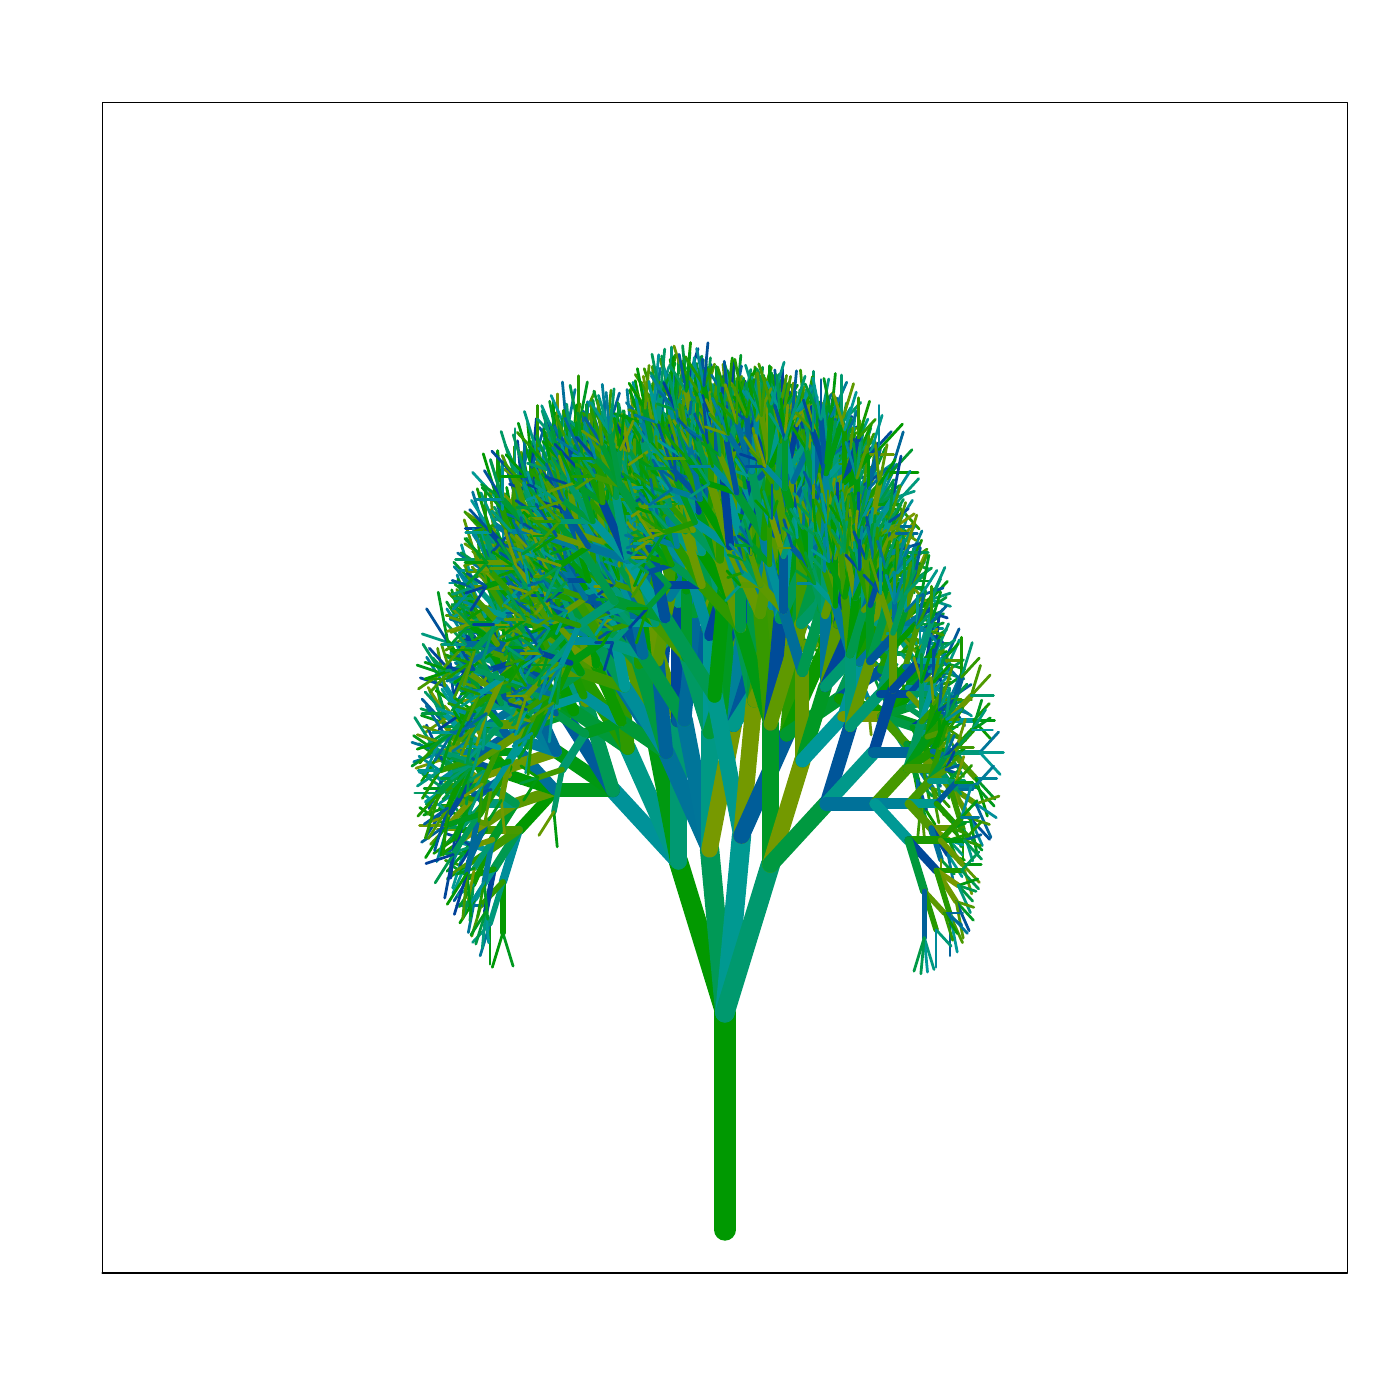 % Created by tikzDevice version 0.9 on 2016-03-14 14:34:41
% !TEX encoding = UTF-8 Unicode
\documentclass{article}
\nonstopmode

\usepackage{tikz}

\usepackage[active,tightpage,psfixbb]{preview}

\PreviewEnvironment{pgfpicture}

\setlength\PreviewBorder{0pt}

\newcommand{\SweaveOpts}[1]{}  % do not interfere with LaTeX
\newcommand{\SweaveInput}[1]{} % because they are not real TeX commands
\newcommand{\Sexpr}[1]{}       % will only be parsed by R


\usepackage[utf8]{inputenc}
\usepackage{amsmath}
\usepackage{graphicx}
%\usepackage{bbold}
\usepackage{tikz}
%\usepackage{silence}
\usepackage{mdframed}
%\WarningFilter{mdframed}{You got a bad break}
\usepackage[colorinlistoftodos]{todonotes}
\usepackage{listings}
\usepackage{color}
\colorlet{exampcol}{blue!10}
\usepackage{multicol}
\usepackage{booktabs}

\title{BIO311: Population Ecology\\ \textit{Practical 10:\\ Stochasticity in Matrix Models\\ Population Viability Analysis\\ \& Metapopulation Dynamics.}}
\setlength\parindent{0pt}

\setcounter{tocdepth}{1} % Determines the depth of the table of contents;; 0:chapters, 1: chapters and sections, 2: chapters,sections and subsections

%\renewcommand{\theExercise}{\thechapter.\arabic{Exercise}}%

\setlength\parindent{0pt}

\begin{document}

\begin{tikzpicture}[x=1pt,y=1pt]
\definecolor{fillColor}{RGB}{255,255,255}
\path[use as bounding box,fill=fillColor,fill opacity=0.00] (0,0) rectangle (505.89,505.89);
\begin{scope}
\path[clip] (  0.00,  0.00) rectangle (505.89,505.89);
\definecolor{drawColor}{RGB}{0,0,0}

\path[draw=drawColor,line width= 0.4pt,line join=round,line cap=round] ( 36.90, 45.90) --
	(486.99, 45.90) --
	(486.99,468.99) --
	( 36.90,468.99) --
	( 36.90, 45.90);
\end{scope}
\begin{scope}
\path[clip] ( 36.90, 45.90) rectangle (486.99,468.99);
\definecolor{drawColor}{RGB}{0,153,1}

\path[draw=drawColor,line width= 8.0pt,line join=round,line cap=round] (261.94, 61.57) --
	(261.94,139.92);
\definecolor{drawColor}{RGB}{2,153,0}

\path[draw=drawColor,line width= 7.0pt,line join=round,line cap=round] (261.94,139.92) --
	(245.13,194.67);
\definecolor{drawColor}{RGB}{0,146,153}

\path[draw=drawColor,line width= 6.0pt,line join=round,line cap=round] (245.13,194.67) --
	(221.49,220.33);
\definecolor{drawColor}{RGB}{0,153,27}

\path[draw=drawColor,line width= 5.0pt,line join=round,line cap=round] (221.49,220.33) --
	(200.66,220.33);
\definecolor{drawColor}{RGB}{1,153,0}

\path[draw=drawColor,line width= 4.0pt,line join=round,line cap=round] (200.66,220.33) --
	(187.48,206.03);
\definecolor{drawColor}{RGB}{0,142,153}

\path[draw=drawColor,line width= 3.0pt,line join=round,line cap=round] (187.48,206.03) --
	(181.71,187.23);
\definecolor{drawColor}{RGB}{4,153,0}

\path[draw=drawColor,line width= 2.0pt,line join=round,line cap=round] (181.71,187.23) --
	(181.71,168.80);
\definecolor{drawColor}{RGB}{0,153,31}

\path[draw=drawColor,line width= 1.0pt,line join=round,line cap=round] (181.71,168.80) --
	(185.40,156.78);
\definecolor{drawColor}{RGB}{0,153,9}

\path[draw=drawColor,line width= 1.0pt,line join=round,line cap=round] (181.71,168.80) --
	(177.89,156.35);
\definecolor{drawColor}{RGB}{0,153,123}

\path[draw=drawColor,line width= 2.0pt,line join=round,line cap=round] (181.71,187.23) --
	(177.08,172.16);
\definecolor{drawColor}{RGB}{0,153,16}

\path[draw=drawColor,line width= 1.0pt,line join=round,line cap=round] (177.08,172.16) --
	(177.08,157.48);
\definecolor{drawColor}{RGB}{0,118,153}

\path[draw=drawColor,line width= 1.0pt,line join=round,line cap=round] (177.08,172.16) --
	(173.50,160.51);
\definecolor{drawColor}{RGB}{0,153,125}

\path[draw=drawColor,line width= 1.0pt,line join=round,line cap=round] (177.08,172.16) --
	(170.79,165.34);
\definecolor{drawColor}{RGB}{47,153,0}

\path[draw=drawColor,line width= 2.0pt,line join=round,line cap=round] (181.71,187.23) --
	(173.85,178.70);
\definecolor{drawColor}{RGB}{71,153,0}

\path[draw=drawColor,line width= 1.0pt,line join=round,line cap=round] (173.85,178.70) --
	(170.44,167.61);
\definecolor{drawColor}{RGB}{0,113,153}

\path[draw=drawColor,line width= 1.0pt,line join=round,line cap=round] (173.85,178.70) --
	(166.62,178.70);
\definecolor{drawColor}{RGB}{0,153,79}

\path[draw=drawColor,line width= 3.0pt,line join=round,line cap=round] (187.48,206.03) --
	(178.50,191.87);
\definecolor{drawColor}{RGB}{0,69,153}

\path[draw=drawColor,line width= 2.0pt,line join=round,line cap=round] (178.50,191.87) --
	(175.53,176.49);
\definecolor{drawColor}{RGB}{0,153,153}

\path[draw=drawColor,line width= 1.0pt,line join=round,line cap=round] (175.53,176.49) --
	(176.59,165.21);
\definecolor{drawColor}{RGB}{0,153,129}

\path[draw=drawColor,line width= 1.0pt,line join=round,line cap=round] (175.53,176.49) --
	(174.30,163.39);
\definecolor{drawColor}{RGB}{0,153,68}

\path[draw=drawColor,line width= 1.0pt,line join=round,line cap=round] (175.53,176.49) --
	(171.93,164.76);
\definecolor{drawColor}{RGB}{0,153,29}

\path[draw=drawColor,line width= 1.0pt,line join=round,line cap=round] (175.53,176.49) --
	(170.16,168.02);
\definecolor{drawColor}{RGB}{0,153,141}

\path[draw=drawColor,line width= 2.0pt,line join=round,line cap=round] (178.50,191.87) --
	(171.55,180.89);
\definecolor{drawColor}{RGB}{0,115,153}

\path[draw=drawColor,line width= 1.0pt,line join=round,line cap=round] (171.55,180.89) --
	(169.23,168.92);
\definecolor{drawColor}{RGB}{1,153,0}

\path[draw=drawColor,line width= 1.0pt,line join=round,line cap=round] (171.55,180.89) --
	(166.16,172.39);
\definecolor{drawColor}{RGB}{0,153,116}

\path[draw=drawColor,line width= 1.0pt,line join=round,line cap=round] (171.55,180.89) --
	(165.06,178.74);
\definecolor{drawColor}{RGB}{17,153,0}

\path[draw=drawColor,line width= 2.0pt,line join=round,line cap=round] (178.50,191.87) --
	(169.48,188.88);
\definecolor{drawColor}{RGB}{0,87,153}

\path[draw=drawColor,line width= 1.0pt,line join=round,line cap=round] (169.48,188.88) --
	(164.09,180.38);
\definecolor{drawColor}{RGB}{0,153,46}

\path[draw=drawColor,line width= 1.0pt,line join=round,line cap=round] (169.48,188.88) --
	(162.72,193.50);
\definecolor{drawColor}{RGB}{63,153,0}

\path[draw=drawColor,line width= 3.0pt,line join=round,line cap=round] (187.48,206.03) --
	(176.53,198.54);
\definecolor{drawColor}{RGB}{17,153,0}

\path[draw=drawColor,line width= 2.0pt,line join=round,line cap=round] (176.53,198.54) --
	(171.03,186.21);
\definecolor{drawColor}{RGB}{0,153,79}

\path[draw=drawColor,line width= 1.0pt,line join=round,line cap=round] (171.03,186.21) --
	(169.81,173.21);
\definecolor{drawColor}{RGB}{0,153,70}

\path[draw=drawColor,line width= 1.0pt,line join=round,line cap=round] (171.03,186.21) --
	(167.61,175.06);
\definecolor{drawColor}{RGB}{0,153,42}

\path[draw=drawColor,line width= 1.0pt,line join=round,line cap=round] (171.03,186.21) --
	(165.99,178.26);
\definecolor{drawColor}{RGB}{0,153,138}

\path[draw=drawColor,line width= 1.0pt,line join=round,line cap=round] (171.03,186.21) --
	(165.37,182.34);
\definecolor{drawColor}{RGB}{39,153,0}

\path[draw=drawColor,line width= 2.0pt,line join=round,line cap=round] (176.53,198.54) --
	(167.94,192.66);
\definecolor{drawColor}{RGB}{0,153,147}

\path[draw=drawColor,line width= 1.0pt,line join=round,line cap=round] (167.94,192.66) --
	(163.63,183.00);
\definecolor{drawColor}{RGB}{12,153,0}

\path[draw=drawColor,line width= 1.0pt,line join=round,line cap=round] (167.94,192.66) --
	(161.64,188.34);
\definecolor{drawColor}{RGB}{50,153,0}

\path[draw=drawColor,line width= 1.0pt,line join=round,line cap=round] (167.94,192.66) --
	(160.94,194.98);
\definecolor{drawColor}{RGB}{0,148,153}

\path[draw=drawColor,line width= 2.0pt,line join=round,line cap=round] (176.53,198.54) --
	(167.27,201.61);
\definecolor{drawColor}{RGB}{0,98,153}

\path[draw=drawColor,line width= 1.0pt,line join=round,line cap=round] (167.27,201.61) --
	(160.99,197.31);
\definecolor{drawColor}{RGB}{32,153,0}

\path[draw=drawColor,line width= 1.0pt,line join=round,line cap=round] (167.27,201.61) --
	(161.25,211.09);
\definecolor{drawColor}{RGB}{71,153,0}

\path[draw=drawColor,line width= 3.0pt,line join=round,line cap=round] (187.48,206.03) --
	(175.34,206.03);
\definecolor{drawColor}{RGB}{0,153,14}

\path[draw=drawColor,line width= 2.0pt,line join=round,line cap=round] (175.34,206.03) --
	(167.39,197.40);
\definecolor{drawColor}{RGB}{0,153,147}

\path[draw=drawColor,line width= 1.0pt,line join=round,line cap=round] (167.39,197.40) --
	(163.57,184.97);
\definecolor{drawColor}{RGB}{0,153,31}

\path[draw=drawColor,line width= 1.0pt,line join=round,line cap=round] (167.39,197.40) --
	(161.56,191.06);
\definecolor{drawColor}{RGB}{0,153,58}

\path[draw=drawColor,line width= 1.0pt,line join=round,line cap=round] (167.39,197.40) --
	(160.64,197.40);
\definecolor{drawColor}{RGB}{6,153,0}

\path[draw=drawColor,line width= 2.0pt,line join=round,line cap=round] (175.34,206.03) --
	(165.79,206.03);
\definecolor{drawColor}{RGB}{93,153,0}

\path[draw=drawColor,line width= 1.0pt,line join=round,line cap=round] (165.79,206.03) --
	(159.29,198.98);
\definecolor{drawColor}{RGB}{111,153,0}

\path[draw=drawColor,line width= 1.0pt,line join=round,line cap=round] (165.79,206.03) --
	(158.08,206.03);
\definecolor{drawColor}{RGB}{0,128,153}

\path[draw=drawColor,line width= 1.0pt,line join=round,line cap=round] (165.79,206.03) --
	(159.56,212.80);
\definecolor{drawColor}{RGB}{0,153,16}

\path[draw=drawColor,line width= 2.0pt,line join=round,line cap=round] (175.34,206.03) --
	(167.09,214.99);
\definecolor{drawColor}{RGB}{0,153,38}

\path[draw=drawColor,line width= 1.0pt,line join=round,line cap=round] (167.09,214.99) --
	(159.53,214.99);
\definecolor{drawColor}{RGB}{0,139,153}

\path[draw=drawColor,line width= 1.0pt,line join=round,line cap=round] (167.09,214.99) --
	(160.32,222.34);
\definecolor{drawColor}{RGB}{0,153,60}

\path[draw=drawColor,line width= 1.0pt,line join=round,line cap=round] (167.09,214.99) --
	(163.35,227.16);
\definecolor{drawColor}{RGB}{93,153,0}

\path[draw=drawColor,line width= 4.0pt,line join=round,line cap=round] (200.66,220.33) --
	(186.28,215.56);
\definecolor{drawColor}{RGB}{0,153,40}

\path[draw=drawColor,line width= 3.0pt,line join=round,line cap=round] (186.28,215.56) --
	(177.97,202.47);
\definecolor{drawColor}{RGB}{0,124,153}

\path[draw=drawColor,line width= 2.0pt,line join=round,line cap=round] (177.97,202.47) --
	(174.99,187.06);
\definecolor{drawColor}{RGB}{0,153,40}

\path[draw=drawColor,line width= 1.0pt,line join=round,line cap=round] (174.99,187.06) --
	(176.25,173.69);
\definecolor{drawColor}{RGB}{34,153,0}

\path[draw=drawColor,line width= 1.0pt,line join=round,line cap=round] (174.99,187.06) --
	(172.60,174.71);
\definecolor{drawColor}{RGB}{0,142,153}

\path[draw=drawColor,line width= 1.0pt,line join=round,line cap=round] (174.99,187.06) --
	(170.18,179.47);
\definecolor{drawColor}{RGB}{0,153,114}

\path[draw=drawColor,line width= 2.0pt,line join=round,line cap=round] (177.97,202.47) --
	(171.41,192.12);
\definecolor{drawColor}{RGB}{121,153,0}

\path[draw=drawColor,line width= 1.0pt,line join=round,line cap=round] (171.41,192.12) --
	(169.24,180.87);
\definecolor{drawColor}{RGB}{0,153,27}

\path[draw=drawColor,line width= 1.0pt,line join=round,line cap=round] (171.41,192.12) --
	(165.26,190.08);
\definecolor{drawColor}{RGB}{111,153,0}

\path[draw=drawColor,line width= 2.0pt,line join=round,line cap=round] (177.97,202.47) --
	(170.48,199.98);
\definecolor{drawColor}{RGB}{0,67,153}

\path[draw=drawColor,line width= 1.0pt,line join=round,line cap=round] (170.48,199.98) --
	(166.18,193.20);
\definecolor{drawColor}{RGB}{0,153,105}

\path[draw=drawColor,line width= 1.0pt,line join=round,line cap=round] (170.48,199.98) --
	(165.20,198.23);
\definecolor{drawColor}{RGB}{0,78,153}

\path[draw=drawColor,line width= 1.0pt,line join=round,line cap=round] (170.48,199.98) --
	(164.96,203.76);
\definecolor{drawColor}{RGB}{98,153,0}

\path[draw=drawColor,line width= 3.0pt,line join=round,line cap=round] (186.28,215.56) --
	(175.53,208.21);
\definecolor{drawColor}{RGB}{0,105,153}

\path[draw=drawColor,line width= 2.0pt,line join=round,line cap=round] (175.53,208.21) --
	(169.32,194.30);
\definecolor{drawColor}{RGB}{21,153,0}

\path[draw=drawColor,line width= 1.0pt,line join=round,line cap=round] (169.32,194.30) --
	(168.09,181.17);
\definecolor{drawColor}{RGB}{80,153,0}

\path[draw=drawColor,line width= 1.0pt,line join=round,line cap=round] (169.32,194.30) --
	(162.62,189.71);
\definecolor{drawColor}{RGB}{119,153,0}

\path[draw=drawColor,line width= 2.0pt,line join=round,line cap=round] (175.53,208.21) --
	(167.35,202.61);
\definecolor{drawColor}{RGB}{0,133,153}

\path[draw=drawColor,line width= 1.0pt,line join=round,line cap=round] (167.35,202.61) --
	(162.86,192.56);
\definecolor{drawColor}{RGB}{19,153,0}

\path[draw=drawColor,line width= 1.0pt,line join=round,line cap=round] (167.35,202.61) --
	(160.66,198.04);
\definecolor{drawColor}{RGB}{0,74,153}

\path[draw=drawColor,line width= 1.0pt,line join=round,line cap=round] (167.35,202.61) --
	(161.24,204.64);
\definecolor{drawColor}{RGB}{89,153,0}

\path[draw=drawColor,line width= 2.0pt,line join=round,line cap=round] (175.53,208.21) --
	(166.42,211.23);
\definecolor{drawColor}{RGB}{76,153,0}

\path[draw=drawColor,line width= 1.0pt,line join=round,line cap=round] (166.42,211.23) --
	(159.03,206.18);
\definecolor{drawColor}{RGB}{0,153,5}

\path[draw=drawColor,line width= 1.0pt,line join=round,line cap=round] (166.42,211.23) --
	(158.68,213.80);
\definecolor{drawColor}{RGB}{0,153,77}

\path[draw=drawColor,line width= 1.0pt,line join=round,line cap=round] (166.42,211.23) --
	(160.69,220.26);
\definecolor{drawColor}{RGB}{0,153,121}

\path[draw=drawColor,line width= 3.0pt,line join=round,line cap=round] (186.28,215.56) --
	(174.76,215.56);
\definecolor{drawColor}{RGB}{0,153,110}

\path[draw=drawColor,line width= 2.0pt,line join=round,line cap=round] (174.76,215.56) --
	(166.87,207.00);
\definecolor{drawColor}{RGB}{0,63,153}

\path[draw=drawColor,line width= 1.0pt,line join=round,line cap=round] (166.87,207.00) --
	(163.14,194.87);
\definecolor{drawColor}{RGB}{0,153,68}

\path[draw=drawColor,line width= 1.0pt,line join=round,line cap=round] (166.87,207.00) --
	(160.39,199.97);

\path[draw=drawColor,line width= 1.0pt,line join=round,line cap=round] (166.87,207.00) --
	(160.39,207.00);
\definecolor{drawColor}{RGB}{0,118,153}

\path[draw=drawColor,line width= 2.0pt,line join=round,line cap=round] (174.76,215.56) --
	(166.48,224.55);
\definecolor{drawColor}{RGB}{43,153,0}

\path[draw=drawColor,line width= 1.0pt,line join=round,line cap=round] (166.48,224.55) --
	(158.78,224.55);
\definecolor{drawColor}{RGB}{0,153,22}

\path[draw=drawColor,line width= 1.0pt,line join=round,line cap=round] (166.48,224.55) --
	(159.69,229.19);
\definecolor{drawColor}{RGB}{0,153,105}

\path[draw=drawColor,line width= 1.0pt,line join=round,line cap=round] (166.48,224.55) --
	(160.50,233.98);
\definecolor{drawColor}{RGB}{0,153,71}

\path[draw=drawColor,line width= 1.0pt,line join=round,line cap=round] (166.48,224.55) --
	(163.12,235.49);
\definecolor{drawColor}{RGB}{0,153,81}

\path[draw=drawColor,line width= 3.0pt,line join=round,line cap=round] (186.28,215.56) --
	(174.92,223.33);
\definecolor{drawColor}{RGB}{0,153,42}

\path[draw=drawColor,line width= 2.0pt,line join=round,line cap=round] (174.92,223.33) --
	(165.64,220.26);
\definecolor{drawColor}{RGB}{23,153,0}

\path[draw=drawColor,line width= 1.0pt,line join=round,line cap=round] (165.64,220.26) --
	(159.78,211.01);
\definecolor{drawColor}{RGB}{0,139,153}

\path[draw=drawColor,line width= 1.0pt,line join=round,line cap=round] (165.64,220.26) --
	(158.99,215.71);
\definecolor{drawColor}{RGB}{0,107,153}

\path[draw=drawColor,line width= 1.0pt,line join=round,line cap=round] (165.64,220.26) --
	(158.12,220.26);
\definecolor{drawColor}{RGB}{119,153,0}

\path[draw=drawColor,line width= 1.0pt,line join=round,line cap=round] (165.64,220.26) --
	(158.89,224.88);
\definecolor{drawColor}{RGB}{117,153,0}

\path[draw=drawColor,line width= 2.0pt,line join=round,line cap=round] (174.92,223.33) --
	(165.92,229.49);
\definecolor{drawColor}{RGB}{85,153,0}

\path[draw=drawColor,line width= 1.0pt,line join=round,line cap=round] (165.92,229.49) --
	(159.31,227.30);
\definecolor{drawColor}{RGB}{0,153,20}

\path[draw=drawColor,line width= 1.0pt,line join=round,line cap=round] (165.92,229.49) --
	(158.45,234.60);
\definecolor{drawColor}{RGB}{0,153,62}

\path[draw=drawColor,line width= 1.0pt,line join=round,line cap=round] (165.92,229.49) --
	(161.33,239.78);
\definecolor{drawColor}{RGB}{0,153,36}

\path[draw=drawColor,line width= 2.0pt,line join=round,line cap=round] (174.92,223.33) --
	(168.97,236.66);
\definecolor{drawColor}{RGB}{34,153,0}

\path[draw=drawColor,line width= 1.0pt,line join=round,line cap=round] (168.97,236.66) --
	(162.68,240.97);
\definecolor{drawColor}{RGB}{0,111,153}

\path[draw=drawColor,line width= 1.0pt,line join=round,line cap=round] (168.97,236.66) --
	(167.82,248.94);
\definecolor{drawColor}{RGB}{0,153,3}

\path[draw=drawColor,line width= 4.0pt,line join=round,line cap=round] (200.66,220.33) --
	(183.55,226.00);
\definecolor{drawColor}{RGB}{0,96,153}

\path[draw=drawColor,line width= 3.0pt,line join=round,line cap=round] (183.55,226.00) --
	(170.71,217.22);
\definecolor{drawColor}{RGB}{0,153,16}

\path[draw=drawColor,line width= 2.0pt,line join=round,line cap=round] (170.71,217.22) --
	(164.20,202.63);
\definecolor{drawColor}{RGB}{0,65,153}

\path[draw=drawColor,line width= 1.0pt,line join=round,line cap=round] (164.20,202.63) --
	(162.89,188.57);
\definecolor{drawColor}{RGB}{14,153,0}

\path[draw=drawColor,line width= 1.0pt,line join=round,line cap=round] (164.20,202.63) --
	(156.74,197.52);
\definecolor{drawColor}{RGB}{115,153,0}

\path[draw=drawColor,line width= 2.0pt,line join=round,line cap=round] (170.71,217.22) --
	(161.88,207.63);
\definecolor{drawColor}{RGB}{0,139,153}

\path[draw=drawColor,line width= 1.0pt,line join=round,line cap=round] (161.88,207.63) --
	(157.86,194.55);
\definecolor{drawColor}{RGB}{82,153,0}

\path[draw=drawColor,line width= 1.0pt,line join=round,line cap=round] (161.88,207.63) --
	(155.59,200.79);
\definecolor{drawColor}{RGB}{65,153,0}

\path[draw=drawColor,line width= 1.0pt,line join=round,line cap=round] (161.88,207.63) --
	(154.38,207.63);
\definecolor{drawColor}{RGB}{87,153,0}

\path[draw=drawColor,line width= 2.0pt,line join=round,line cap=round] (170.71,217.22) --
	(160.38,213.79);
\definecolor{drawColor}{RGB}{0,85,153}

\path[draw=drawColor,line width= 1.0pt,line join=round,line cap=round] (160.38,213.79) --
	(154.08,203.85);
\definecolor{drawColor}{RGB}{0,153,20}

\path[draw=drawColor,line width= 1.0pt,line join=round,line cap=round] (160.38,213.79) --
	(153.11,211.38);
\definecolor{drawColor}{RGB}{0,153,136}

\path[draw=drawColor,line width= 1.0pt,line join=round,line cap=round] (160.38,213.79) --
	(153.20,218.70);
\definecolor{drawColor}{RGB}{36,153,0}

\path[draw=drawColor,line width= 2.0pt,line join=round,line cap=round] (170.71,217.22) --
	(161.27,220.35);
\definecolor{drawColor}{RGB}{0,153,92}

\path[draw=drawColor,line width= 1.0pt,line join=round,line cap=round] (161.27,220.35) --
	(153.98,215.36);
\definecolor{drawColor}{RGB}{0,153,114}

\path[draw=drawColor,line width= 1.0pt,line join=round,line cap=round] (161.27,220.35) --
	(155.23,229.87);
\definecolor{drawColor}{RGB}{0,87,153}

\path[draw=drawColor,line width= 3.0pt,line join=round,line cap=round] (183.55,226.00) --
	(169.28,230.73);
\definecolor{drawColor}{RGB}{0,141,153}

\path[draw=drawColor,line width= 2.0pt,line join=round,line cap=round] (169.28,230.73) --
	(159.72,224.19);
\definecolor{drawColor}{RGB}{0,83,153}

\path[draw=drawColor,line width= 1.0pt,line join=round,line cap=round] (159.72,224.19) --
	(155.04,213.72);
\definecolor{drawColor}{RGB}{0,146,153}

\path[draw=drawColor,line width= 1.0pt,line join=round,line cap=round] (159.72,224.19) --
	(151.40,226.95);
\definecolor{drawColor}{RGB}{98,153,0}

\path[draw=drawColor,line width= 2.0pt,line join=round,line cap=round] (169.28,230.73) --
	(160.45,244.66);
\definecolor{drawColor}{RGB}{0,153,22}

\path[draw=drawColor,line width= 1.0pt,line join=round,line cap=round] (160.45,244.66) --
	(152.28,247.37);
\definecolor{drawColor}{RGB}{0,91,153}

\path[draw=drawColor,line width= 1.0pt,line join=round,line cap=round] (160.45,244.66) --
	(152.56,253.23);
\definecolor{drawColor}{RGB}{0,153,93}

\path[draw=drawColor,line width= 1.0pt,line join=round,line cap=round] (160.45,244.66) --
	(155.18,256.48);
\definecolor{drawColor}{RGB}{69,153,0}

\path[draw=drawColor,line width= 1.0pt,line join=round,line cap=round] (160.45,244.66) --
	(157.25,261.20);
\definecolor{drawColor}{RGB}{115,153,0}

\path[draw=drawColor,line width= 3.0pt,line join=round,line cap=round] (183.55,226.00) --
	(172.83,242.92);
\definecolor{drawColor}{RGB}{0,153,110}

\path[draw=drawColor,line width= 2.0pt,line join=round,line cap=round] (172.83,242.92) --
	(161.60,246.64);
\definecolor{drawColor}{RGB}{104,153,0}

\path[draw=drawColor,line width= 1.0pt,line join=round,line cap=round] (161.60,246.64) --
	(153.27,240.94);
\definecolor{drawColor}{RGB}{0,153,77}

\path[draw=drawColor,line width= 1.0pt,line join=round,line cap=round] (161.60,246.64) --
	(152.08,249.80);
\definecolor{drawColor}{RGB}{117,153,0}

\path[draw=drawColor,line width= 1.0pt,line join=round,line cap=round] (161.60,246.64) --
	(154.73,257.49);
\definecolor{drawColor}{RGB}{0,153,86}

\path[draw=drawColor,line width= 2.0pt,line join=round,line cap=round] (172.83,242.92) --
	(169.41,260.59);
\definecolor{drawColor}{RGB}{0,153,101}

\path[draw=drawColor,line width= 1.0pt,line join=round,line cap=round] (169.41,260.59) --
	(162.98,270.73);
\definecolor{drawColor}{RGB}{98,153,0}

\path[draw=drawColor,line width= 1.0pt,line join=round,line cap=round] (169.41,260.59) --
	(166.81,274.00);
\definecolor{drawColor}{RGB}{67,153,0}

\path[draw=drawColor,line width= 1.0pt,line join=round,line cap=round] (169.41,260.59) --
	(170.85,275.92);
\definecolor{drawColor}{RGB}{0,111,153}

\path[draw=drawColor,line width= 4.0pt,line join=round,line cap=round] (200.66,220.33) --
	(187.90,234.18);
\definecolor{drawColor}{RGB}{0,153,16}

\path[draw=drawColor,line width= 3.0pt,line join=round,line cap=round] (187.90,234.18) --
	(175.89,234.18);
\definecolor{drawColor}{RGB}{0,142,153}

\path[draw=drawColor,line width= 2.0pt,line join=round,line cap=round] (175.89,234.18) --
	(167.07,224.61);
\definecolor{drawColor}{RGB}{0,153,68}

\path[draw=drawColor,line width= 1.0pt,line join=round,line cap=round] (167.07,224.61) --
	(163.07,211.58);
\definecolor{drawColor}{RGB}{0,153,62}

\path[draw=drawColor,line width= 1.0pt,line join=round,line cap=round] (167.07,224.61) --
	(160.02,216.95);
\definecolor{drawColor}{RGB}{0,153,53}

\path[draw=drawColor,line width= 1.0pt,line join=round,line cap=round] (167.07,224.61) --
	(159.40,224.61);
\definecolor{drawColor}{RGB}{0,124,153}

\path[draw=drawColor,line width= 2.0pt,line join=round,line cap=round] (175.89,234.18) --
	(166.00,234.18);
\definecolor{drawColor}{RGB}{0,153,140}

\path[draw=drawColor,line width= 1.0pt,line join=round,line cap=round] (166.00,234.18) --
	(159.81,227.47);
\definecolor{drawColor}{RGB}{0,153,84}

\path[draw=drawColor,line width= 1.0pt,line join=round,line cap=round] (166.00,234.18) --
	(158.37,231.65);
\definecolor{drawColor}{RGB}{0,153,127}

\path[draw=drawColor,line width= 1.0pt,line join=round,line cap=round] (166.00,234.18) --
	(158.19,236.77);
\definecolor{drawColor}{RGB}{91,153,0}

\path[draw=drawColor,line width= 1.0pt,line join=round,line cap=round] (166.00,234.18) --
	(159.72,241.00);
\definecolor{drawColor}{RGB}{93,153,0}

\path[draw=drawColor,line width= 2.0pt,line join=round,line cap=round] (175.89,234.18) --
	(167.35,243.45);
\definecolor{drawColor}{RGB}{0,153,68}

\path[draw=drawColor,line width= 1.0pt,line join=round,line cap=round] (167.35,243.45) --
	(160.21,243.45);
\definecolor{drawColor}{RGB}{102,153,0}

\path[draw=drawColor,line width= 1.0pt,line join=round,line cap=round] (167.35,243.45) --
	(160.54,250.85);
\definecolor{drawColor}{RGB}{0,65,153}

\path[draw=drawColor,line width= 1.0pt,line join=round,line cap=round] (167.35,243.45) --
	(163.70,255.33);
\definecolor{drawColor}{RGB}{0,153,149}

\path[draw=drawColor,line width= 3.0pt,line join=round,line cap=round] (187.90,234.18) --
	(181.91,253.69);
\definecolor{drawColor}{RGB}{50,153,0}

\path[draw=drawColor,line width= 2.0pt,line join=round,line cap=round] (181.91,253.69) --
	(173.28,263.06);
\definecolor{drawColor}{RGB}{0,153,81}

\path[draw=drawColor,line width= 1.0pt,line join=round,line cap=round] (173.28,263.06) --
	(165.18,263.06);
\definecolor{drawColor}{RGB}{0,153,27}

\path[draw=drawColor,line width= 1.0pt,line join=round,line cap=round] (173.28,263.06) --
	(166.03,270.92);
\definecolor{drawColor}{RGB}{0,133,153}

\path[draw=drawColor,line width= 1.0pt,line join=round,line cap=round] (173.28,263.06) --
	(169.46,275.51);
\definecolor{drawColor}{RGB}{0,153,84}

\path[draw=drawColor,line width= 2.0pt,line join=round,line cap=round] (181.91,253.69) --
	(176.89,270.03);
\definecolor{drawColor}{RGB}{0,83,153}

\path[draw=drawColor,line width= 1.0pt,line join=round,line cap=round] (176.89,270.03) --
	(169.58,277.96);
\definecolor{drawColor}{RGB}{0,153,49}

\path[draw=drawColor,line width= 1.0pt,line join=round,line cap=round] (176.89,270.03) --
	(173.37,281.50);
\definecolor{drawColor}{RGB}{100,153,0}

\path[draw=drawColor,line width= 1.0pt,line join=round,line cap=round] (176.89,270.03) --
	(176.89,285.67);
\definecolor{drawColor}{RGB}{65,153,0}

\path[draw=drawColor,line width= 2.0pt,line join=round,line cap=round] (181.91,253.69) --
	(181.91,271.05);
\definecolor{drawColor}{RGB}{0,153,141}

\path[draw=drawColor,line width= 1.0pt,line join=round,line cap=round] (181.91,271.05) --
	(178.21,283.08);
\definecolor{drawColor}{RGB}{0,153,20}

\path[draw=drawColor,line width= 1.0pt,line join=round,line cap=round] (181.91,271.05) --
	(181.91,283.82);
\definecolor{drawColor}{RGB}{0,153,134}

\path[draw=drawColor,line width= 1.0pt,line join=round,line cap=round] (181.91,271.05) --
	(185.36,282.31);
\definecolor{drawColor}{RGB}{0,153,18}

\path[draw=drawColor,line width= 5.0pt,line join=round,line cap=round] (221.49,220.33) --
	(201.08,234.30);
\definecolor{drawColor}{RGB}{108,153,0}

\path[draw=drawColor,line width= 4.0pt,line join=round,line cap=round] (201.08,234.30) --
	(183.66,228.52);
\definecolor{drawColor}{RGB}{32,153,0}

\path[draw=drawColor,line width= 3.0pt,line join=round,line cap=round] (183.66,228.52) --
	(172.85,211.47);
\definecolor{drawColor}{RGB}{0,105,153}

\path[draw=drawColor,line width= 2.0pt,line join=round,line cap=round] (172.85,211.47) --
	(168.77,190.42);
\definecolor{drawColor}{RGB}{0,153,20}

\path[draw=drawColor,line width= 1.0pt,line join=round,line cap=round] (168.77,190.42) --
	(170.23,174.94);
\definecolor{drawColor}{RGB}{67,153,0}

\path[draw=drawColor,line width= 1.0pt,line join=round,line cap=round] (168.77,190.42) --
	(167.23,173.92);
\definecolor{drawColor}{RGB}{0,65,153}

\path[draw=drawColor,line width= 1.0pt,line join=round,line cap=round] (168.77,190.42) --
	(164.18,175.46);
\definecolor{drawColor}{RGB}{6,153,0}

\path[draw=drawColor,line width= 1.0pt,line join=round,line cap=round] (168.77,190.42) --
	(161.61,179.11);
\definecolor{drawColor}{RGB}{0,153,88}

\path[draw=drawColor,line width= 2.0pt,line join=round,line cap=round] (172.85,211.47) --
	(163.74,197.10);
\definecolor{drawColor}{RGB}{0,70,153}

\path[draw=drawColor,line width= 1.0pt,line join=round,line cap=round] (163.74,197.10) --
	(160.70,181.41);
\definecolor{drawColor}{RGB}{0,153,75}

\path[draw=drawColor,line width= 1.0pt,line join=round,line cap=round] (163.74,197.10) --
	(157.25,186.86);
\definecolor{drawColor}{RGB}{0,63,153}

\path[draw=drawColor,line width= 1.0pt,line join=round,line cap=round] (163.74,197.10) --
	(153.92,193.85);
\definecolor{drawColor}{RGB}{0,153,27}

\path[draw=drawColor,line width= 2.0pt,line join=round,line cap=round] (172.85,211.47) --
	(161.15,207.60);
\definecolor{drawColor}{RGB}{0,153,5}

\path[draw=drawColor,line width= 1.0pt,line join=round,line cap=round] (161.15,207.60) --
	(153.78,195.97);
\definecolor{drawColor}{RGB}{0,94,153}

\path[draw=drawColor,line width= 1.0pt,line join=round,line cap=round] (161.15,207.60) --
	(152.34,201.56);
\definecolor{drawColor}{RGB}{109,153,0}

\path[draw=drawColor,line width= 1.0pt,line join=round,line cap=round] (161.15,207.60) --
	(151.62,207.60);
\definecolor{drawColor}{RGB}{0,153,9}

\path[draw=drawColor,line width= 1.0pt,line join=round,line cap=round] (161.15,207.60) --
	(151.69,214.07);
\definecolor{drawColor}{RGB}{115,153,0}

\path[draw=drawColor,line width= 3.0pt,line join=round,line cap=round] (183.66,228.52) --
	(170.33,224.11);
\definecolor{drawColor}{RGB}{0,76,153}

\path[draw=drawColor,line width= 2.0pt,line join=round,line cap=round] (170.33,224.11) --
	(162.12,211.15);
\definecolor{drawColor}{RGB}{0,153,10}

\path[draw=drawColor,line width= 1.0pt,line join=round,line cap=round] (162.12,211.15) --
	(159.33,196.72);
\definecolor{drawColor}{RGB}{119,153,0}

\path[draw=drawColor,line width= 1.0pt,line join=round,line cap=round] (162.12,211.15) --
	(154.52,208.63);
\definecolor{drawColor}{RGB}{39,153,0}

\path[draw=drawColor,line width= 2.0pt,line join=round,line cap=round] (170.33,224.11) --
	(160.52,220.85);
\definecolor{drawColor}{RGB}{43,153,0}

\path[draw=drawColor,line width= 1.0pt,line join=round,line cap=round] (160.52,220.85) --
	(154.68,211.63);
\definecolor{drawColor}{RGB}{0,153,151}

\path[draw=drawColor,line width= 1.0pt,line join=round,line cap=round] (160.52,220.85) --
	(153.69,216.18);
\definecolor{drawColor}{RGB}{0,153,27}

\path[draw=drawColor,line width= 1.0pt,line join=round,line cap=round] (160.52,220.85) --
	(153.28,220.85);
\definecolor{drawColor}{RGB}{0,153,95}

\path[draw=drawColor,line width= 1.0pt,line join=round,line cap=round] (160.52,220.85) --
	(152.70,226.21);
\definecolor{drawColor}{RGB}{0,153,68}

\path[draw=drawColor,line width= 2.0pt,line join=round,line cap=round] (170.33,224.11) --
	(159.69,231.39);
\definecolor{drawColor}{RGB}{117,153,0}

\path[draw=drawColor,line width= 1.0pt,line join=round,line cap=round] (159.69,231.39) --
	(150.32,228.28);
\definecolor{drawColor}{RGB}{0,153,36}

\path[draw=drawColor,line width= 1.0pt,line join=round,line cap=round] (159.69,231.39) --
	(151.29,237.14);
\definecolor{drawColor}{RGB}{0,80,153}

\path[draw=drawColor,line width= 1.0pt,line join=round,line cap=round] (159.69,231.39) --
	(154.10,243.90);
\definecolor{drawColor}{RGB}{10,153,0}

\path[draw=drawColor,line width= 3.0pt,line join=round,line cap=round] (183.66,228.52) --
	(170.47,237.55);
\definecolor{drawColor}{RGB}{108,153,0}

\path[draw=drawColor,line width= 2.0pt,line join=round,line cap=round] (170.47,237.55) --
	(158.79,233.68);
\definecolor{drawColor}{RGB}{14,153,0}

\path[draw=drawColor,line width= 1.0pt,line join=round,line cap=round] (158.79,233.68) --
	(152.34,223.49);
\definecolor{drawColor}{RGB}{0,122,153}

\path[draw=drawColor,line width= 1.0pt,line join=round,line cap=round] (158.79,233.68) --
	(149.52,230.60);
\definecolor{drawColor}{RGB}{0,153,23}

\path[draw=drawColor,line width= 1.0pt,line join=round,line cap=round] (158.79,233.68) --
	(149.46,240.07);
\definecolor{drawColor}{RGB}{60,153,0}

\path[draw=drawColor,line width= 2.0pt,line join=round,line cap=round] (170.47,237.55) --
	(160.36,240.90);
\definecolor{drawColor}{RGB}{0,153,51}

\path[draw=drawColor,line width= 1.0pt,line join=round,line cap=round] (160.36,240.90) --
	(153.19,236.00);
\definecolor{drawColor}{RGB}{93,153,0}

\path[draw=drawColor,line width= 1.0pt,line join=round,line cap=round] (160.36,240.90) --
	(152.98,243.35);
\definecolor{drawColor}{RGB}{0,107,153}

\path[draw=drawColor,line width= 1.0pt,line join=round,line cap=round] (160.36,240.90) --
	(154.02,250.89);
\definecolor{drawColor}{RGB}{0,153,153}

\path[draw=drawColor,line width= 2.0pt,line join=round,line cap=round] (170.47,237.55) --
	(160.85,247.99);
\definecolor{drawColor}{RGB}{0,153,64}

\path[draw=drawColor,line width= 1.0pt,line join=round,line cap=round] (160.85,247.99) --
	(152.54,247.99);
\definecolor{drawColor}{RGB}{0,153,103}

\path[draw=drawColor,line width= 1.0pt,line join=round,line cap=round] (160.85,247.99) --
	(153.64,255.81);
\definecolor{drawColor}{RGB}{0,153,68}

\path[draw=drawColor,line width= 1.0pt,line join=round,line cap=round] (160.85,247.99) --
	(156.71,261.45);
\definecolor{drawColor}{RGB}{0,153,86}

\path[draw=drawColor,line width= 2.0pt,line join=round,line cap=round] (170.47,237.55) --
	(164.09,251.84);
\definecolor{drawColor}{RGB}{12,153,0}

\path[draw=drawColor,line width= 1.0pt,line join=round,line cap=round] (164.09,251.84) --
	(157.51,256.35);
\definecolor{drawColor}{RGB}{0,81,153}

\path[draw=drawColor,line width= 1.0pt,line join=round,line cap=round] (164.09,251.84) --
	(162.72,266.37);
\definecolor{drawColor}{RGB}{0,128,153}

\path[draw=drawColor,line width= 4.0pt,line join=round,line cap=round] (201.08,234.30) --
	(183.08,240.27);
\definecolor{drawColor}{RGB}{0,96,153}

\path[draw=drawColor,line width= 3.0pt,line join=round,line cap=round] (183.08,240.27) --
	(169.34,230.86);
\definecolor{drawColor}{RGB}{10,153,0}

\path[draw=drawColor,line width= 2.0pt,line join=round,line cap=round] (169.34,230.86) --
	(161.75,213.86);
\definecolor{drawColor}{RGB}{25,153,0}

\path[draw=drawColor,line width= 1.0pt,line join=round,line cap=round] (161.75,213.86) --
	(160.15,196.86);
\definecolor{drawColor}{RGB}{0,87,153}

\path[draw=drawColor,line width= 1.0pt,line join=round,line cap=round] (161.75,213.86) --
	(157.04,198.51);
\definecolor{drawColor}{RGB}{74,153,0}

\path[draw=drawColor,line width= 1.0pt,line join=round,line cap=round] (161.75,213.86) --
	(154.78,202.87);
\definecolor{drawColor}{RGB}{0,91,153}

\path[draw=drawColor,line width= 1.0pt,line join=round,line cap=round] (161.75,213.86) --
	(153.28,208.07);
\definecolor{drawColor}{RGB}{0,153,66}

\path[draw=drawColor,line width= 2.0pt,line join=round,line cap=round] (169.34,230.86) --
	(158.72,219.34);
\definecolor{drawColor}{RGB}{36,153,0}

\path[draw=drawColor,line width= 1.0pt,line join=round,line cap=round] (158.72,219.34) --
	(153.69,202.96);
\definecolor{drawColor}{RGB}{28,153,0}

\path[draw=drawColor,line width= 1.0pt,line join=round,line cap=round] (158.72,219.34) --
	(151.00,210.96);
\definecolor{drawColor}{RGB}{0,153,99}

\path[draw=drawColor,line width= 1.0pt,line join=round,line cap=round] (158.72,219.34) --
	(149.85,219.34);
\definecolor{drawColor}{RGB}{45,153,0}

\path[draw=drawColor,line width= 2.0pt,line join=round,line cap=round] (169.34,230.86) --
	(158.99,227.43);
\definecolor{drawColor}{RGB}{26,153,0}

\path[draw=drawColor,line width= 1.0pt,line join=round,line cap=round] (158.99,227.43) --
	(152.62,217.38);
\definecolor{drawColor}{RGB}{0,153,129}

\path[draw=drawColor,line width= 1.0pt,line join=round,line cap=round] (158.99,227.43) --
	(150.82,221.84);
\definecolor{drawColor}{RGB}{0,153,145}

\path[draw=drawColor,line width= 1.0pt,line join=round,line cap=round] (158.99,227.43) --
	(151.16,227.43);
\definecolor{drawColor}{RGB}{0,139,153}

\path[draw=drawColor,line width= 1.0pt,line join=round,line cap=round] (158.99,227.43) --
	(151.39,232.63);
\definecolor{drawColor}{RGB}{0,153,108}

\path[draw=drawColor,line width= 2.0pt,line join=round,line cap=round] (169.34,230.86) --
	(157.32,234.85);
\definecolor{drawColor}{RGB}{0,153,44}

\path[draw=drawColor,line width= 1.0pt,line join=round,line cap=round] (157.32,234.85) --
	(148.84,229.04);
\definecolor{drawColor}{RGB}{0,117,153}

\path[draw=drawColor,line width= 1.0pt,line join=round,line cap=round] (157.32,234.85) --
	(148.87,237.65);
\definecolor{drawColor}{RGB}{0,153,105}

\path[draw=drawColor,line width= 1.0pt,line join=round,line cap=round] (157.32,234.85) --
	(149.87,246.61);
\definecolor{drawColor}{RGB}{0,153,110}

\path[draw=drawColor,line width= 3.0pt,line join=round,line cap=round] (183.08,240.27) --
	(169.06,244.91);
\definecolor{drawColor}{RGB}{0,153,93}

\path[draw=drawColor,line width= 2.0pt,line join=round,line cap=round] (169.06,244.91) --
	(158.66,237.80);
\definecolor{drawColor}{RGB}{0,148,153}

\path[draw=drawColor,line width= 1.0pt,line join=round,line cap=round] (158.66,237.80) --
	(153.51,226.25);
\definecolor{drawColor}{RGB}{36,153,0}

\path[draw=drawColor,line width= 1.0pt,line join=round,line cap=round] (158.66,237.80) --
	(151.64,230.18);
\definecolor{drawColor}{RGB}{0,153,1}

\path[draw=drawColor,line width= 1.0pt,line join=round,line cap=round] (158.66,237.80) --
	(150.75,235.17);
\definecolor{drawColor}{RGB}{98,153,0}

\path[draw=drawColor,line width= 1.0pt,line join=round,line cap=round] (158.66,237.80) --
	(150.79,240.40);
\definecolor{drawColor}{RGB}{0,144,153}

\path[draw=drawColor,line width= 2.0pt,line join=round,line cap=round] (169.06,244.91) --
	(160.77,257.99);
\definecolor{drawColor}{RGB}{0,76,153}

\path[draw=drawColor,line width= 1.0pt,line join=round,line cap=round] (160.77,257.99) --
	(151.90,260.93);
\definecolor{drawColor}{RGB}{0,124,153}

\path[draw=drawColor,line width= 1.0pt,line join=round,line cap=round] (160.77,257.99) --
	(154.17,268.40);
\definecolor{drawColor}{RGB}{78,153,0}

\path[draw=drawColor,line width= 1.0pt,line join=round,line cap=round] (160.77,257.99) --
	(158.13,271.64);
\definecolor{drawColor}{RGB}{0,96,153}

\path[draw=drawColor,line width= 3.0pt,line join=round,line cap=round] (183.08,240.27) --
	(171.41,258.68);
\definecolor{drawColor}{RGB}{0,153,101}

\path[draw=drawColor,line width= 2.0pt,line join=round,line cap=round] (171.41,258.68) --
	(159.51,262.62);
\definecolor{drawColor}{RGB}{71,153,0}

\path[draw=drawColor,line width= 1.0pt,line join=round,line cap=round] (159.51,262.62) --
	(151.23,256.96);
\definecolor{drawColor}{RGB}{0,153,27}

\path[draw=drawColor,line width= 1.0pt,line join=round,line cap=round] (159.51,262.62) --
	(150.71,265.54);
\definecolor{drawColor}{RGB}{0,153,93}

\path[draw=drawColor,line width= 1.0pt,line join=round,line cap=round] (159.51,262.62) --
	(152.87,273.09);
\definecolor{drawColor}{RGB}{6,153,0}

\path[draw=drawColor,line width= 2.0pt,line join=round,line cap=round] (171.41,258.68) --
	(161.86,273.73);
\definecolor{drawColor}{RGB}{0,153,125}

\path[draw=drawColor,line width= 1.0pt,line join=round,line cap=round] (161.86,273.73) --
	(152.57,276.82);
\definecolor{drawColor}{RGB}{0,81,153}

\path[draw=drawColor,line width= 1.0pt,line join=round,line cap=round] (161.86,273.73) --
	(154.14,285.92);
\definecolor{drawColor}{RGB}{0,153,31}

\path[draw=drawColor,line width= 1.0pt,line join=round,line cap=round] (161.86,273.73) --
	(158.35,291.88);
\definecolor{drawColor}{RGB}{0,153,77}

\path[draw=drawColor,line width= 2.0pt,line join=round,line cap=round] (171.41,258.68) --
	(167.52,278.73);
\definecolor{drawColor}{RGB}{0,153,46}

\path[draw=drawColor,line width= 1.0pt,line join=round,line cap=round] (167.52,278.73) --
	(161.39,288.41);
\definecolor{drawColor}{RGB}{0,153,18}

\path[draw=drawColor,line width= 1.0pt,line join=round,line cap=round] (167.52,278.73) --
	(163.22,292.74);
\definecolor{drawColor}{RGB}{0,153,101}

\path[draw=drawColor,line width= 1.0pt,line join=round,line cap=round] (167.52,278.73) --
	(166.06,294.37);
\definecolor{drawColor}{RGB}{32,153,0}

\path[draw=drawColor,line width= 1.0pt,line join=round,line cap=round] (167.52,278.73) --
	(169.14,295.93);
\definecolor{drawColor}{RGB}{0,126,153}

\path[draw=drawColor,line width= 4.0pt,line join=round,line cap=round] (201.08,234.30) --
	(185.88,250.80);
\definecolor{drawColor}{RGB}{0,148,153}

\path[draw=drawColor,line width= 3.0pt,line join=round,line cap=round] (185.88,250.80) --
	(172.38,250.80);
\definecolor{drawColor}{RGB}{0,153,81}

\path[draw=drawColor,line width= 2.0pt,line join=round,line cap=round] (172.38,250.80) --
	(163.55,241.22);
\definecolor{drawColor}{RGB}{0,153,27}

\path[draw=drawColor,line width= 1.0pt,line join=round,line cap=round] (163.55,241.22) --
	(159.32,227.44);
\definecolor{drawColor}{RGB}{0,107,153}

\path[draw=drawColor,line width= 1.0pt,line join=round,line cap=round] (163.55,241.22) --
	(157.10,231.03);
\definecolor{drawColor}{RGB}{0,153,42}

\path[draw=drawColor,line width= 1.0pt,line join=round,line cap=round] (163.55,241.22) --
	(155.53,235.73);
\definecolor{drawColor}{RGB}{0,153,145}

\path[draw=drawColor,line width= 1.0pt,line join=round,line cap=round] (163.55,241.22) --
	(156.32,241.22);
\definecolor{drawColor}{RGB}{0,153,114}

\path[draw=drawColor,line width= 2.0pt,line join=round,line cap=round] (172.38,250.80) --
	(163.38,260.56);
\definecolor{drawColor}{RGB}{30,153,0}

\path[draw=drawColor,line width= 1.0pt,line join=round,line cap=round] (163.38,260.56) --
	(154.60,260.56);
\definecolor{drawColor}{RGB}{0,153,82}

\path[draw=drawColor,line width= 1.0pt,line join=round,line cap=round] (163.38,260.56) --
	(156.33,268.22);
\definecolor{drawColor}{RGB}{78,153,0}

\path[draw=drawColor,line width= 1.0pt,line join=round,line cap=round] (163.38,260.56) --
	(159.53,273.12);
\definecolor{drawColor}{RGB}{0,83,153}

\path[draw=drawColor,line width= 3.0pt,line join=round,line cap=round] (185.88,250.80) --
	(174.14,263.54);
\definecolor{drawColor}{RGB}{0,129,153}

\path[draw=drawColor,line width= 2.0pt,line join=round,line cap=round] (174.14,263.54) --
	(162.62,263.54);
\definecolor{drawColor}{RGB}{62,153,0}

\path[draw=drawColor,line width= 1.0pt,line join=round,line cap=round] (162.62,263.54) --
	(155.44,255.75);
\definecolor{drawColor}{RGB}{1,153,0}

\path[draw=drawColor,line width= 1.0pt,line join=round,line cap=round] (162.62,263.54) --
	(153.63,260.56);
\definecolor{drawColor}{RGB}{0,153,10}

\path[draw=drawColor,line width= 1.0pt,line join=round,line cap=round] (162.62,263.54) --
	(153.55,266.55);
\definecolor{drawColor}{RGB}{0,70,153}

\path[draw=drawColor,line width= 1.0pt,line join=round,line cap=round] (162.62,263.54) --
	(155.16,271.64);
\definecolor{drawColor}{RGB}{0,153,66}

\path[draw=drawColor,line width= 2.0pt,line join=round,line cap=round] (174.14,263.54) --
	(169.12,279.90);
\definecolor{drawColor}{RGB}{95,153,0}

\path[draw=drawColor,line width= 1.0pt,line join=round,line cap=round] (169.12,279.90) --
	(162.85,286.70);
\definecolor{drawColor}{RGB}{74,153,0}

\path[draw=drawColor,line width= 1.0pt,line join=round,line cap=round] (169.12,279.90) --
	(163.94,291.51);
\definecolor{drawColor}{RGB}{0,153,46}

\path[draw=drawColor,line width= 1.0pt,line join=round,line cap=round] (169.12,279.90) --
	(166.53,293.26);
\definecolor{drawColor}{RGB}{0,153,77}

\path[draw=drawColor,line width= 1.0pt,line join=round,line cap=round] (169.12,279.90) --
	(169.12,294.33);
\definecolor{drawColor}{RGB}{67,153,0}

\path[draw=drawColor,line width= 3.0pt,line join=round,line cap=round] (185.88,250.80) --
	(178.93,273.45);
\definecolor{drawColor}{RGB}{0,153,29}

\path[draw=drawColor,line width= 2.0pt,line join=round,line cap=round] (178.93,273.45) --
	(169.72,283.44);
\definecolor{drawColor}{RGB}{76,153,0}

\path[draw=drawColor,line width= 1.0pt,line join=round,line cap=round] (169.72,283.44) --
	(161.23,283.44);
\definecolor{drawColor}{RGB}{38,153,0}

\path[draw=drawColor,line width= 1.0pt,line join=round,line cap=round] (169.72,283.44) --
	(162.14,291.67);
\definecolor{drawColor}{RGB}{0,131,153}

\path[draw=drawColor,line width= 1.0pt,line join=round,line cap=round] (169.72,283.44) --
	(165.21,298.11);
\definecolor{drawColor}{RGB}{65,153,0}

\path[draw=drawColor,line width= 2.0pt,line join=round,line cap=round] (178.93,273.45) --
	(178.93,294.14);
\definecolor{drawColor}{RGB}{89,153,0}

\path[draw=drawColor,line width= 1.0pt,line join=round,line cap=round] (178.93,294.14) --
	(174.39,308.91);
\definecolor{drawColor}{RGB}{0,153,88}

\path[draw=drawColor,line width= 1.0pt,line join=round,line cap=round] (178.93,294.14) --
	(177.47,309.62);
\definecolor{drawColor}{RGB}{111,153,0}

\path[draw=drawColor,line width= 1.0pt,line join=round,line cap=round] (178.93,294.14) --
	(180.26,308.42);
\definecolor{drawColor}{RGB}{0,153,81}

\path[draw=drawColor,line width= 1.0pt,line join=round,line cap=round] (178.93,294.14) --
	(182.87,306.98);
\definecolor{drawColor}{RGB}{0,102,153}

\path[draw=drawColor,line width= 4.0pt,line join=round,line cap=round] (201.08,234.30) --
	(190.75,257.44);
\definecolor{drawColor}{RGB}{47,153,0}

\path[draw=drawColor,line width= 3.0pt,line join=round,line cap=round] (190.75,257.44) --
	(180.05,264.77);
\definecolor{drawColor}{RGB}{0,126,153}

\path[draw=drawColor,line width= 2.0pt,line join=round,line cap=round] (180.05,264.77) --
	(171.16,261.82);
\definecolor{drawColor}{RGB}{0,109,153}

\path[draw=drawColor,line width= 1.0pt,line join=round,line cap=round] (171.16,261.82) --
	(165.78,253.33);
\definecolor{drawColor}{RGB}{56,153,0}

\path[draw=drawColor,line width= 1.0pt,line join=round,line cap=round] (171.16,261.82) --
	(164.39,259.57);
\definecolor{drawColor}{RGB}{0,115,153}

\path[draw=drawColor,line width= 1.0pt,line join=round,line cap=round] (171.16,261.82) --
	(164.51,266.37);
\definecolor{drawColor}{RGB}{0,153,38}

\path[draw=drawColor,line width= 2.0pt,line join=round,line cap=round] (180.05,264.77) --
	(174.71,276.72);
\definecolor{drawColor}{RGB}{0,153,60}

\path[draw=drawColor,line width= 1.0pt,line join=round,line cap=round] (174.71,276.72) --
	(168.10,281.25);
\definecolor{drawColor}{RGB}{0,153,36}

\path[draw=drawColor,line width= 1.0pt,line join=round,line cap=round] (174.71,276.72) --
	(170.67,285.78);

\path[draw=drawColor,line width= 1.0pt,line join=round,line cap=round] (174.71,276.72) --
	(173.70,287.54);
\definecolor{drawColor}{RGB}{0,153,23}

\path[draw=drawColor,line width= 3.0pt,line join=round,line cap=round] (190.75,257.44) --
	(188.61,280.29);
\definecolor{drawColor}{RGB}{0,102,153}

\path[draw=drawColor,line width= 2.0pt,line join=round,line cap=round] (188.61,280.29) --
	(182.86,293.17);
\definecolor{drawColor}{RGB}{0,153,84}

\path[draw=drawColor,line width= 1.0pt,line join=round,line cap=round] (182.86,293.17) --
	(176.01,297.86);
\definecolor{drawColor}{RGB}{0,153,55}

\path[draw=drawColor,line width= 1.0pt,line join=round,line cap=round] (182.86,293.17) --
	(178.10,303.83);
\definecolor{drawColor}{RGB}{34,153,0}

\path[draw=drawColor,line width= 1.0pt,line join=round,line cap=round] (182.86,293.17) --
	(181.56,307.01);
\definecolor{drawColor}{RGB}{0,153,33}

\path[draw=drawColor,line width= 2.0pt,line join=round,line cap=round] (188.61,280.29) --
	(187.01,297.32);
\definecolor{drawColor}{RGB}{0,153,140}

\path[draw=drawColor,line width= 1.0pt,line join=round,line cap=round] (187.01,297.32) --
	(182.69,306.99);
\definecolor{drawColor}{RGB}{0,153,88}

\path[draw=drawColor,line width= 1.0pt,line join=round,line cap=round] (187.01,297.32) --
	(189.26,308.92);
\definecolor{drawColor}{RGB}{0,105,153}

\path[draw=drawColor,line width= 2.0pt,line join=round,line cap=round] (188.61,280.29) --
	(192.14,298.52);
\definecolor{drawColor}{RGB}{0,153,81}

\path[draw=drawColor,line width= 1.0pt,line join=round,line cap=round] (192.14,298.52) --
	(190.85,312.26);
\definecolor{drawColor}{RGB}{111,153,0}

\path[draw=drawColor,line width= 1.0pt,line join=round,line cap=round] (192.14,298.52) --
	(194.87,312.63);
\definecolor{drawColor}{RGB}{0,153,110}

\path[draw=drawColor,line width= 1.0pt,line join=round,line cap=round] (192.14,298.52) --
	(197.88,307.58);
\definecolor{drawColor}{RGB}{0,91,153}

\path[draw=drawColor,line width= 5.0pt,line join=round,line cap=round] (221.49,220.33) --
	(204.59,246.99);
\definecolor{drawColor}{RGB}{0,153,105}

\path[draw=drawColor,line width= 4.0pt,line join=round,line cap=round] (204.59,246.99) --
	(188.76,252.24);
\definecolor{drawColor}{RGB}{0,113,153}

\path[draw=drawColor,line width= 3.0pt,line join=round,line cap=round] (188.76,252.24) --
	(176.35,243.75);
\definecolor{drawColor}{RGB}{0,153,79}

\path[draw=drawColor,line width= 2.0pt,line join=round,line cap=round] (176.35,243.75) --
	(169.81,229.09);
\definecolor{drawColor}{RGB}{0,153,62}

\path[draw=drawColor,line width= 1.0pt,line join=round,line cap=round] (169.81,229.09) --
	(168.52,215.30);
\definecolor{drawColor}{RGB}{0,153,116}

\path[draw=drawColor,line width= 1.0pt,line join=round,line cap=round] (169.81,229.09) --
	(163.11,224.50);
\definecolor{drawColor}{RGB}{8,153,0}

\path[draw=drawColor,line width= 2.0pt,line join=round,line cap=round] (176.35,243.75) --
	(165.76,247.26);
\definecolor{drawColor}{RGB}{0,65,153}

\path[draw=drawColor,line width= 1.0pt,line join=round,line cap=round] (165.76,247.26) --
	(158.60,242.35);
\definecolor{drawColor}{RGB}{0,150,153}

\path[draw=drawColor,line width= 1.0pt,line join=round,line cap=round] (165.76,247.26) --
	(157.92,249.86);
\definecolor{drawColor}{RGB}{0,153,145}

\path[draw=drawColor,line width= 1.0pt,line join=round,line cap=round] (165.76,247.26) --
	(159.68,256.85);
\definecolor{drawColor}{RGB}{0,93,153}

\path[draw=drawColor,line width= 3.0pt,line join=round,line cap=round] (188.76,252.24) --
	(179.92,266.19);
\definecolor{drawColor}{RGB}{0,153,119}

\path[draw=drawColor,line width= 2.0pt,line join=round,line cap=round] (179.92,266.19) --
	(171.24,269.07);
\definecolor{drawColor}{RGB}{47,153,0}

\path[draw=drawColor,line width= 1.0pt,line join=round,line cap=round] (171.24,269.07) --
	(165.16,264.91);
\definecolor{drawColor}{RGB}{0,100,153}

\path[draw=drawColor,line width= 1.0pt,line join=round,line cap=round] (171.24,269.07) --
	(164.25,269.07);
\definecolor{drawColor}{RGB}{38,153,0}

\path[draw=drawColor,line width= 1.0pt,line join=round,line cap=round] (171.24,269.07) --
	(164.97,273.35);
\definecolor{drawColor}{RGB}{0,153,70}

\path[draw=drawColor,line width= 1.0pt,line join=round,line cap=round] (171.24,269.07) --
	(165.94,277.43);
\definecolor{drawColor}{RGB}{0,153,10}

\path[draw=drawColor,line width= 2.0pt,line join=round,line cap=round] (179.92,266.19) --
	(173.22,276.76);
\definecolor{drawColor}{RGB}{0,98,153}

\path[draw=drawColor,line width= 1.0pt,line join=round,line cap=round] (173.22,276.76) --
	(167.17,278.76);
\definecolor{drawColor}{RGB}{0,100,153}

\path[draw=drawColor,line width= 1.0pt,line join=round,line cap=round] (173.22,276.76) --
	(167.82,285.29);
\definecolor{drawColor}{RGB}{0,96,153}

\path[draw=drawColor,line width= 1.0pt,line join=round,line cap=round] (173.22,276.76) --
	(171.07,287.87);
\definecolor{drawColor}{RGB}{6,153,0}

\path[draw=drawColor,line width= 2.0pt,line join=round,line cap=round] (179.92,266.19) --
	(176.63,283.20);
\definecolor{drawColor}{RGB}{76,153,0}

\path[draw=drawColor,line width= 1.0pt,line join=round,line cap=round] (176.63,283.20) --
	(170.45,292.94);
\definecolor{drawColor}{RGB}{12,153,0}

\path[draw=drawColor,line width= 1.0pt,line join=round,line cap=round] (176.63,283.20) --
	(177.83,295.96);
\definecolor{drawColor}{RGB}{23,153,0}

\path[draw=drawColor,line width= 4.0pt,line join=round,line cap=round] (204.59,246.99) --
	(191.34,267.90);
\definecolor{drawColor}{RGB}{0,100,153}

\path[draw=drawColor,line width= 3.0pt,line join=round,line cap=round] (191.34,267.90) --
	(178.11,272.28);
\definecolor{drawColor}{RGB}{0,153,147}

\path[draw=drawColor,line width= 2.0pt,line join=round,line cap=round] (178.11,272.28) --
	(168.85,265.95);
\definecolor{drawColor}{RGB}{0,63,153}

\path[draw=drawColor,line width= 1.0pt,line join=round,line cap=round] (168.85,265.95) --
	(164.16,255.44);
\definecolor{drawColor}{RGB}{0,153,143}

\path[draw=drawColor,line width= 1.0pt,line join=round,line cap=round] (168.85,265.95) --
	(162.74,259.31);
\definecolor{drawColor}{RGB}{0,153,93}

\path[draw=drawColor,line width= 1.0pt,line join=round,line cap=round] (168.85,265.95) --
	(161.22,263.42);
\definecolor{drawColor}{RGB}{0,153,77}

\path[draw=drawColor,line width= 1.0pt,line join=round,line cap=round] (168.85,265.95) --
	(161.94,268.24);
\definecolor{drawColor}{RGB}{0,63,153}

\path[draw=drawColor,line width= 2.0pt,line join=round,line cap=round] (178.11,272.28) --
	(167.96,275.65);
\definecolor{drawColor}{RGB}{71,153,0}

\path[draw=drawColor,line width= 1.0pt,line join=round,line cap=round] (167.96,275.65) --
	(161.11,270.96);
\definecolor{drawColor}{RGB}{0,135,153}

\path[draw=drawColor,line width= 1.0pt,line join=round,line cap=round] (167.96,275.65) --
	(161.47,285.87);
\definecolor{drawColor}{RGB}{0,153,34}

\path[draw=drawColor,line width= 2.0pt,line join=round,line cap=round] (178.11,272.28) --
	(170.81,283.81);
\definecolor{drawColor}{RGB}{0,153,14}

\path[draw=drawColor,line width= 1.0pt,line join=round,line cap=round] (170.81,283.81) --
	(163.10,286.36);
\definecolor{drawColor}{RGB}{65,153,0}

\path[draw=drawColor,line width= 1.0pt,line join=round,line cap=round] (170.81,283.81) --
	(165.04,292.90);
\definecolor{drawColor}{RGB}{21,153,0}

\path[draw=drawColor,line width= 1.0pt,line join=round,line cap=round] (170.81,283.81) --
	(168.19,297.32);
\definecolor{drawColor}{RGB}{0,153,66}

\path[draw=drawColor,line width= 3.0pt,line join=round,line cap=round] (191.34,267.90) --
	(180.83,284.48);
\definecolor{drawColor}{RGB}{89,153,0}

\path[draw=drawColor,line width= 2.0pt,line join=round,line cap=round] (180.83,284.48) --
	(171.08,287.71);
\definecolor{drawColor}{RGB}{0,153,149}

\path[draw=drawColor,line width= 1.0pt,line join=round,line cap=round] (171.08,287.71) --
	(163.57,282.57);
\definecolor{drawColor}{RGB}{0,153,23}

\path[draw=drawColor,line width= 1.0pt,line join=round,line cap=round] (171.08,287.71) --
	(165.46,296.58);
\definecolor{drawColor}{RGB}{0,153,134}

\path[draw=drawColor,line width= 2.0pt,line join=round,line cap=round] (180.83,284.48) --
	(170.97,295.18);
\definecolor{drawColor}{RGB}{0,146,153}

\path[draw=drawColor,line width= 1.0pt,line join=round,line cap=round] (170.97,295.18) --
	(162.41,295.18);
\definecolor{drawColor}{RGB}{0,153,51}

\path[draw=drawColor,line width= 1.0pt,line join=round,line cap=round] (170.97,295.18) --
	(164.02,302.72);
\definecolor{drawColor}{RGB}{0,152,153}

\path[draw=drawColor,line width= 1.0pt,line join=round,line cap=round] (170.97,295.18) --
	(166.72,309.04);
\definecolor{drawColor}{RGB}{0,153,38}

\path[draw=drawColor,line width= 2.0pt,line join=round,line cap=round] (180.83,284.48) --
	(173.76,300.32);
\definecolor{drawColor}{RGB}{0,113,153}

\path[draw=drawColor,line width= 1.0pt,line join=round,line cap=round] (173.76,300.32) --
	(165.37,306.06);
\definecolor{drawColor}{RGB}{25,153,0}

\path[draw=drawColor,line width= 1.0pt,line join=round,line cap=round] (173.76,300.32) --
	(172.38,315.01);
\definecolor{drawColor}{RGB}{0,153,108}

\path[draw=drawColor,line width= 2.0pt,line join=round,line cap=round] (180.83,284.48) --
	(177.29,302.77);
\definecolor{drawColor}{RGB}{0,135,153}

\path[draw=drawColor,line width= 1.0pt,line join=round,line cap=round] (177.29,302.77) --
	(170.89,312.85);
\definecolor{drawColor}{RGB}{0,150,153}

\path[draw=drawColor,line width= 1.0pt,line join=round,line cap=round] (177.29,302.77) --
	(173.23,315.97);
\definecolor{drawColor}{RGB}{0,153,147}

\path[draw=drawColor,line width= 1.0pt,line join=round,line cap=round] (177.29,302.77) --
	(175.91,317.45);
\definecolor{drawColor}{RGB}{0,153,36}

\path[draw=drawColor,line width= 1.0pt,line join=round,line cap=round] (177.29,302.77) --
	(178.81,319.05);
\definecolor{drawColor}{RGB}{0,153,117}

\path[draw=drawColor,line width= 3.0pt,line join=round,line cap=round] (191.34,267.90) --
	(186.85,291.07);
\definecolor{drawColor}{RGB}{0,153,64}

\path[draw=drawColor,line width= 2.0pt,line join=round,line cap=round] (186.85,291.07) --
	(178.72,303.90);
\definecolor{drawColor}{RGB}{87,153,0}

\path[draw=drawColor,line width= 1.0pt,line join=round,line cap=round] (178.72,303.90) --
	(170.81,306.52);
\definecolor{drawColor}{RGB}{0,126,153}

\path[draw=drawColor,line width= 1.0pt,line join=round,line cap=round] (178.72,303.90) --
	(176.12,317.36);
\definecolor{drawColor}{RGB}{0,153,140}

\path[draw=drawColor,line width= 2.0pt,line join=round,line cap=round] (186.85,291.07) --
	(181.77,307.62);
\definecolor{drawColor}{RGB}{0,153,129}

\path[draw=drawColor,line width= 1.0pt,line join=round,line cap=round] (181.77,307.62) --
	(175.41,314.53);
\definecolor{drawColor}{RGB}{0,153,70}

\path[draw=drawColor,line width= 1.0pt,line join=round,line cap=round] (181.77,307.62) --
	(178.06,319.70);
\definecolor{drawColor}{RGB}{0,144,153}

\path[draw=drawColor,line width= 1.0pt,line join=round,line cap=round] (181.77,307.62) --
	(181.77,322.47);
\definecolor{drawColor}{RGB}{119,153,0}

\path[draw=drawColor,line width= 2.0pt,line join=round,line cap=round] (186.85,291.07) --
	(184.92,311.68);
\definecolor{drawColor}{RGB}{39,153,0}

\path[draw=drawColor,line width= 1.0pt,line join=round,line cap=round] (184.92,311.68) --
	(179.80,323.14);
\definecolor{drawColor}{RGB}{0,153,149}

\path[draw=drawColor,line width= 1.0pt,line join=round,line cap=round] (184.92,311.68) --
	(183.33,328.68);
\definecolor{drawColor}{RGB}{93,153,0}

\path[draw=drawColor,line width= 1.0pt,line join=round,line cap=round] (184.92,311.68) --
	(187.94,327.28);
\definecolor{drawColor}{RGB}{0,111,153}

\path[draw=drawColor,line width= 2.0pt,line join=round,line cap=round] (186.85,291.07) --
	(188.46,308.21);
\definecolor{drawColor}{RGB}{0,120,153}

\path[draw=drawColor,line width= 1.0pt,line join=round,line cap=round] (188.46,308.21) --
	(186.00,320.92);
\definecolor{drawColor}{RGB}{0,74,153}

\path[draw=drawColor,line width= 1.0pt,line join=round,line cap=round] (188.46,308.21) --
	(189.80,322.43);
\definecolor{drawColor}{RGB}{0,133,153}

\path[draw=drawColor,line width= 1.0pt,line join=round,line cap=round] (188.46,308.21) --
	(192.71,317.73);
\definecolor{drawColor}{RGB}{104,153,0}

\path[draw=drawColor,line width= 4.0pt,line join=round,line cap=round] (204.59,246.99) --
	(198.42,278.87);
\definecolor{drawColor}{RGB}{0,153,141}

\path[draw=drawColor,line width= 3.0pt,line join=round,line cap=round] (198.42,278.87) --
	(187.57,295.99);
\definecolor{drawColor}{RGB}{0,153,101}

\path[draw=drawColor,line width= 2.0pt,line join=round,line cap=round] (187.57,295.99) --
	(175.89,299.86);
\definecolor{drawColor}{RGB}{25,153,0}

\path[draw=drawColor,line width= 1.0pt,line join=round,line cap=round] (175.89,299.86) --
	(167.63,294.21);
\definecolor{drawColor}{RGB}{0,146,153}

\path[draw=drawColor,line width= 1.0pt,line join=round,line cap=round] (175.89,299.86) --
	(166.16,299.86);
\definecolor{drawColor}{RGB}{0,153,70}

\path[draw=drawColor,line width= 1.0pt,line join=round,line cap=round] (175.89,299.86) --
	(166.66,306.18);
\definecolor{drawColor}{RGB}{0,153,51}

\path[draw=drawColor,line width= 1.0pt,line join=round,line cap=round] (175.89,299.86) --
	(168.59,311.38);
\definecolor{drawColor}{RGB}{26,153,0}

\path[draw=drawColor,line width= 2.0pt,line join=round,line cap=round] (187.57,295.99) --
	(179.78,308.28);
\definecolor{drawColor}{RGB}{108,153,0}

\path[draw=drawColor,line width= 1.0pt,line join=round,line cap=round] (179.78,308.28) --
	(172.34,310.75);
\definecolor{drawColor}{RGB}{0,153,114}

\path[draw=drawColor,line width= 1.0pt,line join=round,line cap=round] (179.78,308.28) --
	(174.11,317.23);
\definecolor{drawColor}{RGB}{108,153,0}

\path[draw=drawColor,line width= 1.0pt,line join=round,line cap=round] (179.78,308.28) --
	(177.19,321.64);
\definecolor{drawColor}{RGB}{0,153,27}

\path[draw=drawColor,line width= 2.0pt,line join=round,line cap=round] (187.57,295.99) --
	(184.09,313.94);
\definecolor{drawColor}{RGB}{0,153,105}

\path[draw=drawColor,line width= 1.0pt,line join=round,line cap=round] (184.09,313.94) --
	(178.58,322.64);
\definecolor{drawColor}{RGB}{45,153,0}

\path[draw=drawColor,line width= 1.0pt,line join=round,line cap=round] (184.09,313.94) --
	(180.32,326.23);
\definecolor{drawColor}{RGB}{0,153,77}

\path[draw=drawColor,line width= 1.0pt,line join=round,line cap=round] (184.09,313.94) --
	(182.83,327.45);
\definecolor{drawColor}{RGB}{89,153,0}

\path[draw=drawColor,line width= 1.0pt,line join=round,line cap=round] (184.09,313.94) --
	(185.49,328.83);
\definecolor{drawColor}{RGB}{32,153,0}

\path[draw=drawColor,line width= 3.0pt,line join=round,line cap=round] (198.42,278.87) --
	(193.63,303.59);
\definecolor{drawColor}{RGB}{47,153,0}

\path[draw=drawColor,line width= 2.0pt,line join=round,line cap=round] (193.63,303.59) --
	(185.73,316.06);
\definecolor{drawColor}{RGB}{0,137,153}

\path[draw=drawColor,line width= 1.0pt,line join=round,line cap=round] (185.73,316.06) --
	(177.61,318.76);
\definecolor{drawColor}{RGB}{0,153,10}

\path[draw=drawColor,line width= 1.0pt,line join=round,line cap=round] (185.73,316.06) --
	(183.08,329.77);
\definecolor{drawColor}{RGB}{0,153,121}

\path[draw=drawColor,line width= 2.0pt,line join=round,line cap=round] (193.63,303.59) --
	(188.47,320.41);
\definecolor{drawColor}{RGB}{106,153,0}

\path[draw=drawColor,line width= 1.0pt,line join=round,line cap=round] (188.47,320.41) --
	(181.67,327.79);
\definecolor{drawColor}{RGB}{2,153,0}

\path[draw=drawColor,line width= 1.0pt,line join=round,line cap=round] (188.47,320.41) --
	(184.27,334.09);
\definecolor{drawColor}{RGB}{10,153,0}

\path[draw=drawColor,line width= 1.0pt,line join=round,line cap=round] (188.47,320.41) --
	(188.47,336.46);
\definecolor{drawColor}{RGB}{93,153,0}

\path[draw=drawColor,line width= 2.0pt,line join=round,line cap=round] (193.63,303.59) --
	(191.58,325.45);
\definecolor{drawColor}{RGB}{0,153,134}

\path[draw=drawColor,line width= 1.0pt,line join=round,line cap=round] (191.58,325.45) --
	(185.60,338.85);
\definecolor{drawColor}{RGB}{95,153,0}

\path[draw=drawColor,line width= 1.0pt,line join=round,line cap=round] (191.58,325.45) --
	(188.28,342.53);
\definecolor{drawColor}{RGB}{0,153,25}

\path[draw=drawColor,line width= 1.0pt,line join=round,line cap=round] (191.58,325.45) --
	(191.58,342.75);
\definecolor{drawColor}{RGB}{0,87,153}

\path[draw=drawColor,line width= 1.0pt,line join=round,line cap=round] (191.58,325.45) --
	(194.72,341.62);
\definecolor{drawColor}{RGB}{0,153,12}

\path[draw=drawColor,line width= 2.0pt,line join=round,line cap=round] (193.63,303.59) --
	(195.58,324.36);
\definecolor{drawColor}{RGB}{0,153,33}

\path[draw=drawColor,line width= 1.0pt,line join=round,line cap=round] (195.58,324.36) --
	(192.60,339.77);
\definecolor{drawColor}{RGB}{0,81,153}

\path[draw=drawColor,line width= 1.0pt,line join=round,line cap=round] (195.58,324.36) --
	(197.19,341.48);
\definecolor{drawColor}{RGB}{30,153,0}

\path[draw=drawColor,line width= 1.0pt,line join=round,line cap=round] (195.58,324.36) --
	(200.92,336.31);
\definecolor{drawColor}{RGB}{0,153,153}

\path[draw=drawColor,line width= 3.0pt,line join=round,line cap=round] (198.42,278.87) --
	(200.96,305.99);
\definecolor{drawColor}{RGB}{39,153,0}

\path[draw=drawColor,line width= 2.0pt,line join=round,line cap=round] (200.96,305.99) --
	(197.27,325.07);
\definecolor{drawColor}{RGB}{0,153,110}

\path[draw=drawColor,line width= 1.0pt,line join=round,line cap=round] (197.27,325.07) --
	(190.89,335.12);
\definecolor{drawColor}{RGB}{47,153,0}

\path[draw=drawColor,line width= 1.0pt,line join=round,line cap=round] (197.27,325.07) --
	(193.06,338.79);
\definecolor{drawColor}{RGB}{84,153,0}

\path[draw=drawColor,line width= 1.0pt,line join=round,line cap=round] (197.27,325.07) --
	(195.91,339.59);
\definecolor{drawColor}{RGB}{0,83,153}

\path[draw=drawColor,line width= 1.0pt,line join=round,line cap=round] (197.27,325.07) --
	(198.65,339.76);
\definecolor{drawColor}{RGB}{1,153,0}

\path[draw=drawColor,line width= 2.0pt,line join=round,line cap=round] (200.96,305.99) --
	(203.05,328.22);
\definecolor{drawColor}{RGB}{0,153,66}

\path[draw=drawColor,line width= 1.0pt,line join=round,line cap=round] (203.05,328.22) --
	(199.84,344.76);
\definecolor{drawColor}{RGB}{43,153,0}

\path[draw=drawColor,line width= 1.0pt,line join=round,line cap=round] (203.05,328.22) --
	(203.05,344.60);
\definecolor{drawColor}{RGB}{19,153,0}

\path[draw=drawColor,line width= 1.0pt,line join=round,line cap=round] (203.05,328.22) --
	(206.32,345.10);
\definecolor{drawColor}{RGB}{0,111,153}

\path[draw=drawColor,line width= 1.0pt,line join=round,line cap=round] (203.05,328.22) --
	(208.76,341.02);
\definecolor{drawColor}{RGB}{34,153,0}

\path[draw=drawColor,line width= 2.0pt,line join=round,line cap=round] (200.96,305.99) --
	(208.69,323.31);
\definecolor{drawColor}{RGB}{63,153,0}

\path[draw=drawColor,line width= 1.0pt,line join=round,line cap=round] (208.69,323.31) --
	(210.18,339.16);
\definecolor{drawColor}{RGB}{76,153,0}

\path[draw=drawColor,line width= 1.0pt,line join=round,line cap=round] (208.69,323.31) --
	(214.64,336.64);
\definecolor{drawColor}{RGB}{0,153,105}

\path[draw=drawColor,line width= 1.0pt,line join=round,line cap=round] (208.69,323.31) --
	(217.87,329.59);
\definecolor{drawColor}{RGB}{0,153,86}

\path[draw=drawColor,line width= 5.0pt,line join=round,line cap=round] (221.49,220.33) --
	(211.68,252.28);
\definecolor{drawColor}{RGB}{0,153,130}

\path[draw=drawColor,line width= 4.0pt,line join=round,line cap=round] (211.68,252.28) --
	(198.02,267.11);
\definecolor{drawColor}{RGB}{2,153,0}

\path[draw=drawColor,line width= 3.0pt,line join=round,line cap=round] (198.02,267.11) --
	(186.77,267.11);
\definecolor{drawColor}{RGB}{97,153,0}

\path[draw=drawColor,line width= 2.0pt,line join=round,line cap=round] (186.77,267.11) --
	(178.93,258.60);
\definecolor{drawColor}{RGB}{0,153,134}

\path[draw=drawColor,line width= 1.0pt,line join=round,line cap=round] (178.93,258.60) --
	(175.34,246.92);
\definecolor{drawColor}{RGB}{0,135,153}

\path[draw=drawColor,line width= 1.0pt,line join=round,line cap=round] (178.93,258.60) --
	(172.69,251.83);
\definecolor{drawColor}{RGB}{0,152,153}

\path[draw=drawColor,line width= 1.0pt,line join=round,line cap=round] (178.93,258.60) --
	(172.57,258.60);
\definecolor{drawColor}{RGB}{0,69,153}

\path[draw=drawColor,line width= 2.0pt,line join=round,line cap=round] (186.77,267.11) --
	(177.68,264.09);
\definecolor{drawColor}{RGB}{106,153,0}

\path[draw=drawColor,line width= 1.0pt,line join=round,line cap=round] (177.68,264.09) --
	(171.72,254.70);
\definecolor{drawColor}{RGB}{0,153,145}

\path[draw=drawColor,line width= 1.0pt,line join=round,line cap=round] (177.68,264.09) --
	(170.13,261.59);
\definecolor{drawColor}{RGB}{0,87,153}

\path[draw=drawColor,line width= 1.0pt,line join=round,line cap=round] (177.68,264.09) --
	(170.62,268.92);
\definecolor{drawColor}{RGB}{71,153,0}

\path[draw=drawColor,line width= 2.0pt,line join=round,line cap=round] (186.77,267.11) --
	(177.98,270.02);
\definecolor{drawColor}{RGB}{0,153,7}

\path[draw=drawColor,line width= 1.0pt,line join=round,line cap=round] (177.98,270.02) --
	(171.20,265.38);
\definecolor{drawColor}{RGB}{0,153,70}

\path[draw=drawColor,line width= 1.0pt,line join=round,line cap=round] (177.98,270.02) --
	(170.79,272.40);
\definecolor{drawColor}{RGB}{76,153,0}

\path[draw=drawColor,line width= 1.0pt,line join=round,line cap=round] (177.98,270.02) --
	(172.23,279.10);
\definecolor{drawColor}{RGB}{19,153,0}

\path[draw=drawColor,line width= 2.0pt,line join=round,line cap=round] (186.77,267.11) --
	(179.22,275.30);
\definecolor{drawColor}{RGB}{0,153,125}

\path[draw=drawColor,line width= 1.0pt,line join=round,line cap=round] (179.22,275.30) --
	(173.05,275.30);
\definecolor{drawColor}{RGB}{0,69,153}

\path[draw=drawColor,line width= 1.0pt,line join=round,line cap=round] (179.22,275.30) --
	(175.95,285.95);
\definecolor{drawColor}{RGB}{0,153,116}

\path[draw=drawColor,line width= 3.0pt,line join=round,line cap=round] (198.02,267.11) --
	(192.05,286.56);
\definecolor{drawColor}{RGB}{0,91,153}

\path[draw=drawColor,line width= 2.0pt,line join=round,line cap=round] (192.05,286.56) --
	(183.32,296.04);
\definecolor{drawColor}{RGB}{0,153,127}

\path[draw=drawColor,line width= 1.0pt,line join=round,line cap=round] (183.32,296.04) --
	(174.76,296.04);
\definecolor{drawColor}{RGB}{0,69,153}

\path[draw=drawColor,line width= 1.0pt,line join=round,line cap=round] (183.32,296.04) --
	(176.91,302.99);
\definecolor{drawColor}{RGB}{0,153,77}

\path[draw=drawColor,line width= 1.0pt,line join=round,line cap=round] (183.32,296.04) --
	(179.61,308.10);
\definecolor{drawColor}{RGB}{0,129,153}

\path[draw=drawColor,line width= 2.0pt,line join=round,line cap=round] (192.05,286.56) --
	(187.10,302.67);
\definecolor{drawColor}{RGB}{0,153,134}

\path[draw=drawColor,line width= 1.0pt,line join=round,line cap=round] (187.10,302.67) --
	(180.71,309.60);
\definecolor{drawColor}{RGB}{100,153,0}

\path[draw=drawColor,line width= 1.0pt,line join=round,line cap=round] (187.10,302.67) --
	(182.58,312.80);
\definecolor{drawColor}{RGB}{49,153,0}

\path[draw=drawColor,line width= 1.0pt,line join=round,line cap=round] (187.10,302.67) --
	(184.62,315.47);
\definecolor{drawColor}{RGB}{0,120,153}

\path[draw=drawColor,line width= 1.0pt,line join=round,line cap=round] (187.10,302.67) --
	(187.10,316.18);
\definecolor{drawColor}{RGB}{0,153,16}

\path[draw=drawColor,line width= 2.0pt,line join=round,line cap=round] (192.05,286.56) --
	(192.05,302.54);
\definecolor{drawColor}{RGB}{0,153,106}

\path[draw=drawColor,line width= 1.0pt,line join=round,line cap=round] (192.05,302.54) --
	(188.90,312.79);
\definecolor{drawColor}{RGB}{74,153,0}

\path[draw=drawColor,line width= 1.0pt,line join=round,line cap=round] (192.05,302.54) --
	(192.05,315.18);
\definecolor{drawColor}{RGB}{91,153,0}

\path[draw=drawColor,line width= 1.0pt,line join=round,line cap=round] (192.05,302.54) --
	(195.44,313.58);
\definecolor{drawColor}{RGB}{0,98,153}

\path[draw=drawColor,line width= 4.0pt,line join=round,line cap=round] (211.68,252.28) --
	(204.07,277.07);
\definecolor{drawColor}{RGB}{19,153,0}

\path[draw=drawColor,line width= 3.0pt,line join=round,line cap=round] (204.07,277.07) --
	(193.73,288.29);
\definecolor{drawColor}{RGB}{102,153,0}

\path[draw=drawColor,line width= 2.0pt,line join=round,line cap=round] (193.73,288.29) --
	(184.97,288.29);
\definecolor{drawColor}{RGB}{95,153,0}

\path[draw=drawColor,line width= 1.0pt,line join=round,line cap=round] (184.97,288.29) --
	(179.26,282.09);
\definecolor{drawColor}{RGB}{0,153,77}

\path[draw=drawColor,line width= 1.0pt,line join=round,line cap=round] (184.97,288.29) --
	(178.54,288.29);
\definecolor{drawColor}{RGB}{0,153,68}

\path[draw=drawColor,line width= 1.0pt,line join=round,line cap=round] (184.97,288.29) --
	(178.90,294.87);
\definecolor{drawColor}{RGB}{109,153,0}

\path[draw=drawColor,line width= 2.0pt,line join=round,line cap=round] (193.73,288.29) --
	(185.18,297.57);
\definecolor{drawColor}{RGB}{52,153,0}

\path[draw=drawColor,line width= 1.0pt,line join=round,line cap=round] (185.18,297.57) --
	(177.50,297.57);
\definecolor{drawColor}{RGB}{76,153,0}

\path[draw=drawColor,line width= 1.0pt,line join=round,line cap=round] (185.18,297.57) --
	(177.76,302.64);
\definecolor{drawColor}{RGB}{0,153,49}

\path[draw=drawColor,line width= 1.0pt,line join=round,line cap=round] (185.18,297.57) --
	(179.67,306.27);
\definecolor{drawColor}{RGB}{21,153,0}

\path[draw=drawColor,line width= 1.0pt,line join=round,line cap=round] (185.18,297.57) --
	(181.46,309.68);
\definecolor{drawColor}{RGB}{0,153,153}

\path[draw=drawColor,line width= 2.0pt,line join=round,line cap=round] (193.73,288.29) --
	(189.33,302.64);
\definecolor{drawColor}{RGB}{0,153,143}

\path[draw=drawColor,line width= 1.0pt,line join=round,line cap=round] (189.33,302.64) --
	(183.11,309.38);
\definecolor{drawColor}{RGB}{119,153,0}

\path[draw=drawColor,line width= 1.0pt,line join=round,line cap=round] (189.33,302.64) --
	(189.33,315.04);
\definecolor{drawColor}{RGB}{0,153,1}

\path[draw=drawColor,line width= 3.0pt,line join=round,line cap=round] (204.07,277.07) --
	(198.58,294.93);
\definecolor{drawColor}{RGB}{0,153,147}

\path[draw=drawColor,line width= 2.0pt,line join=round,line cap=round] (198.58,294.93) --
	(191.36,302.77);
\definecolor{drawColor}{RGB}{0,153,57}

\path[draw=drawColor,line width= 1.0pt,line join=round,line cap=round] (191.36,302.77) --
	(184.91,302.77);
\definecolor{drawColor}{RGB}{0,153,23}

\path[draw=drawColor,line width= 1.0pt,line join=round,line cap=round] (191.36,302.77) --
	(188.27,312.82);
\definecolor{drawColor}{RGB}{0,153,151}

\path[draw=drawColor,line width= 2.0pt,line join=round,line cap=round] (198.58,294.93) --
	(194.08,309.58);
\definecolor{drawColor}{RGB}{0,93,153}

\path[draw=drawColor,line width= 1.0pt,line join=round,line cap=round] (194.08,309.58) --
	(188.09,316.09);
\definecolor{drawColor}{RGB}{0,153,22}

\path[draw=drawColor,line width= 1.0pt,line join=round,line cap=round] (194.08,309.58) --
	(190.65,320.77);
\definecolor{drawColor}{RGB}{0,153,25}

\path[draw=drawColor,line width= 1.0pt,line join=round,line cap=round] (194.08,309.58) --
	(194.08,322.66);
\definecolor{drawColor}{RGB}{0,113,153}

\path[draw=drawColor,line width= 2.0pt,line join=round,line cap=round] (198.58,294.93) --
	(198.58,310.89);
\definecolor{drawColor}{RGB}{0,135,153}

\path[draw=drawColor,line width= 1.0pt,line join=round,line cap=round] (198.58,310.89) --
	(195.48,321.01);
\definecolor{drawColor}{RGB}{0,153,92}

\path[draw=drawColor,line width= 1.0pt,line join=round,line cap=round] (198.58,310.89) --
	(201.60,320.72);
\definecolor{drawColor}{RGB}{106,153,0}

\path[draw=drawColor,line width= 3.0pt,line join=round,line cap=round] (204.07,277.07) --
	(204.07,298.90);
\definecolor{drawColor}{RGB}{0,93,153}

\path[draw=drawColor,line width= 2.0pt,line join=round,line cap=round] (204.07,298.90) --
	(199.99,312.18);
\definecolor{drawColor}{RGB}{0,100,153}

\path[draw=drawColor,line width= 1.0pt,line join=round,line cap=round] (199.99,312.18) --
	(194.00,318.68);
\definecolor{drawColor}{RGB}{0,153,127}

\path[draw=drawColor,line width= 1.0pt,line join=round,line cap=round] (199.99,312.18) --
	(197.00,321.93);
\definecolor{drawColor}{RGB}{0,153,79}

\path[draw=drawColor,line width= 1.0pt,line join=round,line cap=round] (199.99,312.18) --
	(199.99,323.41);
\definecolor{drawColor}{RGB}{0,142,153}

\path[draw=drawColor,line width= 2.0pt,line join=round,line cap=round] (204.07,298.90) --
	(208.83,314.41);
\definecolor{drawColor}{RGB}{43,153,0}

\path[draw=drawColor,line width= 1.0pt,line join=round,line cap=round] (208.83,314.41) --
	(208.83,327.74);
\definecolor{drawColor}{RGB}{0,153,88}

\path[draw=drawColor,line width= 1.0pt,line join=round,line cap=round] (208.83,314.41) --
	(212.33,325.79);
\definecolor{drawColor}{RGB}{15,153,0}

\path[draw=drawColor,line width= 1.0pt,line join=round,line cap=round] (208.83,314.41) --
	(215.83,322.01);
\definecolor{drawColor}{RGB}{95,153,0}

\path[draw=drawColor,line width= 4.0pt,line join=round,line cap=round] (211.68,252.28) --
	(211.68,282.07);
\definecolor{drawColor}{RGB}{0,153,71}

\path[draw=drawColor,line width= 3.0pt,line join=round,line cap=round] (211.68,282.07) --
	(205.17,303.25);
\definecolor{drawColor}{RGB}{0,153,34}

\path[draw=drawColor,line width= 2.0pt,line join=round,line cap=round] (205.17,303.25) --
	(196.40,312.78);
\definecolor{drawColor}{RGB}{0,153,66}

\path[draw=drawColor,line width= 1.0pt,line join=round,line cap=round] (196.40,312.78) --
	(188.78,312.78);
\definecolor{drawColor}{RGB}{0,126,153}

\path[draw=drawColor,line width= 1.0pt,line join=round,line cap=round] (196.40,312.78) --
	(188.37,318.27);
\definecolor{drawColor}{RGB}{98,153,0}

\path[draw=drawColor,line width= 1.0pt,line join=round,line cap=round] (196.40,312.78) --
	(190.49,322.11);
\definecolor{drawColor}{RGB}{0,139,153}

\path[draw=drawColor,line width= 1.0pt,line join=round,line cap=round] (196.40,312.78) --
	(192.50,325.47);
\definecolor{drawColor}{RGB}{0,146,153}

\path[draw=drawColor,line width= 2.0pt,line join=round,line cap=round] (205.17,303.25) --
	(205.17,322.11);
\definecolor{drawColor}{RGB}{0,153,93}

\path[draw=drawColor,line width= 1.0pt,line join=round,line cap=round] (205.17,322.11) --
	(201.64,333.63);
\definecolor{drawColor}{RGB}{4,153,0}

\path[draw=drawColor,line width= 1.0pt,line join=round,line cap=round] (205.17,322.11) --
	(205.17,335.41);
\definecolor{drawColor}{RGB}{54,153,0}

\path[draw=drawColor,line width= 1.0pt,line join=round,line cap=round] (205.17,322.11) --
	(209.35,335.69);
\definecolor{drawColor}{RGB}{25,153,0}

\path[draw=drawColor,line width= 3.0pt,line join=round,line cap=round] (211.68,282.07) --
	(209.58,304.42);
\definecolor{drawColor}{RGB}{0,153,42}

\path[draw=drawColor,line width= 2.0pt,line join=round,line cap=round] (209.58,304.42) --
	(203.25,318.62);
\definecolor{drawColor}{RGB}{0,124,153}

\path[draw=drawColor,line width= 1.0pt,line join=round,line cap=round] (203.25,318.62) --
	(196.13,323.49);
\definecolor{drawColor}{RGB}{0,65,153}

\path[draw=drawColor,line width= 1.0pt,line join=round,line cap=round] (203.25,318.62) --
	(198.65,328.93);
\definecolor{drawColor}{RGB}{0,153,20}

\path[draw=drawColor,line width= 1.0pt,line join=round,line cap=round] (203.25,318.62) --
	(202.04,331.48);
\definecolor{drawColor}{RGB}{0,153,57}

\path[draw=drawColor,line width= 2.0pt,line join=round,line cap=round] (209.58,304.42) --
	(207.85,322.86);
\definecolor{drawColor}{RGB}{0,153,29}

\path[draw=drawColor,line width= 1.0pt,line join=round,line cap=round] (207.85,322.86) --
	(203.05,333.63);
\definecolor{drawColor}{RGB}{0,153,40}

\path[draw=drawColor,line width= 1.0pt,line join=round,line cap=round] (207.85,322.86) --
	(210.36,335.79);
\definecolor{drawColor}{RGB}{93,153,0}

\path[draw=drawColor,line width= 2.0pt,line join=round,line cap=round] (209.58,304.42) --
	(213.00,322.05);
\definecolor{drawColor}{RGB}{119,153,0}

\path[draw=drawColor,line width= 1.0pt,line join=round,line cap=round] (213.00,322.05) --
	(211.57,337.30);
\definecolor{drawColor}{RGB}{0,153,25}

\path[draw=drawColor,line width= 1.0pt,line join=round,line cap=round] (213.00,322.05) --
	(214.42,337.24);
\definecolor{drawColor}{RGB}{93,153,0}

\path[draw=drawColor,line width= 1.0pt,line join=round,line cap=round] (213.00,322.05) --
	(216.62,333.85);
\definecolor{drawColor}{RGB}{0,104,153}

\path[draw=drawColor,line width= 1.0pt,line join=round,line cap=round] (213.00,322.05) --
	(218.61,330.90);
\definecolor{drawColor}{RGB}{119,153,0}

\path[draw=drawColor,line width= 3.0pt,line join=round,line cap=round] (211.68,282.07) --
	(213.80,304.64);
\definecolor{drawColor}{RGB}{91,153,0}

\path[draw=drawColor,line width= 2.0pt,line join=round,line cap=round] (213.80,304.64) --
	(210.72,320.51);
\definecolor{drawColor}{RGB}{87,153,0}

\path[draw=drawColor,line width= 1.0pt,line join=round,line cap=round] (210.72,320.51) --
	(205.68,328.47);
\definecolor{drawColor}{RGB}{0,87,153}

\path[draw=drawColor,line width= 1.0pt,line join=round,line cap=round] (210.72,320.51) --
	(208.13,333.92);
\definecolor{drawColor}{RGB}{0,153,22}

\path[draw=drawColor,line width= 1.0pt,line join=round,line cap=round] (210.72,320.51) --
	(212.02,334.38);
\definecolor{drawColor}{RGB}{115,153,0}

\path[draw=drawColor,line width= 2.0pt,line join=round,line cap=round] (213.80,304.64) --
	(213.80,322.71);
\definecolor{drawColor}{RGB}{0,153,23}

\path[draw=drawColor,line width= 1.0pt,line join=round,line cap=round] (213.80,322.71) --
	(209.83,335.62);
\definecolor{drawColor}{RGB}{80,153,0}

\path[draw=drawColor,line width= 1.0pt,line join=round,line cap=round] (213.80,322.71) --
	(213.80,335.75);
\definecolor{drawColor}{RGB}{0,153,103}

\path[draw=drawColor,line width= 1.0pt,line join=round,line cap=round] (213.80,322.71) --
	(217.52,334.84);
\definecolor{drawColor}{RGB}{89,153,0}

\path[draw=drawColor,line width= 2.0pt,line join=round,line cap=round] (213.80,304.64) --
	(216.84,320.38);
\definecolor{drawColor}{RGB}{0,153,77}

\path[draw=drawColor,line width= 1.0pt,line join=round,line cap=round] (216.84,320.38) --
	(215.64,333.19);
\definecolor{drawColor}{RGB}{71,153,0}

\path[draw=drawColor,line width= 1.0pt,line join=round,line cap=round] (216.84,320.38) --
	(219.20,332.53);
\definecolor{drawColor}{RGB}{0,113,153}

\path[draw=drawColor,line width= 1.0pt,line join=round,line cap=round] (216.84,320.38) --
	(222.55,329.38);
\definecolor{drawColor}{RGB}{0,153,121}

\path[draw=drawColor,line width= 2.0pt,line join=round,line cap=round] (213.80,304.64) --
	(219.45,317.31);
\definecolor{drawColor}{RGB}{39,153,0}

\path[draw=drawColor,line width= 1.0pt,line join=round,line cap=round] (219.45,317.31) --
	(220.55,329.05);
\definecolor{drawColor}{RGB}{0,153,149}

\path[draw=drawColor,line width= 1.0pt,line join=round,line cap=round] (219.45,317.31) --
	(223.82,327.10);
\definecolor{drawColor}{RGB}{0,153,114}

\path[draw=drawColor,line width= 1.0pt,line join=round,line cap=round] (219.45,317.31) --
	(226.18,321.92);
\definecolor{drawColor}{RGB}{0,81,153}

\path[draw=drawColor,line width= 3.0pt,line join=round,line cap=round] (211.68,282.07) --
	(217.79,301.98);
\definecolor{drawColor}{RGB}{10,153,0}

\path[draw=drawColor,line width= 2.0pt,line join=round,line cap=round] (217.79,301.98) --
	(217.79,318.75);
\definecolor{drawColor}{RGB}{0,153,5}

\path[draw=drawColor,line width= 1.0pt,line join=round,line cap=round] (217.79,318.75) --
	(214.04,330.97);
\definecolor{drawColor}{RGB}{2,153,0}

\path[draw=drawColor,line width= 1.0pt,line join=round,line cap=round] (217.79,318.75) --
	(217.79,331.19);
\definecolor{drawColor}{RGB}{119,153,0}

\path[draw=drawColor,line width= 1.0pt,line join=round,line cap=round] (217.79,318.75) --
	(221.53,330.91);
\definecolor{drawColor}{RGB}{0,148,153}

\path[draw=drawColor,line width= 2.0pt,line join=round,line cap=round] (217.79,301.98) --
	(221.14,319.27);
\definecolor{drawColor}{RGB}{0,153,31}

\path[draw=drawColor,line width= 1.0pt,line join=round,line cap=round] (221.14,319.27) --
	(219.87,332.78);
\definecolor{drawColor}{RGB}{0,137,153}

\path[draw=drawColor,line width= 1.0pt,line join=round,line cap=round] (221.14,319.27) --
	(222.35,332.11);
\definecolor{drawColor}{RGB}{14,153,0}

\path[draw=drawColor,line width= 1.0pt,line join=round,line cap=round] (221.14,319.27) --
	(224.78,331.13);
\definecolor{drawColor}{RGB}{0,153,18}

\path[draw=drawColor,line width= 1.0pt,line join=round,line cap=round] (221.14,319.27) --
	(227.13,328.71);
\definecolor{drawColor}{RGB}{0,153,14}

\path[draw=drawColor,line width= 2.0pt,line join=round,line cap=round] (217.79,301.98) --
	(223.96,315.79);
\definecolor{drawColor}{RGB}{0,153,58}

\path[draw=drawColor,line width= 1.0pt,line join=round,line cap=round] (223.96,315.79) --
	(225.35,330.59);
\definecolor{drawColor}{RGB}{0,69,153}

\path[draw=drawColor,line width= 1.0pt,line join=round,line cap=round] (223.96,315.79) --
	(231.55,320.99);
\definecolor{drawColor}{RGB}{60,153,0}

\path[draw=drawColor,line width= 2.0pt,line join=round,line cap=round] (217.79,301.98) --
	(225.38,310.22);
\definecolor{drawColor}{RGB}{0,118,153}

\path[draw=drawColor,line width= 1.0pt,line join=round,line cap=round] (225.38,310.22) --
	(228.55,320.52);
\definecolor{drawColor}{RGB}{0,153,58}

\path[draw=drawColor,line width= 1.0pt,line join=round,line cap=round] (225.38,310.22) --
	(232.40,310.22);
\definecolor{drawColor}{RGB}{0,153,136}

\path[draw=drawColor,line width= 6.0pt,line join=round,line cap=round] (245.13,194.67) --
	(226.83,235.67);
\definecolor{drawColor}{RGB}{0,153,57}

\path[draw=drawColor,line width= 5.0pt,line join=round,line cap=round] (226.83,235.67) --
	(207.32,249.02);
\definecolor{drawColor}{RGB}{0,153,40}

\path[draw=drawColor,line width= 4.0pt,line join=round,line cap=round] (207.32,249.02) --
	(192.32,244.05);
\definecolor{drawColor}{RGB}{0,153,149}

\path[draw=drawColor,line width= 3.0pt,line join=round,line cap=round] (192.32,244.05) --
	(183.88,230.74);
\definecolor{drawColor}{RGB}{98,153,0}

\path[draw=drawColor,line width= 2.0pt,line join=round,line cap=round] (183.88,230.74) --
	(181.17,216.72);
\definecolor{drawColor}{RGB}{115,153,0}

\path[draw=drawColor,line width= 1.0pt,line join=round,line cap=round] (181.17,216.72) --
	(182.30,204.73);
\definecolor{drawColor}{RGB}{0,153,33}

\path[draw=drawColor,line width= 1.0pt,line join=round,line cap=round] (181.17,216.72) --
	(176.63,209.55);
\definecolor{drawColor}{RGB}{0,148,153}

\path[draw=drawColor,line width= 2.0pt,line join=round,line cap=round] (183.88,230.74) --
	(177.48,220.63);
\definecolor{drawColor}{RGB}{89,153,0}

\path[draw=drawColor,line width= 1.0pt,line join=round,line cap=round] (177.48,220.63) --
	(175.25,209.14);
\definecolor{drawColor}{RGB}{0,83,153}

\path[draw=drawColor,line width= 1.0pt,line join=round,line cap=round] (177.48,220.63) --
	(170.74,218.40);
\definecolor{drawColor}{RGB}{0,153,12}

\path[draw=drawColor,line width= 2.0pt,line join=round,line cap=round] (183.88,230.74) --
	(176.08,228.15);
\definecolor{drawColor}{RGB}{0,153,125}

\path[draw=drawColor,line width= 1.0pt,line join=round,line cap=round] (176.08,228.15) --
	(171.80,221.39);
\definecolor{drawColor}{RGB}{0,153,105}

\path[draw=drawColor,line width= 1.0pt,line join=round,line cap=round] (176.08,228.15) --
	(170.00,223.99);
\definecolor{drawColor}{RGB}{21,153,0}

\path[draw=drawColor,line width= 1.0pt,line join=round,line cap=round] (176.08,228.15) --
	(169.85,228.15);
\definecolor{drawColor}{RGB}{0,83,153}

\path[draw=drawColor,line width= 1.0pt,line join=round,line cap=round] (176.08,228.15) --
	(169.78,232.46);
\definecolor{drawColor}{RGB}{102,153,0}

\path[draw=drawColor,line width= 3.0pt,line join=round,line cap=round] (192.32,244.05) --
	(180.19,235.75);
\definecolor{drawColor}{RGB}{54,153,0}

\path[draw=drawColor,line width= 2.0pt,line join=round,line cap=round] (180.19,235.75) --
	(174.31,222.58);
\definecolor{drawColor}{RGB}{43,153,0}

\path[draw=drawColor,line width= 1.0pt,line join=round,line cap=round] (174.31,222.58) --
	(173.04,208.99);
\definecolor{drawColor}{RGB}{0,153,123}

\path[draw=drawColor,line width= 1.0pt,line join=round,line cap=round] (174.31,222.58) --
	(169.48,211.76);
\definecolor{drawColor}{RGB}{115,153,0}

\path[draw=drawColor,line width= 1.0pt,line join=round,line cap=round] (174.31,222.58) --
	(168.01,218.27);
\definecolor{drawColor}{RGB}{85,153,0}

\path[draw=drawColor,line width= 2.0pt,line join=round,line cap=round] (180.19,235.75) --
	(170.89,229.39);
\definecolor{drawColor}{RGB}{0,153,22}

\path[draw=drawColor,line width= 1.0pt,line join=round,line cap=round] (170.89,229.39) --
	(165.75,217.87);
\definecolor{drawColor}{RGB}{0,153,64}

\path[draw=drawColor,line width= 1.0pt,line join=round,line cap=round] (170.89,229.39) --
	(163.68,221.56);
\definecolor{drawColor}{RGB}{0,153,112}

\path[draw=drawColor,line width= 1.0pt,line join=round,line cap=round] (170.89,229.39) --
	(163.66,226.99);
\definecolor{drawColor}{RGB}{0,153,66}

\path[draw=drawColor,line width= 1.0pt,line join=round,line cap=round] (170.89,229.39) --
	(163.19,231.94);
\definecolor{drawColor}{RGB}{0,153,149}

\path[draw=drawColor,line width= 2.0pt,line join=round,line cap=round] (180.19,235.75) --
	(170.29,239.03);
\definecolor{drawColor}{RGB}{0,124,153}

\path[draw=drawColor,line width= 1.0pt,line join=round,line cap=round] (170.29,239.03) --
	(163.53,234.40);
\definecolor{drawColor}{RGB}{0,111,153}

\path[draw=drawColor,line width= 1.0pt,line join=round,line cap=round] (170.29,239.03) --
	(162.79,241.52);
\definecolor{drawColor}{RGB}{1,153,0}

\path[draw=drawColor,line width= 1.0pt,line join=round,line cap=round] (170.29,239.03) --
	(164.01,248.94);
\definecolor{drawColor}{RGB}{93,153,0}

\path[draw=drawColor,line width= 3.0pt,line join=round,line cap=round] (192.32,244.05) --
	(180.81,244.05);
\definecolor{drawColor}{RGB}{0,153,93}

\path[draw=drawColor,line width= 2.0pt,line join=round,line cap=round] (180.81,244.05) --
	(173.62,236.25);
\definecolor{drawColor}{RGB}{0,153,119}

\path[draw=drawColor,line width= 1.0pt,line join=round,line cap=round] (173.62,236.25) --
	(170.33,225.55);
\definecolor{drawColor}{RGB}{0,153,127}

\path[draw=drawColor,line width= 1.0pt,line join=round,line cap=round] (173.62,236.25) --
	(168.20,230.36);
\definecolor{drawColor}{RGB}{0,153,151}

\path[draw=drawColor,line width= 1.0pt,line join=round,line cap=round] (173.62,236.25) --
	(166.99,236.25);
\definecolor{drawColor}{RGB}{0,153,121}

\path[draw=drawColor,line width= 2.0pt,line join=round,line cap=round] (180.81,244.05) --
	(172.51,244.05);
\definecolor{drawColor}{RGB}{0,153,46}

\path[draw=drawColor,line width= 1.0pt,line join=round,line cap=round] (172.51,244.05) --
	(167.24,238.33);
\definecolor{drawColor}{RGB}{0,137,153}

\path[draw=drawColor,line width= 1.0pt,line join=round,line cap=round] (172.51,244.05) --
	(166.42,250.66);
\definecolor{drawColor}{RGB}{0,153,31}

\path[draw=drawColor,line width= 2.0pt,line join=round,line cap=round] (180.81,244.05) --
	(172.76,252.78);
\definecolor{drawColor}{RGB}{119,153,0}

\path[draw=drawColor,line width= 1.0pt,line join=round,line cap=round] (172.76,252.78) --
	(165.19,252.78);
\definecolor{drawColor}{RGB}{32,153,0}

\path[draw=drawColor,line width= 1.0pt,line join=round,line cap=round] (172.76,252.78) --
	(169.35,263.88);
\definecolor{drawColor}{RGB}{0,153,117}

\path[draw=drawColor,line width= 3.0pt,line join=round,line cap=round] (192.32,244.05) --
	(181.13,251.71);
\definecolor{drawColor}{RGB}{0,153,114}

\path[draw=drawColor,line width= 2.0pt,line join=round,line cap=round] (181.13,251.71) --
	(171.73,248.59);
\definecolor{drawColor}{RGB}{0,91,153}

\path[draw=drawColor,line width= 1.0pt,line join=round,line cap=round] (171.73,248.59) --
	(166.18,239.85);
\definecolor{drawColor}{RGB}{0,153,12}

\path[draw=drawColor,line width= 1.0pt,line join=round,line cap=round] (171.73,248.59) --
	(164.25,253.70);
\definecolor{drawColor}{RGB}{0,65,153}

\path[draw=drawColor,line width= 2.0pt,line join=round,line cap=round] (181.13,251.71) --
	(173.08,257.22);
\definecolor{drawColor}{RGB}{0,153,7}

\path[draw=drawColor,line width= 1.0pt,line join=round,line cap=round] (173.08,257.22) --
	(166.61,255.08);
\definecolor{drawColor}{RGB}{84,153,0}

\path[draw=drawColor,line width= 1.0pt,line join=round,line cap=round] (173.08,257.22) --
	(165.96,259.58);
\definecolor{drawColor}{RGB}{0,153,47}

\path[draw=drawColor,line width= 1.0pt,line join=round,line cap=round] (173.08,257.22) --
	(167.69,263.06);

\path[draw=drawColor,line width= 1.0pt,line join=round,line cap=round] (173.08,257.22) --
	(168.88,266.62);
\definecolor{drawColor}{RGB}{0,153,75}

\path[draw=drawColor,line width= 2.0pt,line join=round,line cap=round] (181.13,251.71) --
	(174.72,266.06);
\definecolor{drawColor}{RGB}{85,153,0}

\path[draw=drawColor,line width= 1.0pt,line join=round,line cap=round] (174.72,266.06) --
	(166.78,271.50);
\definecolor{drawColor}{RGB}{0,153,73}

\path[draw=drawColor,line width= 1.0pt,line join=round,line cap=round] (174.72,266.06) --
	(170.10,276.42);
\definecolor{drawColor}{RGB}{0,153,79}

\path[draw=drawColor,line width= 1.0pt,line join=round,line cap=round] (174.72,266.06) --
	(173.50,279.08);
\definecolor{drawColor}{RGB}{0,153,25}

\path[draw=drawColor,line width= 4.0pt,line join=round,line cap=round] (207.32,249.02) --
	(191.29,259.99);
\definecolor{drawColor}{RGB}{0,153,53}

\path[draw=drawColor,line width= 3.0pt,line join=round,line cap=round] (191.29,259.99) --
	(179.18,255.98);
\definecolor{drawColor}{RGB}{0,153,51}

\path[draw=drawColor,line width= 2.0pt,line join=round,line cap=round] (179.18,255.98) --
	(171.39,243.69);
\definecolor{drawColor}{RGB}{0,153,62}

\path[draw=drawColor,line width= 1.0pt,line join=round,line cap=round] (171.39,243.69) --
	(168.77,230.16);
\definecolor{drawColor}{RGB}{91,153,0}

\path[draw=drawColor,line width= 1.0pt,line join=round,line cap=round] (171.39,243.69) --
	(166.68,233.15);
\definecolor{drawColor}{RGB}{74,153,0}

\path[draw=drawColor,line width= 1.0pt,line join=round,line cap=round] (171.39,243.69) --
	(165.01,236.77);
\definecolor{drawColor}{RGB}{0,107,153}

\path[draw=drawColor,line width= 1.0pt,line join=round,line cap=round] (171.39,243.69) --
	(164.03,241.25);
\definecolor{drawColor}{RGB}{30,153,0}

\path[draw=drawColor,line width= 2.0pt,line join=round,line cap=round] (179.18,255.98) --
	(169.38,249.27);
\definecolor{drawColor}{RGB}{19,153,0}

\path[draw=drawColor,line width= 1.0pt,line join=round,line cap=round] (169.38,249.27) --
	(163.84,236.85);
\definecolor{drawColor}{RGB}{38,153,0}

\path[draw=drawColor,line width= 1.0pt,line join=round,line cap=round] (169.38,249.27) --
	(162.05,251.70);
\definecolor{drawColor}{RGB}{0,122,153}

\path[draw=drawColor,line width= 2.0pt,line join=round,line cap=round] (179.18,255.98) --
	(169.62,255.98);
\definecolor{drawColor}{RGB}{0,153,51}

\path[draw=drawColor,line width= 1.0pt,line join=round,line cap=round] (169.62,255.98) --
	(163.35,249.17);
\definecolor{drawColor}{RGB}{0,153,105}

\path[draw=drawColor,line width= 1.0pt,line join=round,line cap=round] (169.62,255.98) --
	(162.81,263.37);
\definecolor{drawColor}{RGB}{93,153,0}

\path[draw=drawColor,line width= 2.0pt,line join=round,line cap=round] (179.18,255.98) --
	(169.69,262.47);
\definecolor{drawColor}{RGB}{0,117,153}

\path[draw=drawColor,line width= 1.0pt,line join=round,line cap=round] (169.69,262.47) --
	(161.47,259.75);
\definecolor{drawColor}{RGB}{0,65,153}

\path[draw=drawColor,line width= 1.0pt,line join=round,line cap=round] (169.69,262.47) --
	(161.35,265.24);
\definecolor{drawColor}{RGB}{0,153,117}

\path[draw=drawColor,line width= 1.0pt,line join=round,line cap=round] (169.69,262.47) --
	(162.80,269.96);
\definecolor{drawColor}{RGB}{0,139,153}

\path[draw=drawColor,line width= 1.0pt,line join=round,line cap=round] (169.69,262.47) --
	(164.36,274.42);
\definecolor{drawColor}{RGB}{0,153,64}

\path[draw=drawColor,line width= 3.0pt,line join=round,line cap=round] (191.29,259.99) --
	(183.48,277.48);
\definecolor{drawColor}{RGB}{0,153,5}

\path[draw=drawColor,line width= 2.0pt,line join=round,line cap=round] (183.48,277.48) --
	(175.43,282.99);
\definecolor{drawColor}{RGB}{0,153,103}

\path[draw=drawColor,line width= 1.0pt,line join=round,line cap=round] (175.43,282.99) --
	(169.08,280.88);
\definecolor{drawColor}{RGB}{0,153,143}

\path[draw=drawColor,line width= 1.0pt,line join=round,line cap=round] (175.43,282.99) --
	(171.05,292.81);
\definecolor{drawColor}{RGB}{121,153,0}

\path[draw=drawColor,line width= 2.0pt,line join=round,line cap=round] (183.48,277.48) --
	(181.95,293.80);
\definecolor{drawColor}{RGB}{0,63,153}

\path[draw=drawColor,line width= 1.0pt,line join=round,line cap=round] (181.95,293.80) --
	(177.94,302.80);
\definecolor{drawColor}{RGB}{0,153,149}

\path[draw=drawColor,line width= 1.0pt,line join=round,line cap=round] (181.95,293.80) --
	(180.76,306.50);
\definecolor{drawColor}{RGB}{87,153,0}

\path[draw=drawColor,line width= 1.0pt,line join=round,line cap=round] (181.95,293.80) --
	(184.22,305.53);
\definecolor{drawColor}{RGB}{4,153,0}

\path[draw=drawColor,line width= 4.0pt,line join=round,line cap=round] (207.32,249.02) --
	(196.55,273.14);
\definecolor{drawColor}{RGB}{0,137,153}

\path[draw=drawColor,line width= 3.0pt,line join=round,line cap=round] (196.55,273.14) --
	(185.35,280.81);
\definecolor{drawColor}{RGB}{89,153,0}

\path[draw=drawColor,line width= 2.0pt,line join=round,line cap=round] (185.35,280.81) --
	(176.20,277.77);
\definecolor{drawColor}{RGB}{0,153,29}

\path[draw=drawColor,line width= 1.0pt,line join=round,line cap=round] (176.20,277.77) --
	(170.60,268.95);
\definecolor{drawColor}{RGB}{26,153,0}

\path[draw=drawColor,line width= 1.0pt,line join=round,line cap=round] (176.20,277.77) --
	(168.96,272.82);
\definecolor{drawColor}{RGB}{0,153,53}

\path[draw=drawColor,line width= 1.0pt,line join=round,line cap=round] (176.20,277.77) --
	(168.59,277.77);
\definecolor{drawColor}{RGB}{111,153,0}

\path[draw=drawColor,line width= 1.0pt,line join=round,line cap=round] (176.20,277.77) --
	(169.06,282.66);
\definecolor{drawColor}{RGB}{0,153,58}

\path[draw=drawColor,line width= 2.0pt,line join=round,line cap=round] (185.35,280.81) --
	(179.72,293.42);
\definecolor{drawColor}{RGB}{0,124,153}

\path[draw=drawColor,line width= 1.0pt,line join=round,line cap=round] (179.72,293.42) --
	(173.11,297.95);
\definecolor{drawColor}{RGB}{0,78,153}

\path[draw=drawColor,line width= 1.0pt,line join=round,line cap=round] (179.72,293.42) --
	(175.40,303.10);
\definecolor{drawColor}{RGB}{0,153,9}

\path[draw=drawColor,line width= 1.0pt,line join=round,line cap=round] (179.72,293.42) --
	(178.64,304.95);
\definecolor{drawColor}{RGB}{0,153,132}

\path[draw=drawColor,line width= 3.0pt,line join=round,line cap=round] (196.55,273.14) --
	(194.31,297.02);
\definecolor{drawColor}{RGB}{0,153,34}

\path[draw=drawColor,line width= 2.0pt,line join=round,line cap=round] (194.31,297.02) --
	(188.02,311.11);
\definecolor{drawColor}{RGB}{0,128,153}

\path[draw=drawColor,line width= 1.0pt,line join=round,line cap=round] (188.02,311.11) --
	(181.29,315.72);
\definecolor{drawColor}{RGB}{0,148,153}

\path[draw=drawColor,line width= 1.0pt,line join=round,line cap=round] (188.02,311.11) --
	(183.34,321.61);
\definecolor{drawColor}{RGB}{82,153,0}

\path[draw=drawColor,line width= 1.0pt,line join=round,line cap=round] (188.02,311.11) --
	(186.67,325.60);
\definecolor{drawColor}{RGB}{0,153,36}

\path[draw=drawColor,line width= 2.0pt,line join=round,line cap=round] (194.31,297.02) --
	(192.54,315.93);
\definecolor{drawColor}{RGB}{0,113,153}

\path[draw=drawColor,line width= 1.0pt,line join=round,line cap=round] (192.54,315.93) --
	(187.54,327.14);
\definecolor{drawColor}{RGB}{0,131,153}

\path[draw=drawColor,line width= 1.0pt,line join=round,line cap=round] (192.54,315.93) --
	(191.22,330.00);
\definecolor{drawColor}{RGB}{0,153,70}

\path[draw=drawColor,line width= 1.0pt,line join=round,line cap=round] (192.54,315.93) --
	(195.08,329.04);
\definecolor{drawColor}{RGB}{28,153,0}

\path[draw=drawColor,line width= 2.0pt,line join=round,line cap=round] (194.31,297.02) --
	(197.53,313.62);
\definecolor{drawColor}{RGB}{6,153,0}

\path[draw=drawColor,line width= 1.0pt,line join=round,line cap=round] (197.53,313.62) --
	(196.38,325.85);
\definecolor{drawColor}{RGB}{50,153,0}

\path[draw=drawColor,line width= 1.0pt,line join=round,line cap=round] (197.53,313.62) --
	(199.88,325.75);
\definecolor{drawColor}{RGB}{0,153,136}

\path[draw=drawColor,line width= 1.0pt,line join=round,line cap=round] (197.53,313.62) --
	(202.84,321.99);
\definecolor{drawColor}{RGB}{34,153,0}

\path[draw=drawColor,line width= 5.0pt,line join=round,line cap=round] (226.83,235.67) --
	(209.32,263.30);
\definecolor{drawColor}{RGB}{73,153,0}

\path[draw=drawColor,line width= 4.0pt,line join=round,line cap=round] (209.32,263.30) --
	(193.08,268.68);
\definecolor{drawColor}{RGB}{10,153,0}

\path[draw=drawColor,line width= 3.0pt,line join=round,line cap=round] (193.08,268.68) --
	(181.36,260.66);
\definecolor{drawColor}{RGB}{111,153,0}

\path[draw=drawColor,line width= 2.0pt,line join=round,line cap=round] (181.36,260.66) --
	(175.72,248.03);
\definecolor{drawColor}{RGB}{0,153,129}

\path[draw=drawColor,line width= 1.0pt,line join=round,line cap=round] (175.72,248.03) --
	(174.50,235.09);
\definecolor{drawColor}{RGB}{113,153,0}

\path[draw=drawColor,line width= 1.0pt,line join=round,line cap=round] (175.72,248.03) --
	(172.21,236.62);
\definecolor{drawColor}{RGB}{0,153,110}

\path[draw=drawColor,line width= 1.0pt,line join=round,line cap=round] (175.72,248.03) --
	(170.38,239.60);
\definecolor{drawColor}{RGB}{0,102,153}

\path[draw=drawColor,line width= 1.0pt,line join=round,line cap=round] (175.72,248.03) --
	(169.57,243.82);
\definecolor{drawColor}{RGB}{0,153,153}

\path[draw=drawColor,line width= 2.0pt,line join=round,line cap=round] (181.36,260.66) --
	(173.14,255.04);
\definecolor{drawColor}{RGB}{73,153,0}

\path[draw=drawColor,line width= 1.0pt,line join=round,line cap=round] (173.14,255.04) --
	(168.94,245.65);
\definecolor{drawColor}{RGB}{0,153,130}

\path[draw=drawColor,line width= 1.0pt,line join=round,line cap=round] (173.14,255.04) --
	(166.75,250.67);
\definecolor{drawColor}{RGB}{30,153,0}

\path[draw=drawColor,line width= 1.0pt,line join=round,line cap=round] (173.14,255.04) --
	(166.65,257.19);
\definecolor{drawColor}{RGB}{0,153,93}

\path[draw=drawColor,line width= 2.0pt,line join=round,line cap=round] (181.36,260.66) --
	(171.28,264.01);
\definecolor{drawColor}{RGB}{0,153,5}

\path[draw=drawColor,line width= 1.0pt,line join=round,line cap=round] (171.28,264.01) --
	(164.25,259.20);
\definecolor{drawColor}{RGB}{0,81,153}

\path[draw=drawColor,line width= 1.0pt,line join=round,line cap=round] (171.28,264.01) --
	(163.57,264.01);
\definecolor{drawColor}{RGB}{0,89,153}

\path[draw=drawColor,line width= 1.0pt,line join=round,line cap=round] (171.28,264.01) --
	(164.08,268.93);
\definecolor{drawColor}{RGB}{0,78,153}

\path[draw=drawColor,line width= 1.0pt,line join=round,line cap=round] (171.28,264.01) --
	(165.25,273.51);
\definecolor{drawColor}{RGB}{0,94,153}

\path[draw=drawColor,line width= 3.0pt,line join=round,line cap=round] (193.08,268.68) --
	(179.68,273.13);
\definecolor{drawColor}{RGB}{0,115,153}

\path[draw=drawColor,line width= 2.0pt,line join=round,line cap=round] (179.68,273.13) --
	(169.77,266.35);
\definecolor{drawColor}{RGB}{63,153,0}

\path[draw=drawColor,line width= 1.0pt,line join=round,line cap=round] (169.77,266.35) --
	(164.14,253.74);
\definecolor{drawColor}{RGB}{28,153,0}

\path[draw=drawColor,line width= 1.0pt,line join=round,line cap=round] (169.77,266.35) --
	(161.82,260.91);
\definecolor{drawColor}{RGB}{23,153,0}

\path[draw=drawColor,line width= 1.0pt,line join=round,line cap=round] (169.77,266.35) --
	(161.12,269.22);
\definecolor{drawColor}{RGB}{0,105,153}

\path[draw=drawColor,line width= 2.0pt,line join=round,line cap=round] (179.68,273.13) --
	(168.20,273.13);
\definecolor{drawColor}{RGB}{74,153,0}

\path[draw=drawColor,line width= 1.0pt,line join=round,line cap=round] (168.20,273.13) --
	(160.54,264.82);
\definecolor{drawColor}{RGB}{0,153,130}

\path[draw=drawColor,line width= 1.0pt,line join=round,line cap=round] (168.20,273.13) --
	(159.73,273.13);
\definecolor{drawColor}{RGB}{0,153,92}

\path[draw=drawColor,line width= 1.0pt,line join=round,line cap=round] (168.20,273.13) --
	(160.86,281.09);
\definecolor{drawColor}{RGB}{0,153,3}

\path[draw=drawColor,line width= 2.0pt,line join=round,line cap=round] (179.68,273.13) --
	(170.02,279.74);
\definecolor{drawColor}{RGB}{93,153,0}

\path[draw=drawColor,line width= 1.0pt,line join=round,line cap=round] (170.02,279.74) --
	(162.91,277.38);
\definecolor{drawColor}{RGB}{0,117,153}

\path[draw=drawColor,line width= 1.0pt,line join=round,line cap=round] (170.02,279.74) --
	(162.61,282.19);
\definecolor{drawColor}{RGB}{117,153,0}

\path[draw=drawColor,line width= 1.0pt,line join=round,line cap=round] (170.02,279.74) --
	(163.68,286.61);
\definecolor{drawColor}{RGB}{0,153,46}

\path[draw=drawColor,line width= 1.0pt,line join=round,line cap=round] (170.02,279.74) --
	(164.71,291.63);
\definecolor{drawColor}{RGB}{87,153,0}

\path[draw=drawColor,line width= 2.0pt,line join=round,line cap=round] (179.68,273.13) --
	(172.15,285.00);
\definecolor{drawColor}{RGB}{0,153,73}

\path[draw=drawColor,line width= 1.0pt,line join=round,line cap=round] (172.15,285.00) --
	(164.17,287.65);
\definecolor{drawColor}{RGB}{0,153,5}

\path[draw=drawColor,line width= 1.0pt,line join=round,line cap=round] (172.15,285.00) --
	(165.99,294.72);
\definecolor{drawColor}{RGB}{38,153,0}

\path[draw=drawColor,line width= 1.0pt,line join=round,line cap=round] (172.15,285.00) --
	(169.50,298.66);
\definecolor{drawColor}{RGB}{23,153,0}

\path[draw=drawColor,line width= 3.0pt,line join=round,line cap=round] (193.08,268.68) --
	(184.06,282.91);
\definecolor{drawColor}{RGB}{0,153,145}

\path[draw=drawColor,line width= 2.0pt,line join=round,line cap=round] (184.06,282.91) --
	(174.66,286.02);
\definecolor{drawColor}{RGB}{12,153,0}

\path[draw=drawColor,line width= 1.0pt,line join=round,line cap=round] (174.66,286.02) --
	(168.33,281.69);
\definecolor{drawColor}{RGB}{0,137,153}

\path[draw=drawColor,line width= 1.0pt,line join=round,line cap=round] (174.66,286.02) --
	(167.59,288.37);
\definecolor{drawColor}{RGB}{0,144,153}

\path[draw=drawColor,line width= 1.0pt,line join=round,line cap=round] (174.66,286.02) --
	(168.82,295.24);
\definecolor{drawColor}{RGB}{54,153,0}

\path[draw=drawColor,line width= 2.0pt,line join=round,line cap=round] (184.06,282.91) --
	(176.99,294.06);
\definecolor{drawColor}{RGB}{0,153,95}

\path[draw=drawColor,line width= 1.0pt,line join=round,line cap=round] (176.99,294.06) --
	(170.50,296.21);
\definecolor{drawColor}{RGB}{89,153,0}

\path[draw=drawColor,line width= 1.0pt,line join=round,line cap=round] (176.99,294.06) --
	(170.60,301.00);
\definecolor{drawColor}{RGB}{73,153,0}

\path[draw=drawColor,line width= 1.0pt,line join=round,line cap=round] (176.99,294.06) --
	(172.20,304.81);
\definecolor{drawColor}{RGB}{2,153,0}

\path[draw=drawColor,line width= 1.0pt,line join=round,line cap=round] (176.99,294.06) --
	(174.46,307.15);
\definecolor{drawColor}{RGB}{0,113,153}

\path[draw=drawColor,line width= 2.0pt,line join=round,line cap=round] (184.06,282.91) --
	(181.09,298.27);
\definecolor{drawColor}{RGB}{0,98,153}

\path[draw=drawColor,line width= 1.0pt,line join=round,line cap=round] (181.09,298.27) --
	(175.47,307.14);
\definecolor{drawColor}{RGB}{69,153,0}

\path[draw=drawColor,line width= 1.0pt,line join=round,line cap=round] (181.09,298.27) --
	(179.00,309.03);
\definecolor{drawColor}{RGB}{0,153,73}

\path[draw=drawColor,line width= 1.0pt,line join=round,line cap=round] (181.09,298.27) --
	(182.25,310.65);
\definecolor{drawColor}{RGB}{0,153,136}

\path[draw=drawColor,line width= 4.0pt,line join=round,line cap=round] (209.32,263.30) --
	(193.51,280.46);
\definecolor{drawColor}{RGB}{0,153,29}

\path[draw=drawColor,line width= 3.0pt,line join=round,line cap=round] (193.51,280.46) --
	(180.23,280.46);
\definecolor{drawColor}{RGB}{0,153,75}

\path[draw=drawColor,line width= 2.0pt,line join=round,line cap=round] (180.23,280.46) --
	(171.51,271.00);
\definecolor{drawColor}{RGB}{85,153,0}

\path[draw=drawColor,line width= 1.0pt,line join=round,line cap=round] (171.51,271.00) --
	(167.58,258.20);
\definecolor{drawColor}{RGB}{19,153,0}

\path[draw=drawColor,line width= 1.0pt,line join=round,line cap=round] (171.51,271.00) --
	(163.04,271.00);
\definecolor{drawColor}{RGB}{0,153,40}

\path[draw=drawColor,line width= 2.0pt,line join=round,line cap=round] (180.23,280.46) --
	(169.83,280.46);
\definecolor{drawColor}{RGB}{0,153,46}

\path[draw=drawColor,line width= 1.0pt,line join=round,line cap=round] (169.83,280.46) --
	(163.09,273.15);
\definecolor{drawColor}{RGB}{115,153,0}

\path[draw=drawColor,line width= 1.0pt,line join=round,line cap=round] (169.83,280.46) --
	(161.60,277.73);
\definecolor{drawColor}{RGB}{91,153,0}

\path[draw=drawColor,line width= 1.0pt,line join=round,line cap=round] (169.83,280.46) --
	(162.64,282.85);
\definecolor{drawColor}{RGB}{0,153,64}

\path[draw=drawColor,line width= 1.0pt,line join=round,line cap=round] (169.83,280.46) --
	(163.35,287.49);
\definecolor{drawColor}{RGB}{71,153,0}

\path[draw=drawColor,line width= 2.0pt,line join=round,line cap=round] (180.23,280.46) --
	(171.71,289.71);
\definecolor{drawColor}{RGB}{0,153,93}

\path[draw=drawColor,line width= 1.0pt,line join=round,line cap=round] (171.71,289.71) --
	(164.07,289.71);
\definecolor{drawColor}{RGB}{0,153,40}

\path[draw=drawColor,line width= 1.0pt,line join=round,line cap=round] (171.71,289.71) --
	(164.38,294.73);
\definecolor{drawColor}{RGB}{0,142,153}

\path[draw=drawColor,line width= 1.0pt,line join=round,line cap=round] (171.71,289.71) --
	(165.72,299.16);
\definecolor{drawColor}{RGB}{62,153,0}

\path[draw=drawColor,line width= 1.0pt,line join=round,line cap=round] (171.71,289.71) --
	(168.21,301.11);
\definecolor{drawColor}{RGB}{4,153,0}

\path[draw=drawColor,line width= 3.0pt,line join=round,line cap=round] (193.51,280.46) --
	(181.38,293.62);
\definecolor{drawColor}{RGB}{91,153,0}

\path[draw=drawColor,line width= 2.0pt,line join=round,line cap=round] (181.38,293.62) --
	(171.02,293.62);
\definecolor{drawColor}{RGB}{0,137,153}

\path[draw=drawColor,line width= 1.0pt,line join=round,line cap=round] (171.02,293.62) --
	(163.75,285.73);
\definecolor{drawColor}{RGB}{0,153,114}

\path[draw=drawColor,line width= 1.0pt,line join=round,line cap=round] (171.02,293.62) --
	(163.39,291.09);
\definecolor{drawColor}{RGB}{0,89,153}

\path[draw=drawColor,line width= 1.0pt,line join=round,line cap=round] (171.02,293.62) --
	(163.39,296.15);
\definecolor{drawColor}{RGB}{0,129,153}

\path[draw=drawColor,line width= 1.0pt,line join=round,line cap=round] (171.02,293.62) --
	(164.12,301.11);
\definecolor{drawColor}{RGB}{115,153,0}

\path[draw=drawColor,line width= 2.0pt,line join=round,line cap=round] (181.38,293.62) --
	(172.20,303.59);
\definecolor{drawColor}{RGB}{0,153,95}

\path[draw=drawColor,line width= 1.0pt,line join=round,line cap=round] (172.20,303.59) --
	(164.60,303.59);
\definecolor{drawColor}{RGB}{89,153,0}

\path[draw=drawColor,line width= 1.0pt,line join=round,line cap=round] (172.20,303.59) --
	(167.76,318.04);
\definecolor{drawColor}{RGB}{0,153,97}

\path[draw=drawColor,line width= 2.0pt,line join=round,line cap=round] (181.38,293.62) --
	(175.50,312.77);
\definecolor{drawColor}{RGB}{43,153,0}

\path[draw=drawColor,line width= 1.0pt,line join=round,line cap=round] (175.50,312.77) --
	(167.93,320.98);
\definecolor{drawColor}{RGB}{0,117,153}

\path[draw=drawColor,line width= 1.0pt,line join=round,line cap=round] (175.50,312.77) --
	(170.79,328.12);
\definecolor{drawColor}{RGB}{39,153,0}

\path[draw=drawColor,line width= 1.0pt,line join=round,line cap=round] (175.50,312.77) --
	(175.50,330.26);
\definecolor{drawColor}{RGB}{67,153,0}

\path[draw=drawColor,line width= 3.0pt,line join=round,line cap=round] (193.51,280.46) --
	(186.00,304.92);
\definecolor{drawColor}{RGB}{0,153,14}

\path[draw=drawColor,line width= 2.0pt,line join=round,line cap=round] (186.00,304.92) --
	(176.88,314.81);
\definecolor{drawColor}{RGB}{0,69,153}

\path[draw=drawColor,line width= 1.0pt,line join=round,line cap=round] (176.88,314.81) --
	(168.13,314.81);
\definecolor{drawColor}{RGB}{87,153,0}

\path[draw=drawColor,line width= 1.0pt,line join=round,line cap=round] (176.88,314.81) --
	(168.84,320.31);
\definecolor{drawColor}{RGB}{0,152,153}

\path[draw=drawColor,line width= 1.0pt,line join=round,line cap=round] (176.88,314.81) --
	(170.37,325.08);
\definecolor{drawColor}{RGB}{0,148,153}

\path[draw=drawColor,line width= 1.0pt,line join=round,line cap=round] (176.88,314.81) --
	(172.96,327.58);
\definecolor{drawColor}{RGB}{0,104,153}

\path[draw=drawColor,line width= 2.0pt,line join=round,line cap=round] (186.00,304.92) --
	(179.66,325.56);
\definecolor{drawColor}{RGB}{0,153,147}

\path[draw=drawColor,line width= 1.0pt,line join=round,line cap=round] (179.66,325.56) --
	(170.75,335.23);
\definecolor{drawColor}{RGB}{1,153,0}

\path[draw=drawColor,line width= 1.0pt,line join=round,line cap=round] (179.66,325.56) --
	(174.64,341.90);
\definecolor{drawColor}{RGB}{28,153,0}

\path[draw=drawColor,line width= 1.0pt,line join=round,line cap=round] (179.66,325.56) --
	(179.66,342.90);
\definecolor{drawColor}{RGB}{45,153,0}

\path[draw=drawColor,line width= 2.0pt,line join=round,line cap=round] (186.00,304.92) --
	(186.00,327.15);
\definecolor{drawColor}{RGB}{0,100,153}

\path[draw=drawColor,line width= 1.0pt,line join=round,line cap=round] (186.00,327.15) --
	(181.79,340.87);
\definecolor{drawColor}{RGB}{52,153,0}

\path[draw=drawColor,line width= 1.0pt,line join=round,line cap=round] (186.00,327.15) --
	(186.00,344.49);
\definecolor{drawColor}{RGB}{0,122,153}

\path[draw=drawColor,line width= 1.0pt,line join=round,line cap=round] (186.00,327.15) --
	(190.90,343.11);
\definecolor{drawColor}{RGB}{0,153,141}

\path[draw=drawColor,line width= 4.0pt,line join=round,line cap=round] (209.32,263.30) --
	(197.87,288.94);
\definecolor{drawColor}{RGB}{0,153,18}

\path[draw=drawColor,line width= 3.0pt,line join=round,line cap=round] (197.87,288.94) --
	(185.64,297.31);
\definecolor{drawColor}{RGB}{0,153,7}

\path[draw=drawColor,line width= 2.0pt,line join=round,line cap=round] (185.64,297.31) --
	(175.63,293.99);
\definecolor{drawColor}{RGB}{0,70,153}

\path[draw=drawColor,line width= 1.0pt,line join=round,line cap=round] (175.63,293.99) --
	(170.15,285.35);
\definecolor{drawColor}{RGB}{0,65,153}

\path[draw=drawColor,line width= 1.0pt,line join=round,line cap=round] (175.63,293.99) --
	(168.31,291.57);
\definecolor{drawColor}{RGB}{0,81,153}

\path[draw=drawColor,line width= 1.0pt,line join=round,line cap=round] (175.63,293.99) --
	(168.78,298.68);
\definecolor{drawColor}{RGB}{0,153,75}

\path[draw=drawColor,line width= 2.0pt,line join=round,line cap=round] (185.64,297.31) --
	(175.73,304.09);
\definecolor{drawColor}{RGB}{80,153,0}

\path[draw=drawColor,line width= 1.0pt,line join=round,line cap=round] (175.73,304.09) --
	(167.76,301.45);
\definecolor{drawColor}{RGB}{93,153,0}

\path[draw=drawColor,line width= 1.0pt,line join=round,line cap=round] (175.73,304.09) --
	(167.96,309.41);
\definecolor{drawColor}{RGB}{0,135,153}

\path[draw=drawColor,line width= 1.0pt,line join=round,line cap=round] (175.73,304.09) --
	(170.98,314.74);
\definecolor{drawColor}{RGB}{0,153,31}

\path[draw=drawColor,line width= 2.0pt,line join=round,line cap=round] (185.64,297.31) --
	(178.67,312.92);
\definecolor{drawColor}{RGB}{14,153,0}

\path[draw=drawColor,line width= 1.0pt,line join=round,line cap=round] (178.67,312.92) --
	(171.33,317.95);
\definecolor{drawColor}{RGB}{95,153,0}

\path[draw=drawColor,line width= 1.0pt,line join=round,line cap=round] (178.67,312.92) --
	(177.18,328.81);
\definecolor{drawColor}{RGB}{89,153,0}

\path[draw=drawColor,line width= 3.0pt,line join=round,line cap=round] (197.87,288.94) --
	(188.63,309.65);
\definecolor{drawColor}{RGB}{0,122,153}

\path[draw=drawColor,line width= 2.0pt,line join=round,line cap=round] (188.63,309.65) --
	(178.91,316.30);
\definecolor{drawColor}{RGB}{38,153,0}

\path[draw=drawColor,line width= 1.0pt,line join=round,line cap=round] (178.91,316.30) --
	(171.44,313.83);
\definecolor{drawColor}{RGB}{0,153,123}

\path[draw=drawColor,line width= 1.0pt,line join=round,line cap=round] (178.91,316.30) --
	(173.78,327.79);
\definecolor{drawColor}{RGB}{0,153,5}

\path[draw=drawColor,line width= 2.0pt,line join=round,line cap=round] (188.63,309.65) --
	(181.47,325.70);
\definecolor{drawColor}{RGB}{0,153,46}

\path[draw=drawColor,line width= 1.0pt,line join=round,line cap=round] (181.47,325.70) --
	(173.96,330.84);
\definecolor{drawColor}{RGB}{0,83,153}

\path[draw=drawColor,line width= 1.0pt,line join=round,line cap=round] (181.47,325.70) --
	(175.04,335.84);
\definecolor{drawColor}{RGB}{0,153,114}

\path[draw=drawColor,line width= 1.0pt,line join=round,line cap=round] (181.47,325.70) --
	(177.28,339.34);
\definecolor{drawColor}{RGB}{0,153,16}

\path[draw=drawColor,line width= 1.0pt,line join=round,line cap=round] (181.47,325.70) --
	(179.84,343.05);
\definecolor{drawColor}{RGB}{0,153,92}

\path[draw=drawColor,line width= 2.0pt,line join=round,line cap=round] (188.63,309.65) --
	(186.78,329.40);
\definecolor{drawColor}{RGB}{82,153,0}

\path[draw=drawColor,line width= 1.0pt,line join=round,line cap=round] (186.78,329.40) --
	(181.47,341.30);
\definecolor{drawColor}{RGB}{6,153,0}

\path[draw=drawColor,line width= 1.0pt,line join=round,line cap=round] (186.78,329.40) --
	(189.43,343.11);
\definecolor{drawColor}{RGB}{32,153,0}

\path[draw=drawColor,line width= 3.0pt,line join=round,line cap=round] (197.87,288.94) --
	(195.28,316.60);
\definecolor{drawColor}{RGB}{121,153,0}

\path[draw=drawColor,line width= 2.0pt,line join=round,line cap=round] (195.28,316.60) --
	(188.38,332.06);
\definecolor{drawColor}{RGB}{95,153,0}

\path[draw=drawColor,line width= 1.0pt,line join=round,line cap=round] (188.38,332.06) --
	(181.11,337.03);
\definecolor{drawColor}{RGB}{0,153,114}

\path[draw=drawColor,line width= 1.0pt,line join=round,line cap=round] (188.38,332.06) --
	(182.54,345.14);
\definecolor{drawColor}{RGB}{0,70,153}

\path[draw=drawColor,line width= 1.0pt,line join=round,line cap=round] (188.38,332.06) --
	(187.01,346.59);
\definecolor{drawColor}{RGB}{0,118,153}

\path[draw=drawColor,line width= 2.0pt,line join=round,line cap=round] (195.28,316.60) --
	(198.92,335.41);
\definecolor{drawColor}{RGB}{63,153,0}

\path[draw=drawColor,line width= 1.0pt,line join=round,line cap=round] (198.92,335.41) --
	(197.59,349.61);
\definecolor{drawColor}{RGB}{0,126,153}

\path[draw=drawColor,line width= 1.0pt,line join=round,line cap=round] (198.92,335.41) --
	(201.91,350.85);
\definecolor{drawColor}{RGB}{104,153,0}

\path[draw=drawColor,line width= 1.0pt,line join=round,line cap=round] (198.92,335.41) --
	(204.97,344.96);
\definecolor{drawColor}{RGB}{60,153,0}

\path[draw=drawColor,line width= 4.0pt,line join=round,line cap=round] (209.32,263.30) --
	(203.49,293.42);
\definecolor{drawColor}{RGB}{0,83,153}

\path[draw=drawColor,line width= 3.0pt,line join=round,line cap=round] (203.49,293.42) --
	(194.21,308.04);
\definecolor{drawColor}{RGB}{0,153,38}

\path[draw=drawColor,line width= 2.0pt,line join=round,line cap=round] (194.21,308.04) --
	(184.85,311.15);
\definecolor{drawColor}{RGB}{58,153,0}

\path[draw=drawColor,line width= 1.0pt,line join=round,line cap=round] (184.85,311.15) --
	(178.25,306.63);
\definecolor{drawColor}{RGB}{50,153,0}

\path[draw=drawColor,line width= 1.0pt,line join=round,line cap=round] (184.85,311.15) --
	(178.83,320.65);
\definecolor{drawColor}{RGB}{0,74,153}

\path[draw=drawColor,line width= 2.0pt,line join=round,line cap=round] (194.21,308.04) --
	(187.55,318.55);
\definecolor{drawColor}{RGB}{0,104,153}

\path[draw=drawColor,line width= 1.0pt,line join=round,line cap=round] (187.55,318.55) --
	(180.35,320.94);
\definecolor{drawColor}{RGB}{58,153,0}

\path[draw=drawColor,line width= 1.0pt,line join=round,line cap=round] (187.55,318.55) --
	(185.24,330.52);
\definecolor{drawColor}{RGB}{115,153,0}

\path[draw=drawColor,line width= 2.0pt,line join=round,line cap=round] (194.21,308.04) --
	(191.12,324.02);
\definecolor{drawColor}{RGB}{0,153,58}

\path[draw=drawColor,line width= 1.0pt,line join=round,line cap=round] (191.12,324.02) --
	(186.18,331.82);
\definecolor{drawColor}{RGB}{34,153,0}

\path[draw=drawColor,line width= 1.0pt,line join=round,line cap=round] (191.12,324.02) --
	(192.34,336.98);
\definecolor{drawColor}{RGB}{0,153,44}

\path[draw=drawColor,line width= 3.0pt,line join=round,line cap=round] (203.49,293.42) --
	(198.99,316.62);
\definecolor{drawColor}{RGB}{63,153,0}

\path[draw=drawColor,line width= 2.0pt,line join=round,line cap=round] (198.99,316.62) --
	(191.48,328.48);
\definecolor{drawColor}{RGB}{0,69,153}

\path[draw=drawColor,line width= 1.0pt,line join=round,line cap=round] (191.48,328.48) --
	(184.09,330.93);
\definecolor{drawColor}{RGB}{15,153,0}

\path[draw=drawColor,line width= 1.0pt,line join=round,line cap=round] (191.48,328.48) --
	(189.01,341.22);
\definecolor{drawColor}{RGB}{0,74,153}

\path[draw=drawColor,line width= 2.0pt,line join=round,line cap=round] (198.99,316.62) --
	(195.55,334.39);
\definecolor{drawColor}{RGB}{0,139,153}

\path[draw=drawColor,line width= 1.0pt,line join=round,line cap=round] (195.55,334.39) --
	(189.61,343.77);
\definecolor{drawColor}{RGB}{0,153,68}

\path[draw=drawColor,line width= 1.0pt,line join=round,line cap=round] (195.55,334.39) --
	(191.87,346.39);
\definecolor{drawColor}{RGB}{0,87,153}

\path[draw=drawColor,line width= 1.0pt,line join=round,line cap=round] (195.55,334.39) --
	(194.09,349.96);
\definecolor{drawColor}{RGB}{0,131,153}

\path[draw=drawColor,line width= 1.0pt,line join=round,line cap=round] (195.55,334.39) --
	(196.99,349.66);
\definecolor{drawColor}{RGB}{0,148,153}

\path[draw=drawColor,line width= 2.0pt,line join=round,line cap=round] (198.99,316.62) --
	(200.85,336.41);
\definecolor{drawColor}{RGB}{0,153,140}

\path[draw=drawColor,line width= 1.0pt,line join=round,line cap=round] (200.85,336.41) --
	(197.97,351.28);
\definecolor{drawColor}{RGB}{0,153,141}

\path[draw=drawColor,line width= 1.0pt,line join=round,line cap=round] (200.85,336.41) --
	(206.45,348.96);
\definecolor{drawColor}{RGB}{0,153,145}

\path[draw=drawColor,line width= 3.0pt,line join=round,line cap=round] (203.49,293.42) --
	(205.98,319.96);
\definecolor{drawColor}{RGB}{0,72,153}

\path[draw=drawColor,line width= 2.0pt,line join=round,line cap=round] (205.98,319.96) --
	(202.05,340.25);
\definecolor{drawColor}{RGB}{0,87,153}

\path[draw=drawColor,line width= 1.0pt,line join=round,line cap=round] (202.05,340.25) --
	(194.96,351.43);
\definecolor{drawColor}{RGB}{0,67,153}

\path[draw=drawColor,line width= 1.0pt,line join=round,line cap=round] (202.05,340.25) --
	(197.38,355.45);
\definecolor{drawColor}{RGB}{10,153,0}

\path[draw=drawColor,line width= 1.0pt,line join=round,line cap=round] (202.05,340.25) --
	(200.50,356.76);
\definecolor{drawColor}{RGB}{97,153,0}

\path[draw=drawColor,line width= 1.0pt,line join=round,line cap=round] (202.05,340.25) --
	(203.67,357.52);
\definecolor{drawColor}{RGB}{0,146,153}

\path[draw=drawColor,line width= 2.0pt,line join=round,line cap=round] (205.98,319.96) --
	(213.56,336.95);
\definecolor{drawColor}{RGB}{38,153,0}

\path[draw=drawColor,line width= 1.0pt,line join=round,line cap=round] (213.56,336.95) --
	(215.13,353.73);
\definecolor{drawColor}{RGB}{0,153,25}

\path[draw=drawColor,line width= 1.0pt,line join=round,line cap=round] (213.56,336.95) --
	(218.93,348.97);
\definecolor{drawColor}{RGB}{0,153,62}

\path[draw=drawColor,line width= 1.0pt,line join=round,line cap=round] (213.56,336.95) --
	(221.56,342.42);
\definecolor{drawColor}{RGB}{0,153,36}

\path[draw=drawColor,line width= 5.0pt,line join=round,line cap=round] (226.83,235.67) --
	(215.72,271.86);
\definecolor{drawColor}{RGB}{0,153,5}

\path[draw=drawColor,line width= 4.0pt,line join=round,line cap=round] (215.72,271.86) --
	(199.78,289.16);
\definecolor{drawColor}{RGB}{0,102,153}

\path[draw=drawColor,line width= 3.0pt,line join=round,line cap=round] (199.78,289.16) --
	(186.73,289.16);
\definecolor{drawColor}{RGB}{0,153,145}

\path[draw=drawColor,line width= 2.0pt,line join=round,line cap=round] (186.73,289.16) --
	(178.47,280.20);
\definecolor{drawColor}{RGB}{0,153,99}

\path[draw=drawColor,line width= 1.0pt,line join=round,line cap=round] (178.47,280.20) --
	(174.70,267.91);
\definecolor{drawColor}{RGB}{0,65,153}

\path[draw=drawColor,line width= 1.0pt,line join=round,line cap=round] (178.47,280.20) --
	(171.05,280.20);
\definecolor{drawColor}{RGB}{47,153,0}

\path[draw=drawColor,line width= 2.0pt,line join=round,line cap=round] (186.73,289.16) --
	(177.51,299.16);
\definecolor{drawColor}{RGB}{89,153,0}

\path[draw=drawColor,line width= 1.0pt,line join=round,line cap=round] (177.51,299.16) --
	(169.50,299.16);
\definecolor{drawColor}{RGB}{0,153,53}

\path[draw=drawColor,line width= 1.0pt,line join=round,line cap=round] (177.51,299.16) --
	(173.15,313.36);
\definecolor{drawColor}{RGB}{62,153,0}

\path[draw=drawColor,line width= 3.0pt,line join=round,line cap=round] (199.78,289.16) --
	(187.44,302.55);
\definecolor{drawColor}{RGB}{102,153,0}

\path[draw=drawColor,line width= 2.0pt,line join=round,line cap=round] (187.44,302.55) --
	(176.03,302.55);
\definecolor{drawColor}{RGB}{0,153,46}

\path[draw=drawColor,line width= 1.0pt,line join=round,line cap=round] (176.03,302.55) --
	(168.84,294.74);
\definecolor{drawColor}{RGB}{0,153,12}

\path[draw=drawColor,line width= 1.0pt,line join=round,line cap=round] (176.03,302.55) --
	(168.01,302.55);
\definecolor{drawColor}{RGB}{0,153,31}

\path[draw=drawColor,line width= 1.0pt,line join=round,line cap=round] (176.03,302.55) --
	(167.96,311.30);
\definecolor{drawColor}{RGB}{0,70,153}

\path[draw=drawColor,line width= 2.0pt,line join=round,line cap=round] (187.44,302.55) --
	(177.28,313.58);
\definecolor{drawColor}{RGB}{0,153,145}

\path[draw=drawColor,line width= 1.0pt,line join=round,line cap=round] (177.28,313.58) --
	(168.27,313.58);
\definecolor{drawColor}{RGB}{0,81,153}

\path[draw=drawColor,line width= 1.0pt,line join=round,line cap=round] (177.28,313.58) --
	(169.73,321.77);
\definecolor{drawColor}{RGB}{21,153,0}

\path[draw=drawColor,line width= 1.0pt,line join=round,line cap=round] (177.28,313.58) --
	(172.46,329.29);
\definecolor{drawColor}{RGB}{32,153,0}

\path[draw=drawColor,line width= 2.0pt,line join=round,line cap=round] (187.44,302.55) --
	(181.54,321.76);
\definecolor{drawColor}{RGB}{0,153,33}

\path[draw=drawColor,line width= 1.0pt,line join=round,line cap=round] (181.54,321.76) --
	(174.20,329.73);
\definecolor{drawColor}{RGB}{0,144,153}

\path[draw=drawColor,line width= 1.0pt,line join=round,line cap=round] (181.54,321.76) --
	(181.54,339.05);
\definecolor{drawColor}{RGB}{0,153,57}

\path[draw=drawColor,line width= 3.0pt,line join=round,line cap=round] (199.78,289.16) --
	(192.18,313.89);
\definecolor{drawColor}{RGB}{0,153,51}

\path[draw=drawColor,line width= 2.0pt,line join=round,line cap=round] (192.18,313.89) --
	(181.68,325.29);
\definecolor{drawColor}{RGB}{0,139,153}

\path[draw=drawColor,line width= 1.0pt,line join=round,line cap=round] (181.68,325.29) --
	(172.13,325.29);
\definecolor{drawColor}{RGB}{0,153,77}

\path[draw=drawColor,line width= 1.0pt,line join=round,line cap=round] (181.68,325.29) --
	(177.22,339.83);
\definecolor{drawColor}{RGB}{73,153,0}

\path[draw=drawColor,line width= 2.0pt,line join=round,line cap=round] (192.18,313.89) --
	(186.06,333.84);
\definecolor{drawColor}{RGB}{0,76,153}

\path[draw=drawColor,line width= 1.0pt,line join=round,line cap=round] (186.06,333.84) --
	(177.73,342.88);
\definecolor{drawColor}{RGB}{0,153,101}

\path[draw=drawColor,line width= 1.0pt,line join=round,line cap=round] (186.06,333.84) --
	(181.10,349.96);
\definecolor{drawColor}{RGB}{0,153,116}

\path[draw=drawColor,line width= 1.0pt,line join=round,line cap=round] (186.06,333.84) --
	(186.06,351.01);
\definecolor{drawColor}{RGB}{28,153,0}

\path[draw=drawColor,line width= 2.0pt,line join=round,line cap=round] (192.18,313.89) --
	(192.18,337.01);
\definecolor{drawColor}{RGB}{0,153,18}

\path[draw=drawColor,line width= 1.0pt,line join=round,line cap=round] (192.18,337.01) --
	(187.29,352.95);
\definecolor{drawColor}{RGB}{2,153,0}

\path[draw=drawColor,line width= 1.0pt,line join=round,line cap=round] (192.18,337.01) --
	(190.67,353.14);
\definecolor{drawColor}{RGB}{0,63,153}

\path[draw=drawColor,line width= 1.0pt,line join=round,line cap=round] (192.18,337.01) --
	(193.84,354.69);
\definecolor{drawColor}{RGB}{0,100,153}

\path[draw=drawColor,line width= 1.0pt,line join=round,line cap=round] (192.18,337.01) --
	(197.36,353.88);
\definecolor{drawColor}{RGB}{58,153,0}

\path[draw=drawColor,line width= 4.0pt,line join=round,line cap=round] (215.72,271.86) --
	(206.90,300.57);
\definecolor{drawColor}{RGB}{0,153,90}

\path[draw=drawColor,line width= 3.0pt,line join=round,line cap=round] (206.90,300.57) --
	(194.71,313.80);
\definecolor{drawColor}{RGB}{0,129,153}

\path[draw=drawColor,line width= 2.0pt,line join=round,line cap=round] (194.71,313.80) --
	(184.65,313.80);
\definecolor{drawColor}{RGB}{0,80,153}

\path[draw=drawColor,line width= 1.0pt,line join=round,line cap=round] (184.65,313.80) --
	(177.73,306.28);
\definecolor{drawColor}{RGB}{0,153,127}

\path[draw=drawColor,line width= 1.0pt,line join=round,line cap=round] (184.65,313.80) --
	(177.82,321.21);
\definecolor{drawColor}{RGB}{0,153,97}

\path[draw=drawColor,line width= 2.0pt,line join=round,line cap=round] (194.71,313.80) --
	(189.57,330.55);
\definecolor{drawColor}{RGB}{52,153,0}

\path[draw=drawColor,line width= 1.0pt,line join=round,line cap=round] (189.57,330.55) --
	(182.32,338.42);
\definecolor{drawColor}{RGB}{0,113,153}

\path[draw=drawColor,line width= 1.0pt,line join=round,line cap=round] (189.57,330.55) --
	(189.57,346.56);
\definecolor{drawColor}{RGB}{0,118,153}

\path[draw=drawColor,line width= 3.0pt,line join=round,line cap=round] (206.90,300.57) --
	(200.02,322.97);
\definecolor{drawColor}{RGB}{0,93,153}

\path[draw=drawColor,line width= 2.0pt,line join=round,line cap=round] (200.02,322.97) --
	(190.07,333.77);
\definecolor{drawColor}{RGB}{2,153,0}

\path[draw=drawColor,line width= 1.0pt,line join=round,line cap=round] (190.07,333.77) --
	(181.21,333.77);
\definecolor{drawColor}{RGB}{0,153,5}

\path[draw=drawColor,line width= 1.0pt,line join=round,line cap=round] (190.07,333.77) --
	(182.87,341.59);
\definecolor{drawColor}{RGB}{0,153,92}

\path[draw=drawColor,line width= 1.0pt,line join=round,line cap=round] (190.07,333.77) --
	(185.46,348.79);
\definecolor{drawColor}{RGB}{78,153,0}

\path[draw=drawColor,line width= 2.0pt,line join=round,line cap=round] (200.02,322.97) --
	(194.29,341.63);
\definecolor{drawColor}{RGB}{45,153,0}

\path[draw=drawColor,line width= 1.0pt,line join=round,line cap=round] (194.29,341.63) --
	(186.93,349.62);
\definecolor{drawColor}{RGB}{0,153,127}

\path[draw=drawColor,line width= 1.0pt,line join=round,line cap=round] (194.29,341.63) --
	(189.51,357.20);
\definecolor{drawColor}{RGB}{41,153,0}

\path[draw=drawColor,line width= 1.0pt,line join=round,line cap=round] (194.29,341.63) --
	(194.29,359.37);
\definecolor{drawColor}{RGB}{67,153,0}

\path[draw=drawColor,line width= 2.0pt,line join=round,line cap=round] (200.02,322.97) --
	(200.02,344.10);
\definecolor{drawColor}{RGB}{0,153,105}

\path[draw=drawColor,line width= 1.0pt,line join=round,line cap=round] (200.02,344.10) --
	(195.91,357.49);
\definecolor{drawColor}{RGB}{0,153,1}

\path[draw=drawColor,line width= 1.0pt,line join=round,line cap=round] (200.02,344.10) --
	(200.02,360.75);
\definecolor{drawColor}{RGB}{0,153,97}

\path[draw=drawColor,line width= 1.0pt,line join=round,line cap=round] (200.02,344.10) --
	(204.64,359.13);
\definecolor{drawColor}{RGB}{0,153,108}

\path[draw=drawColor,line width= 3.0pt,line join=round,line cap=round] (206.90,300.57) --
	(206.90,328.63);
\definecolor{drawColor}{RGB}{0,153,42}

\path[draw=drawColor,line width= 2.0pt,line join=round,line cap=round] (206.90,328.63) --
	(201.36,346.68);
\definecolor{drawColor}{RGB}{0,153,114}

\path[draw=drawColor,line width= 1.0pt,line join=round,line cap=round] (201.36,346.68) --
	(194.22,354.44);
\definecolor{drawColor}{RGB}{0,153,132}

\path[draw=drawColor,line width= 1.0pt,line join=round,line cap=round] (201.36,346.68) --
	(195.74,359.28);
\definecolor{drawColor}{RGB}{0,153,38}

\path[draw=drawColor,line width= 1.0pt,line join=round,line cap=round] (201.36,346.68) --
	(198.61,360.88);
\definecolor{drawColor}{RGB}{115,153,0}

\path[draw=drawColor,line width= 1.0pt,line join=round,line cap=round] (201.36,346.68) --
	(201.36,363.54);
\definecolor{drawColor}{RGB}{38,153,0}

\path[draw=drawColor,line width= 2.0pt,line join=round,line cap=round] (206.90,328.63) --
	(204.89,350.11);
\definecolor{drawColor}{RGB}{0,153,151}

\path[draw=drawColor,line width= 1.0pt,line join=round,line cap=round] (204.89,350.11) --
	(199.15,362.98);
\definecolor{drawColor}{RGB}{0,111,153}

\path[draw=drawColor,line width= 1.0pt,line join=round,line cap=round] (204.89,350.11) --
	(203.23,367.84);
\definecolor{drawColor}{RGB}{0,124,153}

\path[draw=drawColor,line width= 1.0pt,line join=round,line cap=round] (204.89,350.11) --
	(207.80,365.14);
\definecolor{drawColor}{RGB}{84,153,0}

\path[draw=drawColor,line width= 2.0pt,line join=round,line cap=round] (206.90,328.63) --
	(209.02,351.15);
\definecolor{drawColor}{RGB}{0,153,77}

\path[draw=drawColor,line width= 1.0pt,line join=round,line cap=round] (209.02,351.15) --
	(206.01,366.66);
\definecolor{drawColor}{RGB}{39,153,0}

\path[draw=drawColor,line width= 1.0pt,line join=round,line cap=round] (209.02,351.15) --
	(209.02,370.09);
\definecolor{drawColor}{RGB}{0,153,34}

\path[draw=drawColor,line width= 1.0pt,line join=round,line cap=round] (209.02,351.15) --
	(212.25,367.86);
\definecolor{drawColor}{RGB}{65,153,0}

\path[draw=drawColor,line width= 1.0pt,line join=round,line cap=round] (209.02,351.15) --
	(214.92,364.38);
\definecolor{drawColor}{RGB}{0,153,132}

\path[draw=drawColor,line width= 2.0pt,line join=round,line cap=round] (206.90,328.63) --
	(212.21,345.89);
\definecolor{drawColor}{RGB}{0,124,153}

\path[draw=drawColor,line width= 1.0pt,line join=round,line cap=round] (212.21,345.89) --
	(212.21,360.68);
\definecolor{drawColor}{RGB}{0,78,153}

\path[draw=drawColor,line width= 1.0pt,line join=round,line cap=round] (212.21,345.89) --
	(216.38,359.48);
\definecolor{drawColor}{RGB}{76,153,0}

\path[draw=drawColor,line width= 1.0pt,line join=round,line cap=round] (212.21,345.89) --
	(218.91,353.17);
\definecolor{drawColor}{RGB}{0,148,153}

\path[draw=drawColor,line width= 4.0pt,line join=round,line cap=round] (215.72,271.86) --
	(215.72,302.27);
\definecolor{drawColor}{RGB}{0,153,31}

\path[draw=drawColor,line width= 3.0pt,line join=round,line cap=round] (215.72,302.27) --
	(209.07,323.93);
\definecolor{drawColor}{RGB}{0,153,47}

\path[draw=drawColor,line width= 2.0pt,line join=round,line cap=round] (209.07,323.93) --
	(200.86,332.84);
\definecolor{drawColor}{RGB}{0,153,23}

\path[draw=drawColor,line width= 1.0pt,line join=round,line cap=round] (200.86,332.84) --
	(194.01,332.84);
\definecolor{drawColor}{RGB}{0,153,106}

\path[draw=drawColor,line width= 1.0pt,line join=round,line cap=round] (200.86,332.84) --
	(194.28,339.98);
\definecolor{drawColor}{RGB}{0,153,103}

\path[draw=drawColor,line width= 1.0pt,line join=round,line cap=round] (200.86,332.84) --
	(197.23,344.64);
\definecolor{drawColor}{RGB}{0,153,71}

\path[draw=drawColor,line width= 2.0pt,line join=round,line cap=round] (209.07,323.93) --
	(204.31,339.42);
\definecolor{drawColor}{RGB}{91,153,0}

\path[draw=drawColor,line width= 1.0pt,line join=round,line cap=round] (204.31,339.42) --
	(197.85,346.43);
\definecolor{drawColor}{RGB}{0,94,153}

\path[draw=drawColor,line width= 1.0pt,line join=round,line cap=round] (204.31,339.42) --
	(200.40,352.16);
\definecolor{drawColor}{RGB}{0,153,53}

\path[draw=drawColor,line width= 1.0pt,line join=round,line cap=round] (204.31,339.42) --
	(204.31,352.62);
\definecolor{drawColor}{RGB}{0,153,68}

\path[draw=drawColor,line width= 2.0pt,line join=round,line cap=round] (209.07,323.93) --
	(209.07,342.89);
\definecolor{drawColor}{RGB}{0,153,90}

\path[draw=drawColor,line width= 1.0pt,line join=round,line cap=round] (209.07,342.89) --
	(205.16,355.62);
\definecolor{drawColor}{RGB}{0,129,153}

\path[draw=drawColor,line width= 1.0pt,line join=round,line cap=round] (209.07,342.89) --
	(212.73,354.82);
\definecolor{drawColor}{RGB}{0,153,22}

\path[draw=drawColor,line width= 3.0pt,line join=round,line cap=round] (215.72,302.27) --
	(215.72,326.11);
\definecolor{drawColor}{RGB}{43,153,0}

\path[draw=drawColor,line width= 2.0pt,line join=round,line cap=round] (215.72,326.11) --
	(210.78,342.21);
\definecolor{drawColor}{RGB}{0,153,125}

\path[draw=drawColor,line width= 1.0pt,line join=round,line cap=round] (210.78,342.21) --
	(203.65,349.95);
\definecolor{drawColor}{RGB}{0,100,153}

\path[draw=drawColor,line width= 1.0pt,line join=round,line cap=round] (210.78,342.21) --
	(205.93,353.06);
\definecolor{drawColor}{RGB}{0,153,145}

\path[draw=drawColor,line width= 1.0pt,line join=round,line cap=round] (210.78,342.21) --
	(208.20,355.52);
\definecolor{drawColor}{RGB}{0,105,153}

\path[draw=drawColor,line width= 1.0pt,line join=round,line cap=round] (210.78,342.21) --
	(210.78,357.28);
\definecolor{drawColor}{RGB}{0,153,14}

\path[draw=drawColor,line width= 2.0pt,line join=round,line cap=round] (215.72,326.11) --
	(220.55,341.83);
\definecolor{drawColor}{RGB}{0,72,153}

\path[draw=drawColor,line width= 1.0pt,line join=round,line cap=round] (220.55,341.83) --
	(220.55,356.35);
\definecolor{drawColor}{RGB}{0,153,62}

\path[draw=drawColor,line width= 1.0pt,line join=round,line cap=round] (220.55,341.83) --
	(224.09,353.35);
\definecolor{drawColor}{RGB}{54,153,0}

\path[draw=drawColor,line width= 1.0pt,line join=round,line cap=round] (220.55,341.83) --
	(226.82,348.64);
\definecolor{drawColor}{RGB}{0,94,153}

\path[draw=drawColor,line width= 3.0pt,line join=round,line cap=round] (215.72,302.27) --
	(221.93,322.49);
\definecolor{drawColor}{RGB}{0,153,25}

\path[draw=drawColor,line width= 2.0pt,line join=round,line cap=round] (221.93,322.49) --
	(221.93,339.98);
\definecolor{drawColor}{RGB}{0,131,153}

\path[draw=drawColor,line width= 1.0pt,line join=round,line cap=round] (221.93,339.98) --
	(218.07,352.55);
\definecolor{drawColor}{RGB}{28,153,0}

\path[draw=drawColor,line width= 1.0pt,line join=round,line cap=round] (221.93,339.98) --
	(221.93,352.27);
\definecolor{drawColor}{RGB}{50,153,0}

\path[draw=drawColor,line width= 1.0pt,line join=round,line cap=round] (221.93,339.98) --
	(225.49,351.58);
\definecolor{drawColor}{RGB}{108,153,0}

\path[draw=drawColor,line width= 2.0pt,line join=round,line cap=round] (221.93,322.49) --
	(229.85,331.08);
\definecolor{drawColor}{RGB}{0,69,153}

\path[draw=drawColor,line width= 1.0pt,line join=round,line cap=round] (229.85,331.08) --
	(233.38,342.57);
\definecolor{drawColor}{RGB}{0,153,22}

\path[draw=drawColor,line width= 1.0pt,line join=round,line cap=round] (229.85,331.08) --
	(235.04,339.27);
\definecolor{drawColor}{RGB}{113,153,0}

\path[draw=drawColor,line width= 1.0pt,line join=round,line cap=round] (229.85,331.08) --
	(236.68,335.76);
\definecolor{drawColor}{RGB}{0,153,44}

\path[draw=drawColor,line width= 1.0pt,line join=round,line cap=round] (229.85,331.08) --
	(236.91,331.08);
\definecolor{drawColor}{RGB}{47,153,0}

\path[draw=drawColor,line width= 5.0pt,line join=round,line cap=round] (226.83,235.67) --
	(223.31,273.19);
\definecolor{drawColor}{RGB}{0,153,101}

\path[draw=drawColor,line width= 4.0pt,line join=round,line cap=round] (223.31,273.19) --
	(212.90,296.52);
\definecolor{drawColor}{RGB}{0,153,86}

\path[draw=drawColor,line width= 3.0pt,line join=round,line cap=round] (212.90,296.52) --
	(201.15,304.56);
\definecolor{drawColor}{RGB}{0,153,33}

\path[draw=drawColor,line width= 2.0pt,line join=round,line cap=round] (201.15,304.56) --
	(192.41,301.66);
\definecolor{drawColor}{RGB}{0,153,40}

\path[draw=drawColor,line width= 1.0pt,line join=round,line cap=round] (192.41,301.66) --
	(187.22,293.48);
\definecolor{drawColor}{RGB}{71,153,0}

\path[draw=drawColor,line width= 1.0pt,line join=round,line cap=round] (192.41,301.66) --
	(186.30,297.48);
\definecolor{drawColor}{RGB}{10,153,0}

\path[draw=drawColor,line width= 1.0pt,line join=round,line cap=round] (192.41,301.66) --
	(185.46,301.66);
\definecolor{drawColor}{RGB}{73,153,0}

\path[draw=drawColor,line width= 1.0pt,line join=round,line cap=round] (192.41,301.66) --
	(185.99,306.06);
\definecolor{drawColor}{RGB}{0,153,51}

\path[draw=drawColor,line width= 2.0pt,line join=round,line cap=round] (201.15,304.56) --
	(191.71,311.02);
\definecolor{drawColor}{RGB}{73,153,0}

\path[draw=drawColor,line width= 1.0pt,line join=round,line cap=round] (191.71,311.02) --
	(183.87,308.42);
\definecolor{drawColor}{RGB}{0,153,101}

\path[draw=drawColor,line width= 1.0pt,line join=round,line cap=round] (191.71,311.02) --
	(187.09,321.36);
\definecolor{drawColor}{RGB}{100,153,0}

\path[draw=drawColor,line width= 2.0pt,line join=round,line cap=round] (201.15,304.56) --
	(194.44,319.58);
\definecolor{drawColor}{RGB}{0,76,153}

\path[draw=drawColor,line width= 1.0pt,line join=round,line cap=round] (194.44,319.58) --
	(186.49,325.03);
\definecolor{drawColor}{RGB}{0,144,153}

\path[draw=drawColor,line width= 1.0pt,line join=round,line cap=round] (194.44,319.58) --
	(189.13,331.50);
\definecolor{drawColor}{RGB}{0,65,153}

\path[draw=drawColor,line width= 1.0pt,line join=round,line cap=round] (194.44,319.58) --
	(193.14,333.50);
\definecolor{drawColor}{RGB}{49,153,0}

\path[draw=drawColor,line width= 3.0pt,line join=round,line cap=round] (212.90,296.52) --
	(210.54,321.68);
\definecolor{drawColor}{RGB}{50,153,0}

\path[draw=drawColor,line width= 2.0pt,line join=round,line cap=round] (210.54,321.68) --
	(203.29,337.92);
\definecolor{drawColor}{RGB}{0,141,153}

\path[draw=drawColor,line width= 1.0pt,line join=round,line cap=round] (203.29,337.92) --
	(194.57,343.89);
\definecolor{drawColor}{RGB}{21,153,0}

\path[draw=drawColor,line width= 1.0pt,line join=round,line cap=round] (203.29,337.92) --
	(196.54,348.58);
\definecolor{drawColor}{RGB}{0,126,153}

\path[draw=drawColor,line width= 1.0pt,line join=round,line cap=round] (203.29,337.92) --
	(198.68,352.95);
\definecolor{drawColor}{RGB}{0,153,29}

\path[draw=drawColor,line width= 1.0pt,line join=round,line cap=round] (203.29,337.92) --
	(201.64,355.53);
\definecolor{drawColor}{RGB}{0,153,12}

\path[draw=drawColor,line width= 2.0pt,line join=round,line cap=round] (210.54,321.68) --
	(206.66,341.75);
\definecolor{drawColor}{RGB}{0,115,153}

\path[draw=drawColor,line width= 1.0pt,line join=round,line cap=round] (206.66,341.75) --
	(200.41,351.61);
\definecolor{drawColor}{RGB}{34,153,0}

\path[draw=drawColor,line width= 1.0pt,line join=round,line cap=round] (206.66,341.75) --
	(203.59,357.57);
\definecolor{drawColor}{RGB}{8,153,0}

\path[draw=drawColor,line width= 1.0pt,line join=round,line cap=round] (206.66,341.75) --
	(208.33,359.55);
\definecolor{drawColor}{RGB}{0,153,143}

\path[draw=drawColor,line width= 2.0pt,line join=round,line cap=round] (210.54,321.68) --
	(210.54,340.01);
\definecolor{drawColor}{RGB}{0,153,64}

\path[draw=drawColor,line width= 1.0pt,line join=round,line cap=round] (210.54,340.01) --
	(206.62,352.79);
\definecolor{drawColor}{RGB}{25,153,0}

\path[draw=drawColor,line width= 1.0pt,line join=round,line cap=round] (210.54,340.01) --
	(210.54,352.90);
\definecolor{drawColor}{RGB}{1,153,0}

\path[draw=drawColor,line width= 1.0pt,line join=round,line cap=round] (210.54,340.01) --
	(214.47,352.79);
\definecolor{drawColor}{RGB}{0,126,153}

\path[draw=drawColor,line width= 2.0pt,line join=round,line cap=round] (210.54,321.68) --
	(213.97,339.37);
\definecolor{drawColor}{RGB}{0,153,40}

\path[draw=drawColor,line width= 1.0pt,line join=round,line cap=round] (213.97,339.37) --
	(212.75,352.40);
\definecolor{drawColor}{RGB}{0,142,153}

\path[draw=drawColor,line width= 1.0pt,line join=round,line cap=round] (213.97,339.37) --
	(220.40,349.52);
\definecolor{drawColor}{RGB}{0,153,110}

\path[draw=drawColor,line width= 4.0pt,line join=round,line cap=round] (223.31,273.19) --
	(220.37,304.58);
\definecolor{drawColor}{RGB}{0,153,70}

\path[draw=drawColor,line width= 3.0pt,line join=round,line cap=round] (220.37,304.58) --
	(211.96,323.41);
\definecolor{drawColor}{RGB}{0,153,147}

\path[draw=drawColor,line width= 2.0pt,line join=round,line cap=round] (211.96,323.41) --
	(203.11,329.47);
\definecolor{drawColor}{RGB}{0,153,36}

\path[draw=drawColor,line width= 1.0pt,line join=round,line cap=round] (203.11,329.47) --
	(195.63,326.99);
\definecolor{drawColor}{RGB}{0,153,53}

\path[draw=drawColor,line width= 1.0pt,line join=round,line cap=round] (203.11,329.47) --
	(196.89,333.73);
\definecolor{drawColor}{RGB}{0,153,33}

\path[draw=drawColor,line width= 1.0pt,line join=round,line cap=round] (203.11,329.47) --
	(198.38,340.08);
\definecolor{drawColor}{RGB}{60,153,0}

\path[draw=drawColor,line width= 2.0pt,line join=round,line cap=round] (211.96,323.41) --
	(210.21,342.14);
\definecolor{drawColor}{RGB}{0,153,57}

\path[draw=drawColor,line width= 1.0pt,line join=round,line cap=round] (210.21,342.14) --
	(205.52,352.64);
\definecolor{drawColor}{RGB}{0,94,153}

\path[draw=drawColor,line width= 1.0pt,line join=round,line cap=round] (210.21,342.14) --
	(208.83,356.85);
\definecolor{drawColor}{RGB}{82,153,0}

\path[draw=drawColor,line width= 1.0pt,line join=round,line cap=round] (210.21,342.14) --
	(212.93,356.20);
\definecolor{drawColor}{RGB}{0,153,86}

\path[draw=drawColor,line width= 3.0pt,line join=round,line cap=round] (220.37,304.58) --
	(224.46,325.71);
\definecolor{drawColor}{RGB}{0,100,153}

\path[draw=drawColor,line width= 2.0pt,line join=round,line cap=round] (224.46,325.71) --
	(222.82,343.25);
\definecolor{drawColor}{RGB}{0,65,153}

\path[draw=drawColor,line width= 1.0pt,line join=round,line cap=round] (222.82,343.25) --
	(217.78,354.54);
\definecolor{drawColor}{RGB}{63,153,0}

\path[draw=drawColor,line width= 1.0pt,line join=round,line cap=round] (222.82,343.25) --
	(220.37,355.90);
\definecolor{drawColor}{RGB}{0,153,153}

\path[draw=drawColor,line width= 1.0pt,line join=round,line cap=round] (222.82,343.25) --
	(222.82,356.24);
\definecolor{drawColor}{RGB}{0,153,14}

\path[draw=drawColor,line width= 1.0pt,line join=round,line cap=round] (222.82,343.25) --
	(225.55,357.39);
\definecolor{drawColor}{RGB}{0,153,95}

\path[draw=drawColor,line width= 2.0pt,line join=round,line cap=round] (224.46,325.71) --
	(225.95,341.61);
\definecolor{drawColor}{RGB}{0,153,117}

\path[draw=drawColor,line width= 1.0pt,line join=round,line cap=round] (225.95,341.61) --
	(223.59,353.80);
\definecolor{drawColor}{RGB}{1,153,0}

\path[draw=drawColor,line width= 1.0pt,line join=round,line cap=round] (225.95,341.61) --
	(227.07,353.54);
\definecolor{drawColor}{RGB}{0,153,77}

\path[draw=drawColor,line width= 1.0pt,line join=round,line cap=round] (225.95,341.61) --
	(230.34,351.45);
\definecolor{drawColor}{RGB}{121,153,0}

\path[draw=drawColor,line width= 2.0pt,line join=round,line cap=round] (224.46,325.71) --
	(229.06,340.69);
\definecolor{drawColor}{RGB}{10,153,0}

\path[draw=drawColor,line width= 1.0pt,line join=round,line cap=round] (229.06,340.69) --
	(229.06,355.12);
\definecolor{drawColor}{RGB}{0,153,81}

\path[draw=drawColor,line width= 1.0pt,line join=round,line cap=round] (229.06,340.69) --
	(235.75,347.95);
\definecolor{drawColor}{RGB}{14,153,0}

\path[draw=drawColor,line width= 2.0pt,line join=round,line cap=round] (224.46,325.71) --
	(231.09,336.17);
\definecolor{drawColor}{RGB}{0,131,153}

\path[draw=drawColor,line width= 1.0pt,line join=round,line cap=round] (231.09,336.17) --
	(233.58,349.03);
\definecolor{drawColor}{RGB}{0,153,134}

\path[draw=drawColor,line width= 1.0pt,line join=round,line cap=round] (231.09,336.17) --
	(235.83,343.64);
\definecolor{drawColor}{RGB}{0,153,7}

\path[draw=drawColor,line width= 1.0pt,line join=round,line cap=round] (231.09,336.17) --
	(238.02,338.47);
\definecolor{drawColor}{RGB}{0,153,33}

\path[draw=drawColor,line width= 4.0pt,line join=round,line cap=round] (223.31,273.19) --
	(228.59,300.43);
\definecolor{drawColor}{RGB}{104,153,0}

\path[draw=drawColor,line width= 3.0pt,line join=round,line cap=round] (228.59,300.43) --
	(226.33,324.52);
\definecolor{drawColor}{RGB}{0,137,153}

\path[draw=drawColor,line width= 2.0pt,line join=round,line cap=round] (226.33,324.52) --
	(219.35,340.15);
\definecolor{drawColor}{RGB}{0,98,153}

\path[draw=drawColor,line width= 1.0pt,line join=round,line cap=round] (219.35,340.15) --
	(211.26,345.69);
\definecolor{drawColor}{RGB}{0,153,129}

\path[draw=drawColor,line width= 1.0pt,line join=round,line cap=round] (219.35,340.15) --
	(213.29,349.71);
\definecolor{drawColor}{RGB}{60,153,0}

\path[draw=drawColor,line width= 1.0pt,line join=round,line cap=round] (219.35,340.15) --
	(215.52,352.64);
\definecolor{drawColor}{RGB}{0,72,153}

\path[draw=drawColor,line width= 1.0pt,line join=round,line cap=round] (219.35,340.15) --
	(217.75,357.21);
\definecolor{drawColor}{RGB}{0,102,153}

\path[draw=drawColor,line width= 2.0pt,line join=round,line cap=round] (226.33,324.52) --
	(229.90,342.98);
\definecolor{drawColor}{RGB}{0,120,153}

\path[draw=drawColor,line width= 1.0pt,line join=round,line cap=round] (229.90,342.98) --
	(228.60,356.85);
\definecolor{drawColor}{RGB}{73,153,0}

\path[draw=drawColor,line width= 1.0pt,line join=round,line cap=round] (229.90,342.98) --
	(232.82,358.05);
\definecolor{drawColor}{RGB}{84,153,0}

\path[draw=drawColor,line width= 1.0pt,line join=round,line cap=round] (229.90,342.98) --
	(236.06,352.70);
\definecolor{drawColor}{RGB}{0,153,95}

\path[draw=drawColor,line width= 3.0pt,line join=round,line cap=round] (228.59,300.43) --
	(233.05,323.49);
\definecolor{drawColor}{RGB}{0,153,97}

\path[draw=drawColor,line width= 2.0pt,line join=round,line cap=round] (233.05,323.49) --
	(231.32,341.92);
\definecolor{drawColor}{RGB}{0,153,151}

\path[draw=drawColor,line width= 1.0pt,line join=round,line cap=round] (231.32,341.92) --
	(226.82,352.01);
\definecolor{drawColor}{RGB}{0,109,153}

\path[draw=drawColor,line width= 1.0pt,line join=round,line cap=round] (231.32,341.92) --
	(230.04,355.56);
\definecolor{drawColor}{RGB}{0,153,40}

\path[draw=drawColor,line width= 1.0pt,line join=round,line cap=round] (231.32,341.92) --
	(234.02,355.85);
\definecolor{drawColor}{RGB}{39,153,0}

\path[draw=drawColor,line width= 2.0pt,line join=round,line cap=round] (233.05,323.49) --
	(234.82,342.36);
\definecolor{drawColor}{RGB}{0,153,29}

\path[draw=drawColor,line width= 1.0pt,line join=round,line cap=round] (234.82,342.36) --
	(232.04,356.74);

\path[draw=drawColor,line width= 1.0pt,line join=round,line cap=round] (234.82,342.36) --
	(240.06,354.10);
\definecolor{drawColor}{RGB}{89,153,0}

\path[draw=drawColor,line width= 2.0pt,line join=round,line cap=round] (233.05,323.49) --
	(238.11,339.95);
\definecolor{drawColor}{RGB}{0,85,153}

\path[draw=drawColor,line width= 1.0pt,line join=round,line cap=round] (238.11,339.95) --
	(238.11,355.86);
\definecolor{drawColor}{RGB}{2,153,0}

\path[draw=drawColor,line width= 1.0pt,line join=round,line cap=round] (238.11,339.95) --
	(241.96,352.49);
\definecolor{drawColor}{RGB}{0,135,153}

\path[draw=drawColor,line width= 1.0pt,line join=round,line cap=round] (238.11,339.95) --
	(244.26,346.63);
\definecolor{drawColor}{RGB}{58,153,0}

\path[draw=drawColor,line width= 2.0pt,line join=round,line cap=round] (233.05,323.49) --
	(240.20,334.77);
\definecolor{drawColor}{RGB}{0,115,153}

\path[draw=drawColor,line width= 1.0pt,line join=round,line cap=round] (240.20,334.77) --
	(242.91,348.73);
\definecolor{drawColor}{RGB}{0,153,151}

\path[draw=drawColor,line width= 1.0pt,line join=round,line cap=round] (240.20,334.77) --
	(245.48,343.10);
\definecolor{drawColor}{RGB}{0,98,153}

\path[draw=drawColor,line width= 1.0pt,line join=round,line cap=round] (240.20,334.77) --
	(246.80,336.96);
\definecolor{drawColor}{RGB}{0,153,49}

\path[draw=drawColor,line width= 3.0pt,line join=round,line cap=round] (228.59,300.43) --
	(237.70,314.81);
\definecolor{drawColor}{RGB}{0,148,153}

\path[draw=drawColor,line width= 2.0pt,line join=round,line cap=round] (237.70,314.81) --
	(240.87,331.18);
\definecolor{drawColor}{RGB}{23,153,0}

\path[draw=drawColor,line width= 1.0pt,line join=round,line cap=round] (240.87,331.18) --
	(239.64,344.33);
\definecolor{drawColor}{RGB}{0,153,110}

\path[draw=drawColor,line width= 1.0pt,line join=round,line cap=round] (240.87,331.18) --
	(246.25,339.67);
\definecolor{drawColor}{RGB}{0,153,22}

\path[draw=drawColor,line width= 2.0pt,line join=round,line cap=round] (237.70,314.81) --
	(244.53,325.58);
\definecolor{drawColor}{RGB}{93,153,0}

\path[draw=drawColor,line width= 1.0pt,line join=round,line cap=round] (244.53,325.58) --
	(247.06,338.68);
\definecolor{drawColor}{RGB}{0,153,127}

\path[draw=drawColor,line width= 1.0pt,line join=round,line cap=round] (244.53,325.58) --
	(249.65,333.66);
\definecolor{drawColor}{RGB}{0,153,145}

\path[draw=drawColor,line width= 1.0pt,line join=round,line cap=round] (244.53,325.58) --
	(250.68,327.62);
\definecolor{drawColor}{RGB}{0,153,7}

\path[draw=drawColor,line width= 2.0pt,line join=round,line cap=round] (237.70,314.81) --
	(245.97,317.55);
\definecolor{drawColor}{RGB}{0,118,153}

\path[draw=drawColor,line width= 1.0pt,line join=round,line cap=round] (245.97,317.55) --
	(250.69,325.00);
\definecolor{drawColor}{RGB}{0,153,20}

\path[draw=drawColor,line width= 1.0pt,line join=round,line cap=round] (245.97,317.55) --
	(252.66,319.77);
\definecolor{drawColor}{RGB}{0,153,71}

\path[draw=drawColor,line width= 1.0pt,line join=round,line cap=round] (245.97,317.55) --
	(252.10,313.36);
\definecolor{drawColor}{RGB}{0,153,16}

\path[draw=drawColor,line width= 6.0pt,line join=round,line cap=round] (245.13,194.67) --
	(236.56,238.96);
\definecolor{drawColor}{RGB}{0,111,153}

\path[draw=drawColor,line width= 5.0pt,line join=round,line cap=round] (236.56,238.96) --
	(221.51,262.69);
\definecolor{drawColor}{RGB}{78,153,0}

\path[draw=drawColor,line width= 4.0pt,line join=round,line cap=round] (221.51,262.69) --
	(207.09,267.47);
\definecolor{drawColor}{RGB}{50,153,0}

\path[draw=drawColor,line width= 3.0pt,line join=round,line cap=round] (207.09,267.47) --
	(197.37,260.82);
\definecolor{drawColor}{RGB}{0,153,84}

\path[draw=drawColor,line width= 2.0pt,line join=round,line cap=round] (197.37,260.82) --
	(191.85,248.44);
\definecolor{drawColor}{RGB}{0,153,58}

\path[draw=drawColor,line width= 1.0pt,line join=round,line cap=round] (191.85,248.44) --
	(190.61,235.28);
\definecolor{drawColor}{RGB}{0,153,110}

\path[draw=drawColor,line width= 1.0pt,line join=round,line cap=round] (191.85,248.44) --
	(188.31,236.93);
\definecolor{drawColor}{RGB}{0,153,73}

\path[draw=drawColor,line width= 1.0pt,line join=round,line cap=round] (191.85,248.44) --
	(186.97,240.75);
\definecolor{drawColor}{RGB}{0,153,81}

\path[draw=drawColor,line width= 1.0pt,line join=round,line cap=round] (191.85,248.44) --
	(185.14,243.85);
\definecolor{drawColor}{RGB}{0,153,40}

\path[draw=drawColor,line width= 2.0pt,line join=round,line cap=round] (197.37,260.82) --
	(189.83,255.66);
\definecolor{drawColor}{RGB}{100,153,0}

\path[draw=drawColor,line width= 1.0pt,line join=round,line cap=round] (189.83,255.66) --
	(186.15,247.41);
\definecolor{drawColor}{RGB}{0,153,151}

\path[draw=drawColor,line width= 1.0pt,line join=round,line cap=round] (189.83,255.66) --
	(184.53,249.91);
\definecolor{drawColor}{RGB}{121,153,0}

\path[draw=drawColor,line width= 1.0pt,line join=round,line cap=round] (189.83,255.66) --
	(183.83,253.67);
\definecolor{drawColor}{RGB}{30,153,0}

\path[draw=drawColor,line width= 1.0pt,line join=round,line cap=round] (189.83,255.66) --
	(183.25,257.84);
\definecolor{drawColor}{RGB}{0,78,153}

\path[draw=drawColor,line width= 2.0pt,line join=round,line cap=round] (197.37,260.82) --
	(189.19,263.54);
\definecolor{drawColor}{RGB}{52,153,0}

\path[draw=drawColor,line width= 1.0pt,line join=round,line cap=round] (189.19,263.54) --
	(182.72,259.11);
\definecolor{drawColor}{RGB}{0,153,71}

\path[draw=drawColor,line width= 1.0pt,line join=round,line cap=round] (189.19,263.54) --
	(184.45,271.01);
\definecolor{drawColor}{RGB}{0,144,153}

\path[draw=drawColor,line width= 3.0pt,line join=round,line cap=round] (207.09,267.47) --
	(198.14,281.58);

\path[draw=drawColor,line width= 2.0pt,line join=round,line cap=round] (198.14,281.58) --
	(189.82,284.34);
\definecolor{drawColor}{RGB}{0,152,153}

\path[draw=drawColor,line width= 1.0pt,line join=round,line cap=round] (189.82,284.34) --
	(183.22,279.82);
\definecolor{drawColor}{RGB}{0,91,153}

\path[draw=drawColor,line width= 1.0pt,line join=round,line cap=round] (189.82,284.34) --
	(183.00,284.34);
\definecolor{drawColor}{RGB}{43,153,0}

\path[draw=drawColor,line width= 1.0pt,line join=round,line cap=round] (189.82,284.34) --
	(183.55,288.63);
\definecolor{drawColor}{RGB}{71,153,0}

\path[draw=drawColor,line width= 1.0pt,line join=round,line cap=round] (189.82,284.34) --
	(184.32,293.01);
\definecolor{drawColor}{RGB}{0,153,44}

\path[draw=drawColor,line width= 2.0pt,line join=round,line cap=round] (198.14,281.58) --
	(190.14,290.27);
\definecolor{drawColor}{RGB}{0,153,141}

\path[draw=drawColor,line width= 1.0pt,line join=round,line cap=round] (190.14,290.27) --
	(183.31,290.27);
\definecolor{drawColor}{RGB}{0,89,153}

\path[draw=drawColor,line width= 1.0pt,line join=round,line cap=round] (190.14,290.27) --
	(186.88,300.88);
\definecolor{drawColor}{RGB}{82,153,0}

\path[draw=drawColor,line width= 2.0pt,line join=round,line cap=round] (198.14,281.58) --
	(192.61,293.98);
\definecolor{drawColor}{RGB}{0,153,42}

\path[draw=drawColor,line width= 1.0pt,line join=round,line cap=round] (192.61,293.98) --
	(185.85,298.60);
\definecolor{drawColor}{RGB}{0,153,60}

\path[draw=drawColor,line width= 1.0pt,line join=round,line cap=round] (192.61,293.98) --
	(187.01,302.81);
\definecolor{drawColor}{RGB}{0,153,130}

\path[draw=drawColor,line width= 1.0pt,line join=round,line cap=round] (192.61,293.98) --
	(189.29,304.78);
\definecolor{drawColor}{RGB}{19,153,0}

\path[draw=drawColor,line width= 1.0pt,line join=round,line cap=round] (192.61,293.98) --
	(191.51,305.71);
\definecolor{drawColor}{RGB}{63,153,0}

\path[draw=drawColor,line width= 2.0pt,line join=round,line cap=round] (198.14,281.58) --
	(194.93,298.18);
\definecolor{drawColor}{RGB}{87,153,0}

\path[draw=drawColor,line width= 1.0pt,line join=round,line cap=round] (194.93,298.18) --
	(189.60,306.59);
\definecolor{drawColor}{RGB}{43,153,0}

\path[draw=drawColor,line width= 1.0pt,line join=round,line cap=round] (194.93,298.18) --
	(192.63,310.05);
\definecolor{drawColor}{RGB}{30,153,0}

\path[draw=drawColor,line width= 1.0pt,line join=round,line cap=round] (194.93,298.18) --
	(196.09,310.52);
\definecolor{drawColor}{RGB}{0,153,110}

\path[draw=drawColor,line width= 4.0pt,line join=round,line cap=round] (221.51,262.69) --
	(208.83,282.69);
\definecolor{drawColor}{RGB}{0,153,53}

\path[draw=drawColor,line width= 3.0pt,line join=round,line cap=round] (208.83,282.69) --
	(196.86,286.66);
\definecolor{drawColor}{RGB}{0,153,114}

\path[draw=drawColor,line width= 2.0pt,line join=round,line cap=round] (196.86,286.66) --
	(187.28,280.10);
\definecolor{drawColor}{RGB}{0,153,47}

\path[draw=drawColor,line width= 1.0pt,line join=round,line cap=round] (187.28,280.10) --
	(182.38,269.12);
\definecolor{drawColor}{RGB}{0,129,153}

\path[draw=drawColor,line width= 1.0pt,line join=round,line cap=round] (187.28,280.10) --
	(180.01,275.12);
\definecolor{drawColor}{RGB}{0,128,153}

\path[draw=drawColor,line width= 1.0pt,line join=round,line cap=round] (187.28,280.10) --
	(179.67,282.62);
\definecolor{drawColor}{RGB}{30,153,0}

\path[draw=drawColor,line width= 2.0pt,line join=round,line cap=round] (196.86,286.66) --
	(187.90,289.63);
\definecolor{drawColor}{RGB}{0,153,84}

\path[draw=drawColor,line width= 1.0pt,line join=round,line cap=round] (187.90,289.63) --
	(181.43,285.20);
\definecolor{drawColor}{RGB}{0,102,153}

\path[draw=drawColor,line width= 1.0pt,line join=round,line cap=round] (187.90,289.63) --
	(182.91,297.50);
\definecolor{drawColor}{RGB}{41,153,0}

\path[draw=drawColor,line width= 2.0pt,line join=round,line cap=round] (196.86,286.66) --
	(189.14,298.84);
\definecolor{drawColor}{RGB}{23,153,0}

\path[draw=drawColor,line width= 1.0pt,line join=round,line cap=round] (189.14,298.84) --
	(181.93,301.23);
\definecolor{drawColor}{RGB}{74,153,0}

\path[draw=drawColor,line width= 1.0pt,line join=round,line cap=round] (189.14,298.84) --
	(182.99,308.54);
\definecolor{drawColor}{RGB}{97,153,0}

\path[draw=drawColor,line width= 1.0pt,line join=round,line cap=round] (189.14,298.84) --
	(186.58,312.09);
\definecolor{drawColor}{RGB}{0,93,153}

\path[draw=drawColor,line width= 3.0pt,line join=round,line cap=round] (208.83,282.69) --
	(198.30,294.12);
\definecolor{drawColor}{RGB}{0,153,81}

\path[draw=drawColor,line width= 2.0pt,line join=round,line cap=round] (198.30,294.12) --
	(188.37,294.12);
\definecolor{drawColor}{RGB}{0,153,141}

\path[draw=drawColor,line width= 1.0pt,line join=round,line cap=round] (188.37,294.12) --
	(181.73,286.92);
\definecolor{drawColor}{RGB}{0,117,153}

\path[draw=drawColor,line width= 1.0pt,line join=round,line cap=round] (188.37,294.12) --
	(181.64,301.44);
\definecolor{drawColor}{RGB}{0,78,153}

\path[draw=drawColor,line width= 2.0pt,line join=round,line cap=round] (198.30,294.12) --
	(188.78,300.64);
\definecolor{drawColor}{RGB}{12,153,0}

\path[draw=drawColor,line width= 1.0pt,line join=round,line cap=round] (188.78,300.64) --
	(180.45,297.88);
\definecolor{drawColor}{RGB}{0,85,153}

\path[draw=drawColor,line width= 1.0pt,line join=round,line cap=round] (188.78,300.64) --
	(180.74,306.14);
\definecolor{drawColor}{RGB}{0,122,153}

\path[draw=drawColor,line width= 1.0pt,line join=round,line cap=round] (188.78,300.64) --
	(183.50,312.48);
\definecolor{drawColor}{RGB}{74,153,0}

\path[draw=drawColor,line width= 2.0pt,line join=round,line cap=round] (198.30,294.12) --
	(190.72,306.09);
\definecolor{drawColor}{RGB}{0,89,153}

\path[draw=drawColor,line width= 1.0pt,line join=round,line cap=round] (190.72,306.09) --
	(182.46,308.82);
\definecolor{drawColor}{RGB}{87,153,0}

\path[draw=drawColor,line width= 1.0pt,line join=round,line cap=round] (190.72,306.09) --
	(184.56,312.76);
\definecolor{drawColor}{RGB}{0,105,153}

\path[draw=drawColor,line width= 1.0pt,line join=round,line cap=round] (190.72,306.09) --
	(185.38,318.03);
\definecolor{drawColor}{RGB}{0,102,153}

\path[draw=drawColor,line width= 1.0pt,line join=round,line cap=round] (190.72,306.09) --
	(188.23,318.91);
\definecolor{drawColor}{RGB}{65,153,0}

\path[draw=drawColor,line width= 2.0pt,line join=round,line cap=round] (198.30,294.12) --
	(193.49,309.79);
\definecolor{drawColor}{RGB}{84,153,0}

\path[draw=drawColor,line width= 1.0pt,line join=round,line cap=round] (193.49,309.79) --
	(186.55,317.32);
\definecolor{drawColor}{RGB}{0,153,81}

\path[draw=drawColor,line width= 1.0pt,line join=round,line cap=round] (193.49,309.79) --
	(189.88,321.53);
\definecolor{drawColor}{RGB}{0,153,92}

\path[draw=drawColor,line width= 1.0pt,line join=round,line cap=round] (193.49,309.79) --
	(193.49,323.48);
\definecolor{drawColor}{RGB}{0,153,12}

\path[draw=drawColor,line width= 3.0pt,line join=round,line cap=round] (208.83,282.69) --
	(201.23,299.72);
\definecolor{drawColor}{RGB}{1,153,0}

\path[draw=drawColor,line width= 2.0pt,line join=round,line cap=round] (201.23,299.72) --
	(192.79,305.50);
\definecolor{drawColor}{RGB}{93,153,0}

\path[draw=drawColor,line width= 1.0pt,line join=round,line cap=round] (192.79,305.50) --
	(185.34,303.03);
\definecolor{drawColor}{RGB}{0,153,129}

\path[draw=drawColor,line width= 1.0pt,line join=round,line cap=round] (192.79,305.50) --
	(185.38,307.96);
\definecolor{drawColor}{RGB}{111,153,0}

\path[draw=drawColor,line width= 1.0pt,line join=round,line cap=round] (192.79,305.50) --
	(186.38,312.46);
\definecolor{drawColor}{RGB}{0,146,153}

\path[draw=drawColor,line width= 1.0pt,line join=round,line cap=round] (192.79,305.50) --
	(188.02,316.19);
\definecolor{drawColor}{RGB}{0,153,20}

\path[draw=drawColor,line width= 2.0pt,line join=round,line cap=round] (201.23,299.72) --
	(195.61,312.32);
\definecolor{drawColor}{RGB}{0,78,153}

\path[draw=drawColor,line width= 1.0pt,line join=round,line cap=round] (195.61,312.32) --
	(189.38,316.58);
\definecolor{drawColor}{RGB}{49,153,0}

\path[draw=drawColor,line width= 1.0pt,line join=round,line cap=round] (195.61,312.32) --
	(191.16,322.29);
\definecolor{drawColor}{RGB}{0,120,153}

\path[draw=drawColor,line width= 1.0pt,line join=round,line cap=round] (195.61,312.32) --
	(194.51,324.06);
\definecolor{drawColor}{RGB}{0,153,1}

\path[draw=drawColor,line width= 2.0pt,line join=round,line cap=round] (201.23,299.72) --
	(199.56,317.51);
\definecolor{drawColor}{RGB}{0,72,153}

\path[draw=drawColor,line width= 1.0pt,line join=round,line cap=round] (199.56,317.51) --
	(194.79,328.21);
\definecolor{drawColor}{RGB}{0,153,55}

\path[draw=drawColor,line width= 1.0pt,line join=round,line cap=round] (199.56,317.51) --
	(202.17,330.97);
\definecolor{drawColor}{RGB}{36,153,0}

\path[draw=drawColor,line width= 3.0pt,line join=round,line cap=round] (208.83,282.69) --
	(204.27,306.26);
\definecolor{drawColor}{RGB}{0,153,110}

\path[draw=drawColor,line width= 2.0pt,line join=round,line cap=round] (204.27,306.26) --
	(196.16,319.05);
\definecolor{drawColor}{RGB}{122,153,0}

\path[draw=drawColor,line width= 1.0pt,line join=round,line cap=round] (196.16,319.05) --
	(188.63,321.55);
\definecolor{drawColor}{RGB}{0,153,108}

\path[draw=drawColor,line width= 1.0pt,line join=round,line cap=round] (196.16,319.05) --
	(190.13,328.57);
\definecolor{drawColor}{RGB}{0,153,66}

\path[draw=drawColor,line width= 1.0pt,line join=round,line cap=round] (196.16,319.05) --
	(193.50,332.83);
\definecolor{drawColor}{RGB}{58,153,0}

\path[draw=drawColor,line width= 2.0pt,line join=round,line cap=round] (204.27,306.26) --
	(200.93,323.54);
\definecolor{drawColor}{RGB}{0,133,153}

\path[draw=drawColor,line width= 1.0pt,line join=round,line cap=round] (200.93,323.54) --
	(195.11,332.71);
\definecolor{drawColor}{RGB}{102,153,0}

\path[draw=drawColor,line width= 1.0pt,line join=round,line cap=round] (200.93,323.54) --
	(198.52,335.98);
\definecolor{drawColor}{RGB}{0,153,55}

\path[draw=drawColor,line width= 1.0pt,line join=round,line cap=round] (200.93,323.54) --
	(202.37,338.93);
\definecolor{drawColor}{RGB}{4,153,0}

\path[draw=drawColor,line width= 2.0pt,line join=round,line cap=round] (204.27,306.26) --
	(206.04,325.17);
\definecolor{drawColor}{RGB}{0,153,66}

\path[draw=drawColor,line width= 1.0pt,line join=round,line cap=round] (206.04,325.17) --
	(203.37,338.99);
\definecolor{drawColor}{RGB}{0,153,86}

\path[draw=drawColor,line width= 1.0pt,line join=round,line cap=round] (206.04,325.17) --
	(207.47,340.43);
\definecolor{drawColor}{RGB}{0,153,93}

\path[draw=drawColor,line width= 1.0pt,line join=round,line cap=round] (206.04,325.17) --
	(211.40,337.17);
\definecolor{drawColor}{RGB}{0,74,153}

\path[draw=drawColor,line width= 4.0pt,line join=round,line cap=round] (221.51,262.69) --
	(216.61,288.01);
\definecolor{drawColor}{RGB}{97,153,0}

\path[draw=drawColor,line width= 3.0pt,line join=round,line cap=round] (216.61,288.01) --
	(207.99,301.62);
\definecolor{drawColor}{RGB}{0,153,151}

\path[draw=drawColor,line width= 2.0pt,line join=round,line cap=round] (207.99,301.62) --
	(199.95,304.28);
\definecolor{drawColor}{RGB}{0,153,95}

\path[draw=drawColor,line width= 1.0pt,line join=round,line cap=round] (199.95,304.28) --
	(193.55,299.90);
\definecolor{drawColor}{RGB}{56,153,0}

\path[draw=drawColor,line width= 1.0pt,line join=round,line cap=round] (199.95,304.28) --
	(195.26,311.67);
\definecolor{drawColor}{RGB}{0,153,81}

\path[draw=drawColor,line width= 2.0pt,line join=round,line cap=round] (207.99,301.62) --
	(201.13,312.43);
\definecolor{drawColor}{RGB}{0,126,153}

\path[draw=drawColor,line width= 1.0pt,line join=round,line cap=round] (201.13,312.43) --
	(194.61,314.59);
\definecolor{drawColor}{RGB}{0,153,121}

\path[draw=drawColor,line width= 1.0pt,line join=round,line cap=round] (201.13,312.43) --
	(198.91,323.91);
\definecolor{drawColor}{RGB}{0,153,114}

\path[draw=drawColor,line width= 2.0pt,line join=round,line cap=round] (207.99,301.62) --
	(204.87,317.73);
\definecolor{drawColor}{RGB}{0,100,153}

\path[draw=drawColor,line width= 1.0pt,line join=round,line cap=round] (204.87,317.73) --
	(198.93,327.09);
\definecolor{drawColor}{RGB}{0,153,66}

\path[draw=drawColor,line width= 1.0pt,line join=round,line cap=round] (204.87,317.73) --
	(201.30,329.35);
\definecolor{drawColor}{RGB}{4,153,0}

\path[draw=drawColor,line width= 1.0pt,line join=round,line cap=round] (204.87,317.73) --
	(203.53,331.98);
\definecolor{drawColor}{RGB}{0,94,153}

\path[draw=drawColor,line width= 1.0pt,line join=round,line cap=round] (204.87,317.73) --
	(206.00,329.79);
\definecolor{drawColor}{RGB}{0,115,153}

\path[draw=drawColor,line width= 3.0pt,line join=round,line cap=round] (216.61,288.01) --
	(218.58,308.97);
\definecolor{drawColor}{RGB}{0,153,93}

\path[draw=drawColor,line width= 2.0pt,line join=round,line cap=round] (218.58,308.97) --
	(215.86,323.01);
\definecolor{drawColor}{RGB}{21,153,0}

\path[draw=drawColor,line width= 1.0pt,line join=round,line cap=round] (215.86,323.01) --
	(210.94,330.77);
\definecolor{drawColor}{RGB}{0,153,44}

\path[draw=drawColor,line width= 1.0pt,line join=round,line cap=round] (215.86,323.01) --
	(216.88,333.88);
\definecolor{drawColor}{RGB}{0,146,153}

\path[draw=drawColor,line width= 2.0pt,line join=round,line cap=round] (218.58,308.97) --
	(220.20,326.29);
\definecolor{drawColor}{RGB}{19,153,0}

\path[draw=drawColor,line width= 1.0pt,line join=round,line cap=round] (220.20,326.29) --
	(217.94,337.98);
\definecolor{drawColor}{RGB}{0,118,153}

\path[draw=drawColor,line width= 1.0pt,line join=round,line cap=round] (220.20,326.29) --
	(221.43,339.41);
\definecolor{drawColor}{RGB}{0,93,153}

\path[draw=drawColor,line width= 1.0pt,line join=round,line cap=round] (220.20,326.29) --
	(224.76,336.51);
\definecolor{drawColor}{RGB}{47,153,0}

\path[draw=drawColor,line width= 2.0pt,line join=round,line cap=round] (218.58,308.97) --
	(224.34,321.89);
\definecolor{drawColor}{RGB}{122,153,0}

\path[draw=drawColor,line width= 1.0pt,line join=round,line cap=round] (224.34,321.89) --
	(225.52,334.47);
\definecolor{drawColor}{RGB}{73,153,0}

\path[draw=drawColor,line width= 1.0pt,line join=round,line cap=round] (224.34,321.89) --
	(228.54,331.30);
\definecolor{drawColor}{RGB}{0,124,153}

\path[draw=drawColor,line width= 1.0pt,line join=round,line cap=round] (224.34,321.89) --
	(230.47,326.09);
\definecolor{drawColor}{RGB}{84,153,0}

\path[draw=drawColor,line width= 5.0pt,line join=round,line cap=round] (236.56,238.96) --
	(226.08,273.08);
\definecolor{drawColor}{RGB}{0,153,49}

\path[draw=drawColor,line width= 4.0pt,line join=round,line cap=round] (226.08,273.08) --
	(210.68,289.79);
\definecolor{drawColor}{RGB}{71,153,0}

\path[draw=drawColor,line width= 3.0pt,line join=round,line cap=round] (210.68,289.79) --
	(196.59,289.79);

\path[draw=drawColor,line width= 2.0pt,line join=round,line cap=round] (196.59,289.79) --
	(187.59,280.02);
\definecolor{drawColor}{RGB}{0,153,46}

\path[draw=drawColor,line width= 1.0pt,line join=round,line cap=round] (187.59,280.02) --
	(183.24,265.88);
\definecolor{drawColor}{RGB}{102,153,0}

\path[draw=drawColor,line width= 1.0pt,line join=round,line cap=round] (187.59,280.02) --
	(181.66,270.68);
\definecolor{drawColor}{RGB}{89,153,0}

\path[draw=drawColor,line width= 1.0pt,line join=round,line cap=round] (187.59,280.02) --
	(180.73,275.33);
\definecolor{drawColor}{RGB}{119,153,0}

\path[draw=drawColor,line width= 1.0pt,line join=round,line cap=round] (187.59,280.02) --
	(179.11,280.02);

\path[draw=drawColor,line width= 2.0pt,line join=round,line cap=round] (196.59,289.79) --
	(186.76,300.46);
\definecolor{drawColor}{RGB}{91,153,0}

\path[draw=drawColor,line width= 1.0pt,line join=round,line cap=round] (186.76,300.46) --
	(177.27,300.46);
\definecolor{drawColor}{RGB}{0,153,7}

\path[draw=drawColor,line width= 1.0pt,line join=round,line cap=round] (186.76,300.46) --
	(178.13,306.36);
\definecolor{drawColor}{RGB}{0,153,68}

\path[draw=drawColor,line width= 1.0pt,line join=round,line cap=round] (186.76,300.46) --
	(180.09,310.98);
\definecolor{drawColor}{RGB}{121,153,0}

\path[draw=drawColor,line width= 1.0pt,line join=round,line cap=round] (186.76,300.46) --
	(182.55,314.18);
\definecolor{drawColor}{RGB}{0,153,58}

\path[draw=drawColor,line width= 3.0pt,line join=round,line cap=round] (210.68,289.79) --
	(203.68,312.61);
\definecolor{drawColor}{RGB}{1,153,0}

\path[draw=drawColor,line width= 2.0pt,line join=round,line cap=round] (203.68,312.61) --
	(194.54,322.52);
\definecolor{drawColor}{RGB}{0,153,58}

\path[draw=drawColor,line width= 1.0pt,line join=round,line cap=round] (194.54,322.52) --
	(186.69,322.52);
\definecolor{drawColor}{RGB}{0,152,153}

\path[draw=drawColor,line width= 1.0pt,line join=round,line cap=round] (194.54,322.52) --
	(190.60,335.38);
\definecolor{drawColor}{RGB}{2,153,0}

\path[draw=drawColor,line width= 2.0pt,line join=round,line cap=round] (203.68,312.61) --
	(203.68,334.14);
\definecolor{drawColor}{RGB}{0,153,68}

\path[draw=drawColor,line width= 1.0pt,line join=round,line cap=round] (203.68,334.14) --
	(198.89,349.71);
\definecolor{drawColor}{RGB}{0,153,34}

\path[draw=drawColor,line width= 1.0pt,line join=round,line cap=round] (203.68,334.14) --
	(202.02,351.80);
\definecolor{drawColor}{RGB}{0,153,14}

\path[draw=drawColor,line width= 1.0pt,line join=round,line cap=round] (203.68,334.14) --
	(205.26,351.04);
\definecolor{drawColor}{RGB}{119,153,0}

\path[draw=drawColor,line width= 1.0pt,line join=round,line cap=round] (203.68,334.14) --
	(208.23,348.96);
\definecolor{drawColor}{RGB}{0,70,153}

\path[draw=drawColor,line width= 4.0pt,line join=round,line cap=round] (226.08,273.08) --
	(217.47,301.12);
\definecolor{drawColor}{RGB}{0,122,153}

\path[draw=drawColor,line width= 3.0pt,line join=round,line cap=round] (217.47,301.12) --
	(206.04,313.52);
\definecolor{drawColor}{RGB}{38,153,0}

\path[draw=drawColor,line width= 2.0pt,line join=round,line cap=round] (206.04,313.52) --
	(196.02,313.52);
\definecolor{drawColor}{RGB}{0,153,108}

\path[draw=drawColor,line width= 1.0pt,line join=round,line cap=round] (196.02,313.52) --
	(189.30,306.23);
\definecolor{drawColor}{RGB}{0,120,153}

\path[draw=drawColor,line width= 1.0pt,line join=round,line cap=round] (196.02,313.52) --
	(188.00,313.52);
\definecolor{drawColor}{RGB}{2,153,0}

\path[draw=drawColor,line width= 1.0pt,line join=round,line cap=round] (196.02,313.52) --
	(189.31,320.81);
\definecolor{drawColor}{RGB}{73,153,0}

\path[draw=drawColor,line width= 2.0pt,line join=round,line cap=round] (206.04,313.52) --
	(197.96,322.30);
\definecolor{drawColor}{RGB}{0,153,123}

\path[draw=drawColor,line width= 1.0pt,line join=round,line cap=round] (197.96,322.30) --
	(191.37,322.30);
\definecolor{drawColor}{RGB}{0,153,62}

\path[draw=drawColor,line width= 1.0pt,line join=round,line cap=round] (197.96,322.30) --
	(191.49,329.31);
\definecolor{drawColor}{RGB}{36,153,0}

\path[draw=drawColor,line width= 1.0pt,line join=round,line cap=round] (197.96,322.30) --
	(194.37,333.96);
\definecolor{drawColor}{RGB}{71,153,0}

\path[draw=drawColor,line width= 2.0pt,line join=round,line cap=round] (206.04,313.52) --
	(201.08,329.67);
\definecolor{drawColor}{RGB}{0,69,153}

\path[draw=drawColor,line width= 1.0pt,line join=round,line cap=round] (201.08,329.67) --
	(194.27,337.06);
\definecolor{drawColor}{RGB}{0,137,153}

\path[draw=drawColor,line width= 1.0pt,line join=round,line cap=round] (201.08,329.67) --
	(196.45,340.05);
\definecolor{drawColor}{RGB}{63,153,0}

\path[draw=drawColor,line width= 1.0pt,line join=round,line cap=round] (201.08,329.67) --
	(198.56,342.67);
\definecolor{drawColor}{RGB}{0,153,101}

\path[draw=drawColor,line width= 1.0pt,line join=round,line cap=round] (201.08,329.67) --
	(201.08,342.95);
\definecolor{drawColor}{RGB}{0,153,18}

\path[draw=drawColor,line width= 3.0pt,line join=round,line cap=round] (217.47,301.12) --
	(208.37,321.50);
\definecolor{drawColor}{RGB}{1,153,0}

\path[draw=drawColor,line width= 2.0pt,line join=round,line cap=round] (208.37,321.50) --
	(198.78,328.06);
\definecolor{drawColor}{RGB}{0,150,153}

\path[draw=drawColor,line width= 1.0pt,line join=round,line cap=round] (198.78,328.06) --
	(190.42,325.29);
\definecolor{drawColor}{RGB}{0,65,153}

\path[draw=drawColor,line width= 1.0pt,line join=round,line cap=round] (198.78,328.06) --
	(190.84,330.69);
\definecolor{drawColor}{RGB}{34,153,0}

\path[draw=drawColor,line width= 1.0pt,line join=round,line cap=round] (198.78,328.06) --
	(192.01,335.41);
\definecolor{drawColor}{RGB}{80,153,0}

\path[draw=drawColor,line width= 1.0pt,line join=round,line cap=round] (198.78,328.06) --
	(193.97,338.83);
\definecolor{drawColor}{RGB}{0,153,49}

\path[draw=drawColor,line width= 2.0pt,line join=round,line cap=round] (208.37,321.50) --
	(199.47,335.54);
\definecolor{drawColor}{RGB}{0,153,103}

\path[draw=drawColor,line width= 1.0pt,line join=round,line cap=round] (199.47,335.54) --
	(190.57,338.49);
\definecolor{drawColor}{RGB}{0,153,18}

\path[draw=drawColor,line width= 1.0pt,line join=round,line cap=round] (199.47,335.54) --
	(191.17,344.55);
\definecolor{drawColor}{RGB}{0,153,64}

\path[draw=drawColor,line width= 1.0pt,line join=round,line cap=round] (199.47,335.54) --
	(193.73,348.41);
\definecolor{drawColor}{RGB}{0,153,12}

\path[draw=drawColor,line width= 1.0pt,line join=round,line cap=round] (199.47,335.54) --
	(196.52,350.80);
\definecolor{drawColor}{RGB}{60,153,0}

\path[draw=drawColor,line width= 2.0pt,line join=round,line cap=round] (208.37,321.50) --
	(203.05,338.83);
\definecolor{drawColor}{RGB}{0,153,7}

\path[draw=drawColor,line width= 1.0pt,line join=round,line cap=round] (203.05,338.83) --
	(196.06,346.42);
\definecolor{drawColor}{RGB}{0,153,53}

\path[draw=drawColor,line width= 1.0pt,line join=round,line cap=round] (203.05,338.83) --
	(199.10,351.67);

\path[draw=drawColor,line width= 1.0pt,line join=round,line cap=round] (203.05,338.83) --
	(203.05,354.68);
\definecolor{drawColor}{RGB}{0,78,153}

\path[draw=drawColor,line width= 2.0pt,line join=round,line cap=round] (208.37,321.50) --
	(206.34,343.11);
\definecolor{drawColor}{RGB}{58,153,0}

\path[draw=drawColor,line width= 1.0pt,line join=round,line cap=round] (206.34,343.11) --
	(200.79,355.56);
\definecolor{drawColor}{RGB}{0,153,112}

\path[draw=drawColor,line width= 1.0pt,line join=round,line cap=round] (206.34,343.11) --
	(204.77,359.85);
\definecolor{drawColor}{RGB}{71,153,0}

\path[draw=drawColor,line width= 1.0pt,line join=round,line cap=round] (206.34,343.11) --
	(209.60,359.92);
\definecolor{drawColor}{RGB}{10,153,0}

\path[draw=drawColor,line width= 3.0pt,line join=round,line cap=round] (217.47,301.12) --
	(213.32,322.55);
\definecolor{drawColor}{RGB}{0,153,16}

\path[draw=drawColor,line width= 2.0pt,line join=round,line cap=round] (213.32,322.55) --
	(205.66,334.63);
\definecolor{drawColor}{RGB}{0,153,151}

\path[draw=drawColor,line width= 1.0pt,line join=round,line cap=round] (205.66,334.63) --
	(197.76,337.25);
\definecolor{drawColor}{RGB}{0,117,153}

\path[draw=drawColor,line width= 1.0pt,line join=round,line cap=round] (205.66,334.63) --
	(199.62,344.16);
\definecolor{drawColor}{RGB}{0,87,153}

\path[draw=drawColor,line width= 1.0pt,line join=round,line cap=round] (205.66,334.63) --
	(203.12,347.76);
\definecolor{drawColor}{RGB}{0,153,33}

\path[draw=drawColor,line width= 2.0pt,line join=round,line cap=round] (213.32,322.55) --
	(210.05,339.42);
\definecolor{drawColor}{RGB}{0,153,97}

\path[draw=drawColor,line width= 1.0pt,line join=round,line cap=round] (210.05,339.42) --
	(204.46,348.25);
\definecolor{drawColor}{RGB}{0,153,20}

\path[draw=drawColor,line width= 1.0pt,line join=round,line cap=round] (210.05,339.42) --
	(207.46,352.82);
\definecolor{drawColor}{RGB}{0,153,16}

\path[draw=drawColor,line width= 1.0pt,line join=round,line cap=round] (210.05,339.42) --
	(211.31,352.87);
\definecolor{drawColor}{RGB}{0,148,153}

\path[draw=drawColor,line width= 2.0pt,line join=round,line cap=round] (213.32,322.55) --
	(214.91,339.49);
\definecolor{drawColor}{RGB}{0,153,71}

\path[draw=drawColor,line width= 1.0pt,line join=round,line cap=round] (214.91,339.49) --
	(212.47,352.08);
\definecolor{drawColor}{RGB}{0,113,153}

\path[draw=drawColor,line width= 1.0pt,line join=round,line cap=round] (214.91,339.49) --
	(219.85,350.56);
\definecolor{drawColor}{RGB}{63,153,0}

\path[draw=drawColor,line width= 3.0pt,line join=round,line cap=round] (217.47,301.12) --
	(217.47,326.06);
\definecolor{drawColor}{RGB}{0,153,90}

\path[draw=drawColor,line width= 2.0pt,line join=round,line cap=round] (217.47,326.06) --
	(211.99,343.91);
\definecolor{drawColor}{RGB}{0,153,29}

\path[draw=drawColor,line width= 1.0pt,line join=round,line cap=round] (211.99,343.91) --
	(204.52,352.02);
\definecolor{drawColor}{RGB}{0,153,60}

\path[draw=drawColor,line width= 1.0pt,line join=round,line cap=round] (211.99,343.91) --
	(211.99,359.79);
\definecolor{drawColor}{RGB}{54,153,0}

\path[draw=drawColor,line width= 2.0pt,line join=round,line cap=round] (217.47,326.06) --
	(217.47,346.27);
\definecolor{drawColor}{RGB}{0,148,153}

\path[draw=drawColor,line width= 1.0pt,line join=round,line cap=round] (217.47,346.27) --
	(213.01,360.77);
\definecolor{drawColor}{RGB}{97,153,0}

\path[draw=drawColor,line width= 1.0pt,line join=round,line cap=round] (217.47,346.27) --
	(216.08,361.09);
\definecolor{drawColor}{RGB}{0,153,119}

\path[draw=drawColor,line width= 1.0pt,line join=round,line cap=round] (217.47,346.27) --
	(218.83,360.78);
\definecolor{drawColor}{RGB}{0,153,106}

\path[draw=drawColor,line width= 1.0pt,line join=round,line cap=round] (217.47,346.27) --
	(221.30,358.75);
\definecolor{drawColor}{RGB}{26,153,0}

\path[draw=drawColor,line width= 2.0pt,line join=round,line cap=round] (217.47,326.06) --
	(222.23,341.59);
\definecolor{drawColor}{RGB}{0,153,49}

\path[draw=drawColor,line width= 1.0pt,line join=round,line cap=round] (222.23,341.59) --
	(222.23,354.76);
\definecolor{drawColor}{RGB}{0,104,153}

\path[draw=drawColor,line width= 1.0pt,line join=round,line cap=round] (222.23,341.59) --
	(226.07,354.08);
\definecolor{drawColor}{RGB}{0,153,42}

\path[draw=drawColor,line width= 1.0pt,line join=round,line cap=round] (222.23,341.59) --
	(228.95,348.87);
\definecolor{drawColor}{RGB}{0,70,153}

\path[draw=drawColor,line width= 4.0pt,line join=round,line cap=round] (226.08,273.08) --
	(226.08,305.64);
\definecolor{drawColor}{RGB}{0,85,153}

\path[draw=drawColor,line width= 3.0pt,line join=round,line cap=round] (226.08,305.64) --
	(219.32,327.65);
\definecolor{drawColor}{RGB}{0,70,153}

\path[draw=drawColor,line width= 2.0pt,line join=round,line cap=round] (219.32,327.65) --
	(211.00,336.67);
\definecolor{drawColor}{RGB}{0,153,90}

\path[draw=drawColor,line width= 1.0pt,line join=round,line cap=round] (211.00,336.67) --
	(202.95,336.67);
\definecolor{drawColor}{RGB}{0,153,106}

\path[draw=drawColor,line width= 1.0pt,line join=round,line cap=round] (211.00,336.67) --
	(207.50,348.08);
\definecolor{drawColor}{RGB}{0,153,143}

\path[draw=drawColor,line width= 2.0pt,line join=round,line cap=round] (219.32,327.65) --
	(213.84,345.49);
\definecolor{drawColor}{RGB}{0,153,114}

\path[draw=drawColor,line width= 1.0pt,line join=round,line cap=round] (213.84,345.49) --
	(206.30,353.67);
\definecolor{drawColor}{RGB}{69,153,0}

\path[draw=drawColor,line width= 1.0pt,line join=round,line cap=round] (213.84,345.49) --
	(213.84,361.80);
\definecolor{drawColor}{RGB}{47,153,0}

\path[draw=drawColor,line width= 2.0pt,line join=round,line cap=round] (219.32,327.65) --
	(219.32,349.15);
\definecolor{drawColor}{RGB}{0,153,57}

\path[draw=drawColor,line width= 1.0pt,line join=round,line cap=round] (219.32,349.15) --
	(214.58,364.58);
\definecolor{drawColor}{RGB}{0,128,153}

\path[draw=drawColor,line width= 1.0pt,line join=round,line cap=round] (219.32,349.15) --
	(217.64,367.00);
\definecolor{drawColor}{RGB}{65,153,0}

\path[draw=drawColor,line width= 1.0pt,line join=round,line cap=round] (219.32,349.15) --
	(220.79,364.88);
\definecolor{drawColor}{RGB}{0,98,153}

\path[draw=drawColor,line width= 1.0pt,line join=round,line cap=round] (219.32,349.15) --
	(223.84,363.86);
\definecolor{drawColor}{RGB}{19,153,0}

\path[draw=drawColor,line width= 3.0pt,line join=round,line cap=round] (226.08,305.64) --
	(232.18,325.53);
\definecolor{drawColor}{RGB}{102,153,0}

\path[draw=drawColor,line width= 2.0pt,line join=round,line cap=round] (232.18,325.53) --
	(232.18,344.84);
\definecolor{drawColor}{RGB}{0,153,92}

\path[draw=drawColor,line width= 1.0pt,line join=round,line cap=round] (232.18,344.84) --
	(228.00,358.45);
\definecolor{drawColor}{RGB}{0,153,64}

\path[draw=drawColor,line width= 1.0pt,line join=round,line cap=round] (232.18,344.84) --
	(236.14,357.73);
\definecolor{drawColor}{RGB}{0,153,22}

\path[draw=drawColor,line width= 2.0pt,line join=round,line cap=round] (232.18,325.53) --
	(236.55,339.76);
\definecolor{drawColor}{RGB}{0,153,116}

\path[draw=drawColor,line width= 1.0pt,line join=round,line cap=round] (236.55,339.76) --
	(236.55,352.44);
\definecolor{drawColor}{RGB}{0,72,153}

\path[draw=drawColor,line width= 1.0pt,line join=round,line cap=round] (236.55,339.76) --
	(242.80,346.54);
\definecolor{drawColor}{RGB}{119,153,0}

\path[draw=drawColor,line width= 2.0pt,line join=round,line cap=round] (232.18,325.53) --
	(240.11,334.13);
\definecolor{drawColor}{RGB}{49,153,0}

\path[draw=drawColor,line width= 1.0pt,line join=round,line cap=round] (240.11,334.13) --
	(243.78,346.09);
\definecolor{drawColor}{RGB}{47,153,0}

\path[draw=drawColor,line width= 1.0pt,line join=round,line cap=round] (240.11,334.13) --
	(245.74,340.24);
\definecolor{drawColor}{RGB}{0,144,153}

\path[draw=drawColor,line width= 1.0pt,line join=round,line cap=round] (240.11,334.13) --
	(247.53,334.13);
\definecolor{drawColor}{RGB}{60,153,0}

\path[draw=drawColor,line width= 5.0pt,line join=round,line cap=round] (236.56,238.96) --
	(232.92,277.73);
\definecolor{drawColor}{RGB}{0,131,153}

\path[draw=drawColor,line width= 4.0pt,line join=round,line cap=round] (232.92,277.73) --
	(222.16,301.84);
\definecolor{drawColor}{RGB}{0,153,103}

\path[draw=drawColor,line width= 3.0pt,line join=round,line cap=round] (222.16,301.84) --
	(210.00,310.16);
\definecolor{drawColor}{RGB}{36,153,0}

\path[draw=drawColor,line width= 2.0pt,line join=round,line cap=round] (210.00,310.16) --
	(199.49,306.68);
\definecolor{drawColor}{RGB}{0,152,153}

\path[draw=drawColor,line width= 1.0pt,line join=round,line cap=round] (199.49,306.68) --
	(193.04,296.51);
\definecolor{drawColor}{RGB}{0,153,20}

\path[draw=drawColor,line width= 1.0pt,line join=round,line cap=round] (199.49,306.68) --
	(191.67,312.03);
\definecolor{drawColor}{RGB}{76,153,0}

\path[draw=drawColor,line width= 2.0pt,line join=round,line cap=round] (210.00,310.16) --
	(200.30,316.80);
\definecolor{drawColor}{RGB}{0,111,153}

\path[draw=drawColor,line width= 1.0pt,line join=round,line cap=round] (200.30,316.80) --
	(192.72,314.28);
\definecolor{drawColor}{RGB}{0,148,153}

\path[draw=drawColor,line width= 1.0pt,line join=round,line cap=round] (200.30,316.80) --
	(192.93,321.84);
\definecolor{drawColor}{RGB}{0,153,125}

\path[draw=drawColor,line width= 1.0pt,line join=round,line cap=round] (200.30,316.80) --
	(194.81,329.09);
\definecolor{drawColor}{RGB}{0,153,77}

\path[draw=drawColor,line width= 2.0pt,line join=round,line cap=round] (210.00,310.16) --
	(204.17,323.23);
\definecolor{drawColor}{RGB}{0,153,44}

\path[draw=drawColor,line width= 1.0pt,line join=round,line cap=round] (204.17,323.23) --
	(197.34,327.90);
\definecolor{drawColor}{RGB}{0,80,153}

\path[draw=drawColor,line width= 1.0pt,line join=round,line cap=round] (204.17,323.23) --
	(199.65,333.34);
\definecolor{drawColor}{RGB}{0,153,81}

\path[draw=drawColor,line width= 1.0pt,line join=round,line cap=round] (204.17,323.23) --
	(202.91,336.56);
\definecolor{drawColor}{RGB}{0,146,153}

\path[draw=drawColor,line width= 3.0pt,line join=round,line cap=round] (222.16,301.84) --
	(211.74,318.27);
\definecolor{drawColor}{RGB}{36,153,0}

\path[draw=drawColor,line width= 2.0pt,line join=round,line cap=round] (211.74,318.27) --
	(200.77,321.91);
\definecolor{drawColor}{RGB}{0,153,136}

\path[draw=drawColor,line width= 1.0pt,line join=round,line cap=round] (200.77,321.91) --
	(192.82,316.47);
\definecolor{drawColor}{RGB}{0,153,62}

\path[draw=drawColor,line width= 1.0pt,line join=round,line cap=round] (200.77,321.91) --
	(194.44,331.89);
\definecolor{drawColor}{RGB}{0,153,134}

\path[draw=drawColor,line width= 2.0pt,line join=round,line cap=round] (211.74,318.27) --
	(208.40,335.52);
\definecolor{drawColor}{RGB}{38,153,0}

\path[draw=drawColor,line width= 1.0pt,line join=round,line cap=round] (208.40,335.52) --
	(202.39,345.01);
\definecolor{drawColor}{RGB}{19,153,0}

\path[draw=drawColor,line width= 1.0pt,line join=round,line cap=round] (208.40,335.52) --
	(209.84,350.88);
\definecolor{drawColor}{RGB}{0,89,153}

\path[draw=drawColor,line width= 3.0pt,line join=round,line cap=round] (222.16,301.84) --
	(216.22,321.18);
\definecolor{drawColor}{RGB}{82,153,0}

\path[draw=drawColor,line width= 2.0pt,line join=round,line cap=round] (216.22,321.18) --
	(208.94,329.08);
\definecolor{drawColor}{RGB}{0,153,132}

\path[draw=drawColor,line width= 1.0pt,line join=round,line cap=round] (208.94,329.08) --
	(202.41,329.08);
\definecolor{drawColor}{RGB}{0,76,153}

\path[draw=drawColor,line width= 1.0pt,line join=round,line cap=round] (208.94,329.08) --
	(203.25,335.26);
\definecolor{drawColor}{RGB}{32,153,0}

\path[draw=drawColor,line width= 1.0pt,line join=round,line cap=round] (208.94,329.08) --
	(205.63,339.86);
\definecolor{drawColor}{RGB}{78,153,0}

\path[draw=drawColor,line width= 2.0pt,line join=round,line cap=round] (216.22,321.18) --
	(211.33,337.10);
\definecolor{drawColor}{RGB}{0,72,153}

\path[draw=drawColor,line width= 1.0pt,line join=round,line cap=round] (211.33,337.10) --
	(205.22,343.74);
\definecolor{drawColor}{RGB}{6,153,0}

\path[draw=drawColor,line width= 1.0pt,line join=round,line cap=round] (211.33,337.10) --
	(207.20,350.56);
\definecolor{drawColor}{RGB}{0,153,95}

\path[draw=drawColor,line width= 1.0pt,line join=round,line cap=round] (211.33,337.10) --
	(211.33,351.97);
\definecolor{drawColor}{RGB}{0,153,136}

\path[draw=drawColor,line width= 2.0pt,line join=round,line cap=round] (216.22,321.18) --
	(216.22,339.71);
\definecolor{drawColor}{RGB}{23,153,0}

\path[draw=drawColor,line width= 1.0pt,line join=round,line cap=round] (216.22,339.71) --
	(212.08,353.17);
\definecolor{drawColor}{RGB}{0,72,153}

\path[draw=drawColor,line width= 1.0pt,line join=round,line cap=round] (216.22,339.71) --
	(219.90,351.71);
\definecolor{drawColor}{RGB}{0,153,64}

\path[draw=drawColor,line width= 3.0pt,line join=round,line cap=round] (222.16,301.84) --
	(219.99,324.92);
\definecolor{drawColor}{RGB}{0,153,127}

\path[draw=drawColor,line width= 2.0pt,line join=round,line cap=round] (219.99,324.92) --
	(213.35,339.79);
\definecolor{drawColor}{RGB}{0,153,123}

\path[draw=drawColor,line width= 1.0pt,line join=round,line cap=round] (213.35,339.79) --
	(205.97,344.85);
\definecolor{drawColor}{RGB}{87,153,0}

\path[draw=drawColor,line width= 1.0pt,line join=round,line cap=round] (213.35,339.79) --
	(212.08,353.43);
\definecolor{drawColor}{RGB}{0,153,46}

\path[draw=drawColor,line width= 2.0pt,line join=round,line cap=round] (219.99,324.92) --
	(223.18,341.38);
\definecolor{drawColor}{RGB}{0,98,153}

\path[draw=drawColor,line width= 1.0pt,line join=round,line cap=round] (223.18,341.38) --
	(222.00,353.94);
\definecolor{drawColor}{RGB}{62,153,0}

\path[draw=drawColor,line width= 1.0pt,line join=round,line cap=round] (223.18,341.38) --
	(224.47,355.14);
\definecolor{drawColor}{RGB}{0,128,153}

\path[draw=drawColor,line width= 1.0pt,line join=round,line cap=round] (223.18,341.38) --
	(226.92,353.54);
\definecolor{drawColor}{RGB}{0,117,153}

\path[draw=drawColor,line width= 1.0pt,line join=round,line cap=round] (223.18,341.38) --
	(229.00,350.56);
\definecolor{drawColor}{RGB}{6,153,0}

\path[draw=drawColor,line width= 4.0pt,line join=round,line cap=round] (232.92,277.73) --
	(227.74,304.49);
\definecolor{drawColor}{RGB}{0,153,108}

\path[draw=drawColor,line width= 3.0pt,line join=round,line cap=round] (227.74,304.49) --
	(218.66,318.82);
\definecolor{drawColor}{RGB}{0,153,33}

\path[draw=drawColor,line width= 2.0pt,line join=round,line cap=round] (218.66,318.82) --
	(209.40,321.89);
\definecolor{drawColor}{RGB}{0,153,20}

\path[draw=drawColor,line width= 1.0pt,line join=round,line cap=round] (209.40,321.89) --
	(202.87,317.42);
\definecolor{drawColor}{RGB}{0,153,106}

\path[draw=drawColor,line width= 1.0pt,line join=round,line cap=round] (209.40,321.89) --
	(201.72,321.89);
\definecolor{drawColor}{RGB}{54,153,0}

\path[draw=drawColor,line width= 1.0pt,line join=round,line cap=round] (209.40,321.89) --
	(202.76,326.43);
\definecolor{drawColor}{RGB}{74,153,0}

\path[draw=drawColor,line width= 1.0pt,line join=round,line cap=round] (209.40,321.89) --
	(203.55,331.11);
\definecolor{drawColor}{RGB}{0,153,27}

\path[draw=drawColor,line width= 2.0pt,line join=round,line cap=round] (218.66,318.82) --
	(211.78,329.66);
\definecolor{drawColor}{RGB}{39,153,0}

\path[draw=drawColor,line width= 1.0pt,line join=round,line cap=round] (211.78,329.66) --
	(204.73,332.00);
\definecolor{drawColor}{RGB}{0,153,27}

\path[draw=drawColor,line width= 1.0pt,line join=round,line cap=round] (211.78,329.66) --
	(206.58,337.86);
\definecolor{drawColor}{RGB}{0,153,140}

\path[draw=drawColor,line width= 1.0pt,line join=round,line cap=round] (211.78,329.66) --
	(209.33,342.34);
\definecolor{drawColor}{RGB}{0,153,116}

\path[draw=drawColor,line width= 2.0pt,line join=round,line cap=round] (218.66,318.82) --
	(215.32,336.05);
\definecolor{drawColor}{RGB}{98,153,0}

\path[draw=drawColor,line width= 1.0pt,line join=round,line cap=round] (215.32,336.05) --
	(209.22,345.68);
\definecolor{drawColor}{RGB}{52,153,0}

\path[draw=drawColor,line width= 1.0pt,line join=round,line cap=round] (215.32,336.05) --
	(216.57,349.31);
\definecolor{drawColor}{RGB}{0,153,88}

\path[draw=drawColor,line width= 3.0pt,line join=round,line cap=round] (227.74,304.49) --
	(229.86,327.13);
\definecolor{drawColor}{RGB}{0,153,132}

\path[draw=drawColor,line width= 2.0pt,line join=round,line cap=round] (229.86,327.13) --
	(226.71,343.40);
\definecolor{drawColor}{RGB}{73,153,0}

\path[draw=drawColor,line width= 1.0pt,line join=round,line cap=round] (226.71,343.40) --
	(221.44,351.72);
\definecolor{drawColor}{RGB}{0,139,153}

\path[draw=drawColor,line width= 1.0pt,line join=round,line cap=round] (226.71,343.40) --
	(222.90,355.83);
\definecolor{drawColor}{RGB}{60,153,0}

\path[draw=drawColor,line width= 1.0pt,line join=round,line cap=round] (226.71,343.40) --
	(225.55,355.85);
\definecolor{drawColor}{RGB}{0,153,112}

\path[draw=drawColor,line width= 1.0pt,line join=round,line cap=round] (226.71,343.40) --
	(227.88,355.82);
\definecolor{drawColor}{RGB}{32,153,0}

\path[draw=drawColor,line width= 2.0pt,line join=round,line cap=round] (229.86,327.13) --
	(231.47,344.22);
\definecolor{drawColor}{RGB}{0,152,153}

\path[draw=drawColor,line width= 1.0pt,line join=round,line cap=round] (231.47,344.22) --
	(229.14,356.22);
\definecolor{drawColor}{RGB}{58,153,0}

\path[draw=drawColor,line width= 1.0pt,line join=round,line cap=round] (231.47,344.22) --
	(232.70,357.38);
\definecolor{drawColor}{RGB}{65,153,0}

\path[draw=drawColor,line width= 1.0pt,line join=round,line cap=round] (231.47,344.22) --
	(235.93,354.23);
\definecolor{drawColor}{RGB}{121,153,0}

\path[draw=drawColor,line width= 2.0pt,line join=round,line cap=round] (229.86,327.13) --
	(235.94,340.74);
\definecolor{drawColor}{RGB}{0,139,153}

\path[draw=drawColor,line width= 1.0pt,line join=round,line cap=round] (235.94,340.74) --
	(237.26,354.85);
\definecolor{drawColor}{RGB}{0,117,153}

\path[draw=drawColor,line width= 1.0pt,line join=round,line cap=round] (235.94,340.74) --
	(239.43,352.12);
\definecolor{drawColor}{RGB}{0,153,5}

\path[draw=drawColor,line width= 1.0pt,line join=round,line cap=round] (235.94,340.74) --
	(241.99,350.28);
\definecolor{drawColor}{RGB}{0,139,153}

\path[draw=drawColor,line width= 1.0pt,line join=round,line cap=round] (235.94,340.74) --
	(243.13,345.66);

\path[draw=drawColor,line width= 4.0pt,line join=round,line cap=round] (232.92,277.73) --
	(232.92,307.76);
\definecolor{drawColor}{RGB}{0,118,153}

\path[draw=drawColor,line width= 3.0pt,line join=round,line cap=round] (232.92,307.76) --
	(227.03,326.94);
\definecolor{drawColor}{RGB}{0,153,114}

\path[draw=drawColor,line width= 2.0pt,line join=round,line cap=round] (227.03,326.94) --
	(219.08,335.57);
\definecolor{drawColor}{RGB}{0,87,153}

\path[draw=drawColor,line width= 1.0pt,line join=round,line cap=round] (219.08,335.57) --
	(211.98,335.57);
\definecolor{drawColor}{RGB}{0,85,153}

\path[draw=drawColor,line width= 1.0pt,line join=round,line cap=round] (219.08,335.57) --
	(213.13,342.03);
\definecolor{drawColor}{RGB}{0,153,38}

\path[draw=drawColor,line width= 1.0pt,line join=round,line cap=round] (219.08,335.57) --
	(215.34,347.75);
\definecolor{drawColor}{RGB}{0,115,153}

\path[draw=drawColor,line width= 2.0pt,line join=round,line cap=round] (227.03,326.94) --
	(222.17,342.78);
\definecolor{drawColor}{RGB}{0,100,153}

\path[draw=drawColor,line width= 1.0pt,line join=round,line cap=round] (222.17,342.78) --
	(215.16,350.38);
\definecolor{drawColor}{RGB}{0,117,153}

\path[draw=drawColor,line width= 1.0pt,line join=round,line cap=round] (222.17,342.78) --
	(218.28,355.43);
\definecolor{drawColor}{RGB}{0,142,153}

\path[draw=drawColor,line width= 1.0pt,line join=round,line cap=round] (222.17,342.78) --
	(222.17,355.93);
\definecolor{drawColor}{RGB}{0,153,62}

\path[draw=drawColor,line width= 2.0pt,line join=round,line cap=round] (227.03,326.94) --
	(227.03,342.87);
\definecolor{drawColor}{RGB}{0,153,99}

\path[draw=drawColor,line width= 1.0pt,line join=round,line cap=round] (227.03,342.87) --
	(223.84,353.25);
\definecolor{drawColor}{RGB}{0,153,140}

\path[draw=drawColor,line width= 1.0pt,line join=round,line cap=round] (227.03,342.87) --
	(225.86,355.40);
\definecolor{drawColor}{RGB}{0,124,153}

\path[draw=drawColor,line width= 1.0pt,line join=round,line cap=round] (227.03,342.87) --
	(228.27,356.07);
\definecolor{drawColor}{RGB}{0,153,33}

\path[draw=drawColor,line width= 1.0pt,line join=round,line cap=round] (227.03,342.87) --
	(230.23,353.30);
\definecolor{drawColor}{RGB}{26,153,0}

\path[draw=drawColor,line width= 3.0pt,line join=round,line cap=round] (232.92,307.76) --
	(238.58,326.20);
\definecolor{drawColor}{RGB}{0,153,31}

\path[draw=drawColor,line width= 2.0pt,line join=round,line cap=round] (238.58,326.20) --
	(238.58,341.49);
\definecolor{drawColor}{RGB}{0,153,88}

\path[draw=drawColor,line width= 1.0pt,line join=round,line cap=round] (238.58,341.49) --
	(235.37,351.96);
\definecolor{drawColor}{RGB}{32,153,0}

\path[draw=drawColor,line width= 1.0pt,line join=round,line cap=round] (238.58,341.49) --
	(238.58,353.20);
\definecolor{drawColor}{RGB}{76,153,0}

\path[draw=drawColor,line width= 1.0pt,line join=round,line cap=round] (238.58,341.49) --
	(241.76,351.84);
\definecolor{drawColor}{RGB}{95,153,0}

\path[draw=drawColor,line width= 2.0pt,line join=round,line cap=round] (238.58,326.20) --
	(246.09,334.34);
\definecolor{drawColor}{RGB}{98,153,0}

\path[draw=drawColor,line width= 1.0pt,line join=round,line cap=round] (246.09,334.34) --
	(249.29,344.78);
\definecolor{drawColor}{RGB}{0,113,153}

\path[draw=drawColor,line width= 1.0pt,line join=round,line cap=round] (246.09,334.34) --
	(251.32,342.59);
\definecolor{drawColor}{RGB}{0,153,134}

\path[draw=drawColor,line width= 1.0pt,line join=round,line cap=round] (246.09,334.34) --
	(251.97,338.37);
\definecolor{drawColor}{RGB}{113,153,0}

\path[draw=drawColor,line width= 1.0pt,line join=round,line cap=round] (246.09,334.34) --
	(252.77,334.34);
\definecolor{drawColor}{RGB}{0,153,71}

\path[draw=drawColor,line width= 4.0pt,line join=round,line cap=round] (232.92,277.73) --
	(238.79,308.05);
\definecolor{drawColor}{RGB}{0,153,73}

\path[draw=drawColor,line width= 3.0pt,line join=round,line cap=round] (238.79,308.05) --
	(236.49,332.65);
\definecolor{drawColor}{RGB}{82,153,0}

\path[draw=drawColor,line width= 2.0pt,line join=round,line cap=round] (236.49,332.65) --
	(229.48,348.34);
\definecolor{drawColor}{RGB}{14,153,0}

\path[draw=drawColor,line width= 1.0pt,line join=round,line cap=round] (229.48,348.34) --
	(221.46,353.83);
\definecolor{drawColor}{RGB}{93,153,0}

\path[draw=drawColor,line width= 1.0pt,line join=round,line cap=round] (229.48,348.34) --
	(227.88,365.41);
\definecolor{drawColor}{RGB}{0,137,153}

\path[draw=drawColor,line width= 2.0pt,line join=round,line cap=round] (236.49,332.65) --
	(233.14,349.91);
\definecolor{drawColor}{RGB}{0,115,153}

\path[draw=drawColor,line width= 1.0pt,line join=round,line cap=round] (233.14,349.91) --
	(227.09,359.47);
\definecolor{drawColor}{RGB}{0,153,9}

\path[draw=drawColor,line width= 1.0pt,line join=round,line cap=round] (233.14,349.91) --
	(230.47,363.70);
\definecolor{drawColor}{RGB}{0,72,153}

\path[draw=drawColor,line width= 1.0pt,line join=round,line cap=round] (233.14,349.91) --
	(234.41,363.40);
\definecolor{drawColor}{RGB}{84,153,0}

\path[draw=drawColor,line width= 2.0pt,line join=round,line cap=round] (236.49,332.65) --
	(236.49,350.47);
\definecolor{drawColor}{RGB}{8,153,0}

\path[draw=drawColor,line width= 1.0pt,line join=round,line cap=round] (236.49,350.47) --
	(232.85,362.30);
\definecolor{drawColor}{RGB}{63,153,0}

\path[draw=drawColor,line width= 1.0pt,line join=round,line cap=round] (236.49,350.47) --
	(236.49,363.48);
\definecolor{drawColor}{RGB}{0,153,18}

\path[draw=drawColor,line width= 1.0pt,line join=round,line cap=round] (236.49,350.47) --
	(240.43,363.32);
\definecolor{drawColor}{RGB}{0,122,153}

\path[draw=drawColor,line width= 2.0pt,line join=round,line cap=round] (236.49,332.65) --
	(240.11,351.37);
\definecolor{drawColor}{RGB}{0,153,130}

\path[draw=drawColor,line width= 1.0pt,line join=round,line cap=round] (240.11,351.37) --
	(238.75,365.85);
\definecolor{drawColor}{RGB}{0,153,106}

\path[draw=drawColor,line width= 1.0pt,line join=round,line cap=round] (240.11,351.37) --
	(243.17,367.16);
\definecolor{drawColor}{RGB}{0,152,153}

\path[draw=drawColor,line width= 1.0pt,line join=round,line cap=round] (240.11,351.37) --
	(246.04,360.72);
\definecolor{drawColor}{RGB}{6,153,0}

\path[draw=drawColor,line width= 3.0pt,line join=round,line cap=round] (238.79,308.05) --
	(240.98,331.35);
\definecolor{drawColor}{RGB}{0,109,153}

\path[draw=drawColor,line width= 2.0pt,line join=round,line cap=round] (240.98,331.35) --
	(237.53,349.17);
\definecolor{drawColor}{RGB}{0,89,153}

\path[draw=drawColor,line width= 1.0pt,line join=round,line cap=round] (237.53,349.17) --
	(232.09,357.74);
\definecolor{drawColor}{RGB}{0,153,105}

\path[draw=drawColor,line width= 1.0pt,line join=round,line cap=round] (237.53,349.17) --
	(234.94,362.54);
\definecolor{drawColor}{RGB}{0,153,57}

\path[draw=drawColor,line width= 1.0pt,line join=round,line cap=round] (237.53,349.17) --
	(238.99,364.78);
\definecolor{drawColor}{RGB}{36,153,0}

\path[draw=drawColor,line width= 2.0pt,line join=round,line cap=round] (240.98,331.35) --
	(242.72,349.89);
\definecolor{drawColor}{RGB}{0,128,153}

\path[draw=drawColor,line width= 1.0pt,line join=round,line cap=round] (242.72,349.89) --
	(240.32,362.27);
\definecolor{drawColor}{RGB}{58,153,0}

\path[draw=drawColor,line width= 1.0pt,line join=round,line cap=round] (242.72,349.89) --
	(242.72,365.82);
\definecolor{drawColor}{RGB}{0,153,143}

\path[draw=drawColor,line width= 1.0pt,line join=round,line cap=round] (242.72,349.89) --
	(245.29,363.18);
\definecolor{drawColor}{RGB}{0,153,82}

\path[draw=drawColor,line width= 1.0pt,line join=round,line cap=round] (242.72,349.89) --
	(247.87,361.44);
\definecolor{drawColor}{RGB}{0,153,38}

\path[draw=drawColor,line width= 2.0pt,line join=round,line cap=round] (240.98,331.35) --
	(247.43,345.79);
\definecolor{drawColor}{RGB}{0,153,92}

\path[draw=drawColor,line width= 1.0pt,line join=round,line cap=round] (247.43,345.79) --
	(248.85,360.98);
\definecolor{drawColor}{RGB}{36,153,0}

\path[draw=drawColor,line width= 1.0pt,line join=round,line cap=round] (247.43,345.79) --
	(254.90,350.91);
\definecolor{drawColor}{RGB}{0,153,108}

\path[draw=drawColor,line width= 3.0pt,line join=round,line cap=round] (238.79,308.05) --
	(245.67,330.44);
\definecolor{drawColor}{RGB}{0,91,153}

\path[draw=drawColor,line width= 2.0pt,line join=round,line cap=round] (245.67,330.44) --
	(245.67,352.31);
\definecolor{drawColor}{RGB}{115,153,0}

\path[draw=drawColor,line width= 1.0pt,line join=round,line cap=round] (245.67,352.31) --
	(241.57,365.66);
\definecolor{drawColor}{RGB}{67,153,0}

\path[draw=drawColor,line width= 1.0pt,line join=round,line cap=round] (245.67,352.31) --
	(245.67,367.81);
\definecolor{drawColor}{RGB}{0,153,81}

\path[draw=drawColor,line width= 1.0pt,line join=round,line cap=round] (245.67,352.31) --
	(250.27,367.29);
\definecolor{drawColor}{RGB}{0,153,153}

\path[draw=drawColor,line width= 2.0pt,line join=round,line cap=round] (245.67,330.44) --
	(251.18,348.40);
\definecolor{drawColor}{RGB}{60,153,0}

\path[draw=drawColor,line width= 1.0pt,line join=round,line cap=round] (251.18,348.40) --
	(251.18,363.57);
\definecolor{drawColor}{RGB}{62,153,0}

\path[draw=drawColor,line width= 1.0pt,line join=round,line cap=round] (251.18,348.40) --
	(258.45,356.29);
\definecolor{drawColor}{RGB}{67,153,0}

\path[draw=drawColor,line width= 2.0pt,line join=round,line cap=round] (245.67,330.44) --
	(254.29,339.80);
\definecolor{drawColor}{RGB}{0,153,9}

\path[draw=drawColor,line width= 1.0pt,line join=round,line cap=round] (254.29,339.80) --
	(258.33,352.94);
\definecolor{drawColor}{RGB}{0,153,151}

\path[draw=drawColor,line width= 1.0pt,line join=round,line cap=round] (254.29,339.80) --
	(261.29,339.80);
\definecolor{drawColor}{RGB}{100,153,0}

\path[draw=drawColor,line width= 3.0pt,line join=round,line cap=round] (238.79,308.05) --
	(249.62,325.14);
\definecolor{drawColor}{RGB}{98,153,0}

\path[draw=drawColor,line width= 2.0pt,line join=round,line cap=round] (249.62,325.14) --
	(253.34,344.35);
\definecolor{drawColor}{RGB}{0,141,153}

\path[draw=drawColor,line width= 1.0pt,line join=round,line cap=round] (253.34,344.35) --
	(251.77,361.09);
\definecolor{drawColor}{RGB}{0,153,88}

\path[draw=drawColor,line width= 1.0pt,line join=round,line cap=round] (253.34,344.35) --
	(255.96,357.90);
\definecolor{drawColor}{RGB}{0,111,153}

\path[draw=drawColor,line width= 1.0pt,line join=round,line cap=round] (253.34,344.35) --
	(259.94,354.76);
\definecolor{drawColor}{RGB}{38,153,0}

\path[draw=drawColor,line width= 2.0pt,line join=round,line cap=round] (249.62,325.14) --
	(260.61,328.78);
\definecolor{drawColor}{RGB}{102,153,0}

\path[draw=drawColor,line width= 1.0pt,line join=round,line cap=round] (260.61,328.78) --
	(267.82,340.14);
\definecolor{drawColor}{RGB}{0,153,129}

\path[draw=drawColor,line width= 1.0pt,line join=round,line cap=round] (260.61,328.78) --
	(268.31,331.33);
\definecolor{drawColor}{RGB}{93,153,0}

\path[draw=drawColor,line width= 1.0pt,line join=round,line cap=round] (260.61,328.78) --
	(268.00,323.72);
\definecolor{drawColor}{RGB}{0,76,153}

\path[draw=drawColor,line width= 5.0pt,line join=round,line cap=round] (236.56,238.96) --
	(239.80,273.53);
\definecolor{drawColor}{RGB}{82,153,0}

\path[draw=drawColor,line width= 4.0pt,line join=round,line cap=round] (239.80,273.53) --
	(234.79,299.40);
\definecolor{drawColor}{RGB}{0,120,153}

\path[draw=drawColor,line width= 3.0pt,line join=round,line cap=round] (234.79,299.40) --
	(226.91,311.84);
\definecolor{drawColor}{RGB}{0,153,130}

\path[draw=drawColor,line width= 2.0pt,line join=round,line cap=round] (226.91,311.84) --
	(219.28,314.37);
\definecolor{drawColor}{RGB}{0,131,153}

\path[draw=drawColor,line width= 1.0pt,line join=round,line cap=round] (219.28,314.37) --
	(213.78,310.60);
\definecolor{drawColor}{RGB}{111,153,0}

\path[draw=drawColor,line width= 1.0pt,line join=round,line cap=round] (219.28,314.37) --
	(213.28,314.37);
\definecolor{drawColor}{RGB}{95,153,0}

\path[draw=drawColor,line width= 1.0pt,line join=round,line cap=round] (219.28,314.37) --
	(213.40,318.39);
\definecolor{drawColor}{RGB}{15,153,0}

\path[draw=drawColor,line width= 1.0pt,line join=round,line cap=round] (219.28,314.37) --
	(214.38,322.11);
\definecolor{drawColor}{RGB}{0,153,86}

\path[draw=drawColor,line width= 2.0pt,line join=round,line cap=round] (226.91,311.84) --
	(224.38,324.93);
\definecolor{drawColor}{RGB}{8,153,0}

\path[draw=drawColor,line width= 1.0pt,line join=round,line cap=round] (224.38,324.93) --
	(220.04,331.76);
\definecolor{drawColor}{RGB}{0,87,153}

\path[draw=drawColor,line width= 1.0pt,line join=round,line cap=round] (224.38,324.93) --
	(221.24,335.13);
\definecolor{drawColor}{RGB}{65,153,0}

\path[draw=drawColor,line width= 1.0pt,line join=round,line cap=round] (224.38,324.93) --
	(223.36,335.73);
\definecolor{drawColor}{RGB}{0,153,36}

\path[draw=drawColor,line width= 1.0pt,line join=round,line cap=round] (224.38,324.93) --
	(225.32,334.97);
\definecolor{drawColor}{RGB}{0,153,84}

\path[draw=drawColor,line width= 3.0pt,line join=round,line cap=round] (234.79,299.40) --
	(231.10,318.50);
\definecolor{drawColor}{RGB}{97,153,0}

\path[draw=drawColor,line width= 2.0pt,line join=round,line cap=round] (231.10,318.50) --
	(224.94,328.21);
\definecolor{drawColor}{RGB}{0,91,153}

\path[draw=drawColor,line width= 1.0pt,line join=round,line cap=round] (224.94,328.21) --
	(218.91,330.21);
\definecolor{drawColor}{RGB}{0,153,82}

\path[draw=drawColor,line width= 1.0pt,line join=round,line cap=round] (224.94,328.21) --
	(219.91,333.66);
\definecolor{drawColor}{RGB}{115,153,0}

\path[draw=drawColor,line width= 1.0pt,line join=round,line cap=round] (224.94,328.21) --
	(220.95,337.14);
\definecolor{drawColor}{RGB}{87,153,0}

\path[draw=drawColor,line width= 1.0pt,line join=round,line cap=round] (224.94,328.21) --
	(223.00,338.24);
\definecolor{drawColor}{RGB}{0,153,64}

\path[draw=drawColor,line width= 2.0pt,line join=round,line cap=round] (231.10,318.50) --
	(228.31,332.91);
\definecolor{drawColor}{RGB}{0,153,1}

\path[draw=drawColor,line width= 1.0pt,line join=round,line cap=round] (228.31,332.91) --
	(223.66,340.24);
\definecolor{drawColor}{RGB}{0,142,153}

\path[draw=drawColor,line width= 1.0pt,line join=round,line cap=round] (228.31,332.91) --
	(225.15,343.20);
\definecolor{drawColor}{RGB}{0,83,153}

\path[draw=drawColor,line width= 1.0pt,line join=round,line cap=round] (228.31,332.91) --
	(227.13,345.48);
\definecolor{drawColor}{RGB}{108,153,0}

\path[draw=drawColor,line width= 1.0pt,line join=round,line cap=round] (228.31,332.91) --
	(229.40,344.55);
\definecolor{drawColor}{RGB}{0,117,153}

\path[draw=drawColor,line width= 2.0pt,line join=round,line cap=round] (231.10,318.50) --
	(232.55,334.06);
\definecolor{drawColor}{RGB}{0,100,153}

\path[draw=drawColor,line width= 1.0pt,line join=round,line cap=round] (232.55,334.06) --
	(230.15,346.49);
\definecolor{drawColor}{RGB}{0,153,47}

\path[draw=drawColor,line width= 1.0pt,line join=round,line cap=round] (232.55,334.06) --
	(236.68,343.30);
\definecolor{drawColor}{RGB}{0,113,153}

\path[draw=drawColor,line width= 3.0pt,line join=round,line cap=round] (234.79,299.40) --
	(236.93,322.22);
\definecolor{drawColor}{RGB}{0,153,79}

\path[draw=drawColor,line width= 2.0pt,line join=round,line cap=round] (236.93,322.22) --
	(233.70,338.91);
\definecolor{drawColor}{RGB}{0,102,153}

\path[draw=drawColor,line width= 1.0pt,line join=round,line cap=round] (233.70,338.91) --
	(227.84,348.15);
\definecolor{drawColor}{RGB}{0,89,153}

\path[draw=drawColor,line width= 1.0pt,line join=round,line cap=round] (233.70,338.91) --
	(231.32,351.20);
\definecolor{drawColor}{RGB}{0,153,68}

\path[draw=drawColor,line width= 1.0pt,line join=round,line cap=round] (233.70,338.91) --
	(235.06,353.36);
\definecolor{drawColor}{RGB}{104,153,0}

\path[draw=drawColor,line width= 2.0pt,line join=round,line cap=round] (236.93,322.22) --
	(238.45,338.45);
\definecolor{drawColor}{RGB}{0,153,29}

\path[draw=drawColor,line width= 1.0pt,line join=round,line cap=round] (238.45,338.45) --
	(236.22,349.99);
\definecolor{drawColor}{RGB}{0,107,153}

\path[draw=drawColor,line width= 1.0pt,line join=round,line cap=round] (238.45,338.45) --
	(238.45,352.41);
\definecolor{drawColor}{RGB}{0,153,149}

\path[draw=drawColor,line width= 1.0pt,line join=round,line cap=round] (238.45,338.45) --
	(240.81,350.62);
\definecolor{drawColor}{RGB}{0,153,9}

\path[draw=drawColor,line width= 1.0pt,line join=round,line cap=round] (238.45,338.45) --
	(242.76,348.09);
\definecolor{drawColor}{RGB}{0,153,112}

\path[draw=drawColor,line width= 2.0pt,line join=round,line cap=round] (236.93,322.22) --
	(243.20,336.26);
\definecolor{drawColor}{RGB}{119,153,0}

\path[draw=drawColor,line width= 1.0pt,line join=round,line cap=round] (243.20,336.26) --
	(244.47,349.83);
\definecolor{drawColor}{RGB}{0,144,153}

\path[draw=drawColor,line width= 1.0pt,line join=round,line cap=round] (243.20,336.26) --
	(247.29,349.59);
\definecolor{drawColor}{RGB}{0,76,153}

\path[draw=drawColor,line width= 1.0pt,line join=round,line cap=round] (243.20,336.26) --
	(249.19,345.72);
\definecolor{drawColor}{RGB}{0,113,153}

\path[draw=drawColor,line width= 1.0pt,line join=round,line cap=round] (243.20,336.26) --
	(249.97,340.89);
\definecolor{drawColor}{RGB}{108,153,0}

\path[draw=drawColor,line width= 4.0pt,line join=round,line cap=round] (239.80,273.53) --
	(242.50,302.29);
\definecolor{drawColor}{RGB}{39,153,0}

\path[draw=drawColor,line width= 3.0pt,line join=round,line cap=round] (242.50,302.29) --
	(238.38,323.54);
\definecolor{drawColor}{RGB}{0,118,153}

\path[draw=drawColor,line width= 2.0pt,line join=round,line cap=round] (238.38,323.54) --
	(231.41,334.54);
\definecolor{drawColor}{RGB}{2,153,0}

\path[draw=drawColor,line width= 1.0pt,line join=round,line cap=round] (231.41,334.54) --
	(224.00,337.00);
\definecolor{drawColor}{RGB}{0,153,143}

\path[draw=drawColor,line width= 1.0pt,line join=round,line cap=round] (231.41,334.54) --
	(225.69,343.56);
\definecolor{drawColor}{RGB}{0,153,7}

\path[draw=drawColor,line width= 1.0pt,line join=round,line cap=round] (231.41,334.54) --
	(229.14,346.24);
\definecolor{drawColor}{RGB}{0,153,151}

\path[draw=drawColor,line width= 2.0pt,line join=round,line cap=round] (238.38,323.54) --
	(233.64,338.99);
\definecolor{drawColor}{RGB}{0,153,95}

\path[draw=drawColor,line width= 1.0pt,line join=round,line cap=round] (233.64,338.99) --
	(227.37,345.79);
\definecolor{drawColor}{RGB}{78,153,0}

\path[draw=drawColor,line width= 1.0pt,line join=round,line cap=round] (233.64,338.99) --
	(233.64,352.98);
\definecolor{drawColor}{RGB}{0,153,44}

\path[draw=drawColor,line width= 2.0pt,line join=round,line cap=round] (238.38,323.54) --
	(236.65,341.97);
\definecolor{drawColor}{RGB}{95,153,0}

\path[draw=drawColor,line width= 1.0pt,line join=round,line cap=round] (236.65,341.97) --
	(231.52,353.48);
\definecolor{drawColor}{RGB}{0,153,10}

\path[draw=drawColor,line width= 1.0pt,line join=round,line cap=round] (236.65,341.97) --
	(239.17,354.94);
\definecolor{drawColor}{RGB}{106,153,0}

\path[draw=drawColor,line width= 2.0pt,line join=round,line cap=round] (238.38,323.54) --
	(239.91,339.83);
\definecolor{drawColor}{RGB}{2,153,0}

\path[draw=drawColor,line width= 1.0pt,line join=round,line cap=round] (239.91,339.83) --
	(237.48,352.38);
\definecolor{drawColor}{RGB}{19,153,0}

\path[draw=drawColor,line width= 1.0pt,line join=round,line cap=round] (239.91,339.83) --
	(241.03,351.75);
\definecolor{drawColor}{RGB}{0,153,70}

\path[draw=drawColor,line width= 1.0pt,line join=round,line cap=round] (239.91,339.83) --
	(244.14,349.31);
\definecolor{drawColor}{RGB}{0,98,153}

\path[draw=drawColor,line width= 3.0pt,line join=round,line cap=round] (242.50,302.29) --
	(242.50,325.53);
\definecolor{drawColor}{RGB}{0,94,153}

\path[draw=drawColor,line width= 2.0pt,line join=round,line cap=round] (242.50,325.53) --
	(237.57,341.59);
\definecolor{drawColor}{RGB}{4,153,0}

\path[draw=drawColor,line width= 1.0pt,line join=round,line cap=round] (237.57,341.59) --
	(230.59,349.16);
\definecolor{drawColor}{RGB}{0,153,22}

\path[draw=drawColor,line width= 1.0pt,line join=round,line cap=round] (237.57,341.59) --
	(233.92,353.45);
\definecolor{drawColor}{RGB}{15,153,0}

\path[draw=drawColor,line width= 1.0pt,line join=round,line cap=round] (237.57,341.59) --
	(237.57,354.58);
\definecolor{drawColor}{RGB}{0,144,153}

\path[draw=drawColor,line width= 2.0pt,line join=round,line cap=round] (242.50,325.53) --
	(247.06,340.39);
\definecolor{drawColor}{RGB}{0,153,51}

\path[draw=drawColor,line width= 1.0pt,line join=round,line cap=round] (247.06,340.39) --
	(247.06,352.85);
\definecolor{drawColor}{RGB}{14,153,0}

\path[draw=drawColor,line width= 1.0pt,line join=round,line cap=round] (247.06,340.39) --
	(250.58,351.86);
\definecolor{drawColor}{RGB}{0,72,153}

\path[draw=drawColor,line width= 1.0pt,line join=round,line cap=round] (247.06,340.39) --
	(253.05,346.89);
\definecolor{drawColor}{RGB}{87,153,0}

\path[draw=drawColor,line width= 3.0pt,line join=round,line cap=round] (242.50,302.29) --
	(246.65,323.75);
\definecolor{drawColor}{RGB}{23,153,0}

\path[draw=drawColor,line width= 2.0pt,line join=round,line cap=round] (246.65,323.75) --
	(244.93,342.14);
\definecolor{drawColor}{RGB}{39,153,0}

\path[draw=drawColor,line width= 1.0pt,line join=round,line cap=round] (244.93,342.14) --
	(239.93,353.33);
\definecolor{drawColor}{RGB}{0,153,47}

\path[draw=drawColor,line width= 1.0pt,line join=round,line cap=round] (244.93,342.14) --
	(243.50,357.40);
\definecolor{drawColor}{RGB}{32,153,0}

\path[draw=drawColor,line width= 1.0pt,line join=round,line cap=round] (244.93,342.14) --
	(247.58,355.84);
\definecolor{drawColor}{RGB}{28,153,0}

\path[draw=drawColor,line width= 2.0pt,line join=round,line cap=round] (246.65,323.75) --
	(253.93,335.23);
\definecolor{drawColor}{RGB}{0,153,84}

\path[draw=drawColor,line width= 1.0pt,line join=round,line cap=round] (253.93,335.23) --
	(256.58,348.93);
\definecolor{drawColor}{RGB}{0,153,5}

\path[draw=drawColor,line width= 1.0pt,line join=round,line cap=round] (253.93,335.23) --
	(259.43,343.90);
\definecolor{drawColor}{RGB}{0,153,125}

\path[draw=drawColor,line width= 1.0pt,line join=round,line cap=round] (253.93,335.23) --
	(261.47,337.73);
\definecolor{drawColor}{RGB}{85,153,0}

\path[draw=drawColor,line width= 3.0pt,line join=round,line cap=round] (242.50,302.29) --
	(250.78,320.86);
\definecolor{drawColor}{RGB}{0,153,99}

\path[draw=drawColor,line width= 2.0pt,line join=round,line cap=round] (250.78,320.86) --
	(252.54,339.54);
\definecolor{drawColor}{RGB}{113,153,0}

\path[draw=drawColor,line width= 1.0pt,line join=round,line cap=round] (252.54,339.54) --
	(250.09,352.17);
\definecolor{drawColor}{RGB}{0,72,153}

\path[draw=drawColor,line width= 1.0pt,line join=round,line cap=round] (252.54,339.54) --
	(257.37,350.38);
\definecolor{drawColor}{RGB}{0,74,153}

\path[draw=drawColor,line width= 2.0pt,line join=round,line cap=round] (250.78,320.86) --
	(256.94,334.66);
\definecolor{drawColor}{RGB}{0,153,86}

\path[draw=drawColor,line width= 1.0pt,line join=round,line cap=round] (256.94,334.66) --
	(258.29,348.97);
\definecolor{drawColor}{RGB}{0,153,55}

\path[draw=drawColor,line width= 1.0pt,line join=round,line cap=round] (256.94,334.66) --
	(260.46,346.09);
\definecolor{drawColor}{RGB}{0,137,153}

\path[draw=drawColor,line width= 1.0pt,line join=round,line cap=round] (256.94,334.66) --
	(262.62,343.61);
\definecolor{drawColor}{RGB}{0,153,12}

\path[draw=drawColor,line width= 1.0pt,line join=round,line cap=round] (256.94,334.66) --
	(264.18,339.61);
\definecolor{drawColor}{RGB}{0,122,153}

\path[draw=drawColor,line width= 2.0pt,line join=round,line cap=round] (250.78,320.86) --
	(259.81,327.03);

\path[draw=drawColor,line width= 1.0pt,line join=round,line cap=round] (259.81,327.03) --
	(264.40,337.31);
\definecolor{drawColor}{RGB}{0,153,86}

\path[draw=drawColor,line width= 1.0pt,line join=round,line cap=round] (259.81,327.03) --
	(267.15,324.60);
\definecolor{drawColor}{RGB}{0,153,134}

\path[draw=drawColor,line width= 4.0pt,line join=round,line cap=round] (239.80,273.53) --
	(248.28,292.54);
\definecolor{drawColor}{RGB}{36,153,0}

\path[draw=drawColor,line width= 3.0pt,line join=round,line cap=round] (248.28,292.54) --
	(250.19,312.89);
\definecolor{drawColor}{RGB}{0,153,147}

\path[draw=drawColor,line width= 2.0pt,line join=round,line cap=round] (250.19,312.89) --
	(247.41,327.27);
\definecolor{drawColor}{RGB}{0,153,44}

\path[draw=drawColor,line width= 1.0pt,line join=round,line cap=round] (247.41,327.27) --
	(243.04,334.16);
\definecolor{drawColor}{RGB}{38,153,0}

\path[draw=drawColor,line width= 1.0pt,line join=round,line cap=round] (247.41,327.27) --
	(244.14,337.92);
\definecolor{drawColor}{RGB}{76,153,0}

\path[draw=drawColor,line width= 1.0pt,line join=round,line cap=round] (247.41,327.27) --
	(246.32,338.84);
\definecolor{drawColor}{RGB}{0,153,134}

\path[draw=drawColor,line width= 1.0pt,line join=round,line cap=round] (247.41,327.27) --
	(248.44,338.24);
\definecolor{drawColor}{RGB}{104,153,0}

\path[draw=drawColor,line width= 2.0pt,line join=round,line cap=round] (250.19,312.89) --
	(251.56,327.47);
\definecolor{drawColor}{RGB}{95,153,0}

\path[draw=drawColor,line width= 1.0pt,line join=round,line cap=round] (251.56,327.47) --
	(249.33,338.99);
\definecolor{drawColor}{RGB}{4,153,0}

\path[draw=drawColor,line width= 1.0pt,line join=round,line cap=round] (251.56,327.47) --
	(252.69,339.50);
\definecolor{drawColor}{RGB}{0,153,16}

\path[draw=drawColor,line width= 1.0pt,line join=round,line cap=round] (251.56,327.47) --
	(255.49,336.27);
\definecolor{drawColor}{RGB}{71,153,0}

\path[draw=drawColor,line width= 2.0pt,line join=round,line cap=round] (250.19,312.89) --
	(255.84,325.56);
\definecolor{drawColor}{RGB}{0,153,12}

\path[draw=drawColor,line width= 1.0pt,line join=round,line cap=round] (255.84,325.56) --
	(256.94,337.25);
\definecolor{drawColor}{RGB}{0,153,92}

\path[draw=drawColor,line width= 1.0pt,line join=round,line cap=round] (255.84,325.56) --
	(259.54,337.59);
\definecolor{drawColor}{RGB}{0,81,153}

\path[draw=drawColor,line width= 1.0pt,line join=round,line cap=round] (255.84,325.56) --
	(261.46,334.41);
\definecolor{drawColor}{RGB}{0,153,16}

\path[draw=drawColor,line width= 1.0pt,line join=round,line cap=round] (255.84,325.56) --
	(261.65,329.54);
\definecolor{drawColor}{RGB}{0,153,114}

\path[draw=drawColor,line width= 3.0pt,line join=round,line cap=round] (248.28,292.54) --
	(257.75,299.02);
\definecolor{drawColor}{RGB}{0,153,34}

\path[draw=drawColor,line width= 2.0pt,line join=round,line cap=round] (257.75,299.02) --
	(262.57,309.82);
\definecolor{drawColor}{RGB}{0,153,22}

\path[draw=drawColor,line width= 1.0pt,line join=round,line cap=round] (262.57,309.82) --
	(263.58,320.49);
\definecolor{drawColor}{RGB}{62,153,0}

\path[draw=drawColor,line width= 1.0pt,line join=round,line cap=round] (262.57,309.82) --
	(265.47,319.24);
\definecolor{drawColor}{RGB}{0,153,70}

\path[draw=drawColor,line width= 1.0pt,line join=round,line cap=round] (262.57,309.82) --
	(266.64,316.24);
\definecolor{drawColor}{RGB}{0,153,110}

\path[draw=drawColor,line width= 1.0pt,line join=round,line cap=round] (262.57,309.82) --
	(267.91,313.47);

\path[draw=drawColor,line width= 2.0pt,line join=round,line cap=round] (257.75,299.02) --
	(264.43,306.26);
\definecolor{drawColor}{RGB}{50,153,0}

\path[draw=drawColor,line width= 1.0pt,line join=round,line cap=round] (264.43,306.26) --
	(267.54,316.40);
\definecolor{drawColor}{RGB}{0,137,153}

\path[draw=drawColor,line width= 1.0pt,line join=round,line cap=round] (264.43,306.26) --
	(269.18,311.42);
\definecolor{drawColor}{RGB}{0,153,110}

\path[draw=drawColor,line width= 1.0pt,line join=round,line cap=round] (264.43,306.26) --
	(270.59,306.26);
\definecolor{drawColor}{RGB}{0,153,90}

\path[draw=drawColor,line width= 2.0pt,line join=round,line cap=round] (257.75,299.02) --
	(265.50,301.59);
\definecolor{drawColor}{RGB}{0,153,130}

\path[draw=drawColor,line width= 1.0pt,line join=round,line cap=round] (265.50,301.59) --
	(269.76,308.30);
\definecolor{drawColor}{RGB}{98,153,0}

\path[draw=drawColor,line width= 1.0pt,line join=round,line cap=round] (265.50,301.59) --
	(271.41,303.55);
\definecolor{drawColor}{RGB}{0,94,153}

\path[draw=drawColor,line width= 1.0pt,line join=round,line cap=round] (265.50,301.59) --
	(271.14,297.73);
\definecolor{drawColor}{RGB}{0,113,153}

\path[draw=drawColor,line width= 2.0pt,line join=round,line cap=round] (257.75,299.02) --
	(265.30,296.52);
\definecolor{drawColor}{RGB}{0,153,22}

\path[draw=drawColor,line width= 1.0pt,line join=round,line cap=round] (265.30,296.52) --
	(270.72,300.23);
\definecolor{drawColor}{RGB}{0,153,71}

\path[draw=drawColor,line width= 1.0pt,line join=round,line cap=round] (265.30,296.52) --
	(271.65,294.41);
\definecolor{drawColor}{RGB}{0,153,134}

\path[draw=drawColor,line width= 1.0pt,line join=round,line cap=round] (265.30,296.52) --
	(269.62,289.71);
\definecolor{drawColor}{RGB}{0,153,114}

\path[draw=drawColor,line width= 6.0pt,line join=round,line cap=round] (245.13,194.67) --
	(245.13,245.55);
\definecolor{drawColor}{RGB}{98,153,0}

\path[draw=drawColor,line width= 5.0pt,line join=round,line cap=round] (245.13,245.55) --
	(234.99,278.55);
\definecolor{drawColor}{RGB}{0,153,141}

\path[draw=drawColor,line width= 4.0pt,line join=round,line cap=round] (234.99,278.55) --
	(221.60,293.10);
\definecolor{drawColor}{RGB}{0,153,70}

\path[draw=drawColor,line width= 3.0pt,line join=round,line cap=round] (221.60,293.10) --
	(208.97,293.10);
\definecolor{drawColor}{RGB}{0,153,14}

\path[draw=drawColor,line width= 2.0pt,line join=round,line cap=round] (208.97,293.10) --
	(200.42,283.82);
\definecolor{drawColor}{RGB}{91,153,0}

\path[draw=drawColor,line width= 1.0pt,line join=round,line cap=round] (200.42,283.82) --
	(196.27,270.32);
\definecolor{drawColor}{RGB}{0,113,153}

\path[draw=drawColor,line width= 1.0pt,line join=round,line cap=round] (200.42,283.82) --
	(194.85,275.04);
\definecolor{drawColor}{RGB}{73,153,0}

\path[draw=drawColor,line width= 1.0pt,line join=round,line cap=round] (200.42,283.82) --
	(192.95,278.70);
\definecolor{drawColor}{RGB}{0,153,23}

\path[draw=drawColor,line width= 1.0pt,line join=round,line cap=round] (200.42,283.82) --
	(192.97,283.82);
\definecolor{drawColor}{RGB}{0,63,153}

\path[draw=drawColor,line width= 2.0pt,line join=round,line cap=round] (208.97,293.10) --
	(198.49,293.10);
\definecolor{drawColor}{RGB}{49,153,0}

\path[draw=drawColor,line width= 1.0pt,line join=round,line cap=round] (198.49,293.10) --
	(192.07,286.13);
\definecolor{drawColor}{RGB}{0,153,7}

\path[draw=drawColor,line width= 1.0pt,line join=round,line cap=round] (198.49,293.10) --
	(190.62,290.49);
\definecolor{drawColor}{RGB}{0,81,153}

\path[draw=drawColor,line width= 1.0pt,line join=round,line cap=round] (198.49,293.10) --
	(191.01,295.58);
\definecolor{drawColor}{RGB}{32,153,0}

\path[draw=drawColor,line width= 1.0pt,line join=round,line cap=round] (198.49,293.10) --
	(191.52,300.66);
\definecolor{drawColor}{RGB}{91,153,0}

\path[draw=drawColor,line width= 2.0pt,line join=round,line cap=round] (208.97,293.10) --
	(200.62,302.16);
\definecolor{drawColor}{RGB}{0,153,138}

\path[draw=drawColor,line width= 1.0pt,line join=round,line cap=round] (200.62,302.16) --
	(193.59,302.16);
\definecolor{drawColor}{RGB}{0,153,82}

\path[draw=drawColor,line width= 1.0pt,line join=round,line cap=round] (200.62,302.16) --
	(197.16,313.41);
\definecolor{drawColor}{RGB}{0,153,14}

\path[draw=drawColor,line width= 3.0pt,line join=round,line cap=round] (221.60,293.10) --
	(210.60,305.04);
\definecolor{drawColor}{RGB}{0,153,77}

\path[draw=drawColor,line width= 2.0pt,line join=round,line cap=round] (210.60,305.04) --
	(200.74,305.04);
\definecolor{drawColor}{RGB}{0,153,5}

\path[draw=drawColor,line width= 1.0pt,line join=round,line cap=round] (200.74,305.04) --
	(194.69,298.47);
\definecolor{drawColor}{RGB}{0,153,106}

\path[draw=drawColor,line width= 1.0pt,line join=round,line cap=round] (200.74,305.04) --
	(193.38,302.59);
\definecolor{drawColor}{RGB}{0,153,112}

\path[draw=drawColor,line width= 1.0pt,line join=round,line cap=round] (200.74,305.04) --
	(193.64,307.39);
\definecolor{drawColor}{RGB}{0,153,116}

\path[draw=drawColor,line width= 1.0pt,line join=round,line cap=round] (200.74,305.04) --
	(193.52,312.87);
\definecolor{drawColor}{RGB}{0,153,112}

\path[draw=drawColor,line width= 2.0pt,line join=round,line cap=round] (210.60,305.04) --
	(202.18,314.17);
\definecolor{drawColor}{RGB}{0,153,125}

\path[draw=drawColor,line width= 1.0pt,line join=round,line cap=round] (202.18,314.17) --
	(194.09,314.17);
\definecolor{drawColor}{RGB}{12,153,0}

\path[draw=drawColor,line width= 1.0pt,line join=round,line cap=round] (202.18,314.17) --
	(195.81,321.09);
\definecolor{drawColor}{RGB}{0,153,49}

\path[draw=drawColor,line width= 1.0pt,line join=round,line cap=round] (202.18,314.17) --
	(198.23,327.06);
\definecolor{drawColor}{RGB}{109,153,0}

\path[draw=drawColor,line width= 2.0pt,line join=round,line cap=round] (210.60,305.04) --
	(205.81,320.62);
\definecolor{drawColor}{RGB}{36,153,0}

\path[draw=drawColor,line width= 1.0pt,line join=round,line cap=round] (205.81,320.62) --
	(199.80,327.14);
\definecolor{drawColor}{RGB}{0,153,95}

\path[draw=drawColor,line width= 1.0pt,line join=round,line cap=round] (205.81,320.62) --
	(202.19,332.40);
\definecolor{drawColor}{RGB}{0,153,16}

\path[draw=drawColor,line width= 1.0pt,line join=round,line cap=round] (205.81,320.62) --
	(205.81,333.69);
\definecolor{drawColor}{RGB}{0,153,110}

\path[draw=drawColor,line width= 3.0pt,line join=round,line cap=round] (221.60,293.10) --
	(216.13,310.90);
\definecolor{drawColor}{RGB}{80,153,0}

\path[draw=drawColor,line width= 2.0pt,line join=round,line cap=round] (216.13,310.90) --
	(208.86,318.79);
\definecolor{drawColor}{RGB}{0,153,77}

\path[draw=drawColor,line width= 1.0pt,line join=round,line cap=round] (208.86,318.79) --
	(201.98,318.79);
\definecolor{drawColor}{RGB}{0,153,141}

\path[draw=drawColor,line width= 1.0pt,line join=round,line cap=round] (208.86,318.79) --
	(202.87,322.89);
\definecolor{drawColor}{RGB}{0,153,97}

\path[draw=drawColor,line width= 1.0pt,line join=round,line cap=round] (208.86,318.79) --
	(204.17,326.18);
\definecolor{drawColor}{RGB}{58,153,0}

\path[draw=drawColor,line width= 1.0pt,line join=round,line cap=round] (208.86,318.79) --
	(205.33,330.30);
\definecolor{drawColor}{RGB}{0,153,93}

\path[draw=drawColor,line width= 2.0pt,line join=round,line cap=round] (216.13,310.90) --
	(210.75,322.96);
\definecolor{drawColor}{RGB}{113,153,0}

\path[draw=drawColor,line width= 1.0pt,line join=round,line cap=round] (210.75,322.96) --
	(204.77,327.05);
\definecolor{drawColor}{RGB}{30,153,0}

\path[draw=drawColor,line width= 1.0pt,line join=round,line cap=round] (210.75,322.96) --
	(205.73,330.87);
\definecolor{drawColor}{RGB}{91,153,0}

\path[draw=drawColor,line width= 1.0pt,line join=round,line cap=round] (210.75,322.96) --
	(207.59,333.23);
\definecolor{drawColor}{RGB}{87,153,0}

\path[draw=drawColor,line width= 1.0pt,line join=round,line cap=round] (210.75,322.96) --
	(209.72,333.85);
\definecolor{drawColor}{RGB}{0,153,57}

\path[draw=drawColor,line width= 2.0pt,line join=round,line cap=round] (216.13,310.90) --
	(212.95,327.32);
\definecolor{drawColor}{RGB}{0,153,153}

\path[draw=drawColor,line width= 1.0pt,line join=round,line cap=round] (212.95,327.32) --
	(207.29,336.25);
\definecolor{drawColor}{RGB}{34,153,0}

\path[draw=drawColor,line width= 1.0pt,line join=round,line cap=round] (212.95,327.32) --
	(209.01,340.14);
\definecolor{drawColor}{RGB}{89,153,0}

\path[draw=drawColor,line width= 1.0pt,line join=round,line cap=round] (212.95,327.32) --
	(211.75,340.08);
\definecolor{drawColor}{RGB}{80,153,0}

\path[draw=drawColor,line width= 1.0pt,line join=round,line cap=round] (212.95,327.32) --
	(214.29,341.61);
\definecolor{drawColor}{RGB}{43,153,0}

\path[draw=drawColor,line width= 2.0pt,line join=round,line cap=round] (216.13,310.90) --
	(216.13,325.48);
\definecolor{drawColor}{RGB}{0,153,129}

\path[draw=drawColor,line width= 1.0pt,line join=round,line cap=round] (216.13,325.48) --
	(213.20,335.02);
\definecolor{drawColor}{RGB}{0,153,99}

\path[draw=drawColor,line width= 1.0pt,line join=round,line cap=round] (216.13,325.48) --
	(216.13,336.53);
\definecolor{drawColor}{RGB}{0,150,153}

\path[draw=drawColor,line width= 1.0pt,line join=round,line cap=round] (216.13,325.48) --
	(219.20,335.48);
\definecolor{drawColor}{RGB}{91,153,0}

\path[draw=drawColor,line width= 4.0pt,line join=round,line cap=round] (234.99,278.55) --
	(227.76,302.10);
\definecolor{drawColor}{RGB}{0,100,153}

\path[draw=drawColor,line width= 3.0pt,line join=round,line cap=round] (227.76,302.10) --
	(217.58,313.16);
\definecolor{drawColor}{RGB}{0,153,36}

\path[draw=drawColor,line width= 2.0pt,line join=round,line cap=round] (217.58,313.16) --
	(208.28,313.16);
\definecolor{drawColor}{RGB}{0,153,16}

\path[draw=drawColor,line width= 1.0pt,line join=round,line cap=round] (208.28,313.16) --
	(202.28,306.64);
\definecolor{drawColor}{RGB}{0,128,153}

\path[draw=drawColor,line width= 1.0pt,line join=round,line cap=round] (208.28,313.16) --
	(202.10,319.87);
\definecolor{drawColor}{RGB}{71,153,0}

\path[draw=drawColor,line width= 2.0pt,line join=round,line cap=round] (217.58,313.16) --
	(210.19,321.18);
\definecolor{drawColor}{RGB}{111,153,0}

\path[draw=drawColor,line width= 1.0pt,line join=round,line cap=round] (210.19,321.18) --
	(203.65,321.18);
\definecolor{drawColor}{RGB}{0,153,33}

\path[draw=drawColor,line width= 1.0pt,line join=round,line cap=round] (210.19,321.18) --
	(204.30,327.57);
\definecolor{drawColor}{RGB}{74,153,0}

\path[draw=drawColor,line width= 1.0pt,line join=round,line cap=round] (210.19,321.18) --
	(207.19,330.95);
\definecolor{drawColor}{RGB}{41,153,0}

\path[draw=drawColor,line width= 2.0pt,line join=round,line cap=round] (217.58,313.16) --
	(212.69,329.09);
\definecolor{drawColor}{RGB}{45,153,0}

\path[draw=drawColor,line width= 1.0pt,line join=round,line cap=round] (212.69,329.09) --
	(206.43,335.87);
\definecolor{drawColor}{RGB}{0,153,38}

\path[draw=drawColor,line width= 1.0pt,line join=round,line cap=round] (212.69,329.09) --
	(207.58,340.54);
\definecolor{drawColor}{RGB}{102,153,0}

\path[draw=drawColor,line width= 1.0pt,line join=round,line cap=round] (212.69,329.09) --
	(210.12,342.36);
\definecolor{drawColor}{RGB}{108,153,0}

\path[draw=drawColor,line width= 1.0pt,line join=round,line cap=round] (212.69,329.09) --
	(212.69,344.33);
\definecolor{drawColor}{RGB}{0,153,38}

\path[draw=drawColor,line width= 3.0pt,line join=round,line cap=round] (227.76,302.10) --
	(220.83,317.64);
\definecolor{drawColor}{RGB}{0,74,153}

\path[draw=drawColor,line width= 2.0pt,line join=round,line cap=round] (220.83,317.64) --
	(212.84,323.10);
\definecolor{drawColor}{RGB}{0,153,129}

\path[draw=drawColor,line width= 1.0pt,line join=round,line cap=round] (212.84,323.10) --
	(206.67,321.06);
\definecolor{drawColor}{RGB}{111,153,0}

\path[draw=drawColor,line width= 1.0pt,line join=round,line cap=round] (212.84,323.10) --
	(208.99,331.73);
\definecolor{drawColor}{RGB}{0,153,151}

\path[draw=drawColor,line width= 2.0pt,line join=round,line cap=round] (220.83,317.64) --
	(215.97,328.51);
\definecolor{drawColor}{RGB}{0,76,153}

\path[draw=drawColor,line width= 1.0pt,line join=round,line cap=round] (215.97,328.51) --
	(210.52,332.25);
\definecolor{drawColor}{RGB}{0,153,127}

\path[draw=drawColor,line width= 1.0pt,line join=round,line cap=round] (215.97,328.51) --
	(212.54,336.20);
\definecolor{drawColor}{RGB}{78,153,0}

\path[draw=drawColor,line width= 1.0pt,line join=round,line cap=round] (215.97,328.51) --
	(214.99,338.99);
\definecolor{drawColor}{RGB}{0,153,130}

\path[draw=drawColor,line width= 2.0pt,line join=round,line cap=round] (220.83,317.64) --
	(219.29,334.05);
\definecolor{drawColor}{RGB}{0,67,153}

\path[draw=drawColor,line width= 1.0pt,line join=round,line cap=round] (219.29,334.05) --
	(214.99,343.69);
\definecolor{drawColor}{RGB}{0,135,153}

\path[draw=drawColor,line width= 1.0pt,line join=round,line cap=round] (219.29,334.05) --
	(218.05,347.25);
\definecolor{drawColor}{RGB}{0,148,153}

\path[draw=drawColor,line width= 1.0pt,line join=round,line cap=round] (219.29,334.05) --
	(221.71,346.57);
\definecolor{drawColor}{RGB}{50,153,0}

\path[draw=drawColor,line width= 3.0pt,line join=round,line cap=round] (227.76,302.10) --
	(223.82,322.45);
\definecolor{drawColor}{RGB}{0,153,141}

\path[draw=drawColor,line width= 2.0pt,line join=round,line cap=round] (223.82,322.45) --
	(216.70,333.69);
\definecolor{drawColor}{RGB}{89,153,0}

\path[draw=drawColor,line width= 1.0pt,line join=round,line cap=round] (216.70,333.69) --
	(210.17,335.85);
\definecolor{drawColor}{RGB}{0,153,57}

\path[draw=drawColor,line width= 1.0pt,line join=round,line cap=round] (216.70,333.69) --
	(211.33,342.16);
\definecolor{drawColor}{RGB}{0,117,153}

\path[draw=drawColor,line width= 1.0pt,line join=round,line cap=round] (216.70,333.69) --
	(214.12,346.98);
\definecolor{drawColor}{RGB}{30,153,0}

\path[draw=drawColor,line width= 2.0pt,line join=round,line cap=round] (223.82,322.45) --
	(221.02,336.95);
\definecolor{drawColor}{RGB}{78,153,0}

\path[draw=drawColor,line width= 1.0pt,line join=round,line cap=round] (221.02,336.95) --
	(215.94,344.96);
\definecolor{drawColor}{RGB}{0,153,119}

\path[draw=drawColor,line width= 1.0pt,line join=round,line cap=round] (221.02,336.95) --
	(218.95,347.60);
\definecolor{drawColor}{RGB}{122,153,0}

\path[draw=drawColor,line width= 1.0pt,line join=round,line cap=round] (221.02,336.95) --
	(222.20,349.60);
\definecolor{drawColor}{RGB}{52,153,0}

\path[draw=drawColor,line width= 2.0pt,line join=round,line cap=round] (223.82,322.45) --
	(225.26,337.80);
\definecolor{drawColor}{RGB}{41,153,0}

\path[draw=drawColor,line width= 1.0pt,line join=round,line cap=round] (225.26,337.80) --
	(223.06,349.17);
\definecolor{drawColor}{RGB}{15,153,0}

\path[draw=drawColor,line width= 1.0pt,line join=round,line cap=round] (225.26,337.80) --
	(226.34,349.30);
\definecolor{drawColor}{RGB}{0,153,79}

\path[draw=drawColor,line width= 1.0pt,line join=round,line cap=round] (225.26,337.80) --
	(229.07,346.33);
\definecolor{drawColor}{RGB}{14,153,0}

\path[draw=drawColor,line width= 3.0pt,line join=round,line cap=round] (227.76,302.10) --
	(227.76,321.79);
\definecolor{drawColor}{RGB}{12,153,0}

\path[draw=drawColor,line width= 2.0pt,line join=round,line cap=round] (227.76,321.79) --
	(223.32,336.23);
\definecolor{drawColor}{RGB}{0,153,79}

\path[draw=drawColor,line width= 1.0pt,line join=round,line cap=round] (223.32,336.23) --
	(217.19,342.89);
\definecolor{drawColor}{RGB}{0,153,134}

\path[draw=drawColor,line width= 1.0pt,line join=round,line cap=round] (223.32,336.23) --
	(223.32,349.27);
\definecolor{drawColor}{RGB}{0,153,5}

\path[draw=drawColor,line width= 2.0pt,line join=round,line cap=round] (227.76,321.79) --
	(227.76,336.32);
\definecolor{drawColor}{RGB}{0,80,153}

\path[draw=drawColor,line width= 1.0pt,line join=round,line cap=round] (227.76,336.32) --
	(224.67,346.38);
\definecolor{drawColor}{RGB}{0,153,68}

\path[draw=drawColor,line width= 1.0pt,line join=round,line cap=round] (227.76,336.32) --
	(227.76,347.61);
\definecolor{drawColor}{RGB}{41,153,0}

\path[draw=drawColor,line width= 1.0pt,line join=round,line cap=round] (227.76,336.32) --
	(230.70,345.89);
\definecolor{drawColor}{RGB}{0,89,153}

\path[draw=drawColor,line width= 2.0pt,line join=round,line cap=round] (227.76,321.79) --
	(232.07,335.80);
\definecolor{drawColor}{RGB}{82,153,0}

\path[draw=drawColor,line width= 1.0pt,line join=round,line cap=round] (232.07,335.80) --
	(232.07,348.97);
\definecolor{drawColor}{RGB}{97,153,0}

\path[draw=drawColor,line width= 1.0pt,line join=round,line cap=round] (232.07,335.80) --
	(234.40,347.85);
\definecolor{drawColor}{RGB}{82,153,0}

\path[draw=drawColor,line width= 1.0pt,line join=round,line cap=round] (232.07,335.80) --
	(236.13,344.92);
\definecolor{drawColor}{RGB}{89,153,0}

\path[draw=drawColor,line width= 1.0pt,line join=round,line cap=round] (232.07,335.80) --
	(237.41,341.60);
\definecolor{drawColor}{RGB}{0,152,153}

\path[draw=drawColor,line width= 4.0pt,line join=round,line cap=round] (234.99,278.55) --
	(234.99,308.13);
\definecolor{drawColor}{RGB}{0,153,33}

\path[draw=drawColor,line width= 3.0pt,line join=round,line cap=round] (234.99,308.13) --
	(228.52,329.23);
\definecolor{drawColor}{RGB}{0,153,121}

\path[draw=drawColor,line width= 2.0pt,line join=round,line cap=round] (228.52,329.23) --
	(219.36,339.16);
\definecolor{drawColor}{RGB}{109,153,0}

\path[draw=drawColor,line width= 1.0pt,line join=round,line cap=round] (219.36,339.16) --
	(211.74,339.16);
\definecolor{drawColor}{RGB}{0,74,153}

\path[draw=drawColor,line width= 1.0pt,line join=round,line cap=round] (219.36,339.16) --
	(212.44,346.67);
\definecolor{drawColor}{RGB}{0,139,153}

\path[draw=drawColor,line width= 1.0pt,line join=round,line cap=round] (219.36,339.16) --
	(215.66,351.22);
\definecolor{drawColor}{RGB}{111,153,0}

\path[draw=drawColor,line width= 2.0pt,line join=round,line cap=round] (228.52,329.23) --
	(223.29,346.25);
\definecolor{drawColor}{RGB}{65,153,0}

\path[draw=drawColor,line width= 1.0pt,line join=round,line cap=round] (223.29,346.25) --
	(216.43,353.69);
\definecolor{drawColor}{RGB}{117,153,0}

\path[draw=drawColor,line width= 1.0pt,line join=round,line cap=round] (223.29,346.25) --
	(219.18,359.64);
\definecolor{drawColor}{RGB}{0,153,7}

\path[draw=drawColor,line width= 1.0pt,line join=round,line cap=round] (223.29,346.25) --
	(223.29,360.40);
\definecolor{drawColor}{RGB}{0,153,9}

\path[draw=drawColor,line width= 2.0pt,line join=round,line cap=round] (228.52,329.23) --
	(228.52,346.66);
\definecolor{drawColor}{RGB}{0,153,58}

\path[draw=drawColor,line width= 1.0pt,line join=round,line cap=round] (228.52,346.66) --
	(225.19,357.47);
\definecolor{drawColor}{RGB}{100,153,0}

\path[draw=drawColor,line width= 1.0pt,line join=round,line cap=round] (228.52,346.66) --
	(228.52,359.33);
\definecolor{drawColor}{RGB}{0,91,153}

\path[draw=drawColor,line width= 1.0pt,line join=round,line cap=round] (228.52,346.66) --
	(231.98,357.95);
\definecolor{drawColor}{RGB}{0,153,134}

\path[draw=drawColor,line width= 3.0pt,line join=round,line cap=round] (234.99,308.13) --
	(241.01,327.73);
\definecolor{drawColor}{RGB}{0,131,153}

\path[draw=drawColor,line width= 2.0pt,line join=round,line cap=round] (241.01,327.73) --
	(241.01,346.85);
\definecolor{drawColor}{RGB}{0,153,22}

\path[draw=drawColor,line width= 1.0pt,line join=round,line cap=round] (241.01,346.85) --
	(237.34,358.81);
\definecolor{drawColor}{RGB}{0,153,57}

\path[draw=drawColor,line width= 1.0pt,line join=round,line cap=round] (241.01,346.85) --
	(241.01,361.83);

\path[draw=drawColor,line width= 1.0pt,line join=round,line cap=round] (241.01,346.85) --
	(245.26,360.69);
\definecolor{drawColor}{RGB}{0,141,153}

\path[draw=drawColor,line width= 2.0pt,line join=round,line cap=round] (241.01,327.73) --
	(246.09,344.26);
\definecolor{drawColor}{RGB}{0,117,153}

\path[draw=drawColor,line width= 1.0pt,line join=round,line cap=round] (246.09,344.26) --
	(246.09,358.83);
\definecolor{drawColor}{RGB}{38,153,0}

\path[draw=drawColor,line width= 1.0pt,line join=round,line cap=round] (246.09,344.26) --
	(249.78,356.28);
\definecolor{drawColor}{RGB}{80,153,0}

\path[draw=drawColor,line width= 1.0pt,line join=round,line cap=round] (246.09,344.26) --
	(252.97,351.73);
\definecolor{drawColor}{RGB}{0,118,153}

\path[draw=drawColor,line width= 2.0pt,line join=round,line cap=round] (241.01,327.73) --
	(248.40,335.75);
\definecolor{drawColor}{RGB}{0,153,116}

\path[draw=drawColor,line width= 1.0pt,line join=round,line cap=round] (248.40,335.75) --
	(251.68,346.43);
\definecolor{drawColor}{RGB}{113,153,0}

\path[draw=drawColor,line width= 1.0pt,line join=round,line cap=round] (248.40,335.75) --
	(253.58,341.37);
\definecolor{drawColor}{RGB}{0,153,138}

\path[draw=drawColor,line width= 1.0pt,line join=round,line cap=round] (248.40,335.75) --
	(255.01,335.75);
\definecolor{drawColor}{RGB}{0,70,153}

\path[draw=drawColor,line width= 5.0pt,line join=round,line cap=round] (245.13,245.55) --
	(245.13,288.17);
\definecolor{drawColor}{RGB}{6,153,0}

\path[draw=drawColor,line width= 4.0pt,line join=round,line cap=round] (245.13,288.17) --
	(237.15,314.14);
\definecolor{drawColor}{RGB}{0,153,132}

\path[draw=drawColor,line width= 3.0pt,line join=round,line cap=round] (237.15,314.14) --
	(226.25,325.97);
\definecolor{drawColor}{RGB}{0,153,42}

\path[draw=drawColor,line width= 2.0pt,line join=round,line cap=round] (226.25,325.97) --
	(216.84,325.97);
\definecolor{drawColor}{RGB}{0,70,153}

\path[draw=drawColor,line width= 1.0pt,line join=round,line cap=round] (216.84,325.97) --
	(210.25,318.82);
\definecolor{drawColor}{RGB}{0,153,53}

\path[draw=drawColor,line width= 1.0pt,line join=round,line cap=round] (216.84,325.97) --
	(209.10,323.41);
\definecolor{drawColor}{RGB}{0,102,153}

\path[draw=drawColor,line width= 1.0pt,line join=round,line cap=round] (216.84,325.97) --
	(209.88,328.28);
\definecolor{drawColor}{RGB}{43,153,0}

\path[draw=drawColor,line width= 1.0pt,line join=round,line cap=round] (216.84,325.97) --
	(211.01,332.30);
\definecolor{drawColor}{RGB}{17,153,0}

\path[draw=drawColor,line width= 2.0pt,line join=round,line cap=round] (226.25,325.97) --
	(217.00,332.31);
\definecolor{drawColor}{RGB}{0,146,153}

\path[draw=drawColor,line width= 1.0pt,line join=round,line cap=round] (217.00,332.31) --
	(209.25,329.74);
\definecolor{drawColor}{RGB}{0,153,23}

\path[draw=drawColor,line width= 1.0pt,line join=round,line cap=round] (217.00,332.31) --
	(209.93,334.65);
\definecolor{drawColor}{RGB}{0,111,153}

\path[draw=drawColor,line width= 1.0pt,line join=round,line cap=round] (217.00,332.31) --
	(210.94,338.88);
\definecolor{drawColor}{RGB}{0,94,153}

\path[draw=drawColor,line width= 1.0pt,line join=round,line cap=round] (217.00,332.31) --
	(211.73,344.11);
\definecolor{drawColor}{RGB}{74,153,0}

\path[draw=drawColor,line width= 2.0pt,line join=round,line cap=round] (226.25,325.97) --
	(218.06,338.90);
\definecolor{drawColor}{RGB}{0,153,149}

\path[draw=drawColor,line width= 1.0pt,line join=round,line cap=round] (218.06,338.90) --
	(209.88,341.61);
\definecolor{drawColor}{RGB}{0,153,140}

\path[draw=drawColor,line width= 1.0pt,line join=round,line cap=round] (218.06,338.90) --
	(211.55,349.17);
\definecolor{drawColor}{RGB}{0,87,153}

\path[draw=drawColor,line width= 1.0pt,line join=round,line cap=round] (218.06,338.90) --
	(215.22,353.59);
\definecolor{drawColor}{RGB}{0,153,38}

\path[draw=drawColor,line width= 2.0pt,line join=round,line cap=round] (226.25,325.97) --
	(220.90,343.39);
\definecolor{drawColor}{RGB}{0,153,114}

\path[draw=drawColor,line width= 1.0pt,line join=round,line cap=round] (220.90,343.39) --
	(213.77,351.13);
\definecolor{drawColor}{RGB}{21,153,0}

\path[draw=drawColor,line width= 1.0pt,line join=round,line cap=round] (220.90,343.39) --
	(216.99,356.14);
\definecolor{drawColor}{RGB}{0,153,119}

\path[draw=drawColor,line width= 1.0pt,line join=round,line cap=round] (220.90,343.39) --
	(220.90,357.85);
\definecolor{drawColor}{RGB}{0,153,40}

\path[draw=drawColor,line width= 3.0pt,line join=round,line cap=round] (237.15,314.14) --
	(229.95,330.28);
\definecolor{drawColor}{RGB}{0,153,64}

\path[draw=drawColor,line width= 2.0pt,line join=round,line cap=round] (229.95,330.28) --
	(222.09,335.66);
\definecolor{drawColor}{RGB}{0,104,153}

\path[draw=drawColor,line width= 1.0pt,line join=round,line cap=round] (222.09,335.66) --
	(215.52,333.49);
\definecolor{drawColor}{RGB}{10,153,0}

\path[draw=drawColor,line width= 1.0pt,line join=round,line cap=round] (222.09,335.66) --
	(216.35,339.59);
\definecolor{drawColor}{RGB}{87,153,0}

\path[draw=drawColor,line width= 1.0pt,line join=round,line cap=round] (222.09,335.66) --
	(218.01,344.81);
\definecolor{drawColor}{RGB}{0,153,132}

\path[draw=drawColor,line width= 2.0pt,line join=round,line cap=round] (229.95,330.28) --
	(228.59,344.82);
\definecolor{drawColor}{RGB}{93,153,0}

\path[draw=drawColor,line width= 1.0pt,line join=round,line cap=round] (228.59,344.82) --
	(224.60,353.75);
\definecolor{drawColor}{RGB}{0,153,110}

\path[draw=drawColor,line width= 1.0pt,line join=round,line cap=round] (228.59,344.82) --
	(226.49,355.65);
\definecolor{drawColor}{RGB}{109,153,0}

\path[draw=drawColor,line width= 1.0pt,line join=round,line cap=round] (228.59,344.82) --
	(228.59,356.44);
\definecolor{drawColor}{RGB}{39,153,0}

\path[draw=drawColor,line width= 1.0pt,line join=round,line cap=round] (228.59,344.82) --
	(230.58,355.13);
\definecolor{drawColor}{RGB}{49,153,0}

\path[draw=drawColor,line width= 3.0pt,line join=round,line cap=round] (237.15,314.14) --
	(232.93,335.96);
\definecolor{drawColor}{RGB}{0,153,123}

\path[draw=drawColor,line width= 2.0pt,line join=round,line cap=round] (232.93,335.96) --
	(226.13,346.69);
\definecolor{drawColor}{RGB}{117,153,0}

\path[draw=drawColor,line width= 1.0pt,line join=round,line cap=round] (226.13,346.69) --
	(219.12,349.02);
\definecolor{drawColor}{RGB}{60,153,0}

\path[draw=drawColor,line width= 1.0pt,line join=round,line cap=round] (226.13,346.69) --
	(220.94,354.88);
\definecolor{drawColor}{RGB}{0,153,84}

\path[draw=drawColor,line width= 1.0pt,line join=round,line cap=round] (226.13,346.69) --
	(223.55,360.01);
\definecolor{drawColor}{RGB}{0,67,153}

\path[draw=drawColor,line width= 2.0pt,line join=round,line cap=round] (232.93,335.96) --
	(234.58,353.57);
\definecolor{drawColor}{RGB}{67,153,0}

\path[draw=drawColor,line width= 1.0pt,line join=round,line cap=round] (234.58,353.57) --
	(231.83,367.76);
\definecolor{drawColor}{RGB}{21,153,0}

\path[draw=drawColor,line width= 1.0pt,line join=round,line cap=round] (234.58,353.57) --
	(235.88,367.37);
\definecolor{drawColor}{RGB}{41,153,0}

\path[draw=drawColor,line width= 1.0pt,line join=round,line cap=round] (234.58,353.57) --
	(239.22,363.97);
\definecolor{drawColor}{RGB}{0,74,153}

\path[draw=drawColor,line width= 3.0pt,line join=round,line cap=round] (237.15,314.14) --
	(237.15,338.20);
\definecolor{drawColor}{RGB}{28,153,0}

\path[draw=drawColor,line width= 2.0pt,line join=round,line cap=round] (237.15,338.20) --
	(232.33,353.91);
\definecolor{drawColor}{RGB}{0,111,153}

\path[draw=drawColor,line width= 1.0pt,line join=round,line cap=round] (232.33,353.91) --
	(226.35,360.40);
\definecolor{drawColor}{RGB}{0,153,10}

\path[draw=drawColor,line width= 1.0pt,line join=round,line cap=round] (232.33,353.91) --
	(227.44,364.85);
\definecolor{drawColor}{RGB}{0,153,3}

\path[draw=drawColor,line width= 1.0pt,line join=round,line cap=round] (232.33,353.91) --
	(229.54,368.34);
\definecolor{drawColor}{RGB}{0,153,145}

\path[draw=drawColor,line width= 1.0pt,line join=round,line cap=round] (232.33,353.91) --
	(232.33,366.89);
\definecolor{drawColor}{RGB}{0,80,153}

\path[draw=drawColor,line width= 2.0pt,line join=round,line cap=round] (237.15,338.20) --
	(237.15,358.50);
\definecolor{drawColor}{RGB}{52,153,0}

\path[draw=drawColor,line width= 1.0pt,line join=round,line cap=round] (237.15,358.50) --
	(232.80,372.68);
\definecolor{drawColor}{RGB}{63,153,0}

\path[draw=drawColor,line width= 1.0pt,line join=round,line cap=round] (237.15,358.50) --
	(235.75,373.49);
\definecolor{drawColor}{RGB}{0,118,153}

\path[draw=drawColor,line width= 1.0pt,line join=round,line cap=round] (237.15,358.50) --
	(238.50,372.83);
\definecolor{drawColor}{RGB}{0,153,127}

\path[draw=drawColor,line width= 1.0pt,line join=round,line cap=round] (237.15,358.50) --
	(241.74,373.42);
\definecolor{drawColor}{RGB}{0,153,25}

\path[draw=drawColor,line width= 2.0pt,line join=round,line cap=round] (237.15,338.20) --
	(242.21,354.67);
\definecolor{drawColor}{RGB}{0,153,66}

\path[draw=drawColor,line width= 1.0pt,line join=round,line cap=round] (242.21,354.67) --
	(242.21,370.52);
\definecolor{drawColor}{RGB}{50,153,0}

\path[draw=drawColor,line width= 1.0pt,line join=round,line cap=round] (242.21,354.67) --
	(244.79,368.00);
\definecolor{drawColor}{RGB}{0,153,88}

\path[draw=drawColor,line width= 1.0pt,line join=round,line cap=round] (242.21,354.67) --
	(247.31,366.08);
\definecolor{drawColor}{RGB}{0,153,31}

\path[draw=drawColor,line width= 1.0pt,line join=round,line cap=round] (242.21,354.67) --
	(248.38,361.37);
\definecolor{drawColor}{RGB}{63,153,0}

\path[draw=drawColor,line width= 4.0pt,line join=round,line cap=round] (245.13,288.17) --
	(242.37,317.59);
\definecolor{drawColor}{RGB}{0,153,12}

\path[draw=drawColor,line width= 3.0pt,line join=round,line cap=round] (242.37,317.59) --
	(234.42,335.42);
\definecolor{drawColor}{RGB}{0,153,47}

\path[draw=drawColor,line width= 2.0pt,line join=round,line cap=round] (234.42,335.42) --
	(224.83,341.98);
\definecolor{drawColor}{RGB}{0,153,46}

\path[draw=drawColor,line width= 1.0pt,line join=round,line cap=round] (224.83,341.98) --
	(217.21,339.45);
\definecolor{drawColor}{RGB}{6,153,0}

\path[draw=drawColor,line width= 1.0pt,line join=round,line cap=round] (224.83,341.98) --
	(217.98,346.66);
\definecolor{drawColor}{RGB}{106,153,0}

\path[draw=drawColor,line width= 1.0pt,line join=round,line cap=round] (224.83,341.98) --
	(220.19,352.36);
\definecolor{drawColor}{RGB}{2,153,0}

\path[draw=drawColor,line width= 2.0pt,line join=round,line cap=round] (234.42,335.42) --
	(228.03,349.73);
\definecolor{drawColor}{RGB}{74,153,0}

\path[draw=drawColor,line width= 1.0pt,line join=round,line cap=round] (228.03,349.73) --
	(221.48,354.21);
\definecolor{drawColor}{RGB}{0,126,153}

\path[draw=drawColor,line width= 1.0pt,line join=round,line cap=round] (228.03,349.73) --
	(226.58,365.12);
\definecolor{drawColor}{RGB}{0,133,153}

\path[draw=drawColor,line width= 2.0pt,line join=round,line cap=round] (234.42,335.42) --
	(232.91,351.49);
\definecolor{drawColor}{RGB}{0,153,9}

\path[draw=drawColor,line width= 1.0pt,line join=round,line cap=round] (232.91,351.49) --
	(228.74,360.84);
\definecolor{drawColor}{RGB}{8,153,0}

\path[draw=drawColor,line width= 1.0pt,line join=round,line cap=round] (232.91,351.49) --
	(235.20,363.34);
\definecolor{drawColor}{RGB}{0,153,121}

\path[draw=drawColor,line width= 3.0pt,line join=round,line cap=round] (242.37,317.59) --
	(240.34,339.19);
\definecolor{drawColor}{RGB}{74,153,0}

\path[draw=drawColor,line width= 2.0pt,line join=round,line cap=round] (240.34,339.19) --
	(234.85,351.50);
\definecolor{drawColor}{RGB}{106,153,0}

\path[draw=drawColor,line width= 1.0pt,line join=round,line cap=round] (234.85,351.50) --
	(228.36,355.94);
\definecolor{drawColor}{RGB}{19,153,0}

\path[draw=drawColor,line width= 1.0pt,line join=round,line cap=round] (234.85,351.50) --
	(230.32,361.66);
\definecolor{drawColor}{RGB}{4,153,0}

\path[draw=drawColor,line width= 1.0pt,line join=round,line cap=round] (234.85,351.50) --
	(233.71,363.70);
\definecolor{drawColor}{RGB}{0,153,7}

\path[draw=drawColor,line width= 2.0pt,line join=round,line cap=round] (240.34,339.19) --
	(238.72,356.52);
\definecolor{drawColor}{RGB}{0,152,153}

\path[draw=drawColor,line width= 1.0pt,line join=round,line cap=round] (238.72,356.52) --
	(233.76,367.64);
\definecolor{drawColor}{RGB}{0,87,153}

\path[draw=drawColor,line width= 1.0pt,line join=round,line cap=round] (238.72,356.52) --
	(241.06,368.60);
\definecolor{drawColor}{RGB}{0,153,106}

\path[draw=drawColor,line width= 2.0pt,line join=round,line cap=round] (240.34,339.19) --
	(243.69,356.50);
\definecolor{drawColor}{RGB}{28,153,0}

\path[draw=drawColor,line width= 1.0pt,line join=round,line cap=round] (243.69,356.50) --
	(242.30,371.41);
\definecolor{drawColor}{RGB}{0,142,153}

\path[draw=drawColor,line width= 1.0pt,line join=round,line cap=round] (243.69,356.50) --
	(246.48,370.88);
\definecolor{drawColor}{RGB}{0,63,153}

\path[draw=drawColor,line width= 1.0pt,line join=round,line cap=round] (243.69,356.50) --
	(250.07,366.56);
\definecolor{drawColor}{RGB}{0,115,153}

\path[draw=drawColor,line width= 3.0pt,line join=round,line cap=round] (242.37,317.59) --
	(246.89,340.92);
\definecolor{drawColor}{RGB}{0,153,73}

\path[draw=drawColor,line width= 2.0pt,line join=round,line cap=round] (246.89,340.92) --
	(244.96,361.41);
\definecolor{drawColor}{RGB}{0,120,153}

\path[draw=drawColor,line width= 1.0pt,line join=round,line cap=round] (244.96,361.41) --
	(239.02,374.73);
\definecolor{drawColor}{RGB}{0,153,5}

\path[draw=drawColor,line width= 1.0pt,line join=round,line cap=round] (244.96,361.41) --
	(242.14,375.97);
\definecolor{drawColor}{RGB}{0,153,51}

\path[draw=drawColor,line width= 1.0pt,line join=round,line cap=round] (244.96,361.41) --
	(244.96,377.72);
\definecolor{drawColor}{RGB}{0,153,47}

\path[draw=drawColor,line width= 1.0pt,line join=round,line cap=round] (244.96,361.41) --
	(247.90,376.57);
\definecolor{drawColor}{RGB}{0,111,153}

\path[draw=drawColor,line width= 2.0pt,line join=round,line cap=round] (246.89,340.92) --
	(250.35,358.82);
\definecolor{drawColor}{RGB}{0,153,51}

\path[draw=drawColor,line width= 1.0pt,line join=round,line cap=round] (250.35,358.82) --
	(249.04,372.85);

\path[draw=drawColor,line width= 1.0pt,line join=round,line cap=round] (250.35,358.82) --
	(251.83,374.57);
\definecolor{drawColor}{RGB}{0,153,99}

\path[draw=drawColor,line width= 1.0pt,line join=round,line cap=round] (250.35,358.82) --
	(254.00,370.69);
\definecolor{drawColor}{RGB}{0,133,153}

\path[draw=drawColor,line width= 1.0pt,line join=round,line cap=round] (250.35,358.82) --
	(256.58,368.64);
\definecolor{drawColor}{RGB}{0,153,95}

\path[draw=drawColor,line width= 2.0pt,line join=round,line cap=round] (246.89,340.92) --
	(254.40,352.77);
\definecolor{drawColor}{RGB}{26,153,0}

\path[draw=drawColor,line width= 1.0pt,line join=round,line cap=round] (254.40,352.77) --
	(256.98,366.12);
\definecolor{drawColor}{RGB}{0,150,153}

\path[draw=drawColor,line width= 1.0pt,line join=round,line cap=round] (254.40,352.77) --
	(261.90,355.25);
\definecolor{drawColor}{RGB}{4,153,0}

\path[draw=drawColor,line width= 4.0pt,line join=round,line cap=round] (245.13,288.17) --
	(248.05,319.26);
\definecolor{drawColor}{RGB}{0,153,92}

\path[draw=drawColor,line width= 3.0pt,line join=round,line cap=round] (248.05,319.26) --
	(243.64,342.03);
\definecolor{drawColor}{RGB}{91,153,0}

\path[draw=drawColor,line width= 2.0pt,line join=round,line cap=round] (243.64,342.03) --
	(235.34,355.12);
\definecolor{drawColor}{RGB}{65,153,0}

\path[draw=drawColor,line width= 1.0pt,line join=round,line cap=round] (235.34,355.12) --
	(227.23,357.81);
\definecolor{drawColor}{RGB}{108,153,0}

\path[draw=drawColor,line width= 1.0pt,line join=round,line cap=round] (235.34,355.12) --
	(229.18,364.84);
\definecolor{drawColor}{RGB}{106,153,0}

\path[draw=drawColor,line width= 1.0pt,line join=round,line cap=round] (235.34,355.12) --
	(232.47,369.96);
\definecolor{drawColor}{RGB}{0,153,93}

\path[draw=drawColor,line width= 2.0pt,line join=round,line cap=round] (243.64,342.03) --
	(245.41,360.91);
\definecolor{drawColor}{RGB}{0,81,153}

\path[draw=drawColor,line width= 1.0pt,line join=round,line cap=round] (245.41,360.91) --
	(242.73,374.75);
\definecolor{drawColor}{RGB}{65,153,0}

\path[draw=drawColor,line width= 1.0pt,line join=round,line cap=round] (245.41,360.91) --
	(246.79,375.60);
\definecolor{drawColor}{RGB}{0,153,106}

\path[draw=drawColor,line width= 1.0pt,line join=round,line cap=round] (245.41,360.91) --
	(250.94,373.29);
\definecolor{drawColor}{RGB}{17,153,0}

\path[draw=drawColor,line width= 3.0pt,line join=round,line cap=round] (248.05,319.26) --
	(248.05,345.03);
\definecolor{drawColor}{RGB}{0,152,153}

\path[draw=drawColor,line width= 2.0pt,line join=round,line cap=round] (248.05,345.03) --
	(242.51,363.06);
\definecolor{drawColor}{RGB}{0,153,82}

\path[draw=drawColor,line width= 1.0pt,line join=round,line cap=round] (242.51,363.06) --
	(234.88,371.34);
\definecolor{drawColor}{RGB}{76,153,0}

\path[draw=drawColor,line width= 1.0pt,line join=round,line cap=round] (242.51,363.06) --
	(238.45,376.28);
\definecolor{drawColor}{RGB}{0,153,114}

\path[draw=drawColor,line width= 1.0pt,line join=round,line cap=round] (242.51,363.06) --
	(242.51,380.46);
\definecolor{drawColor}{RGB}{0,122,153}

\path[draw=drawColor,line width= 2.0pt,line join=round,line cap=round] (248.05,345.03) --
	(248.05,366.19);
\definecolor{drawColor}{RGB}{102,153,0}

\path[draw=drawColor,line width= 1.0pt,line join=round,line cap=round] (248.05,366.19) --
	(243.54,380.86);
\definecolor{drawColor}{RGB}{0,153,71}

\path[draw=drawColor,line width= 1.0pt,line join=round,line cap=round] (248.05,366.19) --
	(246.66,380.97);
\definecolor{drawColor}{RGB}{21,153,0}

\path[draw=drawColor,line width= 1.0pt,line join=round,line cap=round] (248.05,366.19) --
	(249.54,382.10);
\definecolor{drawColor}{RGB}{0,63,153}

\path[draw=drawColor,line width= 1.0pt,line join=round,line cap=round] (248.05,366.19) --
	(252.25,379.89);
\definecolor{drawColor}{RGB}{0,89,153}

\path[draw=drawColor,line width= 2.0pt,line join=round,line cap=round] (248.05,345.03) --
	(253.11,361.53);
\definecolor{drawColor}{RGB}{0,93,153}

\path[draw=drawColor,line width= 1.0pt,line join=round,line cap=round] (253.11,361.53) --
	(253.11,376.89);
\definecolor{drawColor}{RGB}{0,80,153}

\path[draw=drawColor,line width= 1.0pt,line join=round,line cap=round] (253.11,361.53) --
	(256.99,374.14);
\definecolor{drawColor}{RGB}{71,153,0}

\path[draw=drawColor,line width= 1.0pt,line join=round,line cap=round] (253.11,361.53) --
	(260.05,369.06);
\definecolor{drawColor}{RGB}{0,133,153}

\path[draw=drawColor,line width= 3.0pt,line join=round,line cap=round] (248.05,319.26) --
	(252.85,344.06);
\definecolor{drawColor}{RGB}{122,153,0}

\path[draw=drawColor,line width= 2.0pt,line join=round,line cap=round] (252.85,344.06) --
	(251.01,363.62);
\definecolor{drawColor}{RGB}{0,153,121}

\path[draw=drawColor,line width= 1.0pt,line join=round,line cap=round] (251.01,363.62) --
	(245.78,375.34);
\definecolor{drawColor}{RGB}{0,153,51}

\path[draw=drawColor,line width= 1.0pt,line join=round,line cap=round] (251.01,363.62) --
	(253.64,377.20);
\definecolor{drawColor}{RGB}{0,113,153}

\path[draw=drawColor,line width= 2.0pt,line join=round,line cap=round] (252.85,344.06) --
	(256.31,361.95);
\definecolor{drawColor}{RGB}{0,153,20}

\path[draw=drawColor,line width= 1.0pt,line join=round,line cap=round] (256.31,361.95) --
	(255.00,375.94);
\definecolor{drawColor}{RGB}{0,109,153}

\path[draw=drawColor,line width= 1.0pt,line join=round,line cap=round] (256.31,361.95) --
	(262.58,371.84);
\definecolor{drawColor}{RGB}{0,72,153}

\path[draw=drawColor,line width= 2.0pt,line join=round,line cap=round] (252.85,344.06) --
	(261.20,357.24);
\definecolor{drawColor}{RGB}{0,153,86}

\path[draw=drawColor,line width= 1.0pt,line join=round,line cap=round] (261.20,357.24) --
	(263.94,371.38);
\definecolor{drawColor}{RGB}{119,153,0}

\path[draw=drawColor,line width= 1.0pt,line join=round,line cap=round] (261.20,357.24) --
	(268.16,368.21);
\definecolor{drawColor}{RGB}{0,96,153}

\path[draw=drawColor,line width= 1.0pt,line join=round,line cap=round] (261.20,357.24) --
	(269.56,360.01);
\definecolor{drawColor}{RGB}{0,153,3}

\path[draw=drawColor,line width= 3.0pt,line join=round,line cap=round] (248.05,319.26) --
	(255.73,336.48);
\definecolor{drawColor}{RGB}{84,153,0}

\path[draw=drawColor,line width= 2.0pt,line join=round,line cap=round] (255.73,336.48) --
	(257.37,353.95);
\definecolor{drawColor}{RGB}{17,153,0}

\path[draw=drawColor,line width= 1.0pt,line join=round,line cap=round] (257.37,353.95) --
	(255.04,365.96);
\definecolor{drawColor}{RGB}{15,153,0}

\path[draw=drawColor,line width= 1.0pt,line join=round,line cap=round] (257.37,353.95) --
	(258.56,366.66);
\definecolor{drawColor}{RGB}{0,76,153}

\path[draw=drawColor,line width= 1.0pt,line join=round,line cap=round] (257.37,353.95) --
	(261.99,364.31);
\definecolor{drawColor}{RGB}{0,91,153}

\path[draw=drawColor,line width= 2.0pt,line join=round,line cap=round] (255.73,336.48) --
	(261.51,349.43);
\definecolor{drawColor}{RGB}{17,153,0}

\path[draw=drawColor,line width= 1.0pt,line join=round,line cap=round] (261.51,349.43) --
	(262.68,361.95);
\definecolor{drawColor}{RGB}{0,93,153}

\path[draw=drawColor,line width= 1.0pt,line join=round,line cap=round] (261.51,349.43) --
	(265.18,361.37);
\definecolor{drawColor}{RGB}{91,153,0}

\path[draw=drawColor,line width= 1.0pt,line join=round,line cap=round] (261.51,349.43) --
	(266.86,357.87);
\definecolor{drawColor}{RGB}{0,153,7}

\path[draw=drawColor,line width= 1.0pt,line join=round,line cap=round] (261.51,349.43) --
	(268.09,353.93);
\definecolor{drawColor}{RGB}{0,153,153}

\path[draw=drawColor,line width= 2.0pt,line join=round,line cap=round] (255.73,336.48) --
	(265.25,343.00);
\definecolor{drawColor}{RGB}{0,153,132}

\path[draw=drawColor,line width= 1.0pt,line join=round,line cap=round] (265.25,343.00) --
	(270.33,354.39);
\definecolor{drawColor}{RGB}{0,153,57}

\path[draw=drawColor,line width= 1.0pt,line join=round,line cap=round] (265.25,343.00) --
	(273.20,348.44);
\definecolor{drawColor}{RGB}{32,153,0}

\path[draw=drawColor,line width= 1.0pt,line join=round,line cap=round] (265.25,343.00) --
	(272.96,340.44);
\definecolor{drawColor}{RGB}{0,153,138}

\path[draw=drawColor,line width= 4.0pt,line join=round,line cap=round] (245.13,288.17) --
	(253.80,316.41);
\definecolor{drawColor}{RGB}{0,96,153}

\path[draw=drawColor,line width= 3.0pt,line join=round,line cap=round] (253.80,316.41) --
	(253.80,340.34);
\definecolor{drawColor}{RGB}{0,153,143}

\path[draw=drawColor,line width= 2.0pt,line join=round,line cap=round] (253.80,340.34) --
	(248.83,356.54);
\definecolor{drawColor}{RGB}{0,153,106}

\path[draw=drawColor,line width= 1.0pt,line join=round,line cap=round] (248.83,356.54) --
	(241.83,364.13);
\definecolor{drawColor}{RGB}{0,111,153}

\path[draw=drawColor,line width= 1.0pt,line join=round,line cap=round] (248.83,356.54) --
	(248.83,371.24);
\definecolor{drawColor}{RGB}{38,153,0}

\path[draw=drawColor,line width= 2.0pt,line join=round,line cap=round] (253.80,340.34) --
	(253.80,359.97);
\definecolor{drawColor}{RGB}{0,104,153}

\path[draw=drawColor,line width= 1.0pt,line join=round,line cap=round] (253.80,359.97) --
	(249.73,373.22);
\definecolor{drawColor}{RGB}{0,87,153}

\path[draw=drawColor,line width= 1.0pt,line join=round,line cap=round] (253.80,359.97) --
	(253.80,376.18);
\definecolor{drawColor}{RGB}{84,153,0}

\path[draw=drawColor,line width= 1.0pt,line join=round,line cap=round] (253.80,359.97) --
	(258.21,374.32);
\definecolor{drawColor}{RGB}{0,74,153}

\path[draw=drawColor,line width= 2.0pt,line join=round,line cap=round] (253.80,340.34) --
	(258.92,356.99);
\definecolor{drawColor}{RGB}{0,153,12}

\path[draw=drawColor,line width= 1.0pt,line join=round,line cap=round] (258.92,356.99) --
	(258.92,370.79);
\definecolor{drawColor}{RGB}{0,153,116}

\path[draw=drawColor,line width= 1.0pt,line join=round,line cap=round] (258.92,356.99) --
	(262.55,368.84);
\definecolor{drawColor}{RGB}{0,93,153}

\path[draw=drawColor,line width= 1.0pt,line join=round,line cap=round] (258.92,356.99) --
	(265.57,364.21);
\definecolor{drawColor}{RGB}{0,120,153}

\path[draw=drawColor,line width= 3.0pt,line join=round,line cap=round] (253.80,316.41) --
	(260.11,336.94);
\definecolor{drawColor}{RGB}{0,117,153}

\path[draw=drawColor,line width= 2.0pt,line join=round,line cap=round] (260.11,336.94) --
	(260.11,355.36);
\definecolor{drawColor}{RGB}{63,153,0}

\path[draw=drawColor,line width= 1.0pt,line join=round,line cap=round] (260.11,355.36) --
	(256.62,366.72);
\definecolor{drawColor}{RGB}{0,70,153}

\path[draw=drawColor,line width= 1.0pt,line join=round,line cap=round] (260.11,355.36) --
	(258.89,368.34);
\definecolor{drawColor}{RGB}{0,69,153}

\path[draw=drawColor,line width= 1.0pt,line join=round,line cap=round] (260.11,355.36) --
	(261.46,369.82);
\definecolor{drawColor}{RGB}{0,153,97}

\path[draw=drawColor,line width= 1.0pt,line join=round,line cap=round] (260.11,355.36) --
	(263.65,366.88);
\definecolor{drawColor}{RGB}{89,153,0}

\path[draw=drawColor,line width= 2.0pt,line join=round,line cap=round] (260.11,336.94) --
	(264.61,351.59);
\definecolor{drawColor}{RGB}{0,153,57}

\path[draw=drawColor,line width= 1.0pt,line join=round,line cap=round] (264.61,351.59) --
	(264.61,363.92);
\definecolor{drawColor}{RGB}{0,89,153}

\path[draw=drawColor,line width= 1.0pt,line join=round,line cap=round] (264.61,351.59) --
	(270.73,358.24);
\definecolor{drawColor}{RGB}{49,153,0}

\path[draw=drawColor,line width= 2.0pt,line join=round,line cap=round] (260.11,336.94) --
	(269.19,346.80);
\definecolor{drawColor}{RGB}{0,153,60}

\path[draw=drawColor,line width= 1.0pt,line join=round,line cap=round] (269.19,346.80) --
	(273.07,359.44);
\definecolor{drawColor}{RGB}{0,89,153}

\path[draw=drawColor,line width= 1.0pt,line join=round,line cap=round] (269.19,346.80) --
	(276.40,354.62);
\definecolor{drawColor}{RGB}{119,153,0}

\path[draw=drawColor,line width= 1.0pt,line join=round,line cap=round] (269.19,346.80) --
	(277.72,346.80);
\definecolor{drawColor}{RGB}{0,153,82}

\path[draw=drawColor,line width= 3.0pt,line join=round,line cap=round] (253.80,316.41) --
	(266.43,330.11);
\definecolor{drawColor}{RGB}{28,153,0}

\path[draw=drawColor,line width= 2.0pt,line join=round,line cap=round] (266.43,330.11) --
	(271.73,347.37);
\definecolor{drawColor}{RGB}{0,111,153}

\path[draw=drawColor,line width= 1.0pt,line join=round,line cap=round] (271.73,347.37) --
	(271.73,363.25);
\definecolor{drawColor}{RGB}{0,91,153}

\path[draw=drawColor,line width= 1.0pt,line join=round,line cap=round] (271.73,347.37) --
	(275.90,360.94);
\definecolor{drawColor}{RGB}{0,153,49}

\path[draw=drawColor,line width= 1.0pt,line join=round,line cap=round] (271.73,347.37) --
	(278.98,355.24);
\definecolor{drawColor}{RGB}{0,153,58}

\path[draw=drawColor,line width= 2.0pt,line join=round,line cap=round] (266.43,330.11) --
	(275.80,344.90);
\definecolor{drawColor}{RGB}{0,153,140}

\path[draw=drawColor,line width= 1.0pt,line join=round,line cap=round] (275.80,344.90) --
	(279.29,362.94);
\definecolor{drawColor}{RGB}{89,153,0}

\path[draw=drawColor,line width= 1.0pt,line join=round,line cap=round] (275.80,344.90) --
	(283.73,357.41);
\definecolor{drawColor}{RGB}{28,153,0}

\path[draw=drawColor,line width= 1.0pt,line join=round,line cap=round] (275.80,344.90) --
	(284.62,347.82);
\definecolor{drawColor}{RGB}{84,153,0}

\path[draw=drawColor,line width= 2.0pt,line join=round,line cap=round] (266.43,330.11) --
	(276.43,336.96);
\definecolor{drawColor}{RGB}{0,113,153}

\path[draw=drawColor,line width= 1.0pt,line join=round,line cap=round] (276.43,336.96) --
	(282.20,349.89);
\definecolor{drawColor}{RGB}{0,102,153}

\path[draw=drawColor,line width= 1.0pt,line join=round,line cap=round] (276.43,336.96) --
	(284.17,345.35);
\definecolor{drawColor}{RGB}{25,153,0}

\path[draw=drawColor,line width= 1.0pt,line join=round,line cap=round] (276.43,336.96) --
	(285.13,339.84);
\definecolor{drawColor}{RGB}{0,91,153}

\path[draw=drawColor,line width= 1.0pt,line join=round,line cap=round] (276.43,336.96) --
	(284.40,334.31);
\definecolor{drawColor}{RGB}{45,153,0}

\path[draw=drawColor,line width= 2.0pt,line join=round,line cap=round] (266.43,330.11) --
	(278.13,330.11);
\definecolor{drawColor}{RGB}{0,105,153}

\path[draw=drawColor,line width= 1.0pt,line join=round,line cap=round] (278.13,330.11) --
	(286.40,339.10);
\definecolor{drawColor}{RGB}{0,153,108}

\path[draw=drawColor,line width= 1.0pt,line join=round,line cap=round] (278.13,330.11) --
	(286.40,330.11);
\definecolor{drawColor}{RGB}{30,153,0}

\path[draw=drawColor,line width= 1.0pt,line join=round,line cap=round] (278.13,330.11) --
	(285.34,322.28);
\definecolor{drawColor}{RGB}{0,93,153}

\path[draw=drawColor,line width= 5.0pt,line join=round,line cap=round] (245.13,245.55) --
	(255.33,278.75);
\definecolor{drawColor}{RGB}{104,153,0}

\path[draw=drawColor,line width= 4.0pt,line join=round,line cap=round] (255.33,278.75) --
	(255.33,308.12);
\definecolor{drawColor}{RGB}{0,153,38}

\path[draw=drawColor,line width= 3.0pt,line join=round,line cap=round] (255.33,308.12) --
	(249.05,328.58);
\definecolor{drawColor}{RGB}{0,129,153}

\path[draw=drawColor,line width= 2.0pt,line join=round,line cap=round] (249.05,328.58) --
	(241.14,337.16);
\definecolor{drawColor}{RGB}{0,98,153}

\path[draw=drawColor,line width= 1.0pt,line join=round,line cap=round] (241.14,337.16) --
	(233.82,337.16);
\definecolor{drawColor}{RGB}{0,153,140}

\path[draw=drawColor,line width= 1.0pt,line join=round,line cap=round] (241.14,337.16) --
	(234.93,343.90);
\definecolor{drawColor}{RGB}{82,153,0}

\path[draw=drawColor,line width= 1.0pt,line join=round,line cap=round] (241.14,337.16) --
	(237.40,349.34);
\definecolor{drawColor}{RGB}{21,153,0}

\path[draw=drawColor,line width= 2.0pt,line join=round,line cap=round] (249.05,328.58) --
	(244.25,344.19);
\definecolor{drawColor}{RGB}{0,153,22}

\path[draw=drawColor,line width= 1.0pt,line join=round,line cap=round] (244.25,344.19) --
	(237.91,351.07);
\definecolor{drawColor}{RGB}{109,153,0}

\path[draw=drawColor,line width= 1.0pt,line join=round,line cap=round] (244.25,344.19) --
	(240.57,356.16);
\definecolor{drawColor}{RGB}{0,148,153}

\path[draw=drawColor,line width= 1.0pt,line join=round,line cap=round] (244.25,344.19) --
	(244.25,357.66);
\definecolor{drawColor}{RGB}{0,153,18}

\path[draw=drawColor,line width= 2.0pt,line join=round,line cap=round] (249.05,328.58) --
	(249.05,346.59);
\definecolor{drawColor}{RGB}{0,153,101}

\path[draw=drawColor,line width= 1.0pt,line join=round,line cap=round] (249.05,346.59) --
	(245.46,358.26);
\definecolor{drawColor}{RGB}{19,153,0}

\path[draw=drawColor,line width= 1.0pt,line join=round,line cap=round] (249.05,346.59) --
	(249.05,361.00);
\definecolor{drawColor}{RGB}{0,85,153}

\path[draw=drawColor,line width= 1.0pt,line join=round,line cap=round] (249.05,346.59) --
	(253.07,359.70);
\definecolor{drawColor}{RGB}{0,153,55}

\path[draw=drawColor,line width= 3.0pt,line join=round,line cap=round] (255.33,308.12) --
	(260.93,326.35);
\definecolor{drawColor}{RGB}{0,81,153}

\path[draw=drawColor,line width= 2.0pt,line join=round,line cap=round] (260.93,326.35) --
	(260.93,341.83);
\definecolor{drawColor}{RGB}{0,153,23}

\path[draw=drawColor,line width= 1.0pt,line join=round,line cap=round] (260.93,341.83) --
	(257.92,351.62);
\definecolor{drawColor}{RGB}{0,153,117}

\path[draw=drawColor,line width= 1.0pt,line join=round,line cap=round] (260.93,341.83) --
	(264.18,352.43);
\definecolor{drawColor}{RGB}{119,153,0}

\path[draw=drawColor,line width= 2.0pt,line join=round,line cap=round] (260.93,326.35) --
	(268.24,334.29);
\definecolor{drawColor}{RGB}{104,153,0}

\path[draw=drawColor,line width= 1.0pt,line join=round,line cap=round] (268.24,334.29) --
	(271.56,345.08);
\definecolor{drawColor}{RGB}{32,153,0}

\path[draw=drawColor,line width= 1.0pt,line join=round,line cap=round] (268.24,334.29) --
	(273.15,342.03);
\definecolor{drawColor}{RGB}{108,153,0}

\path[draw=drawColor,line width= 1.0pt,line join=round,line cap=round] (268.24,334.29) --
	(273.82,338.11);
\definecolor{drawColor}{RGB}{0,153,136}

\path[draw=drawColor,line width= 1.0pt,line join=round,line cap=round] (268.24,334.29) --
	(274.20,334.29);
\definecolor{drawColor}{RGB}{26,153,0}

\path[draw=drawColor,line width= 4.0pt,line join=round,line cap=round] (255.33,278.75) --
	(263.85,306.50);
\definecolor{drawColor}{RGB}{0,153,75}

\path[draw=drawColor,line width= 3.0pt,line join=round,line cap=round] (263.85,306.50) --
	(263.85,330.70);
\definecolor{drawColor}{RGB}{6,153,0}

\path[draw=drawColor,line width= 2.0pt,line join=round,line cap=round] (263.85,330.70) --
	(258.76,347.28);
\definecolor{drawColor}{RGB}{122,153,0}

\path[draw=drawColor,line width= 1.0pt,line join=round,line cap=round] (258.76,347.28) --
	(252.15,354.46);
\definecolor{drawColor}{RGB}{0,153,27}

\path[draw=drawColor,line width= 1.0pt,line join=round,line cap=round] (258.76,347.28) --
	(253.43,359.21);
\definecolor{drawColor}{RGB}{69,153,0}

\path[draw=drawColor,line width= 1.0pt,line join=round,line cap=round] (258.76,347.28) --
	(256.31,359.91);
\definecolor{drawColor}{RGB}{87,153,0}

\path[draw=drawColor,line width= 1.0pt,line join=round,line cap=round] (258.76,347.28) --
	(258.76,361.47);
\definecolor{drawColor}{RGB}{0,153,129}

\path[draw=drawColor,line width= 2.0pt,line join=round,line cap=round] (263.85,330.70) --
	(263.85,350.33);
\definecolor{drawColor}{RGB}{63,153,0}

\path[draw=drawColor,line width= 1.0pt,line join=round,line cap=round] (263.85,350.33) --
	(260.08,362.62);
\definecolor{drawColor}{RGB}{0,124,153}

\path[draw=drawColor,line width= 1.0pt,line join=round,line cap=round] (263.85,350.33) --
	(263.85,365.63);
\definecolor{drawColor}{RGB}{0,111,153}

\path[draw=drawColor,line width= 1.0pt,line join=round,line cap=round] (263.85,350.33) --
	(267.83,363.31);
\definecolor{drawColor}{RGB}{0,141,153}

\path[draw=drawColor,line width= 2.0pt,line join=round,line cap=round] (263.85,330.70) --
	(268.50,345.84);
\definecolor{drawColor}{RGB}{0,153,25}

\path[draw=drawColor,line width= 1.0pt,line join=round,line cap=round] (268.50,345.84) --
	(268.50,360.12);
\definecolor{drawColor}{RGB}{0,98,153}

\path[draw=drawColor,line width= 1.0pt,line join=round,line cap=round] (268.50,345.84) --
	(274.18,352.01);
\definecolor{drawColor}{RGB}{19,153,0}

\path[draw=drawColor,line width= 3.0pt,line join=round,line cap=round] (263.85,306.50) --
	(270.81,329.17);
\definecolor{drawColor}{RGB}{113,153,0}

\path[draw=drawColor,line width= 2.0pt,line join=round,line cap=round] (270.81,329.17) --
	(270.81,349.64);
\definecolor{drawColor}{RGB}{74,153,0}

\path[draw=drawColor,line width= 1.0pt,line join=round,line cap=round] (270.81,349.64) --
	(266.61,363.31);
\definecolor{drawColor}{RGB}{45,153,0}

\path[draw=drawColor,line width= 1.0pt,line join=round,line cap=round] (270.81,349.64) --
	(269.32,365.56);
\definecolor{drawColor}{RGB}{54,153,0}

\path[draw=drawColor,line width= 1.0pt,line join=round,line cap=round] (270.81,349.64) --
	(272.39,366.49);
\definecolor{drawColor}{RGB}{0,153,90}

\path[draw=drawColor,line width= 1.0pt,line join=round,line cap=round] (270.81,349.64) --
	(275.21,363.98);
\definecolor{drawColor}{RGB}{0,153,9}

\path[draw=drawColor,line width= 2.0pt,line join=round,line cap=round] (270.81,329.17) --
	(274.70,349.24);
\definecolor{drawColor}{RGB}{0,87,153}

\path[draw=drawColor,line width= 1.0pt,line join=round,line cap=round] (274.70,349.24) --
	(273.11,366.15);
\definecolor{drawColor}{RGB}{0,153,92}

\path[draw=drawColor,line width= 1.0pt,line join=round,line cap=round] (274.70,349.24) --
	(276.24,365.68);
\definecolor{drawColor}{RGB}{0,153,143}

\path[draw=drawColor,line width= 1.0pt,line join=round,line cap=round] (274.70,349.24) --
	(279.03,363.37);
\definecolor{drawColor}{RGB}{119,153,0}

\path[draw=drawColor,line width= 1.0pt,line join=round,line cap=round] (274.70,349.24) --
	(281.95,360.68);
\definecolor{drawColor}{RGB}{12,153,0}

\path[draw=drawColor,line width= 2.0pt,line join=round,line cap=round] (270.81,329.17) --
	(277.43,344.00);
\definecolor{drawColor}{RGB}{0,153,42}

\path[draw=drawColor,line width= 1.0pt,line join=round,line cap=round] (277.43,344.00) --
	(278.78,358.43);
\definecolor{drawColor}{RGB}{15,153,0}

\path[draw=drawColor,line width= 1.0pt,line join=round,line cap=round] (277.43,344.00) --
	(282.76,355.95);
\definecolor{drawColor}{RGB}{0,118,153}

\path[draw=drawColor,line width= 1.0pt,line join=round,line cap=round] (277.43,344.00) --
	(285.47,349.50);
\definecolor{drawColor}{RGB}{0,63,153}

\path[draw=drawColor,line width= 2.0pt,line join=round,line cap=round] (270.81,329.17) --
	(279.44,338.54);
\definecolor{drawColor}{RGB}{0,153,99}

\path[draw=drawColor,line width= 1.0pt,line join=round,line cap=round] (279.44,338.54) --
	(283.25,350.93);
\definecolor{drawColor}{RGB}{63,153,0}

\path[draw=drawColor,line width= 1.0pt,line join=round,line cap=round] (279.44,338.54) --
	(286.39,346.08);
\definecolor{drawColor}{RGB}{0,70,153}

\path[draw=drawColor,line width= 1.0pt,line join=round,line cap=round] (279.44,338.54) --
	(286.72,338.54);
\definecolor{drawColor}{RGB}{10,153,0}

\path[draw=drawColor,line width= 3.0pt,line join=round,line cap=round] (263.85,306.50) --
	(274.72,318.30);
\definecolor{drawColor}{RGB}{0,100,153}

\path[draw=drawColor,line width= 2.0pt,line join=round,line cap=round] (274.72,318.30) --
	(279.57,334.09);
\definecolor{drawColor}{RGB}{0,153,31}

\path[draw=drawColor,line width= 1.0pt,line join=round,line cap=round] (279.57,334.09) --
	(279.57,347.86);
\definecolor{drawColor}{RGB}{0,153,40}

\path[draw=drawColor,line width= 1.0pt,line join=round,line cap=round] (279.57,334.09) --
	(286.41,341.52);
\definecolor{drawColor}{RGB}{0,153,18}

\path[draw=drawColor,line width= 2.0pt,line join=round,line cap=round] (274.72,318.30) --
	(283.68,318.30);
\definecolor{drawColor}{RGB}{0,107,153}

\path[draw=drawColor,line width= 1.0pt,line join=round,line cap=round] (283.68,318.30) --
	(289.42,324.54);
\definecolor{drawColor}{RGB}{0,153,31}

\path[draw=drawColor,line width= 1.0pt,line join=round,line cap=round] (283.68,318.30) --
	(290.25,320.48);
\definecolor{drawColor}{RGB}{0,83,153}

\path[draw=drawColor,line width= 1.0pt,line join=round,line cap=round] (283.68,318.30) --
	(290.60,316.01);
\definecolor{drawColor}{RGB}{0,87,153}

\path[draw=drawColor,line width= 1.0pt,line join=round,line cap=round] (283.68,318.30) --
	(290.18,311.25);
\definecolor{drawColor}{RGB}{0,96,153}

\path[draw=drawColor,line width= 4.0pt,line join=round,line cap=round] (255.33,278.75) --
	(268.13,292.65);
\definecolor{drawColor}{RGB}{0,153,42}

\path[draw=drawColor,line width= 3.0pt,line join=round,line cap=round] (268.13,292.65) --
	(273.58,310.42);
\definecolor{drawColor}{RGB}{78,153,0}

\path[draw=drawColor,line width= 2.0pt,line join=round,line cap=round] (273.58,310.42) --
	(273.58,326.15);
\definecolor{drawColor}{RGB}{0,153,33}

\path[draw=drawColor,line width= 1.0pt,line join=round,line cap=round] (273.58,326.15) --
	(270.14,337.37);
\definecolor{drawColor}{RGB}{62,153,0}

\path[draw=drawColor,line width= 1.0pt,line join=round,line cap=round] (273.58,326.15) --
	(273.58,337.70);
\definecolor{drawColor}{RGB}{0,153,16}

\path[draw=drawColor,line width= 1.0pt,line join=round,line cap=round] (273.58,326.15) --
	(277.04,337.42);
\definecolor{drawColor}{RGB}{0,153,130}

\path[draw=drawColor,line width= 2.0pt,line join=round,line cap=round] (273.58,310.42) --
	(276.60,325.99);
\definecolor{drawColor}{RGB}{6,153,0}

\path[draw=drawColor,line width= 1.0pt,line join=round,line cap=round] (276.60,325.99) --
	(275.30,339.85);
\definecolor{drawColor}{RGB}{0,153,151}

\path[draw=drawColor,line width= 1.0pt,line join=round,line cap=round] (276.60,325.99) --
	(282.34,335.05);
\definecolor{drawColor}{RGB}{0,153,81}

\path[draw=drawColor,line width= 2.0pt,line join=round,line cap=round] (273.58,310.42) --
	(278.83,322.18);
\definecolor{drawColor}{RGB}{0,153,93}

\path[draw=drawColor,line width= 1.0pt,line join=round,line cap=round] (278.83,322.18) --
	(279.92,333.80);
\definecolor{drawColor}{RGB}{39,153,0}

\path[draw=drawColor,line width= 1.0pt,line join=round,line cap=round] (278.83,322.18) --
	(285.06,326.44);
\definecolor{drawColor}{RGB}{85,153,0}

\path[draw=drawColor,line width= 2.0pt,line join=round,line cap=round] (273.58,310.42) --
	(281.21,318.70);
\definecolor{drawColor}{RGB}{25,153,0}

\path[draw=drawColor,line width= 1.0pt,line join=round,line cap=round] (281.21,318.70) --
	(284.85,330.54);
\definecolor{drawColor}{RGB}{0,111,153}

\path[draw=drawColor,line width= 1.0pt,line join=round,line cap=round] (281.21,318.70) --
	(288.64,318.70);
\definecolor{drawColor}{RGB}{0,152,153}

\path[draw=drawColor,line width= 3.0pt,line join=round,line cap=round] (268.13,292.65) --
	(277.61,302.94);
\definecolor{drawColor}{RGB}{0,63,153}

\path[draw=drawColor,line width= 2.0pt,line join=round,line cap=round] (277.61,302.94) --
	(281.60,315.92);
\definecolor{drawColor}{RGB}{0,153,90}

\path[draw=drawColor,line width= 1.0pt,line join=round,line cap=round] (281.60,315.92) --
	(281.60,327.92);
\definecolor{drawColor}{RGB}{63,153,0}

\path[draw=drawColor,line width= 1.0pt,line join=round,line cap=round] (281.60,315.92) --
	(284.64,325.82);
\definecolor{drawColor}{RGB}{91,153,0}

\path[draw=drawColor,line width= 1.0pt,line join=round,line cap=round] (281.60,315.92) --
	(287.38,322.19);
\definecolor{drawColor}{RGB}{0,153,57}

\path[draw=drawColor,line width= 2.0pt,line join=round,line cap=round] (277.61,302.94) --
	(284.19,313.31);
\definecolor{drawColor}{RGB}{0,80,153}

\path[draw=drawColor,line width= 1.0pt,line join=round,line cap=round] (284.19,313.31) --
	(286.41,324.80);
\definecolor{drawColor}{RGB}{0,153,82}

\path[draw=drawColor,line width= 1.0pt,line join=round,line cap=round] (284.19,313.31) --
	(291.18,315.63);
\definecolor{drawColor}{RGB}{71,153,0}

\path[draw=drawColor,line width= 2.0pt,line join=round,line cap=round] (277.61,302.94) --
	(284.91,307.93);
\definecolor{drawColor}{RGB}{0,153,99}

\path[draw=drawColor,line width= 1.0pt,line join=round,line cap=round] (284.91,307.93) --
	(288.57,316.15);
\definecolor{drawColor}{RGB}{0,72,153}

\path[draw=drawColor,line width= 1.0pt,line join=round,line cap=round] (284.91,307.93) --
	(290.43,311.72);
\definecolor{drawColor}{RGB}{49,153,0}

\path[draw=drawColor,line width= 1.0pt,line join=round,line cap=round] (284.91,307.93) --
	(290.45,306.10);
\definecolor{drawColor}{RGB}{121,153,0}

\path[draw=drawColor,line width= 2.0pt,line join=round,line cap=round] (277.61,302.94) --
	(285.56,302.94);
\definecolor{drawColor}{RGB}{14,153,0}

\path[draw=drawColor,line width= 1.0pt,line join=round,line cap=round] (285.56,302.94) --
	(290.90,308.73);
\definecolor{drawColor}{RGB}{74,153,0}

\path[draw=drawColor,line width= 1.0pt,line join=round,line cap=round] (285.56,302.94) --
	(291.66,304.96);
\definecolor{drawColor}{RGB}{45,153,0}

\path[draw=drawColor,line width= 1.0pt,line join=round,line cap=round] (285.56,302.94) --
	(291.11,301.11);
\definecolor{drawColor}{RGB}{0,111,153}

\path[draw=drawColor,line width= 1.0pt,line join=round,line cap=round] (285.56,302.94) --
	(291.36,296.65);
\definecolor{drawColor}{RGB}{0,153,40}

\path[draw=drawColor,line width= 3.0pt,line join=round,line cap=round] (268.13,292.65) --
	(279.83,292.65);
\definecolor{drawColor}{RGB}{91,153,0}

\path[draw=drawColor,line width= 2.0pt,line join=round,line cap=round] (279.83,292.65) --
	(287.93,301.44);
\definecolor{drawColor}{RGB}{0,153,44}

\path[draw=drawColor,line width= 1.0pt,line join=round,line cap=round] (287.93,301.44) --
	(291.65,313.55);
\definecolor{drawColor}{RGB}{0,153,129}

\path[draw=drawColor,line width= 1.0pt,line join=round,line cap=round] (287.93,301.44) --
	(294.60,308.68);
\definecolor{drawColor}{RGB}{0,113,153}

\path[draw=drawColor,line width= 1.0pt,line join=round,line cap=round] (287.93,301.44) --
	(294.80,301.44);
\definecolor{drawColor}{RGB}{0,153,49}

\path[draw=drawColor,line width= 2.0pt,line join=round,line cap=round] (279.83,292.65) --
	(288.76,295.61);
\definecolor{drawColor}{RGB}{0,153,60}

\path[draw=drawColor,line width= 1.0pt,line join=round,line cap=round] (288.76,295.61) --
	(293.85,303.64);
\definecolor{drawColor}{RGB}{82,153,0}

\path[draw=drawColor,line width= 1.0pt,line join=round,line cap=round] (288.76,295.61) --
	(296.29,298.10);
\definecolor{drawColor}{RGB}{108,153,0}

\path[draw=drawColor,line width= 1.0pt,line join=round,line cap=round] (288.76,295.61) --
	(295.61,290.91);
\definecolor{drawColor}{RGB}{0,63,153}

\path[draw=drawColor,line width= 2.0pt,line join=round,line cap=round] (279.83,292.65) --
	(288.03,289.93);
\definecolor{drawColor}{RGB}{0,153,138}

\path[draw=drawColor,line width= 1.0pt,line join=round,line cap=round] (288.03,289.93) --
	(294.46,294.33);
\definecolor{drawColor}{RGB}{38,153,0}

\path[draw=drawColor,line width= 1.0pt,line join=round,line cap=round] (288.03,289.93) --
	(294.15,287.90);
\definecolor{drawColor}{RGB}{0,89,153}

\path[draw=drawColor,line width= 1.0pt,line join=round,line cap=round] (288.03,289.93) --
	(292.51,282.86);

\path[draw=drawColor,line width= 2.0pt,line join=round,line cap=round] (279.83,292.65) --
	(287.77,284.04);
\definecolor{drawColor}{RGB}{30,153,0}

\path[draw=drawColor,line width= 1.0pt,line join=round,line cap=round] (287.77,284.04) --
	(294.23,284.04);
\definecolor{drawColor}{RGB}{0,142,153}

\path[draw=drawColor,line width= 1.0pt,line join=round,line cap=round] (287.77,284.04) --
	(294.24,277.01);
\definecolor{drawColor}{RGB}{82,153,0}

\path[draw=drawColor,line width= 1.0pt,line join=round,line cap=round] (287.77,284.04) --
	(291.60,271.55);
\definecolor{drawColor}{RGB}{0,153,86}

\path[draw=drawColor,line width= 7.0pt,line join=round,line cap=round] (261.94,139.92) --
	(256.40,198.99);
\definecolor{drawColor}{RGB}{0,115,153}

\path[draw=drawColor,line width= 6.0pt,line join=round,line cap=round] (256.40,198.99) --
	(240.74,234.10);
\definecolor{drawColor}{RGB}{0,153,55}

\path[draw=drawColor,line width= 5.0pt,line join=round,line cap=round] (240.74,234.10) --
	(224.55,245.17);
\definecolor{drawColor}{RGB}{0,153,31}

\path[draw=drawColor,line width= 4.0pt,line join=round,line cap=round] (224.55,245.17) --
	(211.35,240.80);
\definecolor{drawColor}{RGB}{0,153,110}

\path[draw=drawColor,line width= 3.0pt,line join=round,line cap=round] (211.35,240.80) --
	(203.10,227.79);
\definecolor{drawColor}{RGB}{0,153,101}

\path[draw=drawColor,line width= 2.0pt,line join=round,line cap=round] (203.10,227.79) --
	(200.16,212.58);
\definecolor{drawColor}{RGB}{0,153,14}

\path[draw=drawColor,line width= 1.0pt,line join=round,line cap=round] (200.16,212.58) --
	(201.35,199.88);
\definecolor{drawColor}{RGB}{100,153,0}

\path[draw=drawColor,line width= 1.0pt,line join=round,line cap=round] (200.16,212.58) --
	(194.74,204.03);
\definecolor{drawColor}{RGB}{65,153,0}

\path[draw=drawColor,line width= 2.0pt,line join=round,line cap=round] (203.10,227.79) --
	(194.41,224.91);
\definecolor{drawColor}{RGB}{0,153,16}

\path[draw=drawColor,line width= 1.0pt,line join=round,line cap=round] (194.41,224.91) --
	(189.22,216.71);
\definecolor{drawColor}{RGB}{0,153,60}

\path[draw=drawColor,line width= 1.0pt,line join=round,line cap=round] (194.41,224.91) --
	(188.01,222.78);
\definecolor{drawColor}{RGB}{10,153,0}

\path[draw=drawColor,line width= 1.0pt,line join=round,line cap=round] (194.41,224.91) --
	(188.22,229.15);
\definecolor{drawColor}{RGB}{0,153,73}

\path[draw=drawColor,line width= 3.0pt,line join=round,line cap=round] (211.35,240.80) --
	(200.93,247.92);
\definecolor{drawColor}{RGB}{119,153,0}

\path[draw=drawColor,line width= 2.0pt,line join=round,line cap=round] (200.93,247.92) --
	(193.07,245.32);
\definecolor{drawColor}{RGB}{0,153,101}

\path[draw=drawColor,line width= 1.0pt,line join=round,line cap=round] (193.07,245.32) --
	(188.01,237.34);
\definecolor{drawColor}{RGB}{0,153,3}

\path[draw=drawColor,line width= 1.0pt,line join=round,line cap=round] (193.07,245.32) --
	(187.02,249.45);
\definecolor{drawColor}{RGB}{0,153,31}

\path[draw=drawColor,line width= 2.0pt,line join=round,line cap=round] (200.93,247.92) --
	(192.39,253.77);
\definecolor{drawColor}{RGB}{111,153,0}

\path[draw=drawColor,line width= 1.0pt,line join=round,line cap=round] (192.39,253.77) --
	(184.89,251.29);
\definecolor{drawColor}{RGB}{93,153,0}

\path[draw=drawColor,line width= 1.0pt,line join=round,line cap=round] (192.39,253.77) --
	(185.35,256.10);
\definecolor{drawColor}{RGB}{14,153,0}

\path[draw=drawColor,line width= 1.0pt,line join=round,line cap=round] (192.39,253.77) --
	(186.11,260.58);
\definecolor{drawColor}{RGB}{0,129,153}

\path[draw=drawColor,line width= 1.0pt,line join=round,line cap=round] (192.39,253.77) --
	(187.77,264.12);
\definecolor{drawColor}{RGB}{0,93,153}

\path[draw=drawColor,line width= 2.0pt,line join=round,line cap=round] (200.93,247.92) --
	(195.89,259.21);
\definecolor{drawColor}{RGB}{0,105,153}

\path[draw=drawColor,line width= 1.0pt,line join=round,line cap=round] (195.89,259.21) --
	(189.64,263.49);
\definecolor{drawColor}{RGB}{0,153,42}

\path[draw=drawColor,line width= 1.0pt,line join=round,line cap=round] (195.89,259.21) --
	(194.83,270.57);
\definecolor{drawColor}{RGB}{0,146,153}

\path[draw=drawColor,line width= 4.0pt,line join=round,line cap=round] (224.55,245.17) --
	(210.87,254.53);
\definecolor{drawColor}{RGB}{0,153,151}

\path[draw=drawColor,line width= 3.0pt,line join=round,line cap=round] (210.87,254.53) --
	(199.43,250.74);
\definecolor{drawColor}{RGB}{0,153,22}

\path[draw=drawColor,line width= 2.0pt,line join=round,line cap=round] (199.43,250.74) --
	(192.50,239.80);
\definecolor{drawColor}{RGB}{0,153,134}

\path[draw=drawColor,line width= 1.0pt,line join=round,line cap=round] (192.50,239.80) --
	(189.95,226.61);
\definecolor{drawColor}{RGB}{0,153,31}

\path[draw=drawColor,line width= 1.0pt,line join=round,line cap=round] (192.50,239.80) --
	(187.46,231.86);
\definecolor{drawColor}{RGB}{0,139,153}

\path[draw=drawColor,line width= 1.0pt,line join=round,line cap=round] (192.50,239.80) --
	(186.14,237.69);
\definecolor{drawColor}{RGB}{63,153,0}

\path[draw=drawColor,line width= 2.0pt,line join=round,line cap=round] (199.43,250.74) --
	(191.45,245.28);
\definecolor{drawColor}{RGB}{26,153,0}

\path[draw=drawColor,line width= 1.0pt,line join=round,line cap=round] (191.45,245.28) --
	(187.55,236.55);
\definecolor{drawColor}{RGB}{0,102,153}

\path[draw=drawColor,line width= 1.0pt,line join=round,line cap=round] (191.45,245.28) --
	(185.76,241.38);
\definecolor{drawColor}{RGB}{108,153,0}

\path[draw=drawColor,line width= 1.0pt,line join=round,line cap=round] (191.45,245.28) --
	(185.58,247.22);
\definecolor{drawColor}{RGB}{0,139,153}

\path[draw=drawColor,line width= 2.0pt,line join=round,line cap=round] (199.43,250.74) --
	(191.02,250.74);
\definecolor{drawColor}{RGB}{0,153,88}

\path[draw=drawColor,line width= 1.0pt,line join=round,line cap=round] (191.02,250.74) --
	(185.66,244.92);
\definecolor{drawColor}{RGB}{0,153,29}

\path[draw=drawColor,line width= 1.0pt,line join=round,line cap=round] (191.02,250.74) --
	(184.39,250.74);
\definecolor{drawColor}{RGB}{0,85,153}

\path[draw=drawColor,line width= 1.0pt,line join=round,line cap=round] (191.02,250.74) --
	(184.98,257.29);
\definecolor{drawColor}{RGB}{0,153,84}

\path[draw=drawColor,line width= 2.0pt,line join=round,line cap=round] (199.43,250.74) --
	(191.34,256.28);
\definecolor{drawColor}{RGB}{0,153,99}

\path[draw=drawColor,line width= 1.0pt,line join=round,line cap=round] (191.34,256.28) --
	(184.20,253.92);
\definecolor{drawColor}{RGB}{0,142,153}

\path[draw=drawColor,line width= 1.0pt,line join=round,line cap=round] (191.34,256.28) --
	(186.96,266.08);
\definecolor{drawColor}{RGB}{26,153,0}

\path[draw=drawColor,line width= 3.0pt,line join=round,line cap=round] (210.87,254.53) --
	(203.06,272.03);
\definecolor{drawColor}{RGB}{85,153,0}

\path[draw=drawColor,line width= 2.0pt,line join=round,line cap=round] (203.06,272.03) --
	(194.69,277.76);
\definecolor{drawColor}{RGB}{0,146,153}

\path[draw=drawColor,line width= 1.0pt,line join=round,line cap=round] (194.69,277.76) --
	(188.23,275.61);
\definecolor{drawColor}{RGB}{0,152,153}

\path[draw=drawColor,line width= 1.0pt,line join=round,line cap=round] (194.69,277.76) --
	(190.63,286.87);
\definecolor{drawColor}{RGB}{0,153,5}

\path[draw=drawColor,line width= 2.0pt,line join=round,line cap=round] (203.06,272.03) --
	(197.09,285.42);
\definecolor{drawColor}{RGB}{0,153,71}

\path[draw=drawColor,line width= 1.0pt,line join=round,line cap=round] (197.09,285.42) --
	(190.01,290.26);
\definecolor{drawColor}{RGB}{0,152,153}

\path[draw=drawColor,line width= 1.0pt,line join=round,line cap=round] (197.09,285.42) --
	(195.73,299.89);
\definecolor{drawColor}{RGB}{23,153,0}

\path[draw=drawColor,line width= 2.0pt,line join=round,line cap=round] (203.06,272.03) --
	(201.30,290.86);
\definecolor{drawColor}{RGB}{0,153,36}

\path[draw=drawColor,line width= 1.0pt,line join=round,line cap=round] (201.30,290.86) --
	(195.81,303.16);
\definecolor{drawColor}{RGB}{12,153,0}

\path[draw=drawColor,line width= 1.0pt,line join=round,line cap=round] (201.30,290.86) --
	(199.92,305.56);
\definecolor{drawColor}{RGB}{0,153,127}

\path[draw=drawColor,line width= 1.0pt,line join=round,line cap=round] (201.30,290.86) --
	(204.14,305.56);
\definecolor{drawColor}{RGB}{14,153,0}

\path[draw=drawColor,line width= 4.0pt,line join=round,line cap=round] (224.55,245.17) --
	(215.42,265.63);
\definecolor{drawColor}{RGB}{113,153,0}

\path[draw=drawColor,line width= 3.0pt,line join=round,line cap=round] (215.42,265.63) --
	(204.56,273.06);
\definecolor{drawColor}{RGB}{0,153,60}

\path[draw=drawColor,line width= 2.0pt,line join=round,line cap=round] (204.56,273.06) --
	(195.52,270.07);
\definecolor{drawColor}{RGB}{0,153,114}

\path[draw=drawColor,line width= 1.0pt,line join=round,line cap=round] (195.52,270.07) --
	(189.62,260.75);
\definecolor{drawColor}{RGB}{0,80,153}

\path[draw=drawColor,line width= 1.0pt,line join=round,line cap=round] (195.52,270.07) --
	(188.72,274.72);
\definecolor{drawColor}{RGB}{19,153,0}

\path[draw=drawColor,line width= 2.0pt,line join=round,line cap=round] (204.56,273.06) --
	(196.34,278.69);
\definecolor{drawColor}{RGB}{0,89,153}

\path[draw=drawColor,line width= 1.0pt,line join=round,line cap=round] (196.34,278.69) --
	(190.31,276.69);
\definecolor{drawColor}{RGB}{10,153,0}

\path[draw=drawColor,line width= 1.0pt,line join=round,line cap=round] (196.34,278.69) --
	(189.98,283.04);
\definecolor{drawColor}{RGB}{0,98,153}

\path[draw=drawColor,line width= 1.0pt,line join=round,line cap=round] (196.34,278.69) --
	(191.66,289.18);
\definecolor{drawColor}{RGB}{0,153,90}

\path[draw=drawColor,line width= 2.0pt,line join=round,line cap=round] (204.56,273.06) --
	(198.97,285.59);
\definecolor{drawColor}{RGB}{28,153,0}

\path[draw=drawColor,line width= 1.0pt,line join=round,line cap=round] (198.97,285.59) --
	(193.18,289.55);
\definecolor{drawColor}{RGB}{0,76,153}

\path[draw=drawColor,line width= 1.0pt,line join=round,line cap=round] (198.97,285.59) --
	(197.86,297.45);
\definecolor{drawColor}{RGB}{0,153,5}

\path[draw=drawColor,line width= 3.0pt,line join=round,line cap=round] (215.42,265.63) --
	(213.51,285.99);
\definecolor{drawColor}{RGB}{32,153,0}

\path[draw=drawColor,line width= 2.0pt,line join=round,line cap=round] (213.51,285.99) --
	(208.18,297.94);
\definecolor{drawColor}{RGB}{23,153,0}

\path[draw=drawColor,line width= 1.0pt,line join=round,line cap=round] (208.18,297.94) --
	(202.42,301.88);
\definecolor{drawColor}{RGB}{100,153,0}

\path[draw=drawColor,line width= 1.0pt,line join=round,line cap=round] (208.18,297.94) --
	(203.18,305.82);
\definecolor{drawColor}{RGB}{0,120,153}

\path[draw=drawColor,line width= 1.0pt,line join=round,line cap=round] (208.18,297.94) --
	(204.67,309.35);
\definecolor{drawColor}{RGB}{0,153,14}

\path[draw=drawColor,line width= 1.0pt,line join=round,line cap=round] (208.18,297.94) --
	(206.97,310.85);
\definecolor{drawColor}{RGB}{0,153,62}

\path[draw=drawColor,line width= 2.0pt,line join=round,line cap=round] (213.51,285.99) --
	(211.91,303.03);
\definecolor{drawColor}{RGB}{52,153,0}

\path[draw=drawColor,line width= 1.0pt,line join=round,line cap=round] (211.91,303.03) --
	(207.15,313.71);
\definecolor{drawColor}{RGB}{28,153,0}

\path[draw=drawColor,line width= 1.0pt,line join=round,line cap=round] (211.91,303.03) --
	(209.45,315.74);
\definecolor{drawColor}{RGB}{0,153,16}

\path[draw=drawColor,line width= 1.0pt,line join=round,line cap=round] (211.91,303.03) --
	(211.91,315.98);
\definecolor{drawColor}{RGB}{0,80,153}

\path[draw=drawColor,line width= 1.0pt,line join=round,line cap=round] (211.91,303.03) --
	(214.55,316.64);
\definecolor{drawColor}{RGB}{0,65,153}

\path[draw=drawColor,line width= 2.0pt,line join=round,line cap=round] (213.51,285.99) --
	(216.16,299.70);
\definecolor{drawColor}{RGB}{0,76,153}

\path[draw=drawColor,line width= 1.0pt,line join=round,line cap=round] (216.16,299.70) --
	(215.11,310.92);
\definecolor{drawColor}{RGB}{0,153,82}

\path[draw=drawColor,line width= 1.0pt,line join=round,line cap=round] (216.16,299.70) --
	(218.15,309.96);
\definecolor{drawColor}{RGB}{0,153,57}

\path[draw=drawColor,line width= 1.0pt,line join=round,line cap=round] (216.16,299.70) --
	(220.81,307.02);
\definecolor{drawColor}{RGB}{0,141,153}

\path[draw=drawColor,line width= 5.0pt,line join=round,line cap=round] (240.74,234.10) --
	(225.83,257.61);
\definecolor{drawColor}{RGB}{60,153,0}

\path[draw=drawColor,line width= 4.0pt,line join=round,line cap=round] (225.83,257.61) --
	(209.87,262.90);
\definecolor{drawColor}{RGB}{0,153,68}

\path[draw=drawColor,line width= 3.0pt,line join=round,line cap=round] (209.87,262.90) --
	(198.61,255.19);
\definecolor{drawColor}{RGB}{21,153,0}

\path[draw=drawColor,line width= 2.0pt,line join=round,line cap=round] (198.61,255.19) --
	(192.24,240.92);
\definecolor{drawColor}{RGB}{30,153,0}

\path[draw=drawColor,line width= 1.0pt,line join=round,line cap=round] (192.24,240.92) --
	(190.83,225.94);
\definecolor{drawColor}{RGB}{0,141,153}

\path[draw=drawColor,line width= 1.0pt,line join=round,line cap=round] (192.24,240.92) --
	(185.33,236.19);
\definecolor{drawColor}{RGB}{47,153,0}

\path[draw=drawColor,line width= 2.0pt,line join=round,line cap=round] (198.61,255.19) --
	(190.24,249.46);
\definecolor{drawColor}{RGB}{0,152,153}

\path[draw=drawColor,line width= 1.0pt,line join=round,line cap=round] (190.24,249.46) --
	(186.21,240.43);
\definecolor{drawColor}{RGB}{0,153,81}

\path[draw=drawColor,line width= 1.0pt,line join=round,line cap=round] (190.24,249.46) --
	(184.21,245.34);
\definecolor{drawColor}{RGB}{0,72,153}

\path[draw=drawColor,line width= 1.0pt,line join=round,line cap=round] (190.24,249.46) --
	(183.83,251.59);
\definecolor{drawColor}{RGB}{0,111,153}

\path[draw=drawColor,line width= 2.0pt,line join=round,line cap=round] (198.61,255.19) --
	(189.97,258.06);
\definecolor{drawColor}{RGB}{0,104,153}

\path[draw=drawColor,line width= 1.0pt,line join=round,line cap=round] (189.97,258.06) --
	(183.35,253.53);
\definecolor{drawColor}{RGB}{0,153,134}

\path[draw=drawColor,line width= 1.0pt,line join=round,line cap=round] (189.97,258.06) --
	(182.96,260.38);
\definecolor{drawColor}{RGB}{21,153,0}

\path[draw=drawColor,line width= 1.0pt,line join=round,line cap=round] (189.97,258.06) --
	(185.03,265.85);
\definecolor{drawColor}{RGB}{87,153,0}

\path[draw=drawColor,line width= 3.0pt,line join=round,line cap=round] (209.87,262.90) --
	(198.10,262.90);
\definecolor{drawColor}{RGB}{97,153,0}

\path[draw=drawColor,line width= 2.0pt,line join=round,line cap=round] (198.10,262.90) --
	(190.24,254.36);
\definecolor{drawColor}{RGB}{109,153,0}

\path[draw=drawColor,line width= 1.0pt,line join=round,line cap=round] (190.24,254.36) --
	(186.58,242.46);
\definecolor{drawColor}{RGB}{115,153,0}

\path[draw=drawColor,line width= 1.0pt,line join=round,line cap=round] (190.24,254.36) --
	(183.26,254.36);
\definecolor{drawColor}{RGB}{113,153,0}

\path[draw=drawColor,line width= 2.0pt,line join=round,line cap=round] (198.10,262.90) --
	(189.74,271.98);
\definecolor{drawColor}{RGB}{0,153,14}

\path[draw=drawColor,line width= 1.0pt,line join=round,line cap=round] (189.74,271.98) --
	(182.84,271.98);
\definecolor{drawColor}{RGB}{0,153,88}

\path[draw=drawColor,line width= 1.0pt,line join=round,line cap=round] (189.74,271.98) --
	(183.05,276.55);
\definecolor{drawColor}{RGB}{0,100,153}

\path[draw=drawColor,line width= 1.0pt,line join=round,line cap=round] (189.74,271.98) --
	(184.46,280.30);
\definecolor{drawColor}{RGB}{121,153,0}

\path[draw=drawColor,line width= 1.0pt,line join=round,line cap=round] (189.74,271.98) --
	(186.04,284.04);
\definecolor{drawColor}{RGB}{0,153,88}

\path[draw=drawColor,line width= 3.0pt,line join=round,line cap=round] (209.87,262.90) --
	(198.33,270.80);
\definecolor{drawColor}{RGB}{0,120,153}

\path[draw=drawColor,line width= 2.0pt,line join=round,line cap=round] (198.33,270.80) --
	(189.30,267.80);
\definecolor{drawColor}{RGB}{14,153,0}

\path[draw=drawColor,line width= 1.0pt,line join=round,line cap=round] (189.30,267.80) --
	(184.12,259.62);
\definecolor{drawColor}{RGB}{41,153,0}

\path[draw=drawColor,line width= 1.0pt,line join=round,line cap=round] (189.30,267.80) --
	(182.93,265.69);
\definecolor{drawColor}{RGB}{0,153,108}

\path[draw=drawColor,line width= 1.0pt,line join=round,line cap=round] (189.30,267.80) --
	(183.00,272.12);
\definecolor{drawColor}{RGB}{15,153,0}

\path[draw=drawColor,line width= 2.0pt,line join=round,line cap=round] (198.33,270.80) --
	(189.85,276.60);
\definecolor{drawColor}{RGB}{0,153,7}

\path[draw=drawColor,line width= 1.0pt,line join=round,line cap=round] (189.85,276.60) --
	(182.82,274.27);
\definecolor{drawColor}{RGB}{82,153,0}

\path[draw=drawColor,line width= 1.0pt,line join=round,line cap=round] (189.85,276.60) --
	(183.40,278.74);
\definecolor{drawColor}{RGB}{0,153,57}

\path[draw=drawColor,line width= 1.0pt,line join=round,line cap=round] (189.85,276.60) --
	(184.36,282.56);
\definecolor{drawColor}{RGB}{0,153,66}

\path[draw=drawColor,line width= 1.0pt,line join=round,line cap=round] (189.85,276.60) --
	(185.11,287.21);
\definecolor{drawColor}{RGB}{45,153,0}

\path[draw=drawColor,line width= 2.0pt,line join=round,line cap=round] (198.33,270.80) --
	(192.25,284.44);
\definecolor{drawColor}{RGB}{0,91,153}

\path[draw=drawColor,line width= 1.0pt,line join=round,line cap=round] (192.25,284.44) --
	(184.82,289.52);
\definecolor{drawColor}{RGB}{14,153,0}

\path[draw=drawColor,line width= 1.0pt,line join=round,line cap=round] (192.25,284.44) --
	(190.86,299.21);
\definecolor{drawColor}{RGB}{0,153,9}

\path[draw=drawColor,line width= 3.0pt,line join=round,line cap=round] (209.87,262.90) --
	(199.89,278.66);
\definecolor{drawColor}{RGB}{73,153,0}

\path[draw=drawColor,line width= 2.0pt,line join=round,line cap=round] (199.89,278.66) --
	(189.81,281.99);
\definecolor{drawColor}{RGB}{0,153,10}

\path[draw=drawColor,line width= 1.0pt,line join=round,line cap=round] (189.81,281.99) --
	(181.94,276.61);
\definecolor{drawColor}{RGB}{91,153,0}

\path[draw=drawColor,line width= 1.0pt,line join=round,line cap=round] (189.81,281.99) --
	(182.50,281.99);
\definecolor{drawColor}{RGB}{84,153,0}

\path[draw=drawColor,line width= 1.0pt,line join=round,line cap=round] (189.81,281.99) --
	(182.21,287.20);
\definecolor{drawColor}{RGB}{0,153,77}

\path[draw=drawColor,line width= 1.0pt,line join=round,line cap=round] (189.81,281.99) --
	(183.33,292.22);
\definecolor{drawColor}{RGB}{71,153,0}

\path[draw=drawColor,line width= 2.0pt,line join=round,line cap=round] (199.89,278.66) --
	(191.73,291.52);
\definecolor{drawColor}{RGB}{115,153,0}

\path[draw=drawColor,line width= 1.0pt,line join=round,line cap=round] (191.73,291.52) --
	(184.11,294.05);
\definecolor{drawColor}{RGB}{0,153,93}

\path[draw=drawColor,line width= 1.0pt,line join=round,line cap=round] (191.73,291.52) --
	(185.51,301.34);
\definecolor{drawColor}{RGB}{0,153,143}

\path[draw=drawColor,line width= 1.0pt,line join=round,line cap=round] (191.73,291.52) --
	(189.06,305.29);
\definecolor{drawColor}{RGB}{0,153,138}

\path[draw=drawColor,line width= 2.0pt,line join=round,line cap=round] (199.89,278.66) --
	(196.25,297.43);
\definecolor{drawColor}{RGB}{0,153,44}

\path[draw=drawColor,line width= 1.0pt,line join=round,line cap=round] (196.25,297.43) --
	(190.27,306.86);
\definecolor{drawColor}{RGB}{0,89,153}

\path[draw=drawColor,line width= 1.0pt,line join=round,line cap=round] (196.25,297.43) --
	(193.63,310.98);
\definecolor{drawColor}{RGB}{0,104,153}

\path[draw=drawColor,line width= 1.0pt,line join=round,line cap=round] (196.25,297.43) --
	(197.79,313.82);
\definecolor{drawColor}{RGB}{0,153,86}

\path[draw=drawColor,line width= 4.0pt,line join=round,line cap=round] (225.83,257.61) --
	(214.03,276.23);
\definecolor{drawColor}{RGB}{0,131,153}

\path[draw=drawColor,line width= 3.0pt,line join=round,line cap=round] (214.03,276.23) --
	(203.15,279.83);
\definecolor{drawColor}{RGB}{0,153,18}

\path[draw=drawColor,line width= 2.0pt,line join=round,line cap=round] (203.15,279.83) --
	(195.37,274.50);
\definecolor{drawColor}{RGB}{0,74,153}

\path[draw=drawColor,line width= 1.0pt,line join=round,line cap=round] (195.37,274.50) --
	(190.99,264.69);
\definecolor{drawColor}{RGB}{32,153,0}

\path[draw=drawColor,line width= 1.0pt,line join=round,line cap=round] (195.37,274.50) --
	(189.61,268.25);
\definecolor{drawColor}{RGB}{0,137,153}

\path[draw=drawColor,line width= 1.0pt,line join=round,line cap=round] (195.37,274.50) --
	(189.19,272.46);
\definecolor{drawColor}{RGB}{0,153,108}

\path[draw=drawColor,line width= 1.0pt,line join=round,line cap=round] (195.37,274.50) --
	(189.15,276.56);
\definecolor{drawColor}{RGB}{0,153,16}

\path[draw=drawColor,line width= 2.0pt,line join=round,line cap=round] (203.15,279.83) --
	(197.12,289.35);
\definecolor{drawColor}{RGB}{54,153,0}

\path[draw=drawColor,line width= 1.0pt,line join=round,line cap=round] (197.12,289.35) --
	(191.18,291.32);
\definecolor{drawColor}{RGB}{0,153,132}

\path[draw=drawColor,line width= 1.0pt,line join=round,line cap=round] (197.12,289.35) --
	(192.65,296.41);
\definecolor{drawColor}{RGB}{0,122,153}

\path[draw=drawColor,line width= 1.0pt,line join=round,line cap=round] (197.12,289.35) --
	(195.08,299.89);
\definecolor{drawColor}{RGB}{0,153,55}

\path[draw=drawColor,line width= 3.0pt,line join=round,line cap=round] (214.03,276.23) --
	(204.38,291.44);
\definecolor{drawColor}{RGB}{0,153,132}

\path[draw=drawColor,line width= 2.0pt,line join=round,line cap=round] (204.38,291.44) --
	(195.28,294.46);
\definecolor{drawColor}{RGB}{87,153,0}

\path[draw=drawColor,line width= 1.0pt,line join=round,line cap=round] (195.28,294.46) --
	(188.17,289.59);
\definecolor{drawColor}{RGB}{0,153,86}

\path[draw=drawColor,line width= 1.0pt,line join=round,line cap=round] (195.28,294.46) --
	(189.48,303.62);
\definecolor{drawColor}{RGB}{0,93,153}

\path[draw=drawColor,line width= 2.0pt,line join=round,line cap=round] (204.38,291.44) --
	(196.68,303.60);
\definecolor{drawColor}{RGB}{0,153,149}

\path[draw=drawColor,line width= 1.0pt,line join=round,line cap=round] (196.68,303.60) --
	(189.58,305.95);
\definecolor{drawColor}{RGB}{0,153,82}

\path[draw=drawColor,line width= 1.0pt,line join=round,line cap=round] (196.68,303.60) --
	(190.33,310.49);
\definecolor{drawColor}{RGB}{121,153,0}

\path[draw=drawColor,line width= 1.0pt,line join=round,line cap=round] (196.68,303.60) --
	(191.92,314.27);
\definecolor{drawColor}{RGB}{0,153,132}

\path[draw=drawColor,line width= 1.0pt,line join=round,line cap=round] (196.68,303.60) --
	(194.10,316.91);
\definecolor{drawColor}{RGB}{54,153,0}

\path[draw=drawColor,line width= 2.0pt,line join=round,line cap=round] (204.38,291.44) --
	(200.96,309.12);
\definecolor{drawColor}{RGB}{0,153,145}

\path[draw=drawColor,line width= 1.0pt,line join=round,line cap=round] (200.96,309.12) --
	(194.48,319.35);
\definecolor{drawColor}{RGB}{0,153,140}

\path[draw=drawColor,line width= 1.0pt,line join=round,line cap=round] (200.96,309.12) --
	(202.18,322.12);
\definecolor{drawColor}{RGB}{1,153,0}

\path[draw=drawColor,line width= 3.0pt,line join=round,line cap=round] (214.03,276.23) --
	(209.55,299.35);
\definecolor{drawColor}{RGB}{0,115,153}

\path[draw=drawColor,line width= 2.0pt,line join=round,line cap=round] (209.55,299.35) --
	(201.09,312.71);
\definecolor{drawColor}{RGB}{34,153,0}

\path[draw=drawColor,line width= 1.0pt,line join=round,line cap=round] (201.09,312.71) --
	(193.18,315.33);
\definecolor{drawColor}{RGB}{0,153,121}

\path[draw=drawColor,line width= 1.0pt,line join=round,line cap=round] (201.09,312.71) --
	(193.27,321.20);
\definecolor{drawColor}{RGB}{0,141,153}

\path[draw=drawColor,line width= 1.0pt,line join=round,line cap=round] (201.09,312.71) --
	(195.44,325.35);
\definecolor{drawColor}{RGB}{115,153,0}

\path[draw=drawColor,line width= 1.0pt,line join=round,line cap=round] (201.09,312.71) --
	(198.07,328.28);
\definecolor{drawColor}{RGB}{121,153,0}

\path[draw=drawColor,line width= 2.0pt,line join=round,line cap=round] (209.55,299.35) --
	(204.68,315.23);
\definecolor{drawColor}{RGB}{0,89,153}

\path[draw=drawColor,line width= 1.0pt,line join=round,line cap=round] (204.68,315.23) --
	(198.16,322.30);
\definecolor{drawColor}{RGB}{0,65,153}

\path[draw=drawColor,line width= 1.0pt,line join=round,line cap=round] (204.68,315.23) --
	(201.19,326.57);
\definecolor{drawColor}{RGB}{23,153,0}

\path[draw=drawColor,line width= 1.0pt,line join=round,line cap=round] (204.68,315.23) --
	(204.68,328.58);
\definecolor{drawColor}{RGB}{0,153,93}

\path[draw=drawColor,line width= 2.0pt,line join=round,line cap=round] (209.55,299.35) --
	(207.88,317.16);
\definecolor{drawColor}{RGB}{0,128,153}

\path[draw=drawColor,line width= 1.0pt,line join=round,line cap=round] (207.88,317.16) --
	(203.14,327.79);
\definecolor{drawColor}{RGB}{73,153,0}

\path[draw=drawColor,line width= 1.0pt,line join=round,line cap=round] (207.88,317.16) --
	(210.60,331.21);
\definecolor{drawColor}{RGB}{0,153,33}

\path[draw=drawColor,line width= 2.0pt,line join=round,line cap=round] (209.55,299.35) --
	(211.17,316.62);
\definecolor{drawColor}{RGB}{19,153,0}

\path[draw=drawColor,line width= 1.0pt,line join=round,line cap=round] (211.17,316.62) --
	(208.83,328.75);
\definecolor{drawColor}{RGB}{0,153,117}

\path[draw=drawColor,line width= 1.0pt,line join=round,line cap=round] (211.17,316.62) --
	(211.17,331.24);
\definecolor{drawColor}{RGB}{45,153,0}

\path[draw=drawColor,line width= 1.0pt,line join=round,line cap=round] (211.17,316.62) --
	(213.74,329.87);
\definecolor{drawColor}{RGB}{0,153,84}

\path[draw=drawColor,line width= 1.0pt,line join=round,line cap=round] (211.17,316.62) --
	(215.94,327.31);
\definecolor{drawColor}{RGB}{0,153,151}

\path[draw=drawColor,line width= 4.0pt,line join=round,line cap=round] (225.83,257.61) --
	(220.62,284.55);

\path[draw=drawColor,line width= 3.0pt,line join=round,line cap=round] (220.62,284.55) --
	(211.09,299.59);
\definecolor{drawColor}{RGB}{0,153,116}

\path[draw=drawColor,line width= 2.0pt,line join=round,line cap=round] (211.09,299.59) --
	(201.04,302.92);
\definecolor{drawColor}{RGB}{111,153,0}

\path[draw=drawColor,line width= 1.0pt,line join=round,line cap=round] (201.04,302.92) --
	(193.57,297.81);
\definecolor{drawColor}{RGB}{73,153,0}

\path[draw=drawColor,line width= 1.0pt,line join=round,line cap=round] (201.04,302.92) --
	(195.29,311.99);
\definecolor{drawColor}{RGB}{106,153,0}

\path[draw=drawColor,line width= 2.0pt,line join=round,line cap=round] (211.09,299.59) --
	(203.54,311.50);
\definecolor{drawColor}{RGB}{0,153,25}

\path[draw=drawColor,line width= 1.0pt,line join=round,line cap=round] (203.54,311.50) --
	(195.66,314.11);

\path[draw=drawColor,line width= 1.0pt,line join=round,line cap=round] (203.54,311.50) --
	(197.77,320.60);
\definecolor{drawColor}{RGB}{108,153,0}

\path[draw=drawColor,line width= 1.0pt,line join=round,line cap=round] (203.54,311.50) --
	(201.15,323.83);
\definecolor{drawColor}{RGB}{67,153,0}

\path[draw=drawColor,line width= 2.0pt,line join=round,line cap=round] (211.09,299.59) --
	(207.99,315.59);
\definecolor{drawColor}{RGB}{115,153,0}

\path[draw=drawColor,line width= 1.0pt,line join=round,line cap=round] (207.99,315.59) --
	(202.79,323.79);
\definecolor{drawColor}{RGB}{0,124,153}

\path[draw=drawColor,line width= 1.0pt,line join=round,line cap=round] (207.99,315.59) --
	(205.68,327.49);
\definecolor{drawColor}{RGB}{0,153,9}

\path[draw=drawColor,line width= 1.0pt,line join=round,line cap=round] (207.99,315.59) --
	(209.29,329.43);
\definecolor{drawColor}{RGB}{0,139,153}

\path[draw=drawColor,line width= 3.0pt,line join=round,line cap=round] (220.62,284.55) --
	(216.46,306.04);
\definecolor{drawColor}{RGB}{0,153,1}

\path[draw=drawColor,line width= 2.0pt,line join=round,line cap=round] (216.46,306.04) --
	(209.87,316.43);
\definecolor{drawColor}{RGB}{0,120,153}

\path[draw=drawColor,line width= 1.0pt,line join=round,line cap=round] (209.87,316.43) --
	(203.46,318.55);
\definecolor{drawColor}{RGB}{12,153,0}

\path[draw=drawColor,line width= 1.0pt,line join=round,line cap=round] (209.87,316.43) --
	(204.94,324.21);
\definecolor{drawColor}{RGB}{119,153,0}

\path[draw=drawColor,line width= 1.0pt,line join=round,line cap=round] (209.87,316.43) --
	(207.46,328.87);
\definecolor{drawColor}{RGB}{0,153,88}

\path[draw=drawColor,line width= 2.0pt,line join=round,line cap=round] (216.46,306.04) --
	(211.31,322.79);
\definecolor{drawColor}{RGB}{62,153,0}

\path[draw=drawColor,line width= 1.0pt,line join=round,line cap=round] (211.31,322.79) --
	(204.50,330.19);
\definecolor{drawColor}{RGB}{0,153,5}

\path[draw=drawColor,line width= 1.0pt,line join=round,line cap=round] (211.31,322.79) --
	(207.57,334.97);
\definecolor{drawColor}{RGB}{41,153,0}

\path[draw=drawColor,line width= 1.0pt,line join=round,line cap=round] (211.31,322.79) --
	(211.31,336.72);
\definecolor{drawColor}{RGB}{85,153,0}

\path[draw=drawColor,line width= 2.0pt,line join=round,line cap=round] (216.46,306.04) --
	(214.77,324.06);
\definecolor{drawColor}{RGB}{0,89,153}

\path[draw=drawColor,line width= 1.0pt,line join=round,line cap=round] (214.77,324.06) --
	(210.01,334.73);
\definecolor{drawColor}{RGB}{0,83,153}

\path[draw=drawColor,line width= 1.0pt,line join=round,line cap=round] (214.77,324.06) --
	(212.33,336.65);
\definecolor{drawColor}{RGB}{108,153,0}

\path[draw=drawColor,line width= 1.0pt,line join=round,line cap=round] (214.77,324.06) --
	(214.77,337.83);

\path[draw=drawColor,line width= 1.0pt,line join=round,line cap=round] (214.77,324.06) --
	(217.37,337.53);
\definecolor{drawColor}{RGB}{0,153,34}

\path[draw=drawColor,line width= 2.0pt,line join=round,line cap=round] (216.46,306.04) --
	(218.13,323.84);
\definecolor{drawColor}{RGB}{0,153,14}

\path[draw=drawColor,line width= 1.0pt,line join=round,line cap=round] (218.13,323.84) --
	(215.47,337.58);
\definecolor{drawColor}{RGB}{58,153,0}

\path[draw=drawColor,line width= 1.0pt,line join=round,line cap=round] (218.13,323.84) --
	(218.13,338.26);
\definecolor{drawColor}{RGB}{0,153,123}

\path[draw=drawColor,line width= 1.0pt,line join=round,line cap=round] (218.13,323.84) --
	(220.56,336.43);
\definecolor{drawColor}{RGB}{17,153,0}

\path[draw=drawColor,line width= 1.0pt,line join=round,line cap=round] (218.13,323.84) --
	(222.74,334.18);
\definecolor{drawColor}{RGB}{10,153,0}

\path[draw=drawColor,line width= 3.0pt,line join=round,line cap=round] (220.62,284.55) --
	(222.85,308.36);
\definecolor{drawColor}{RGB}{0,70,153}

\path[draw=drawColor,line width= 2.0pt,line join=round,line cap=round] (222.85,308.36) --
	(219.65,324.87);
\definecolor{drawColor}{RGB}{0,146,153}

\path[draw=drawColor,line width= 1.0pt,line join=round,line cap=round] (219.65,324.87) --
	(214.60,332.84);
\definecolor{drawColor}{RGB}{0,153,31}

\path[draw=drawColor,line width= 1.0pt,line join=round,line cap=round] (219.65,324.87) --
	(217.16,337.73);
\definecolor{drawColor}{RGB}{0,120,153}

\path[draw=drawColor,line width= 1.0pt,line join=round,line cap=round] (219.65,324.87) --
	(220.79,337.00);
\definecolor{drawColor}{RGB}{15,153,0}

\path[draw=drawColor,line width= 2.0pt,line join=round,line cap=round] (222.85,308.36) --
	(224.62,327.23);
\definecolor{drawColor}{RGB}{0,153,77}

\path[draw=drawColor,line width= 1.0pt,line join=round,line cap=round] (224.62,327.23) --
	(221.76,342.02);
\definecolor{drawColor}{RGB}{0,129,153}

\path[draw=drawColor,line width= 1.0pt,line join=round,line cap=round] (224.62,327.23) --
	(226.12,343.21);
\definecolor{drawColor}{RGB}{0,153,60}

\path[draw=drawColor,line width= 1.0pt,line join=round,line cap=round] (224.62,327.23) --
	(229.43,338.01);
\definecolor{drawColor}{RGB}{0,153,18}

\path[draw=drawColor,line width= 2.0pt,line join=round,line cap=round] (222.85,308.36) --
	(229.28,322.77);
\definecolor{drawColor}{RGB}{84,153,0}

\path[draw=drawColor,line width= 1.0pt,line join=round,line cap=round] (229.28,322.77) --
	(230.75,338.42);
\definecolor{drawColor}{RGB}{0,153,110}

\path[draw=drawColor,line width= 1.0pt,line join=round,line cap=round] (229.28,322.77) --
	(236.48,327.70);
\definecolor{drawColor}{RGB}{0,153,64}

\path[draw=drawColor,line width= 5.0pt,line join=round,line cap=round] (240.74,234.10) --
	(230.92,266.05);
\definecolor{drawColor}{RGB}{0,153,75}

\path[draw=drawColor,line width= 4.0pt,line join=round,line cap=round] (230.92,266.05) --
	(218.48,279.56);
\definecolor{drawColor}{RGB}{45,153,0}

\path[draw=drawColor,line width= 3.0pt,line join=round,line cap=round] (218.48,279.56) --
	(206.79,279.56);
\definecolor{drawColor}{RGB}{0,153,99}

\path[draw=drawColor,line width= 2.0pt,line join=round,line cap=round] (206.79,279.56) --
	(198.32,270.37);
\definecolor{drawColor}{RGB}{0,153,31}

\path[draw=drawColor,line width= 1.0pt,line join=round,line cap=round] (198.32,270.37) --
	(194.57,258.14);
\definecolor{drawColor}{RGB}{49,153,0}

\path[draw=drawColor,line width= 1.0pt,line join=round,line cap=round] (198.32,270.37) --
	(191.91,263.41);
\definecolor{drawColor}{RGB}{0,153,101}

\path[draw=drawColor,line width= 1.0pt,line join=round,line cap=round] (198.32,270.37) --
	(190.69,270.37);
\definecolor{drawColor}{RGB}{0,94,153}

\path[draw=drawColor,line width= 2.0pt,line join=round,line cap=round] (206.79,279.56) --
	(198.21,279.56);
\definecolor{drawColor}{RGB}{0,102,153}

\path[draw=drawColor,line width= 1.0pt,line join=round,line cap=round] (198.21,279.56) --
	(192.94,273.84);
\definecolor{drawColor}{RGB}{0,153,1}

\path[draw=drawColor,line width= 1.0pt,line join=round,line cap=round] (198.21,279.56) --
	(191.56,277.36);
\definecolor{drawColor}{RGB}{0,153,119}

\path[draw=drawColor,line width= 1.0pt,line join=round,line cap=round] (198.21,279.56) --
	(192.19,281.56);
\definecolor{drawColor}{RGB}{76,153,0}

\path[draw=drawColor,line width= 1.0pt,line join=round,line cap=round] (198.21,279.56) --
	(191.90,286.42);
\definecolor{drawColor}{RGB}{0,78,153}

\path[draw=drawColor,line width= 2.0pt,line join=round,line cap=round] (206.79,279.56) --
	(199.59,287.37);
\definecolor{drawColor}{RGB}{115,153,0}

\path[draw=drawColor,line width= 1.0pt,line join=round,line cap=round] (199.59,287.37) --
	(193.49,287.37);
\definecolor{drawColor}{RGB}{0,153,1}

\path[draw=drawColor,line width= 1.0pt,line join=round,line cap=round] (199.59,287.37) --
	(193.14,291.79);
\definecolor{drawColor}{RGB}{0,153,14}

\path[draw=drawColor,line width= 1.0pt,line join=round,line cap=round] (199.59,287.37) --
	(194.37,295.61);
\definecolor{drawColor}{RGB}{0,96,153}

\path[draw=drawColor,line width= 1.0pt,line join=round,line cap=round] (199.59,287.37) --
	(196.21,298.39);
\definecolor{drawColor}{RGB}{73,153,0}

\path[draw=drawColor,line width= 3.0pt,line join=round,line cap=round] (218.48,279.56) --
	(208.32,290.59);
\definecolor{drawColor}{RGB}{0,153,114}

\path[draw=drawColor,line width= 2.0pt,line join=round,line cap=round] (208.32,290.59) --
	(199.42,290.59);
\definecolor{drawColor}{RGB}{109,153,0}

\path[draw=drawColor,line width= 1.0pt,line join=round,line cap=round] (199.42,290.59) --
	(193.46,284.12);
\definecolor{drawColor}{RGB}{0,76,153}

\path[draw=drawColor,line width= 1.0pt,line join=round,line cap=round] (199.42,290.59) --
	(192.26,290.59);
\definecolor{drawColor}{RGB}{0,153,75}

\path[draw=drawColor,line width= 1.0pt,line join=round,line cap=round] (199.42,290.59) --
	(192.89,297.68);
\definecolor{drawColor}{RGB}{0,85,153}

\path[draw=drawColor,line width= 2.0pt,line join=round,line cap=round] (208.32,290.59) --
	(199.03,296.95);
\definecolor{drawColor}{RGB}{0,102,153}

\path[draw=drawColor,line width= 1.0pt,line join=round,line cap=round] (199.03,296.95) --
	(190.95,294.27);
\definecolor{drawColor}{RGB}{119,153,0}

\path[draw=drawColor,line width= 1.0pt,line join=round,line cap=round] (199.03,296.95) --
	(194.01,308.17);
\definecolor{drawColor}{RGB}{54,153,0}

\path[draw=drawColor,line width= 2.0pt,line join=round,line cap=round] (208.32,290.59) --
	(200.89,302.31);
\definecolor{drawColor}{RGB}{0,153,90}

\path[draw=drawColor,line width= 1.0pt,line join=round,line cap=round] (200.89,302.31) --
	(193.33,304.81);
\definecolor{drawColor}{RGB}{0,153,51}

\path[draw=drawColor,line width= 1.0pt,line join=round,line cap=round] (200.89,302.31) --
	(198.45,314.92);
\definecolor{drawColor}{RGB}{12,153,0}

\path[draw=drawColor,line width= 2.0pt,line join=round,line cap=round] (208.32,290.59) --
	(203.41,306.59);
\definecolor{drawColor}{RGB}{0,153,57}

\path[draw=drawColor,line width= 1.0pt,line join=round,line cap=round] (203.41,306.59) --
	(196.40,314.19);
\definecolor{drawColor}{RGB}{45,153,0}

\path[draw=drawColor,line width= 1.0pt,line join=round,line cap=round] (203.41,306.59) --
	(199.76,318.45);
\definecolor{drawColor}{RGB}{0,153,84}

\path[draw=drawColor,line width= 1.0pt,line join=round,line cap=round] (203.41,306.59) --
	(203.41,322.08);
\definecolor{drawColor}{RGB}{0,89,153}

\path[draw=drawColor,line width= 3.0pt,line join=round,line cap=round] (218.48,279.56) --
	(212.66,298.51);
\definecolor{drawColor}{RGB}{0,153,151}

\path[draw=drawColor,line width= 2.0pt,line join=round,line cap=round] (212.66,298.51) --
	(204.60,307.26);
\definecolor{drawColor}{RGB}{34,153,0}

\path[draw=drawColor,line width= 1.0pt,line join=round,line cap=round] (204.60,307.26) --
	(197.22,307.26);
\definecolor{drawColor}{RGB}{0,153,143}

\path[draw=drawColor,line width= 1.0pt,line join=round,line cap=round] (204.60,307.26) --
	(200.77,319.72);
\definecolor{drawColor}{RGB}{0,96,153}

\path[draw=drawColor,line width= 2.0pt,line join=round,line cap=round] (212.66,298.51) --
	(208.55,311.89);
\definecolor{drawColor}{RGB}{45,153,0}

\path[draw=drawColor,line width= 1.0pt,line join=round,line cap=round] (208.55,311.89) --
	(202.85,318.07);
\definecolor{drawColor}{RGB}{0,113,153}

\path[draw=drawColor,line width= 1.0pt,line join=round,line cap=round] (208.55,311.89) --
	(208.55,324.82);
\definecolor{drawColor}{RGB}{2,153,0}

\path[draw=drawColor,line width= 2.0pt,line join=round,line cap=round] (212.66,298.51) --
	(212.66,314.42);
\definecolor{drawColor}{RGB}{0,153,138}

\path[draw=drawColor,line width= 1.0pt,line join=round,line cap=round] (212.66,314.42) --
	(209.24,325.55);
\definecolor{drawColor}{RGB}{39,153,0}

\path[draw=drawColor,line width= 1.0pt,line join=round,line cap=round] (212.66,314.42) --
	(212.66,327.86);
\definecolor{drawColor}{RGB}{0,153,106}

\path[draw=drawColor,line width= 1.0pt,line join=round,line cap=round] (212.66,314.42) --
	(215.70,324.33);
\definecolor{drawColor}{RGB}{0,153,90}

\path[draw=drawColor,line width= 4.0pt,line join=round,line cap=round] (230.92,266.05) --
	(223.79,289.30);
\definecolor{drawColor}{RGB}{0,153,38}

\path[draw=drawColor,line width= 3.0pt,line join=round,line cap=round] (223.79,289.30) --
	(213.72,300.22);
\definecolor{drawColor}{RGB}{0,153,33}

\path[draw=drawColor,line width= 2.0pt,line join=round,line cap=round] (213.72,300.22) --
	(204.76,300.22);
\definecolor{drawColor}{RGB}{0,153,5}

\path[draw=drawColor,line width= 1.0pt,line join=round,line cap=round] (204.76,300.22) --
	(198.80,293.75);
\definecolor{drawColor}{RGB}{100,153,0}

\path[draw=drawColor,line width= 1.0pt,line join=round,line cap=round] (204.76,300.22) --
	(197.83,300.22);
\definecolor{drawColor}{RGB}{0,150,153}

\path[draw=drawColor,line width= 1.0pt,line join=round,line cap=round] (204.76,300.22) --
	(198.68,306.82);
\definecolor{drawColor}{RGB}{0,153,108}

\path[draw=drawColor,line width= 2.0pt,line join=round,line cap=round] (213.72,300.22) --
	(204.71,306.39);
\definecolor{drawColor}{RGB}{115,153,0}

\path[draw=drawColor,line width= 1.0pt,line join=round,line cap=round] (204.71,306.39) --
	(197.76,304.08);
\definecolor{drawColor}{RGB}{19,153,0}

\path[draw=drawColor,line width= 1.0pt,line join=round,line cap=round] (204.71,306.39) --
	(197.69,311.19);
\definecolor{drawColor}{RGB}{0,153,22}

\path[draw=drawColor,line width= 1.0pt,line join=round,line cap=round] (204.71,306.39) --
	(199.61,317.80);
\definecolor{drawColor}{RGB}{0,122,153}

\path[draw=drawColor,line width= 2.0pt,line join=round,line cap=round] (213.72,300.22) --
	(206.87,311.03);
\definecolor{drawColor}{RGB}{0,153,134}

\path[draw=drawColor,line width= 1.0pt,line join=round,line cap=round] (206.87,311.03) --
	(199.57,313.45);
\definecolor{drawColor}{RGB}{0,153,73}

\path[draw=drawColor,line width= 1.0pt,line join=round,line cap=round] (206.87,311.03) --
	(201.81,319.02);
\definecolor{drawColor}{RGB}{63,153,0}

\path[draw=drawColor,line width= 1.0pt,line join=round,line cap=round] (206.87,311.03) --
	(204.69,322.32);
\definecolor{drawColor}{RGB}{0,153,151}

\path[draw=drawColor,line width= 2.0pt,line join=round,line cap=round] (213.72,300.22) --
	(209.15,315.12);
\definecolor{drawColor}{RGB}{0,153,77}

\path[draw=drawColor,line width= 1.0pt,line join=round,line cap=round] (209.15,315.12) --
	(203.56,321.18);
\definecolor{drawColor}{RGB}{0,153,127}

\path[draw=drawColor,line width= 1.0pt,line join=round,line cap=round] (209.15,315.12) --
	(205.63,326.57);
\definecolor{drawColor}{RGB}{28,153,0}

\path[draw=drawColor,line width= 1.0pt,line join=round,line cap=round] (209.15,315.12) --
	(209.15,327.16);
\definecolor{drawColor}{RGB}{0,153,130}

\path[draw=drawColor,line width= 3.0pt,line join=round,line cap=round] (223.79,289.30) --
	(217.96,308.25);
\definecolor{drawColor}{RGB}{0,78,153}

\path[draw=drawColor,line width= 2.0pt,line join=round,line cap=round] (217.96,308.25) --
	(209.79,317.13);
\definecolor{drawColor}{RGB}{69,153,0}

\path[draw=drawColor,line width= 1.0pt,line join=round,line cap=round] (209.79,317.13) --
	(202.14,317.13);
\definecolor{drawColor}{RGB}{23,153,0}

\path[draw=drawColor,line width= 1.0pt,line join=round,line cap=round] (209.79,317.13) --
	(203.97,323.45);
\definecolor{drawColor}{RGB}{0,150,153}

\path[draw=drawColor,line width= 1.0pt,line join=round,line cap=round] (209.79,317.13) --
	(206.39,328.20);
\definecolor{drawColor}{RGB}{0,153,119}

\path[draw=drawColor,line width= 2.0pt,line join=round,line cap=round] (217.96,308.25) --
	(217.96,324.89);
\definecolor{drawColor}{RGB}{0,153,44}

\path[draw=drawColor,line width= 1.0pt,line join=round,line cap=round] (217.96,324.89) --
	(214.48,336.22);
\definecolor{drawColor}{RGB}{0,153,73}

\path[draw=drawColor,line width= 1.0pt,line join=round,line cap=round] (217.96,324.89) --
	(216.82,337.13);
\definecolor{drawColor}{RGB}{0,153,145}

\path[draw=drawColor,line width= 1.0pt,line join=round,line cap=round] (217.96,324.89) --
	(219.06,336.54);
\definecolor{drawColor}{RGB}{106,153,0}

\path[draw=drawColor,line width= 1.0pt,line join=round,line cap=round] (217.96,324.89) --
	(221.20,335.42);
\definecolor{drawColor}{RGB}{0,153,36}

\path[draw=drawColor,line width= 3.0pt,line join=round,line cap=round] (223.79,289.30) --
	(223.79,310.01);
\definecolor{drawColor}{RGB}{119,153,0}

\path[draw=drawColor,line width= 2.0pt,line join=round,line cap=round] (223.79,310.01) --
	(219.78,323.04);
\definecolor{drawColor}{RGB}{0,153,151}

\path[draw=drawColor,line width= 1.0pt,line join=round,line cap=round] (219.78,323.04) --
	(214.92,328.31);
\definecolor{drawColor}{RGB}{0,115,153}

\path[draw=drawColor,line width= 1.0pt,line join=round,line cap=round] (219.78,323.04) --
	(219.78,333.58);
\definecolor{drawColor}{RGB}{0,98,153}

\path[draw=drawColor,line width= 2.0pt,line join=round,line cap=round] (223.79,310.01) --
	(222.36,325.21);
\definecolor{drawColor}{RGB}{0,153,151}

\path[draw=drawColor,line width= 1.0pt,line join=round,line cap=round] (222.36,325.21) --
	(218.37,334.15);
\definecolor{drawColor}{RGB}{0,153,3}

\path[draw=drawColor,line width= 1.0pt,line join=round,line cap=round] (222.36,325.21) --
	(221.30,336.50);
\definecolor{drawColor}{RGB}{23,153,0}

\path[draw=drawColor,line width= 1.0pt,line join=round,line cap=round] (222.36,325.21) --
	(224.37,335.62);
\definecolor{drawColor}{RGB}{0,153,86}

\path[draw=drawColor,line width= 2.0pt,line join=round,line cap=round] (223.79,310.01) --
	(225.15,324.52);
\definecolor{drawColor}{RGB}{104,153,0}

\path[draw=drawColor,line width= 1.0pt,line join=round,line cap=round] (225.15,324.52) --
	(223.27,334.22);
\definecolor{drawColor}{RGB}{0,78,153}

\path[draw=drawColor,line width= 1.0pt,line join=round,line cap=round] (225.15,324.52) --
	(226.26,336.38);
\definecolor{drawColor}{RGB}{0,104,153}

\path[draw=drawColor,line width= 1.0pt,line join=round,line cap=round] (225.15,324.52) --
	(229.00,333.15);
\definecolor{drawColor}{RGB}{0,153,66}

\path[draw=drawColor,line width= 2.0pt,line join=round,line cap=round] (223.79,310.01) --
	(228.39,325.01);
\definecolor{drawColor}{RGB}{0,65,153}

\path[draw=drawColor,line width= 1.0pt,line join=round,line cap=round] (228.39,325.01) --
	(228.39,338.78);
\definecolor{drawColor}{RGB}{0,153,112}

\path[draw=drawColor,line width= 1.0pt,line join=round,line cap=round] (228.39,325.01) --
	(230.93,338.09);
\definecolor{drawColor}{RGB}{0,153,114}

\path[draw=drawColor,line width= 1.0pt,line join=round,line cap=round] (228.39,325.01) --
	(232.83,334.95);
\definecolor{drawColor}{RGB}{0,153,47}

\path[draw=drawColor,line width= 1.0pt,line join=round,line cap=round] (228.39,325.01) --
	(234.53,331.67);
\definecolor{drawColor}{RGB}{30,153,0}

\path[draw=drawColor,line width= 4.0pt,line join=round,line cap=round] (230.92,266.05) --
	(230.92,295.02);
\definecolor{drawColor}{RGB}{0,153,130}

\path[draw=drawColor,line width= 3.0pt,line join=round,line cap=round] (230.92,295.02) --
	(224.38,316.33);
\definecolor{drawColor}{RGB}{106,153,0}

\path[draw=drawColor,line width= 2.0pt,line join=round,line cap=round] (224.38,316.33) --
	(215.87,325.56);
\definecolor{drawColor}{RGB}{0,152,153}

\path[draw=drawColor,line width= 1.0pt,line join=round,line cap=round] (215.87,325.56) --
	(208.52,325.56);
\definecolor{drawColor}{RGB}{0,115,153}

\path[draw=drawColor,line width= 1.0pt,line join=round,line cap=round] (215.87,325.56) --
	(209.47,332.50);
\definecolor{drawColor}{RGB}{0,100,153}

\path[draw=drawColor,line width= 1.0pt,line join=round,line cap=round] (215.87,325.56) --
	(211.70,339.15);
\definecolor{drawColor}{RGB}{0,153,147}

\path[draw=drawColor,line width= 2.0pt,line join=round,line cap=round] (224.38,316.33) --
	(219.79,331.28);
\definecolor{drawColor}{RGB}{1,153,0}

\path[draw=drawColor,line width= 1.0pt,line join=round,line cap=round] (219.79,331.28) --
	(213.87,337.70);
\definecolor{drawColor}{RGB}{14,153,0}

\path[draw=drawColor,line width= 1.0pt,line join=round,line cap=round] (219.79,331.28) --
	(214.97,342.06);
\definecolor{drawColor}{RGB}{0,153,16}

\path[draw=drawColor,line width= 1.0pt,line join=round,line cap=round] (219.79,331.28) --
	(217.37,343.75);
\definecolor{drawColor}{RGB}{0,153,18}

\path[draw=drawColor,line width= 1.0pt,line join=round,line cap=round] (219.79,331.28) --
	(219.79,345.85);
\definecolor{drawColor}{RGB}{121,153,0}

\path[draw=drawColor,line width= 2.0pt,line join=round,line cap=round] (224.38,316.33) --
	(224.38,335.71);
\definecolor{drawColor}{RGB}{0,153,47}

\path[draw=drawColor,line width= 1.0pt,line join=round,line cap=round] (224.38,335.71) --
	(220.00,349.96);
\definecolor{drawColor}{RGB}{21,153,0}

\path[draw=drawColor,line width= 1.0pt,line join=round,line cap=round] (224.38,335.71) --
	(223.03,350.11);
\definecolor{drawColor}{RGB}{91,153,0}

\path[draw=drawColor,line width= 1.0pt,line join=round,line cap=round] (224.38,335.71) --
	(225.66,349.39);
\definecolor{drawColor}{RGB}{0,153,153}

\path[draw=drawColor,line width= 1.0pt,line join=round,line cap=round] (224.38,335.71) --
	(228.52,349.18);
\definecolor{drawColor}{RGB}{0,148,153}

\path[draw=drawColor,line width= 3.0pt,line join=round,line cap=round] (230.92,295.02) --
	(230.92,316.48);
\definecolor{drawColor}{RGB}{0,153,29}

\path[draw=drawColor,line width= 2.0pt,line join=round,line cap=round] (230.92,316.48) --
	(226.34,331.41);
\definecolor{drawColor}{RGB}{0,153,123}

\path[draw=drawColor,line width= 1.0pt,line join=round,line cap=round] (226.34,331.41) --
	(220.02,338.27);
\definecolor{drawColor}{RGB}{0,153,112}

\path[draw=drawColor,line width= 1.0pt,line join=round,line cap=round] (226.34,331.41) --
	(221.73,341.75);
\definecolor{drawColor}{RGB}{0,153,33}

\path[draw=drawColor,line width= 1.0pt,line join=round,line cap=round] (226.34,331.41) --
	(223.95,343.77);
\definecolor{drawColor}{RGB}{26,153,0}

\path[draw=drawColor,line width= 1.0pt,line join=round,line cap=round] (226.34,331.41) --
	(226.34,343.62);
\definecolor{drawColor}{RGB}{0,153,20}

\path[draw=drawColor,line width= 2.0pt,line join=round,line cap=round] (230.92,316.48) --
	(230.92,333.85);
\definecolor{drawColor}{RGB}{62,153,0}

\path[draw=drawColor,line width= 1.0pt,line join=round,line cap=round] (230.92,333.85) --
	(227.26,345.79);
\definecolor{drawColor}{RGB}{0,153,29}

\path[draw=drawColor,line width= 1.0pt,line join=round,line cap=round] (230.92,333.85) --
	(229.69,347.03);
\definecolor{drawColor}{RGB}{0,153,130}

\path[draw=drawColor,line width= 1.0pt,line join=round,line cap=round] (230.92,333.85) --
	(232.07,346.12);
\definecolor{drawColor}{RGB}{0,91,153}

\path[draw=drawColor,line width= 1.0pt,line join=round,line cap=round] (230.92,333.85) --
	(234.55,345.67);
\definecolor{drawColor}{RGB}{95,153,0}

\path[draw=drawColor,line width= 2.0pt,line join=round,line cap=round] (230.92,316.48) --
	(235.58,331.65);
\definecolor{drawColor}{RGB}{0,153,18}

\path[draw=drawColor,line width= 1.0pt,line join=round,line cap=round] (235.58,331.65) --
	(235.58,346.44);
\definecolor{drawColor}{RGB}{0,153,116}

\path[draw=drawColor,line width= 1.0pt,line join=round,line cap=round] (235.58,331.65) --
	(237.83,343.27);
\definecolor{drawColor}{RGB}{0,96,153}

\path[draw=drawColor,line width= 1.0pt,line join=round,line cap=round] (235.58,331.65) --
	(240.45,342.55);
\definecolor{drawColor}{RGB}{45,153,0}

\path[draw=drawColor,line width= 1.0pt,line join=round,line cap=round] (235.58,331.65) --
	(242.13,338.75);
\definecolor{drawColor}{RGB}{0,89,153}

\path[draw=drawColor,line width= 3.0pt,line join=round,line cap=round] (230.92,295.02) --
	(236.41,312.87);
\definecolor{drawColor}{RGB}{41,153,0}

\path[draw=drawColor,line width= 2.0pt,line join=round,line cap=round] (236.41,312.87) --
	(236.41,329.72);
\definecolor{drawColor}{RGB}{32,153,0}

\path[draw=drawColor,line width= 1.0pt,line join=round,line cap=round] (236.41,329.72) --
	(232.81,341.44);
\definecolor{drawColor}{RGB}{93,153,0}

\path[draw=drawColor,line width= 1.0pt,line join=round,line cap=round] (236.41,329.72) --
	(236.41,341.53);
\definecolor{drawColor}{RGB}{0,153,36}

\path[draw=drawColor,line width= 1.0pt,line join=round,line cap=round] (236.41,329.72) --
	(239.70,340.45);
\definecolor{drawColor}{RGB}{0,153,108}

\path[draw=drawColor,line width= 2.0pt,line join=round,line cap=round] (236.41,312.87) --
	(240.48,326.12);
\definecolor{drawColor}{RGB}{0,93,153}

\path[draw=drawColor,line width= 1.0pt,line join=round,line cap=round] (240.48,326.12) --
	(240.48,338.34);
\definecolor{drawColor}{RGB}{36,153,0}

\path[draw=drawColor,line width= 1.0pt,line join=round,line cap=round] (240.48,326.12) --
	(242.77,337.98);
\definecolor{drawColor}{RGB}{0,153,108}

\path[draw=drawColor,line width= 1.0pt,line join=round,line cap=round] (240.48,326.12) --
	(244.50,335.14);
\definecolor{drawColor}{RGB}{0,153,82}

\path[draw=drawColor,line width= 1.0pt,line join=round,line cap=round] (240.48,326.12) --
	(246.02,332.14);
\definecolor{drawColor}{RGB}{0,102,153}

\path[draw=drawColor,line width= 2.0pt,line join=round,line cap=round] (236.41,312.87) --
	(243.29,320.34);
\definecolor{drawColor}{RGB}{0,93,153}

\path[draw=drawColor,line width= 1.0pt,line join=round,line cap=round] (243.29,320.34) --
	(246.65,331.26);
\definecolor{drawColor}{RGB}{0,153,97}

\path[draw=drawColor,line width= 1.0pt,line join=round,line cap=round] (243.29,320.34) --
	(249.73,320.34);
\definecolor{drawColor}{RGB}{0,98,153}

\path[draw=drawColor,line width= 5.0pt,line join=round,line cap=round] (240.74,234.10) --
	(237.66,266.92);
\definecolor{drawColor}{RGB}{0,153,5}

\path[draw=drawColor,line width= 4.0pt,line join=round,line cap=round] (237.66,266.92) --
	(228.96,286.40);
\definecolor{drawColor}{RGB}{0,150,153}

\path[draw=drawColor,line width= 3.0pt,line join=round,line cap=round] (228.96,286.40) --
	(218.29,293.70);
\definecolor{drawColor}{RGB}{0,153,141}

\path[draw=drawColor,line width= 2.0pt,line join=round,line cap=round] (218.29,293.70) --
	(208.93,290.60);
\definecolor{drawColor}{RGB}{8,153,0}

\path[draw=drawColor,line width= 1.0pt,line join=round,line cap=round] (208.93,290.60) --
	(203.59,282.17);
\definecolor{drawColor}{RGB}{0,81,153}

\path[draw=drawColor,line width= 1.0pt,line join=round,line cap=round] (208.93,290.60) --
	(202.01,285.86);
\definecolor{drawColor}{RGB}{0,153,106}

\path[draw=drawColor,line width= 1.0pt,line join=round,line cap=round] (208.93,290.60) --
	(201.82,290.60);
\definecolor{drawColor}{RGB}{0,153,103}

\path[draw=drawColor,line width= 1.0pt,line join=round,line cap=round] (208.93,290.60) --
	(201.38,295.77);
\definecolor{drawColor}{RGB}{38,153,0}

\path[draw=drawColor,line width= 2.0pt,line join=round,line cap=round] (218.29,293.70) --
	(210.74,298.87);
\definecolor{drawColor}{RGB}{0,96,153}

\path[draw=drawColor,line width= 1.0pt,line join=round,line cap=round] (210.74,298.87) --
	(205.17,297.02);
\definecolor{drawColor}{RGB}{0,153,79}

\path[draw=drawColor,line width= 1.0pt,line join=round,line cap=round] (210.74,298.87) --
	(206.46,308.47);
\definecolor{drawColor}{RGB}{0,153,123}

\path[draw=drawColor,line width= 2.0pt,line join=round,line cap=round] (218.29,293.70) --
	(212.37,306.96);
\definecolor{drawColor}{RGB}{0,126,153}

\path[draw=drawColor,line width= 1.0pt,line join=round,line cap=round] (212.37,306.96) --
	(206.21,311.18);
\definecolor{drawColor}{RGB}{0,131,153}

\path[draw=drawColor,line width= 1.0pt,line join=round,line cap=round] (212.37,306.96) --
	(207.95,316.86);
\definecolor{drawColor}{RGB}{0,153,121}

\path[draw=drawColor,line width= 1.0pt,line join=round,line cap=round] (212.37,306.96) --
	(211.24,319.01);
\definecolor{drawColor}{RGB}{0,137,153}

\path[draw=drawColor,line width= 3.0pt,line join=round,line cap=round] (228.96,286.40) --
	(221.96,302.10);

\path[draw=drawColor,line width= 2.0pt,line join=round,line cap=round] (221.96,302.10) --
	(213.27,308.04);
\definecolor{drawColor}{RGB}{49,153,0}

\path[draw=drawColor,line width= 1.0pt,line join=round,line cap=round] (213.27,308.04) --
	(206.12,305.67);
\definecolor{drawColor}{RGB}{0,109,153}

\path[draw=drawColor,line width= 1.0pt,line join=round,line cap=round] (213.27,308.04) --
	(206.41,312.74);
\definecolor{drawColor}{RGB}{63,153,0}

\path[draw=drawColor,line width= 1.0pt,line join=round,line cap=round] (213.27,308.04) --
	(208.75,318.18);
\definecolor{drawColor}{RGB}{34,153,0}

\path[draw=drawColor,line width= 2.0pt,line join=round,line cap=round] (221.96,302.10) --
	(216.30,314.78);
\definecolor{drawColor}{RGB}{0,153,12}

\path[draw=drawColor,line width= 1.0pt,line join=round,line cap=round] (216.30,314.78) --
	(209.37,319.52);
\definecolor{drawColor}{RGB}{0,153,5}

\path[draw=drawColor,line width= 1.0pt,line join=round,line cap=round] (216.30,314.78) --
	(210.87,323.33);
\definecolor{drawColor}{RGB}{0,153,14}

\path[draw=drawColor,line width= 1.0pt,line join=round,line cap=round] (216.30,314.78) --
	(213.19,324.90);
\definecolor{drawColor}{RGB}{21,153,0}

\path[draw=drawColor,line width= 1.0pt,line join=round,line cap=round] (216.30,314.78) --
	(215.07,327.86);
\definecolor{drawColor}{RGB}{10,153,0}

\path[draw=drawColor,line width= 2.0pt,line join=round,line cap=round] (221.96,302.10) --
	(220.44,318.24);
\definecolor{drawColor}{RGB}{0,120,153}

\path[draw=drawColor,line width= 1.0pt,line join=round,line cap=round] (220.44,318.24) --
	(216.29,327.54);
\definecolor{drawColor}{RGB}{0,98,153}

\path[draw=drawColor,line width= 1.0pt,line join=round,line cap=round] (220.44,318.24) --
	(219.34,330.02);
\definecolor{drawColor}{RGB}{0,153,73}

\path[draw=drawColor,line width= 1.0pt,line join=round,line cap=round] (220.44,318.24) --
	(222.84,330.65);
\definecolor{drawColor}{RGB}{0,153,116}

\path[draw=drawColor,line width= 3.0pt,line join=round,line cap=round] (228.96,286.40) --
	(227.06,306.74);
\definecolor{drawColor}{RGB}{0,153,101}

\path[draw=drawColor,line width= 2.0pt,line join=round,line cap=round] (227.06,306.74) --
	(221.77,318.59);
\definecolor{drawColor}{RGB}{0,153,71}

\path[draw=drawColor,line width= 1.0pt,line join=round,line cap=round] (221.77,318.59) --
	(215.38,322.95);
\definecolor{drawColor}{RGB}{0,153,29}

\path[draw=drawColor,line width= 1.0pt,line join=round,line cap=round] (221.77,318.59) --
	(216.41,327.03);
\definecolor{drawColor}{RGB}{0,153,68}

\path[draw=drawColor,line width= 1.0pt,line join=round,line cap=round] (221.77,318.59) --
	(218.67,328.68);
\definecolor{drawColor}{RGB}{73,153,0}

\path[draw=drawColor,line width= 1.0pt,line join=round,line cap=round] (221.77,318.59) --
	(220.68,330.23);
\definecolor{drawColor}{RGB}{0,153,57}

\path[draw=drawColor,line width= 2.0pt,line join=round,line cap=round] (227.06,306.74) --
	(225.64,321.85);
\definecolor{drawColor}{RGB}{0,153,86}

\path[draw=drawColor,line width= 1.0pt,line join=round,line cap=round] (225.64,321.85) --
	(221.37,331.41);
\definecolor{drawColor}{RGB}{87,153,0}

\path[draw=drawColor,line width= 1.0pt,line join=round,line cap=round] (225.64,321.85) --
	(224.62,332.73);
\definecolor{drawColor}{RGB}{119,153,0}

\path[draw=drawColor,line width= 1.0pt,line join=round,line cap=round] (225.64,321.85) --
	(227.81,333.06);
\definecolor{drawColor}{RGB}{0,78,153}

\path[draw=drawColor,line width= 2.0pt,line join=round,line cap=round] (227.06,306.74) --
	(230.10,322.44);
\definecolor{drawColor}{RGB}{17,153,0}

\path[draw=drawColor,line width= 1.0pt,line join=round,line cap=round] (230.10,322.44) --
	(228.85,335.70);
\definecolor{drawColor}{RGB}{76,153,0}

\path[draw=drawColor,line width= 1.0pt,line join=round,line cap=round] (230.10,322.44) --
	(232.50,334.83);
\definecolor{drawColor}{RGB}{0,63,153}

\path[draw=drawColor,line width= 1.0pt,line join=round,line cap=round] (230.10,322.44) --
	(235.30,330.65);
\definecolor{drawColor}{RGB}{104,153,0}

\path[draw=drawColor,line width= 4.0pt,line join=round,line cap=round] (237.66,266.92) --
	(235.47,290.27);
\definecolor{drawColor}{RGB}{0,153,151}

\path[draw=drawColor,line width= 3.0pt,line join=round,line cap=round] (235.47,290.27) --
	(229.13,304.48);
\definecolor{drawColor}{RGB}{0,137,153}

\path[draw=drawColor,line width= 2.0pt,line join=round,line cap=round] (229.13,304.48) --
	(222.55,308.98);
\definecolor{drawColor}{RGB}{0,153,123}

\path[draw=drawColor,line width= 1.0pt,line join=round,line cap=round] (222.55,308.98) --
	(217.30,307.24);
\definecolor{drawColor}{RGB}{0,96,153}

\path[draw=drawColor,line width= 1.0pt,line join=round,line cap=round] (222.55,308.98) --
	(216.84,310.87);
\definecolor{drawColor}{RGB}{0,153,95}

\path[draw=drawColor,line width= 1.0pt,line join=round,line cap=round] (222.55,308.98) --
	(217.74,314.20);
\definecolor{drawColor}{RGB}{0,153,38}

\path[draw=drawColor,line width= 1.0pt,line join=round,line cap=round] (222.55,308.98) --
	(218.89,317.17);
\definecolor{drawColor}{RGB}{30,153,0}

\path[draw=drawColor,line width= 2.0pt,line join=round,line cap=round] (229.13,304.48) --
	(227.75,319.15);
\definecolor{drawColor}{RGB}{2,153,0}

\path[draw=drawColor,line width= 1.0pt,line join=round,line cap=round] (227.75,319.15) --
	(223.59,328.47);
\definecolor{drawColor}{RGB}{23,153,0}

\path[draw=drawColor,line width= 1.0pt,line join=round,line cap=round] (227.75,319.15) --
	(226.74,329.93);
\definecolor{drawColor}{RGB}{0,120,153}

\path[draw=drawColor,line width= 1.0pt,line join=round,line cap=round] (227.75,319.15) --
	(229.71,329.26);
\definecolor{drawColor}{RGB}{0,111,153}

\path[draw=drawColor,line width= 3.0pt,line join=round,line cap=round] (235.47,290.27) --
	(233.91,306.88);
\definecolor{drawColor}{RGB}{0,81,153}

\path[draw=drawColor,line width= 2.0pt,line join=round,line cap=round] (233.91,306.88) --
	(229.21,317.42);
\definecolor{drawColor}{RGB}{0,153,130}

\path[draw=drawColor,line width= 1.0pt,line join=round,line cap=round] (229.21,317.42) --
	(224.23,320.83);
\definecolor{drawColor}{RGB}{111,153,0}

\path[draw=drawColor,line width= 1.0pt,line join=round,line cap=round] (229.21,317.42) --
	(225.39,325.98);
\definecolor{drawColor}{RGB}{0,153,132}

\path[draw=drawColor,line width= 1.0pt,line join=round,line cap=round] (229.21,317.42) --
	(228.20,328.12);
\definecolor{drawColor}{RGB}{113,153,0}

\path[draw=drawColor,line width= 2.0pt,line join=round,line cap=round] (233.91,306.88) --
	(232.66,320.22);
\definecolor{drawColor}{RGB}{26,153,0}

\path[draw=drawColor,line width= 1.0pt,line join=round,line cap=round] (232.66,320.22) --
	(229.00,328.42);
\definecolor{drawColor}{RGB}{0,153,86}

\path[draw=drawColor,line width= 1.0pt,line join=round,line cap=round] (232.66,320.22) --
	(231.72,330.26);
\definecolor{drawColor}{RGB}{0,153,127}

\path[draw=drawColor,line width= 1.0pt,line join=round,line cap=round] (232.66,320.22) --
	(234.63,330.37);
\definecolor{drawColor}{RGB}{0,98,153}

\path[draw=drawColor,line width= 2.0pt,line join=round,line cap=round] (233.91,306.88) --
	(236.42,319.87);
\definecolor{drawColor}{RGB}{0,153,71}

\path[draw=drawColor,line width= 1.0pt,line join=round,line cap=round] (236.42,319.87) --
	(235.45,330.26);
\definecolor{drawColor}{RGB}{0,153,117}

\path[draw=drawColor,line width= 1.0pt,line join=round,line cap=round] (236.42,319.87) --
	(238.31,329.63);
\definecolor{drawColor}{RGB}{0,153,55}

\path[draw=drawColor,line width= 1.0pt,line join=round,line cap=round] (236.42,319.87) --
	(240.71,326.63);
\definecolor{drawColor}{RGB}{39,153,0}

\path[draw=drawColor,line width= 3.0pt,line join=round,line cap=round] (235.47,290.27) --
	(238.84,307.68);
\definecolor{drawColor}{RGB}{0,81,153}

\path[draw=drawColor,line width= 2.0pt,line join=round,line cap=round] (238.84,307.68) --
	(237.49,322.04);
\definecolor{drawColor}{RGB}{0,153,23}

\path[draw=drawColor,line width= 1.0pt,line join=round,line cap=round] (237.49,322.04) --
	(233.54,330.90);
\definecolor{drawColor}{RGB}{0,104,153}

\path[draw=drawColor,line width= 1.0pt,line join=round,line cap=round] (237.49,322.04) --
	(239.74,333.67);
\definecolor{drawColor}{RGB}{26,153,0}

\path[draw=drawColor,line width= 2.0pt,line join=round,line cap=round] (238.84,307.68) --
	(241.70,322.46);
\definecolor{drawColor}{RGB}{0,85,153}

\path[draw=drawColor,line width= 1.0pt,line join=round,line cap=round] (241.70,322.46) --
	(240.57,334.53);
\definecolor{drawColor}{RGB}{0,153,105}

\path[draw=drawColor,line width= 1.0pt,line join=round,line cap=round] (241.70,322.46) --
	(243.74,332.99);
\definecolor{drawColor}{RGB}{100,153,0}

\path[draw=drawColor,line width= 1.0pt,line join=round,line cap=round] (241.70,322.46) --
	(246.26,329.65);
\definecolor{drawColor}{RGB}{0,153,103}

\path[draw=drawColor,line width= 2.0pt,line join=round,line cap=round] (238.84,307.68) --
	(244.15,316.06);
\definecolor{drawColor}{RGB}{0,153,147}

\path[draw=drawColor,line width= 1.0pt,line join=round,line cap=round] (244.15,316.06) --
	(245.99,325.57);
\definecolor{drawColor}{RGB}{0,153,132}

\path[draw=drawColor,line width= 1.0pt,line join=round,line cap=round] (244.15,316.06) --
	(247.75,324.13);
\definecolor{drawColor}{RGB}{21,153,0}

\path[draw=drawColor,line width= 1.0pt,line join=round,line cap=round] (244.15,316.06) --
	(248.81,321.12);
\definecolor{drawColor}{RGB}{0,98,153}

\path[draw=drawColor,line width= 1.0pt,line join=round,line cap=round] (244.15,316.06) --
	(249.44,317.81);
\definecolor{drawColor}{RGB}{91,153,0}

\path[draw=drawColor,line width= 4.0pt,line join=round,line cap=round] (237.66,266.92) --
	(242.10,289.86);
\definecolor{drawColor}{RGB}{62,153,0}

\path[draw=drawColor,line width= 3.0pt,line join=round,line cap=round] (242.10,289.86) --
	(240.48,307.13);
\definecolor{drawColor}{RGB}{67,153,0}

\path[draw=drawColor,line width= 2.0pt,line join=round,line cap=round] (240.48,307.13) --
	(236.01,317.13);
\definecolor{drawColor}{RGB}{63,153,0}

\path[draw=drawColor,line width= 1.0pt,line join=round,line cap=round] (236.01,317.13) --
	(231.03,320.54);
\definecolor{drawColor}{RGB}{0,153,51}

\path[draw=drawColor,line width= 1.0pt,line join=round,line cap=round] (236.01,317.13) --
	(232.65,324.66);
\definecolor{drawColor}{RGB}{0,120,153}

\path[draw=drawColor,line width= 1.0pt,line join=round,line cap=round] (236.01,317.13) --
	(235.05,327.39);
\definecolor{drawColor}{RGB}{26,153,0}

\path[draw=drawColor,line width= 2.0pt,line join=round,line cap=round] (240.48,307.13) --
	(239.26,320.15);
\definecolor{drawColor}{RGB}{12,153,0}

\path[draw=drawColor,line width= 1.0pt,line join=round,line cap=round] (239.26,320.15) --
	(235.46,328.65);
\definecolor{drawColor}{RGB}{0,100,153}

\path[draw=drawColor,line width= 1.0pt,line join=round,line cap=round] (239.26,320.15) --
	(238.26,330.76);
\definecolor{drawColor}{RGB}{2,153,0}

\path[draw=drawColor,line width= 1.0pt,line join=round,line cap=round] (239.26,320.15) --
	(241.14,329.88);
\definecolor{drawColor}{RGB}{0,153,16}

\path[draw=drawColor,line width= 2.0pt,line join=round,line cap=round] (240.48,307.13) --
	(242.86,319.42);
\definecolor{drawColor}{RGB}{0,153,134}

\path[draw=drawColor,line width= 1.0pt,line join=round,line cap=round] (242.86,319.42) --
	(241.98,328.75);
\definecolor{drawColor}{RGB}{100,153,0}

\path[draw=drawColor,line width= 1.0pt,line join=round,line cap=round] (242.86,319.42) --
	(244.80,329.43);
\definecolor{drawColor}{RGB}{0,144,153}

\path[draw=drawColor,line width= 1.0pt,line join=round,line cap=round] (242.86,319.42) --
	(246.99,325.93);
\definecolor{drawColor}{RGB}{0,124,153}

\path[draw=drawColor,line width= 3.0pt,line join=round,line cap=round] (242.10,289.86) --
	(249.67,301.80);
\definecolor{drawColor}{RGB}{43,153,0}

\path[draw=drawColor,line width= 2.0pt,line join=round,line cap=round] (249.67,301.80) --
	(252.10,314.35);
\definecolor{drawColor}{RGB}{0,153,82}

\path[draw=drawColor,line width= 1.0pt,line join=round,line cap=round] (252.10,314.35) --
	(251.12,324.83);
\definecolor{drawColor}{RGB}{0,153,75}

\path[draw=drawColor,line width= 1.0pt,line join=round,line cap=round] (252.10,314.35) --
	(253.93,323.78);
\definecolor{drawColor}{RGB}{0,153,38}

\path[draw=drawColor,line width= 1.0pt,line join=round,line cap=round] (252.10,314.35) --
	(256.50,321.28);
\definecolor{drawColor}{RGB}{80,153,0}

\path[draw=drawColor,line width= 2.0pt,line join=round,line cap=round] (249.67,301.80) --
	(254.80,313.28);
\definecolor{drawColor}{RGB}{0,153,143}

\path[draw=drawColor,line width= 1.0pt,line join=round,line cap=round] (254.80,313.28) --
	(255.83,324.25);
\definecolor{drawColor}{RGB}{121,153,0}

\path[draw=drawColor,line width= 1.0pt,line join=round,line cap=round] (254.80,313.28) --
	(258.82,322.30);
\definecolor{drawColor}{RGB}{78,153,0}

\path[draw=drawColor,line width= 1.0pt,line join=round,line cap=round] (254.80,313.28) --
	(260.76,317.36);
\definecolor{drawColor}{RGB}{0,109,153}

\path[draw=drawColor,line width= 2.0pt,line join=round,line cap=round] (249.67,301.80) --
	(256.47,309.18);
\definecolor{drawColor}{RGB}{0,153,86}

\path[draw=drawColor,line width= 1.0pt,line join=round,line cap=round] (256.47,309.18) --
	(259.35,318.55);
\definecolor{drawColor}{RGB}{8,153,0}

\path[draw=drawColor,line width= 1.0pt,line join=round,line cap=round] (256.47,309.18) --
	(261.26,314.38);
\definecolor{drawColor}{RGB}{0,102,153}

\path[draw=drawColor,line width= 1.0pt,line join=round,line cap=round] (256.47,309.18) --
	(263.11,309.18);
\definecolor{drawColor}{RGB}{0,113,153}

\path[draw=drawColor,line width= 2.0pt,line join=round,line cap=round] (249.67,301.80) --
	(257.17,304.29);
\definecolor{drawColor}{RGB}{0,139,153}

\path[draw=drawColor,line width= 1.0pt,line join=round,line cap=round] (257.17,304.29) --
	(262.05,311.98);
\definecolor{drawColor}{RGB}{0,153,103}

\path[draw=drawColor,line width= 1.0pt,line join=round,line cap=round] (257.17,304.29) --
	(262.87,306.18);
\definecolor{drawColor}{RGB}{0,118,153}

\path[draw=drawColor,line width= 1.0pt,line join=round,line cap=round] (257.17,304.29) --
	(262.28,300.79);
\definecolor{drawColor}{RGB}{0,117,153}

\path[draw=drawColor,line width= 6.0pt,line join=round,line cap=round] (256.40,198.99) --
	(247.34,245.82);
\definecolor{drawColor}{RGB}{0,153,73}

\path[draw=drawColor,line width= 5.0pt,line join=round,line cap=round] (247.34,245.82) --
	(232.33,269.49);
\definecolor{drawColor}{RGB}{0,153,130}

\path[draw=drawColor,line width= 4.0pt,line join=round,line cap=round] (232.33,269.49) --
	(217.90,274.28);
\definecolor{drawColor}{RGB}{0,153,16}

\path[draw=drawColor,line width= 3.0pt,line join=round,line cap=round] (217.90,274.28) --
	(206.25,266.30);
\definecolor{drawColor}{RGB}{15,153,0}

\path[draw=drawColor,line width= 2.0pt,line join=round,line cap=round] (206.25,266.30) --
	(199.81,251.88);
\definecolor{drawColor}{RGB}{0,152,153}

\path[draw=drawColor,line width= 1.0pt,line join=round,line cap=round] (199.81,251.88) --
	(198.49,237.80);
\definecolor{drawColor}{RGB}{0,124,153}

\path[draw=drawColor,line width= 1.0pt,line join=round,line cap=round] (199.81,251.88) --
	(195.01,241.11);
\definecolor{drawColor}{RGB}{71,153,0}

\path[draw=drawColor,line width= 1.0pt,line join=round,line cap=round] (199.81,251.88) --
	(192.47,246.86);
\definecolor{drawColor}{RGB}{0,69,153}

\path[draw=drawColor,line width= 2.0pt,line join=round,line cap=round] (206.25,266.30) --
	(196.03,269.69);
\definecolor{drawColor}{RGB}{0,153,149}

\path[draw=drawColor,line width= 1.0pt,line join=round,line cap=round] (196.03,269.69) --
	(189.09,264.94);
\definecolor{drawColor}{RGB}{108,153,0}

\path[draw=drawColor,line width= 1.0pt,line join=round,line cap=round] (196.03,269.69) --
	(188.20,269.69);
\definecolor{drawColor}{RGB}{0,153,82}

\path[draw=drawColor,line width= 1.0pt,line join=round,line cap=round] (196.03,269.69) --
	(187.83,275.30);
\definecolor{drawColor}{RGB}{0,83,153}

\path[draw=drawColor,line width= 1.0pt,line join=round,line cap=round] (196.03,269.69) --
	(189.90,279.36);
\definecolor{drawColor}{RGB}{0,139,153}

\path[draw=drawColor,line width= 3.0pt,line join=round,line cap=round] (217.90,274.28) --
	(206.80,274.28);
\definecolor{drawColor}{RGB}{0,153,116}

\path[draw=drawColor,line width= 2.0pt,line join=round,line cap=round] (206.80,274.28) --
	(198.82,265.62);
\definecolor{drawColor}{RGB}{0,135,153}

\path[draw=drawColor,line width= 1.0pt,line join=round,line cap=round] (198.82,265.62) --
	(195.02,253.24);
\definecolor{drawColor}{RGB}{0,153,64}

\path[draw=drawColor,line width= 1.0pt,line join=round,line cap=round] (198.82,265.62) --
	(192.59,258.86);
\definecolor{drawColor}{RGB}{0,153,31}

\path[draw=drawColor,line width= 1.0pt,line join=round,line cap=round] (198.82,265.62) --
	(192.28,265.62);
\definecolor{drawColor}{RGB}{104,153,0}

\path[draw=drawColor,line width= 2.0pt,line join=round,line cap=round] (206.80,274.28) --
	(199.88,281.79);
\definecolor{drawColor}{RGB}{0,129,153}

\path[draw=drawColor,line width= 1.0pt,line join=round,line cap=round] (199.88,281.79) --
	(193.35,281.79);
\definecolor{drawColor}{RGB}{117,153,0}

\path[draw=drawColor,line width= 1.0pt,line join=round,line cap=round] (199.88,281.79) --
	(196.61,292.43);
\definecolor{drawColor}{RGB}{0,153,106}

\path[draw=drawColor,line width= 3.0pt,line join=round,line cap=round] (217.90,274.28) --
	(207.29,281.54);
\definecolor{drawColor}{RGB}{0,153,1}

\path[draw=drawColor,line width= 2.0pt,line join=round,line cap=round] (207.29,281.54) --
	(198.46,278.61);
\definecolor{drawColor}{RGB}{0,153,99}

\path[draw=drawColor,line width= 1.0pt,line join=round,line cap=round] (198.46,278.61) --
	(193.57,270.91);
\definecolor{drawColor}{RGB}{0,133,153}

\path[draw=drawColor,line width= 1.0pt,line join=round,line cap=round] (198.46,278.61) --
	(191.73,283.22);
\definecolor{drawColor}{RGB}{0,153,114}

\path[draw=drawColor,line width= 2.0pt,line join=round,line cap=round] (207.29,281.54) --
	(201.58,294.32);
\definecolor{drawColor}{RGB}{45,153,0}

\path[draw=drawColor,line width= 1.0pt,line join=round,line cap=round] (201.58,294.32) --
	(195.46,298.51);
\definecolor{drawColor}{RGB}{0,153,70}

\path[draw=drawColor,line width= 1.0pt,line join=round,line cap=round] (201.58,294.32) --
	(200.45,306.40);
\definecolor{drawColor}{RGB}{54,153,0}

\path[draw=drawColor,line width= 3.0pt,line join=round,line cap=round] (217.90,274.28) --
	(208.96,288.38);
\definecolor{drawColor}{RGB}{26,153,0}

\path[draw=drawColor,line width= 2.0pt,line join=round,line cap=round] (208.96,288.38) --
	(200.08,291.32);
\definecolor{drawColor}{RGB}{56,153,0}

\path[draw=drawColor,line width= 1.0pt,line join=round,line cap=round] (200.08,291.32) --
	(193.06,286.52);
\definecolor{drawColor}{RGB}{0,115,153}

\path[draw=drawColor,line width= 1.0pt,line join=round,line cap=round] (200.08,291.32) --
	(194.68,299.85);
\definecolor{drawColor}{RGB}{0,153,134}

\path[draw=drawColor,line width= 2.0pt,line join=round,line cap=round] (208.96,288.38) --
	(200.40,297.68);
\definecolor{drawColor}{RGB}{76,153,0}

\path[draw=drawColor,line width= 1.0pt,line join=round,line cap=round] (200.40,297.68) --
	(193.11,297.68);
\definecolor{drawColor}{RGB}{0,153,1}

\path[draw=drawColor,line width= 1.0pt,line join=round,line cap=round] (200.40,297.68) --
	(192.89,302.82);
\definecolor{drawColor}{RGB}{0,153,55}

\path[draw=drawColor,line width= 1.0pt,line join=round,line cap=round] (200.40,297.68) --
	(194.41,307.13);
\definecolor{drawColor}{RGB}{0,153,25}

\path[draw=drawColor,line width= 1.0pt,line join=round,line cap=round] (200.40,297.68) --
	(196.63,309.94);
\definecolor{drawColor}{RGB}{0,118,153}

\path[draw=drawColor,line width= 2.0pt,line join=round,line cap=round] (208.96,288.38) --
	(202.92,301.93);
\definecolor{drawColor}{RGB}{0,153,143}

\path[draw=drawColor,line width= 1.0pt,line join=round,line cap=round] (202.92,301.93) --
	(195.69,306.87);
\definecolor{drawColor}{RGB}{26,153,0}

\path[draw=drawColor,line width= 1.0pt,line join=round,line cap=round] (202.92,301.93) --
	(201.63,315.61);
\definecolor{drawColor}{RGB}{0,93,153}

\path[draw=drawColor,line width= 2.0pt,line join=round,line cap=round] (208.96,288.38) --
	(205.71,305.19);
\definecolor{drawColor}{RGB}{0,91,153}

\path[draw=drawColor,line width= 1.0pt,line join=round,line cap=round] (205.71,305.19) --
	(199.59,314.84);
\definecolor{drawColor}{RGB}{58,153,0}

\path[draw=drawColor,line width= 1.0pt,line join=round,line cap=round] (205.71,305.19) --
	(202.03,317.18);
\definecolor{drawColor}{RGB}{93,153,0}

\path[draw=drawColor,line width= 1.0pt,line join=round,line cap=round] (205.71,305.19) --
	(204.38,319.34);
\definecolor{drawColor}{RGB}{0,94,153}

\path[draw=drawColor,line width= 1.0pt,line join=round,line cap=round] (205.71,305.19) --
	(207.01,319.03);
\definecolor{drawColor}{RGB}{0,83,153}

\path[draw=drawColor,line width= 4.0pt,line join=round,line cap=round] (232.33,269.49) --
	(221.60,286.42);
\definecolor{drawColor}{RGB}{0,87,153}

\path[draw=drawColor,line width= 3.0pt,line join=round,line cap=round] (221.60,286.42) --
	(211.52,289.76);
\definecolor{drawColor}{RGB}{100,153,0}

\path[draw=drawColor,line width= 2.0pt,line join=round,line cap=round] (211.52,289.76) --
	(204.70,285.10);
\definecolor{drawColor}{RGB}{0,153,141}

\path[draw=drawColor,line width= 1.0pt,line join=round,line cap=round] (204.70,285.10) --
	(201.01,276.82);
\definecolor{drawColor}{RGB}{0,153,108}

\path[draw=drawColor,line width= 1.0pt,line join=round,line cap=round] (204.70,285.10) --
	(199.26,281.37);
\definecolor{drawColor}{RGB}{0,131,153}

\path[draw=drawColor,line width= 1.0pt,line join=round,line cap=round] (204.70,285.10) --
	(198.78,287.06);
\definecolor{drawColor}{RGB}{52,153,0}

\path[draw=drawColor,line width= 2.0pt,line join=round,line cap=round] (211.52,289.76) --
	(203.25,292.50);
\definecolor{drawColor}{RGB}{0,69,153}

\path[draw=drawColor,line width= 1.0pt,line join=round,line cap=round] (203.25,292.50) --
	(197.45,288.53);
\definecolor{drawColor}{RGB}{0,153,75}

\path[draw=drawColor,line width= 1.0pt,line join=round,line cap=round] (203.25,292.50) --
	(196.77,292.50);
\definecolor{drawColor}{RGB}{0,153,57}

\path[draw=drawColor,line width= 1.0pt,line join=round,line cap=round] (203.25,292.50) --
	(197.12,296.70);
\definecolor{drawColor}{RGB}{0,153,34}

\path[draw=drawColor,line width= 1.0pt,line join=round,line cap=round] (203.25,292.50) --
	(198.56,299.90);
\definecolor{drawColor}{RGB}{0,115,153}

\path[draw=drawColor,line width= 2.0pt,line join=round,line cap=round] (211.52,289.76) --
	(205.25,299.65);
\definecolor{drawColor}{RGB}{0,153,5}

\path[draw=drawColor,line width= 1.0pt,line join=round,line cap=round] (205.25,299.65) --
	(198.89,301.76);
\definecolor{drawColor}{RGB}{0,93,153}

\path[draw=drawColor,line width= 1.0pt,line join=round,line cap=round] (205.25,299.65) --
	(200.07,307.83);
\definecolor{drawColor}{RGB}{0,107,153}

\path[draw=drawColor,line width= 1.0pt,line join=round,line cap=round] (205.25,299.65) --
	(203.07,310.89);
\definecolor{drawColor}{RGB}{0,152,153}

\path[draw=drawColor,line width= 3.0pt,line join=round,line cap=round] (221.60,286.42) --
	(212.73,296.05);
\definecolor{drawColor}{RGB}{0,80,153}

\path[draw=drawColor,line width= 2.0pt,line join=round,line cap=round] (212.73,296.05) --
	(204.95,296.05);
\definecolor{drawColor}{RGB}{0,153,68}

\path[draw=drawColor,line width= 1.0pt,line join=round,line cap=round] (204.95,296.05) --
	(199.26,289.87);
\definecolor{drawColor}{RGB}{0,102,153}

\path[draw=drawColor,line width= 1.0pt,line join=round,line cap=round] (204.95,296.05) --
	(199.55,301.91);
\definecolor{drawColor}{RGB}{0,153,18}

\path[draw=drawColor,line width= 2.0pt,line join=round,line cap=round] (212.73,296.05) --
	(206.35,302.97);
\definecolor{drawColor}{RGB}{0,153,16}

\path[draw=drawColor,line width= 1.0pt,line join=round,line cap=round] (206.35,302.97) --
	(200.81,302.97);
\definecolor{drawColor}{RGB}{0,153,117}

\path[draw=drawColor,line width= 1.0pt,line join=round,line cap=round] (206.35,302.97) --
	(203.36,312.70);
\definecolor{drawColor}{RGB}{2,153,0}

\path[draw=drawColor,line width= 2.0pt,line join=round,line cap=round] (212.73,296.05) --
	(208.63,309.42);
\definecolor{drawColor}{RGB}{6,153,0}

\path[draw=drawColor,line width= 1.0pt,line join=round,line cap=round] (208.63,309.42) --
	(203.18,315.33);
\definecolor{drawColor}{RGB}{0,113,153}

\path[draw=drawColor,line width= 1.0pt,line join=round,line cap=round] (208.63,309.42) --
	(205.34,320.10);
\definecolor{drawColor}{RGB}{10,153,0}

\path[draw=drawColor,line width= 1.0pt,line join=round,line cap=round] (208.63,309.42) --
	(208.63,320.53);
\definecolor{drawColor}{RGB}{0,153,75}

\path[draw=drawColor,line width= 3.0pt,line join=round,line cap=round] (221.60,286.42) --
	(214.51,302.32);
\definecolor{drawColor}{RGB}{0,153,110}

\path[draw=drawColor,line width= 2.0pt,line join=round,line cap=round] (214.51,302.32) --
	(206.07,308.09);
\definecolor{drawColor}{RGB}{0,153,25}

\path[draw=drawColor,line width= 1.0pt,line join=round,line cap=round] (206.07,308.09) --
	(199.18,305.81);
\definecolor{drawColor}{RGB}{0,153,130}

\path[draw=drawColor,line width= 1.0pt,line join=round,line cap=round] (206.07,308.09) --
	(199.16,312.82);
\definecolor{drawColor}{RGB}{0,153,47}

\path[draw=drawColor,line width= 1.0pt,line join=round,line cap=round] (206.07,308.09) --
	(201.76,317.74);
\definecolor{drawColor}{RGB}{100,153,0}

\path[draw=drawColor,line width= 2.0pt,line join=round,line cap=round] (214.51,302.32) --
	(208.49,315.79);
\definecolor{drawColor}{RGB}{52,153,0}

\path[draw=drawColor,line width= 1.0pt,line join=round,line cap=round] (208.49,315.79) --
	(201.23,320.76);
\definecolor{drawColor}{RGB}{0,153,132}

\path[draw=drawColor,line width= 1.0pt,line join=round,line cap=round] (208.49,315.79) --
	(207.32,328.28);
\definecolor{drawColor}{RGB}{34,153,0}

\path[draw=drawColor,line width= 2.0pt,line join=round,line cap=round] (214.51,302.32) --
	(213.00,318.36);
\definecolor{drawColor}{RGB}{93,153,0}

\path[draw=drawColor,line width= 1.0pt,line join=round,line cap=round] (213.00,318.36) --
	(208.51,328.42);
\definecolor{drawColor}{RGB}{43,153,0}

\path[draw=drawColor,line width= 1.0pt,line join=round,line cap=round] (213.00,318.36) --
	(215.21,329.79);
\definecolor{drawColor}{RGB}{0,153,84}

\path[draw=drawColor,line width= 3.0pt,line join=round,line cap=round] (221.60,286.42) --
	(217.84,305.84);
\definecolor{drawColor}{RGB}{0,142,153}

\path[draw=drawColor,line width= 2.0pt,line join=round,line cap=round] (217.84,305.84) --
	(210.94,316.73);
\definecolor{drawColor}{RGB}{0,87,153}

\path[draw=drawColor,line width= 1.0pt,line join=round,line cap=round] (210.94,316.73) --
	(204.58,318.84);
\definecolor{drawColor}{RGB}{0,153,81}

\path[draw=drawColor,line width= 1.0pt,line join=round,line cap=round] (210.94,316.73) --
	(205.72,324.97);
\definecolor{drawColor}{RGB}{0,142,153}

\path[draw=drawColor,line width= 1.0pt,line join=round,line cap=round] (210.94,316.73) --
	(208.48,329.44);
\definecolor{drawColor}{RGB}{0,153,110}

\path[draw=drawColor,line width= 2.0pt,line join=round,line cap=round] (217.84,305.84) --
	(219.46,323.07);
\definecolor{drawColor}{RGB}{121,153,0}

\path[draw=drawColor,line width= 1.0pt,line join=round,line cap=round] (219.46,323.07) --
	(216.96,335.96);
\definecolor{drawColor}{RGB}{0,153,20}

\path[draw=drawColor,line width= 1.0pt,line join=round,line cap=round] (219.46,323.07) --
	(219.46,337.89);
\definecolor{drawColor}{RGB}{0,153,3}

\path[draw=drawColor,line width= 1.0pt,line join=round,line cap=round] (219.46,323.07) --
	(221.72,334.77);
\definecolor{drawColor}{RGB}{0,153,105}

\path[draw=drawColor,line width= 1.0pt,line join=round,line cap=round] (219.46,323.07) --
	(224.33,333.99);
\definecolor{drawColor}{RGB}{0,107,153}

\path[draw=drawColor,line width= 4.0pt,line join=round,line cap=round] (232.33,269.49) --
	(227.10,296.51);
\definecolor{drawColor}{RGB}{0,153,116}

\path[draw=drawColor,line width= 3.0pt,line join=round,line cap=round] (227.10,296.51) --
	(218.68,309.80);
\definecolor{drawColor}{RGB}{100,153,0}

\path[draw=drawColor,line width= 2.0pt,line join=round,line cap=round] (218.68,309.80) --
	(209.87,312.72);
\definecolor{drawColor}{RGB}{0,70,153}

\path[draw=drawColor,line width= 1.0pt,line join=round,line cap=round] (209.87,312.72) --
	(203.68,308.48);
\definecolor{drawColor}{RGB}{0,153,138}

\path[draw=drawColor,line width= 1.0pt,line join=round,line cap=round] (209.87,312.72) --
	(203.35,314.88);
\definecolor{drawColor}{RGB}{32,153,0}

\path[draw=drawColor,line width= 1.0pt,line join=round,line cap=round] (209.87,312.72) --
	(204.58,321.06);
\definecolor{drawColor}{RGB}{93,153,0}

\path[draw=drawColor,line width= 2.0pt,line join=round,line cap=round] (218.68,309.80) --
	(215.62,325.61);
\definecolor{drawColor}{RGB}{0,153,141}

\path[draw=drawColor,line width= 1.0pt,line join=round,line cap=round] (215.62,325.61) --
	(210.45,333.75);
\definecolor{drawColor}{RGB}{0,153,73}

\path[draw=drawColor,line width= 1.0pt,line join=round,line cap=round] (215.62,325.61) --
	(211.84,337.92);
\definecolor{drawColor}{RGB}{0,104,153}

\path[draw=drawColor,line width= 1.0pt,line join=round,line cap=round] (215.62,325.61) --
	(214.41,338.44);
\definecolor{drawColor}{RGB}{0,153,125}

\path[draw=drawColor,line width= 1.0pt,line join=round,line cap=round] (215.62,325.61) --
	(216.76,337.77);
\definecolor{drawColor}{RGB}{47,153,0}

\path[draw=drawColor,line width= 3.0pt,line join=round,line cap=round] (227.10,296.51) --
	(221.06,316.17);
\definecolor{drawColor}{RGB}{38,153,0}

\path[draw=drawColor,line width= 2.0pt,line join=round,line cap=round] (221.06,316.17) --
	(212.84,325.10);
\definecolor{drawColor}{RGB}{0,153,84}

\path[draw=drawColor,line width= 1.0pt,line join=round,line cap=round] (212.84,325.10) --
	(204.82,325.10);
\definecolor{drawColor}{RGB}{0,153,112}

\path[draw=drawColor,line width= 1.0pt,line join=round,line cap=round] (212.84,325.10) --
	(206.48,329.45);
\definecolor{drawColor}{RGB}{0,122,153}

\path[draw=drawColor,line width= 1.0pt,line join=round,line cap=round] (212.84,325.10) --
	(207.04,334.24);
\definecolor{drawColor}{RGB}{0,93,153}

\path[draw=drawColor,line width= 1.0pt,line join=round,line cap=round] (212.84,325.10) --
	(209.30,336.60);
\definecolor{drawColor}{RGB}{15,153,0}

\path[draw=drawColor,line width= 2.0pt,line join=round,line cap=round] (221.06,316.17) --
	(216.38,331.42);
\definecolor{drawColor}{RGB}{0,153,101}

\path[draw=drawColor,line width= 1.0pt,line join=round,line cap=round] (216.38,331.42) --
	(209.80,338.56);
\definecolor{drawColor}{RGB}{2,153,0}

\path[draw=drawColor,line width= 1.0pt,line join=round,line cap=round] (216.38,331.42) --
	(216.38,345.74);
\definecolor{drawColor}{RGB}{0,153,70}

\path[draw=drawColor,line width= 2.0pt,line join=round,line cap=round] (221.06,316.17) --
	(221.06,333.33);
\definecolor{drawColor}{RGB}{0,153,22}

\path[draw=drawColor,line width= 1.0pt,line join=round,line cap=round] (221.06,333.33) --
	(217.21,345.86);
\definecolor{drawColor}{RGB}{0,153,77}

\path[draw=drawColor,line width= 1.0pt,line join=round,line cap=round] (221.06,333.33) --
	(221.06,347.46);
\definecolor{drawColor}{RGB}{0,153,112}

\path[draw=drawColor,line width= 1.0pt,line join=round,line cap=round] (221.06,333.33) --
	(224.56,344.73);
\definecolor{drawColor}{RGB}{0,153,121}

\path[draw=drawColor,line width= 3.0pt,line join=round,line cap=round] (227.10,296.51) --
	(224.91,319.86);
\definecolor{drawColor}{RGB}{0,153,23}

\path[draw=drawColor,line width= 2.0pt,line join=round,line cap=round] (224.91,319.86) --
	(218.22,334.86);
\definecolor{drawColor}{RGB}{17,153,0}

\path[draw=drawColor,line width= 1.0pt,line join=round,line cap=round] (218.22,334.86) --
	(211.06,339.75);
\definecolor{drawColor}{RGB}{0,153,103}

\path[draw=drawColor,line width= 1.0pt,line join=round,line cap=round] (218.22,334.86) --
	(216.83,349.69);
\definecolor{drawColor}{RGB}{6,153,0}

\path[draw=drawColor,line width= 2.0pt,line join=round,line cap=round] (224.91,319.86) --
	(228.32,337.49);
\definecolor{drawColor}{RGB}{0,153,143}

\path[draw=drawColor,line width= 1.0pt,line join=round,line cap=round] (228.32,337.49) --
	(227.09,350.64);
\definecolor{drawColor}{RGB}{0,153,119}

\path[draw=drawColor,line width= 1.0pt,line join=round,line cap=round] (228.32,337.49) --
	(234.77,347.66);
\definecolor{drawColor}{RGB}{98,153,0}

\path[draw=drawColor,line width= 3.0pt,line join=round,line cap=round] (227.10,296.51) --
	(229.14,318.19);
\definecolor{drawColor}{RGB}{78,153,0}

\path[draw=drawColor,line width= 2.0pt,line join=round,line cap=round] (229.14,318.19) --
	(225.77,335.57);
\definecolor{drawColor}{RGB}{0,131,153}

\path[draw=drawColor,line width= 1.0pt,line join=round,line cap=round] (225.77,335.57) --
	(220.49,343.89);
\definecolor{drawColor}{RGB}{115,153,0}

\path[draw=drawColor,line width= 1.0pt,line join=round,line cap=round] (225.77,335.57) --
	(223.25,348.58);
\definecolor{drawColor}{RGB}{0,153,88}

\path[draw=drawColor,line width= 1.0pt,line join=round,line cap=round] (225.77,335.57) --
	(227.11,349.83);
\definecolor{drawColor}{RGB}{100,153,0}

\path[draw=drawColor,line width= 2.0pt,line join=round,line cap=round] (229.14,318.19) --
	(229.14,334.54);
\definecolor{drawColor}{RGB}{49,153,0}

\path[draw=drawColor,line width= 1.0pt,line join=round,line cap=round] (229.14,334.54) --
	(225.47,346.49);
\definecolor{drawColor}{RGB}{74,153,0}

\path[draw=drawColor,line width= 1.0pt,line join=round,line cap=round] (229.14,334.54) --
	(229.14,347.11);
\definecolor{drawColor}{RGB}{0,153,33}

\path[draw=drawColor,line width= 1.0pt,line join=round,line cap=round] (229.14,334.54) --
	(232.66,346.01);
\definecolor{drawColor}{RGB}{0,153,51}

\path[draw=drawColor,line width= 2.0pt,line join=round,line cap=round] (229.14,318.19) --
	(232.42,335.13);
\definecolor{drawColor}{RGB}{2,153,0}

\path[draw=drawColor,line width= 1.0pt,line join=round,line cap=round] (232.42,335.13) --
	(231.14,348.74);
\definecolor{drawColor}{RGB}{0,153,9}

\path[draw=drawColor,line width= 1.0pt,line join=round,line cap=round] (232.42,335.13) --
	(238.44,344.63);
\definecolor{drawColor}{RGB}{0,94,153}

\path[draw=drawColor,line width= 2.0pt,line join=round,line cap=round] (229.14,318.19) --
	(234.48,330.17);
\definecolor{drawColor}{RGB}{67,153,0}

\path[draw=drawColor,line width= 1.0pt,line join=round,line cap=round] (234.48,330.17) --
	(235.61,342.23);
\definecolor{drawColor}{RGB}{108,153,0}

\path[draw=drawColor,line width= 1.0pt,line join=round,line cap=round] (234.48,330.17) --
	(238.84,339.93);
\definecolor{drawColor}{RGB}{0,153,40}

\path[draw=drawColor,line width= 1.0pt,line join=round,line cap=round] (234.48,330.17) --
	(240.39,334.21);
\definecolor{drawColor}{RGB}{0,105,153}

\path[draw=drawColor,line width= 5.0pt,line join=round,line cap=round] (247.34,245.82) --
	(250.96,284.41);
\definecolor{drawColor}{RGB}{0,102,153}

\path[draw=drawColor,line width= 4.0pt,line join=round,line cap=round] (250.96,284.41) --
	(245.08,314.78);
\definecolor{drawColor}{RGB}{47,153,0}

\path[draw=drawColor,line width= 3.0pt,line join=round,line cap=round] (245.08,314.78) --
	(235.35,330.12);
\definecolor{drawColor}{RGB}{4,153,0}

\path[draw=drawColor,line width= 2.0pt,line join=round,line cap=round] (235.35,330.12) --
	(225.05,333.54);
\definecolor{drawColor}{RGB}{0,153,70}

\path[draw=drawColor,line width= 1.0pt,line join=round,line cap=round] (225.05,333.54) --
	(217.19,328.15);
\definecolor{drawColor}{RGB}{0,91,153}

\path[draw=drawColor,line width= 1.0pt,line join=round,line cap=round] (225.05,333.54) --
	(219.38,342.48);
\definecolor{drawColor}{RGB}{0,153,70}

\path[draw=drawColor,line width= 2.0pt,line join=round,line cap=round] (235.35,330.12) --
	(227.26,342.89);
\definecolor{drawColor}{RGB}{109,153,0}

\path[draw=drawColor,line width= 1.0pt,line join=round,line cap=round] (227.26,342.89) --
	(219.89,345.33);
\definecolor{drawColor}{RGB}{115,153,0}

\path[draw=drawColor,line width= 1.0pt,line join=round,line cap=round] (227.26,342.89) --
	(220.55,350.17);
\definecolor{drawColor}{RGB}{0,63,153}

\path[draw=drawColor,line width= 1.0pt,line join=round,line cap=round] (227.26,342.89) --
	(222.44,353.69);
\definecolor{drawColor}{RGB}{119,153,0}

\path[draw=drawColor,line width= 1.0pt,line join=round,line cap=round] (227.26,342.89) --
	(224.69,356.15);
\definecolor{drawColor}{RGB}{0,153,105}

\path[draw=drawColor,line width= 2.0pt,line join=round,line cap=round] (235.35,330.12) --
	(232.22,346.33);
\definecolor{drawColor}{RGB}{0,153,18}

\path[draw=drawColor,line width= 1.0pt,line join=round,line cap=round] (232.22,346.33) --
	(226.40,355.50);
\definecolor{drawColor}{RGB}{21,153,0}

\path[draw=drawColor,line width= 1.0pt,line join=round,line cap=round] (232.22,346.33) --
	(228.95,356.96);
\definecolor{drawColor}{RGB}{91,153,0}

\path[draw=drawColor,line width= 1.0pt,line join=round,line cap=round] (232.22,346.33) --
	(231.02,359.06);
\definecolor{drawColor}{RGB}{0,91,153}

\path[draw=drawColor,line width= 1.0pt,line join=round,line cap=round] (232.22,346.33) --
	(233.55,360.50);
\definecolor{drawColor}{RGB}{108,153,0}

\path[draw=drawColor,line width= 3.0pt,line join=round,line cap=round] (245.08,314.78) --
	(240.30,339.46);
\definecolor{drawColor}{RGB}{0,126,153}

\path[draw=drawColor,line width= 2.0pt,line join=round,line cap=round] (240.30,339.46) --
	(231.56,353.25);
\definecolor{drawColor}{RGB}{0,153,10}

\path[draw=drawColor,line width= 1.0pt,line join=round,line cap=round] (231.56,353.25) --
	(222.12,356.38);
\definecolor{drawColor}{RGB}{0,146,153}

\path[draw=drawColor,line width= 1.0pt,line join=round,line cap=round] (231.56,353.25) --
	(228.75,367.74);
\definecolor{drawColor}{RGB}{60,153,0}

\path[draw=drawColor,line width= 2.0pt,line join=round,line cap=round] (240.30,339.46) --
	(236.35,359.89);

\path[draw=drawColor,line width= 1.0pt,line join=round,line cap=round] (236.35,359.89) --
	(229.57,370.58);
\definecolor{drawColor}{RGB}{0,148,153}

\path[draw=drawColor,line width= 1.0pt,line join=round,line cap=round] (236.35,359.89) --
	(238.02,377.69);
\definecolor{drawColor}{RGB}{0,153,12}

\path[draw=drawColor,line width= 2.0pt,line join=round,line cap=round] (240.30,339.46) --
	(242.30,360.73);
\definecolor{drawColor}{RGB}{0,153,68}

\path[draw=drawColor,line width= 1.0pt,line join=round,line cap=round] (242.30,360.73) --
	(239.10,377.24);
\definecolor{drawColor}{RGB}{38,153,0}

\path[draw=drawColor,line width= 1.0pt,line join=round,line cap=round] (242.30,360.73) --
	(243.87,377.54);
\definecolor{drawColor}{RGB}{0,153,71}

\path[draw=drawColor,line width= 1.0pt,line join=round,line cap=round] (242.30,360.73) --
	(247.79,373.04);
\definecolor{drawColor}{RGB}{95,153,0}

\path[draw=drawColor,line width= 3.0pt,line join=round,line cap=round] (245.08,314.78) --
	(247.54,341.02);
\definecolor{drawColor}{RGB}{0,153,81}

\path[draw=drawColor,line width= 2.0pt,line join=round,line cap=round] (247.54,341.02) --
	(244.03,359.12);
\definecolor{drawColor}{RGB}{43,153,0}

\path[draw=drawColor,line width= 1.0pt,line join=round,line cap=round] (244.03,359.12) --
	(238.53,367.81);
\definecolor{drawColor}{RGB}{0,148,153}

\path[draw=drawColor,line width= 1.0pt,line join=round,line cap=round] (244.03,359.12) --
	(239.81,372.87);

\path[draw=drawColor,line width= 1.0pt,line join=round,line cap=round] (244.03,359.12) --
	(242.66,373.81);
\definecolor{drawColor}{RGB}{0,153,53}

\path[draw=drawColor,line width= 1.0pt,line join=round,line cap=round] (244.03,359.12) --
	(245.42,373.94);
\definecolor{drawColor}{RGB}{0,100,153}

\path[draw=drawColor,line width= 2.0pt,line join=round,line cap=round] (247.54,341.02) --
	(249.41,360.94);
\definecolor{drawColor}{RGB}{6,153,0}

\path[draw=drawColor,line width= 1.0pt,line join=round,line cap=round] (249.41,360.94) --
	(246.80,374.41);
\definecolor{drawColor}{RGB}{0,153,147}

\path[draw=drawColor,line width= 1.0pt,line join=round,line cap=round] (249.41,360.94) --
	(250.89,376.72);
\definecolor{drawColor}{RGB}{0,153,33}

\path[draw=drawColor,line width= 1.0pt,line join=round,line cap=round] (249.41,360.94) --
	(254.40,372.12);
\definecolor{drawColor}{RGB}{0,153,110}

\path[draw=drawColor,line width= 2.0pt,line join=round,line cap=round] (247.54,341.02) --
	(254.50,356.62);
\definecolor{drawColor}{RGB}{0,129,153}

\path[draw=drawColor,line width= 1.0pt,line join=round,line cap=round] (254.50,356.62) --
	(255.86,371.06);
\definecolor{drawColor}{RGB}{0,80,153}

\path[draw=drawColor,line width= 1.0pt,line join=round,line cap=round] (254.50,356.62) --
	(262.90,362.36);
\definecolor{drawColor}{RGB}{0,124,153}

\path[draw=drawColor,line width= 4.0pt,line join=round,line cap=round] (250.96,284.41) --
	(253.67,313.34);
\definecolor{drawColor}{RGB}{0,153,129}

\path[draw=drawColor,line width= 3.0pt,line join=round,line cap=round] (253.67,313.34) --
	(249.87,332.98);
\definecolor{drawColor}{RGB}{25,153,0}

\path[draw=drawColor,line width= 2.0pt,line join=round,line cap=round] (249.87,332.98) --
	(243.07,343.71);
\definecolor{drawColor}{RGB}{0,146,153}

\path[draw=drawColor,line width= 1.0pt,line join=round,line cap=round] (243.07,343.71) --
	(236.35,345.93);
\definecolor{drawColor}{RGB}{89,153,0}

\path[draw=drawColor,line width= 1.0pt,line join=round,line cap=round] (243.07,343.71) --
	(238.04,351.63);
\definecolor{drawColor}{RGB}{0,153,16}

\path[draw=drawColor,line width= 1.0pt,line join=round,line cap=round] (243.07,343.71) --
	(240.67,356.12);
\definecolor{drawColor}{RGB}{58,153,0}

\path[draw=drawColor,line width= 2.0pt,line join=round,line cap=round] (249.87,332.98) --
	(247.00,347.83);
\definecolor{drawColor}{RGB}{39,153,0}

\path[draw=drawColor,line width= 1.0pt,line join=round,line cap=round] (247.00,347.83) --
	(242.19,355.41);
\definecolor{drawColor}{RGB}{0,153,97}

\path[draw=drawColor,line width= 1.0pt,line join=round,line cap=round] (247.00,347.83) --
	(248.12,359.78);
\definecolor{drawColor}{RGB}{0,153,62}

\path[draw=drawColor,line width= 2.0pt,line join=round,line cap=round] (249.87,332.98) --
	(251.23,347.49);
\definecolor{drawColor}{RGB}{104,153,0}

\path[draw=drawColor,line width= 1.0pt,line join=round,line cap=round] (251.23,347.49) --
	(249.22,357.87);
\definecolor{drawColor}{RGB}{0,153,138}

\path[draw=drawColor,line width= 1.0pt,line join=round,line cap=round] (251.23,347.49) --
	(251.23,359.12);
\definecolor{drawColor}{RGB}{10,153,0}

\path[draw=drawColor,line width= 1.0pt,line join=round,line cap=round] (251.23,347.49) --
	(253.50,359.22);
\definecolor{drawColor}{RGB}{0,153,114}

\path[draw=drawColor,line width= 1.0pt,line join=round,line cap=round] (251.23,347.49) --
	(255.23,356.45);
\definecolor{drawColor}{RGB}{0,153,103}

\path[draw=drawColor,line width= 3.0pt,line join=round,line cap=round] (253.67,313.34) --
	(255.75,335.52);
\definecolor{drawColor}{RGB}{60,153,0}

\path[draw=drawColor,line width= 2.0pt,line join=round,line cap=round] (255.75,335.52) --
	(252.62,351.67);
\definecolor{drawColor}{RGB}{0,153,134}

\path[draw=drawColor,line width= 1.0pt,line join=round,line cap=round] (252.62,351.67) --
	(247.56,359.66);
\definecolor{drawColor}{RGB}{0,153,123}

\path[draw=drawColor,line width= 1.0pt,line join=round,line cap=round] (252.62,351.67) --
	(253.77,363.88);
\definecolor{drawColor}{RGB}{0,153,60}

\path[draw=drawColor,line width= 2.0pt,line join=round,line cap=round] (255.75,335.52) --
	(255.75,351.77);
\definecolor{drawColor}{RGB}{0,153,149}

\path[draw=drawColor,line width= 1.0pt,line join=round,line cap=round] (255.75,351.77) --
	(252.34,362.87);
\definecolor{drawColor}{RGB}{0,153,127}

\path[draw=drawColor,line width= 1.0pt,line join=round,line cap=round] (255.75,351.77) --
	(255.75,365.43);
\definecolor{drawColor}{RGB}{0,153,134}

\path[draw=drawColor,line width= 1.0pt,line join=round,line cap=round] (255.75,351.77) --
	(259.03,362.45);
\definecolor{drawColor}{RGB}{113,153,0}

\path[draw=drawColor,line width= 2.0pt,line join=round,line cap=round] (255.75,335.52) --
	(258.84,351.46);
\definecolor{drawColor}{RGB}{58,153,0}

\path[draw=drawColor,line width= 1.0pt,line join=round,line cap=round] (258.84,351.46) --
	(257.60,364.65);
\definecolor{drawColor}{RGB}{8,153,0}

\path[draw=drawColor,line width= 1.0pt,line join=round,line cap=round] (258.84,351.46) --
	(261.09,363.10);
\definecolor{drawColor}{RGB}{0,105,153}

\path[draw=drawColor,line width= 1.0pt,line join=round,line cap=round] (258.84,351.46) --
	(263.92,359.48);
\definecolor{drawColor}{RGB}{0,153,49}

\path[draw=drawColor,line width= 2.0pt,line join=round,line cap=round] (255.75,335.52) --
	(261.80,349.07);
\definecolor{drawColor}{RGB}{0,153,97}

\path[draw=drawColor,line width= 1.0pt,line join=round,line cap=round] (261.80,349.07) --
	(263.03,362.15);
\definecolor{drawColor}{RGB}{0,153,147}

\path[draw=drawColor,line width= 1.0pt,line join=round,line cap=round] (261.80,349.07) --
	(265.58,361.37);
\definecolor{drawColor}{RGB}{0,96,153}

\path[draw=drawColor,line width= 1.0pt,line join=round,line cap=round] (261.80,349.07) --
	(267.74,358.43);
\definecolor{drawColor}{RGB}{117,153,0}

\path[draw=drawColor,line width= 1.0pt,line join=round,line cap=round] (261.80,349.07) --
	(268.96,353.97);

\path[draw=drawColor,line width= 3.0pt,line join=round,line cap=round] (253.67,313.34) --
	(262.19,332.41);
\definecolor{drawColor}{RGB}{80,153,0}

\path[draw=drawColor,line width= 2.0pt,line join=round,line cap=round] (262.19,332.41) --
	(263.89,350.58);
\definecolor{drawColor}{RGB}{25,153,0}

\path[draw=drawColor,line width= 1.0pt,line join=round,line cap=round] (263.89,350.58) --
	(261.32,363.84);
\definecolor{drawColor}{RGB}{0,153,36}

\path[draw=drawColor,line width= 1.0pt,line join=round,line cap=round] (263.89,350.58) --
	(265.32,365.80);
\definecolor{drawColor}{RGB}{0,148,153}

\path[draw=drawColor,line width= 1.0pt,line join=round,line cap=round] (263.89,350.58) --
	(268.34,360.56);
\definecolor{drawColor}{RGB}{0,153,84}

\path[draw=drawColor,line width= 2.0pt,line join=round,line cap=round] (262.19,332.41) --
	(267.48,349.65);
\definecolor{drawColor}{RGB}{0,153,106}

\path[draw=drawColor,line width= 1.0pt,line join=round,line cap=round] (267.48,349.65) --
	(267.48,365.36);
\definecolor{drawColor}{RGB}{0,85,153}

\path[draw=drawColor,line width= 1.0pt,line join=round,line cap=round] (267.48,349.65) --
	(270.09,363.15);
\definecolor{drawColor}{RGB}{39,153,0}

\path[draw=drawColor,line width= 1.0pt,line join=round,line cap=round] (267.48,349.65) --
	(272.30,360.44);
\definecolor{drawColor}{RGB}{45,153,0}

\path[draw=drawColor,line width= 1.0pt,line join=round,line cap=round] (267.48,349.65) --
	(274.14,356.88);
\definecolor{drawColor}{RGB}{0,153,149}

\path[draw=drawColor,line width= 2.0pt,line join=round,line cap=round] (262.19,332.41) --
	(269.73,344.32);
\definecolor{drawColor}{RGB}{0,153,129}

\path[draw=drawColor,line width= 1.0pt,line join=round,line cap=round] (269.73,344.32) --
	(272.16,356.88);
\definecolor{drawColor}{RGB}{0,153,106}

\path[draw=drawColor,line width= 1.0pt,line join=round,line cap=round] (269.73,344.32) --
	(275.96,354.14);
\definecolor{drawColor}{RGB}{23,153,0}

\path[draw=drawColor,line width= 1.0pt,line join=round,line cap=round] (269.73,344.32) --
	(276.71,346.63);
\definecolor{drawColor}{RGB}{0,153,117}

\path[draw=drawColor,line width= 2.0pt,line join=round,line cap=round] (262.19,332.41) --
	(271.51,338.79);
\definecolor{drawColor}{RGB}{0,113,153}

\path[draw=drawColor,line width= 1.0pt,line join=round,line cap=round] (271.51,338.79) --
	(276.67,350.37);
\definecolor{drawColor}{RGB}{25,153,0}

\path[draw=drawColor,line width= 1.0pt,line join=round,line cap=round] (271.51,338.79) --
	(278.94,336.33);
\definecolor{drawColor}{RGB}{0,153,53}

\path[draw=drawColor,line width= 4.0pt,line join=round,line cap=round] (250.96,284.41) --
	(260.92,306.73);
\definecolor{drawColor}{RGB}{0,128,153}

\path[draw=drawColor,line width= 3.0pt,line join=round,line cap=round] (260.92,306.73) --
	(263.05,329.38);
\definecolor{drawColor}{RGB}{0,153,44}

\path[draw=drawColor,line width= 2.0pt,line join=round,line cap=round] (263.05,329.38) --
	(260.07,344.73);
\definecolor{drawColor}{RGB}{0,153,55}

\path[draw=drawColor,line width= 1.0pt,line join=round,line cap=round] (260.07,344.73) --
	(254.82,353.02);
\definecolor{drawColor}{RGB}{0,100,153}

\path[draw=drawColor,line width= 1.0pt,line join=round,line cap=round] (260.07,344.73) --
	(256.71,355.68);
\definecolor{drawColor}{RGB}{0,137,153}

\path[draw=drawColor,line width= 1.0pt,line join=round,line cap=round] (260.07,344.73) --
	(258.82,358.07);
\definecolor{drawColor}{RGB}{0,153,90}

\path[draw=drawColor,line width= 1.0pt,line join=round,line cap=round] (260.07,344.73) --
	(261.28,357.57);
\definecolor{drawColor}{RGB}{0,153,51}

\path[draw=drawColor,line width= 2.0pt,line join=round,line cap=round] (263.05,329.38) --
	(263.05,346.27);
\definecolor{drawColor}{RGB}{0,148,153}

\path[draw=drawColor,line width= 1.0pt,line join=round,line cap=round] (263.05,346.27) --
	(259.53,357.71);
\definecolor{drawColor}{RGB}{0,153,9}

\path[draw=drawColor,line width= 1.0pt,line join=round,line cap=round] (263.05,346.27) --
	(263.05,359.41);
\definecolor{drawColor}{RGB}{0,153,108}

\path[draw=drawColor,line width= 1.0pt,line join=round,line cap=round] (263.05,346.27) --
	(266.62,357.91);
\definecolor{drawColor}{RGB}{8,153,0}

\path[draw=drawColor,line width= 2.0pt,line join=round,line cap=round] (263.05,329.38) --
	(266.30,346.21);
\definecolor{drawColor}{RGB}{0,153,117}

\path[draw=drawColor,line width= 1.0pt,line join=round,line cap=round] (266.30,346.21) --
	(265.13,358.76);
\definecolor{drawColor}{RGB}{0,153,108}

\path[draw=drawColor,line width= 1.0pt,line join=round,line cap=round] (266.30,346.21) --
	(267.58,359.76);
\definecolor{drawColor}{RGB}{0,153,140}

\path[draw=drawColor,line width= 1.0pt,line join=round,line cap=round] (266.30,346.21) --
	(270.24,359.03);
\definecolor{drawColor}{RGB}{85,153,0}

\path[draw=drawColor,line width= 1.0pt,line join=round,line cap=round] (266.30,346.21) --
	(272.48,355.95);
\definecolor{drawColor}{RGB}{0,153,25}

\path[draw=drawColor,line width= 2.0pt,line join=round,line cap=round] (263.05,329.38) --
	(268.91,342.52);
\definecolor{drawColor}{RGB}{0,111,153}

\path[draw=drawColor,line width= 1.0pt,line join=round,line cap=round] (268.91,342.52) --
	(270.15,355.73);
\definecolor{drawColor}{RGB}{115,153,0}

\path[draw=drawColor,line width= 1.0pt,line join=round,line cap=round] (268.91,342.52) --
	(276.08,347.43);
\definecolor{drawColor}{RGB}{0,111,153}

\path[draw=drawColor,line width= 3.0pt,line join=round,line cap=round] (260.92,306.73) --
	(271.74,314.13);
\definecolor{drawColor}{RGB}{80,153,0}

\path[draw=drawColor,line width= 2.0pt,line join=round,line cap=round] (271.74,314.13) --
	(277.70,327.49);
\definecolor{drawColor}{RGB}{0,153,25}

\path[draw=drawColor,line width= 1.0pt,line join=round,line cap=round] (277.70,327.49) --
	(278.92,340.48);
\definecolor{drawColor}{RGB}{0,153,112}

\path[draw=drawColor,line width= 1.0pt,line join=round,line cap=round] (277.70,327.49) --
	(281.00,338.23);
\definecolor{drawColor}{RGB}{0,153,105}

\path[draw=drawColor,line width= 1.0pt,line join=round,line cap=round] (277.70,327.49) --
	(283.59,336.79);

\path[draw=drawColor,line width= 1.0pt,line join=round,line cap=round] (277.70,327.49) --
	(284.96,332.46);
\definecolor{drawColor}{RGB}{0,85,153}

\path[draw=drawColor,line width= 2.0pt,line join=round,line cap=round] (271.74,314.13) --
	(279.70,322.77);
\definecolor{drawColor}{RGB}{0,153,51}

\path[draw=drawColor,line width= 1.0pt,line join=round,line cap=round] (279.70,322.77) --
	(283.40,334.83);
\definecolor{drawColor}{RGB}{0,124,153}

\path[draw=drawColor,line width= 1.0pt,line join=round,line cap=round] (279.70,322.77) --
	(285.51,331.94);
\definecolor{drawColor}{RGB}{0,153,103}

\path[draw=drawColor,line width= 1.0pt,line join=round,line cap=round] (279.70,322.77) --
	(286.23,327.24);
\definecolor{drawColor}{RGB}{21,153,0}

\path[draw=drawColor,line width= 1.0pt,line join=round,line cap=round] (279.70,322.77) --
	(286.44,322.77);
\definecolor{drawColor}{RGB}{0,153,18}

\path[draw=drawColor,line width= 2.0pt,line join=round,line cap=round] (271.74,314.13) --
	(280.31,316.97);
\definecolor{drawColor}{RGB}{54,153,0}

\path[draw=drawColor,line width= 1.0pt,line join=round,line cap=round] (280.31,316.97) --
	(285.58,325.28);
\definecolor{drawColor}{RGB}{109,153,0}

\path[draw=drawColor,line width= 1.0pt,line join=round,line cap=round] (280.31,316.97) --
	(286.38,318.98);
\definecolor{drawColor}{RGB}{0,153,38}

\path[draw=drawColor,line width= 1.0pt,line join=round,line cap=round] (280.31,316.97) --
	(286.55,312.70);
\definecolor{drawColor}{RGB}{0,144,153}

\path[draw=drawColor,line width= 2.0pt,line join=round,line cap=round] (271.74,314.13) --
	(280.03,311.38);
\definecolor{drawColor}{RGB}{0,89,153}

\path[draw=drawColor,line width= 1.0pt,line join=round,line cap=round] (280.03,311.38) --
	(286.14,315.56);
\definecolor{drawColor}{RGB}{104,153,0}

\path[draw=drawColor,line width= 1.0pt,line join=round,line cap=round] (280.03,311.38) --
	(286.65,309.19);
\definecolor{drawColor}{RGB}{0,142,153}

\path[draw=drawColor,line width= 1.0pt,line join=round,line cap=round] (280.03,311.38) --
	(285.29,303.08);
\definecolor{drawColor}{RGB}{0,153,132}

\path[draw=drawColor,line width= 6.0pt,line join=round,line cap=round] (256.40,198.99) --
	(256.40,241.25);
\definecolor{drawColor}{RGB}{0,153,99}

\path[draw=drawColor,line width= 5.0pt,line join=round,line cap=round] (256.40,241.25) --
	(248.01,268.58);
\definecolor{drawColor}{RGB}{69,153,0}

\path[draw=drawColor,line width= 4.0pt,line join=round,line cap=round] (248.01,268.58) --
	(236.84,280.70);
\definecolor{drawColor}{RGB}{0,153,149}

\path[draw=drawColor,line width= 3.0pt,line join=round,line cap=round] (236.84,280.70) --
	(227.79,280.70);
\definecolor{drawColor}{RGB}{0,153,125}

\path[draw=drawColor,line width= 2.0pt,line join=round,line cap=round] (227.79,280.70) --
	(221.37,273.74);
\definecolor{drawColor}{RGB}{0,65,153}

\path[draw=drawColor,line width= 1.0pt,line join=round,line cap=round] (221.37,273.74) --
	(218.33,263.82);
\definecolor{drawColor}{RGB}{0,74,153}

\path[draw=drawColor,line width= 1.0pt,line join=round,line cap=round] (221.37,273.74) --
	(215.22,273.74);
\definecolor{drawColor}{RGB}{50,153,0}

\path[draw=drawColor,line width= 2.0pt,line join=round,line cap=round] (227.79,280.70) --
	(221.14,278.50);
\definecolor{drawColor}{RGB}{0,153,9}

\path[draw=drawColor,line width= 1.0pt,line join=round,line cap=round] (221.14,278.50) --
	(217.42,272.63);
\definecolor{drawColor}{RGB}{0,83,153}

\path[draw=drawColor,line width= 1.0pt,line join=round,line cap=round] (221.14,278.50) --
	(216.51,275.33);
\definecolor{drawColor}{RGB}{0,153,84}

\path[draw=drawColor,line width= 1.0pt,line join=round,line cap=round] (221.14,278.50) --
	(216.12,278.50);
\definecolor{drawColor}{RGB}{89,153,0}

\path[draw=drawColor,line width= 1.0pt,line join=round,line cap=round] (221.14,278.50) --
	(215.99,282.03);
\definecolor{drawColor}{RGB}{0,153,86}

\path[draw=drawColor,line width= 2.0pt,line join=round,line cap=round] (227.79,280.70) --
	(221.38,282.83);
\definecolor{drawColor}{RGB}{119,153,0}

\path[draw=drawColor,line width= 1.0pt,line join=round,line cap=round] (221.38,282.83) --
	(216.66,279.60);
\definecolor{drawColor}{RGB}{0,153,127}

\path[draw=drawColor,line width= 1.0pt,line join=round,line cap=round] (221.38,282.83) --
	(216.67,282.83);
\definecolor{drawColor}{RGB}{0,70,153}

\path[draw=drawColor,line width= 1.0pt,line join=round,line cap=round] (221.38,282.83) --
	(216.42,286.22);
\definecolor{drawColor}{RGB}{0,153,33}

\path[draw=drawColor,line width= 1.0pt,line join=round,line cap=round] (221.38,282.83) --
	(217.43,289.06);
\definecolor{drawColor}{RGB}{0,153,108}

\path[draw=drawColor,line width= 2.0pt,line join=round,line cap=round] (227.79,280.70) --
	(222.20,286.77);
\definecolor{drawColor}{RGB}{0,153,86}

\path[draw=drawColor,line width= 1.0pt,line join=round,line cap=round] (222.20,286.77) --
	(217.11,286.77);
\definecolor{drawColor}{RGB}{0,74,153}

\path[draw=drawColor,line width= 1.0pt,line join=round,line cap=round] (222.20,286.77) --
	(217.19,290.19);
\definecolor{drawColor}{RGB}{14,153,0}

\path[draw=drawColor,line width= 1.0pt,line join=round,line cap=round] (222.20,286.77) --
	(218.39,292.79);
\definecolor{drawColor}{RGB}{36,153,0}

\path[draw=drawColor,line width= 1.0pt,line join=round,line cap=round] (222.20,286.77) --
	(219.80,294.59);
\definecolor{drawColor}{RGB}{8,153,0}

\path[draw=drawColor,line width= 3.0pt,line join=round,line cap=round] (236.84,280.70) --
	(227.91,286.82);
\definecolor{drawColor}{RGB}{0,153,134}

\path[draw=drawColor,line width= 2.0pt,line join=round,line cap=round] (227.91,286.82) --
	(220.11,284.23);
\definecolor{drawColor}{RGB}{0,153,147}

\path[draw=drawColor,line width= 1.0pt,line join=round,line cap=round] (220.11,284.23) --
	(215.22,276.52);
\definecolor{drawColor}{RGB}{47,153,0}

\path[draw=drawColor,line width= 1.0pt,line join=round,line cap=round] (220.11,284.23) --
	(213.69,282.10);
\definecolor{drawColor}{RGB}{0,83,153}

\path[draw=drawColor,line width= 1.0pt,line join=round,line cap=round] (220.11,284.23) --
	(213.97,288.43);
\definecolor{drawColor}{RGB}{0,153,141}

\path[draw=drawColor,line width= 2.0pt,line join=round,line cap=round] (227.91,286.82) --
	(220.92,289.13);
\definecolor{drawColor}{RGB}{8,153,0}

\path[draw=drawColor,line width= 1.0pt,line join=round,line cap=round] (220.92,289.13) --
	(215.70,285.56);
\definecolor{drawColor}{RGB}{0,153,51}

\path[draw=drawColor,line width= 1.0pt,line join=round,line cap=round] (220.92,289.13) --
	(215.66,289.13);
\definecolor{drawColor}{RGB}{89,153,0}

\path[draw=drawColor,line width= 1.0pt,line join=round,line cap=round] (220.92,289.13) --
	(215.83,292.62);
\definecolor{drawColor}{RGB}{49,153,0}

\path[draw=drawColor,line width= 1.0pt,line join=round,line cap=round] (220.92,289.13) --
	(216.72,295.75);
\definecolor{drawColor}{RGB}{0,153,117}

\path[draw=drawColor,line width= 2.0pt,line join=round,line cap=round] (227.91,286.82) --
	(221.30,293.99);
\definecolor{drawColor}{RGB}{117,153,0}

\path[draw=drawColor,line width= 1.0pt,line join=round,line cap=round] (221.30,293.99) --
	(214.87,293.99);
\definecolor{drawColor}{RGB}{0,89,153}

\path[draw=drawColor,line width= 1.0pt,line join=round,line cap=round] (221.30,293.99) --
	(216.15,299.58);
\definecolor{drawColor}{RGB}{6,153,0}

\path[draw=drawColor,line width= 1.0pt,line join=round,line cap=round] (221.30,293.99) --
	(218.15,304.26);
\definecolor{drawColor}{RGB}{0,144,153}

\path[draw=drawColor,line width= 2.0pt,line join=round,line cap=round] (227.91,286.82) --
	(223.56,296.55);
\definecolor{drawColor}{RGB}{0,153,121}

\path[draw=drawColor,line width= 1.0pt,line join=round,line cap=round] (223.56,296.55) --
	(218.57,299.97);
\definecolor{drawColor}{RGB}{0,153,1}

\path[draw=drawColor,line width= 1.0pt,line join=round,line cap=round] (223.56,296.55) --
	(220.30,303.86);
\definecolor{drawColor}{RGB}{10,153,0}

\path[draw=drawColor,line width= 1.0pt,line join=round,line cap=round] (223.56,296.55) --
	(222.59,306.97);
\definecolor{drawColor}{RGB}{82,153,0}

\path[draw=drawColor,line width= 3.0pt,line join=round,line cap=round] (236.84,280.70) --
	(229.25,292.67);
\definecolor{drawColor}{RGB}{60,153,0}

\path[draw=drawColor,line width= 2.0pt,line join=round,line cap=round] (229.25,292.67) --
	(222.01,295.07);
\definecolor{drawColor}{RGB}{0,65,153}

\path[draw=drawColor,line width= 1.0pt,line join=round,line cap=round] (222.01,295.07) --
	(216.20,291.10);
\definecolor{drawColor}{RGB}{95,153,0}

\path[draw=drawColor,line width= 1.0pt,line join=round,line cap=round] (222.01,295.07) --
	(216.87,296.78);
\definecolor{drawColor}{RGB}{0,115,153}

\path[draw=drawColor,line width= 1.0pt,line join=round,line cap=round] (222.01,295.07) --
	(217.24,302.61);
\definecolor{drawColor}{RGB}{0,153,68}

\path[draw=drawColor,line width= 2.0pt,line join=round,line cap=round] (229.25,292.67) --
	(223.84,301.22);
\definecolor{drawColor}{RGB}{0,135,153}

\path[draw=drawColor,line width= 1.0pt,line join=round,line cap=round] (223.84,301.22) --
	(218.56,302.97);
\definecolor{drawColor}{RGB}{0,153,106}

\path[draw=drawColor,line width= 1.0pt,line join=round,line cap=round] (223.84,301.22) --
	(219.29,308.40);
\definecolor{drawColor}{RGB}{106,153,0}

\path[draw=drawColor,line width= 1.0pt,line join=round,line cap=round] (223.84,301.22) --
	(222.02,310.60);
\definecolor{drawColor}{RGB}{115,153,0}

\path[draw=drawColor,line width= 2.0pt,line join=round,line cap=round] (229.25,292.67) --
	(226.63,306.22);
\definecolor{drawColor}{RGB}{0,153,49}

\path[draw=drawColor,line width= 1.0pt,line join=round,line cap=round] (226.63,306.22) --
	(222.18,313.23);
\definecolor{drawColor}{RGB}{0,153,73}

\path[draw=drawColor,line width= 1.0pt,line join=round,line cap=round] (226.63,306.22) --
	(223.66,315.91);
\definecolor{drawColor}{RGB}{0,98,153}

\path[draw=drawColor,line width= 1.0pt,line join=round,line cap=round] (226.63,306.22) --
	(225.56,317.63);
\definecolor{drawColor}{RGB}{115,153,0}

\path[draw=drawColor,line width= 1.0pt,line join=round,line cap=round] (226.63,306.22) --
	(227.73,317.88);
\definecolor{drawColor}{RGB}{0,153,114}

\path[draw=drawColor,line width= 3.0pt,line join=round,line cap=round] (236.84,280.70) --
	(231.65,297.62);
\definecolor{drawColor}{RGB}{80,153,0}

\path[draw=drawColor,line width= 2.0pt,line join=round,line cap=round] (231.65,297.62) --
	(224.93,304.91);
\definecolor{drawColor}{RGB}{0,153,86}

\path[draw=drawColor,line width= 1.0pt,line join=round,line cap=round] (224.93,304.91) --
	(218.46,304.91);
\definecolor{drawColor}{RGB}{0,153,18}

\path[draw=drawColor,line width= 1.0pt,line join=round,line cap=round] (224.93,304.91) --
	(218.79,309.12);
\definecolor{drawColor}{RGB}{1,153,0}

\path[draw=drawColor,line width= 1.0pt,line join=round,line cap=round] (224.93,304.91) --
	(220.39,312.07);
\definecolor{drawColor}{RGB}{0,153,143}

\path[draw=drawColor,line width= 1.0pt,line join=round,line cap=round] (224.93,304.91) --
	(222.05,314.29);
\definecolor{drawColor}{RGB}{0,153,68}

\path[draw=drawColor,line width= 2.0pt,line join=round,line cap=round] (231.65,297.62) --
	(226.58,308.98);
\definecolor{drawColor}{RGB}{84,153,0}

\path[draw=drawColor,line width= 1.0pt,line join=round,line cap=round] (226.58,308.98) --
	(220.46,313.16);
\definecolor{drawColor}{RGB}{0,153,143}

\path[draw=drawColor,line width= 1.0pt,line join=round,line cap=round] (226.58,308.98) --
	(222.84,317.36);
\definecolor{drawColor}{RGB}{0,153,36}

\path[draw=drawColor,line width= 1.0pt,line join=round,line cap=round] (226.58,308.98) --
	(225.53,320.14);
\definecolor{drawColor}{RGB}{26,153,0}

\path[draw=drawColor,line width= 2.0pt,line join=round,line cap=round] (231.65,297.62) --
	(228.90,311.79);
\definecolor{drawColor}{RGB}{0,117,153}

\path[draw=drawColor,line width= 1.0pt,line join=round,line cap=round] (228.90,311.79) --
	(224.02,319.49);
\definecolor{drawColor}{RGB}{0,142,153}

\path[draw=drawColor,line width= 1.0pt,line join=round,line cap=round] (228.90,311.79) --
	(226.83,322.48);
\definecolor{drawColor}{RGB}{0,129,153}

\path[draw=drawColor,line width= 1.0pt,line join=round,line cap=round] (228.90,311.79) --
	(230.03,323.87);
\definecolor{drawColor}{RGB}{21,153,0}

\path[draw=drawColor,line width= 2.0pt,line join=round,line cap=round] (231.65,297.62) --
	(231.65,313.63);
\definecolor{drawColor}{RGB}{0,153,95}

\path[draw=drawColor,line width= 1.0pt,line join=round,line cap=round] (231.65,313.63) --
	(228.26,324.65);
\definecolor{drawColor}{RGB}{0,153,129}

\path[draw=drawColor,line width= 1.0pt,line join=round,line cap=round] (231.65,313.63) --
	(235.22,325.26);
\definecolor{drawColor}{RGB}{0,153,46}

\path[draw=drawColor,line width= 4.0pt,line join=round,line cap=round] (248.01,268.58) --
	(248.01,292.49);
\definecolor{drawColor}{RGB}{0,120,153}

\path[draw=drawColor,line width= 3.0pt,line join=round,line cap=round] (248.01,292.49) --
	(243.53,307.08);
\definecolor{drawColor}{RGB}{0,153,62}

\path[draw=drawColor,line width= 2.0pt,line join=round,line cap=round] (243.53,307.08) --
	(237.99,313.09);
\definecolor{drawColor}{RGB}{15,153,0}

\path[draw=drawColor,line width= 1.0pt,line join=round,line cap=round] (237.99,313.09) --
	(233.02,313.09);
\definecolor{drawColor}{RGB}{0,153,38}

\path[draw=drawColor,line width= 1.0pt,line join=round,line cap=round] (237.99,313.09) --
	(235.49,321.22);
\definecolor{drawColor}{RGB}{0,96,153}

\path[draw=drawColor,line width= 2.0pt,line join=round,line cap=round] (243.53,307.08) --
	(239.34,316.47);
\definecolor{drawColor}{RGB}{78,153,0}

\path[draw=drawColor,line width= 1.0pt,line join=round,line cap=round] (239.34,316.47) --
	(234.39,319.86);
\definecolor{drawColor}{RGB}{0,142,153}

\path[draw=drawColor,line width= 1.0pt,line join=round,line cap=round] (239.34,316.47) --
	(235.82,322.02);
\definecolor{drawColor}{RGB}{0,153,112}

\path[draw=drawColor,line width= 1.0pt,line join=round,line cap=round] (239.34,316.47) --
	(236.97,324.17);
\definecolor{drawColor}{RGB}{0,153,22}

\path[draw=drawColor,line width= 1.0pt,line join=round,line cap=round] (239.34,316.47) --
	(238.45,325.96);
\definecolor{drawColor}{RGB}{0,122,153}

\path[draw=drawColor,line width= 2.0pt,line join=round,line cap=round] (243.53,307.08) --
	(240.96,320.37);
\definecolor{drawColor}{RGB}{0,102,153}

\path[draw=drawColor,line width= 1.0pt,line join=round,line cap=round] (240.96,320.37) --
	(236.62,327.20);
\definecolor{drawColor}{RGB}{0,117,153}

\path[draw=drawColor,line width= 1.0pt,line join=round,line cap=round] (240.96,320.37) --
	(241.98,331.29);
\definecolor{drawColor}{RGB}{0,153,117}

\path[draw=drawColor,line width= 2.0pt,line join=round,line cap=round] (243.53,307.08) --
	(243.53,320.79);
\definecolor{drawColor}{RGB}{109,153,0}

\path[draw=drawColor,line width= 1.0pt,line join=round,line cap=round] (243.53,320.79) --
	(240.43,330.87);
\definecolor{drawColor}{RGB}{0,153,34}

\path[draw=drawColor,line width= 1.0pt,line join=round,line cap=round] (243.53,320.79) --
	(246.10,329.16);
\definecolor{drawColor}{RGB}{0,153,22}

\path[draw=drawColor,line width= 3.0pt,line join=round,line cap=round] (248.01,292.49) --
	(248.01,310.95);
\definecolor{drawColor}{RGB}{4,153,0}

\path[draw=drawColor,line width= 2.0pt,line join=round,line cap=round] (248.01,310.95) --
	(243.91,324.29);
\definecolor{drawColor}{RGB}{0,153,1}

\path[draw=drawColor,line width= 1.0pt,line join=round,line cap=round] (243.91,324.29) --
	(238.31,330.37);
\definecolor{drawColor}{RGB}{0,153,53}

\path[draw=drawColor,line width= 1.0pt,line join=round,line cap=round] (243.91,324.29) --
	(243.91,335.92);
\definecolor{drawColor}{RGB}{0,153,84}

\path[draw=drawColor,line width= 2.0pt,line join=round,line cap=round] (248.01,310.95) --
	(251.62,322.71);
\definecolor{drawColor}{RGB}{0,153,75}

\path[draw=drawColor,line width= 1.0pt,line join=round,line cap=round] (251.62,322.71) --
	(251.62,332.46);
\definecolor{drawColor}{RGB}{0,129,153}

\path[draw=drawColor,line width= 1.0pt,line join=round,line cap=round] (251.62,322.71) --
	(254.61,332.45);
\definecolor{drawColor}{RGB}{58,153,0}

\path[draw=drawColor,line width= 1.0pt,line join=round,line cap=round] (251.62,322.71) --
	(256.92,328.46);
\definecolor{drawColor}{RGB}{0,153,12}

\path[draw=drawColor,line width= 3.0pt,line join=round,line cap=round] (248.01,292.49) --
	(253.32,309.76);
\definecolor{drawColor}{RGB}{0,153,44}

\path[draw=drawColor,line width= 2.0pt,line join=round,line cap=round] (253.32,309.76) --
	(253.32,326.07);
\definecolor{drawColor}{RGB}{0,153,103}

\path[draw=drawColor,line width= 1.0pt,line join=round,line cap=round] (253.32,326.07) --
	(250.01,336.82);
\definecolor{drawColor}{RGB}{62,153,0}

\path[draw=drawColor,line width= 1.0pt,line join=round,line cap=round] (253.32,326.07) --
	(253.32,338.58);
\definecolor{drawColor}{RGB}{0,146,153}

\path[draw=drawColor,line width= 1.0pt,line join=round,line cap=round] (253.32,326.07) --
	(256.80,337.42);
\definecolor{drawColor}{RGB}{30,153,0}

\path[draw=drawColor,line width= 2.0pt,line join=round,line cap=round] (253.32,309.76) --
	(257.46,323.25);
\definecolor{drawColor}{RGB}{0,153,93}

\path[draw=drawColor,line width= 1.0pt,line join=round,line cap=round] (257.46,323.25) --
	(257.46,335.70);
\definecolor{drawColor}{RGB}{0,72,153}

\path[draw=drawColor,line width= 1.0pt,line join=round,line cap=round] (257.46,323.25) --
	(259.50,333.80);
\definecolor{drawColor}{RGB}{0,153,9}

\path[draw=drawColor,line width= 1.0pt,line join=round,line cap=round] (257.46,323.25) --
	(261.72,332.81);
\definecolor{drawColor}{RGB}{0,153,5}

\path[draw=drawColor,line width= 1.0pt,line join=round,line cap=round] (257.46,323.25) --
	(263.18,329.46);
\definecolor{drawColor}{RGB}{0,153,90}

\path[draw=drawColor,line width= 2.0pt,line join=round,line cap=round] (253.32,309.76) --
	(260.84,317.94);
\definecolor{drawColor}{RGB}{0,139,153}

\path[draw=drawColor,line width= 1.0pt,line join=round,line cap=round] (260.84,317.94) --
	(264.33,329.27);
\definecolor{drawColor}{RGB}{26,153,0}

\path[draw=drawColor,line width= 1.0pt,line join=round,line cap=round] (260.84,317.94) --
	(265.72,325.62);
\definecolor{drawColor}{RGB}{0,124,153}

\path[draw=drawColor,line width= 1.0pt,line join=round,line cap=round] (260.84,317.94) --
	(267.43,322.44);
\definecolor{drawColor}{RGB}{108,153,0}

\path[draw=drawColor,line width= 1.0pt,line join=round,line cap=round] (260.84,317.94) --
	(267.45,317.94);
\definecolor{drawColor}{RGB}{0,153,147}

\path[draw=drawColor,line width= 5.0pt,line join=round,line cap=round] (256.40,241.25) --
	(256.40,276.20);
\definecolor{drawColor}{RGB}{0,144,153}

\path[draw=drawColor,line width= 4.0pt,line join=round,line cap=round] (256.40,276.20) --
	(248.99,300.34);
\definecolor{drawColor}{RGB}{0,142,153}

\path[draw=drawColor,line width= 3.0pt,line join=round,line cap=round] (248.99,300.34) --
	(238.51,311.72);
\definecolor{drawColor}{RGB}{0,93,153}

\path[draw=drawColor,line width= 2.0pt,line join=round,line cap=round] (238.51,311.72) --
	(229.37,311.72);
\definecolor{drawColor}{RGB}{0,111,153}

\path[draw=drawColor,line width= 1.0pt,line join=round,line cap=round] (229.37,311.72) --
	(223.20,305.03);
\definecolor{drawColor}{RGB}{71,153,0}

\path[draw=drawColor,line width= 1.0pt,line join=round,line cap=round] (229.37,311.72) --
	(221.71,311.72);
\definecolor{drawColor}{RGB}{0,153,117}

\path[draw=drawColor,line width= 1.0pt,line join=round,line cap=round] (229.37,311.72) --
	(223.67,317.90);
\definecolor{drawColor}{RGB}{0,153,140}

\path[draw=drawColor,line width= 2.0pt,line join=round,line cap=round] (238.51,311.72) --
	(230.56,320.35);
\definecolor{drawColor}{RGB}{8,153,0}

\path[draw=drawColor,line width= 1.0pt,line join=round,line cap=round] (230.56,320.35) --
	(223.50,320.35);
\definecolor{drawColor}{RGB}{26,153,0}

\path[draw=drawColor,line width= 1.0pt,line join=round,line cap=round] (230.56,320.35) --
	(227.11,331.58);
\definecolor{drawColor}{RGB}{56,153,0}

\path[draw=drawColor,line width= 2.0pt,line join=round,line cap=round] (238.51,311.72) --
	(233.77,327.14);
\definecolor{drawColor}{RGB}{52,153,0}

\path[draw=drawColor,line width= 1.0pt,line join=round,line cap=round] (233.77,327.14) --
	(227.23,334.25);
\definecolor{drawColor}{RGB}{0,153,132}

\path[draw=drawColor,line width= 1.0pt,line join=round,line cap=round] (233.77,327.14) --
	(228.60,338.72);
\definecolor{drawColor}{RGB}{0,153,60}

\path[draw=drawColor,line width= 1.0pt,line join=round,line cap=round] (233.77,327.14) --
	(231.10,340.94);
\definecolor{drawColor}{RGB}{0,153,47}

\path[draw=drawColor,line width= 1.0pt,line join=round,line cap=round] (233.77,327.14) --
	(233.77,340.62);
\definecolor{drawColor}{RGB}{0,153,130}

\path[draw=drawColor,line width= 3.0pt,line join=round,line cap=round] (248.99,300.34) --
	(243.38,318.61);
\definecolor{drawColor}{RGB}{0,153,36}

\path[draw=drawColor,line width= 2.0pt,line join=round,line cap=round] (243.38,318.61) --
	(235.38,327.30);
\definecolor{drawColor}{RGB}{0,153,97}

\path[draw=drawColor,line width= 1.0pt,line join=round,line cap=round] (235.38,327.30) --
	(227.93,327.30);
\definecolor{drawColor}{RGB}{56,153,0}

\path[draw=drawColor,line width= 1.0pt,line join=round,line cap=round] (235.38,327.30) --
	(229.20,334.00);
\definecolor{drawColor}{RGB}{0,153,31}

\path[draw=drawColor,line width= 1.0pt,line join=round,line cap=round] (235.38,327.30) --
	(231.81,338.92);
\definecolor{drawColor}{RGB}{34,153,0}

\path[draw=drawColor,line width= 2.0pt,line join=round,line cap=round] (243.38,318.61) --
	(238.98,332.93);
\definecolor{drawColor}{RGB}{0,153,141}

\path[draw=drawColor,line width= 1.0pt,line join=round,line cap=round] (238.98,332.93) --
	(232.84,339.60);
\definecolor{drawColor}{RGB}{19,153,0}

\path[draw=drawColor,line width= 1.0pt,line join=round,line cap=round] (238.98,332.93) --
	(235.58,344.03);
\definecolor{drawColor}{RGB}{106,153,0}

\path[draw=drawColor,line width= 1.0pt,line join=round,line cap=round] (238.98,332.93) --
	(238.98,346.61);
\definecolor{drawColor}{RGB}{28,153,0}

\path[draw=drawColor,line width= 2.0pt,line join=round,line cap=round] (243.38,318.61) --
	(243.38,335.75);
\definecolor{drawColor}{RGB}{0,74,153}

\path[draw=drawColor,line width= 1.0pt,line join=round,line cap=round] (243.38,335.75) --
	(239.73,347.64);
\definecolor{drawColor}{RGB}{0,153,141}

\path[draw=drawColor,line width= 1.0pt,line join=round,line cap=round] (243.38,335.75) --
	(243.38,348.87);
\definecolor{drawColor}{RGB}{0,89,153}

\path[draw=drawColor,line width= 1.0pt,line join=round,line cap=round] (243.38,335.75) --
	(246.78,346.81);
\definecolor{drawColor}{RGB}{119,153,0}

\path[draw=drawColor,line width= 3.0pt,line join=round,line cap=round] (248.99,300.34) --
	(248.99,323.81);
\definecolor{drawColor}{RGB}{0,153,106}

\path[draw=drawColor,line width= 2.0pt,line join=round,line cap=round] (248.99,323.81) --
	(244.01,340.03);
\definecolor{drawColor}{RGB}{0,153,57}

\path[draw=drawColor,line width= 1.0pt,line join=round,line cap=round] (244.01,340.03) --
	(236.81,347.85);
\definecolor{drawColor}{RGB}{0,142,153}

\path[draw=drawColor,line width= 1.0pt,line join=round,line cap=round] (244.01,340.03) --
	(244.01,354.68);
\definecolor{drawColor}{RGB}{0,153,12}

\path[draw=drawColor,line width= 2.0pt,line join=round,line cap=round] (248.99,323.81) --
	(248.99,341.27);
\definecolor{drawColor}{RGB}{0,153,153}

\path[draw=drawColor,line width= 1.0pt,line join=round,line cap=round] (248.99,341.27) --
	(245.24,353.48);
\definecolor{drawColor}{RGB}{0,153,116}

\path[draw=drawColor,line width= 1.0pt,line join=round,line cap=round] (248.99,341.27) --
	(248.99,354.66);
\definecolor{drawColor}{RGB}{108,153,0}

\path[draw=drawColor,line width= 1.0pt,line join=round,line cap=round] (248.99,341.27) --
	(252.81,353.72);
\definecolor{drawColor}{RGB}{8,153,0}

\path[draw=drawColor,line width= 2.0pt,line join=round,line cap=round] (248.99,323.81) --
	(254.24,340.91);
\definecolor{drawColor}{RGB}{89,153,0}

\path[draw=drawColor,line width= 1.0pt,line join=round,line cap=round] (254.24,340.91) --
	(254.24,354.89);
\definecolor{drawColor}{RGB}{0,153,106}

\path[draw=drawColor,line width= 1.0pt,line join=round,line cap=round] (254.24,340.91) --
	(258.25,353.97);
\definecolor{drawColor}{RGB}{0,153,71}

\path[draw=drawColor,line width= 1.0pt,line join=round,line cap=round] (254.24,340.91) --
	(260.75,347.98);
\definecolor{drawColor}{RGB}{0,67,153}

\path[draw=drawColor,line width= 4.0pt,line join=round,line cap=round] (256.40,276.20) --
	(263.73,300.05);
\definecolor{drawColor}{RGB}{49,153,0}

\path[draw=drawColor,line width= 3.0pt,line join=round,line cap=round] (263.73,300.05) --
	(263.73,321.49);
\definecolor{drawColor}{RGB}{0,109,153}

\path[draw=drawColor,line width= 2.0pt,line join=round,line cap=round] (263.73,321.49) --
	(259.44,335.45);
\definecolor{drawColor}{RGB}{95,153,0}

\path[draw=drawColor,line width= 1.0pt,line join=round,line cap=round] (259.44,335.45) --
	(253.62,341.77);
\definecolor{drawColor}{RGB}{0,153,71}

\path[draw=drawColor,line width= 1.0pt,line join=round,line cap=round] (259.44,335.45) --
	(256.18,346.06);
\definecolor{drawColor}{RGB}{0,153,92}

\path[draw=drawColor,line width= 1.0pt,line join=round,line cap=round] (259.44,335.45) --
	(259.44,347.20);
\definecolor{drawColor}{RGB}{0,153,55}

\path[draw=drawColor,line width= 2.0pt,line join=round,line cap=round] (263.73,321.49) --
	(263.73,338.00);
\definecolor{drawColor}{RGB}{0,153,47}

\path[draw=drawColor,line width= 1.0pt,line join=round,line cap=round] (263.73,338.00) --
	(260.26,349.30);
\definecolor{drawColor}{RGB}{21,153,0}

\path[draw=drawColor,line width= 1.0pt,line join=round,line cap=round] (263.73,338.00) --
	(263.73,349.70);
\definecolor{drawColor}{RGB}{0,153,138}

\path[draw=drawColor,line width= 1.0pt,line join=round,line cap=round] (263.73,338.00) --
	(267.24,349.44);
\definecolor{drawColor}{RGB}{21,153,0}

\path[draw=drawColor,line width= 2.0pt,line join=round,line cap=round] (263.73,321.49) --
	(268.25,336.22);
\definecolor{drawColor}{RGB}{0,153,90}

\path[draw=drawColor,line width= 1.0pt,line join=round,line cap=round] (268.25,336.22) --
	(268.25,348.57);
\definecolor{drawColor}{RGB}{106,153,0}

\path[draw=drawColor,line width= 1.0pt,line join=round,line cap=round] (268.25,336.22) --
	(271.71,347.49);
\definecolor{drawColor}{RGB}{0,142,153}

\path[draw=drawColor,line width= 1.0pt,line join=round,line cap=round] (268.25,336.22) --
	(274.02,342.48);
\definecolor{drawColor}{RGB}{0,126,153}

\path[draw=drawColor,line width= 3.0pt,line join=round,line cap=round] (263.73,300.05) --
	(269.87,320.04);
\definecolor{drawColor}{RGB}{0,153,149}

\path[draw=drawColor,line width= 2.0pt,line join=round,line cap=round] (269.87,320.04) --
	(269.87,337.12);
\definecolor{drawColor}{RGB}{0,153,86}

\path[draw=drawColor,line width= 1.0pt,line join=round,line cap=round] (269.87,337.12) --
	(266.57,347.84);
\definecolor{drawColor}{RGB}{0,153,97}

\path[draw=drawColor,line width= 1.0pt,line join=round,line cap=round] (269.87,337.12) --
	(269.87,349.23);
\definecolor{drawColor}{RGB}{0,153,34}

\path[draw=drawColor,line width= 1.0pt,line join=round,line cap=round] (269.87,337.12) --
	(273.16,347.84);
\definecolor{drawColor}{RGB}{0,153,103}

\path[draw=drawColor,line width= 2.0pt,line join=round,line cap=round] (269.87,320.04) --
	(273.17,337.10);
\definecolor{drawColor}{RGB}{0,131,153}

\path[draw=drawColor,line width= 1.0pt,line join=round,line cap=round] (273.17,337.10) --
	(271.81,351.58);
\definecolor{drawColor}{RGB}{0,118,153}

\path[draw=drawColor,line width= 1.0pt,line join=round,line cap=round] (273.17,337.10) --
	(274.54,351.71);
\definecolor{drawColor}{RGB}{12,153,0}

\path[draw=drawColor,line width= 1.0pt,line join=round,line cap=round] (273.17,337.10) --
	(277.06,349.78);
\definecolor{drawColor}{RGB}{0,153,60}

\path[draw=drawColor,line width= 1.0pt,line join=round,line cap=round] (273.17,337.10) --
	(278.75,345.89);
\definecolor{drawColor}{RGB}{0,137,153}

\path[draw=drawColor,line width= 2.0pt,line join=round,line cap=round] (269.87,320.04) --
	(275.41,332.47);
\definecolor{drawColor}{RGB}{0,124,153}

\path[draw=drawColor,line width= 1.0pt,line join=round,line cap=round] (275.41,332.47) --
	(276.51,344.14);
\definecolor{drawColor}{RGB}{0,94,153}

\path[draw=drawColor,line width= 1.0pt,line join=round,line cap=round] (275.41,332.47) --
	(279.30,341.18);
\definecolor{drawColor}{RGB}{26,153,0}

\path[draw=drawColor,line width= 1.0pt,line join=round,line cap=round] (275.41,332.47) --
	(282.23,337.13);
\definecolor{drawColor}{RGB}{0,153,40}

\path[draw=drawColor,line width= 2.0pt,line join=round,line cap=round] (269.87,320.04) --
	(278.73,329.66);
\definecolor{drawColor}{RGB}{14,153,0}

\path[draw=drawColor,line width= 1.0pt,line join=round,line cap=round] (278.73,329.66) --
	(282.35,341.45);
\definecolor{drawColor}{RGB}{28,153,0}

\path[draw=drawColor,line width= 1.0pt,line join=round,line cap=round] (278.73,329.66) --
	(285.70,337.22);
\definecolor{drawColor}{RGB}{0,153,60}

\path[draw=drawColor,line width= 1.0pt,line join=round,line cap=round] (278.73,329.66) --
	(286.84,329.66);
\definecolor{drawColor}{RGB}{0,124,153}

\path[draw=drawColor,line width= 3.0pt,line join=round,line cap=round] (263.73,300.05) --
	(273.10,310.22);
\definecolor{drawColor}{RGB}{50,153,0}

\path[draw=drawColor,line width= 2.0pt,line join=round,line cap=round] (273.10,310.22) --
	(277.37,324.14);
\definecolor{drawColor}{RGB}{14,153,0}

\path[draw=drawColor,line width= 1.0pt,line join=round,line cap=round] (277.37,324.14) --
	(277.37,336.74);
\definecolor{drawColor}{RGB}{0,153,130}

\path[draw=drawColor,line width= 1.0pt,line join=round,line cap=round] (277.37,324.14) --
	(280.40,333.99);
\definecolor{drawColor}{RGB}{0,87,153}

\path[draw=drawColor,line width= 1.0pt,line join=round,line cap=round] (277.37,324.14) --
	(282.72,329.95);
\definecolor{drawColor}{RGB}{0,111,153}

\path[draw=drawColor,line width= 2.0pt,line join=round,line cap=round] (273.10,310.22) --
	(279.72,320.67);
\definecolor{drawColor}{RGB}{0,93,153}

\path[draw=drawColor,line width= 1.0pt,line join=round,line cap=round] (279.72,320.67) --
	(281.79,331.37);
\definecolor{drawColor}{RGB}{106,153,0}

\path[draw=drawColor,line width= 1.0pt,line join=round,line cap=round] (279.72,320.67) --
	(283.89,330.00);
\definecolor{drawColor}{RGB}{0,153,5}

\path[draw=drawColor,line width= 1.0pt,line join=round,line cap=round] (279.72,320.67) --
	(285.10,326.51);
\definecolor{drawColor}{RGB}{0,115,153}

\path[draw=drawColor,line width= 1.0pt,line join=round,line cap=round] (279.72,320.67) --
	(285.87,322.71);
\definecolor{drawColor}{RGB}{0,153,99}

\path[draw=drawColor,line width= 2.0pt,line join=round,line cap=round] (273.10,310.22) --
	(280.32,315.16);
\definecolor{drawColor}{RGB}{30,153,0}

\path[draw=drawColor,line width= 1.0pt,line join=round,line cap=round] (280.32,315.16) --
	(284.51,324.53);
\definecolor{drawColor}{RGB}{0,153,14}

\path[draw=drawColor,line width= 1.0pt,line join=round,line cap=round] (280.32,315.16) --
	(285.08,320.32);
\definecolor{drawColor}{RGB}{0,102,153}

\path[draw=drawColor,line width= 1.0pt,line join=round,line cap=round] (280.32,315.16) --
	(286.26,317.13);
\definecolor{drawColor}{RGB}{0,153,147}

\path[draw=drawColor,line width= 1.0pt,line join=round,line cap=round] (280.32,315.16) --
	(285.82,313.34);
\definecolor{drawColor}{RGB}{0,153,153}

\path[draw=drawColor,line width= 2.0pt,line join=round,line cap=round] (273.10,310.22) --
	(281.17,310.22);
\definecolor{drawColor}{RGB}{0,153,140}

\path[draw=drawColor,line width= 1.0pt,line join=round,line cap=round] (281.17,310.22) --
	(287.09,316.64);
\definecolor{drawColor}{RGB}{0,153,46}

\path[draw=drawColor,line width= 1.0pt,line join=round,line cap=round] (281.17,310.22) --
	(287.84,312.43);
\definecolor{drawColor}{RGB}{95,153,0}

\path[draw=drawColor,line width= 1.0pt,line join=round,line cap=round] (281.17,310.22) --
	(287.40,308.15);
\definecolor{drawColor}{RGB}{93,153,0}

\path[draw=drawColor,line width= 1.0pt,line join=round,line cap=round] (281.17,310.22) --
	(286.13,304.84);
\definecolor{drawColor}{RGB}{0,153,57}

\path[draw=drawColor,line width= 5.0pt,line join=round,line cap=round] (256.40,241.25) --
	(265.02,269.31);
\definecolor{drawColor}{RGB}{23,153,0}

\path[draw=drawColor,line width= 4.0pt,line join=round,line cap=round] (265.02,269.31) --
	(265.02,292.56);
\definecolor{drawColor}{RGB}{102,153,0}

\path[draw=drawColor,line width= 3.0pt,line join=round,line cap=round] (265.02,292.56) --
	(260.18,308.33);
\definecolor{drawColor}{RGB}{0,153,132}

\path[draw=drawColor,line width= 2.0pt,line join=round,line cap=round] (260.18,308.33) --
	(253.95,315.09);
\definecolor{drawColor}{RGB}{0,153,130}

\path[draw=drawColor,line width= 1.0pt,line join=round,line cap=round] (253.95,315.09) --
	(248.44,315.09);
\definecolor{drawColor}{RGB}{0,153,46}

\path[draw=drawColor,line width= 1.0pt,line join=round,line cap=round] (253.95,315.09) --
	(251.08,324.44);
\definecolor{drawColor}{RGB}{119,153,0}

\path[draw=drawColor,line width= 2.0pt,line join=round,line cap=round] (260.18,308.33) --
	(260.18,322.26);
\definecolor{drawColor}{RGB}{0,146,153}

\path[draw=drawColor,line width= 1.0pt,line join=round,line cap=round] (260.18,322.26) --
	(257.59,330.72);
\definecolor{drawColor}{RGB}{0,153,108}

\path[draw=drawColor,line width= 1.0pt,line join=round,line cap=round] (260.18,322.26) --
	(260.18,332.17);
\definecolor{drawColor}{RGB}{0,153,88}

\path[draw=drawColor,line width= 1.0pt,line join=round,line cap=round] (260.18,322.26) --
	(262.85,330.95);
\definecolor{drawColor}{RGB}{0,120,153}

\path[draw=drawColor,line width= 3.0pt,line join=round,line cap=round] (265.02,292.56) --
	(263.38,310.09);
\definecolor{drawColor}{RGB}{2,153,0}

\path[draw=drawColor,line width= 2.0pt,line join=round,line cap=round] (263.38,310.09) --
	(258.77,320.42);
\definecolor{drawColor}{RGB}{0,153,57}

\path[draw=drawColor,line width= 1.0pt,line join=round,line cap=round] (258.77,320.42) --
	(253.06,324.32);
\definecolor{drawColor}{RGB}{0,70,153}

\path[draw=drawColor,line width= 1.0pt,line join=round,line cap=round] (258.77,320.42) --
	(255.29,328.21);
\definecolor{drawColor}{RGB}{111,153,0}

\path[draw=drawColor,line width= 1.0pt,line join=round,line cap=round] (258.77,320.42) --
	(257.81,330.64);
\definecolor{drawColor}{RGB}{0,153,97}

\path[draw=drawColor,line width= 2.0pt,line join=round,line cap=round] (263.38,310.09) --
	(262.11,323.64);
\definecolor{drawColor}{RGB}{0,153,31}

\path[draw=drawColor,line width= 1.0pt,line join=round,line cap=round] (262.11,323.64) --
	(258.54,331.64);
\definecolor{drawColor}{RGB}{0,113,153}

\path[draw=drawColor,line width= 1.0pt,line join=round,line cap=round] (262.11,323.64) --
	(261.20,333.29);
\definecolor{drawColor}{RGB}{0,126,153}

\path[draw=drawColor,line width= 1.0pt,line join=round,line cap=round] (262.11,323.64) --
	(264.05,333.68);
\definecolor{drawColor}{RGB}{0,153,68}

\path[draw=drawColor,line width= 2.0pt,line join=round,line cap=round] (263.38,310.09) --
	(265.86,322.91);
\definecolor{drawColor}{RGB}{106,153,0}

\path[draw=drawColor,line width= 1.0pt,line join=round,line cap=round] (265.86,322.91) --
	(264.86,333.58);
\definecolor{drawColor}{RGB}{87,153,0}

\path[draw=drawColor,line width= 1.0pt,line join=round,line cap=round] (265.86,322.91) --
	(266.75,332.40);
\definecolor{drawColor}{RGB}{0,153,129}

\path[draw=drawColor,line width= 1.0pt,line join=round,line cap=round] (265.86,322.91) --
	(268.81,332.52);
\definecolor{drawColor}{RGB}{8,153,0}

\path[draw=drawColor,line width= 1.0pt,line join=round,line cap=round] (265.86,322.91) --
	(270.40,330.07);
\definecolor{drawColor}{RGB}{82,153,0}

\path[draw=drawColor,line width= 3.0pt,line join=round,line cap=round] (265.02,292.56) --
	(266.73,310.70);
\definecolor{drawColor}{RGB}{104,153,0}

\path[draw=drawColor,line width= 2.0pt,line join=round,line cap=round] (266.73,310.70) --
	(263.92,325.19);
\definecolor{drawColor}{RGB}{0,153,147}

\path[draw=drawColor,line width= 1.0pt,line join=round,line cap=round] (263.92,325.19) --
	(258.72,333.39);
\definecolor{drawColor}{RGB}{115,153,0}

\path[draw=drawColor,line width= 1.0pt,line join=round,line cap=round] (263.92,325.19) --
	(261.96,335.34);
\definecolor{drawColor}{RGB}{0,118,153}

\path[draw=drawColor,line width= 1.0pt,line join=round,line cap=round] (263.92,325.19) --
	(264.98,336.50);
\definecolor{drawColor}{RGB}{115,153,0}

\path[draw=drawColor,line width= 2.0pt,line join=round,line cap=round] (266.73,310.70) --
	(268.14,325.75);
\definecolor{drawColor}{RGB}{0,153,34}

\path[draw=drawColor,line width= 1.0pt,line join=round,line cap=round] (268.14,325.75) --
	(265.80,337.81);
\definecolor{drawColor}{RGB}{0,150,153}

\path[draw=drawColor,line width= 1.0pt,line join=round,line cap=round] (268.14,325.75) --
	(272.08,334.59);
\definecolor{drawColor}{RGB}{0,118,153}

\path[draw=drawColor,line width= 2.0pt,line join=round,line cap=round] (266.73,310.70) --
	(271.45,321.30);
\definecolor{drawColor}{RGB}{0,153,95}

\path[draw=drawColor,line width= 1.0pt,line join=round,line cap=round] (271.45,321.30) --
	(272.52,332.68);
\definecolor{drawColor}{RGB}{34,153,0}

\path[draw=drawColor,line width= 1.0pt,line join=round,line cap=round] (271.45,321.30) --
	(274.56,331.43);
\definecolor{drawColor}{RGB}{0,83,153}

\path[draw=drawColor,line width= 1.0pt,line join=round,line cap=round] (271.45,321.30) --
	(275.97,328.42);
\definecolor{drawColor}{RGB}{85,153,0}

\path[draw=drawColor,line width= 1.0pt,line join=round,line cap=round] (271.45,321.30) --
	(276.32,324.63);
\definecolor{drawColor}{RGB}{93,153,0}

\path[draw=drawColor,line width= 3.0pt,line join=round,line cap=round] (265.02,292.56) --
	(269.36,306.68);
\definecolor{drawColor}{RGB}{39,153,0}

\path[draw=drawColor,line width= 2.0pt,line join=round,line cap=round] (269.36,306.68) --
	(269.36,319.72);
\definecolor{drawColor}{RGB}{4,153,0}

\path[draw=drawColor,line width= 1.0pt,line join=round,line cap=round] (269.36,319.72) --
	(266.83,327.97);
\definecolor{drawColor}{RGB}{0,142,153}

\path[draw=drawColor,line width= 1.0pt,line join=round,line cap=round] (269.36,319.72) --
	(269.36,329.33);
\definecolor{drawColor}{RGB}{0,146,153}

\path[draw=drawColor,line width= 1.0pt,line join=round,line cap=round] (269.36,319.72) --
	(271.84,327.79);
\definecolor{drawColor}{RGB}{0,67,153}

\path[draw=drawColor,line width= 2.0pt,line join=round,line cap=round] (269.36,306.68) --
	(271.77,319.12);
\definecolor{drawColor}{RGB}{115,153,0}

\path[draw=drawColor,line width= 1.0pt,line join=round,line cap=round] (271.77,319.12) --
	(270.84,329.00);
\definecolor{drawColor}{RGB}{0,94,153}

\path[draw=drawColor,line width= 1.0pt,line join=round,line cap=round] (271.77,319.12) --
	(272.68,328.80);
\definecolor{drawColor}{RGB}{52,153,0}

\path[draw=drawColor,line width= 1.0pt,line join=round,line cap=round] (271.77,319.12) --
	(274.55,328.17);
\definecolor{drawColor}{RGB}{87,153,0}

\path[draw=drawColor,line width= 1.0pt,line join=round,line cap=round] (271.77,319.12) --
	(275.69,325.31);
\definecolor{drawColor}{RGB}{0,153,92}

\path[draw=drawColor,line width= 2.0pt,line join=round,line cap=round] (269.36,306.68) --
	(273.76,316.54);
\definecolor{drawColor}{RGB}{0,153,95}

\path[draw=drawColor,line width= 1.0pt,line join=round,line cap=round] (273.76,316.54) --
	(274.70,326.55);
\definecolor{drawColor}{RGB}{109,153,0}

\path[draw=drawColor,line width= 1.0pt,line join=round,line cap=round] (273.76,316.54) --
	(277.44,324.79);
\definecolor{drawColor}{RGB}{113,153,0}

\path[draw=drawColor,line width= 1.0pt,line join=round,line cap=round] (273.76,316.54) --
	(278.93,320.08);
\definecolor{drawColor}{RGB}{54,153,0}

\path[draw=drawColor,line width= 2.0pt,line join=round,line cap=round] (269.36,306.68) --
	(275.69,313.55);
\definecolor{drawColor}{RGB}{63,153,0}

\path[draw=drawColor,line width= 1.0pt,line join=round,line cap=round] (275.69,313.55) --
	(278.57,322.93);
\definecolor{drawColor}{RGB}{0,153,138}

\path[draw=drawColor,line width= 1.0pt,line join=round,line cap=round] (275.69,313.55) --
	(280.38,318.65);
\definecolor{drawColor}{RGB}{0,153,75}

\path[draw=drawColor,line width= 1.0pt,line join=round,line cap=round] (275.69,313.55) --
	(281.52,313.55);
\definecolor{drawColor}{RGB}{0,78,153}

\path[draw=drawColor,line width= 4.0pt,line join=round,line cap=round] (265.02,269.31) --
	(269.67,293.32);
\definecolor{drawColor}{RGB}{69,153,0}

\path[draw=drawColor,line width= 3.0pt,line join=round,line cap=round] (269.67,293.32) --
	(267.71,314.19);
\definecolor{drawColor}{RGB}{34,153,0}

\path[draw=drawColor,line width= 2.0pt,line join=round,line cap=round] (267.71,314.19) --
	(262.03,326.92);
\definecolor{drawColor}{RGB}{0,153,16}

\path[draw=drawColor,line width= 1.0pt,line join=round,line cap=round] (262.03,326.92) --
	(255.80,331.19);
\definecolor{drawColor}{RGB}{74,153,0}

\path[draw=drawColor,line width= 1.0pt,line join=round,line cap=round] (262.03,326.92) --
	(260.85,339.47);
\definecolor{drawColor}{RGB}{23,153,0}

\path[draw=drawColor,line width= 2.0pt,line join=round,line cap=round] (267.71,314.19) --
	(266.19,330.45);
\definecolor{drawColor}{RGB}{0,80,153}

\path[draw=drawColor,line width= 1.0pt,line join=round,line cap=round] (266.19,330.45) --
	(261.96,339.91);
\definecolor{drawColor}{RGB}{0,153,70}

\path[draw=drawColor,line width= 1.0pt,line join=round,line cap=round] (266.19,330.45) --
	(265.04,342.67);
\definecolor{drawColor}{RGB}{0,153,141}

\path[draw=drawColor,line width= 1.0pt,line join=round,line cap=round] (266.19,330.45) --
	(268.58,342.80);
\definecolor{drawColor}{RGB}{0,65,153}

\path[draw=drawColor,line width= 2.0pt,line join=round,line cap=round] (267.71,314.19) --
	(270.86,330.45);
\definecolor{drawColor}{RGB}{0,153,79}

\path[draw=drawColor,line width= 1.0pt,line join=round,line cap=round] (270.86,330.45) --
	(269.72,342.60);
\definecolor{drawColor}{RGB}{0,153,117}

\path[draw=drawColor,line width= 1.0pt,line join=round,line cap=round] (270.86,330.45) --
	(272.17,344.38);
\definecolor{drawColor}{RGB}{100,153,0}

\path[draw=drawColor,line width= 1.0pt,line join=round,line cap=round] (270.86,330.45) --
	(274.63,342.72);
\definecolor{drawColor}{RGB}{108,153,0}

\path[draw=drawColor,line width= 1.0pt,line join=round,line cap=round] (270.86,330.45) --
	(275.96,338.49);
\definecolor{drawColor}{RGB}{32,153,0}

\path[draw=drawColor,line width= 3.0pt,line join=round,line cap=round] (269.67,293.32) --
	(271.38,311.55);
\definecolor{drawColor}{RGB}{0,153,25}

\path[draw=drawColor,line width= 2.0pt,line join=round,line cap=round] (271.38,311.55) --
	(268.65,325.64);
\definecolor{drawColor}{RGB}{115,153,0}

\path[draw=drawColor,line width= 1.0pt,line join=round,line cap=round] (268.65,325.64) --
	(264.32,332.48);
\definecolor{drawColor}{RGB}{10,153,0}

\path[draw=drawColor,line width= 1.0pt,line join=round,line cap=round] (268.65,325.64) --
	(266.57,336.38);

\path[draw=drawColor,line width= 1.0pt,line join=round,line cap=round] (268.65,325.64) --
	(269.67,336.43);
\definecolor{drawColor}{RGB}{97,153,0}

\path[draw=drawColor,line width= 2.0pt,line join=round,line cap=round] (271.38,311.55) --
	(272.64,324.94);
\definecolor{drawColor}{RGB}{0,87,153}

\path[draw=drawColor,line width= 1.0pt,line join=round,line cap=round] (272.64,324.94) --
	(270.65,335.21);
\definecolor{drawColor}{RGB}{0,153,99}

\path[draw=drawColor,line width= 1.0pt,line join=round,line cap=round] (272.64,324.94) --
	(273.68,336.07);
\definecolor{drawColor}{RGB}{15,153,0}

\path[draw=drawColor,line width= 1.0pt,line join=round,line cap=round] (272.64,324.94) --
	(276.12,332.74);
\definecolor{drawColor}{RGB}{0,113,153}

\path[draw=drawColor,line width= 2.0pt,line join=round,line cap=round] (271.38,311.55) --
	(276.01,321.92);
\definecolor{drawColor}{RGB}{121,153,0}

\path[draw=drawColor,line width= 1.0pt,line join=round,line cap=round] (276.01,321.92) --
	(276.90,331.45);
\definecolor{drawColor}{RGB}{0,153,1}

\path[draw=drawColor,line width= 1.0pt,line join=round,line cap=round] (276.01,321.92) --
	(279.35,329.40);
\definecolor{drawColor}{RGB}{58,153,0}

\path[draw=drawColor,line width= 1.0pt,line join=round,line cap=round] (276.01,321.92) --
	(281.67,325.79);
\definecolor{drawColor}{RGB}{0,153,132}

\path[draw=drawColor,line width= 3.0pt,line join=round,line cap=round] (269.67,293.32) --
	(274.51,309.08);
\definecolor{drawColor}{RGB}{50,153,0}

\path[draw=drawColor,line width= 2.0pt,line join=round,line cap=round] (274.51,309.08) --
	(274.51,324.49);

\path[draw=drawColor,line width= 1.0pt,line join=round,line cap=round] (274.51,324.49) --
	(271.29,334.97);
\definecolor{drawColor}{RGB}{93,153,0}

\path[draw=drawColor,line width= 1.0pt,line join=round,line cap=round] (274.51,324.49) --
	(274.51,337.06);
\definecolor{drawColor}{RGB}{111,153,0}

\path[draw=drawColor,line width= 1.0pt,line join=round,line cap=round] (274.51,324.49) --
	(277.65,334.70);
\definecolor{drawColor}{RGB}{0,153,127}

\path[draw=drawColor,line width= 2.0pt,line join=round,line cap=round] (274.51,309.08) --
	(276.88,321.31);
\definecolor{drawColor}{RGB}{0,153,71}

\path[draw=drawColor,line width= 1.0pt,line join=round,line cap=round] (276.88,321.31) --
	(275.96,331.10);
\definecolor{drawColor}{RGB}{21,153,0}

\path[draw=drawColor,line width= 1.0pt,line join=round,line cap=round] (276.88,321.31) --
	(280.86,327.58);
\definecolor{drawColor}{RGB}{0,124,153}

\path[draw=drawColor,line width= 2.0pt,line join=round,line cap=round] (274.51,309.08) --
	(279.33,319.87);
\definecolor{drawColor}{RGB}{49,153,0}

\path[draw=drawColor,line width= 1.0pt,line join=round,line cap=round] (279.33,319.87) --
	(280.40,331.34);
\definecolor{drawColor}{RGB}{0,100,153}

\path[draw=drawColor,line width= 1.0pt,line join=round,line cap=round] (279.33,319.87) --
	(283.04,328.19);
\definecolor{drawColor}{RGB}{39,153,0}

\path[draw=drawColor,line width= 1.0pt,line join=round,line cap=round] (279.33,319.87) --
	(284.35,323.31);
\definecolor{drawColor}{RGB}{0,80,153}

\path[draw=drawColor,line width= 2.0pt,line join=round,line cap=round] (274.51,309.08) --
	(281.33,316.48);
\definecolor{drawColor}{RGB}{102,153,0}

\path[draw=drawColor,line width= 1.0pt,line join=round,line cap=round] (281.33,316.48) --
	(284.46,326.67);
\definecolor{drawColor}{RGB}{25,153,0}

\path[draw=drawColor,line width= 1.0pt,line join=round,line cap=round] (281.33,316.48) --
	(285.84,323.60);
\definecolor{drawColor}{RGB}{0,153,101}

\path[draw=drawColor,line width= 1.0pt,line join=round,line cap=round] (281.33,316.48) --
	(287.12,320.45);
\definecolor{drawColor}{RGB}{0,81,153}

\path[draw=drawColor,line width= 1.0pt,line join=round,line cap=round] (281.33,316.48) --
	(287.16,316.48);
\definecolor{drawColor}{RGB}{0,100,153}

\path[draw=drawColor,line width= 3.0pt,line join=round,line cap=round] (269.67,293.32) --
	(277.75,306.07);
\definecolor{drawColor}{RGB}{0,153,23}

\path[draw=drawColor,line width= 2.0pt,line join=round,line cap=round] (277.75,306.07) --
	(280.40,319.74);
\definecolor{drawColor}{RGB}{0,153,5}

\path[draw=drawColor,line width= 1.0pt,line join=round,line cap=round] (280.40,319.74) --
	(279.31,331.41);
\definecolor{drawColor}{RGB}{0,153,10}

\path[draw=drawColor,line width= 1.0pt,line join=round,line cap=round] (280.40,319.74) --
	(282.48,330.47);
\definecolor{drawColor}{RGB}{82,153,0}

\path[draw=drawColor,line width= 1.0pt,line join=round,line cap=round] (280.40,319.74) --
	(284.76,326.62);
\definecolor{drawColor}{RGB}{0,153,143}

\path[draw=drawColor,line width= 2.0pt,line join=round,line cap=round] (277.75,306.07) --
	(285.71,308.71);
\definecolor{drawColor}{RGB}{0,153,112}

\path[draw=drawColor,line width= 1.0pt,line join=round,line cap=round] (285.71,308.71) --
	(290.09,315.62);
\definecolor{drawColor}{RGB}{0,153,51}

\path[draw=drawColor,line width= 1.0pt,line join=round,line cap=round] (285.71,308.71) --
	(291.58,310.65);
\definecolor{drawColor}{RGB}{0,153,55}

\path[draw=drawColor,line width= 1.0pt,line join=round,line cap=round] (285.71,308.71) --
	(291.88,304.48);
\definecolor{drawColor}{RGB}{82,153,0}

\path[draw=drawColor,line width= 4.0pt,line join=round,line cap=round] (265.02,269.31) --
	(273.17,287.56);
\definecolor{drawColor}{RGB}{0,153,151}

\path[draw=drawColor,line width= 3.0pt,line join=round,line cap=round] (273.17,287.56) --
	(274.98,306.85);
\definecolor{drawColor}{RGB}{119,153,0}

\path[draw=drawColor,line width= 2.0pt,line join=round,line cap=round] (274.98,306.85) --
	(272.40,320.16);
\definecolor{drawColor}{RGB}{0,153,112}

\path[draw=drawColor,line width= 1.0pt,line join=round,line cap=round] (272.40,320.16) --
	(267.94,327.20);
\definecolor{drawColor}{RGB}{115,153,0}

\path[draw=drawColor,line width= 1.0pt,line join=round,line cap=round] (272.40,320.16) --
	(270.24,331.34);
\definecolor{drawColor}{RGB}{78,153,0}

\path[draw=drawColor,line width= 1.0pt,line join=round,line cap=round] (272.40,320.16) --
	(273.43,331.14);
\definecolor{drawColor}{RGB}{0,153,114}

\path[draw=drawColor,line width= 2.0pt,line join=round,line cap=round] (274.98,306.85) --
	(276.39,321.94);
\definecolor{drawColor}{RGB}{0,153,97}

\path[draw=drawColor,line width= 1.0pt,line join=round,line cap=round] (276.39,321.94) --
	(274.29,332.79);
\definecolor{drawColor}{RGB}{0,153,31}

\path[draw=drawColor,line width= 1.0pt,line join=round,line cap=round] (276.39,321.94) --
	(277.53,334.10);
\definecolor{drawColor}{RGB}{0,153,57}

\path[draw=drawColor,line width= 1.0pt,line join=round,line cap=round] (276.39,321.94) --
	(280.22,330.52);
\definecolor{drawColor}{RGB}{0,153,125}

\path[draw=drawColor,line width= 2.0pt,line join=round,line cap=round] (274.98,306.85) --
	(280.24,318.65);
\definecolor{drawColor}{RGB}{60,153,0}

\path[draw=drawColor,line width= 1.0pt,line join=round,line cap=round] (280.24,318.65) --
	(281.42,331.18);
\definecolor{drawColor}{RGB}{0,153,40}

\path[draw=drawColor,line width= 1.0pt,line join=round,line cap=round] (280.24,318.65) --
	(284.20,327.50);
\definecolor{drawColor}{RGB}{0,153,62}

\path[draw=drawColor,line width= 1.0pt,line join=round,line cap=round] (280.24,318.65) --
	(286.00,322.59);
\definecolor{drawColor}{RGB}{0,153,22}

\path[draw=drawColor,line width= 3.0pt,line join=round,line cap=round] (273.17,287.56) --
	(279.90,302.64);
\definecolor{drawColor}{RGB}{0,153,38}

\path[draw=drawColor,line width= 2.0pt,line join=round,line cap=round] (279.90,302.64) --
	(281.44,319.03);
\definecolor{drawColor}{RGB}{0,89,153}

\path[draw=drawColor,line width= 1.0pt,line join=round,line cap=round] (281.44,319.03) --
	(279.25,330.30);
\definecolor{drawColor}{RGB}{0,153,125}

\path[draw=drawColor,line width= 1.0pt,line join=round,line cap=round] (281.44,319.03) --
	(282.68,332.26);
\definecolor{drawColor}{RGB}{113,153,0}

\path[draw=drawColor,line width= 1.0pt,line join=round,line cap=round] (281.44,319.03) --
	(286.15,329.60);
\definecolor{drawColor}{RGB}{0,153,134}

\path[draw=drawColor,line width= 2.0pt,line join=round,line cap=round] (279.90,302.64) --
	(284.99,314.04);
\definecolor{drawColor}{RGB}{98,153,0}

\path[draw=drawColor,line width= 1.0pt,line join=round,line cap=round] (284.99,314.04) --
	(286.12,326.12);
\definecolor{drawColor}{RGB}{0,153,75}

\path[draw=drawColor,line width= 1.0pt,line join=round,line cap=round] (284.99,314.04) --
	(288.78,322.54);
\definecolor{drawColor}{RGB}{0,83,153}

\path[draw=drawColor,line width= 1.0pt,line join=round,line cap=round] (284.99,314.04) --
	(290.99,318.15);
\definecolor{drawColor}{RGB}{17,153,0}

\path[draw=drawColor,line width= 2.0pt,line join=round,line cap=round] (279.90,302.64) --
	(286.94,307.46);
\definecolor{drawColor}{RGB}{38,153,0}

\path[draw=drawColor,line width= 1.0pt,line join=round,line cap=round] (286.94,307.46) --
	(290.89,316.31);
\definecolor{drawColor}{RGB}{2,153,0}

\path[draw=drawColor,line width= 1.0pt,line join=round,line cap=round] (286.94,307.46) --
	(292.68,305.55);
\definecolor{drawColor}{RGB}{50,153,0}

\path[draw=drawColor,line width= 3.0pt,line join=round,line cap=round] (273.17,287.56) --
	(281.89,293.53);
\definecolor{drawColor}{RGB}{2,153,0}

\path[draw=drawColor,line width= 2.0pt,line join=round,line cap=round] (281.89,293.53) --
	(286.70,304.32);
\definecolor{drawColor}{RGB}{39,153,0}

\path[draw=drawColor,line width= 1.0pt,line join=round,line cap=round] (286.70,304.32) --
	(287.73,315.23);
\definecolor{drawColor}{RGB}{56,153,0}

\path[draw=drawColor,line width= 1.0pt,line join=round,line cap=round] (286.70,304.32) --
	(289.42,313.16);
\definecolor{drawColor}{RGB}{76,153,0}

\path[draw=drawColor,line width= 1.0pt,line join=round,line cap=round] (286.70,304.32) --
	(291.31,311.59);
\definecolor{drawColor}{RGB}{0,153,25}

\path[draw=drawColor,line width= 1.0pt,line join=round,line cap=round] (286.70,304.32) --
	(291.90,307.88);
\definecolor{drawColor}{RGB}{69,153,0}

\path[draw=drawColor,line width= 2.0pt,line join=round,line cap=round] (281.89,293.53) --
	(288.61,291.30);
\definecolor{drawColor}{RGB}{15,153,0}

\path[draw=drawColor,line width= 1.0pt,line join=round,line cap=round] (288.61,291.30) --
	(293.43,294.60);
\definecolor{drawColor}{RGB}{85,153,0}

\path[draw=drawColor,line width= 1.0pt,line join=round,line cap=round] (288.61,291.30) --
	(293.47,289.69);
\definecolor{drawColor}{RGB}{0,153,117}

\path[draw=drawColor,line width= 1.0pt,line join=round,line cap=round] (288.61,291.30) --
	(293.04,284.32);
\definecolor{drawColor}{RGB}{0,153,136}

\path[draw=drawColor,line width= 4.0pt,line join=round,line cap=round] (265.02,269.31) --
	(275.48,280.67);
\definecolor{drawColor}{RGB}{0,78,153}

\path[draw=drawColor,line width= 3.0pt,line join=round,line cap=round] (275.48,280.67) --
	(280.27,296.25);
\definecolor{drawColor}{RGB}{38,153,0}

\path[draw=drawColor,line width= 2.0pt,line join=round,line cap=round] (280.27,296.25) --
	(280.27,309.17);
\definecolor{drawColor}{RGB}{97,153,0}

\path[draw=drawColor,line width= 1.0pt,line join=round,line cap=round] (280.27,309.17) --
	(277.80,317.22);
\definecolor{drawColor}{RGB}{0,152,153}

\path[draw=drawColor,line width= 1.0pt,line join=round,line cap=round] (280.27,309.17) --
	(280.27,319.14);
\definecolor{drawColor}{RGB}{2,153,0}

\path[draw=drawColor,line width= 1.0pt,line join=round,line cap=round] (280.27,309.17) --
	(282.98,317.99);
\definecolor{drawColor}{RGB}{0,115,153}

\path[draw=drawColor,line width= 2.0pt,line join=round,line cap=round] (280.27,296.25) --
	(286.90,303.45);
\definecolor{drawColor}{RGB}{0,89,153}

\path[draw=drawColor,line width= 1.0pt,line join=round,line cap=round] (286.90,303.45) --
	(289.96,313.39);
\definecolor{drawColor}{RGB}{0,87,153}

\path[draw=drawColor,line width= 1.0pt,line join=round,line cap=round] (286.90,303.45) --
	(292.22,309.22);
\definecolor{drawColor}{RGB}{0,153,73}

\path[draw=drawColor,line width= 1.0pt,line join=round,line cap=round] (286.90,303.45) --
	(292.43,303.45);
\definecolor{drawColor}{RGB}{28,153,0}

\path[draw=drawColor,line width= 3.0pt,line join=round,line cap=round] (275.48,280.67) --
	(283.49,289.36);
\definecolor{drawColor}{RGB}{93,153,0}

\path[draw=drawColor,line width= 2.0pt,line join=round,line cap=round] (283.49,289.36) --
	(286.77,300.05);
\definecolor{drawColor}{RGB}{0,153,88}

\path[draw=drawColor,line width= 1.0pt,line join=round,line cap=round] (286.77,300.05) --
	(286.77,309.33);
\definecolor{drawColor}{RGB}{0,85,153}

\path[draw=drawColor,line width= 1.0pt,line join=round,line cap=round] (286.77,300.05) --
	(291.46,305.14);
\definecolor{drawColor}{RGB}{26,153,0}

\path[draw=drawColor,line width= 2.0pt,line join=round,line cap=round] (283.49,289.36) --
	(288.94,297.95);
\definecolor{drawColor}{RGB}{0,63,153}

\path[draw=drawColor,line width= 1.0pt,line join=round,line cap=round] (288.94,297.95) --
	(290.78,307.50);
\definecolor{drawColor}{RGB}{0,153,22}

\path[draw=drawColor,line width= 1.0pt,line join=round,line cap=round] (288.94,297.95) --
	(292.41,305.74);
\definecolor{drawColor}{RGB}{0,153,42}

\path[draw=drawColor,line width= 1.0pt,line join=round,line cap=round] (288.94,297.95) --
	(293.86,303.30);
\definecolor{drawColor}{RGB}{0,126,153}

\path[draw=drawColor,line width= 1.0pt,line join=round,line cap=round] (288.94,297.95) --
	(294.04,299.64);
\definecolor{drawColor}{RGB}{76,153,0}

\path[draw=drawColor,line width= 2.0pt,line join=round,line cap=round] (283.49,289.36) --
	(290.77,294.34);
\definecolor{drawColor}{RGB}{0,153,9}

\path[draw=drawColor,line width= 1.0pt,line join=round,line cap=round] (290.77,294.34) --
	(294.33,302.33);
\definecolor{drawColor}{RGB}{0,153,66}

\path[draw=drawColor,line width= 1.0pt,line join=round,line cap=round] (290.77,294.34) --
	(296.55,298.30);
\definecolor{drawColor}{RGB}{0,133,153}

\path[draw=drawColor,line width= 1.0pt,line join=round,line cap=round] (290.77,294.34) --
	(297.06,292.25);
\definecolor{drawColor}{RGB}{0,141,153}

\path[draw=drawColor,line width= 2.0pt,line join=round,line cap=round] (283.49,289.36) --
	(291.15,289.36);
\definecolor{drawColor}{RGB}{43,153,0}

\path[draw=drawColor,line width= 1.0pt,line join=round,line cap=round] (291.15,289.36) --
	(296.20,294.83);
\definecolor{drawColor}{RGB}{0,65,153}

\path[draw=drawColor,line width= 1.0pt,line join=round,line cap=round] (291.15,289.36) --
	(297.50,289.36);
\definecolor{drawColor}{RGB}{6,153,0}

\path[draw=drawColor,line width= 1.0pt,line join=round,line cap=round] (291.15,289.36) --
	(296.24,283.83);
\definecolor{drawColor}{RGB}{97,153,0}

\path[draw=drawColor,line width= 3.0pt,line join=round,line cap=round] (275.48,280.67) --
	(284.10,280.67);
\definecolor{drawColor}{RGB}{80,153,0}

\path[draw=drawColor,line width= 2.0pt,line join=round,line cap=round] (284.10,280.67) --
	(289.69,286.73);
\definecolor{drawColor}{RGB}{0,153,101}

\path[draw=drawColor,line width= 1.0pt,line join=round,line cap=round] (289.69,286.73) --
	(292.42,295.62);
\definecolor{drawColor}{RGB}{0,137,153}

\path[draw=drawColor,line width= 1.0pt,line join=round,line cap=round] (289.69,286.73) --
	(293.68,291.07);
\definecolor{drawColor}{RGB}{0,153,22}

\path[draw=drawColor,line width= 1.0pt,line join=round,line cap=round] (289.69,286.73) --
	(294.86,286.73);
\definecolor{drawColor}{RGB}{0,153,47}

\path[draw=drawColor,line width= 2.0pt,line join=round,line cap=round] (284.10,280.67) --
	(289.78,274.51);
\definecolor{drawColor}{RGB}{0,153,29}

\path[draw=drawColor,line width= 1.0pt,line join=round,line cap=round] (289.78,274.51) --
	(294.44,274.51);
\definecolor{drawColor}{RGB}{43,153,0}

\path[draw=drawColor,line width= 1.0pt,line join=round,line cap=round] (289.78,274.51) --
	(295.00,270.94);
\definecolor{drawColor}{RGB}{0,153,38}

\path[draw=drawColor,line width= 1.0pt,line join=round,line cap=round] (289.78,274.51) --
	(293.98,267.88);
\definecolor{drawColor}{RGB}{6,153,0}

\path[draw=drawColor,line width= 1.0pt,line join=round,line cap=round] (289.78,274.51) --
	(292.37,266.06);
\definecolor{drawColor}{RGB}{119,153,0}

\path[draw=drawColor,line width= 6.0pt,line join=round,line cap=round] (256.40,198.99) --
	(265.10,243.91);
\definecolor{drawColor}{RGB}{0,153,34}

\path[draw=drawColor,line width= 5.0pt,line join=round,line cap=round] (265.10,243.91) --
	(261.36,283.80);
\definecolor{drawColor}{RGB}{0,153,73}

\path[draw=drawColor,line width= 4.0pt,line join=round,line cap=round] (261.36,283.80) --
	(251.14,306.69);
\definecolor{drawColor}{RGB}{0,153,127}

\path[draw=drawColor,line width= 3.0pt,line join=round,line cap=round] (251.14,306.69) --
	(238.77,315.15);
\definecolor{drawColor}{RGB}{78,153,0}

\path[draw=drawColor,line width= 2.0pt,line join=round,line cap=round] (238.77,315.15) --
	(228.40,311.71);
\definecolor{drawColor}{RGB}{0,131,153}

\path[draw=drawColor,line width= 1.0pt,line join=round,line cap=round] (228.40,311.71) --
	(222.16,301.87);
\definecolor{drawColor}{RGB}{0,120,153}

\path[draw=drawColor,line width= 1.0pt,line join=round,line cap=round] (228.40,311.71) --
	(220.49,317.13);
\definecolor{drawColor}{RGB}{65,153,0}

\path[draw=drawColor,line width= 2.0pt,line join=round,line cap=round] (238.77,315.15) --
	(229.43,318.25);
\definecolor{drawColor}{RGB}{0,146,153}

\path[draw=drawColor,line width= 1.0pt,line join=round,line cap=round] (229.43,318.25) --
	(222.43,313.46);
\definecolor{drawColor}{RGB}{0,153,127}

\path[draw=drawColor,line width= 1.0pt,line join=round,line cap=round] (229.43,318.25) --
	(224.06,326.71);
\definecolor{drawColor}{RGB}{0,153,64}

\path[draw=drawColor,line width= 2.0pt,line join=round,line cap=round] (238.77,315.15) --
	(229.28,325.46);
\definecolor{drawColor}{RGB}{43,153,0}

\path[draw=drawColor,line width= 1.0pt,line join=round,line cap=round] (229.28,325.46) --
	(220.98,325.46);
\definecolor{drawColor}{RGB}{12,153,0}

\path[draw=drawColor,line width= 1.0pt,line join=round,line cap=round] (229.28,325.46) --
	(222.60,332.70);
\definecolor{drawColor}{RGB}{0,153,112}

\path[draw=drawColor,line width= 1.0pt,line join=round,line cap=round] (229.28,325.46) --
	(225.07,339.17);
\definecolor{drawColor}{RGB}{0,153,143}

\path[draw=drawColor,line width= 2.0pt,line join=round,line cap=round] (238.77,315.15) --
	(232.27,329.72);
\definecolor{drawColor}{RGB}{0,153,34}

\path[draw=drawColor,line width= 1.0pt,line join=round,line cap=round] (232.27,329.72) --
	(224.98,334.71);
\definecolor{drawColor}{RGB}{0,153,129}

\path[draw=drawColor,line width= 1.0pt,line join=round,line cap=round] (232.27,329.72) --
	(227.21,341.07);
\definecolor{drawColor}{RGB}{0,153,18}

\path[draw=drawColor,line width= 1.0pt,line join=round,line cap=round] (232.27,329.72) --
	(230.80,345.38);
\definecolor{drawColor}{RGB}{0,96,153}

\path[draw=drawColor,line width= 3.0pt,line join=round,line cap=round] (251.14,306.69) --
	(249.15,327.97);
\definecolor{drawColor}{RGB}{0,153,70}

\path[draw=drawColor,line width= 2.0pt,line join=round,line cap=round] (249.15,327.97) --
	(243.78,340.01);
\definecolor{drawColor}{RGB}{45,153,0}

\path[draw=drawColor,line width= 1.0pt,line join=round,line cap=round] (243.78,340.01) --
	(237.28,344.45);
\definecolor{drawColor}{RGB}{4,153,0}

\path[draw=drawColor,line width= 1.0pt,line join=round,line cap=round] (243.78,340.01) --
	(239.78,348.96);
\definecolor{drawColor}{RGB}{15,153,0}

\path[draw=drawColor,line width= 1.0pt,line join=round,line cap=round] (243.78,340.01) --
	(242.59,352.67);
\definecolor{drawColor}{RGB}{0,153,121}

\path[draw=drawColor,line width= 2.0pt,line join=round,line cap=round] (249.15,327.97) --
	(246.15,343.46);
\definecolor{drawColor}{RGB}{0,153,64}

\path[draw=drawColor,line width= 1.0pt,line join=round,line cap=round] (246.15,343.46) --
	(240.54,352.30);
\definecolor{drawColor}{RGB}{0,76,153}

\path[draw=drawColor,line width= 1.0pt,line join=round,line cap=round] (246.15,343.46) --
	(243.64,356.44);
\definecolor{drawColor}{RGB}{0,148,153}

\path[draw=drawColor,line width= 1.0pt,line join=round,line cap=round] (246.15,343.46) --
	(247.32,355.94);
\definecolor{drawColor}{RGB}{0,153,40}

\path[draw=drawColor,line width= 2.0pt,line join=round,line cap=round] (249.15,327.97) --
	(249.15,344.14);
\definecolor{drawColor}{RGB}{54,153,0}

\path[draw=drawColor,line width= 1.0pt,line join=round,line cap=round] (249.15,344.14) --
	(245.84,354.92);
\definecolor{drawColor}{RGB}{0,69,153}

\path[draw=drawColor,line width= 1.0pt,line join=round,line cap=round] (249.15,344.14) --
	(249.15,357.13);
\definecolor{drawColor}{RGB}{0,150,153}

\path[draw=drawColor,line width= 1.0pt,line join=round,line cap=round] (249.15,344.14) --
	(252.31,354.43);
\definecolor{drawColor}{RGB}{98,153,0}

\path[draw=drawColor,line width= 2.0pt,line join=round,line cap=round] (249.15,327.97) --
	(252.02,342.82);
\definecolor{drawColor}{RGB}{14,153,0}

\path[draw=drawColor,line width= 1.0pt,line join=round,line cap=round] (252.02,342.82) --
	(251.00,353.72);
\definecolor{drawColor}{RGB}{100,153,0}

\path[draw=drawColor,line width= 1.0pt,line join=round,line cap=round] (252.02,342.82) --
	(253.12,354.56);
\definecolor{drawColor}{RGB}{82,153,0}

\path[draw=drawColor,line width= 1.0pt,line join=round,line cap=round] (252.02,342.82) --
	(255.51,354.20);
\definecolor{drawColor}{RGB}{0,153,101}

\path[draw=drawColor,line width= 1.0pt,line join=round,line cap=round] (252.02,342.82) --
	(256.74,350.27);
\definecolor{drawColor}{RGB}{0,153,114}

\path[draw=drawColor,line width= 4.0pt,line join=round,line cap=round] (261.36,283.80) --
	(256.07,311.10);
\definecolor{drawColor}{RGB}{36,153,0}

\path[draw=drawColor,line width= 3.0pt,line join=round,line cap=round] (256.07,311.10) --
	(246.48,326.24);
\definecolor{drawColor}{RGB}{0,153,1}

\path[draw=drawColor,line width= 2.0pt,line join=round,line cap=round] (246.48,326.24) --
	(236.77,329.46);
\definecolor{drawColor}{RGB}{0,76,153}

\path[draw=drawColor,line width= 1.0pt,line join=round,line cap=round] (236.77,329.46) --
	(230.01,324.84);
\definecolor{drawColor}{RGB}{0,137,153}

\path[draw=drawColor,line width= 1.0pt,line join=round,line cap=round] (236.77,329.46) --
	(229.75,329.46);
\definecolor{drawColor}{RGB}{0,153,10}

\path[draw=drawColor,line width= 1.0pt,line join=round,line cap=round] (236.77,329.46) --
	(229.06,334.73);
\definecolor{drawColor}{RGB}{0,153,33}

\path[draw=drawColor,line width= 1.0pt,line join=round,line cap=round] (236.77,329.46) --
	(231.38,337.95);
\definecolor{drawColor}{RGB}{113,153,0}

\path[draw=drawColor,line width= 2.0pt,line join=round,line cap=round] (246.48,326.24) --
	(239.60,337.09);
\definecolor{drawColor}{RGB}{32,153,0}

\path[draw=drawColor,line width= 1.0pt,line join=round,line cap=round] (239.60,337.09) --
	(232.19,339.55);
\definecolor{drawColor}{RGB}{87,153,0}

\path[draw=drawColor,line width= 1.0pt,line join=round,line cap=round] (239.60,337.09) --
	(237.24,349.29);
\definecolor{drawColor}{RGB}{0,153,75}

\path[draw=drawColor,line width= 2.0pt,line join=round,line cap=round] (246.48,326.24) --
	(243.05,343.94);
\definecolor{drawColor}{RGB}{0,153,140}

\path[draw=drawColor,line width= 1.0pt,line join=round,line cap=round] (243.05,343.94) --
	(237.59,352.55);
\definecolor{drawColor}{RGB}{0,153,70}

\path[draw=drawColor,line width= 1.0pt,line join=round,line cap=round] (243.05,343.94) --
	(244.47,359.07);
\definecolor{drawColor}{RGB}{78,153,0}

\path[draw=drawColor,line width= 3.0pt,line join=round,line cap=round] (256.07,311.10) --
	(251.88,332.75);
\definecolor{drawColor}{RGB}{111,153,0}

\path[draw=drawColor,line width= 2.0pt,line join=round,line cap=round] (251.88,332.75) --
	(245.30,343.14);
\definecolor{drawColor}{RGB}{0,153,97}

\path[draw=drawColor,line width= 1.0pt,line join=round,line cap=round] (245.30,343.14) --
	(238.72,345.32);
\definecolor{drawColor}{RGB}{0,131,153}

\path[draw=drawColor,line width= 1.0pt,line join=round,line cap=round] (245.30,343.14) --
	(240.04,348.84);
\definecolor{drawColor}{RGB}{0,153,49}

\path[draw=drawColor,line width= 1.0pt,line join=round,line cap=round] (245.30,343.14) --
	(241.02,352.73);
\definecolor{drawColor}{RGB}{0,153,18}

\path[draw=drawColor,line width= 1.0pt,line join=round,line cap=round] (245.30,343.14) --
	(243.20,353.97);
\definecolor{drawColor}{RGB}{36,153,0}

\path[draw=drawColor,line width= 2.0pt,line join=round,line cap=round] (251.88,332.75) --
	(246.89,349.01);
\definecolor{drawColor}{RGB}{0,153,97}

\path[draw=drawColor,line width= 1.0pt,line join=round,line cap=round] (246.89,349.01) --
	(239.81,356.69);
\definecolor{drawColor}{RGB}{82,153,0}

\path[draw=drawColor,line width= 1.0pt,line join=round,line cap=round] (246.89,349.01) --
	(246.89,364.58);
\definecolor{drawColor}{RGB}{0,153,29}

\path[draw=drawColor,line width= 2.0pt,line join=round,line cap=round] (251.88,332.75) --
	(250.26,350.06);
\definecolor{drawColor}{RGB}{0,137,153}

\path[draw=drawColor,line width= 1.0pt,line join=round,line cap=round] (250.26,350.06) --
	(245.88,359.87);
\definecolor{drawColor}{RGB}{98,153,0}

\path[draw=drawColor,line width= 1.0pt,line join=round,line cap=round] (250.26,350.06) --
	(247.72,363.19);
\definecolor{drawColor}{RGB}{80,153,0}

\path[draw=drawColor,line width= 1.0pt,line join=round,line cap=round] (250.26,350.06) --
	(250.26,363.95);
\definecolor{drawColor}{RGB}{0,153,108}

\path[draw=drawColor,line width= 1.0pt,line join=round,line cap=round] (250.26,350.06) --
	(252.79,363.15);
\definecolor{drawColor}{RGB}{115,153,0}

\path[draw=drawColor,line width= 2.0pt,line join=round,line cap=round] (251.88,332.75) --
	(253.44,349.34);
\definecolor{drawColor}{RGB}{0,153,106}

\path[draw=drawColor,line width= 1.0pt,line join=round,line cap=round] (253.44,349.34) --
	(251.13,361.27);
\definecolor{drawColor}{RGB}{10,153,0}

\path[draw=drawColor,line width= 1.0pt,line join=round,line cap=round] (253.44,349.34) --
	(253.44,362.51);
\definecolor{drawColor}{RGB}{0,153,90}

\path[draw=drawColor,line width= 1.0pt,line join=round,line cap=round] (253.44,349.34) --
	(255.80,361.57);
\definecolor{drawColor}{RGB}{0,153,27}

\path[draw=drawColor,line width= 1.0pt,line join=round,line cap=round] (253.44,349.34) --
	(258.05,359.67);
\definecolor{drawColor}{RGB}{80,153,0}

\path[draw=drawColor,line width= 3.0pt,line join=round,line cap=round] (256.07,311.10) --
	(258.29,334.71);
\definecolor{drawColor}{RGB}{39,153,0}

\path[draw=drawColor,line width= 2.0pt,line join=round,line cap=round] (258.29,334.71) --
	(254.82,352.63);
\definecolor{drawColor}{RGB}{23,153,0}

\path[draw=drawColor,line width= 1.0pt,line join=round,line cap=round] (254.82,352.63) --
	(249.34,361.27);
\definecolor{drawColor}{RGB}{17,153,0}

\path[draw=drawColor,line width= 1.0pt,line join=round,line cap=round] (254.82,352.63) --
	(250.77,365.82);
\definecolor{drawColor}{RGB}{0,153,16}

\path[draw=drawColor,line width= 1.0pt,line join=round,line cap=round] (254.82,352.63) --
	(253.35,368.32);
\definecolor{drawColor}{RGB}{0,72,153}

\path[draw=drawColor,line width= 1.0pt,line join=round,line cap=round] (254.82,352.63) --
	(256.08,366.12);
\definecolor{drawColor}{RGB}{0,153,86}

\path[draw=drawColor,line width= 2.0pt,line join=round,line cap=round] (258.29,334.71) --
	(259.99,352.81);
\definecolor{drawColor}{RGB}{0,148,153}

\path[draw=drawColor,line width= 1.0pt,line join=round,line cap=round] (259.99,352.81) --
	(257.22,367.07);
\definecolor{drawColor}{RGB}{0,124,153}

\path[draw=drawColor,line width= 1.0pt,line join=round,line cap=round] (259.99,352.81) --
	(261.41,368.05);
\definecolor{drawColor}{RGB}{25,153,0}

\path[draw=drawColor,line width= 1.0pt,line join=round,line cap=round] (259.99,352.81) --
	(265.19,364.48);
\definecolor{drawColor}{RGB}{58,153,0}

\path[draw=drawColor,line width= 2.0pt,line join=round,line cap=round] (258.29,334.71) --
	(265.11,350.00);
\definecolor{drawColor}{RGB}{0,153,101}

\path[draw=drawColor,line width= 1.0pt,line join=round,line cap=round] (265.11,350.00) --
	(266.65,366.37);
\definecolor{drawColor}{RGB}{0,153,119}

\path[draw=drawColor,line width= 1.0pt,line join=round,line cap=round] (265.11,350.00) --
	(273.14,355.50);
\definecolor{drawColor}{RGB}{0,153,34}

\path[draw=drawColor,line width= 4.0pt,line join=round,line cap=round] (261.36,283.80) --
	(261.36,314.97);
\definecolor{drawColor}{RGB}{0,153,130}

\path[draw=drawColor,line width= 3.0pt,line join=round,line cap=round] (261.36,314.97) --
	(255.55,333.88);
\definecolor{drawColor}{RGB}{0,153,23}

\path[draw=drawColor,line width= 2.0pt,line join=round,line cap=round] (255.55,333.88) --
	(248.13,341.94);
\definecolor{drawColor}{RGB}{87,153,0}

\path[draw=drawColor,line width= 1.0pt,line join=round,line cap=round] (248.13,341.94) --
	(241.98,341.94);
\definecolor{drawColor}{RGB}{4,153,0}

\path[draw=drawColor,line width= 1.0pt,line join=round,line cap=round] (248.13,341.94) --
	(241.87,348.73);
\definecolor{drawColor}{RGB}{0,153,106}

\path[draw=drawColor,line width= 1.0pt,line join=round,line cap=round] (248.13,341.94) --
	(245.11,351.75);
\definecolor{drawColor}{RGB}{0,150,153}

\path[draw=drawColor,line width= 2.0pt,line join=round,line cap=round] (255.55,333.88) --
	(251.09,348.41);
\definecolor{drawColor}{RGB}{0,153,1}

\path[draw=drawColor,line width= 1.0pt,line join=round,line cap=round] (251.09,348.41) --
	(244.83,355.21);
\definecolor{drawColor}{RGB}{0,72,153}

\path[draw=drawColor,line width= 1.0pt,line join=round,line cap=round] (251.09,348.41) --
	(247.81,359.08);
\definecolor{drawColor}{RGB}{0,133,153}

\path[draw=drawColor,line width= 1.0pt,line join=round,line cap=round] (251.09,348.41) --
	(251.09,362.36);
\definecolor{drawColor}{RGB}{0,137,153}

\path[draw=drawColor,line width= 2.0pt,line join=round,line cap=round] (255.55,333.88) --
	(255.55,350.13);
\definecolor{drawColor}{RGB}{0,129,153}

\path[draw=drawColor,line width= 1.0pt,line join=round,line cap=round] (255.55,350.13) --
	(252.05,361.54);
\definecolor{drawColor}{RGB}{14,153,0}

\path[draw=drawColor,line width= 1.0pt,line join=round,line cap=round] (255.55,350.13) --
	(258.77,360.62);
\definecolor{drawColor}{RGB}{0,153,38}

\path[draw=drawColor,line width= 3.0pt,line join=round,line cap=round] (261.36,314.97) --
	(259.03,339.80);
\definecolor{drawColor}{RGB}{82,153,0}

\path[draw=drawColor,line width= 2.0pt,line join=round,line cap=round] (259.03,339.80) --
	(252.70,353.99);
\definecolor{drawColor}{RGB}{0,153,114}

\path[draw=drawColor,line width= 1.0pt,line join=round,line cap=round] (252.70,353.99) --
	(245.69,358.78);
\definecolor{drawColor}{RGB}{0,153,105}

\path[draw=drawColor,line width= 1.0pt,line join=round,line cap=round] (252.70,353.99) --
	(246.99,363.00);
\definecolor{drawColor}{RGB}{0,128,153}

\path[draw=drawColor,line width= 1.0pt,line join=round,line cap=round] (252.70,353.99) --
	(249.20,365.37);
\definecolor{drawColor}{RGB}{0,153,7}

\path[draw=drawColor,line width= 1.0pt,line join=round,line cap=round] (252.70,353.99) --
	(251.26,369.28);
\definecolor{drawColor}{RGB}{0,142,153}

\path[draw=drawColor,line width= 2.0pt,line join=round,line cap=round] (259.03,339.80) --
	(255.14,359.89);
\definecolor{drawColor}{RGB}{56,153,0}

\path[draw=drawColor,line width= 1.0pt,line join=round,line cap=round] (255.14,359.89) --
	(247.76,371.54);
\definecolor{drawColor}{RGB}{0,153,81}

\path[draw=drawColor,line width= 1.0pt,line join=round,line cap=round] (255.14,359.89) --
	(256.71,376.59);
\definecolor{drawColor}{RGB}{0,122,153}

\path[draw=drawColor,line width= 2.0pt,line join=round,line cap=round] (259.03,339.80) --
	(259.03,358.87);
\definecolor{drawColor}{RGB}{0,153,95}

\path[draw=drawColor,line width= 1.0pt,line join=round,line cap=round] (259.03,358.87) --
	(254.74,372.84);
\definecolor{drawColor}{RGB}{0,153,51}

\path[draw=drawColor,line width= 1.0pt,line join=round,line cap=round] (259.03,358.87) --
	(259.03,373.44);
\definecolor{drawColor}{RGB}{0,124,153}

\path[draw=drawColor,line width= 1.0pt,line join=round,line cap=round] (259.03,358.87) --
	(263.04,371.95);
\definecolor{drawColor}{RGB}{0,76,153}

\path[draw=drawColor,line width= 2.0pt,line join=round,line cap=round] (259.03,339.80) --
	(262.71,358.79);
\definecolor{drawColor}{RGB}{102,153,0}

\path[draw=drawColor,line width= 1.0pt,line join=round,line cap=round] (262.71,358.79) --
	(261.26,374.25);
\definecolor{drawColor}{RGB}{0,153,123}

\path[draw=drawColor,line width= 1.0pt,line join=round,line cap=round] (262.71,358.79) --
	(265.68,374.18);
\definecolor{drawColor}{RGB}{0,153,5}

\path[draw=drawColor,line width= 1.0pt,line join=round,line cap=round] (262.71,358.79) --
	(268.74,368.31);
\definecolor{drawColor}{RGB}{0,142,153}

\path[draw=drawColor,line width= 3.0pt,line join=round,line cap=round] (261.36,314.97) --
	(263.43,337.04);
\definecolor{drawColor}{RGB}{0,153,110}

\path[draw=drawColor,line width= 2.0pt,line join=round,line cap=round] (263.43,337.04) --
	(260.38,352.80);
\definecolor{drawColor}{RGB}{39,153,0}

\path[draw=drawColor,line width= 1.0pt,line join=round,line cap=round] (260.38,352.80) --
	(255.26,360.87);
\definecolor{drawColor}{RGB}{49,153,0}

\path[draw=drawColor,line width= 1.0pt,line join=round,line cap=round] (260.38,352.80) --
	(261.61,365.95);
\definecolor{drawColor}{RGB}{0,117,153}

\path[draw=drawColor,line width= 2.0pt,line join=round,line cap=round] (263.43,337.04) --
	(269.47,350.59);
\definecolor{drawColor}{RGB}{0,76,153}

\path[draw=drawColor,line width= 1.0pt,line join=round,line cap=round] (269.47,350.59) --
	(270.74,364.05);
\definecolor{drawColor}{RGB}{91,153,0}

\path[draw=drawColor,line width= 1.0pt,line join=round,line cap=round] (269.47,350.59) --
	(276.28,355.24);
\definecolor{drawColor}{RGB}{0,96,153}

\path[draw=drawColor,line width= 3.0pt,line join=round,line cap=round] (261.36,314.97) --
	(267.69,335.58);
\definecolor{drawColor}{RGB}{30,153,0}

\path[draw=drawColor,line width= 2.0pt,line join=round,line cap=round] (267.69,335.58) --
	(267.69,352.41);
\definecolor{drawColor}{RGB}{0,153,9}

\path[draw=drawColor,line width= 1.0pt,line join=round,line cap=round] (267.69,352.41) --
	(264.40,363.12);
\definecolor{drawColor}{RGB}{0,153,46}

\path[draw=drawColor,line width= 1.0pt,line join=round,line cap=round] (267.69,352.41) --
	(267.69,365.52);
\definecolor{drawColor}{RGB}{0,153,114}

\path[draw=drawColor,line width= 1.0pt,line join=round,line cap=round] (267.69,352.41) --
	(271.34,364.29);
\definecolor{drawColor}{RGB}{98,153,0}

\path[draw=drawColor,line width= 2.0pt,line join=round,line cap=round] (267.69,335.58) --
	(272.28,350.54);
\definecolor{drawColor}{RGB}{0,153,49}

\path[draw=drawColor,line width= 1.0pt,line join=round,line cap=round] (272.28,350.54) --
	(272.28,364.38);
\definecolor{drawColor}{RGB}{0,153,129}

\path[draw=drawColor,line width= 1.0pt,line join=round,line cap=round] (272.28,350.54) --
	(274.77,363.39);
\definecolor{drawColor}{RGB}{0,144,153}

\path[draw=drawColor,line width= 1.0pt,line join=round,line cap=round] (272.28,350.54) --
	(277.08,361.30);
\definecolor{drawColor}{RGB}{0,153,38}

\path[draw=drawColor,line width= 1.0pt,line join=round,line cap=round] (272.28,350.54) --
	(278.62,357.42);
\definecolor{drawColor}{RGB}{34,153,0}

\path[draw=drawColor,line width= 2.0pt,line join=round,line cap=round] (267.69,335.58) --
	(275.59,344.16);
\definecolor{drawColor}{RGB}{36,153,0}

\path[draw=drawColor,line width= 1.0pt,line join=round,line cap=round] (275.59,344.16) --
	(278.88,354.88);
\definecolor{drawColor}{RGB}{0,153,75}

\path[draw=drawColor,line width= 1.0pt,line join=round,line cap=round] (275.59,344.16) --
	(281.53,350.61);
\definecolor{drawColor}{RGB}{121,153,0}

\path[draw=drawColor,line width= 1.0pt,line join=round,line cap=round] (275.59,344.16) --
	(282.43,344.16);
\definecolor{drawColor}{RGB}{54,153,0}

\path[draw=drawColor,line width= 4.0pt,line join=round,line cap=round] (261.36,283.80) --
	(267.38,314.92);
\definecolor{drawColor}{RGB}{0,153,105}

\path[draw=drawColor,line width= 3.0pt,line join=round,line cap=round] (267.38,314.92) --
	(265.03,339.99);
\definecolor{drawColor}{RGB}{0,153,90}

\path[draw=drawColor,line width= 2.0pt,line join=round,line cap=round] (265.03,339.99) --
	(257.67,356.49);
\definecolor{drawColor}{RGB}{0,153,97}

\path[draw=drawColor,line width= 1.0pt,line join=round,line cap=round] (257.67,356.49) --
	(249.17,362.31);
\definecolor{drawColor}{RGB}{0,153,49}

\path[draw=drawColor,line width= 1.0pt,line join=round,line cap=round] (257.67,356.49) --
	(251.58,370.13);
\definecolor{drawColor}{RGB}{49,153,0}

\path[draw=drawColor,line width= 1.0pt,line join=round,line cap=round] (257.67,356.49) --
	(256.17,372.51);
\definecolor{drawColor}{RGB}{0,153,12}

\path[draw=drawColor,line width= 2.0pt,line join=round,line cap=round] (265.03,339.99) --
	(268.44,357.58);
\definecolor{drawColor}{RGB}{0,153,1}

\path[draw=drawColor,line width= 1.0pt,line join=round,line cap=round] (268.44,357.58) --
	(267.17,371.10);
\definecolor{drawColor}{RGB}{0,153,103}

\path[draw=drawColor,line width= 1.0pt,line join=round,line cap=round] (268.44,357.58) --
	(271.30,372.37);
\definecolor{drawColor}{RGB}{39,153,0}

\path[draw=drawColor,line width= 1.0pt,line join=round,line cap=round] (268.44,357.58) --
	(274.41,366.99);
\definecolor{drawColor}{RGB}{0,153,140}

\path[draw=drawColor,line width= 3.0pt,line join=round,line cap=round] (267.38,314.92) --
	(269.84,341.07);
\definecolor{drawColor}{RGB}{0,153,77}

\path[draw=drawColor,line width= 2.0pt,line join=round,line cap=round] (269.84,341.07) --
	(266.10,360.37);
\definecolor{drawColor}{RGB}{0,153,90}

\path[draw=drawColor,line width= 1.0pt,line join=round,line cap=round] (266.10,360.37) --
	(259.90,370.16);
\definecolor{drawColor}{RGB}{0,153,1}

\path[draw=drawColor,line width= 1.0pt,line join=round,line cap=round] (266.10,360.37) --
	(261.77,374.47);
\definecolor{drawColor}{RGB}{0,153,5}

\path[draw=drawColor,line width= 1.0pt,line join=round,line cap=round] (266.10,360.37) --
	(264.58,376.56);
\definecolor{drawColor}{RGB}{0,153,42}

\path[draw=drawColor,line width= 1.0pt,line join=round,line cap=round] (266.10,360.37) --
	(267.71,377.54);
\definecolor{drawColor}{RGB}{0,111,153}

\path[draw=drawColor,line width= 2.0pt,line join=round,line cap=round] (269.84,341.07) --
	(276.64,356.31);
\definecolor{drawColor}{RGB}{54,153,0}

\path[draw=drawColor,line width= 1.0pt,line join=round,line cap=round] (276.64,356.31) --
	(278.05,371.35);
\definecolor{drawColor}{RGB}{89,153,0}

\path[draw=drawColor,line width= 1.0pt,line join=round,line cap=round] (276.64,356.31) --
	(281.79,367.85);
\definecolor{drawColor}{RGB}{0,153,66}

\path[draw=drawColor,line width= 1.0pt,line join=round,line cap=round] (276.64,356.31) --
	(283.69,361.13);
\definecolor{drawColor}{RGB}{0,69,153}

\path[draw=drawColor,line width= 3.0pt,line join=round,line cap=round] (267.38,314.92) --
	(274.18,337.05);
\definecolor{drawColor}{RGB}{0,153,16}

\path[draw=drawColor,line width= 2.0pt,line join=round,line cap=round] (274.18,337.05) --
	(274.18,358.34);
\definecolor{drawColor}{RGB}{0,153,127}

\path[draw=drawColor,line width= 1.0pt,line join=round,line cap=round] (274.18,358.34) --
	(269.39,373.94);
\definecolor{drawColor}{RGB}{60,153,0}

\path[draw=drawColor,line width= 1.0pt,line join=round,line cap=round] (274.18,358.34) --
	(272.77,373.33);
\definecolor{drawColor}{RGB}{0,153,62}

\path[draw=drawColor,line width= 1.0pt,line join=round,line cap=round] (274.18,358.34) --
	(275.57,373.19);
\definecolor{drawColor}{RGB}{49,153,0}

\path[draw=drawColor,line width= 1.0pt,line join=round,line cap=round] (274.18,358.34) --
	(278.72,373.14);
\definecolor{drawColor}{RGB}{0,115,153}

\path[draw=drawColor,line width= 2.0pt,line join=round,line cap=round] (274.18,337.05) --
	(279.84,355.50);
\definecolor{drawColor}{RGB}{30,153,0}

\path[draw=drawColor,line width= 1.0pt,line join=round,line cap=round] (279.84,355.50) --
	(279.84,370.44);
\definecolor{drawColor}{RGB}{0,129,153}

\path[draw=drawColor,line width= 1.0pt,line join=round,line cap=round] (279.84,355.50) --
	(284.01,369.07);
\definecolor{drawColor}{RGB}{84,153,0}

\path[draw=drawColor,line width= 1.0pt,line join=round,line cap=round] (279.84,355.50) --
	(286.88,363.13);
\definecolor{drawColor}{RGB}{0,153,147}

\path[draw=drawColor,line width= 2.0pt,line join=round,line cap=round] (274.18,337.05) --
	(283.94,347.64);
\definecolor{drawColor}{RGB}{0,153,64}

\path[draw=drawColor,line width= 1.0pt,line join=round,line cap=round] (283.94,347.64) --
	(288.14,361.31);
\definecolor{drawColor}{RGB}{0,72,153}

\path[draw=drawColor,line width= 1.0pt,line join=round,line cap=round] (283.94,347.64) --
	(290.83,355.13);
\definecolor{drawColor}{RGB}{0,113,153}

\path[draw=drawColor,line width= 1.0pt,line join=round,line cap=round] (283.94,347.64) --
	(292.73,347.64);
\definecolor{drawColor}{RGB}{1,153,0}

\path[draw=drawColor,line width= 3.0pt,line join=round,line cap=round] (267.38,314.92) --
	(278.63,332.66);
\definecolor{drawColor}{RGB}{0,63,153}

\path[draw=drawColor,line width= 2.0pt,line join=round,line cap=round] (278.63,332.66) --
	(282.27,351.48);
\definecolor{drawColor}{RGB}{0,67,153}

\path[draw=drawColor,line width= 1.0pt,line join=round,line cap=round] (282.27,351.48) --
	(280.80,367.18);
\definecolor{drawColor}{RGB}{0,153,112}

\path[draw=drawColor,line width= 1.0pt,line join=round,line cap=round] (282.27,351.48) --
	(283.71,366.81);
\definecolor{drawColor}{RGB}{0,135,153}

\path[draw=drawColor,line width= 1.0pt,line join=round,line cap=round] (282.27,351.48) --
	(286.55,365.40);
\definecolor{drawColor}{RGB}{78,153,0}

\path[draw=drawColor,line width= 1.0pt,line join=round,line cap=round] (282.27,351.48) --
	(288.06,360.61);
\definecolor{drawColor}{RGB}{0,144,153}

\path[draw=drawColor,line width= 2.0pt,line join=round,line cap=round] (278.63,332.66) --
	(290.85,336.71);
\definecolor{drawColor}{RGB}{73,153,0}

\path[draw=drawColor,line width= 1.0pt,line join=round,line cap=round] (290.85,336.71) --
	(297.99,347.97);
\definecolor{drawColor}{RGB}{45,153,0}

\path[draw=drawColor,line width= 1.0pt,line join=round,line cap=round] (290.85,336.71) --
	(299.48,330.80);
\definecolor{drawColor}{RGB}{0,129,153}

\path[draw=drawColor,line width= 5.0pt,line join=round,line cap=round] (265.10,243.91) --
	(268.64,281.70);
\definecolor{drawColor}{RGB}{0,153,38}

\path[draw=drawColor,line width= 4.0pt,line join=round,line cap=round] (268.64,281.70) --
	(263.19,309.85);
\definecolor{drawColor}{RGB}{0,153,10}

\path[draw=drawColor,line width= 3.0pt,line join=round,line cap=round] (263.19,309.85) --
	(254.17,324.08);
\definecolor{drawColor}{RGB}{0,139,153}

\path[draw=drawColor,line width= 2.0pt,line join=round,line cap=round] (254.17,324.08) --
	(245.77,326.87);
\definecolor{drawColor}{RGB}{0,153,153}

\path[draw=drawColor,line width= 1.0pt,line join=round,line cap=round] (245.77,326.87) --
	(239.82,322.80);
\definecolor{drawColor}{RGB}{62,153,0}

\path[draw=drawColor,line width= 1.0pt,line join=round,line cap=round] (245.77,326.87) --
	(239.03,329.10);
\definecolor{drawColor}{RGB}{0,131,153}

\path[draw=drawColor,line width= 1.0pt,line join=round,line cap=round] (245.77,326.87) --
	(241.15,334.15);
\definecolor{drawColor}{RGB}{0,65,153}

\path[draw=drawColor,line width= 2.0pt,line join=round,line cap=round] (254.17,324.08) --
	(247.22,335.05);
\definecolor{drawColor}{RGB}{0,153,20}

\path[draw=drawColor,line width= 1.0pt,line join=round,line cap=round] (247.22,335.05) --
	(240.22,337.37);
\definecolor{drawColor}{RGB}{0,153,84}

\path[draw=drawColor,line width= 1.0pt,line join=round,line cap=round] (247.22,335.05) --
	(240.67,342.16);
\definecolor{drawColor}{RGB}{49,153,0}

\path[draw=drawColor,line width= 1.0pt,line join=round,line cap=round] (247.22,335.05) --
	(242.97,344.56);
\definecolor{drawColor}{RGB}{0,122,153}

\path[draw=drawColor,line width= 1.0pt,line join=round,line cap=round] (247.22,335.05) --
	(244.88,347.13);
\definecolor{drawColor}{RGB}{0,109,153}

\path[draw=drawColor,line width= 2.0pt,line join=round,line cap=round] (254.17,324.08) --
	(250.85,341.24);
\definecolor{drawColor}{RGB}{0,153,34}

\path[draw=drawColor,line width= 1.0pt,line join=round,line cap=round] (250.85,341.24) --
	(245.31,349.98);
\definecolor{drawColor}{RGB}{0,135,153}

\path[draw=drawColor,line width= 1.0pt,line join=round,line cap=round] (250.85,341.24) --
	(248.37,354.07);
\definecolor{drawColor}{RGB}{0,150,153}

\path[draw=drawColor,line width= 1.0pt,line join=round,line cap=round] (250.85,341.24) --
	(252.25,356.15);
\definecolor{drawColor}{RGB}{60,153,0}

\path[draw=drawColor,line width= 3.0pt,line join=round,line cap=round] (263.19,309.85) --
	(265.26,331.89);
\definecolor{drawColor}{RGB}{38,153,0}

\path[draw=drawColor,line width= 2.0pt,line join=round,line cap=round] (265.26,331.89) --
	(262.23,347.53);
\definecolor{drawColor}{RGB}{106,153,0}

\path[draw=drawColor,line width= 1.0pt,line join=round,line cap=round] (262.23,347.53) --
	(257.31,355.29);
\definecolor{drawColor}{RGB}{80,153,0}

\path[draw=drawColor,line width= 1.0pt,line join=round,line cap=round] (262.23,347.53) --
	(263.34,359.37);
\definecolor{drawColor}{RGB}{0,153,112}

\path[draw=drawColor,line width= 2.0pt,line join=round,line cap=round] (265.26,331.89) --
	(270.85,344.42);
\definecolor{drawColor}{RGB}{0,153,5}

\path[draw=drawColor,line width= 1.0pt,line join=round,line cap=round] (270.85,344.42) --
	(271.96,356.24);
\definecolor{drawColor}{RGB}{0,122,153}

\path[draw=drawColor,line width= 1.0pt,line join=round,line cap=round] (270.85,344.42) --
	(276.63,348.37);
\definecolor{drawColor}{RGB}{0,153,36}

\path[draw=drawColor,line width= 4.0pt,line join=round,line cap=round] (268.64,281.70) --
	(271.55,312.66);
\definecolor{drawColor}{RGB}{0,153,70}

\path[draw=drawColor,line width= 3.0pt,line join=round,line cap=round] (271.55,312.66) --
	(266.87,336.82);
\definecolor{drawColor}{RGB}{113,153,0}

\path[draw=drawColor,line width= 2.0pt,line join=round,line cap=round] (266.87,336.82) --
	(258.43,350.13);
\definecolor{drawColor}{RGB}{0,153,1}

\path[draw=drawColor,line width= 1.0pt,line join=round,line cap=round] (258.43,350.13) --
	(250.59,352.73);
\definecolor{drawColor}{RGB}{0,124,153}

\path[draw=drawColor,line width= 1.0pt,line join=round,line cap=round] (258.43,350.13) --
	(255.37,365.97);
\definecolor{drawColor}{RGB}{0,142,153}

\path[draw=drawColor,line width= 2.0pt,line join=round,line cap=round] (266.87,336.82) --
	(261.63,353.88);
\definecolor{drawColor}{RGB}{0,153,116}

\path[draw=drawColor,line width= 1.0pt,line join=round,line cap=round] (261.63,353.88) --
	(254.00,362.16);
\definecolor{drawColor}{RGB}{0,153,101}

\path[draw=drawColor,line width= 1.0pt,line join=round,line cap=round] (261.63,353.88) --
	(257.80,366.36);
\definecolor{drawColor}{RGB}{19,153,0}

\path[draw=drawColor,line width= 1.0pt,line join=round,line cap=round] (261.63,353.88) --
	(261.63,370.20);
\definecolor{drawColor}{RGB}{71,153,0}

\path[draw=drawColor,line width= 2.0pt,line join=round,line cap=round] (266.87,336.82) --
	(264.89,357.91);
\definecolor{drawColor}{RGB}{0,153,57}

\path[draw=drawColor,line width= 1.0pt,line join=round,line cap=round] (264.89,357.91) --
	(259.23,370.61);
\definecolor{drawColor}{RGB}{0,152,153}

\path[draw=drawColor,line width= 1.0pt,line join=round,line cap=round] (264.89,357.91) --
	(261.74,374.20);
\definecolor{drawColor}{RGB}{0,153,62}

\path[draw=drawColor,line width= 1.0pt,line join=round,line cap=round] (264.89,357.91) --
	(264.89,373.73);
\definecolor{drawColor}{RGB}{0,100,153}

\path[draw=drawColor,line width= 1.0pt,line join=round,line cap=round] (264.89,357.91) --
	(267.94,373.65);
\definecolor{drawColor}{RGB}{0,153,46}

\path[draw=drawColor,line width= 2.0pt,line join=round,line cap=round] (266.87,336.82) --
	(268.57,354.94);
\definecolor{drawColor}{RGB}{0,153,99}

\path[draw=drawColor,line width= 1.0pt,line join=round,line cap=round] (268.57,354.94) --
	(266.03,368.06);

\path[draw=drawColor,line width= 1.0pt,line join=round,line cap=round] (268.57,354.94) --
	(268.57,369.28);
\definecolor{drawColor}{RGB}{0,153,147}

\path[draw=drawColor,line width= 1.0pt,line join=round,line cap=round] (268.57,354.94) --
	(271.11,368.05);
\definecolor{drawColor}{RGB}{0,153,86}

\path[draw=drawColor,line width= 1.0pt,line join=round,line cap=round] (268.57,354.94) --
	(272.99,364.85);
\definecolor{drawColor}{RGB}{0,153,34}

\path[draw=drawColor,line width= 3.0pt,line join=round,line cap=round] (271.55,312.66) --
	(273.95,338.28);
\definecolor{drawColor}{RGB}{0,74,153}

\path[draw=drawColor,line width= 2.0pt,line join=round,line cap=round] (273.95,338.28) --
	(270.40,356.62);
\definecolor{drawColor}{RGB}{25,153,0}

\path[draw=drawColor,line width= 1.0pt,line join=round,line cap=round] (270.40,356.62) --
	(264.36,366.16);
\definecolor{drawColor}{RGB}{12,153,0}

\path[draw=drawColor,line width= 1.0pt,line join=round,line cap=round] (270.40,356.62) --
	(271.73,370.83);
\definecolor{drawColor}{RGB}{0,153,116}

\path[draw=drawColor,line width= 2.0pt,line join=round,line cap=round] (273.95,338.28) --
	(280.76,353.55);
\definecolor{drawColor}{RGB}{121,153,0}

\path[draw=drawColor,line width= 1.0pt,line join=round,line cap=round] (280.76,353.55) --
	(282.14,368.22);
\definecolor{drawColor}{RGB}{109,153,0}

\path[draw=drawColor,line width= 1.0pt,line join=round,line cap=round] (280.76,353.55) --
	(285.13,367.75);
\definecolor{drawColor}{RGB}{14,153,0}

\path[draw=drawColor,line width= 1.0pt,line join=round,line cap=round] (280.76,353.55) --
	(286.68,362.87);
\definecolor{drawColor}{RGB}{56,153,0}

\path[draw=drawColor,line width= 1.0pt,line join=round,line cap=round] (280.76,353.55) --
	(288.63,358.93);
\definecolor{drawColor}{RGB}{0,102,153}

\path[draw=drawColor,line width= 3.0pt,line join=round,line cap=round] (271.55,312.66) --
	(280.11,331.84);
\definecolor{drawColor}{RGB}{0,93,153}

\path[draw=drawColor,line width= 2.0pt,line join=round,line cap=round] (280.11,331.84) --
	(281.91,351.07);
\definecolor{drawColor}{RGB}{0,153,25}

\path[draw=drawColor,line width= 1.0pt,line join=round,line cap=round] (281.91,351.07) --
	(279.16,365.28);
\definecolor{drawColor}{RGB}{0,153,79}

\path[draw=drawColor,line width= 1.0pt,line join=round,line cap=round] (281.91,351.07) --
	(283.26,365.51);
\definecolor{drawColor}{RGB}{0,117,153}

\path[draw=drawColor,line width= 1.0pt,line join=round,line cap=round] (281.91,351.07) --
	(287.39,363.36);
\definecolor{drawColor}{RGB}{36,153,0}

\path[draw=drawColor,line width= 2.0pt,line join=round,line cap=round] (280.11,331.84) --
	(287.36,348.09);
\definecolor{drawColor}{RGB}{0,153,53}

\path[draw=drawColor,line width= 1.0pt,line join=round,line cap=round] (287.36,348.09) --
	(288.74,362.86);
\definecolor{drawColor}{RGB}{0,67,153}

\path[draw=drawColor,line width= 1.0pt,line join=round,line cap=round] (287.36,348.09) --
	(295.47,353.64);
\definecolor{drawColor}{RGB}{0,153,88}

\path[draw=drawColor,line width= 2.0pt,line join=round,line cap=round] (280.11,331.84) --
	(289.81,338.48);
\definecolor{drawColor}{RGB}{0,153,64}

\path[draw=drawColor,line width= 1.0pt,line join=round,line cap=round] (289.81,338.48) --
	(294.82,349.69);
\definecolor{drawColor}{RGB}{36,153,0}

\path[draw=drawColor,line width= 1.0pt,line join=round,line cap=round] (289.81,338.48) --
	(296.38,345.61);
\definecolor{drawColor}{RGB}{0,146,153}

\path[draw=drawColor,line width= 1.0pt,line join=round,line cap=round] (289.81,338.48) --
	(297.84,341.14);
\definecolor{drawColor}{RGB}{95,153,0}

\path[draw=drawColor,line width= 1.0pt,line join=round,line cap=round] (289.81,338.48) --
	(297.44,335.95);
\definecolor{drawColor}{RGB}{0,80,153}

\path[draw=drawColor,line width= 4.0pt,line join=round,line cap=round] (268.64,281.70) --
	(279.79,306.67);
\definecolor{drawColor}{RGB}{0,153,105}

\path[draw=drawColor,line width= 3.0pt,line join=round,line cap=round] (279.79,306.67) --
	(282.16,331.96);
\definecolor{drawColor}{RGB}{0,153,134}

\path[draw=drawColor,line width= 2.0pt,line join=round,line cap=round] (282.16,331.96) --
	(278.25,352.14);
\definecolor{drawColor}{RGB}{0,153,136}

\path[draw=drawColor,line width= 1.0pt,line join=round,line cap=round] (278.25,352.14) --
	(270.90,363.73);
\definecolor{drawColor}{RGB}{0,153,7}

\path[draw=drawColor,line width= 1.0pt,line join=round,line cap=round] (278.25,352.14) --
	(275.02,368.85);
\definecolor{drawColor}{RGB}{8,153,0}

\path[draw=drawColor,line width= 1.0pt,line join=round,line cap=round] (278.25,352.14) --
	(279.76,368.17);
\definecolor{drawColor}{RGB}{0,89,153}

\path[draw=drawColor,line width= 2.0pt,line join=round,line cap=round] (282.16,331.96) --
	(284.04,351.97);
\definecolor{drawColor}{RGB}{52,153,0}

\path[draw=drawColor,line width= 1.0pt,line join=round,line cap=round] (284.04,351.97) --
	(281.41,365.54);
\definecolor{drawColor}{RGB}{0,153,88}

\path[draw=drawColor,line width= 1.0pt,line join=round,line cap=round] (284.04,351.97) --
	(284.04,367.34);
\definecolor{drawColor}{RGB}{0,80,153}

\path[draw=drawColor,line width= 1.0pt,line join=round,line cap=round] (284.04,351.97) --
	(287.06,367.57);
\definecolor{drawColor}{RGB}{0,153,147}

\path[draw=drawColor,line width= 1.0pt,line join=round,line cap=round] (284.04,351.97) --
	(289.41,364.01);
\definecolor{drawColor}{RGB}{0,94,153}

\path[draw=drawColor,line width= 2.0pt,line join=round,line cap=round] (282.16,331.96) --
	(289.31,347.98);
\definecolor{drawColor}{RGB}{0,93,153}

\path[draw=drawColor,line width= 1.0pt,line join=round,line cap=round] (289.31,347.98) --
	(290.76,363.43);
\definecolor{drawColor}{RGB}{14,153,0}

\path[draw=drawColor,line width= 1.0pt,line join=round,line cap=round] (289.31,347.98) --
	(294.88,360.45);
\definecolor{drawColor}{RGB}{0,94,153}

\path[draw=drawColor,line width= 1.0pt,line join=round,line cap=round] (289.31,347.98) --
	(297.37,353.49);
\definecolor{drawColor}{RGB}{32,153,0}

\path[draw=drawColor,line width= 3.0pt,line join=round,line cap=round] (279.79,306.67) --
	(286.90,329.81);
\definecolor{drawColor}{RGB}{0,153,62}

\path[draw=drawColor,line width= 2.0pt,line join=round,line cap=round] (286.90,329.81) --
	(286.90,350.53);
\definecolor{drawColor}{RGB}{0,153,81}

\path[draw=drawColor,line width= 1.0pt,line join=round,line cap=round] (286.90,350.53) --
	(282.29,365.54);
\definecolor{drawColor}{RGB}{0,153,119}

\path[draw=drawColor,line width= 1.0pt,line join=round,line cap=round] (286.90,350.53) --
	(291.41,365.22);
\definecolor{drawColor}{RGB}{119,153,0}

\path[draw=drawColor,line width= 2.0pt,line join=round,line cap=round] (286.90,329.81) --
	(290.47,348.28);
\definecolor{drawColor}{RGB}{67,153,0}

\path[draw=drawColor,line width= 1.0pt,line join=round,line cap=round] (290.47,348.28) --
	(289.11,362.79);
\definecolor{drawColor}{RGB}{0,104,153}

\path[draw=drawColor,line width= 1.0pt,line join=round,line cap=round] (290.47,348.28) --
	(296.62,357.98);
\definecolor{drawColor}{RGB}{45,153,0}

\path[draw=drawColor,line width= 2.0pt,line join=round,line cap=round] (286.90,329.81) --
	(293.86,345.40);
\definecolor{drawColor}{RGB}{0,93,153}

\path[draw=drawColor,line width= 1.0pt,line join=round,line cap=round] (293.86,345.40) --
	(295.21,359.86);
\definecolor{drawColor}{RGB}{0,148,153}

\path[draw=drawColor,line width= 1.0pt,line join=round,line cap=round] (293.86,345.40) --
	(299.17,357.31);
\definecolor{drawColor}{RGB}{0,100,153}

\path[draw=drawColor,line width= 1.0pt,line join=round,line cap=round] (293.86,345.40) --
	(302.01,350.98);
\definecolor{drawColor}{RGB}{0,85,153}

\path[draw=drawColor,line width= 2.0pt,line join=round,line cap=round] (286.90,329.81) --
	(295.75,339.42);
\definecolor{drawColor}{RGB}{95,153,0}

\path[draw=drawColor,line width= 1.0pt,line join=round,line cap=round] (295.75,339.42) --
	(299.42,351.37);
\definecolor{drawColor}{RGB}{63,153,0}

\path[draw=drawColor,line width= 1.0pt,line join=round,line cap=round] (295.75,339.42) --
	(302.25,349.67);
\definecolor{drawColor}{RGB}{0,153,55}

\path[draw=drawColor,line width= 1.0pt,line join=round,line cap=round] (295.75,339.42) --
	(302.90,344.31);

\path[draw=drawColor,line width= 1.0pt,line join=round,line cap=round] (295.75,339.42) --
	(303.75,339.42);
\definecolor{drawColor}{RGB}{0,153,99}

\path[draw=drawColor,line width= 3.0pt,line join=round,line cap=round] (279.79,306.67) --
	(289.90,322.62);
\definecolor{drawColor}{RGB}{71,153,0}

\path[draw=drawColor,line width= 2.0pt,line join=round,line cap=round] (289.90,322.62) --
	(293.53,341.37);
\definecolor{drawColor}{RGB}{0,153,73}

\path[draw=drawColor,line width= 1.0pt,line join=round,line cap=round] (293.53,341.37) --
	(291.99,357.79);
\definecolor{drawColor}{RGB}{0,104,153}

\path[draw=drawColor,line width= 1.0pt,line join=round,line cap=round] (293.53,341.37) --
	(296.29,355.62);
\definecolor{drawColor}{RGB}{52,153,0}

\path[draw=drawColor,line width= 1.0pt,line join=round,line cap=round] (293.53,341.37) --
	(299.34,350.53);
\definecolor{drawColor}{RGB}{0,153,108}

\path[draw=drawColor,line width= 2.0pt,line join=round,line cap=round] (289.90,322.62) --
	(297.46,334.54);
\definecolor{drawColor}{RGB}{50,153,0}

\path[draw=drawColor,line width= 1.0pt,line join=round,line cap=round] (297.46,334.54) --
	(300.19,348.63);
\definecolor{drawColor}{RGB}{28,153,0}

\path[draw=drawColor,line width= 1.0pt,line join=round,line cap=round] (297.46,334.54) --
	(302.98,343.24);
\definecolor{drawColor}{RGB}{0,153,73}

\path[draw=drawColor,line width= 1.0pt,line join=round,line cap=round] (297.46,334.54) --
	(305.49,337.20);
\definecolor{drawColor}{RGB}{117,153,0}

\path[draw=drawColor,line width= 2.0pt,line join=round,line cap=round] (289.90,322.62) --
	(300.92,326.27);
\definecolor{drawColor}{RGB}{15,153,0}

\path[draw=drawColor,line width= 1.0pt,line join=round,line cap=round] (300.92,326.27) --
	(307.51,336.67);
\definecolor{drawColor}{RGB}{0,65,153}

\path[draw=drawColor,line width= 1.0pt,line join=round,line cap=round] (300.92,326.27) --
	(308.35,331.35);
\definecolor{drawColor}{RGB}{0,98,153}

\path[draw=drawColor,line width= 1.0pt,line join=round,line cap=round] (300.92,326.27) --
	(309.66,326.27);
\definecolor{drawColor}{RGB}{0,111,153}

\path[draw=drawColor,line width= 1.0pt,line join=round,line cap=round] (300.92,326.27) --
	(308.51,321.08);
\definecolor{drawColor}{RGB}{39,153,0}

\path[draw=drawColor,line width= 3.0pt,line join=round,line cap=round] (279.79,306.67) --
	(291.52,314.69);
\definecolor{drawColor}{RGB}{0,153,129}

\path[draw=drawColor,line width= 2.0pt,line join=round,line cap=round] (291.52,314.69) --
	(297.57,328.24);
\definecolor{drawColor}{RGB}{0,153,141}

\path[draw=drawColor,line width= 1.0pt,line join=round,line cap=round] (297.57,328.24) --
	(298.84,341.85);
\definecolor{drawColor}{RGB}{0,153,9}

\path[draw=drawColor,line width= 1.0pt,line join=round,line cap=round] (297.57,328.24) --
	(301.11,339.78);
\definecolor{drawColor}{RGB}{80,153,0}

\path[draw=drawColor,line width= 1.0pt,line join=round,line cap=round] (297.57,328.24) --
	(303.29,337.28);
\definecolor{drawColor}{RGB}{0,153,84}

\path[draw=drawColor,line width= 1.0pt,line join=round,line cap=round] (297.57,328.24) --
	(303.80,332.51);
\definecolor{drawColor}{RGB}{76,153,0}

\path[draw=drawColor,line width= 2.0pt,line join=round,line cap=round] (291.52,314.69) --
	(300.63,311.67);
\definecolor{drawColor}{RGB}{0,142,153}

\path[draw=drawColor,line width= 1.0pt,line join=round,line cap=round] (300.63,311.67) --
	(306.74,315.85);
\definecolor{drawColor}{RGB}{50,153,0}

\path[draw=drawColor,line width= 1.0pt,line join=round,line cap=round] (300.63,311.67) --
	(308.28,309.14);
\definecolor{drawColor}{RGB}{30,153,0}

\path[draw=drawColor,line width= 1.0pt,line join=round,line cap=round] (300.63,311.67) --
	(305.99,303.23);
\definecolor{drawColor}{RGB}{0,87,153}

\path[draw=drawColor,line width= 5.0pt,line join=round,line cap=round] (265.10,243.91) --
	(274.60,274.86);
\definecolor{drawColor}{RGB}{45,153,0}

\path[draw=drawColor,line width= 4.0pt,line join=round,line cap=round] (274.60,274.86) --
	(274.60,303.40);
\definecolor{drawColor}{RGB}{0,153,12}

\path[draw=drawColor,line width= 3.0pt,line join=round,line cap=round] (274.60,303.40) --
	(268.93,321.87);
\definecolor{drawColor}{RGB}{19,153,0}

\path[draw=drawColor,line width= 2.0pt,line join=round,line cap=round] (268.93,321.87) --
	(261.67,329.75);
\definecolor{drawColor}{RGB}{0,78,153}

\path[draw=drawColor,line width= 1.0pt,line join=round,line cap=round] (261.67,329.75) --
	(254.95,329.75);
\definecolor{drawColor}{RGB}{67,153,0}

\path[draw=drawColor,line width= 1.0pt,line join=round,line cap=round] (261.67,329.75) --
	(256.11,335.79);
\definecolor{drawColor}{RGB}{21,153,0}

\path[draw=drawColor,line width= 1.0pt,line join=round,line cap=round] (261.67,329.75) --
	(258.24,340.94);
\definecolor{drawColor}{RGB}{0,94,153}

\path[draw=drawColor,line width= 2.0pt,line join=round,line cap=round] (268.93,321.87) --
	(264.84,335.21);
\definecolor{drawColor}{RGB}{0,153,29}

\path[draw=drawColor,line width= 1.0pt,line join=round,line cap=round] (264.84,335.21) --
	(259.18,341.34);
\definecolor{drawColor}{RGB}{38,153,0}

\path[draw=drawColor,line width= 1.0pt,line join=round,line cap=round] (264.84,335.21) --
	(261.94,344.63);
\definecolor{drawColor}{RGB}{0,153,7}

\path[draw=drawColor,line width= 1.0pt,line join=round,line cap=round] (264.84,335.21) --
	(264.84,348.04);
\definecolor{drawColor}{RGB}{56,153,0}

\path[draw=drawColor,line width= 2.0pt,line join=round,line cap=round] (268.93,321.87) --
	(268.93,338.53);
\definecolor{drawColor}{RGB}{0,148,153}

\path[draw=drawColor,line width= 1.0pt,line join=round,line cap=round] (268.93,338.53) --
	(265.55,349.56);
\definecolor{drawColor}{RGB}{0,153,141}

\path[draw=drawColor,line width= 1.0pt,line join=round,line cap=round] (268.93,338.53) --
	(268.93,352.60);
\definecolor{drawColor}{RGB}{0,150,153}

\path[draw=drawColor,line width= 1.0pt,line join=round,line cap=round] (268.93,338.53) --
	(272.29,349.45);
\definecolor{drawColor}{RGB}{49,153,0}

\path[draw=drawColor,line width= 3.0pt,line join=round,line cap=round] (274.60,303.40) --
	(274.60,323.59);
\definecolor{drawColor}{RGB}{119,153,0}

\path[draw=drawColor,line width= 2.0pt,line join=round,line cap=round] (274.60,323.59) --
	(270.82,335.90);
\definecolor{drawColor}{RGB}{0,129,153}

\path[draw=drawColor,line width= 1.0pt,line join=round,line cap=round] (270.82,335.90) --
	(266.21,340.91);
\definecolor{drawColor}{RGB}{0,148,153}

\path[draw=drawColor,line width= 1.0pt,line join=round,line cap=round] (270.82,335.90) --
	(267.84,345.64);
\definecolor{drawColor}{RGB}{0,153,103}

\path[draw=drawColor,line width= 1.0pt,line join=round,line cap=round] (270.82,335.90) --
	(270.82,347.53);
\definecolor{drawColor}{RGB}{0,153,134}

\path[draw=drawColor,line width= 2.0pt,line join=round,line cap=round] (274.60,323.59) --
	(279.09,338.20);
\definecolor{drawColor}{RGB}{0,146,153}

\path[draw=drawColor,line width= 1.0pt,line join=round,line cap=round] (279.09,338.20) --
	(279.09,351.76);
\definecolor{drawColor}{RGB}{0,153,18}

\path[draw=drawColor,line width= 1.0pt,line join=round,line cap=round] (279.09,338.20) --
	(281.44,350.34);
\definecolor{drawColor}{RGB}{0,118,153}

\path[draw=drawColor,line width= 1.0pt,line join=round,line cap=round] (279.09,338.20) --
	(283.72,348.58);
\definecolor{drawColor}{RGB}{102,153,0}

\path[draw=drawColor,line width= 1.0pt,line join=round,line cap=round] (279.09,338.20) --
	(285.48,345.14);
\definecolor{drawColor}{RGB}{0,153,38}

\path[draw=drawColor,line width= 3.0pt,line join=round,line cap=round] (274.60,303.40) --
	(280.97,324.14);
\definecolor{drawColor}{RGB}{14,153,0}

\path[draw=drawColor,line width= 2.0pt,line join=round,line cap=round] (280.97,324.14) --
	(280.97,343.49);
\definecolor{drawColor}{RGB}{0,153,36}

\path[draw=drawColor,line width= 1.0pt,line join=round,line cap=round] (280.97,343.49) --
	(276.78,357.13);
\definecolor{drawColor}{RGB}{47,153,0}

\path[draw=drawColor,line width= 1.0pt,line join=round,line cap=round] (280.97,343.49) --
	(284.84,356.10);
\definecolor{drawColor}{RGB}{0,153,97}

\path[draw=drawColor,line width= 2.0pt,line join=round,line cap=round] (280.97,324.14) --
	(288.90,332.75);
\definecolor{drawColor}{RGB}{26,153,0}

\path[draw=drawColor,line width= 1.0pt,line join=round,line cap=round] (288.90,332.75) --
	(292.71,345.15);
\definecolor{drawColor}{RGB}{0,153,29}

\path[draw=drawColor,line width= 1.0pt,line join=round,line cap=round] (288.90,332.75) --
	(295.25,339.64);
\definecolor{drawColor}{RGB}{0,153,145}

\path[draw=drawColor,line width= 1.0pt,line join=round,line cap=round] (288.90,332.75) --
	(296.47,332.75);
\definecolor{drawColor}{RGB}{0,67,153}

\path[draw=drawColor,line width= 4.0pt,line join=round,line cap=round] (274.60,274.86) --
	(282.15,299.44);
\definecolor{drawColor}{RGB}{119,153,0}

\path[draw=drawColor,line width= 3.0pt,line join=round,line cap=round] (282.15,299.44) --
	(282.15,320.88);
\definecolor{drawColor}{RGB}{26,153,0}

\path[draw=drawColor,line width= 2.0pt,line join=round,line cap=round] (282.15,320.88) --
	(277.48,336.09);
\definecolor{drawColor}{RGB}{0,153,79}

\path[draw=drawColor,line width= 1.0pt,line join=round,line cap=round] (277.48,336.09) --
	(271.47,342.61);
\definecolor{drawColor}{RGB}{0,153,58}

\path[draw=drawColor,line width= 1.0pt,line join=round,line cap=round] (277.48,336.09) --
	(273.87,347.85);
\definecolor{drawColor}{RGB}{121,153,0}

\path[draw=drawColor,line width= 1.0pt,line join=round,line cap=round] (277.48,336.09) --
	(277.48,350.27);
\definecolor{drawColor}{RGB}{0,137,153}

\path[draw=drawColor,line width= 2.0pt,line join=round,line cap=round] (282.15,320.88) --
	(280.48,338.68);
\definecolor{drawColor}{RGB}{0,153,29}

\path[draw=drawColor,line width= 1.0pt,line join=round,line cap=round] (280.48,338.68) --
	(275.63,349.56);
\definecolor{drawColor}{RGB}{0,104,153}

\path[draw=drawColor,line width= 1.0pt,line join=round,line cap=round] (280.48,338.68) --
	(279.11,353.28);
\definecolor{drawColor}{RGB}{0,144,153}

\path[draw=drawColor,line width= 1.0pt,line join=round,line cap=round] (280.48,338.68) --
	(283.25,352.96);
\definecolor{drawColor}{RGB}{0,83,153}

\path[draw=drawColor,line width= 2.0pt,line join=round,line cap=round] (282.15,320.88) --
	(283.82,338.60);
\definecolor{drawColor}{RGB}{0,89,153}

\path[draw=drawColor,line width= 1.0pt,line join=round,line cap=round] (283.82,338.60) --
	(281.41,351.03);
\definecolor{drawColor}{RGB}{0,153,112}

\path[draw=drawColor,line width= 1.0pt,line join=round,line cap=round] (283.82,338.60) --
	(285.23,353.63);
\definecolor{drawColor}{RGB}{0,126,153}

\path[draw=drawColor,line width= 1.0pt,line join=round,line cap=round] (283.82,338.60) --
	(288.75,349.66);
\definecolor{drawColor}{RGB}{54,153,0}

\path[draw=drawColor,line width= 2.0pt,line join=round,line cap=round] (282.15,320.88) --
	(286.45,334.87);
\definecolor{drawColor}{RGB}{8,153,0}

\path[draw=drawColor,line width= 1.0pt,line join=round,line cap=round] (286.45,334.87) --
	(286.45,348.46);
\definecolor{drawColor}{RGB}{0,139,153}

\path[draw=drawColor,line width= 1.0pt,line join=round,line cap=round] (286.45,334.87) --
	(290.10,346.76);
\definecolor{drawColor}{RGB}{6,153,0}

\path[draw=drawColor,line width= 1.0pt,line join=round,line cap=round] (286.45,334.87) --
	(292.19,341.10);
\definecolor{drawColor}{RGB}{0,153,18}

\path[draw=drawColor,line width= 3.0pt,line join=round,line cap=round] (282.15,299.44) --
	(288.13,318.91);
\definecolor{drawColor}{RGB}{0,153,105}

\path[draw=drawColor,line width= 2.0pt,line join=round,line cap=round] (288.13,318.91) --
	(288.13,336.02);
\definecolor{drawColor}{RGB}{0,153,60}

\path[draw=drawColor,line width= 1.0pt,line join=round,line cap=round] (288.13,336.02) --
	(284.66,347.34);
\definecolor{drawColor}{RGB}{0,153,16}

\path[draw=drawColor,line width= 1.0pt,line join=round,line cap=round] (288.13,336.02) --
	(288.13,349.88);
\definecolor{drawColor}{RGB}{0,135,153}

\path[draw=drawColor,line width= 1.0pt,line join=round,line cap=round] (288.13,336.02) --
	(291.70,347.64);
\definecolor{drawColor}{RGB}{0,153,93}

\path[draw=drawColor,line width= 2.0pt,line join=round,line cap=round] (288.13,318.91) --
	(295.60,327.01);
\definecolor{drawColor}{RGB}{67,153,0}

\path[draw=drawColor,line width= 1.0pt,line join=round,line cap=round] (295.60,327.01) --
	(298.97,337.99);
\definecolor{drawColor}{RGB}{93,153,0}

\path[draw=drawColor,line width= 1.0pt,line join=round,line cap=round] (295.60,327.01) --
	(300.95,335.46);
\definecolor{drawColor}{RGB}{0,96,153}

\path[draw=drawColor,line width= 1.0pt,line join=round,line cap=round] (295.60,327.01) --
	(301.51,331.06);
\definecolor{drawColor}{RGB}{0,78,153}

\path[draw=drawColor,line width= 1.0pt,line join=round,line cap=round] (295.60,327.01) --
	(302.83,327.01);
\definecolor{drawColor}{RGB}{69,153,0}

\path[draw=drawColor,line width= 3.0pt,line join=round,line cap=round] (282.15,299.44) --
	(292.11,310.25);
\definecolor{drawColor}{RGB}{0,104,153}

\path[draw=drawColor,line width= 2.0pt,line join=round,line cap=round] (292.11,310.25) --
	(296.32,323.95);
\definecolor{drawColor}{RGB}{0,153,132}

\path[draw=drawColor,line width= 1.0pt,line join=round,line cap=round] (296.32,323.95) --
	(296.32,335.51);
\definecolor{drawColor}{RGB}{0,122,153}

\path[draw=drawColor,line width= 1.0pt,line join=round,line cap=round] (296.32,323.95) --
	(299.48,334.25);
\definecolor{drawColor}{RGB}{0,153,132}

\path[draw=drawColor,line width= 1.0pt,line join=round,line cap=round] (296.32,323.95) --
	(301.73,329.83);
\definecolor{drawColor}{RGB}{71,153,0}

\path[draw=drawColor,line width= 2.0pt,line join=round,line cap=round] (292.11,310.25) --
	(299.81,318.61);
\definecolor{drawColor}{RGB}{8,153,0}

\path[draw=drawColor,line width= 1.0pt,line join=round,line cap=round] (299.81,318.61) --
	(303.24,329.78);
\definecolor{drawColor}{RGB}{0,153,7}

\path[draw=drawColor,line width= 1.0pt,line join=round,line cap=round] (299.81,318.61) --
	(304.72,326.34);
\definecolor{drawColor}{RGB}{0,153,47}

\path[draw=drawColor,line width= 1.0pt,line join=round,line cap=round] (299.81,318.61) --
	(306.00,322.84);
\definecolor{drawColor}{RGB}{0,153,10}

\path[draw=drawColor,line width= 1.0pt,line join=round,line cap=round] (299.81,318.61) --
	(306.20,318.61);
\definecolor{drawColor}{RGB}{0,153,116}

\path[draw=drawColor,line width= 2.0pt,line join=round,line cap=round] (292.11,310.25) --
	(301.25,310.25);

\path[draw=drawColor,line width= 1.0pt,line join=round,line cap=round] (301.25,310.25) --
	(307.45,316.98);
\definecolor{drawColor}{RGB}{0,153,70}

\path[draw=drawColor,line width= 1.0pt,line join=round,line cap=round] (301.25,310.25) --
	(308.41,310.25);
\definecolor{drawColor}{RGB}{0,153,77}

\path[draw=drawColor,line width= 1.0pt,line join=round,line cap=round] (301.25,310.25) --
	(307.56,303.40);
\definecolor{drawColor}{RGB}{0,133,153}

\path[draw=drawColor,line width= 4.0pt,line join=round,line cap=round] (274.60,274.86) --
	(286.31,287.57);
\definecolor{drawColor}{RGB}{0,153,145}

\path[draw=drawColor,line width= 3.0pt,line join=round,line cap=round] (286.31,287.57) --
	(291.22,303.56);
\definecolor{drawColor}{RGB}{8,153,0}

\path[draw=drawColor,line width= 2.0pt,line join=round,line cap=round] (291.22,303.56) --
	(291.22,318.03);
\definecolor{drawColor}{RGB}{111,153,0}

\path[draw=drawColor,line width= 1.0pt,line join=round,line cap=round] (291.22,318.03) --
	(288.36,327.37);
\definecolor{drawColor}{RGB}{0,153,22}

\path[draw=drawColor,line width= 1.0pt,line join=round,line cap=round] (291.22,318.03) --
	(290.13,329.74);
\definecolor{drawColor}{RGB}{0,131,153}

\path[draw=drawColor,line width= 1.0pt,line join=round,line cap=round] (291.22,318.03) --
	(292.18,328.28);
\definecolor{drawColor}{RGB}{0,126,153}

\path[draw=drawColor,line width= 1.0pt,line join=round,line cap=round] (291.22,318.03) --
	(294.42,328.44);
\definecolor{drawColor}{RGB}{0,153,97}

\path[draw=drawColor,line width= 2.0pt,line join=round,line cap=round] (291.22,303.56) --
	(295.31,316.87);
\definecolor{drawColor}{RGB}{0,153,145}

\path[draw=drawColor,line width= 1.0pt,line join=round,line cap=round] (295.31,316.87) --
	(295.31,329.29);
\definecolor{drawColor}{RGB}{0,115,153}

\path[draw=drawColor,line width= 1.0pt,line join=round,line cap=round] (295.31,316.87) --
	(300.71,322.73);
\definecolor{drawColor}{RGB}{0,153,12}

\path[draw=drawColor,line width= 2.0pt,line join=round,line cap=round] (291.22,303.56) --
	(297.99,310.91);
\definecolor{drawColor}{RGB}{0,153,93}

\path[draw=drawColor,line width= 1.0pt,line join=round,line cap=round] (297.99,310.91) --
	(300.84,320.17);
\definecolor{drawColor}{RGB}{0,153,147}

\path[draw=drawColor,line width= 1.0pt,line join=round,line cap=round] (297.99,310.91) --
	(303.34,316.71);
\definecolor{drawColor}{RGB}{93,153,0}

\path[draw=drawColor,line width= 1.0pt,line join=round,line cap=round] (297.99,310.91) --
	(303.78,310.91);
\definecolor{drawColor}{RGB}{0,153,49}

\path[draw=drawColor,line width= 3.0pt,line join=round,line cap=round] (286.31,287.57) --
	(296.23,298.33);
\definecolor{drawColor}{RGB}{0,142,153}

\path[draw=drawColor,line width= 2.0pt,line join=round,line cap=round] (296.23,298.33) --
	(300.69,312.84);
\definecolor{drawColor}{RGB}{0,107,153}

\path[draw=drawColor,line width= 1.0pt,line join=round,line cap=round] (300.69,312.84) --
	(300.69,326.26);
\definecolor{drawColor}{RGB}{34,153,0}

\path[draw=drawColor,line width= 1.0pt,line join=round,line cap=round] (300.69,312.84) --
	(304.12,324.02);
\definecolor{drawColor}{RGB}{0,153,44}

\path[draw=drawColor,line width= 1.0pt,line join=round,line cap=round] (300.69,312.84) --
	(306.88,319.57);
\definecolor{drawColor}{RGB}{0,153,71}

\path[draw=drawColor,line width= 2.0pt,line join=round,line cap=round] (296.23,298.33) --
	(303.02,309.04);
\definecolor{drawColor}{RGB}{0,153,12}

\path[draw=drawColor,line width= 1.0pt,line join=round,line cap=round] (303.02,309.04) --
	(305.26,320.63);
\definecolor{drawColor}{RGB}{0,124,153}

\path[draw=drawColor,line width= 1.0pt,line join=round,line cap=round] (303.02,309.04) --
	(310.18,311.41);
\definecolor{drawColor}{RGB}{1,153,0}

\path[draw=drawColor,line width= 2.0pt,line join=round,line cap=round] (296.23,298.33) --
	(304.23,303.80);
\definecolor{drawColor}{RGB}{21,153,0}

\path[draw=drawColor,line width= 1.0pt,line join=round,line cap=round] (304.23,303.80) --
	(308.26,312.83);
\definecolor{drawColor}{RGB}{0,153,117}

\path[draw=drawColor,line width= 1.0pt,line join=round,line cap=round] (304.23,303.80) --
	(309.87,309.93);
\definecolor{drawColor}{RGB}{0,153,58}

\path[draw=drawColor,line width= 1.0pt,line join=round,line cap=round] (304.23,303.80) --
	(310.42,305.86);
\definecolor{drawColor}{RGB}{0,153,38}

\path[draw=drawColor,line width= 1.0pt,line join=round,line cap=round] (304.23,303.80) --
	(310.67,301.67);
\definecolor{drawColor}{RGB}{0,141,153}

\path[draw=drawColor,line width= 2.0pt,line join=round,line cap=round] (296.23,298.33) --
	(304.40,298.33);
\definecolor{drawColor}{RGB}{0,153,123}

\path[draw=drawColor,line width= 1.0pt,line join=round,line cap=round] (304.40,298.33) --
	(310.38,304.83);
\definecolor{drawColor}{RGB}{0,67,153}

\path[draw=drawColor,line width= 1.0pt,line join=round,line cap=round] (304.40,298.33) --
	(310.45,300.34);
\definecolor{drawColor}{RGB}{0,153,33}

\path[draw=drawColor,line width= 1.0pt,line join=round,line cap=round] (304.40,298.33) --
	(310.29,296.38);
\definecolor{drawColor}{RGB}{115,153,0}

\path[draw=drawColor,line width= 1.0pt,line join=round,line cap=round] (304.40,298.33) --
	(309.94,292.32);
\definecolor{drawColor}{RGB}{95,153,0}

\path[draw=drawColor,line width= 3.0pt,line join=round,line cap=round] (286.31,287.57) --
	(297.76,287.57);
\definecolor{drawColor}{RGB}{0,153,138}

\path[draw=drawColor,line width= 2.0pt,line join=round,line cap=round] (297.76,287.57) --
	(304.80,295.20);
\definecolor{drawColor}{RGB}{80,153,0}

\path[draw=drawColor,line width= 1.0pt,line join=round,line cap=round] (304.80,295.20) --
	(308.06,305.83);
\definecolor{drawColor}{RGB}{0,153,123}

\path[draw=drawColor,line width= 1.0pt,line join=round,line cap=round] (304.80,295.20) --
	(309.70,302.93);
\definecolor{drawColor}{RGB}{0,153,145}

\path[draw=drawColor,line width= 1.0pt,line join=round,line cap=round] (304.80,295.20) --
	(310.87,299.36);
\definecolor{drawColor}{RGB}{109,153,0}

\path[draw=drawColor,line width= 1.0pt,line join=round,line cap=round] (304.80,295.20) --
	(311.29,295.20);
\definecolor{drawColor}{RGB}{0,153,132}

\path[draw=drawColor,line width= 2.0pt,line join=round,line cap=round] (297.76,287.57) --
	(306.27,287.57);
\definecolor{drawColor}{RGB}{97,153,0}

\path[draw=drawColor,line width= 1.0pt,line join=round,line cap=round] (306.27,287.57) --
	(312.41,294.23);
\definecolor{drawColor}{RGB}{0,153,136}

\path[draw=drawColor,line width= 1.0pt,line join=round,line cap=round] (306.27,287.57) --
	(313.16,289.85);
\definecolor{drawColor}{RGB}{0,153,93}

\path[draw=drawColor,line width= 1.0pt,line join=round,line cap=round] (306.27,287.57) --
	(312.38,285.54);
\definecolor{drawColor}{RGB}{0,153,40}

\path[draw=drawColor,line width= 1.0pt,line join=round,line cap=round] (306.27,287.57) --
	(312.03,281.32);
\definecolor{drawColor}{RGB}{0,153,121}

\path[draw=drawColor,line width= 2.0pt,line join=round,line cap=round] (297.76,287.57) --
	(305.32,279.37);
\definecolor{drawColor}{RGB}{10,153,0}

\path[draw=drawColor,line width= 1.0pt,line join=round,line cap=round] (305.32,279.37) --
	(312.58,279.37);
\definecolor{drawColor}{RGB}{14,153,0}

\path[draw=drawColor,line width= 1.0pt,line join=round,line cap=round] (305.32,279.37) --
	(311.71,272.43);
\definecolor{drawColor}{RGB}{12,153,0}

\path[draw=drawColor,line width= 1.0pt,line join=round,line cap=round] (305.32,279.37) --
	(308.81,267.98);
\definecolor{drawColor}{RGB}{0,153,138}

\path[draw=drawColor,line width= 5.0pt,line join=round,line cap=round] (265.10,243.91) --
	(281.25,269.38);
\definecolor{drawColor}{RGB}{0,141,153}

\path[draw=drawColor,line width= 4.0pt,line join=round,line cap=round] (281.25,269.38) --
	(286.65,297.27);
\definecolor{drawColor}{RGB}{34,153,0}

\path[draw=drawColor,line width= 3.0pt,line join=round,line cap=round] (286.65,297.27) --
	(284.52,319.94);
\definecolor{drawColor}{RGB}{0,146,153}

\path[draw=drawColor,line width= 2.0pt,line join=round,line cap=round] (284.52,319.94) --
	(278.27,333.94);
\definecolor{drawColor}{RGB}{26,153,0}

\path[draw=drawColor,line width= 1.0pt,line join=round,line cap=round] (278.27,333.94) --
	(271.38,338.66);
\definecolor{drawColor}{RGB}{82,153,0}

\path[draw=drawColor,line width= 1.0pt,line join=round,line cap=round] (278.27,333.94) --
	(273.04,345.66);
\definecolor{drawColor}{RGB}{0,118,153}

\path[draw=drawColor,line width= 1.0pt,line join=round,line cap=round] (278.27,333.94) --
	(276.90,348.53);
\definecolor{drawColor}{RGB}{0,153,64}

\path[draw=drawColor,line width= 2.0pt,line join=round,line cap=round] (284.52,319.94) --
	(287.71,336.39);
\definecolor{drawColor}{RGB}{104,153,0}

\path[draw=drawColor,line width= 1.0pt,line join=round,line cap=round] (287.71,336.39) --
	(286.35,350.84);
\definecolor{drawColor}{RGB}{0,153,40}

\path[draw=drawColor,line width= 1.0pt,line join=round,line cap=round] (287.71,336.39) --
	(290.03,348.41);
\definecolor{drawColor}{RGB}{0,153,49}

\path[draw=drawColor,line width= 1.0pt,line join=round,line cap=round] (287.71,336.39) --
	(293.31,345.23);
\definecolor{drawColor}{RGB}{0,153,7}

\path[draw=drawColor,line width= 3.0pt,line join=round,line cap=round] (286.65,297.27) --
	(288.67,318.79);
\definecolor{drawColor}{RGB}{0,153,101}

\path[draw=drawColor,line width= 2.0pt,line join=round,line cap=round] (288.67,318.79) --
	(285.30,336.17);
\definecolor{drawColor}{RGB}{0,153,77}

\path[draw=drawColor,line width= 1.0pt,line join=round,line cap=round] (285.30,336.17) --
	(279.86,344.76);
\definecolor{drawColor}{RGB}{0,102,153}

\path[draw=drawColor,line width= 1.0pt,line join=round,line cap=round] (285.30,336.17) --
	(286.66,350.68);
\definecolor{drawColor}{RGB}{0,105,153}

\path[draw=drawColor,line width= 2.0pt,line join=round,line cap=round] (288.67,318.79) --
	(290.15,334.58);
\definecolor{drawColor}{RGB}{0,153,49}

\path[draw=drawColor,line width= 1.0pt,line join=round,line cap=round] (290.15,334.58) --
	(288.04,345.48);
\definecolor{drawColor}{RGB}{0,153,7}

\path[draw=drawColor,line width= 1.0pt,line join=round,line cap=round] (290.15,334.58) --
	(291.21,345.93);
\definecolor{drawColor}{RGB}{0,153,38}

\path[draw=drawColor,line width= 1.0pt,line join=round,line cap=round] (290.15,334.58) --
	(294.09,343.41);
\definecolor{drawColor}{RGB}{0,124,153}

\path[draw=drawColor,line width= 2.0pt,line join=round,line cap=round] (288.67,318.79) --
	(294.44,331.72);
\definecolor{drawColor}{RGB}{0,153,29}

\path[draw=drawColor,line width= 1.0pt,line join=round,line cap=round] (294.44,331.72) --
	(295.69,345.09);
\definecolor{drawColor}{RGB}{0,153,90}

\path[draw=drawColor,line width= 1.0pt,line join=round,line cap=round] (294.44,331.72) --
	(297.93,343.10);
\definecolor{drawColor}{RGB}{0,153,114}

\path[draw=drawColor,line width= 1.0pt,line join=round,line cap=round] (294.44,331.72) --
	(300.12,340.69);
\definecolor{drawColor}{RGB}{60,153,0}

\path[draw=drawColor,line width= 1.0pt,line join=round,line cap=round] (294.44,331.72) --
	(300.69,336.00);
\definecolor{drawColor}{RGB}{93,153,0}

\path[draw=drawColor,line width= 3.0pt,line join=round,line cap=round] (286.65,297.27) --
	(292.77,317.21);
\definecolor{drawColor}{RGB}{0,153,90}

\path[draw=drawColor,line width= 2.0pt,line join=round,line cap=round] (292.77,317.21) --
	(292.77,336.65);
\definecolor{drawColor}{RGB}{0,120,153}

\path[draw=drawColor,line width= 1.0pt,line join=round,line cap=round] (292.77,336.65) --
	(289.13,348.50);
\definecolor{drawColor}{RGB}{41,153,0}

\path[draw=drawColor,line width= 1.0pt,line join=round,line cap=round] (292.77,336.65) --
	(291.41,351.22);
\definecolor{drawColor}{RGB}{17,153,0}

\path[draw=drawColor,line width= 1.0pt,line join=round,line cap=round] (292.77,336.65) --
	(294.26,352.55);
\definecolor{drawColor}{RGB}{84,153,0}

\path[draw=drawColor,line width= 1.0pt,line join=round,line cap=round] (292.77,336.65) --
	(296.59,349.09);
\definecolor{drawColor}{RGB}{0,113,153}

\path[draw=drawColor,line width= 2.0pt,line join=round,line cap=round] (292.77,317.21) --
	(295.95,333.64);
\definecolor{drawColor}{RGB}{25,153,0}

\path[draw=drawColor,line width= 1.0pt,line join=round,line cap=round] (295.95,333.64) --
	(294.66,347.43);
\definecolor{drawColor}{RGB}{0,153,18}

\path[draw=drawColor,line width= 1.0pt,line join=round,line cap=round] (295.95,333.64) --
	(298.38,346.20);
\definecolor{drawColor}{RGB}{95,153,0}

\path[draw=drawColor,line width= 1.0pt,line join=round,line cap=round] (295.95,333.64) --
	(301.55,342.47);

\path[draw=drawColor,line width= 2.0pt,line join=round,line cap=round] (292.77,317.21) --
	(298.49,330.02);
\definecolor{drawColor}{RGB}{0,153,84}

\path[draw=drawColor,line width= 1.0pt,line join=round,line cap=round] (298.49,330.02) --
	(299.80,343.96);
\definecolor{drawColor}{RGB}{0,133,153}

\path[draw=drawColor,line width= 1.0pt,line join=round,line cap=round] (298.49,330.02) --
	(303.06,340.25);
\definecolor{drawColor}{RGB}{36,153,0}

\path[draw=drawColor,line width= 1.0pt,line join=round,line cap=round] (298.49,330.02) --
	(304.49,334.13);
\definecolor{drawColor}{RGB}{76,153,0}

\path[draw=drawColor,line width= 2.0pt,line join=round,line cap=round] (292.77,317.21) --
	(301.53,326.72);
\definecolor{drawColor}{RGB}{108,153,0}

\path[draw=drawColor,line width= 1.0pt,line join=round,line cap=round] (301.53,326.72) --
	(305.56,339.83);
\definecolor{drawColor}{RGB}{0,153,112}

\path[draw=drawColor,line width= 1.0pt,line join=round,line cap=round] (301.53,326.72) --
	(307.95,333.68);
\definecolor{drawColor}{RGB}{0,153,53}

\path[draw=drawColor,line width= 1.0pt,line join=round,line cap=round] (301.53,326.72) --
	(309.76,326.72);
\definecolor{drawColor}{RGB}{32,153,0}

\path[draw=drawColor,line width= 3.0pt,line join=round,line cap=round] (286.65,297.27) --
	(295.34,310.98);
\definecolor{drawColor}{RGB}{1,153,0}

\path[draw=drawColor,line width= 2.0pt,line join=round,line cap=round] (295.34,310.98) --
	(298.47,327.15);
\definecolor{drawColor}{RGB}{0,153,134}

\path[draw=drawColor,line width= 1.0pt,line join=round,line cap=round] (298.47,327.15) --
	(297.30,339.57);
\definecolor{drawColor}{RGB}{63,153,0}

\path[draw=drawColor,line width= 1.0pt,line join=round,line cap=round] (298.47,327.15) --
	(301.13,340.88);
\definecolor{drawColor}{RGB}{8,153,0}

\path[draw=drawColor,line width= 1.0pt,line join=round,line cap=round] (298.47,327.15) --
	(303.88,335.68);
\definecolor{drawColor}{RGB}{0,153,90}

\path[draw=drawColor,line width= 2.0pt,line join=round,line cap=round] (295.34,310.98) --
	(300.54,322.64);
\definecolor{drawColor}{RGB}{0,153,33}

\path[draw=drawColor,line width= 1.0pt,line join=round,line cap=round] (300.54,322.64) --
	(301.69,334.92);
\definecolor{drawColor}{RGB}{0,153,106}

\path[draw=drawColor,line width= 1.0pt,line join=round,line cap=round] (300.54,322.64) --
	(303.55,332.43);
\definecolor{drawColor}{RGB}{0,153,103}

\path[draw=drawColor,line width= 1.0pt,line join=round,line cap=round] (300.54,322.64) --
	(305.23,330.04);
\definecolor{drawColor}{RGB}{47,153,0}

\path[draw=drawColor,line width= 1.0pt,line join=round,line cap=round] (300.54,322.64) --
	(306.24,326.54);
\definecolor{drawColor}{RGB}{0,153,75}

\path[draw=drawColor,line width= 2.0pt,line join=round,line cap=round] (295.34,310.98) --
	(303.57,319.91);
\definecolor{drawColor}{RGB}{0,153,84}

\path[draw=drawColor,line width= 1.0pt,line join=round,line cap=round] (303.57,319.91) --
	(307.50,332.71);
\definecolor{drawColor}{RGB}{0,153,22}

\path[draw=drawColor,line width= 1.0pt,line join=round,line cap=round] (303.57,319.91) --
	(310.82,319.91);
\definecolor{drawColor}{RGB}{36,153,0}

\path[draw=drawColor,line width= 2.0pt,line join=round,line cap=round] (295.34,310.98) --
	(303.84,313.80);
\definecolor{drawColor}{RGB}{0,153,143}

\path[draw=drawColor,line width= 1.0pt,line join=round,line cap=round] (303.84,313.80) --
	(308.98,321.90);
\definecolor{drawColor}{RGB}{0,94,153}

\path[draw=drawColor,line width= 1.0pt,line join=round,line cap=round] (303.84,313.80) --
	(310.40,318.28);
\definecolor{drawColor}{RGB}{0,153,73}

\path[draw=drawColor,line width= 1.0pt,line join=round,line cap=round] (303.84,313.80) --
	(310.27,313.80);
\definecolor{drawColor}{RGB}{0,142,153}

\path[draw=drawColor,line width= 1.0pt,line join=round,line cap=round] (303.84,313.80) --
	(310.46,309.27);
\definecolor{drawColor}{RGB}{0,153,121}

\path[draw=drawColor,line width= 4.0pt,line join=round,line cap=round] (281.25,269.38) --
	(292.75,287.52);
\definecolor{drawColor}{RGB}{0,153,99}

\path[draw=drawColor,line width= 3.0pt,line join=round,line cap=round] (292.75,287.52) --
	(296.51,306.98);
\definecolor{drawColor}{RGB}{0,144,153}

\path[draw=drawColor,line width= 2.0pt,line join=round,line cap=round] (296.51,306.98) --
	(294.99,323.18);
\definecolor{drawColor}{RGB}{0,153,117}

\path[draw=drawColor,line width= 1.0pt,line join=round,line cap=round] (294.99,323.18) --
	(290.54,333.15);
\definecolor{drawColor}{RGB}{109,153,0}

\path[draw=drawColor,line width= 1.0pt,line join=round,line cap=round] (294.99,323.18) --
	(293.76,336.27);
\definecolor{drawColor}{RGB}{0,69,153}

\path[draw=drawColor,line width= 1.0pt,line join=round,line cap=round] (294.99,323.18) --
	(297.28,334.99);
\definecolor{drawColor}{RGB}{1,153,0}

\path[draw=drawColor,line width= 2.0pt,line join=round,line cap=round] (296.51,306.98) --
	(298.14,324.31);
\definecolor{drawColor}{RGB}{0,144,153}

\path[draw=drawColor,line width= 1.0pt,line join=round,line cap=round] (298.14,324.31) --
	(295.80,336.38);
\definecolor{drawColor}{RGB}{0,153,34}

\path[draw=drawColor,line width= 1.0pt,line join=round,line cap=round] (298.14,324.31) --
	(298.14,337.25);
\definecolor{drawColor}{RGB}{0,153,106}

\path[draw=drawColor,line width= 1.0pt,line join=round,line cap=round] (298.14,324.31) --
	(300.56,336.84);
\definecolor{drawColor}{RGB}{0,153,18}

\path[draw=drawColor,line width= 1.0pt,line join=round,line cap=round] (298.14,324.31) --
	(302.93,335.04);
\definecolor{drawColor}{RGB}{0,150,153}

\path[draw=drawColor,line width= 2.0pt,line join=round,line cap=round] (296.51,306.98) --
	(300.46,319.84);
\definecolor{drawColor}{RGB}{113,153,0}

\path[draw=drawColor,line width= 1.0pt,line join=round,line cap=round] (300.46,319.84) --
	(300.46,332.19);
\definecolor{drawColor}{RGB}{0,153,5}

\path[draw=drawColor,line width= 1.0pt,line join=round,line cap=round] (300.46,319.84) --
	(303.62,330.11);
\definecolor{drawColor}{RGB}{0,122,153}

\path[draw=drawColor,line width= 1.0pt,line join=round,line cap=round] (300.46,319.84) --
	(305.32,325.10);
\definecolor{drawColor}{RGB}{80,153,0}

\path[draw=drawColor,line width= 2.0pt,line join=round,line cap=round] (296.51,306.98) --
	(303.50,318.00);
\definecolor{drawColor}{RGB}{119,153,0}

\path[draw=drawColor,line width= 1.0pt,line join=round,line cap=round] (303.50,318.00) --
	(306.12,331.56);
\definecolor{drawColor}{RGB}{102,153,0}

\path[draw=drawColor,line width= 1.0pt,line join=round,line cap=round] (303.50,318.00) --
	(307.88,327.81);
\definecolor{drawColor}{RGB}{111,153,0}

\path[draw=drawColor,line width= 1.0pt,line join=round,line cap=round] (303.50,318.00) --
	(309.60,324.62);
\definecolor{drawColor}{RGB}{56,153,0}

\path[draw=drawColor,line width= 1.0pt,line join=round,line cap=round] (303.50,318.00) --
	(310.97,320.47);
\definecolor{drawColor}{RGB}{30,153,0}

\path[draw=drawColor,line width= 3.0pt,line join=round,line cap=round] (292.75,287.52) --
	(300.98,300.52);
\definecolor{drawColor}{RGB}{0,74,153}

\path[draw=drawColor,line width= 2.0pt,line join=round,line cap=round] (300.98,300.52) --
	(303.98,316.00);
\definecolor{drawColor}{RGB}{45,153,0}

\path[draw=drawColor,line width= 1.0pt,line join=round,line cap=round] (303.98,316.00) --
	(302.88,327.76);
\definecolor{drawColor}{RGB}{0,150,153}

\path[draw=drawColor,line width= 1.0pt,line join=round,line cap=round] (303.98,316.00) --
	(306.14,327.12);
\definecolor{drawColor}{RGB}{0,80,153}

\path[draw=drawColor,line width= 1.0pt,line join=round,line cap=round] (303.98,316.00) --
	(309.06,324.00);
\definecolor{drawColor}{RGB}{0,153,123}

\path[draw=drawColor,line width= 2.0pt,line join=round,line cap=round] (300.98,300.52) --
	(307.18,310.29);
\definecolor{drawColor}{RGB}{0,153,125}

\path[draw=drawColor,line width= 1.0pt,line join=round,line cap=round] (307.18,310.29) --
	(309.15,320.45);
\definecolor{drawColor}{RGB}{0,153,151}

\path[draw=drawColor,line width= 1.0pt,line join=round,line cap=round] (307.18,310.29) --
	(312.40,318.53);
\definecolor{drawColor}{RGB}{0,93,153}

\path[draw=drawColor,line width= 1.0pt,line join=round,line cap=round] (307.18,310.29) --
	(313.23,312.30);
\definecolor{drawColor}{RGB}{78,153,0}

\path[draw=drawColor,line width= 2.0pt,line join=round,line cap=round] (300.98,300.52) --
	(309.97,303.50);
\definecolor{drawColor}{RGB}{0,153,60}

\path[draw=drawColor,line width= 1.0pt,line join=round,line cap=round] (309.97,303.50) --
	(315.53,312.26);
\definecolor{drawColor}{RGB}{0,72,153}

\path[draw=drawColor,line width= 1.0pt,line join=round,line cap=round] (309.97,303.50) --
	(316.31,307.84);
\definecolor{drawColor}{RGB}{0,153,46}

\path[draw=drawColor,line width= 1.0pt,line join=round,line cap=round] (309.97,303.50) --
	(316.88,303.50);
\definecolor{drawColor}{RGB}{95,153,0}

\path[draw=drawColor,line width= 1.0pt,line join=round,line cap=round] (309.97,303.50) --
	(316.50,299.03);
\definecolor{drawColor}{RGB}{0,153,73}

\path[draw=drawColor,line width= 3.0pt,line join=round,line cap=round] (292.75,287.52) --
	(305.18,291.64);
\definecolor{drawColor}{RGB}{0,153,90}

\path[draw=drawColor,line width= 2.0pt,line join=round,line cap=round] (305.18,291.64) --
	(312.05,302.48);
\definecolor{drawColor}{RGB}{0,78,153}

\path[draw=drawColor,line width= 1.0pt,line join=round,line cap=round] (312.05,302.48) --
	(314.36,314.39);
\definecolor{drawColor}{RGB}{0,129,153}

\path[draw=drawColor,line width= 1.0pt,line join=round,line cap=round] (312.05,302.48) --
	(319.19,304.84);
\definecolor{drawColor}{RGB}{93,153,0}

\path[draw=drawColor,line width= 2.0pt,line join=round,line cap=round] (305.18,291.64) --
	(314.88,285.01);
\definecolor{drawColor}{RGB}{0,146,153}

\path[draw=drawColor,line width= 1.0pt,line join=round,line cap=round] (314.88,285.01) --
	(322.71,287.61);
\definecolor{drawColor}{RGB}{6,153,0}

\path[draw=drawColor,line width= 1.0pt,line join=round,line cap=round] (314.88,285.01) --
	(322.24,279.97);
\definecolor{drawColor}{RGB}{0,153,151}

\path[draw=drawColor,line width= 1.0pt,line join=round,line cap=round] (314.88,285.01) --
	(319.92,273.71);
\definecolor{drawColor}{RGB}{97,153,0}

\path[draw=drawColor,line width= 4.0pt,line join=round,line cap=round] (281.25,269.38) --
	(296.78,274.53);
\definecolor{drawColor}{RGB}{80,153,0}

\path[draw=drawColor,line width= 3.0pt,line join=round,line cap=round] (296.78,274.53) --
	(306.77,290.28);
\definecolor{drawColor}{RGB}{0,153,138}

\path[draw=drawColor,line width= 2.0pt,line join=round,line cap=round] (306.77,290.28) --
	(310.07,307.35);
\definecolor{drawColor}{RGB}{60,153,0}

\path[draw=drawColor,line width= 1.0pt,line join=round,line cap=round] (310.07,307.35) --
	(308.86,320.24);
\definecolor{drawColor}{RGB}{0,87,153}

\path[draw=drawColor,line width= 1.0pt,line join=round,line cap=round] (310.07,307.35) --
	(315.43,315.80);
\definecolor{drawColor}{RGB}{0,153,141}

\path[draw=drawColor,line width= 2.0pt,line join=round,line cap=round] (306.77,290.28) --
	(314.85,303.03);
\definecolor{drawColor}{RGB}{84,153,0}

\path[draw=drawColor,line width= 1.0pt,line join=round,line cap=round] (314.85,303.03) --
	(317.57,317.06);
\definecolor{drawColor}{RGB}{0,153,49}

\path[draw=drawColor,line width= 1.0pt,line join=round,line cap=round] (314.85,303.03) --
	(322.53,305.58);
\definecolor{drawColor}{RGB}{0,153,117}

\path[draw=drawColor,line width= 2.0pt,line join=round,line cap=round] (306.77,290.28) --
	(316.73,293.58);
\definecolor{drawColor}{RGB}{0,67,153}

\path[draw=drawColor,line width= 1.0pt,line join=round,line cap=round] (316.73,293.58) --
	(322.86,303.26);
\definecolor{drawColor}{RGB}{0,153,33}

\path[draw=drawColor,line width= 1.0pt,line join=round,line cap=round] (316.73,293.58) --
	(323.93,298.51);
\definecolor{drawColor}{RGB}{17,153,0}

\path[draw=drawColor,line width= 1.0pt,line join=round,line cap=round] (316.73,293.58) --
	(323.89,293.58);
\definecolor{drawColor}{RGB}{0,115,153}

\path[draw=drawColor,line width= 1.0pt,line join=round,line cap=round] (316.73,293.58) --
	(324.47,288.28);
\definecolor{drawColor}{RGB}{0,153,145}

\path[draw=drawColor,line width= 3.0pt,line join=round,line cap=round] (296.78,274.53) --
	(308.09,282.27);
\definecolor{drawColor}{RGB}{0,153,153}

\path[draw=drawColor,line width= 2.0pt,line join=round,line cap=round] (308.09,282.27) --
	(314.32,296.23);
\definecolor{drawColor}{RGB}{0,153,12}

\path[draw=drawColor,line width= 1.0pt,line join=round,line cap=round] (314.32,296.23) --
	(315.67,310.59);
\definecolor{drawColor}{RGB}{0,153,101}

\path[draw=drawColor,line width= 1.0pt,line join=round,line cap=round] (314.32,296.23) --
	(318.81,306.28);
\definecolor{drawColor}{RGB}{0,153,95}

\path[draw=drawColor,line width= 1.0pt,line join=round,line cap=round] (314.32,296.23) --
	(321.56,301.18);
\definecolor{drawColor}{RGB}{87,153,0}

\path[draw=drawColor,line width= 2.0pt,line join=round,line cap=round] (308.09,282.27) --
	(316.55,291.45);
\definecolor{drawColor}{RGB}{0,117,153}

\path[draw=drawColor,line width= 1.0pt,line join=round,line cap=round] (316.55,291.45) --
	(320.42,304.06);
\definecolor{drawColor}{RGB}{121,153,0}

\path[draw=drawColor,line width= 1.0pt,line join=round,line cap=round] (316.55,291.45) --
	(323.46,298.95);
\definecolor{drawColor}{RGB}{84,153,0}

\path[draw=drawColor,line width= 1.0pt,line join=round,line cap=round] (316.55,291.45) --
	(324.39,291.45);
\definecolor{drawColor}{RGB}{0,153,140}

\path[draw=drawColor,line width= 2.0pt,line join=round,line cap=round] (308.09,282.27) --
	(317.91,285.53);
\definecolor{drawColor}{RGB}{0,89,153}

\path[draw=drawColor,line width= 1.0pt,line join=round,line cap=round] (317.91,285.53) --
	(324.16,295.38);
\definecolor{drawColor}{RGB}{0,153,22}

\path[draw=drawColor,line width= 1.0pt,line join=round,line cap=round] (317.91,285.53) --
	(324.56,280.97);
\definecolor{drawColor}{RGB}{0,153,27}

\path[draw=drawColor,line width= 2.0pt,line join=round,line cap=round] (308.09,282.27) --
	(317.29,279.22);
\definecolor{drawColor}{RGB}{0,87,153}

\path[draw=drawColor,line width= 1.0pt,line join=round,line cap=round] (317.29,279.22) --
	(324.06,283.86);
\definecolor{drawColor}{RGB}{0,137,153}

\path[draw=drawColor,line width= 1.0pt,line join=round,line cap=round] (317.29,279.22) --
	(324.28,276.91);
\definecolor{drawColor}{RGB}{26,153,0}

\path[draw=drawColor,line width= 1.0pt,line join=round,line cap=round] (317.29,279.22) --
	(322.83,270.49);
\definecolor{drawColor}{RGB}{109,153,0}

\path[draw=drawColor,line width= 3.0pt,line join=round,line cap=round] (296.78,274.53) --
	(308.43,274.53);
\definecolor{drawColor}{RGB}{0,133,153}

\path[draw=drawColor,line width= 2.0pt,line join=round,line cap=round] (308.43,274.53) --
	(316.44,283.23);
\definecolor{drawColor}{RGB}{0,72,153}

\path[draw=drawColor,line width= 1.0pt,line join=round,line cap=round] (316.44,283.23) --
	(320.06,295.01);
\definecolor{drawColor}{RGB}{74,153,0}

\path[draw=drawColor,line width= 1.0pt,line join=round,line cap=round] (316.44,283.23) --
	(323.57,283.23);
\definecolor{drawColor}{RGB}{23,153,0}

\path[draw=drawColor,line width= 2.0pt,line join=round,line cap=round] (308.43,274.53) --
	(316.53,265.74);
\definecolor{drawColor}{RGB}{0,153,108}

\path[draw=drawColor,line width= 1.0pt,line join=round,line cap=round] (316.53,265.74) --
	(324.21,265.74);
\definecolor{drawColor}{RGB}{71,153,0}

\path[draw=drawColor,line width= 1.0pt,line join=round,line cap=round] (316.53,265.74) --
	(320.35,253.31);
\definecolor{drawColor}{RGB}{21,153,0}

\path[draw=drawColor,line width= 3.0pt,line join=round,line cap=round] (296.78,274.53) --
	(307.40,267.27);
\definecolor{drawColor}{RGB}{14,153,0}

\path[draw=drawColor,line width= 2.0pt,line join=round,line cap=round] (307.40,267.27) --
	(316.79,270.38);
\definecolor{drawColor}{RGB}{0,153,82}

\path[draw=drawColor,line width= 1.0pt,line join=round,line cap=round] (316.79,270.38) --
	(322.31,279.09);
\definecolor{drawColor}{RGB}{0,153,38}

\path[draw=drawColor,line width= 1.0pt,line join=round,line cap=round] (316.79,270.38) --
	(324.26,275.49);
\definecolor{drawColor}{RGB}{0,153,64}

\path[draw=drawColor,line width= 1.0pt,line join=round,line cap=round] (316.79,270.38) --
	(324.31,270.38);
\definecolor{drawColor}{RGB}{0,153,49}

\path[draw=drawColor,line width= 1.0pt,line join=round,line cap=round] (316.79,270.38) --
	(323.97,265.46);
\definecolor{drawColor}{RGB}{0,153,134}

\path[draw=drawColor,line width= 2.0pt,line join=round,line cap=round] (307.40,267.27) --
	(315.65,261.62);
\definecolor{drawColor}{RGB}{100,153,0}

\path[draw=drawColor,line width= 1.0pt,line join=round,line cap=round] (315.65,261.62) --
	(322.46,263.88);
\definecolor{drawColor}{RGB}{0,102,153}

\path[draw=drawColor,line width= 1.0pt,line join=round,line cap=round] (315.65,261.62) --
	(321.65,257.52);
\definecolor{drawColor}{RGB}{0,153,49}

\path[draw=drawColor,line width= 1.0pt,line join=round,line cap=round] (315.65,261.62) --
	(320.01,251.85);
\definecolor{drawColor}{RGB}{0,133,153}

\path[draw=drawColor,line width= 2.0pt,line join=round,line cap=round] (307.40,267.27) --
	(313.55,253.49);
\definecolor{drawColor}{RGB}{19,153,0}

\path[draw=drawColor,line width= 1.0pt,line join=round,line cap=round] (313.55,253.49) --
	(320.10,249.01);
\definecolor{drawColor}{RGB}{63,153,0}

\path[draw=drawColor,line width= 1.0pt,line join=round,line cap=round] (313.55,253.49) --
	(317.86,243.84);
\definecolor{drawColor}{RGB}{106,153,0}

\path[draw=drawColor,line width= 1.0pt,line join=round,line cap=round] (313.55,253.49) --
	(314.79,240.33);
\definecolor{drawColor}{RGB}{0,153,145}

\path[draw=drawColor,line width= 7.0pt,line join=round,line cap=round] (261.94,139.92) --
	(267.95,203.96);
\definecolor{drawColor}{RGB}{0,153,141}

\path[draw=drawColor,line width= 6.0pt,line join=round,line cap=round] (267.95,203.96) --
	(258.18,254.45);
\definecolor{drawColor}{RGB}{0,153,81}

\path[draw=drawColor,line width= 5.0pt,line join=round,line cap=round] (258.18,254.45) --
	(240.32,282.61);
\definecolor{drawColor}{RGB}{0,153,51}

\path[draw=drawColor,line width= 4.0pt,line join=round,line cap=round] (240.32,282.61) --
	(222.02,288.68);
\definecolor{drawColor}{RGB}{0,153,114}

\path[draw=drawColor,line width= 3.0pt,line join=round,line cap=round] (222.02,288.68) --
	(209.11,279.84);
\definecolor{drawColor}{RGB}{0,146,153}

\path[draw=drawColor,line width= 2.0pt,line join=round,line cap=round] (209.11,279.84) --
	(202.65,265.37);
\definecolor{drawColor}{RGB}{0,153,64}

\path[draw=drawColor,line width= 1.0pt,line join=round,line cap=round] (202.65,265.37) --
	(201.35,251.53);
\definecolor{drawColor}{RGB}{0,153,132}

\path[draw=drawColor,line width= 1.0pt,line join=round,line cap=round] (202.65,265.37) --
	(198.56,252.05);
\definecolor{drawColor}{RGB}{0,126,153}

\path[draw=drawColor,line width= 1.0pt,line join=round,line cap=round] (202.65,265.37) --
	(196.33,255.39);
\definecolor{drawColor}{RGB}{0,153,138}

\path[draw=drawColor,line width= 1.0pt,line join=round,line cap=round] (202.65,265.37) --
	(195.71,260.62);
\definecolor{drawColor}{RGB}{43,153,0}

\path[draw=drawColor,line width= 2.0pt,line join=round,line cap=round] (209.11,279.84) --
	(199.35,283.08);
\definecolor{drawColor}{RGB}{73,153,0}

\path[draw=drawColor,line width= 1.0pt,line join=round,line cap=round] (199.35,283.08) --
	(192.82,278.61);
\definecolor{drawColor}{RGB}{0,153,57}

\path[draw=drawColor,line width= 1.0pt,line join=round,line cap=round] (199.35,283.08) --
	(193.94,291.61);
\definecolor{drawColor}{RGB}{0,153,75}

\path[draw=drawColor,line width= 3.0pt,line join=round,line cap=round] (222.02,288.68) --
	(210.10,307.48);
\definecolor{drawColor}{RGB}{0,124,153}

\path[draw=drawColor,line width= 2.0pt,line join=round,line cap=round] (210.10,307.48) --
	(197.64,311.61);
\definecolor{drawColor}{RGB}{0,153,44}

\path[draw=drawColor,line width= 1.0pt,line join=round,line cap=round] (197.64,311.61) --
	(188.99,305.70);
\definecolor{drawColor}{RGB}{121,153,0}

\path[draw=drawColor,line width= 1.0pt,line join=round,line cap=round] (197.64,311.61) --
	(188.82,314.54);
\definecolor{drawColor}{RGB}{0,153,55}

\path[draw=drawColor,line width= 1.0pt,line join=round,line cap=round] (197.64,311.61) --
	(190.80,322.39);
\definecolor{drawColor}{RGB}{0,153,44}

\path[draw=drawColor,line width= 2.0pt,line join=round,line cap=round] (210.10,307.48) --
	(199.84,318.62);
\definecolor{drawColor}{RGB}{98,153,0}

\path[draw=drawColor,line width= 1.0pt,line join=round,line cap=round] (199.84,318.62) --
	(191.23,318.62);
\definecolor{drawColor}{RGB}{0,153,114}

\path[draw=drawColor,line width= 1.0pt,line join=round,line cap=round] (199.84,318.62) --
	(195.12,334.01);
\definecolor{drawColor}{RGB}{0,91,153}

\path[draw=drawColor,line width= 2.0pt,line join=round,line cap=round] (210.10,307.48) --
	(202.67,324.14);
\definecolor{drawColor}{RGB}{0,153,123}

\path[draw=drawColor,line width= 1.0pt,line join=round,line cap=round] (202.67,324.14) --
	(193.45,330.45);
\definecolor{drawColor}{RGB}{0,153,22}

\path[draw=drawColor,line width= 1.0pt,line join=round,line cap=round] (202.67,324.14) --
	(195.94,334.75);
\definecolor{drawColor}{RGB}{65,153,0}

\path[draw=drawColor,line width= 1.0pt,line join=round,line cap=round] (202.67,324.14) --
	(198.38,338.10);
\definecolor{drawColor}{RGB}{0,91,153}

\path[draw=drawColor,line width= 1.0pt,line join=round,line cap=round] (202.67,324.14) --
	(201.24,339.32);
\definecolor{drawColor}{RGB}{98,153,0}

\path[draw=drawColor,line width= 2.0pt,line join=round,line cap=round] (210.10,307.48) --
	(206.17,327.78);
\definecolor{drawColor}{RGB}{0,153,86}

\path[draw=drawColor,line width= 1.0pt,line join=round,line cap=round] (206.17,327.78) --
	(198.88,339.28);
\definecolor{drawColor}{RGB}{113,153,0}

\path[draw=drawColor,line width= 1.0pt,line join=round,line cap=round] (206.17,327.78) --
	(202.07,341.12);
\definecolor{drawColor}{RGB}{67,153,0}

\path[draw=drawColor,line width= 1.0pt,line join=round,line cap=round] (206.17,327.78) --
	(204.58,344.71);
\definecolor{drawColor}{RGB}{0,153,31}

\path[draw=drawColor,line width= 1.0pt,line join=round,line cap=round] (206.17,327.78) --
	(207.79,345.00);
\definecolor{drawColor}{RGB}{0,153,153}

\path[draw=drawColor,line width= 4.0pt,line join=round,line cap=round] (240.32,282.61) --
	(227.01,303.61);
\definecolor{drawColor}{RGB}{0,117,153}

\path[draw=drawColor,line width= 3.0pt,line join=round,line cap=round] (227.01,303.61) --
	(212.59,308.39);
\definecolor{drawColor}{RGB}{6,153,0}

\path[draw=drawColor,line width= 2.0pt,line join=round,line cap=round] (212.59,308.39) --
	(202.48,301.47);
\definecolor{drawColor}{RGB}{0,153,117}

\path[draw=drawColor,line width= 1.0pt,line join=round,line cap=round] (202.48,301.47) --
	(196.81,288.78);
\definecolor{drawColor}{RGB}{0,153,77}

\path[draw=drawColor,line width= 1.0pt,line join=round,line cap=round] (202.48,301.47) --
	(195.11,296.43);
\definecolor{drawColor}{RGB}{117,153,0}

\path[draw=drawColor,line width= 1.0pt,line join=round,line cap=round] (202.48,301.47) --
	(194.26,304.20);
\definecolor{drawColor}{RGB}{108,153,0}

\path[draw=drawColor,line width= 2.0pt,line join=round,line cap=round] (212.59,308.39) --
	(201.02,312.23);
\definecolor{drawColor}{RGB}{8,153,0}

\path[draw=drawColor,line width= 1.0pt,line join=round,line cap=round] (201.02,312.23) --
	(192.88,306.66);
\definecolor{drawColor}{RGB}{0,153,25}

\path[draw=drawColor,line width= 1.0pt,line join=round,line cap=round] (201.02,312.23) --
	(192.74,312.23);
\definecolor{drawColor}{RGB}{50,153,0}

\path[draw=drawColor,line width= 1.0pt,line join=round,line cap=round] (201.02,312.23) --
	(191.74,318.57);
\definecolor{drawColor}{RGB}{0,85,153}

\path[draw=drawColor,line width= 1.0pt,line join=round,line cap=round] (201.02,312.23) --
	(193.73,323.72);
\definecolor{drawColor}{RGB}{0,87,153}

\path[draw=drawColor,line width= 2.0pt,line join=round,line cap=round] (212.59,308.39) --
	(204.10,321.79);
\definecolor{drawColor}{RGB}{0,63,153}

\path[draw=drawColor,line width= 1.0pt,line join=round,line cap=round] (204.10,321.79) --
	(195.73,324.56);
\definecolor{drawColor}{RGB}{80,153,0}

\path[draw=drawColor,line width= 1.0pt,line join=round,line cap=round] (204.10,321.79) --
	(197.76,331.79);
\definecolor{drawColor}{RGB}{62,153,0}

\path[draw=drawColor,line width= 1.0pt,line join=round,line cap=round] (204.10,321.79) --
	(200.95,338.07);
\definecolor{drawColor}{RGB}{0,150,153}

\path[draw=drawColor,line width= 3.0pt,line join=round,line cap=round] (227.01,303.61) --
	(214.22,317.50);
\definecolor{drawColor}{RGB}{0,153,116}

\path[draw=drawColor,line width= 2.0pt,line join=round,line cap=round] (214.22,317.50) --
	(202.25,317.50);
\definecolor{drawColor}{RGB}{65,153,0}

\path[draw=drawColor,line width= 1.0pt,line join=round,line cap=round] (202.25,317.50) --
	(194.87,309.49);
\definecolor{drawColor}{RGB}{43,153,0}

\path[draw=drawColor,line width= 1.0pt,line join=round,line cap=round] (202.25,317.50) --
	(193.12,317.50);
\definecolor{drawColor}{RGB}{67,153,0}

\path[draw=drawColor,line width= 1.0pt,line join=round,line cap=round] (202.25,317.50) --
	(193.81,326.66);
\definecolor{drawColor}{RGB}{0,153,57}

\path[draw=drawColor,line width= 2.0pt,line join=round,line cap=round] (214.22,317.50) --
	(203.37,324.92);
\definecolor{drawColor}{RGB}{84,153,0}

\path[draw=drawColor,line width= 1.0pt,line join=round,line cap=round] (203.37,324.92) --
	(195.12,322.19);
\definecolor{drawColor}{RGB}{0,98,153}

\path[draw=drawColor,line width= 1.0pt,line join=round,line cap=round] (203.37,324.92) --
	(197.40,338.29);
\definecolor{drawColor}{RGB}{0,153,103}

\path[draw=drawColor,line width= 2.0pt,line join=round,line cap=round] (214.22,317.50) --
	(205.83,330.73);
\definecolor{drawColor}{RGB}{0,70,153}

\path[draw=drawColor,line width= 1.0pt,line join=round,line cap=round] (205.83,330.73) --
	(197.17,333.60);
\definecolor{drawColor}{RGB}{0,153,73}

\path[draw=drawColor,line width= 1.0pt,line join=round,line cap=round] (205.83,330.73) --
	(199.62,340.53);
\definecolor{drawColor}{RGB}{0,146,153}

\path[draw=drawColor,line width= 1.0pt,line join=round,line cap=round] (205.83,330.73) --
	(202.85,346.09);
\definecolor{drawColor}{RGB}{0,153,42}

\path[draw=drawColor,line width= 2.0pt,line join=round,line cap=round] (214.22,317.50) --
	(208.19,337.11);
\definecolor{drawColor}{RGB}{0,65,153}

\path[draw=drawColor,line width= 1.0pt,line join=round,line cap=round] (208.19,337.11) --
	(200.60,345.35);
\definecolor{drawColor}{RGB}{0,153,27}

\path[draw=drawColor,line width= 1.0pt,line join=round,line cap=round] (208.19,337.11) --
	(208.19,353.22);
\definecolor{drawColor}{RGB}{0,70,153}

\path[draw=drawColor,line width= 3.0pt,line join=round,line cap=round] (227.01,303.61) --
	(217.76,324.34);
\definecolor{drawColor}{RGB}{0,153,40}

\path[draw=drawColor,line width= 2.0pt,line join=round,line cap=round] (217.76,324.34) --
	(207.52,331.34);
\definecolor{drawColor}{RGB}{109,153,0}

\path[draw=drawColor,line width= 1.0pt,line join=round,line cap=round] (207.52,331.34) --
	(199.06,328.54);
\definecolor{drawColor}{RGB}{8,153,0}

\path[draw=drawColor,line width= 1.0pt,line join=round,line cap=round] (207.52,331.34) --
	(202.43,342.75);
\definecolor{drawColor}{RGB}{19,153,0}

\path[draw=drawColor,line width= 2.0pt,line join=round,line cap=round] (217.76,324.34) --
	(210.31,341.02);
\definecolor{drawColor}{RGB}{0,120,153}

\path[draw=drawColor,line width= 1.0pt,line join=round,line cap=round] (210.31,341.02) --
	(201.27,347.21);
\definecolor{drawColor}{RGB}{0,107,153}

\path[draw=drawColor,line width= 1.0pt,line join=round,line cap=round] (210.31,341.02) --
	(204.18,354.75);
\definecolor{drawColor}{RGB}{0,153,42}

\path[draw=drawColor,line width= 1.0pt,line join=round,line cap=round] (210.31,341.02) --
	(208.84,356.71);
\definecolor{drawColor}{RGB}{45,153,0}

\path[draw=drawColor,line width= 2.0pt,line join=round,line cap=round] (217.76,324.34) --
	(215.80,345.23);
\definecolor{drawColor}{RGB}{39,153,0}

\path[draw=drawColor,line width= 1.0pt,line join=round,line cap=round] (215.80,345.23) --
	(210.70,356.66);
\definecolor{drawColor}{RGB}{0,153,60}

\path[draw=drawColor,line width= 1.0pt,line join=round,line cap=round] (215.80,345.23) --
	(214.30,361.25);
\definecolor{drawColor}{RGB}{0,111,153}

\path[draw=drawColor,line width= 1.0pt,line join=round,line cap=round] (215.80,345.23) --
	(218.78,360.60);
\definecolor{drawColor}{RGB}{0,153,130}

\path[draw=drawColor,line width= 3.0pt,line join=round,line cap=round] (227.01,303.61) --
	(222.62,326.30);
\definecolor{drawColor}{RGB}{30,153,0}

\path[draw=drawColor,line width= 2.0pt,line join=round,line cap=round] (222.62,326.30) --
	(214.73,338.75);
\definecolor{drawColor}{RGB}{0,146,153}

\path[draw=drawColor,line width= 1.0pt,line join=round,line cap=round] (214.73,338.75) --
	(206.88,341.35);
\definecolor{drawColor}{RGB}{0,117,153}

\path[draw=drawColor,line width= 1.0pt,line join=round,line cap=round] (214.73,338.75) --
	(208.89,347.95);
\definecolor{drawColor}{RGB}{0,153,73}

\path[draw=drawColor,line width= 1.0pt,line join=round,line cap=round] (214.73,338.75) --
	(212.25,351.51);
\definecolor{drawColor}{RGB}{85,153,0}

\path[draw=drawColor,line width= 2.0pt,line join=round,line cap=round] (222.62,326.30) --
	(217.82,341.91);
\definecolor{drawColor}{RGB}{74,153,0}

\path[draw=drawColor,line width= 1.0pt,line join=round,line cap=round] (217.82,341.91) --
	(211.95,348.28);
\definecolor{drawColor}{RGB}{0,153,114}

\path[draw=drawColor,line width= 1.0pt,line join=round,line cap=round] (217.82,341.91) --
	(217.82,357.06);
\definecolor{drawColor}{RGB}{0,153,29}

\path[draw=drawColor,line width= 2.0pt,line join=round,line cap=round] (222.62,326.30) --
	(220.94,344.19);
\definecolor{drawColor}{RGB}{32,153,0}

\path[draw=drawColor,line width= 1.0pt,line join=round,line cap=round] (220.94,344.19) --
	(215.82,355.66);
\definecolor{drawColor}{RGB}{0,153,55}

\path[draw=drawColor,line width= 1.0pt,line join=round,line cap=round] (220.94,344.19) --
	(223.55,357.66);
\definecolor{drawColor}{RGB}{0,153,77}

\path[draw=drawColor,line width= 2.0pt,line join=round,line cap=round] (222.62,326.30) --
	(224.21,343.31);
\definecolor{drawColor}{RGB}{8,153,0}

\path[draw=drawColor,line width= 1.0pt,line join=round,line cap=round] (224.21,343.31) --
	(221.98,354.82);
\definecolor{drawColor}{RGB}{0,153,7}

\path[draw=drawColor,line width= 1.0pt,line join=round,line cap=round] (224.21,343.31) --
	(225.41,356.13);
\definecolor{drawColor}{RGB}{119,153,0}

\path[draw=drawColor,line width= 1.0pt,line join=round,line cap=round] (224.21,343.31) --
	(228.88,353.77);
\definecolor{drawColor}{RGB}{0,80,153}

\path[draw=drawColor,line width= 4.0pt,line join=round,line cap=round] (240.32,282.61) --
	(234.09,314.80);
\definecolor{drawColor}{RGB}{0,153,62}

\path[draw=drawColor,line width= 3.0pt,line join=round,line cap=round] (234.09,314.80) --
	(224.05,330.65);
\definecolor{drawColor}{RGB}{62,153,0}

\path[draw=drawColor,line width= 2.0pt,line join=round,line cap=round] (224.05,330.65) --
	(214.73,333.74);
\definecolor{drawColor}{RGB}{82,153,0}

\path[draw=drawColor,line width= 1.0pt,line join=round,line cap=round] (214.73,333.74) --
	(208.28,329.32);
\definecolor{drawColor}{RGB}{30,153,0}

\path[draw=drawColor,line width= 1.0pt,line join=round,line cap=round] (214.73,333.74) --
	(206.78,333.74);
\definecolor{drawColor}{RGB}{43,153,0}

\path[draw=drawColor,line width= 1.0pt,line join=round,line cap=round] (214.73,333.74) --
	(208.16,338.23);
\definecolor{drawColor}{RGB}{0,153,105}

\path[draw=drawColor,line width= 1.0pt,line join=round,line cap=round] (214.73,333.74) --
	(209.47,342.04);
\definecolor{drawColor}{RGB}{0,153,53}

\path[draw=drawColor,line width= 2.0pt,line join=round,line cap=round] (224.05,330.65) --
	(215.15,340.30);
\definecolor{drawColor}{RGB}{21,153,0}

\path[draw=drawColor,line width= 1.0pt,line join=round,line cap=round] (215.15,340.30) --
	(206.49,340.30);
\definecolor{drawColor}{RGB}{0,70,153}

\path[draw=drawColor,line width= 1.0pt,line join=round,line cap=round] (215.15,340.30) --
	(208.19,347.86);
\definecolor{drawColor}{RGB}{0,135,153}

\path[draw=drawColor,line width= 1.0pt,line join=round,line cap=round] (215.15,340.30) --
	(211.19,353.21);
\definecolor{drawColor}{RGB}{0,153,46}

\path[draw=drawColor,line width= 2.0pt,line join=round,line cap=round] (224.05,330.65) --
	(217.51,345.29);
\definecolor{drawColor}{RGB}{100,153,0}

\path[draw=drawColor,line width= 1.0pt,line join=round,line cap=round] (217.51,345.29) --
	(210.42,350.14);
\definecolor{drawColor}{RGB}{0,96,153}

\path[draw=drawColor,line width= 1.0pt,line join=round,line cap=round] (217.51,345.29) --
	(211.33,355.05);
\definecolor{drawColor}{RGB}{38,153,0}

\path[draw=drawColor,line width= 1.0pt,line join=round,line cap=round] (217.51,345.29) --
	(213.64,357.89);
\definecolor{drawColor}{RGB}{74,153,0}

\path[draw=drawColor,line width= 1.0pt,line join=round,line cap=round] (217.51,345.29) --
	(216.03,361.11);
\definecolor{drawColor}{RGB}{0,153,66}

\path[draw=drawColor,line width= 2.0pt,line join=round,line cap=round] (224.05,330.65) --
	(220.38,349.57);
\definecolor{drawColor}{RGB}{0,153,132}

\path[draw=drawColor,line width= 1.0pt,line join=round,line cap=round] (220.38,349.57) --
	(213.50,360.43);
\definecolor{drawColor}{RGB}{0,153,129}

\path[draw=drawColor,line width= 1.0pt,line join=round,line cap=round] (220.38,349.57) --
	(216.26,363.00);
\definecolor{drawColor}{RGB}{0,126,153}

\path[draw=drawColor,line width= 1.0pt,line join=round,line cap=round] (220.38,349.57) --
	(219.02,364.12);
\definecolor{drawColor}{RGB}{0,153,105}

\path[draw=drawColor,line width= 1.0pt,line join=round,line cap=round] (220.38,349.57) --
	(221.87,365.40);
\definecolor{drawColor}{RGB}{0,153,60}

\path[draw=drawColor,line width= 3.0pt,line join=round,line cap=round] (234.09,314.80) --
	(236.51,340.66);
\definecolor{drawColor}{RGB}{0,153,38}

\path[draw=drawColor,line width= 2.0pt,line join=round,line cap=round] (236.51,340.66) --
	(233.10,358.29);
\definecolor{drawColor}{RGB}{2,153,0}

\path[draw=drawColor,line width= 1.0pt,line join=round,line cap=round] (233.10,358.29) --
	(227.33,367.39);
\definecolor{drawColor}{RGB}{0,153,7}

\path[draw=drawColor,line width= 1.0pt,line join=round,line cap=round] (233.10,358.29) --
	(230.32,372.67);
\definecolor{drawColor}{RGB}{85,153,0}

\path[draw=drawColor,line width= 1.0pt,line join=round,line cap=round] (233.10,358.29) --
	(234.56,373.87);
\definecolor{drawColor}{RGB}{0,153,125}

\path[draw=drawColor,line width= 2.0pt,line join=round,line cap=round] (236.51,340.66) --
	(238.57,362.54);
\definecolor{drawColor}{RGB}{0,153,88}

\path[draw=drawColor,line width= 1.0pt,line join=round,line cap=round] (238.57,362.54) --
	(235.60,377.90);
\definecolor{drawColor}{RGB}{0,153,99}

\path[draw=drawColor,line width= 1.0pt,line join=round,line cap=round] (238.57,362.54) --
	(240.18,379.74);
\definecolor{drawColor}{RGB}{0,153,34}

\path[draw=drawColor,line width= 1.0pt,line join=round,line cap=round] (238.57,362.54) --
	(243.95,374.59);
\definecolor{drawColor}{RGB}{21,153,0}

\path[draw=drawColor,line width= 2.0pt,line join=round,line cap=round] (236.51,340.66) --
	(243.15,355.52);
\definecolor{drawColor}{RGB}{0,153,22}

\path[draw=drawColor,line width= 1.0pt,line join=round,line cap=round] (243.15,355.52) --
	(244.56,370.53);
\definecolor{drawColor}{RGB}{0,153,53}

\path[draw=drawColor,line width= 1.0pt,line join=round,line cap=round] (243.15,355.52) --
	(250.86,360.80);
\definecolor{drawColor}{RGB}{0,153,10}

\path[draw=drawColor,line width= 5.0pt,line join=round,line cap=round] (258.18,254.45) --
	(261.81,293.14);
\definecolor{drawColor}{RGB}{91,153,0}

\path[draw=drawColor,line width= 4.0pt,line join=round,line cap=round] (261.81,293.14) --
	(255.82,324.07);
\definecolor{drawColor}{RGB}{0,153,88}

\path[draw=drawColor,line width= 3.0pt,line join=round,line cap=round] (255.82,324.07) --
	(245.60,340.19);
\definecolor{drawColor}{RGB}{0,146,153}

\path[draw=drawColor,line width= 2.0pt,line join=round,line cap=round] (245.60,340.19) --
	(235.39,343.57);
\definecolor{drawColor}{RGB}{115,153,0}

\path[draw=drawColor,line width= 1.0pt,line join=round,line cap=round] (235.39,343.57) --
	(227.18,337.96);
\definecolor{drawColor}{RGB}{0,153,136}

\path[draw=drawColor,line width= 1.0pt,line join=round,line cap=round] (235.39,343.57) --
	(229.34,353.11);
\definecolor{drawColor}{RGB}{17,153,0}

\path[draw=drawColor,line width= 2.0pt,line join=round,line cap=round] (245.60,340.19) --
	(237.33,353.23);
\definecolor{drawColor}{RGB}{0,118,153}

\path[draw=drawColor,line width= 1.0pt,line join=round,line cap=round] (237.33,353.23) --
	(229.38,355.87);
\definecolor{drawColor}{RGB}{0,153,149}

\path[draw=drawColor,line width= 1.0pt,line join=round,line cap=round] (237.33,353.23) --
	(234.47,368.03);
\definecolor{drawColor}{RGB}{0,135,153}

\path[draw=drawColor,line width= 2.0pt,line join=round,line cap=round] (245.60,340.19) --
	(241.76,360.01);
\definecolor{drawColor}{RGB}{0,131,153}

\path[draw=drawColor,line width= 1.0pt,line join=round,line cap=round] (241.76,360.01) --
	(235.35,370.12);
\definecolor{drawColor}{RGB}{2,153,0}

\path[draw=drawColor,line width= 1.0pt,line join=round,line cap=round] (241.76,360.01) --
	(243.33,376.76);
\definecolor{drawColor}{RGB}{0,78,153}

\path[draw=drawColor,line width= 3.0pt,line join=round,line cap=round] (255.82,324.07) --
	(251.52,346.24);
\definecolor{drawColor}{RGB}{80,153,0}

\path[draw=drawColor,line width= 2.0pt,line join=round,line cap=round] (251.52,346.24) --
	(244.26,357.71);
\definecolor{drawColor}{RGB}{0,153,58}

\path[draw=drawColor,line width= 1.0pt,line join=round,line cap=round] (244.26,357.71) --
	(237.47,359.96);
\definecolor{drawColor}{RGB}{0,107,153}

\path[draw=drawColor,line width= 1.0pt,line join=round,line cap=round] (244.26,357.71) --
	(238.00,364.51);
\definecolor{drawColor}{RGB}{0,63,153}

\path[draw=drawColor,line width= 1.0pt,line join=round,line cap=round] (244.26,357.71) --
	(239.81,367.68);
\definecolor{drawColor}{RGB}{0,153,95}

\path[draw=drawColor,line width= 1.0pt,line join=round,line cap=round] (244.26,357.71) --
	(241.77,370.57);
\definecolor{drawColor}{RGB}{109,153,0}

\path[draw=drawColor,line width= 2.0pt,line join=round,line cap=round] (251.52,346.24) --
	(247.99,364.48);
\definecolor{drawColor}{RGB}{0,153,99}

\path[draw=drawColor,line width= 1.0pt,line join=round,line cap=round] (247.99,364.48) --
	(241.95,374.02);
\definecolor{drawColor}{RGB}{0,91,153}

\path[draw=drawColor,line width= 1.0pt,line join=round,line cap=round] (247.99,364.48) --
	(245.40,377.86);
\definecolor{drawColor}{RGB}{0,153,18}

\path[draw=drawColor,line width= 1.0pt,line join=round,line cap=round] (247.99,364.48) --
	(249.30,378.44);
\definecolor{drawColor}{RGB}{21,153,0}

\path[draw=drawColor,line width= 2.0pt,line join=round,line cap=round] (251.52,346.24) --
	(253.15,363.57);
\definecolor{drawColor}{RGB}{0,144,153}

\path[draw=drawColor,line width= 1.0pt,line join=round,line cap=round] (253.15,363.57) --
	(250.85,375.47);
\definecolor{drawColor}{RGB}{36,153,0}

\path[draw=drawColor,line width= 1.0pt,line join=round,line cap=round] (253.15,363.57) --
	(257.49,373.30);
\definecolor{drawColor}{RGB}{0,98,153}

\path[draw=drawColor,line width= 3.0pt,line join=round,line cap=round] (255.82,324.07) --
	(258.02,347.52);
\definecolor{drawColor}{RGB}{0,153,7}

\path[draw=drawColor,line width= 2.0pt,line join=round,line cap=round] (258.02,347.52) --
	(254.35,366.46);
\definecolor{drawColor}{RGB}{30,153,0}

\path[draw=drawColor,line width= 1.0pt,line join=round,line cap=round] (254.35,366.46) --
	(247.65,377.03);
\definecolor{drawColor}{RGB}{0,137,153}

\path[draw=drawColor,line width= 1.0pt,line join=round,line cap=round] (254.35,366.46) --
	(251.73,379.97);
\definecolor{drawColor}{RGB}{0,81,153}

\path[draw=drawColor,line width= 1.0pt,line join=round,line cap=round] (254.35,366.46) --
	(255.81,382.02);
\definecolor{drawColor}{RGB}{0,153,42}

\path[draw=drawColor,line width= 2.0pt,line join=round,line cap=round] (258.02,347.52) --
	(263.88,360.65);
\definecolor{drawColor}{RGB}{0,70,153}

\path[draw=drawColor,line width= 1.0pt,line join=round,line cap=round] (263.88,360.65) --
	(265.20,374.73);
\definecolor{drawColor}{RGB}{84,153,0}

\path[draw=drawColor,line width= 1.0pt,line join=round,line cap=round] (263.88,360.65) --
	(268.01,369.91);
\definecolor{drawColor}{RGB}{0,153,66}

\path[draw=drawColor,line width= 1.0pt,line join=round,line cap=round] (263.88,360.65) --
	(269.95,364.80);
\definecolor{drawColor}{RGB}{19,153,0}

\path[draw=drawColor,line width= 4.0pt,line join=round,line cap=round] (261.81,293.14) --
	(264.40,320.85);
\definecolor{drawColor}{RGB}{15,153,0}

\path[draw=drawColor,line width= 3.0pt,line join=round,line cap=round] (264.40,320.85) --
	(260.64,340.30);

\path[draw=drawColor,line width= 2.0pt,line join=round,line cap=round] (260.64,340.30) --
	(254.20,350.46);
\definecolor{drawColor}{RGB}{0,153,46}

\path[draw=drawColor,line width= 1.0pt,line join=round,line cap=round] (254.20,350.46) --
	(248.01,352.51);
\definecolor{drawColor}{RGB}{0,153,55}

\path[draw=drawColor,line width= 1.0pt,line join=round,line cap=round] (254.20,350.46) --
	(249.48,357.91);
\definecolor{drawColor}{RGB}{54,153,0}

\path[draw=drawColor,line width= 1.0pt,line join=round,line cap=round] (254.20,350.46) --
	(251.89,362.36);
\definecolor{drawColor}{RGB}{0,80,153}

\path[draw=drawColor,line width= 2.0pt,line join=round,line cap=round] (260.64,340.30) --
	(257.75,355.21);
\definecolor{drawColor}{RGB}{0,153,9}

\path[draw=drawColor,line width= 1.0pt,line join=round,line cap=round] (257.75,355.21) --
	(252.39,363.67);
\definecolor{drawColor}{RGB}{67,153,0}

\path[draw=drawColor,line width= 1.0pt,line join=round,line cap=round] (257.75,355.21) --
	(258.84,366.80);
\definecolor{drawColor}{RGB}{12,153,0}

\path[draw=drawColor,line width= 2.0pt,line join=round,line cap=round] (260.64,340.30) --
	(262.12,356.10);
\definecolor{drawColor}{RGB}{0,153,18}

\path[draw=drawColor,line width= 1.0pt,line join=round,line cap=round] (262.12,356.10) --
	(259.97,367.20);
\definecolor{drawColor}{RGB}{0,153,79}

\path[draw=drawColor,line width= 1.0pt,line join=round,line cap=round] (262.12,356.10) --
	(262.12,367.71);
\definecolor{drawColor}{RGB}{119,153,0}

\path[draw=drawColor,line width= 1.0pt,line join=round,line cap=round] (262.12,356.10) --
	(264.32,367.48);
\definecolor{drawColor}{RGB}{117,153,0}

\path[draw=drawColor,line width= 1.0pt,line join=round,line cap=round] (262.12,356.10) --
	(266.15,365.13);
\definecolor{drawColor}{RGB}{45,153,0}

\path[draw=drawColor,line width= 3.0pt,line join=round,line cap=round] (264.40,320.85) --
	(266.50,343.22);
\definecolor{drawColor}{RGB}{0,153,101}

\path[draw=drawColor,line width= 2.0pt,line join=round,line cap=round] (266.50,343.22) --
	(263.08,360.92);
\definecolor{drawColor}{RGB}{0,115,153}

\path[draw=drawColor,line width= 1.0pt,line join=round,line cap=round] (263.08,360.92) --
	(257.13,370.31);
\definecolor{drawColor}{RGB}{34,153,0}

\path[draw=drawColor,line width= 1.0pt,line join=round,line cap=round] (263.08,360.92) --
	(259.30,373.23);
\definecolor{drawColor}{RGB}{0,87,153}

\path[draw=drawColor,line width= 1.0pt,line join=round,line cap=round] (263.08,360.92) --
	(261.72,375.35);
\definecolor{drawColor}{RGB}{32,153,0}

\path[draw=drawColor,line width= 1.0pt,line join=round,line cap=round] (263.08,360.92) --
	(264.47,375.76);
\definecolor{drawColor}{RGB}{39,153,0}

\path[draw=drawColor,line width= 2.0pt,line join=round,line cap=round] (266.50,343.22) --
	(268.26,361.94);
\definecolor{drawColor}{RGB}{34,153,0}

\path[draw=drawColor,line width= 1.0pt,line join=round,line cap=round] (268.26,361.94) --
	(265.53,376.05);
\definecolor{drawColor}{RGB}{8,153,0}

\path[draw=drawColor,line width= 1.0pt,line join=round,line cap=round] (268.26,361.94) --
	(273.10,372.80);
\definecolor{drawColor}{RGB}{0,153,64}

\path[draw=drawColor,line width= 2.0pt,line join=round,line cap=round] (266.50,343.22) --
	(272.72,357.16);
\definecolor{drawColor}{RGB}{0,153,112}

\path[draw=drawColor,line width= 1.0pt,line join=round,line cap=round] (272.72,357.16) --
	(274.09,371.68);
\definecolor{drawColor}{RGB}{100,153,0}

\path[draw=drawColor,line width= 1.0pt,line join=round,line cap=round] (272.72,357.16) --
	(277.68,368.27);
\definecolor{drawColor}{RGB}{65,153,0}

\path[draw=drawColor,line width= 1.0pt,line join=round,line cap=round] (272.72,357.16) --
	(279.82,362.02);
\definecolor{drawColor}{RGB}{0,153,31}

\path[draw=drawColor,line width= 3.0pt,line join=round,line cap=round] (264.40,320.85) --
	(271.23,336.14);
\definecolor{drawColor}{RGB}{0,153,117}

\path[draw=drawColor,line width= 2.0pt,line join=round,line cap=round] (271.23,336.14) --
	(272.64,351.24);
\definecolor{drawColor}{RGB}{0,135,153}

\path[draw=drawColor,line width= 1.0pt,line join=round,line cap=round] (272.64,351.24) --
	(270.36,363.05);
\definecolor{drawColor}{RGB}{111,153,0}

\path[draw=drawColor,line width= 1.0pt,line join=round,line cap=round] (272.64,351.24) --
	(276.79,360.52);
\definecolor{drawColor}{RGB}{0,146,153}

\path[draw=drawColor,line width= 2.0pt,line join=round,line cap=round] (271.23,336.14) --
	(276.54,348.04);
\definecolor{drawColor}{RGB}{34,153,0}

\path[draw=drawColor,line width= 1.0pt,line join=round,line cap=round] (276.54,348.04) --
	(277.63,359.64);
\definecolor{drawColor}{RGB}{0,153,90}

\path[draw=drawColor,line width= 1.0pt,line join=round,line cap=round] (276.54,348.04) --
	(281.05,358.14);
\definecolor{drawColor}{RGB}{65,153,0}

\path[draw=drawColor,line width= 1.0pt,line join=round,line cap=round] (276.54,348.04) --
	(282.84,352.36);
\definecolor{drawColor}{RGB}{0,109,153}

\path[draw=drawColor,line width= 2.0pt,line join=round,line cap=round] (271.23,336.14) --
	(279.05,341.49);
\definecolor{drawColor}{RGB}{49,153,0}

\path[draw=drawColor,line width= 1.0pt,line join=round,line cap=round] (279.05,341.49) --
	(282.84,349.99);
\definecolor{drawColor}{RGB}{0,72,153}

\path[draw=drawColor,line width= 1.0pt,line join=round,line cap=round] (279.05,341.49) --
	(285.23,339.45);
\definecolor{drawColor}{RGB}{63,153,0}

\path[draw=drawColor,line width= 4.0pt,line join=round,line cap=round] (261.81,293.14) --
	(272.55,317.23);
\definecolor{drawColor}{RGB}{0,117,153}

\path[draw=drawColor,line width= 3.0pt,line join=round,line cap=round] (272.55,317.23) --
	(274.68,339.94);
\definecolor{drawColor}{RGB}{0,153,70}

\path[draw=drawColor,line width= 2.0pt,line join=round,line cap=round] (274.68,339.94) --
	(271.61,355.82);
\definecolor{drawColor}{RGB}{0,70,153}

\path[draw=drawColor,line width= 1.0pt,line join=round,line cap=round] (271.61,355.82) --
	(266.12,364.48);

\path[draw=drawColor,line width= 1.0pt,line join=round,line cap=round] (271.61,355.82) --
	(269.20,368.29);
\definecolor{drawColor}{RGB}{0,122,153}

\path[draw=drawColor,line width= 1.0pt,line join=round,line cap=round] (271.61,355.82) --
	(272.82,368.69);
\definecolor{drawColor}{RGB}{71,153,0}

\path[draw=drawColor,line width= 2.0pt,line join=round,line cap=round] (274.68,339.94) --
	(280.29,352.51);
\definecolor{drawColor}{RGB}{30,153,0}

\path[draw=drawColor,line width= 1.0pt,line join=round,line cap=round] (280.29,352.51) --
	(281.55,365.91);
\definecolor{drawColor}{RGB}{15,153,0}

\path[draw=drawColor,line width= 1.0pt,line join=round,line cap=round] (280.29,352.51) --
	(284.62,362.20);
\definecolor{drawColor}{RGB}{0,153,130}

\path[draw=drawColor,line width= 1.0pt,line join=round,line cap=round] (280.29,352.51) --
	(286.45,356.72);
\definecolor{drawColor}{RGB}{0,67,153}

\path[draw=drawColor,line width= 3.0pt,line join=round,line cap=round] (272.55,317.23) --
	(278.78,337.49);
\definecolor{drawColor}{RGB}{0,153,68}

\path[draw=drawColor,line width= 2.0pt,line join=round,line cap=round] (278.78,337.49) --
	(278.78,356.76);
\definecolor{drawColor}{RGB}{0,153,58}

\path[draw=drawColor,line width= 1.0pt,line join=round,line cap=round] (278.78,356.76) --
	(274.72,369.97);
\definecolor{drawColor}{RGB}{0,153,38}

\path[draw=drawColor,line width= 1.0pt,line join=round,line cap=round] (278.78,356.76) --
	(278.78,371.18);
\definecolor{drawColor}{RGB}{0,153,27}

\path[draw=drawColor,line width= 1.0pt,line join=round,line cap=round] (278.78,356.76) --
	(282.79,369.83);
\definecolor{drawColor}{RGB}{23,153,0}

\path[draw=drawColor,line width= 2.0pt,line join=round,line cap=round] (278.78,337.49) --
	(283.28,352.14);
\definecolor{drawColor}{RGB}{87,153,0}

\path[draw=drawColor,line width= 1.0pt,line join=round,line cap=round] (283.28,352.14) --
	(283.28,366.32);
\definecolor{drawColor}{RGB}{0,137,153}

\path[draw=drawColor,line width= 1.0pt,line join=round,line cap=round] (283.28,352.14) --
	(287.05,364.44);
\definecolor{drawColor}{RGB}{0,144,153}

\path[draw=drawColor,line width= 1.0pt,line join=round,line cap=round] (283.28,352.14) --
	(289.18,358.55);
\definecolor{drawColor}{RGB}{0,153,16}

\path[draw=drawColor,line width= 2.0pt,line join=round,line cap=round] (278.78,337.49) --
	(287.56,347.03);
\definecolor{drawColor}{RGB}{0,118,153}

\path[draw=drawColor,line width= 1.0pt,line join=round,line cap=round] (287.56,347.03) --
	(291.84,360.96);
\definecolor{drawColor}{RGB}{85,153,0}

\path[draw=drawColor,line width= 1.0pt,line join=round,line cap=round] (287.56,347.03) --
	(293.36,356.16);
\definecolor{drawColor}{RGB}{0,144,153}

\path[draw=drawColor,line width= 1.0pt,line join=round,line cap=round] (287.56,347.03) --
	(294.73,351.93);
\definecolor{drawColor}{RGB}{0,117,153}

\path[draw=drawColor,line width= 1.0pt,line join=round,line cap=round] (287.56,347.03) --
	(295.30,347.03);
\definecolor{drawColor}{RGB}{108,153,0}

\path[draw=drawColor,line width= 3.0pt,line join=round,line cap=round] (272.55,317.23) --
	(282.74,333.29);
\definecolor{drawColor}{RGB}{0,150,153}

\path[draw=drawColor,line width= 2.0pt,line join=round,line cap=round] (282.74,333.29) --
	(286.18,351.06);
\definecolor{drawColor}{RGB}{0,148,153}

\path[draw=drawColor,line width= 1.0pt,line join=round,line cap=round] (286.18,351.06) --
	(284.95,364.17);
\definecolor{drawColor}{RGB}{0,115,153}

\path[draw=drawColor,line width= 1.0pt,line join=round,line cap=round] (286.18,351.06) --
	(292.27,360.67);
\definecolor{drawColor}{RGB}{121,153,0}

\path[draw=drawColor,line width= 2.0pt,line join=round,line cap=round] (282.74,333.29) --
	(291.12,346.52);
\definecolor{drawColor}{RGB}{0,153,49}

\path[draw=drawColor,line width= 1.0pt,line join=round,line cap=round] (291.12,346.52) --
	(294.25,362.65);
\definecolor{drawColor}{RGB}{0,153,123}

\path[draw=drawColor,line width= 1.0pt,line join=round,line cap=round] (291.12,346.52) --
	(299.64,349.34);
\definecolor{drawColor}{RGB}{0,153,143}

\path[draw=drawColor,line width= 2.0pt,line join=round,line cap=round] (282.74,333.29) --
	(292.85,336.65);
\definecolor{drawColor}{RGB}{41,153,0}

\path[draw=drawColor,line width= 1.0pt,line join=round,line cap=round] (292.85,336.65) --
	(298.45,345.47);
\definecolor{drawColor}{RGB}{0,153,95}

\path[draw=drawColor,line width= 1.0pt,line join=round,line cap=round] (292.85,336.65) --
	(301.14,339.39);
\definecolor{drawColor}{RGB}{0,153,110}

\path[draw=drawColor,line width= 1.0pt,line join=round,line cap=round] (292.85,336.65) --
	(299.65,332.00);
\definecolor{drawColor}{RGB}{0,118,153}

\path[draw=drawColor,line width= 3.0pt,line join=round,line cap=round] (272.55,317.23) --
	(283.74,324.88);
\definecolor{drawColor}{RGB}{117,153,0}

\path[draw=drawColor,line width= 2.0pt,line join=round,line cap=round] (283.74,324.88) --
	(289.81,338.48);
\definecolor{drawColor}{RGB}{32,153,0}

\path[draw=drawColor,line width= 1.0pt,line join=round,line cap=round] (289.81,338.48) --
	(291.17,353.01);
\definecolor{drawColor}{RGB}{74,153,0}

\path[draw=drawColor,line width= 1.0pt,line join=round,line cap=round] (289.81,338.48) --
	(296.34,342.96);
\definecolor{drawColor}{RGB}{0,104,153}

\path[draw=drawColor,line width= 2.0pt,line join=round,line cap=round] (283.74,324.88) --
	(291.63,333.45);
\definecolor{drawColor}{RGB}{2,153,0}

\path[draw=drawColor,line width= 1.0pt,line join=round,line cap=round] (291.63,333.45) --
	(295.48,345.98);
\definecolor{drawColor}{RGB}{0,139,153}

\path[draw=drawColor,line width= 1.0pt,line join=round,line cap=round] (291.63,333.45) --
	(298.67,333.45);
\definecolor{drawColor}{RGB}{0,153,103}

\path[draw=drawColor,line width= 2.0pt,line join=round,line cap=round] (283.74,324.88) --
	(292.07,327.64);
\definecolor{drawColor}{RGB}{0,153,119}

\path[draw=drawColor,line width= 1.0pt,line join=round,line cap=round] (292.07,327.64) --
	(297.32,335.93);
\definecolor{drawColor}{RGB}{78,153,0}

\path[draw=drawColor,line width= 1.0pt,line join=round,line cap=round] (292.07,327.64) --
	(298.80,329.87);
\definecolor{drawColor}{RGB}{0,117,153}

\path[draw=drawColor,line width= 1.0pt,line join=round,line cap=round] (292.07,327.64) --
	(297.89,323.66);
\definecolor{drawColor}{RGB}{0,153,86}

\path[draw=drawColor,line width= 2.0pt,line join=round,line cap=round] (283.74,324.88) --
	(293.53,321.63);
\definecolor{drawColor}{RGB}{0,153,60}

\path[draw=drawColor,line width= 1.0pt,line join=round,line cap=round] (293.53,321.63) --
	(300.97,326.72);
\definecolor{drawColor}{RGB}{45,153,0}

\path[draw=drawColor,line width= 1.0pt,line join=round,line cap=round] (293.53,321.63) --
	(300.72,319.25);
\definecolor{drawColor}{RGB}{108,153,0}

\path[draw=drawColor,line width= 1.0pt,line join=round,line cap=round] (293.53,321.63) --
	(299.33,312.49);
\definecolor{drawColor}{RGB}{115,153,0}

\path[draw=drawColor,line width= 6.0pt,line join=round,line cap=round] (267.95,203.96) --
	(272.53,252.79);
\definecolor{drawColor}{RGB}{0,153,82}

\path[draw=drawColor,line width= 5.0pt,line join=round,line cap=round] (272.53,252.79) --
	(265.90,287.06);
\definecolor{drawColor}{RGB}{2,153,0}

\path[draw=drawColor,line width= 4.0pt,line join=round,line cap=round] (265.90,287.06) --
	(253.64,306.39);
\definecolor{drawColor}{RGB}{0,153,136}

\path[draw=drawColor,line width= 3.0pt,line join=round,line cap=round] (253.64,306.39) --
	(242.46,310.10);
\definecolor{drawColor}{RGB}{0,153,105}

\path[draw=drawColor,line width= 2.0pt,line join=round,line cap=round] (242.46,310.10) --
	(233.65,304.07);
\definecolor{drawColor}{RGB}{0,153,5}

\path[draw=drawColor,line width= 1.0pt,line join=round,line cap=round] (233.65,304.07) --
	(229.22,294.15);
\definecolor{drawColor}{RGB}{0,78,153}

\path[draw=drawColor,line width= 1.0pt,line join=round,line cap=round] (233.65,304.07) --
	(226.77,306.35);
\definecolor{drawColor}{RGB}{0,153,110}

\path[draw=drawColor,line width= 2.0pt,line join=round,line cap=round] (242.46,310.10) --
	(233.15,310.10);
\definecolor{drawColor}{RGB}{0,153,106}

\path[draw=drawColor,line width= 1.0pt,line join=round,line cap=round] (233.15,310.10) --
	(226.41,302.78);
\definecolor{drawColor}{RGB}{0,115,153}

\path[draw=drawColor,line width= 1.0pt,line join=round,line cap=round] (233.15,310.10) --
	(226.58,307.92);
\definecolor{drawColor}{RGB}{0,117,153}

\path[draw=drawColor,line width= 1.0pt,line join=round,line cap=round] (233.15,310.10) --
	(225.95,312.49);
\definecolor{drawColor}{RGB}{106,153,0}

\path[draw=drawColor,line width= 1.0pt,line join=round,line cap=round] (233.15,310.10) --
	(226.69,317.11);
\definecolor{drawColor}{RGB}{0,74,153}

\path[draw=drawColor,line width= 2.0pt,line join=round,line cap=round] (242.46,310.10) --
	(234.81,315.33);
\definecolor{drawColor}{RGB}{0,153,46}

\path[draw=drawColor,line width= 1.0pt,line join=round,line cap=round] (234.81,315.33) --
	(228.23,313.15);
\definecolor{drawColor}{RGB}{95,153,0}

\path[draw=drawColor,line width= 1.0pt,line join=round,line cap=round] (234.81,315.33) --
	(231.02,323.84);
\definecolor{drawColor}{RGB}{0,153,12}

\path[draw=drawColor,line width= 2.0pt,line join=round,line cap=round] (242.46,310.10) --
	(236.08,320.16);
\definecolor{drawColor}{RGB}{1,153,0}

\path[draw=drawColor,line width= 1.0pt,line join=round,line cap=round] (236.08,320.16) --
	(229.97,322.19);
\definecolor{drawColor}{RGB}{0,107,153}

\path[draw=drawColor,line width= 1.0pt,line join=round,line cap=round] (236.08,320.16) --
	(231.22,327.83);
\definecolor{drawColor}{RGB}{0,150,153}

\path[draw=drawColor,line width= 1.0pt,line join=round,line cap=round] (236.08,320.16) --
	(233.72,332.38);
\definecolor{drawColor}{RGB}{106,153,0}

\path[draw=drawColor,line width= 3.0pt,line join=round,line cap=round] (253.64,306.39) --
	(244.44,320.90);
\definecolor{drawColor}{RGB}{0,153,16}

\path[draw=drawColor,line width= 2.0pt,line join=round,line cap=round] (244.44,320.90) --
	(235.15,323.98);
\definecolor{drawColor}{RGB}{121,153,0}

\path[draw=drawColor,line width= 1.0pt,line join=round,line cap=round] (235.15,323.98) --
	(228.39,319.36);
\definecolor{drawColor}{RGB}{1,153,0}

\path[draw=drawColor,line width= 1.0pt,line join=round,line cap=round] (235.15,323.98) --
	(229.99,332.12);
\definecolor{drawColor}{RGB}{0,153,112}

\path[draw=drawColor,line width= 2.0pt,line join=round,line cap=round] (244.44,320.90) --
	(236.37,329.66);
\definecolor{drawColor}{RGB}{0,153,143}

\path[draw=drawColor,line width= 1.0pt,line join=round,line cap=round] (236.37,329.66) --
	(228.82,329.66);
\definecolor{drawColor}{RGB}{30,153,0}

\path[draw=drawColor,line width= 1.0pt,line join=round,line cap=round] (236.37,329.66) --
	(229.53,334.34);
\definecolor{drawColor}{RGB}{10,153,0}

\path[draw=drawColor,line width= 1.0pt,line join=round,line cap=round] (236.37,329.66) --
	(231.22,337.79);
\definecolor{drawColor}{RGB}{43,153,0}

\path[draw=drawColor,line width= 1.0pt,line join=round,line cap=round] (236.37,329.66) --
	(232.69,341.64);
\definecolor{drawColor}{RGB}{0,107,153}

\path[draw=drawColor,line width= 2.0pt,line join=round,line cap=round] (244.44,320.90) --
	(238.26,334.75);
\definecolor{drawColor}{RGB}{0,153,18}

\path[draw=drawColor,line width= 1.0pt,line join=round,line cap=round] (238.26,334.75) --
	(231.07,339.67);
\definecolor{drawColor}{RGB}{0,153,106}

\path[draw=drawColor,line width= 1.0pt,line join=round,line cap=round] (238.26,334.75) --
	(233.22,346.05);
\definecolor{drawColor}{RGB}{63,153,0}

\path[draw=drawColor,line width= 1.0pt,line join=round,line cap=round] (238.26,334.75) --
	(237.00,348.19);
\definecolor{drawColor}{RGB}{113,153,0}

\path[draw=drawColor,line width= 2.0pt,line join=round,line cap=round] (244.44,320.90) --
	(241.38,336.70);
\definecolor{drawColor}{RGB}{6,153,0}

\path[draw=drawColor,line width= 1.0pt,line join=round,line cap=round] (241.38,336.70) --
	(235.71,345.65);
\definecolor{drawColor}{RGB}{0,153,141}

\path[draw=drawColor,line width= 1.0pt,line join=round,line cap=round] (241.38,336.70) --
	(238.98,349.12);
\definecolor{drawColor}{RGB}{78,153,0}

\path[draw=drawColor,line width= 1.0pt,line join=round,line cap=round] (241.38,336.70) --
	(242.66,350.36);
\definecolor{drawColor}{RGB}{0,153,134}

\path[draw=drawColor,line width= 3.0pt,line join=round,line cap=round] (253.64,306.39) --
	(249.71,326.70);
\definecolor{drawColor}{RGB}{73,153,0}

\path[draw=drawColor,line width= 2.0pt,line join=round,line cap=round] (249.71,326.70) --
	(243.20,336.96);
\definecolor{drawColor}{RGB}{0,118,153}

\path[draw=drawColor,line width= 1.0pt,line join=round,line cap=round] (243.20,336.96) --
	(237.31,338.91);
\definecolor{drawColor}{RGB}{21,153,0}

\path[draw=drawColor,line width= 1.0pt,line join=round,line cap=round] (243.20,336.96) --
	(237.03,343.66);
\definecolor{drawColor}{RGB}{119,153,0}

\path[draw=drawColor,line width= 1.0pt,line join=round,line cap=round] (243.20,336.96) --
	(238.78,346.86);
\definecolor{drawColor}{RGB}{93,153,0}

\path[draw=drawColor,line width= 1.0pt,line join=round,line cap=round] (243.20,336.96) --
	(240.86,349.07);
\definecolor{drawColor}{RGB}{87,153,0}

\path[draw=drawColor,line width= 2.0pt,line join=round,line cap=round] (249.71,326.70) --
	(245.20,341.38);
\definecolor{drawColor}{RGB}{91,153,0}

\path[draw=drawColor,line width= 1.0pt,line join=round,line cap=round] (245.20,341.38) --
	(238.96,348.15);
\definecolor{drawColor}{RGB}{0,70,153}

\path[draw=drawColor,line width= 1.0pt,line join=round,line cap=round] (245.20,341.38) --
	(241.82,352.37);
\definecolor{drawColor}{RGB}{0,153,18}

\path[draw=drawColor,line width= 1.0pt,line join=round,line cap=round] (245.20,341.38) --
	(245.20,354.97);
\definecolor{drawColor}{RGB}{0,153,147}

\path[draw=drawColor,line width= 2.0pt,line join=round,line cap=round] (249.71,326.70) --
	(248.29,341.76);
\definecolor{drawColor}{RGB}{0,153,99}

\path[draw=drawColor,line width= 1.0pt,line join=round,line cap=round] (248.29,341.76) --
	(244.57,350.11);
\definecolor{drawColor}{RGB}{95,153,0}

\path[draw=drawColor,line width= 1.0pt,line join=round,line cap=round] (248.29,341.76) --
	(247.29,352.52);
\definecolor{drawColor}{RGB}{0,153,40}

\path[draw=drawColor,line width= 1.0pt,line join=round,line cap=round] (248.29,341.76) --
	(250.66,353.97);
\definecolor{drawColor}{RGB}{0,153,14}

\path[draw=drawColor,line width= 2.0pt,line join=round,line cap=round] (249.71,326.70) --
	(251.35,344.25);
\definecolor{drawColor}{RGB}{0,153,127}

\path[draw=drawColor,line width= 1.0pt,line join=round,line cap=round] (251.35,344.25) --
	(248.85,357.18);
\definecolor{drawColor}{RGB}{0,153,138}

\path[draw=drawColor,line width= 1.0pt,line join=round,line cap=round] (251.35,344.25) --
	(251.35,358.62);
\definecolor{drawColor}{RGB}{0,153,81}

\path[draw=drawColor,line width= 1.0pt,line join=round,line cap=round] (251.35,344.25) --
	(253.84,357.12);
\definecolor{drawColor}{RGB}{0,153,141}

\path[draw=drawColor,line width= 1.0pt,line join=round,line cap=round] (251.35,344.25) --
	(255.70,353.99);
\definecolor{drawColor}{RGB}{0,153,138}

\path[draw=drawColor,line width= 4.0pt,line join=round,line cap=round] (265.90,287.06) --
	(260.69,313.96);
\definecolor{drawColor}{RGB}{0,122,153}

\path[draw=drawColor,line width= 3.0pt,line join=round,line cap=round] (260.69,313.96) --
	(251.70,328.13);
\definecolor{drawColor}{RGB}{49,153,0}

\path[draw=drawColor,line width= 2.0pt,line join=round,line cap=round] (251.70,328.13) --
	(242.03,331.34);
\definecolor{drawColor}{RGB}{0,153,127}

\path[draw=drawColor,line width= 1.0pt,line join=round,line cap=round] (242.03,331.34) --
	(234.51,326.20);
\definecolor{drawColor}{RGB}{49,153,0}

\path[draw=drawColor,line width= 1.0pt,line join=round,line cap=round] (242.03,331.34) --
	(233.75,331.34);
\definecolor{drawColor}{RGB}{0,153,5}

\path[draw=drawColor,line width= 1.0pt,line join=round,line cap=round] (242.03,331.34) --
	(235.38,335.89);
\definecolor{drawColor}{RGB}{0,153,145}

\path[draw=drawColor,line width= 1.0pt,line join=round,line cap=round] (242.03,331.34) --
	(235.86,341.06);
\definecolor{drawColor}{RGB}{0,150,153}

\path[draw=drawColor,line width= 2.0pt,line join=round,line cap=round] (251.70,328.13) --
	(244.80,339.03);
\definecolor{drawColor}{RGB}{56,153,0}

\path[draw=drawColor,line width= 1.0pt,line join=round,line cap=round] (244.80,339.03) --
	(237.50,341.45);
\definecolor{drawColor}{RGB}{0,153,110}

\path[draw=drawColor,line width= 1.0pt,line join=round,line cap=round] (244.80,339.03) --
	(238.96,348.24);
\definecolor{drawColor}{RGB}{0,153,22}

\path[draw=drawColor,line width= 1.0pt,line join=round,line cap=round] (244.80,339.03) --
	(242.41,351.37);
\definecolor{drawColor}{RGB}{0,153,44}

\path[draw=drawColor,line width= 2.0pt,line join=round,line cap=round] (251.70,328.13) --
	(248.32,345.64);
\definecolor{drawColor}{RGB}{0,153,29}

\path[draw=drawColor,line width= 1.0pt,line join=round,line cap=round] (248.32,345.64) --
	(242.96,354.09);
\definecolor{drawColor}{RGB}{47,153,0}

\path[draw=drawColor,line width= 1.0pt,line join=round,line cap=round] (248.32,345.64) --
	(245.56,359.89);
\definecolor{drawColor}{RGB}{0,104,153}

\path[draw=drawColor,line width= 1.0pt,line join=round,line cap=round] (248.32,345.64) --
	(249.73,360.72);
\definecolor{drawColor}{RGB}{106,153,0}

\path[draw=drawColor,line width= 3.0pt,line join=round,line cap=round] (260.69,313.96) --
	(262.73,335.75);
\definecolor{drawColor}{RGB}{0,133,153}

\path[draw=drawColor,line width= 2.0pt,line join=round,line cap=round] (262.73,335.75) --
	(259.63,351.77);
\definecolor{drawColor}{RGB}{0,69,153}

\path[draw=drawColor,line width= 1.0pt,line join=round,line cap=round] (259.63,351.77) --
	(254.15,360.41);
\definecolor{drawColor}{RGB}{54,153,0}

\path[draw=drawColor,line width= 1.0pt,line join=round,line cap=round] (259.63,351.77) --
	(257.35,363.52);
\definecolor{drawColor}{RGB}{0,153,138}

\path[draw=drawColor,line width= 1.0pt,line join=round,line cap=round] (259.63,351.77) --
	(260.83,364.55);
\definecolor{drawColor}{RGB}{58,153,0}

\path[draw=drawColor,line width= 2.0pt,line join=round,line cap=round] (262.73,335.75) --
	(264.45,354.05);
\definecolor{drawColor}{RGB}{0,153,153}

\path[draw=drawColor,line width= 1.0pt,line join=round,line cap=round] (264.45,354.05) --
	(261.98,366.79);
\definecolor{drawColor}{RGB}{0,153,51}

\path[draw=drawColor,line width= 1.0pt,line join=round,line cap=round] (264.45,354.05) --
	(269.07,364.39);
\definecolor{drawColor}{RGB}{80,153,0}

\path[draw=drawColor,line width= 2.0pt,line join=round,line cap=round] (262.73,335.75) --
	(268.27,348.16);
\definecolor{drawColor}{RGB}{0,93,153}

\path[draw=drawColor,line width= 1.0pt,line join=round,line cap=round] (268.27,348.16) --
	(269.34,359.53);
\definecolor{drawColor}{RGB}{0,153,75}

\path[draw=drawColor,line width= 1.0pt,line join=round,line cap=round] (268.27,348.16) --
	(274.58,352.47);
\definecolor{drawColor}{RGB}{0,153,92}

\path[draw=drawColor,line width= 4.0pt,line join=round,line cap=round] (265.90,287.06) --
	(268.28,312.44);
\definecolor{drawColor}{RGB}{0,153,147}

\path[draw=drawColor,line width= 3.0pt,line join=round,line cap=round] (268.28,312.44) --
	(264.82,330.28);
\definecolor{drawColor}{RGB}{113,153,0}

\path[draw=drawColor,line width= 2.0pt,line join=round,line cap=round] (264.82,330.28) --
	(258.44,340.35);
\definecolor{drawColor}{RGB}{0,153,125}

\path[draw=drawColor,line width= 1.0pt,line join=round,line cap=round] (258.44,340.35) --
	(251.52,342.65);
\definecolor{drawColor}{RGB}{56,153,0}

\path[draw=drawColor,line width= 1.0pt,line join=round,line cap=round] (258.44,340.35) --
	(256.06,352.63);
\definecolor{drawColor}{RGB}{76,153,0}

\path[draw=drawColor,line width= 2.0pt,line join=round,line cap=round] (264.82,330.28) --
	(262.06,344.56);
\definecolor{drawColor}{RGB}{19,153,0}

\path[draw=drawColor,line width= 1.0pt,line join=round,line cap=round] (262.06,344.56) --
	(257.00,352.54);
\definecolor{drawColor}{RGB}{0,153,71}

\path[draw=drawColor,line width= 1.0pt,line join=round,line cap=round] (262.06,344.56) --
	(258.88,354.92);
\definecolor{drawColor}{RGB}{0,153,77}

\path[draw=drawColor,line width= 1.0pt,line join=round,line cap=round] (262.06,344.56) --
	(260.93,356.56);
\definecolor{drawColor}{RGB}{36,153,0}

\path[draw=drawColor,line width= 1.0pt,line join=round,line cap=round] (262.06,344.56) --
	(263.08,355.45);
\definecolor{drawColor}{RGB}{56,153,0}

\path[draw=drawColor,line width= 2.0pt,line join=round,line cap=round] (264.82,330.28) --
	(266.20,344.91);
\definecolor{drawColor}{RGB}{91,153,0}

\path[draw=drawColor,line width= 1.0pt,line join=round,line cap=round] (266.20,344.91) --
	(264.23,355.05);
\definecolor{drawColor}{RGB}{115,153,0}

\path[draw=drawColor,line width= 1.0pt,line join=round,line cap=round] (266.20,344.91) --
	(267.24,356.04);
\definecolor{drawColor}{RGB}{0,100,153}

\path[draw=drawColor,line width= 1.0pt,line join=round,line cap=round] (266.20,344.91) --
	(270.00,353.45);
\definecolor{drawColor}{RGB}{0,78,153}

\path[draw=drawColor,line width= 3.0pt,line join=round,line cap=round] (268.28,312.44) --
	(270.19,332.87);
\definecolor{drawColor}{RGB}{63,153,0}

\path[draw=drawColor,line width= 2.0pt,line join=round,line cap=round] (270.19,332.87) --
	(267.29,347.86);
\definecolor{drawColor}{RGB}{0,72,153}

\path[draw=drawColor,line width= 1.0pt,line join=round,line cap=round] (267.29,347.86) --
	(261.93,356.32);
\definecolor{drawColor}{RGB}{67,153,0}

\path[draw=drawColor,line width= 1.0pt,line join=round,line cap=round] (267.29,347.86) --
	(264.85,360.47);
\definecolor{drawColor}{RGB}{0,153,86}

\path[draw=drawColor,line width= 1.0pt,line join=round,line cap=round] (267.29,347.86) --
	(268.47,360.41);
\definecolor{drawColor}{RGB}{65,153,0}

\path[draw=drawColor,line width= 2.0pt,line join=round,line cap=round] (270.19,332.87) --
	(270.19,350.34);
\definecolor{drawColor}{RGB}{97,153,0}

\path[draw=drawColor,line width= 1.0pt,line join=round,line cap=round] (270.19,350.34) --
	(266.29,363.03);
\definecolor{drawColor}{RGB}{0,153,77}

\path[draw=drawColor,line width= 1.0pt,line join=round,line cap=round] (270.19,350.34) --
	(273.46,360.98);
\definecolor{drawColor}{RGB}{0,100,153}

\path[draw=drawColor,line width= 2.0pt,line join=round,line cap=round] (270.19,332.87) --
	(273.11,347.96);
\definecolor{drawColor}{RGB}{38,153,0}

\path[draw=drawColor,line width= 1.0pt,line join=round,line cap=round] (273.11,347.96) --
	(272.00,359.81);
\definecolor{drawColor}{RGB}{41,153,0}

\path[draw=drawColor,line width= 1.0pt,line join=round,line cap=round] (273.11,347.96) --
	(274.26,360.18);
\definecolor{drawColor}{RGB}{0,153,1}

\path[draw=drawColor,line width= 1.0pt,line join=round,line cap=round] (273.11,347.96) --
	(276.66,359.52);
\definecolor{drawColor}{RGB}{100,153,0}

\path[draw=drawColor,line width= 1.0pt,line join=round,line cap=round] (273.11,347.96) --
	(277.75,355.27);
\definecolor{drawColor}{RGB}{8,153,0}

\path[draw=drawColor,line width= 2.0pt,line join=round,line cap=round] (270.19,332.87) --
	(275.85,345.54);
\definecolor{drawColor}{RGB}{117,153,0}

\path[draw=drawColor,line width= 1.0pt,line join=round,line cap=round] (275.85,345.54) --
	(277.02,358.05);
\definecolor{drawColor}{RGB}{0,137,153}

\path[draw=drawColor,line width= 1.0pt,line join=round,line cap=round] (275.85,345.54) --
	(279.00,355.82);
\definecolor{drawColor}{RGB}{50,153,0}

\path[draw=drawColor,line width= 1.0pt,line join=round,line cap=round] (275.85,345.54) --
	(281.07,353.78);
\definecolor{drawColor}{RGB}{0,109,153}

\path[draw=drawColor,line width= 1.0pt,line join=round,line cap=round] (275.85,345.54) --
	(282.56,350.14);
\definecolor{drawColor}{RGB}{0,65,153}

\path[draw=drawColor,line width= 3.0pt,line join=round,line cap=round] (268.28,312.44) --
	(275.62,328.90);
\definecolor{drawColor}{RGB}{80,153,0}

\path[draw=drawColor,line width= 2.0pt,line join=round,line cap=round] (275.62,328.90) --
	(277.29,346.63);
\definecolor{drawColor}{RGB}{0,70,153}

\path[draw=drawColor,line width= 1.0pt,line join=round,line cap=round] (277.29,346.63) --
	(274.68,360.08);
\definecolor{drawColor}{RGB}{0,129,153}

\path[draw=drawColor,line width= 1.0pt,line join=round,line cap=round] (277.29,346.63) --
	(281.85,356.87);
\definecolor{drawColor}{RGB}{50,153,0}

\path[draw=drawColor,line width= 2.0pt,line join=round,line cap=round] (275.62,328.90) --
	(280.82,340.54);
\definecolor{drawColor}{RGB}{1,153,0}

\path[draw=drawColor,line width= 1.0pt,line join=round,line cap=round] (280.82,340.54) --
	(281.84,351.43);
\definecolor{drawColor}{RGB}{0,153,86}

\path[draw=drawColor,line width= 1.0pt,line join=round,line cap=round] (280.82,340.54) --
	(285.21,350.38);
\definecolor{drawColor}{RGB}{0,100,153}

\path[draw=drawColor,line width= 1.0pt,line join=round,line cap=round] (280.82,340.54) --
	(286.85,344.67);
\definecolor{drawColor}{RGB}{97,153,0}

\path[draw=drawColor,line width= 2.0pt,line join=round,line cap=round] (275.62,328.90) --
	(283.54,334.31);
\definecolor{drawColor}{RGB}{111,153,0}

\path[draw=drawColor,line width= 1.0pt,line join=round,line cap=round] (283.54,334.31) --
	(287.47,343.13);
\definecolor{drawColor}{RGB}{0,87,153}

\path[draw=drawColor,line width= 1.0pt,line join=round,line cap=round] (283.54,334.31) --
	(289.66,338.50);
\definecolor{drawColor}{RGB}{14,153,0}

\path[draw=drawColor,line width= 1.0pt,line join=round,line cap=round] (283.54,334.31) --
	(290.13,332.13);
\definecolor{drawColor}{RGB}{0,153,66}

\path[draw=drawColor,line width= 5.0pt,line join=round,line cap=round] (272.53,252.79) --
	(272.53,287.89);
\definecolor{drawColor}{RGB}{0,153,134}

\path[draw=drawColor,line width= 4.0pt,line join=round,line cap=round] (272.53,287.89) --
	(264.79,313.10);
\definecolor{drawColor}{RGB}{0,153,31}

\path[draw=drawColor,line width= 3.0pt,line join=round,line cap=round] (264.79,313.10) --
	(254.30,324.48);
\definecolor{drawColor}{RGB}{0,153,116}

\path[draw=drawColor,line width= 2.0pt,line join=round,line cap=round] (254.30,324.48) --
	(244.77,324.48);
\definecolor{drawColor}{RGB}{39,153,0}

\path[draw=drawColor,line width= 1.0pt,line join=round,line cap=round] (244.77,324.48) --
	(238.92,318.13);
\definecolor{drawColor}{RGB}{0,153,16}

\path[draw=drawColor,line width= 1.0pt,line join=round,line cap=round] (244.77,324.48) --
	(237.41,324.48);
\definecolor{drawColor}{RGB}{0,153,134}

\path[draw=drawColor,line width= 1.0pt,line join=round,line cap=round] (244.77,324.48) --
	(238.41,331.38);
\definecolor{drawColor}{RGB}{0,109,153}

\path[draw=drawColor,line width= 2.0pt,line join=round,line cap=round] (254.30,324.48) --
	(246.23,333.24);
\definecolor{drawColor}{RGB}{0,126,153}

\path[draw=drawColor,line width= 1.0pt,line join=round,line cap=round] (246.23,333.24) --
	(238.41,333.24);
\definecolor{drawColor}{RGB}{38,153,0}

\path[draw=drawColor,line width= 1.0pt,line join=round,line cap=round] (246.23,333.24) --
	(239.44,340.61);
\definecolor{drawColor}{RGB}{0,124,153}

\path[draw=drawColor,line width= 1.0pt,line join=round,line cap=round] (246.23,333.24) --
	(242.72,344.68);
\definecolor{drawColor}{RGB}{0,153,55}

\path[draw=drawColor,line width= 2.0pt,line join=round,line cap=round] (254.30,324.48) --
	(249.48,340.20);
\definecolor{drawColor}{RGB}{0,122,153}

\path[draw=drawColor,line width= 1.0pt,line join=round,line cap=round] (249.48,340.20) --
	(243.06,347.17);
\definecolor{drawColor}{RGB}{0,153,125}

\path[draw=drawColor,line width= 1.0pt,line join=round,line cap=round] (249.48,340.20) --
	(244.73,350.84);
\definecolor{drawColor}{RGB}{0,153,20}

\path[draw=drawColor,line width= 1.0pt,line join=round,line cap=round] (249.48,340.20) --
	(247.16,352.17);
\definecolor{drawColor}{RGB}{43,153,0}

\path[draw=drawColor,line width= 1.0pt,line join=round,line cap=round] (249.48,340.20) --
	(249.48,355.61);
\definecolor{drawColor}{RGB}{0,153,47}

\path[draw=drawColor,line width= 3.0pt,line join=round,line cap=round] (264.79,313.10) --
	(257.39,329.67);
\definecolor{drawColor}{RGB}{0,153,9}

\path[draw=drawColor,line width= 2.0pt,line join=round,line cap=round] (257.39,329.67) --
	(249.63,334.98);
\definecolor{drawColor}{RGB}{0,115,153}

\path[draw=drawColor,line width= 1.0pt,line join=round,line cap=round] (249.63,334.98) --
	(243.78,333.04);
\definecolor{drawColor}{RGB}{0,153,73}

\path[draw=drawColor,line width= 1.0pt,line join=round,line cap=round] (249.63,334.98) --
	(243.47,339.20);
\definecolor{drawColor}{RGB}{0,153,149}

\path[draw=drawColor,line width= 1.0pt,line join=round,line cap=round] (249.63,334.98) --
	(245.50,344.24);
\definecolor{drawColor}{RGB}{12,153,0}

\path[draw=drawColor,line width= 2.0pt,line join=round,line cap=round] (257.39,329.67) --
	(250.85,339.98);
\definecolor{drawColor}{RGB}{0,126,153}

\path[draw=drawColor,line width= 1.0pt,line join=round,line cap=round] (250.85,339.98) --
	(244.76,342.00);
\definecolor{drawColor}{RGB}{0,107,153}

\path[draw=drawColor,line width= 1.0pt,line join=round,line cap=round] (250.85,339.98) --
	(245.29,346.02);
\definecolor{drawColor}{RGB}{0,153,119}

\path[draw=drawColor,line width= 1.0pt,line join=round,line cap=round] (250.85,339.98) --
	(246.91,348.82);
\definecolor{drawColor}{RGB}{0,89,153}

\path[draw=drawColor,line width= 1.0pt,line join=round,line cap=round] (250.85,339.98) --
	(248.47,352.31);
\definecolor{drawColor}{RGB}{0,153,108}

\path[draw=drawColor,line width= 2.0pt,line join=round,line cap=round] (257.39,329.67) --
	(252.93,344.19);
\definecolor{drawColor}{RGB}{0,133,153}

\path[draw=drawColor,line width= 1.0pt,line join=round,line cap=round] (252.93,344.19) --
	(247.12,350.50);
\definecolor{drawColor}{RGB}{0,87,153}

\path[draw=drawColor,line width= 1.0pt,line join=round,line cap=round] (252.93,344.19) --
	(248.49,354.15);
\definecolor{drawColor}{RGB}{15,153,0}

\path[draw=drawColor,line width= 1.0pt,line join=round,line cap=round] (252.93,344.19) --
	(250.69,355.79);
\definecolor{drawColor}{RGB}{0,153,86}

\path[draw=drawColor,line width= 1.0pt,line join=round,line cap=round] (252.93,344.19) --
	(252.93,356.41);
\definecolor{drawColor}{RGB}{0,63,153}

\path[draw=drawColor,line width= 2.0pt,line join=round,line cap=round] (257.39,329.67) --
	(255.95,345.02);
\definecolor{drawColor}{RGB}{78,153,0}

\path[draw=drawColor,line width= 1.0pt,line join=round,line cap=round] (255.95,345.02) --
	(251.78,354.37);
\definecolor{drawColor}{RGB}{0,153,117}

\path[draw=drawColor,line width= 1.0pt,line join=round,line cap=round] (255.95,345.02) --
	(253.60,357.15);
\definecolor{drawColor}{RGB}{0,139,153}

\path[draw=drawColor,line width= 1.0pt,line join=round,line cap=round] (255.95,345.02) --
	(255.95,357.75);
\definecolor{drawColor}{RGB}{0,153,1}

\path[draw=drawColor,line width= 1.0pt,line join=round,line cap=round] (255.95,345.02) --
	(258.01,355.68);
\definecolor{drawColor}{RGB}{0,153,75}

\path[draw=drawColor,line width= 3.0pt,line join=round,line cap=round] (264.79,313.10) --
	(260.78,333.78);
\definecolor{drawColor}{RGB}{0,129,153}

\path[draw=drawColor,line width= 2.0pt,line join=round,line cap=round] (260.78,333.78) --
	(254.04,344.43);
\definecolor{drawColor}{RGB}{28,153,0}

\path[draw=drawColor,line width= 1.0pt,line join=round,line cap=round] (254.04,344.43) --
	(246.81,346.83);
\definecolor{drawColor}{RGB}{0,153,66}

\path[draw=drawColor,line width= 1.0pt,line join=round,line cap=round] (254.04,344.43) --
	(249.20,352.06);
\definecolor{drawColor}{RGB}{0,94,153}

\path[draw=drawColor,line width= 1.0pt,line join=round,line cap=round] (254.04,344.43) --
	(251.57,357.19);
\definecolor{drawColor}{RGB}{0,80,153}

\path[draw=drawColor,line width= 2.0pt,line join=round,line cap=round] (260.78,333.78) --
	(257.70,349.70);
\definecolor{drawColor}{RGB}{0,85,153}

\path[draw=drawColor,line width= 1.0pt,line join=round,line cap=round] (257.70,349.70) --
	(252.76,357.49);
\definecolor{drawColor}{RGB}{0,153,46}

\path[draw=drawColor,line width= 1.0pt,line join=round,line cap=round] (257.70,349.70) --
	(258.80,361.41);
\definecolor{drawColor}{RGB}{0,153,12}

\path[draw=drawColor,line width= 2.0pt,line join=round,line cap=round] (260.78,333.78) --
	(262.47,351.80);
\definecolor{drawColor}{RGB}{0,100,153}

\path[draw=drawColor,line width= 1.0pt,line join=round,line cap=round] (262.47,351.80) --
	(260.14,363.85);
\definecolor{drawColor}{RGB}{84,153,0}

\path[draw=drawColor,line width= 1.0pt,line join=round,line cap=round] (262.47,351.80) --
	(262.47,365.23);
\definecolor{drawColor}{RGB}{0,153,101}

\path[draw=drawColor,line width= 1.0pt,line join=round,line cap=round] (262.47,351.80) --
	(265.16,365.67);
\definecolor{drawColor}{RGB}{0,153,86}

\path[draw=drawColor,line width= 1.0pt,line join=round,line cap=round] (262.47,351.80) --
	(267.42,362.89);
\definecolor{drawColor}{RGB}{85,153,0}

\path[draw=drawColor,line width= 3.0pt,line join=round,line cap=round] (264.79,313.10) --
	(264.79,337.27);
\definecolor{drawColor}{RGB}{0,153,108}

\path[draw=drawColor,line width= 2.0pt,line join=round,line cap=round] (264.79,337.27) --
	(259.70,353.85);
\definecolor{drawColor}{RGB}{0,153,10}

\path[draw=drawColor,line width= 1.0pt,line join=round,line cap=round] (259.70,353.85) --
	(253.32,360.77);
\definecolor{drawColor}{RGB}{0,153,71}

\path[draw=drawColor,line width= 1.0pt,line join=round,line cap=round] (259.70,353.85) --
	(259.70,369.97);
\definecolor{drawColor}{RGB}{0,153,31}

\path[draw=drawColor,line width= 2.0pt,line join=round,line cap=round] (264.79,337.27) --
	(264.79,355.37);
\definecolor{drawColor}{RGB}{58,153,0}

\path[draw=drawColor,line width= 1.0pt,line join=round,line cap=round] (264.79,355.37) --
	(261.28,366.81);
\definecolor{drawColor}{RGB}{32,153,0}

\path[draw=drawColor,line width= 1.0pt,line join=round,line cap=round] (264.79,355.37) --
	(268.84,368.55);
\definecolor{drawColor}{RGB}{0,153,27}

\path[draw=drawColor,line width= 2.0pt,line join=round,line cap=round] (264.79,337.27) --
	(269.53,352.71);
\definecolor{drawColor}{RGB}{0,129,153}

\path[draw=drawColor,line width= 1.0pt,line join=round,line cap=round] (269.53,352.71) --
	(269.53,367.53);
\definecolor{drawColor}{RGB}{0,107,153}

\path[draw=drawColor,line width= 1.0pt,line join=round,line cap=round] (269.53,352.71) --
	(272.87,363.58);
\definecolor{drawColor}{RGB}{0,133,153}

\path[draw=drawColor,line width= 1.0pt,line join=round,line cap=round] (269.53,352.71) --
	(275.63,359.32);
\definecolor{drawColor}{RGB}{0,129,153}

\path[draw=drawColor,line width= 4.0pt,line join=round,line cap=round] (272.53,287.89) --
	(280.37,313.42);
\definecolor{drawColor}{RGB}{0,153,110}

\path[draw=drawColor,line width= 3.0pt,line join=round,line cap=round] (280.37,313.42) --
	(280.37,335.06);
\definecolor{drawColor}{RGB}{0,153,71}

\path[draw=drawColor,line width= 2.0pt,line join=round,line cap=round] (280.37,335.06) --
	(276.06,349.11);
\definecolor{drawColor}{RGB}{30,153,0}

\path[draw=drawColor,line width= 1.0pt,line join=round,line cap=round] (276.06,349.11) --
	(269.97,355.72);
\definecolor{drawColor}{RGB}{98,153,0}

\path[draw=drawColor,line width= 1.0pt,line join=round,line cap=round] (276.06,349.11) --
	(276.06,361.30);
\definecolor{drawColor}{RGB}{0,78,153}

\path[draw=drawColor,line width= 2.0pt,line join=round,line cap=round] (280.37,335.06) --
	(280.37,352.43);
\definecolor{drawColor}{RGB}{80,153,0}

\path[draw=drawColor,line width= 1.0pt,line join=round,line cap=round] (280.37,352.43) --
	(276.95,363.57);
\definecolor{drawColor}{RGB}{0,150,153}

\path[draw=drawColor,line width= 1.0pt,line join=round,line cap=round] (280.37,352.43) --
	(279.07,366.33);
\definecolor{drawColor}{RGB}{0,153,92}

\path[draw=drawColor,line width= 1.0pt,line join=round,line cap=round] (280.37,352.43) --
	(281.60,365.50);
\definecolor{drawColor}{RGB}{0,153,68}

\path[draw=drawColor,line width= 1.0pt,line join=round,line cap=round] (280.37,352.43) --
	(283.97,364.15);
\definecolor{drawColor}{RGB}{0,153,84}

\path[draw=drawColor,line width= 2.0pt,line join=round,line cap=round] (280.37,335.06) --
	(284.49,348.47);
\definecolor{drawColor}{RGB}{0,153,121}

\path[draw=drawColor,line width= 1.0pt,line join=round,line cap=round] (284.49,348.47) --
	(284.49,360.13);
\definecolor{drawColor}{RGB}{0,153,1}

\path[draw=drawColor,line width= 1.0pt,line join=round,line cap=round] (284.49,348.47) --
	(287.77,359.16);
\definecolor{drawColor}{RGB}{0,87,153}

\path[draw=drawColor,line width= 1.0pt,line join=round,line cap=round] (284.49,348.47) --
	(289.74,354.17);
\definecolor{drawColor}{RGB}{8,153,0}

\path[draw=drawColor,line width= 3.0pt,line join=round,line cap=round] (280.37,313.42) --
	(284.53,334.89);
\definecolor{drawColor}{RGB}{0,153,71}

\path[draw=drawColor,line width= 2.0pt,line join=round,line cap=round] (284.53,334.89) --
	(282.75,353.91);
\definecolor{drawColor}{RGB}{0,153,5}

\path[draw=drawColor,line width= 1.0pt,line join=round,line cap=round] (282.75,353.91) --
	(278.09,364.34);
\definecolor{drawColor}{RGB}{71,153,0}

\path[draw=drawColor,line width= 1.0pt,line join=round,line cap=round] (282.75,353.91) --
	(285.30,367.10);
\definecolor{drawColor}{RGB}{89,153,0}

\path[draw=drawColor,line width= 2.0pt,line join=round,line cap=round] (284.53,334.89) --
	(288.05,353.11);
\definecolor{drawColor}{RGB}{8,153,0}

\path[draw=drawColor,line width= 1.0pt,line join=round,line cap=round] (288.05,353.11) --
	(286.77,366.85);
\definecolor{drawColor}{RGB}{109,153,0}

\path[draw=drawColor,line width= 1.0pt,line join=round,line cap=round] (288.05,353.11) --
	(290.57,366.10);
\definecolor{drawColor}{RGB}{0,153,34}

\path[draw=drawColor,line width= 1.0pt,line join=round,line cap=round] (288.05,353.11) --
	(293.95,362.41);
\definecolor{drawColor}{RGB}{0,153,77}

\path[draw=drawColor,line width= 2.0pt,line join=round,line cap=round] (284.53,334.89) --
	(292.36,347.25);
\definecolor{drawColor}{RGB}{0,153,141}

\path[draw=drawColor,line width= 1.0pt,line join=round,line cap=round] (292.36,347.25) --
	(295.32,362.51);
\definecolor{drawColor}{RGB}{71,153,0}

\path[draw=drawColor,line width= 1.0pt,line join=round,line cap=round] (292.36,347.25) --
	(298.56,357.03);
\definecolor{drawColor}{RGB}{0,74,153}

\path[draw=drawColor,line width= 1.0pt,line join=round,line cap=round] (292.36,347.25) --
	(299.44,349.60);
\definecolor{drawColor}{RGB}{45,153,0}

\path[draw=drawColor,line width= 3.0pt,line join=round,line cap=round] (280.37,313.42) --
	(288.81,332.34);
\definecolor{drawColor}{RGB}{41,153,0}

\path[draw=drawColor,line width= 2.0pt,line join=round,line cap=round] (288.81,332.34) --
	(290.42,349.49);
\definecolor{drawColor}{RGB}{0,153,82}

\path[draw=drawColor,line width= 1.0pt,line join=round,line cap=round] (290.42,349.49) --
	(287.96,362.21);
\definecolor{drawColor}{RGB}{0,153,49}

\path[draw=drawColor,line width= 1.0pt,line join=round,line cap=round] (290.42,349.49) --
	(291.64,362.44);
\definecolor{drawColor}{RGB}{0,153,58}

\path[draw=drawColor,line width= 1.0pt,line join=round,line cap=round] (290.42,349.49) --
	(294.78,359.26);
\definecolor{drawColor}{RGB}{0,142,153}

\path[draw=drawColor,line width= 2.0pt,line join=round,line cap=round] (288.81,332.34) --
	(297.75,338.45);
\definecolor{drawColor}{RGB}{0,153,106}

\path[draw=drawColor,line width= 1.0pt,line join=round,line cap=round] (297.75,338.45) --
	(302.82,349.82);
\definecolor{drawColor}{RGB}{121,153,0}

\path[draw=drawColor,line width= 1.0pt,line join=round,line cap=round] (297.75,338.45) --
	(305.23,343.57);
\definecolor{drawColor}{RGB}{0,78,153}

\path[draw=drawColor,line width= 1.0pt,line join=round,line cap=round] (297.75,338.45) --
	(304.73,336.14);
\definecolor{drawColor}{RGB}{106,153,0}

\path[draw=drawColor,line width= 3.0pt,line join=round,line cap=round] (280.37,313.42) --
	(291.32,325.31);
\definecolor{drawColor}{RGB}{19,153,0}

\path[draw=drawColor,line width= 2.0pt,line join=round,line cap=round] (291.32,325.31) --
	(296.06,340.73);
\definecolor{drawColor}{RGB}{0,102,153}

\path[draw=drawColor,line width= 1.0pt,line join=round,line cap=round] (296.06,340.73) --
	(296.06,354.72);
\definecolor{drawColor}{RGB}{117,153,0}

\path[draw=drawColor,line width= 1.0pt,line join=round,line cap=round] (296.06,340.73) --
	(298.43,353.00);
\definecolor{drawColor}{RGB}{0,153,153}

\path[draw=drawColor,line width= 1.0pt,line join=round,line cap=round] (296.06,340.73) --
	(300.75,351.25);
\definecolor{drawColor}{RGB}{0,78,153}

\path[draw=drawColor,line width= 1.0pt,line join=round,line cap=round] (296.06,340.73) --
	(302.42,347.64);
\definecolor{drawColor}{RGB}{0,137,153}

\path[draw=drawColor,line width= 2.0pt,line join=round,line cap=round] (291.32,325.31) --
	(299.23,333.89);
\definecolor{drawColor}{RGB}{0,153,93}

\path[draw=drawColor,line width= 1.0pt,line join=round,line cap=round] (299.23,333.89) --
	(302.99,346.15);
\definecolor{drawColor}{RGB}{0,153,138}

\path[draw=drawColor,line width= 1.0pt,line join=round,line cap=round] (299.23,333.89) --
	(305.70,340.92);
\definecolor{drawColor}{RGB}{0,153,141}

\path[draw=drawColor,line width= 1.0pt,line join=round,line cap=round] (299.23,333.89) --
	(305.80,333.89);
\definecolor{drawColor}{RGB}{0,153,60}

\path[draw=drawColor,line width= 2.0pt,line join=round,line cap=round] (291.32,325.31) --
	(301.99,325.31);

\path[draw=drawColor,line width= 1.0pt,line join=round,line cap=round] (301.99,325.31) --
	(308.46,332.33);
\definecolor{drawColor}{RGB}{0,153,127}

\path[draw=drawColor,line width= 1.0pt,line join=round,line cap=round] (301.99,325.31) --
	(309.81,327.90);
\definecolor{drawColor}{RGB}{0,93,153}

\path[draw=drawColor,line width= 1.0pt,line join=round,line cap=round] (301.99,325.31) --
	(310.23,322.57);
\definecolor{drawColor}{RGB}{0,153,129}

\path[draw=drawColor,line width= 1.0pt,line join=round,line cap=round] (301.99,325.31) --
	(309.67,316.96);
\definecolor{drawColor}{RGB}{62,153,0}

\path[draw=drawColor,line width= 5.0pt,line join=round,line cap=round] (272.53,252.79) --
	(279.20,287.22);
\definecolor{drawColor}{RGB}{117,153,0}

\path[draw=drawColor,line width= 4.0pt,line join=round,line cap=round] (279.20,287.22) --
	(276.70,313.80);
\definecolor{drawColor}{RGB}{0,146,153}

\path[draw=drawColor,line width= 3.0pt,line join=round,line cap=round] (276.70,313.80) --
	(269.47,330.01);
\definecolor{drawColor}{RGB}{85,153,0}

\path[draw=drawColor,line width= 2.0pt,line join=round,line cap=round] (269.47,330.01) --
	(260.79,335.95);
\definecolor{drawColor}{RGB}{0,153,81}

\path[draw=drawColor,line width= 1.0pt,line join=round,line cap=round] (260.79,335.95) --
	(253.27,333.45);
\definecolor{drawColor}{RGB}{0,153,9}

\path[draw=drawColor,line width= 1.0pt,line join=round,line cap=round] (260.79,335.95) --
	(254.13,338.15);
\definecolor{drawColor}{RGB}{0,153,60}

\path[draw=drawColor,line width= 1.0pt,line join=round,line cap=round] (260.79,335.95) --
	(254.84,342.41);
\definecolor{drawColor}{RGB}{104,153,0}

\path[draw=drawColor,line width= 1.0pt,line join=round,line cap=round] (260.79,335.95) --
	(256.07,346.53);
\definecolor{drawColor}{RGB}{0,153,34}

\path[draw=drawColor,line width= 2.0pt,line join=round,line cap=round] (269.47,330.01) --
	(267.98,345.92);
\definecolor{drawColor}{RGB}{0,153,49}

\path[draw=drawColor,line width= 1.0pt,line join=round,line cap=round] (267.98,345.92) --
	(264.03,354.77);
\definecolor{drawColor}{RGB}{93,153,0}

\path[draw=drawColor,line width= 1.0pt,line join=round,line cap=round] (267.98,345.92) --
	(265.72,357.56);
\definecolor{drawColor}{RGB}{0,87,153}

\path[draw=drawColor,line width= 1.0pt,line join=round,line cap=round] (267.98,345.92) --
	(267.98,357.33);
\definecolor{drawColor}{RGB}{0,135,153}

\path[draw=drawColor,line width= 1.0pt,line join=round,line cap=round] (267.98,345.92) --
	(270.23,357.57);
\definecolor{drawColor}{RGB}{0,153,38}

\path[draw=drawColor,line width= 3.0pt,line join=round,line cap=round] (276.70,313.80) --
	(272.55,335.27);
\definecolor{drawColor}{RGB}{80,153,0}

\path[draw=drawColor,line width= 2.0pt,line join=round,line cap=round] (272.55,335.27) --
	(265.28,346.73);
\definecolor{drawColor}{RGB}{0,153,106}

\path[draw=drawColor,line width= 1.0pt,line join=round,line cap=round] (265.28,346.73) --
	(257.48,349.32);
\definecolor{drawColor}{RGB}{0,153,140}

\path[draw=drawColor,line width= 1.0pt,line join=round,line cap=round] (265.28,346.73) --
	(259.35,353.16);
\definecolor{drawColor}{RGB}{0,153,12}

\path[draw=drawColor,line width= 1.0pt,line join=round,line cap=round] (265.28,346.73) --
	(260.58,357.26);
\definecolor{drawColor}{RGB}{0,109,153}

\path[draw=drawColor,line width= 1.0pt,line join=round,line cap=round] (265.28,346.73) --
	(262.63,360.46);
\definecolor{drawColor}{RGB}{39,153,0}

\path[draw=drawColor,line width= 2.0pt,line join=round,line cap=round] (272.55,335.27) --
	(274.17,352.53);
\definecolor{drawColor}{RGB}{0,153,147}

\path[draw=drawColor,line width= 1.0pt,line join=round,line cap=round] (274.17,352.53) --
	(271.68,365.39);
\definecolor{drawColor}{RGB}{0,153,86}

\path[draw=drawColor,line width= 1.0pt,line join=round,line cap=round] (274.17,352.53) --
	(275.37,365.33);
\definecolor{drawColor}{RGB}{0,153,114}

\path[draw=drawColor,line width= 1.0pt,line join=round,line cap=round] (274.17,352.53) --
	(278.47,362.17);
\definecolor{drawColor}{RGB}{0,153,145}

\path[draw=drawColor,line width= 3.0pt,line join=round,line cap=round] (276.70,313.80) --
	(276.70,334.00);
\definecolor{drawColor}{RGB}{0,153,119}

\path[draw=drawColor,line width= 2.0pt,line join=round,line cap=round] (276.70,334.00) --
	(272.23,348.57);
\definecolor{drawColor}{RGB}{0,153,82}

\path[draw=drawColor,line width= 1.0pt,line join=round,line cap=round] (272.23,348.57) --
	(266.48,354.82);
\definecolor{drawColor}{RGB}{0,67,153}

\path[draw=drawColor,line width= 1.0pt,line join=round,line cap=round] (272.23,348.57) --
	(267.76,358.59);
\definecolor{drawColor}{RGB}{32,153,0}

\path[draw=drawColor,line width= 1.0pt,line join=round,line cap=round] (272.23,348.57) --
	(269.69,361.70);
\definecolor{drawColor}{RGB}{0,105,153}

\path[draw=drawColor,line width= 1.0pt,line join=round,line cap=round] (272.23,348.57) --
	(272.23,361.51);
\definecolor{drawColor}{RGB}{0,153,53}

\path[draw=drawColor,line width= 2.0pt,line join=round,line cap=round] (276.70,334.00) --
	(276.70,348.40);
\definecolor{drawColor}{RGB}{0,124,153}

\path[draw=drawColor,line width= 1.0pt,line join=round,line cap=round] (276.70,348.40) --
	(273.52,358.76);
\definecolor{drawColor}{RGB}{54,153,0}

\path[draw=drawColor,line width= 1.0pt,line join=round,line cap=round] (276.70,348.40) --
	(276.70,360.40);
\definecolor{drawColor}{RGB}{0,67,153}

\path[draw=drawColor,line width= 1.0pt,line join=round,line cap=round] (276.70,348.40) --
	(279.66,358.03);
\definecolor{drawColor}{RGB}{0,148,153}

\path[draw=drawColor,line width= 2.0pt,line join=round,line cap=round] (276.70,334.00) --
	(280.52,346.42);
\definecolor{drawColor}{RGB}{93,153,0}

\path[draw=drawColor,line width= 1.0pt,line join=round,line cap=round] (280.52,346.42) --
	(280.52,358.43);
\definecolor{drawColor}{RGB}{0,153,151}

\path[draw=drawColor,line width= 1.0pt,line join=round,line cap=round] (280.52,346.42) --
	(285.98,352.35);
\definecolor{drawColor}{RGB}{0,153,108}

\path[draw=drawColor,line width= 3.0pt,line join=round,line cap=round] (276.70,313.80) --
	(280.81,335.01);
\definecolor{drawColor}{RGB}{0,139,153}

\path[draw=drawColor,line width= 2.0pt,line join=round,line cap=round] (280.81,335.01) --
	(279.05,353.83);
\definecolor{drawColor}{RGB}{0,153,84}

\path[draw=drawColor,line width= 1.0pt,line join=round,line cap=round] (279.05,353.83) --
	(274.25,364.57);
\definecolor{drawColor}{RGB}{0,153,34}

\path[draw=drawColor,line width= 1.0pt,line join=round,line cap=round] (279.05,353.83) --
	(277.76,367.52);
\definecolor{drawColor}{RGB}{0,153,47}

\path[draw=drawColor,line width= 1.0pt,line join=round,line cap=round] (279.05,353.83) --
	(281.72,367.65);
\definecolor{drawColor}{RGB}{0,153,64}

\path[draw=drawColor,line width= 2.0pt,line join=round,line cap=round] (280.81,335.01) --
	(282.44,352.37);
\definecolor{drawColor}{RGB}{0,146,153}

\path[draw=drawColor,line width= 1.0pt,line join=round,line cap=round] (282.44,352.37) --
	(280.05,364.72);
\definecolor{drawColor}{RGB}{0,93,153}

\path[draw=drawColor,line width= 1.0pt,line join=round,line cap=round] (282.44,352.37) --
	(283.61,364.84);
\definecolor{drawColor}{RGB}{0,153,62}

\path[draw=drawColor,line width= 1.0pt,line join=round,line cap=round] (282.44,352.37) --
	(287.17,362.97);
\definecolor{drawColor}{RGB}{0,153,88}

\path[draw=drawColor,line width= 2.0pt,line join=round,line cap=round] (280.81,335.01) --
	(285.44,350.09);
\definecolor{drawColor}{RGB}{0,80,153}

\path[draw=drawColor,line width= 1.0pt,line join=round,line cap=round] (285.44,350.09) --
	(285.44,364.37);
\definecolor{drawColor}{RGB}{109,153,0}

\path[draw=drawColor,line width= 1.0pt,line join=round,line cap=round] (285.44,350.09) --
	(289.02,361.75);
\definecolor{drawColor}{RGB}{0,153,18}

\path[draw=drawColor,line width= 1.0pt,line join=round,line cap=round] (285.44,350.09) --
	(291.83,357.03);
\definecolor{drawColor}{RGB}{0,124,153}

\path[draw=drawColor,line width= 2.0pt,line join=round,line cap=round] (280.81,335.01) --
	(287.44,345.47);
\definecolor{drawColor}{RGB}{0,83,153}

\path[draw=drawColor,line width= 1.0pt,line join=round,line cap=round] (287.44,345.47) --
	(289.83,357.79);
\definecolor{drawColor}{RGB}{0,153,103}

\path[draw=drawColor,line width= 1.0pt,line join=round,line cap=round] (287.44,345.47) --
	(293.80,347.58);
\definecolor{drawColor}{RGB}{0,142,153}

\path[draw=drawColor,line width= 4.0pt,line join=round,line cap=round] (279.20,287.22) --
	(289.95,304.18);
\definecolor{drawColor}{RGB}{0,153,57}

\path[draw=drawColor,line width= 3.0pt,line join=round,line cap=round] (289.95,304.18) --
	(293.84,324.31);
\definecolor{drawColor}{RGB}{0,129,153}

\path[draw=drawColor,line width= 2.0pt,line join=round,line cap=round] (293.84,324.31) --
	(292.18,342.08);
\definecolor{drawColor}{RGB}{34,153,0}

\path[draw=drawColor,line width= 1.0pt,line join=round,line cap=round] (292.18,342.08) --
	(287.68,352.15);
\definecolor{drawColor}{RGB}{0,153,106}

\path[draw=drawColor,line width= 1.0pt,line join=round,line cap=round] (292.18,342.08) --
	(289.72,354.79);
\definecolor{drawColor}{RGB}{93,153,0}

\path[draw=drawColor,line width= 1.0pt,line join=round,line cap=round] (292.18,342.08) --
	(292.18,356.93);
\definecolor{drawColor}{RGB}{0,153,130}

\path[draw=drawColor,line width= 1.0pt,line join=round,line cap=round] (292.18,342.08) --
	(294.69,355.07);
\definecolor{drawColor}{RGB}{0,153,14}

\path[draw=drawColor,line width= 2.0pt,line join=round,line cap=round] (293.84,324.31) --
	(296.98,340.48);
\definecolor{drawColor}{RGB}{106,153,0}

\path[draw=drawColor,line width= 1.0pt,line join=round,line cap=round] (296.98,340.48) --
	(295.76,353.48);
\definecolor{drawColor}{RGB}{21,153,0}

\path[draw=drawColor,line width= 1.0pt,line join=round,line cap=round] (296.98,340.48) --
	(299.63,354.19);
\definecolor{drawColor}{RGB}{98,153,0}

\path[draw=drawColor,line width= 1.0pt,line join=round,line cap=round] (296.98,340.48) --
	(302.23,348.77);
\definecolor{drawColor}{RGB}{0,153,147}

\path[draw=drawColor,line width= 2.0pt,line join=round,line cap=round] (293.84,324.31) --
	(300.69,335.11);
\definecolor{drawColor}{RGB}{0,153,121}

\path[draw=drawColor,line width= 1.0pt,line join=round,line cap=round] (300.69,335.11) --
	(303.24,348.26);
\definecolor{drawColor}{RGB}{0,153,40}

\path[draw=drawColor,line width= 1.0pt,line join=round,line cap=round] (300.69,335.11) --
	(305.47,345.82);
\definecolor{drawColor}{RGB}{91,153,0}

\path[draw=drawColor,line width= 1.0pt,line join=round,line cap=round] (300.69,335.11) --
	(306.87,341.81);
\definecolor{drawColor}{RGB}{73,153,0}

\path[draw=drawColor,line width= 1.0pt,line join=round,line cap=round] (300.69,335.11) --
	(307.62,337.41);
\definecolor{drawColor}{RGB}{0,72,153}

\path[draw=drawColor,line width= 3.0pt,line join=round,line cap=round] (289.95,304.18) --
	(298.84,318.22);
\definecolor{drawColor}{RGB}{87,153,0}

\path[draw=drawColor,line width= 2.0pt,line join=round,line cap=round] (298.84,318.22) --
	(301.83,333.64);
\definecolor{drawColor}{RGB}{0,153,81}

\path[draw=drawColor,line width= 1.0pt,line join=round,line cap=round] (301.83,333.64) --
	(300.67,346.08);
\definecolor{drawColor}{RGB}{0,153,10}

\path[draw=drawColor,line width= 1.0pt,line join=round,line cap=round] (301.83,333.64) --
	(306.84,341.54);
\definecolor{drawColor}{RGB}{0,153,77}

\path[draw=drawColor,line width= 2.0pt,line join=round,line cap=round] (298.84,318.22) --
	(305.43,328.60);
\definecolor{drawColor}{RGB}{0,153,60}

\path[draw=drawColor,line width= 1.0pt,line join=round,line cap=round] (305.43,328.60) --
	(307.66,340.11);
\definecolor{drawColor}{RGB}{0,153,57}

\path[draw=drawColor,line width= 1.0pt,line join=round,line cap=round] (305.43,328.60) --
	(310.52,336.63);
\definecolor{drawColor}{RGB}{0,153,92}

\path[draw=drawColor,line width= 1.0pt,line join=round,line cap=round] (305.43,328.60) --
	(311.75,330.70);
\definecolor{drawColor}{RGB}{85,153,0}

\path[draw=drawColor,line width= 2.0pt,line join=round,line cap=round] (298.84,318.22) --
	(307.65,321.14);
\definecolor{drawColor}{RGB}{62,153,0}

\path[draw=drawColor,line width= 1.0pt,line join=round,line cap=round] (307.65,321.14) --
	(313.05,329.64);
\definecolor{drawColor}{RGB}{50,153,0}

\path[draw=drawColor,line width= 1.0pt,line join=round,line cap=round] (307.65,321.14) --
	(313.84,323.19);
\definecolor{drawColor}{RGB}{63,153,0}

\path[draw=drawColor,line width= 1.0pt,line join=round,line cap=round] (307.65,321.14) --
	(313.81,316.92);
\definecolor{drawColor}{RGB}{0,153,1}

\path[draw=drawColor,line width= 3.0pt,line join=round,line cap=round] (289.95,304.18) --
	(300.39,307.64);
\definecolor{drawColor}{RGB}{8,153,0}

\path[draw=drawColor,line width= 2.0pt,line join=round,line cap=round] (300.39,307.64) --
	(307.20,318.38);
\definecolor{drawColor}{RGB}{0,153,138}

\path[draw=drawColor,line width= 1.0pt,line join=round,line cap=round] (307.20,318.38) --
	(309.69,331.27);
\definecolor{drawColor}{RGB}{0,104,153}

\path[draw=drawColor,line width= 1.0pt,line join=round,line cap=round] (307.20,318.38) --
	(312.71,327.08);
\definecolor{drawColor}{RGB}{0,144,153}

\path[draw=drawColor,line width= 1.0pt,line join=round,line cap=round] (307.20,318.38) --
	(314.04,320.65);
\definecolor{drawColor}{RGB}{0,153,84}

\path[draw=drawColor,line width= 2.0pt,line join=round,line cap=round] (300.39,307.64) --
	(308.68,310.39);
\definecolor{drawColor}{RGB}{4,153,0}

\path[draw=drawColor,line width= 1.0pt,line join=round,line cap=round] (308.68,310.39) --
	(313.46,317.93);
\definecolor{drawColor}{RGB}{0,153,117}

\path[draw=drawColor,line width= 1.0pt,line join=round,line cap=round] (308.68,310.39) --
	(314.51,312.33);
\definecolor{drawColor}{RGB}{106,153,0}

\path[draw=drawColor,line width= 1.0pt,line join=round,line cap=round] (308.68,310.39) --
	(315.28,305.87);
\definecolor{drawColor}{RGB}{65,153,0}

\path[draw=drawColor,line width= 2.0pt,line join=round,line cap=round] (300.39,307.64) --
	(307.44,302.82);
\definecolor{drawColor}{RGB}{0,63,153}

\path[draw=drawColor,line width= 1.0pt,line join=round,line cap=round] (307.44,302.82) --
	(313.31,304.77);
\definecolor{drawColor}{RGB}{73,153,0}

\path[draw=drawColor,line width= 1.0pt,line join=round,line cap=round] (307.44,302.82) --
	(313.02,299.00);
\definecolor{drawColor}{RGB}{0,141,153}

\path[draw=drawColor,line width= 1.0pt,line join=round,line cap=round] (307.44,302.82) --
	(311.41,293.92);
\definecolor{drawColor}{RGB}{108,153,0}

\path[draw=drawColor,line width= 5.0pt,line join=round,line cap=round] (272.53,252.79) --
	(285.33,281.47);
\definecolor{drawColor}{RGB}{0,153,22}

\path[draw=drawColor,line width= 4.0pt,line join=round,line cap=round] (285.33,281.47) --
	(288.20,312.04);
\definecolor{drawColor}{RGB}{0,118,153}

\path[draw=drawColor,line width= 3.0pt,line join=round,line cap=round] (288.20,312.04) --
	(283.63,335.66);
\definecolor{drawColor}{RGB}{0,153,127}

\path[draw=drawColor,line width= 2.0pt,line join=round,line cap=round] (283.63,335.66) --
	(276.45,346.98);
\definecolor{drawColor}{RGB}{0,104,153}

\path[draw=drawColor,line width= 1.0pt,line join=round,line cap=round] (276.45,346.98) --
	(268.87,349.49);
\definecolor{drawColor}{RGB}{38,153,0}

\path[draw=drawColor,line width= 1.0pt,line join=round,line cap=round] (276.45,346.98) --
	(274.07,359.29);
\definecolor{drawColor}{RGB}{106,153,0}

\path[draw=drawColor,line width= 2.0pt,line join=round,line cap=round] (283.63,335.66) --
	(278.71,351.68);
\definecolor{drawColor}{RGB}{32,153,0}

\path[draw=drawColor,line width= 1.0pt,line join=round,line cap=round] (278.71,351.68) --
	(271.72,359.26);
\definecolor{drawColor}{RGB}{0,153,149}

\path[draw=drawColor,line width= 1.0pt,line join=round,line cap=round] (278.71,351.68) --
	(274.75,364.55);
\definecolor{drawColor}{RGB}{0,153,81}

\path[draw=drawColor,line width= 1.0pt,line join=round,line cap=round] (278.71,351.68) --
	(278.71,366.91);
\definecolor{drawColor}{RGB}{0,94,153}

\path[draw=drawColor,line width= 2.0pt,line join=round,line cap=round] (283.63,335.66) --
	(281.98,353.20);
\definecolor{drawColor}{RGB}{0,153,105}

\path[draw=drawColor,line width= 1.0pt,line join=round,line cap=round] (281.98,353.20) --
	(277.29,363.71);
\definecolor{drawColor}{RGB}{73,153,0}

\path[draw=drawColor,line width= 1.0pt,line join=round,line cap=round] (281.98,353.20) --
	(280.71,366.74);
\definecolor{drawColor}{RGB}{0,153,44}

\path[draw=drawColor,line width= 1.0pt,line join=round,line cap=round] (281.98,353.20) --
	(284.71,367.31);
\definecolor{drawColor}{RGB}{0,141,153}

\path[draw=drawColor,line width= 2.0pt,line join=round,line cap=round] (283.63,335.66) --
	(285.29,353.44);
\definecolor{drawColor}{RGB}{0,153,46}

\path[draw=drawColor,line width= 1.0pt,line join=round,line cap=round] (285.29,353.44) --
	(282.58,367.46);
\definecolor{drawColor}{RGB}{108,153,0}

\path[draw=drawColor,line width= 1.0pt,line join=round,line cap=round] (285.29,353.44) --
	(286.61,367.44);
\definecolor{drawColor}{RGB}{30,153,0}

\path[draw=drawColor,line width= 1.0pt,line join=round,line cap=round] (285.29,353.44) --
	(290.00,363.99);
\definecolor{drawColor}{RGB}{0,153,147}

\path[draw=drawColor,line width= 3.0pt,line join=round,line cap=round] (288.20,312.04) --
	(288.20,337.69);
\definecolor{drawColor}{RGB}{0,153,38}

\path[draw=drawColor,line width= 2.0pt,line join=round,line cap=round] (288.20,337.69) --
	(282.65,355.78);
\definecolor{drawColor}{RGB}{0,153,145}

\path[draw=drawColor,line width= 1.0pt,line join=round,line cap=round] (282.65,355.78) --
	(274.52,364.60);
\definecolor{drawColor}{RGB}{0,67,153}

\path[draw=drawColor,line width= 1.0pt,line join=round,line cap=round] (282.65,355.78) --
	(282.65,372.56);
\definecolor{drawColor}{RGB}{98,153,0}

\path[draw=drawColor,line width= 2.0pt,line join=round,line cap=round] (288.20,337.69) --
	(293.89,356.23);
\definecolor{drawColor}{RGB}{0,153,108}

\path[draw=drawColor,line width= 1.0pt,line join=round,line cap=round] (293.89,356.23) --
	(293.89,371.73);
\definecolor{drawColor}{RGB}{115,153,0}

\path[draw=drawColor,line width= 1.0pt,line join=round,line cap=round] (293.89,356.23) --
	(301.24,364.21);
\definecolor{drawColor}{RGB}{100,153,0}

\path[draw=drawColor,line width= 3.0pt,line join=round,line cap=round] (288.20,312.04) --
	(292.70,335.31);
\definecolor{drawColor}{RGB}{0,153,97}

\path[draw=drawColor,line width= 2.0pt,line join=round,line cap=round] (292.70,335.31) --
	(290.82,355.45);
\definecolor{drawColor}{RGB}{0,153,25}

\path[draw=drawColor,line width= 1.0pt,line join=round,line cap=round] (290.82,355.45) --
	(285.74,366.82);
\definecolor{drawColor}{RGB}{47,153,0}

\path[draw=drawColor,line width= 1.0pt,line join=round,line cap=round] (290.82,355.45) --
	(289.25,372.17);
\definecolor{drawColor}{RGB}{32,153,0}

\path[draw=drawColor,line width= 1.0pt,line join=round,line cap=round] (290.82,355.45) --
	(293.59,369.80);
\definecolor{drawColor}{RGB}{0,107,153}

\path[draw=drawColor,line width= 2.0pt,line join=round,line cap=round] (292.70,335.31) --
	(301.24,348.78);
\definecolor{drawColor}{RGB}{2,153,0}

\path[draw=drawColor,line width= 1.0pt,line join=round,line cap=round] (301.24,348.78) --
	(304.47,365.44);
\definecolor{drawColor}{RGB}{0,153,121}

\path[draw=drawColor,line width= 1.0pt,line join=round,line cap=round] (301.24,348.78) --
	(307.44,358.56);
\definecolor{drawColor}{RGB}{0,70,153}

\path[draw=drawColor,line width= 1.0pt,line join=round,line cap=round] (301.24,348.78) --
	(310.14,351.73);
\definecolor{drawColor}{RGB}{0,135,153}

\path[draw=drawColor,line width= 3.0pt,line join=round,line cap=round] (288.20,312.04) --
	(295.69,328.83);
\definecolor{drawColor}{RGB}{0,153,70}

\path[draw=drawColor,line width= 2.0pt,line join=round,line cap=round] (295.69,328.83) --
	(297.36,346.66);
\definecolor{drawColor}{RGB}{47,153,0}

\path[draw=drawColor,line width= 1.0pt,line join=round,line cap=round] (297.36,346.66) --
	(294.98,358.96);
\definecolor{drawColor}{RGB}{56,153,0}

\path[draw=drawColor,line width= 1.0pt,line join=round,line cap=round] (297.36,346.66) --
	(298.58,359.64);
\definecolor{drawColor}{RGB}{0,152,153}

\path[draw=drawColor,line width= 1.0pt,line join=round,line cap=round] (297.36,346.66) --
	(302.35,357.83);
\definecolor{drawColor}{RGB}{0,153,103}

\path[draw=drawColor,line width= 2.0pt,line join=round,line cap=round] (295.69,328.83) --
	(300.38,344.10);
\definecolor{drawColor}{RGB}{0,153,70}

\path[draw=drawColor,line width= 1.0pt,line join=round,line cap=round] (300.38,344.10) --
	(300.38,357.13);
\definecolor{drawColor}{RGB}{45,153,0}

\path[draw=drawColor,line width= 1.0pt,line join=round,line cap=round] (300.38,344.10) --
	(303.88,355.48);
\definecolor{drawColor}{RGB}{50,153,0}

\path[draw=drawColor,line width= 1.0pt,line join=round,line cap=round] (300.38,344.10) --
	(306.15,350.37);
\definecolor{drawColor}{RGB}{12,153,0}

\path[draw=drawColor,line width= 2.0pt,line join=round,line cap=round] (295.69,328.83) --
	(302.31,339.27);
\definecolor{drawColor}{RGB}{0,153,97}

\path[draw=drawColor,line width= 1.0pt,line join=round,line cap=round] (302.31,339.27) --
	(304.43,350.23);
\definecolor{drawColor}{RGB}{0,153,29}

\path[draw=drawColor,line width= 1.0pt,line join=round,line cap=round] (302.31,339.27) --
	(306.76,349.24);
\definecolor{drawColor}{RGB}{21,153,0}

\path[draw=drawColor,line width= 1.0pt,line join=round,line cap=round] (302.31,339.27) --
	(308.31,345.78);
\definecolor{drawColor}{RGB}{0,72,153}

\path[draw=drawColor,line width= 1.0pt,line join=round,line cap=round] (302.31,339.27) --
	(309.04,341.50);
\definecolor{drawColor}{RGB}{0,98,153}

\path[draw=drawColor,line width= 2.0pt,line join=round,line cap=round] (295.69,328.83) --
	(303.75,334.34);
\definecolor{drawColor}{RGB}{12,153,0}

\path[draw=drawColor,line width= 1.0pt,line join=round,line cap=round] (303.75,334.34) --
	(307.70,343.21);
\definecolor{drawColor}{RGB}{85,153,0}

\path[draw=drawColor,line width= 1.0pt,line join=round,line cap=round] (303.75,334.34) --
	(310.34,338.85);
\definecolor{drawColor}{RGB}{12,153,0}

\path[draw=drawColor,line width= 1.0pt,line join=round,line cap=round] (303.75,334.34) --
	(310.33,332.15);
\definecolor{drawColor}{RGB}{0,153,14}

\path[draw=drawColor,line width= 4.0pt,line join=round,line cap=round] (285.33,281.47) --
	(293.70,308.70);
\definecolor{drawColor}{RGB}{0,153,42}

\path[draw=drawColor,line width= 3.0pt,line join=round,line cap=round] (293.70,308.70) --
	(293.70,333.01);
\definecolor{drawColor}{RGB}{0,153,149}

\path[draw=drawColor,line width= 2.0pt,line join=round,line cap=round] (293.70,333.01) --
	(288.89,348.67);
\definecolor{drawColor}{RGB}{58,153,0}

\path[draw=drawColor,line width= 1.0pt,line join=round,line cap=round] (288.89,348.67) --
	(282.68,355.41);
\definecolor{drawColor}{RGB}{0,153,34}

\path[draw=drawColor,line width= 1.0pt,line join=round,line cap=round] (288.89,348.67) --
	(288.89,361.53);
\definecolor{drawColor}{RGB}{0,115,153}

\path[draw=drawColor,line width= 2.0pt,line join=round,line cap=round] (293.70,333.01) --
	(291.96,351.54);
\definecolor{drawColor}{RGB}{109,153,0}

\path[draw=drawColor,line width= 1.0pt,line join=round,line cap=round] (291.96,351.54) --
	(286.56,363.64);
\definecolor{drawColor}{RGB}{0,153,95}

\path[draw=drawColor,line width= 1.0pt,line join=round,line cap=round] (291.96,351.54) --
	(294.55,364.95);
\definecolor{drawColor}{RGB}{0,91,153}

\path[draw=drawColor,line width= 2.0pt,line join=round,line cap=round] (293.70,333.01) --
	(295.52,352.49);
\definecolor{drawColor}{RGB}{0,124,153}

\path[draw=drawColor,line width= 1.0pt,line join=round,line cap=round] (295.52,352.49) --
	(292.80,366.58);
\definecolor{drawColor}{RGB}{0,109,153}

\path[draw=drawColor,line width= 1.0pt,line join=round,line cap=round] (295.52,352.49) --
	(300.37,363.35);
\definecolor{drawColor}{RGB}{95,153,0}

\path[draw=drawColor,line width= 2.0pt,line join=round,line cap=round] (293.70,333.01) --
	(298.74,349.44);
\definecolor{drawColor}{RGB}{43,153,0}

\path[draw=drawColor,line width= 1.0pt,line join=round,line cap=round] (298.74,349.44) --
	(298.74,364.08);
\definecolor{drawColor}{RGB}{0,100,153}

\path[draw=drawColor,line width= 1.0pt,line join=round,line cap=round] (298.74,349.44) --
	(302.58,361.93);
\definecolor{drawColor}{RGB}{87,153,0}

\path[draw=drawColor,line width= 1.0pt,line join=round,line cap=round] (298.74,349.44) --
	(305.33,356.60);
\definecolor{drawColor}{RGB}{0,153,3}

\path[draw=drawColor,line width= 3.0pt,line join=round,line cap=round] (293.70,308.70) --
	(299.61,327.95);
\definecolor{drawColor}{RGB}{0,89,153}

\path[draw=drawColor,line width= 2.0pt,line join=round,line cap=round] (299.61,327.95) --
	(299.61,344.01);
\definecolor{drawColor}{RGB}{0,102,153}

\path[draw=drawColor,line width= 1.0pt,line join=round,line cap=round] (299.61,344.01) --
	(296.35,354.60);
\definecolor{drawColor}{RGB}{65,153,0}

\path[draw=drawColor,line width= 1.0pt,line join=round,line cap=round] (299.61,344.01) --
	(299.61,355.91);
\definecolor{drawColor}{RGB}{0,80,153}

\path[draw=drawColor,line width= 1.0pt,line join=round,line cap=round] (299.61,344.01) --
	(302.94,354.86);
\definecolor{drawColor}{RGB}{0,153,112}

\path[draw=drawColor,line width= 2.0pt,line join=round,line cap=round] (299.61,327.95) --
	(303.03,345.65);

\path[draw=drawColor,line width= 1.0pt,line join=round,line cap=round] (303.03,345.65) --
	(301.62,360.74);
\definecolor{drawColor}{RGB}{0,153,95}

\path[draw=drawColor,line width= 1.0pt,line join=round,line cap=round] (303.03,345.65) --
	(305.86,360.24);
\definecolor{drawColor}{RGB}{0,139,153}

\path[draw=drawColor,line width= 1.0pt,line join=round,line cap=round] (303.03,345.65) --
	(308.42,354.15);
\definecolor{drawColor}{RGB}{119,153,0}

\path[draw=drawColor,line width= 2.0pt,line join=round,line cap=round] (299.61,327.95) --
	(304.93,339.88);
\definecolor{drawColor}{RGB}{0,153,149}

\path[draw=drawColor,line width= 1.0pt,line join=round,line cap=round] (304.93,339.88) --
	(306.04,351.73);
\definecolor{drawColor}{RGB}{41,153,0}

\path[draw=drawColor,line width= 1.0pt,line join=round,line cap=round] (304.93,339.88) --
	(309.27,349.60);
\definecolor{drawColor}{RGB}{14,153,0}

\path[draw=drawColor,line width= 1.0pt,line join=round,line cap=round] (304.93,339.88) --
	(311.48,344.37);
\definecolor{drawColor}{RGB}{0,153,55}

\path[draw=drawColor,line width= 2.0pt,line join=round,line cap=round] (299.61,327.95) --
	(307.87,336.92);
\definecolor{drawColor}{RGB}{0,153,108}

\path[draw=drawColor,line width= 1.0pt,line join=round,line cap=round] (307.87,336.92) --
	(311.55,348.91);
\definecolor{drawColor}{RGB}{2,153,0}

\path[draw=drawColor,line width= 1.0pt,line join=round,line cap=round] (307.87,336.92) --
	(313.79,346.27);
\definecolor{drawColor}{RGB}{111,153,0}

\path[draw=drawColor,line width= 1.0pt,line join=round,line cap=round] (307.87,336.92) --
	(314.30,341.32);
\definecolor{drawColor}{RGB}{100,153,0}

\path[draw=drawColor,line width= 1.0pt,line join=round,line cap=round] (307.87,336.92) --
	(315.38,336.92);
\definecolor{drawColor}{RGB}{0,153,82}

\path[draw=drawColor,line width= 3.0pt,line join=round,line cap=round] (293.70,308.70) --
	(305.50,321.52);
\definecolor{drawColor}{RGB}{80,153,0}

\path[draw=drawColor,line width= 2.0pt,line join=round,line cap=round] (305.50,321.52) --
	(310.56,338.00);
\definecolor{drawColor}{RGB}{0,113,153}

\path[draw=drawColor,line width= 1.0pt,line join=round,line cap=round] (310.56,338.00) --
	(310.56,353.97);
\definecolor{drawColor}{RGB}{0,153,84}

\path[draw=drawColor,line width= 1.0pt,line join=round,line cap=round] (310.56,338.00) --
	(314.63,351.26);
\definecolor{drawColor}{RGB}{0,128,153}

\path[draw=drawColor,line width= 1.0pt,line join=round,line cap=round] (310.56,338.00) --
	(317.16,345.16);
\definecolor{drawColor}{RGB}{0,153,25}

\path[draw=drawColor,line width= 2.0pt,line join=round,line cap=round] (305.50,321.52) --
	(315.88,321.52);
\definecolor{drawColor}{RGB}{0,128,153}

\path[draw=drawColor,line width= 1.0pt,line join=round,line cap=round] (315.88,321.52) --
	(323.40,329.67);
\definecolor{drawColor}{RGB}{89,153,0}

\path[draw=drawColor,line width= 1.0pt,line join=round,line cap=round] (315.88,321.52) --
	(323.16,323.93);
\definecolor{drawColor}{RGB}{0,153,140}

\path[draw=drawColor,line width= 1.0pt,line join=round,line cap=round] (315.88,321.52) --
	(324.19,318.76);
\definecolor{drawColor}{RGB}{0,153,92}

\path[draw=drawColor,line width= 1.0pt,line join=round,line cap=round] (315.88,321.52) --
	(323.28,313.48);
\definecolor{drawColor}{RGB}{0,76,153}

\path[draw=drawColor,line width= 4.0pt,line join=round,line cap=round] (285.33,281.47) --
	(297.15,300.11);
\definecolor{drawColor}{RGB}{0,78,153}

\path[draw=drawColor,line width= 3.0pt,line join=round,line cap=round] (297.15,300.11) --
	(301.22,321.13);
\definecolor{drawColor}{RGB}{0,128,153}

\path[draw=drawColor,line width= 2.0pt,line join=round,line cap=round] (301.22,321.13) --
	(299.74,336.94);
\definecolor{drawColor}{RGB}{0,124,153}

\path[draw=drawColor,line width= 1.0pt,line join=round,line cap=round] (299.74,336.94) --
	(295.44,346.56);
\definecolor{drawColor}{RGB}{0,153,12}

\path[draw=drawColor,line width= 1.0pt,line join=round,line cap=round] (299.74,336.94) --
	(301.94,348.35);
\definecolor{drawColor}{RGB}{74,153,0}

\path[draw=drawColor,line width= 2.0pt,line join=round,line cap=round] (301.22,321.13) --
	(308.26,332.24);
\definecolor{drawColor}{RGB}{89,153,0}

\path[draw=drawColor,line width= 1.0pt,line join=round,line cap=round] (308.26,332.24) --
	(310.72,344.98);
\definecolor{drawColor}{RGB}{1,153,0}

\path[draw=drawColor,line width= 1.0pt,line join=round,line cap=round] (308.26,332.24) --
	(313.67,340.77);
\definecolor{drawColor}{RGB}{0,93,153}

\path[draw=drawColor,line width= 1.0pt,line join=round,line cap=round] (308.26,332.24) --
	(315.91,334.77);
\definecolor{drawColor}{RGB}{0,135,153}

\path[draw=drawColor,line width= 3.0pt,line join=round,line cap=round] (297.15,300.11) --
	(309.07,304.06);
\definecolor{drawColor}{RGB}{0,144,153}

\path[draw=drawColor,line width= 2.0pt,line join=round,line cap=round] (309.07,304.06) --
	(316.35,315.54);
\definecolor{drawColor}{RGB}{0,153,125}

\path[draw=drawColor,line width= 1.0pt,line join=round,line cap=round] (316.35,315.54) --
	(318.80,328.21);
\definecolor{drawColor}{RGB}{0,94,153}

\path[draw=drawColor,line width= 1.0pt,line join=round,line cap=round] (316.35,315.54) --
	(321.51,323.68);
\definecolor{drawColor}{RGB}{0,124,153}

\path[draw=drawColor,line width= 1.0pt,line join=round,line cap=round] (316.35,315.54) --
	(324.03,318.09);
\definecolor{drawColor}{RGB}{1,153,0}

\path[draw=drawColor,line width= 2.0pt,line join=round,line cap=round] (309.07,304.06) --
	(318.57,307.21);
\definecolor{drawColor}{RGB}{0,153,121}

\path[draw=drawColor,line width= 1.0pt,line join=round,line cap=round] (318.57,307.21) --
	(323.86,315.55);
\definecolor{drawColor}{RGB}{0,113,153}

\path[draw=drawColor,line width= 1.0pt,line join=round,line cap=round] (318.57,307.21) --
	(326.49,309.83);
\definecolor{drawColor}{RGB}{0,126,153}

\path[draw=drawColor,line width= 1.0pt,line join=round,line cap=round] (318.57,307.21) --
	(325.10,302.75);
\definecolor{drawColor}{RGB}{0,153,90}

\path[draw=drawColor,line width= 2.0pt,line join=round,line cap=round] (309.07,304.06) --
	(318.26,297.78);
\definecolor{drawColor}{RGB}{0,153,125}

\path[draw=drawColor,line width= 1.0pt,line join=round,line cap=round] (318.26,297.78) --
	(325.39,300.14);
\definecolor{drawColor}{RGB}{0,153,117}

\path[draw=drawColor,line width= 1.0pt,line join=round,line cap=round] (318.26,297.78) --
	(322.97,287.23);
\definecolor{drawColor}{RGB}{0,153,136}

\path[draw=drawColor,line width= 4.0pt,line join=round,line cap=round] (285.33,281.47) --
	(299.45,291.13);
\definecolor{drawColor}{RGB}{0,152,153}

\path[draw=drawColor,line width= 3.0pt,line join=round,line cap=round] (299.45,291.13) --
	(306.76,307.51);
\definecolor{drawColor}{RGB}{0,153,9}

\path[draw=drawColor,line width= 2.0pt,line join=round,line cap=round] (306.76,307.51) --
	(308.31,323.99);
\definecolor{drawColor}{RGB}{0,96,153}

\path[draw=drawColor,line width= 1.0pt,line join=round,line cap=round] (308.31,323.99) --
	(305.81,336.93);
\definecolor{drawColor}{RGB}{0,153,117}

\path[draw=drawColor,line width= 1.0pt,line join=round,line cap=round] (308.31,323.99) --
	(308.31,336.91);
\definecolor{drawColor}{RGB}{0,153,105}

\path[draw=drawColor,line width= 1.0pt,line join=round,line cap=round] (308.31,323.99) --
	(310.68,336.23);
\definecolor{drawColor}{RGB}{0,153,112}

\path[draw=drawColor,line width= 1.0pt,line join=round,line cap=round] (308.31,323.99) --
	(312.91,334.29);
\definecolor{drawColor}{RGB}{0,153,110}

\path[draw=drawColor,line width= 2.0pt,line join=round,line cap=round] (306.76,307.51) --
	(312.45,320.25);
\definecolor{drawColor}{RGB}{0,153,5}

\path[draw=drawColor,line width= 1.0pt,line join=round,line cap=round] (312.45,320.25) --
	(313.54,331.86);
\definecolor{drawColor}{RGB}{85,153,0}

\path[draw=drawColor,line width= 1.0pt,line join=round,line cap=round] (312.45,320.25) --
	(316.73,329.83);
\definecolor{drawColor}{RGB}{0,153,147}

\path[draw=drawColor,line width= 1.0pt,line join=round,line cap=round] (312.45,320.25) --
	(319.35,324.97);
\definecolor{drawColor}{RGB}{41,153,0}

\path[draw=drawColor,line width= 2.0pt,line join=round,line cap=round] (306.76,307.51) --
	(315.49,313.48);
\definecolor{drawColor}{RGB}{0,153,143}

\path[draw=drawColor,line width= 1.0pt,line join=round,line cap=round] (315.49,313.48) --
	(319.79,323.11);
\definecolor{drawColor}{RGB}{97,153,0}

\path[draw=drawColor,line width= 1.0pt,line join=round,line cap=round] (315.49,313.48) --
	(321.82,317.82);
\definecolor{drawColor}{RGB}{0,126,153}

\path[draw=drawColor,line width= 1.0pt,line join=round,line cap=round] (315.49,313.48) --
	(322.35,311.21);
\definecolor{drawColor}{RGB}{0,83,153}

\path[draw=drawColor,line width= 3.0pt,line join=round,line cap=round] (299.45,291.13) --
	(310.29,298.55);
\definecolor{drawColor}{RGB}{0,153,49}

\path[draw=drawColor,line width= 2.0pt,line join=round,line cap=round] (310.29,298.55) --
	(316.20,311.79);
\definecolor{drawColor}{RGB}{0,153,114}

\path[draw=drawColor,line width= 1.0pt,line join=round,line cap=round] (316.20,311.79) --
	(317.44,325.04);
\definecolor{drawColor}{RGB}{95,153,0}

\path[draw=drawColor,line width= 1.0pt,line join=round,line cap=round] (316.20,311.79) --
	(323.21,316.58);
\definecolor{drawColor}{RGB}{2,153,0}

\path[draw=drawColor,line width= 2.0pt,line join=round,line cap=round] (310.29,298.55) --
	(317.71,306.60);
\definecolor{drawColor}{RGB}{0,72,153}

\path[draw=drawColor,line width= 1.0pt,line join=round,line cap=round] (317.71,306.60) --
	(321.06,317.49);
\definecolor{drawColor}{RGB}{0,87,153}

\path[draw=drawColor,line width= 1.0pt,line join=round,line cap=round] (317.71,306.60) --
	(323.83,313.24);

\path[draw=drawColor,line width= 1.0pt,line join=round,line cap=round] (317.71,306.60) --
	(324.05,306.60);
\definecolor{drawColor}{RGB}{0,153,25}

\path[draw=drawColor,line width= 2.0pt,line join=round,line cap=round] (310.29,298.55) --
	(319.78,301.69);

\path[draw=drawColor,line width= 1.0pt,line join=round,line cap=round] (319.78,301.69) --
	(325.80,311.19);
\definecolor{drawColor}{RGB}{0,153,81}

\path[draw=drawColor,line width= 1.0pt,line join=round,line cap=round] (319.78,301.69) --
	(326.68,303.98);
\definecolor{drawColor}{RGB}{0,153,22}

\path[draw=drawColor,line width= 1.0pt,line join=round,line cap=round] (319.78,301.69) --
	(326.22,297.29);
\definecolor{drawColor}{RGB}{0,153,117}

\path[draw=drawColor,line width= 2.0pt,line join=round,line cap=round] (310.29,298.55) --
	(319.08,295.63);
\definecolor{drawColor}{RGB}{121,153,0}

\path[draw=drawColor,line width= 1.0pt,line join=round,line cap=round] (319.08,295.63) --
	(325.37,299.93);
\definecolor{drawColor}{RGB}{0,142,153}

\path[draw=drawColor,line width= 1.0pt,line join=round,line cap=round] (319.08,295.63) --
	(325.51,295.63);
\definecolor{drawColor}{RGB}{0,153,12}

\path[draw=drawColor,line width= 1.0pt,line join=round,line cap=round] (319.08,295.63) --
	(325.35,291.34);
\definecolor{drawColor}{RGB}{102,153,0}

\path[draw=drawColor,line width= 1.0pt,line join=round,line cap=round] (319.08,295.63) --
	(324.31,287.38);
\definecolor{drawColor}{RGB}{121,153,0}

\path[draw=drawColor,line width= 3.0pt,line join=round,line cap=round] (299.45,291.13) --
	(310.48,287.48);
\definecolor{drawColor}{RGB}{0,87,153}

\path[draw=drawColor,line width= 2.0pt,line join=round,line cap=round] (310.48,287.48) --
	(318.58,293.02);
\definecolor{drawColor}{RGB}{10,153,0}

\path[draw=drawColor,line width= 1.0pt,line join=round,line cap=round] (318.58,293.02) --
	(322.56,301.94);
\definecolor{drawColor}{RGB}{0,153,42}

\path[draw=drawColor,line width= 1.0pt,line join=round,line cap=round] (318.58,293.02) --
	(324.86,299.84);
\definecolor{drawColor}{RGB}{0,153,117}

\path[draw=drawColor,line width= 1.0pt,line join=round,line cap=round] (318.58,293.02) --
	(324.90,295.11);
\definecolor{drawColor}{RGB}{0,126,153}

\path[draw=drawColor,line width= 1.0pt,line join=round,line cap=round] (318.58,293.02) --
	(325.10,290.86);
\definecolor{drawColor}{RGB}{0,81,153}

\path[draw=drawColor,line width= 2.0pt,line join=round,line cap=round] (310.48,287.48) --
	(319.21,284.58);
\definecolor{drawColor}{RGB}{0,153,33}

\path[draw=drawColor,line width= 1.0pt,line join=round,line cap=round] (319.21,284.58) --
	(325.06,288.59);
\definecolor{drawColor}{RGB}{62,153,0}

\path[draw=drawColor,line width= 1.0pt,line join=round,line cap=round] (319.21,284.58) --
	(326.03,284.58);
\definecolor{drawColor}{RGB}{117,153,0}

\path[draw=drawColor,line width= 1.0pt,line join=round,line cap=round] (319.21,284.58) --
	(325.44,280.32);
\definecolor{drawColor}{RGB}{0,153,151}

\path[draw=drawColor,line width= 1.0pt,line join=round,line cap=round] (319.21,284.58) --
	(324.78,275.80);
\definecolor{drawColor}{RGB}{0,153,136}

\path[draw=drawColor,line width= 2.0pt,line join=round,line cap=round] (310.48,287.48) --
	(316.68,277.69);
\definecolor{drawColor}{RGB}{0,144,153}

\path[draw=drawColor,line width= 1.0pt,line join=round,line cap=round] (316.68,277.69) --
	(322.55,275.75);
\definecolor{drawColor}{RGB}{0,153,62}

\path[draw=drawColor,line width= 1.0pt,line join=round,line cap=round] (316.68,277.69) --
	(321.05,270.81);
\definecolor{drawColor}{RGB}{0,153,77}

\path[draw=drawColor,line width= 1.0pt,line join=round,line cap=round] (316.68,277.69) --
	(318.82,266.63);
\definecolor{drawColor}{RGB}{0,93,153}

\path[draw=drawColor,line width= 6.0pt,line join=round,line cap=round] (267.95,203.96) --
	(284.26,240.49);
\definecolor{drawColor}{RGB}{39,153,0}

\path[draw=drawColor,line width= 5.0pt,line join=round,line cap=round] (284.26,240.49) --
	(287.61,276.20);
\definecolor{drawColor}{RGB}{10,153,0}

\path[draw=drawColor,line width= 4.0pt,line join=round,line cap=round] (287.61,276.20) --
	(282.40,303.11);
\definecolor{drawColor}{RGB}{0,153,64}

\path[draw=drawColor,line width= 3.0pt,line join=round,line cap=round] (282.40,303.11) --
	(273.50,317.14);
\definecolor{drawColor}{RGB}{0,153,5}

\path[draw=drawColor,line width= 2.0pt,line join=round,line cap=round] (273.50,317.14) --
	(265.29,319.87);
\definecolor{drawColor}{RGB}{0,104,153}

\path[draw=drawColor,line width= 1.0pt,line join=round,line cap=round] (265.29,319.87) --
	(259.05,315.60);
\definecolor{drawColor}{RGB}{0,122,153}

\path[draw=drawColor,line width= 1.0pt,line join=round,line cap=round] (265.29,319.87) --
	(260.03,328.16);
\definecolor{drawColor}{RGB}{0,141,153}

\path[draw=drawColor,line width= 2.0pt,line join=round,line cap=round] (273.50,317.14) --
	(266.92,327.53);
\definecolor{drawColor}{RGB}{0,117,153}

\path[draw=drawColor,line width= 1.0pt,line join=round,line cap=round] (266.92,327.53) --
	(260.34,329.71);
\definecolor{drawColor}{RGB}{0,153,114}

\path[draw=drawColor,line width= 1.0pt,line join=round,line cap=round] (266.92,327.53) --
	(264.47,340.16);
\definecolor{drawColor}{RGB}{0,65,153}

\path[draw=drawColor,line width= 2.0pt,line join=round,line cap=round] (273.50,317.14) --
	(270.52,332.54);
\definecolor{drawColor}{RGB}{0,152,153}

\path[draw=drawColor,line width= 1.0pt,line join=round,line cap=round] (270.52,332.54) --
	(265.83,339.93);
\definecolor{drawColor}{RGB}{0,85,153}

\path[draw=drawColor,line width= 1.0pt,line join=round,line cap=round] (270.52,332.54) --
	(268.22,344.40);
\definecolor{drawColor}{RGB}{0,153,49}

\path[draw=drawColor,line width= 1.0pt,line join=round,line cap=round] (270.52,332.54) --
	(271.59,343.99);
\definecolor{drawColor}{RGB}{97,153,0}

\path[draw=drawColor,line width= 3.0pt,line join=round,line cap=round] (282.40,303.11) --
	(278.61,322.68);
\definecolor{drawColor}{RGB}{19,153,0}

\path[draw=drawColor,line width= 2.0pt,line join=round,line cap=round] (278.61,322.68) --
	(271.69,333.59);
\definecolor{drawColor}{RGB}{0,153,136}

\path[draw=drawColor,line width= 1.0pt,line join=round,line cap=round] (271.69,333.59) --
	(264.39,336.01);
\definecolor{drawColor}{RGB}{0,91,153}

\path[draw=drawColor,line width= 1.0pt,line join=round,line cap=round] (271.69,333.59) --
	(266.42,341.91);
\definecolor{drawColor}{RGB}{0,153,46}

\path[draw=drawColor,line width= 1.0pt,line join=round,line cap=round] (271.69,333.59) --
	(269.14,346.76);
\definecolor{drawColor}{RGB}{0,153,53}

\path[draw=drawColor,line width= 2.0pt,line join=round,line cap=round] (278.61,322.68) --
	(274.62,335.67);
\definecolor{drawColor}{RGB}{0,153,46}

\path[draw=drawColor,line width= 1.0pt,line join=round,line cap=round] (274.62,335.67) --
	(268.93,341.84);
\definecolor{drawColor}{RGB}{0,87,153}

\path[draw=drawColor,line width= 1.0pt,line join=round,line cap=round] (274.62,335.67) --
	(271.31,346.45);
\definecolor{drawColor}{RGB}{76,153,0}

\path[draw=drawColor,line width= 1.0pt,line join=round,line cap=round] (274.62,335.67) --
	(274.62,346.79);
\definecolor{drawColor}{RGB}{121,153,0}

\path[draw=drawColor,line width= 2.0pt,line join=round,line cap=round] (278.61,322.68) --
	(277.17,338.03);
\definecolor{drawColor}{RGB}{0,93,153}

\path[draw=drawColor,line width= 1.0pt,line join=round,line cap=round] (277.17,338.03) --
	(273.24,346.84);
\definecolor{drawColor}{RGB}{82,153,0}

\path[draw=drawColor,line width= 1.0pt,line join=round,line cap=round] (277.17,338.03) --
	(275.04,349.02);
\definecolor{drawColor}{RGB}{0,142,153}

\path[draw=drawColor,line width= 1.0pt,line join=round,line cap=round] (277.17,338.03) --
	(277.17,351.07);
\definecolor{drawColor}{RGB}{38,153,0}

\path[draw=drawColor,line width= 1.0pt,line join=round,line cap=round] (277.17,338.03) --
	(279.32,349.12);
\definecolor{drawColor}{RGB}{84,153,0}

\path[draw=drawColor,line width= 2.0pt,line join=round,line cap=round] (278.61,322.68) --
	(280.06,338.16);
\definecolor{drawColor}{RGB}{102,153,0}

\path[draw=drawColor,line width= 1.0pt,line join=round,line cap=round] (280.06,338.16) --
	(277.71,350.32);
\definecolor{drawColor}{RGB}{0,153,138}

\path[draw=drawColor,line width= 1.0pt,line join=round,line cap=round] (280.06,338.16) --
	(280.06,350.21);
\definecolor{drawColor}{RGB}{117,153,0}

\path[draw=drawColor,line width= 1.0pt,line join=round,line cap=round] (280.06,338.16) --
	(282.37,350.09);
\definecolor{drawColor}{RGB}{115,153,0}

\path[draw=drawColor,line width= 1.0pt,line join=round,line cap=round] (280.06,338.16) --
	(284.58,348.28);
\definecolor{drawColor}{RGB}{0,153,9}

\path[draw=drawColor,line width= 3.0pt,line join=round,line cap=round] (282.40,303.11) --
	(284.33,323.71);
\definecolor{drawColor}{RGB}{0,113,153}

\path[draw=drawColor,line width= 2.0pt,line join=round,line cap=round] (284.33,323.71) --
	(281.39,338.87);
\definecolor{drawColor}{RGB}{14,153,0}

\path[draw=drawColor,line width= 1.0pt,line join=round,line cap=round] (281.39,338.87) --
	(275.82,347.67);
\definecolor{drawColor}{RGB}{0,135,153}

\path[draw=drawColor,line width= 1.0pt,line join=round,line cap=round] (281.39,338.87) --
	(279.14,350.52);
\definecolor{drawColor}{RGB}{0,109,153}

\path[draw=drawColor,line width= 1.0pt,line join=round,line cap=round] (281.39,338.87) --
	(282.63,352.05);
\definecolor{drawColor}{RGB}{0,153,53}

\path[draw=drawColor,line width= 2.0pt,line join=round,line cap=round] (284.33,323.71) --
	(285.68,338.17);
\definecolor{drawColor}{RGB}{0,118,153}

\path[draw=drawColor,line width= 1.0pt,line join=round,line cap=round] (285.68,338.17) --
	(283.76,348.11);
\definecolor{drawColor}{RGB}{0,126,153}

\path[draw=drawColor,line width= 1.0pt,line join=round,line cap=round] (285.68,338.17) --
	(289.31,346.29);
\definecolor{drawColor}{RGB}{0,153,9}

\path[draw=drawColor,line width= 2.0pt,line join=round,line cap=round] (284.33,323.71) --
	(290.11,336.66);
\definecolor{drawColor}{RGB}{0,153,62}

\path[draw=drawColor,line width= 1.0pt,line join=round,line cap=round] (290.11,336.66) --
	(291.25,348.85);
\definecolor{drawColor}{RGB}{0,153,29}

\path[draw=drawColor,line width= 1.0pt,line join=round,line cap=round] (290.11,336.66) --
	(294.63,346.79);
\definecolor{drawColor}{RGB}{0,153,18}

\path[draw=drawColor,line width= 1.0pt,line join=round,line cap=round] (290.11,336.66) --
	(296.57,341.08);
\definecolor{drawColor}{RGB}{0,153,51}

\path[draw=drawColor,line width= 4.0pt,line join=round,line cap=round] (287.61,276.20) --
	(290.19,303.74);
\definecolor{drawColor}{RGB}{0,153,9}

\path[draw=drawColor,line width= 3.0pt,line join=round,line cap=round] (290.19,303.74) --
	(286.12,324.74);
\definecolor{drawColor}{RGB}{0,153,29}

\path[draw=drawColor,line width= 2.0pt,line join=round,line cap=round] (286.12,324.74) --
	(279.11,335.80);
\definecolor{drawColor}{RGB}{0,96,153}

\path[draw=drawColor,line width= 1.0pt,line join=round,line cap=round] (279.11,335.80) --
	(272.53,337.98);
\definecolor{drawColor}{RGB}{2,153,0}

\path[draw=drawColor,line width= 1.0pt,line join=round,line cap=round] (279.11,335.80) --
	(273.48,341.92);
\definecolor{drawColor}{RGB}{8,153,0}

\path[draw=drawColor,line width= 1.0pt,line join=round,line cap=round] (279.11,335.80) --
	(274.55,346.02);
\definecolor{drawColor}{RGB}{17,153,0}

\path[draw=drawColor,line width= 1.0pt,line join=round,line cap=round] (279.11,335.80) --
	(276.58,348.89);
\definecolor{drawColor}{RGB}{0,129,153}

\path[draw=drawColor,line width= 2.0pt,line join=round,line cap=round] (286.12,324.74) --
	(283.07,340.54);
\definecolor{drawColor}{RGB}{0,153,36}

\path[draw=drawColor,line width= 1.0pt,line join=round,line cap=round] (283.07,340.54) --
	(277.24,349.72);
\definecolor{drawColor}{RGB}{2,153,0}

\path[draw=drawColor,line width= 1.0pt,line join=round,line cap=round] (283.07,340.54) --
	(279.29,352.82);
\definecolor{drawColor}{RGB}{0,153,116}

\path[draw=drawColor,line width= 1.0pt,line join=round,line cap=round] (283.07,340.54) --
	(281.97,352.22);
\definecolor{drawColor}{RGB}{0,153,92}

\path[draw=drawColor,line width= 1.0pt,line join=round,line cap=round] (283.07,340.54) --
	(284.32,353.95);
\definecolor{drawColor}{RGB}{0,129,153}

\path[draw=drawColor,line width= 2.0pt,line join=round,line cap=round] (286.12,324.74) --
	(287.86,343.29);
\definecolor{drawColor}{RGB}{0,153,70}

\path[draw=drawColor,line width= 1.0pt,line join=round,line cap=round] (287.86,343.29) --
	(285.04,357.89);
\definecolor{drawColor}{RGB}{0,141,153}

\path[draw=drawColor,line width= 1.0pt,line join=round,line cap=round] (287.86,343.29) --
	(289.25,358.03);
\definecolor{drawColor}{RGB}{0,153,136}

\path[draw=drawColor,line width= 1.0pt,line join=round,line cap=round] (287.86,343.29) --
	(292.68,354.07);
\definecolor{drawColor}{RGB}{0,153,64}

\path[draw=drawColor,line width= 3.0pt,line join=round,line cap=round] (290.19,303.74) --
	(292.20,325.20);
\definecolor{drawColor}{RGB}{0,153,129}

\path[draw=drawColor,line width= 2.0pt,line join=round,line cap=round] (292.20,325.20) --
	(289.32,340.10);
\definecolor{drawColor}{RGB}{0,153,49}

\path[draw=drawColor,line width= 1.0pt,line join=round,line cap=round] (289.32,340.10) --
	(284.04,348.42);
\definecolor{drawColor}{RGB}{0,81,153}

\path[draw=drawColor,line width= 1.0pt,line join=round,line cap=round] (289.32,340.10) --
	(287.21,350.97);
\definecolor{drawColor}{RGB}{0,153,86}

\path[draw=drawColor,line width= 1.0pt,line join=round,line cap=round] (289.32,340.10) --
	(290.53,352.96);
\definecolor{drawColor}{RGB}{74,153,0}

\path[draw=drawColor,line width= 2.0pt,line join=round,line cap=round] (292.20,325.20) --
	(298.06,338.34);
\definecolor{drawColor}{RGB}{0,153,86}

\path[draw=drawColor,line width= 1.0pt,line join=round,line cap=round] (298.06,338.34) --
	(299.34,351.88);
\definecolor{drawColor}{RGB}{0,153,88}

\path[draw=drawColor,line width= 1.0pt,line join=round,line cap=round] (298.06,338.34) --
	(302.68,348.69);
\definecolor{drawColor}{RGB}{0,91,153}

\path[draw=drawColor,line width= 1.0pt,line join=round,line cap=round] (298.06,338.34) --
	(304.90,343.01);
\definecolor{drawColor}{RGB}{102,153,0}

\path[draw=drawColor,line width= 3.0pt,line join=round,line cap=round] (290.19,303.74) --
	(297.00,319.01);
\definecolor{drawColor}{RGB}{0,153,58}

\path[draw=drawColor,line width= 2.0pt,line join=round,line cap=round] (297.00,319.01) --
	(298.57,335.69);
\definecolor{drawColor}{RGB}{0,153,143}

\path[draw=drawColor,line width= 1.0pt,line join=round,line cap=round] (298.57,335.69) --
	(296.09,348.52);
\definecolor{drawColor}{RGB}{0,153,40}

\path[draw=drawColor,line width= 1.0pt,line join=round,line cap=round] (298.57,335.69) --
	(299.82,348.99);
\definecolor{drawColor}{RGB}{0,153,9}

\path[draw=drawColor,line width= 1.0pt,line join=round,line cap=round] (298.57,335.69) --
	(303.31,346.32);
\definecolor{drawColor}{RGB}{0,153,108}

\path[draw=drawColor,line width= 2.0pt,line join=round,line cap=round] (297.00,319.01) --
	(304.24,323.96);
\definecolor{drawColor}{RGB}{95,153,0}

\path[draw=drawColor,line width= 1.0pt,line join=round,line cap=round] (304.24,323.96) --
	(307.84,332.03);
\definecolor{drawColor}{RGB}{117,153,0}

\path[draw=drawColor,line width= 1.0pt,line join=round,line cap=round] (304.24,323.96) --
	(309.19,329.33);
\definecolor{drawColor}{RGB}{0,153,140}

\path[draw=drawColor,line width= 1.0pt,line join=round,line cap=round] (304.24,323.96) --
	(309.66,325.76);
\definecolor{drawColor}{RGB}{0,153,79}

\path[draw=drawColor,line width= 1.0pt,line join=round,line cap=round] (304.24,323.96) --
	(310.10,322.02);
\definecolor{drawColor}{RGB}{0,153,103}

\path[draw=drawColor,line width= 4.0pt,line join=round,line cap=round] (287.61,276.20) --
	(298.02,299.53);
\definecolor{drawColor}{RGB}{0,153,73}

\path[draw=drawColor,line width= 3.0pt,line join=round,line cap=round] (298.02,299.53) --
	(300.40,324.89);
\definecolor{drawColor}{RGB}{0,153,36}

\path[draw=drawColor,line width= 2.0pt,line join=round,line cap=round] (300.40,324.89) --
	(297.07,342.07);
\definecolor{drawColor}{RGB}{17,153,0}

\path[draw=drawColor,line width= 1.0pt,line join=round,line cap=round] (297.07,342.07) --
	(291.47,350.90);
\definecolor{drawColor}{RGB}{14,153,0}

\path[draw=drawColor,line width= 1.0pt,line join=round,line cap=round] (297.07,342.07) --
	(298.37,355.84);
\definecolor{drawColor}{RGB}{0,74,153}

\path[draw=drawColor,line width= 2.0pt,line join=round,line cap=round] (300.40,324.89) --
	(300.40,343.14);
\definecolor{drawColor}{RGB}{93,153,0}

\path[draw=drawColor,line width= 1.0pt,line join=round,line cap=round] (300.40,343.14) --
	(296.63,355.43);
\definecolor{drawColor}{RGB}{0,153,105}

\path[draw=drawColor,line width= 1.0pt,line join=round,line cap=round] (300.40,343.14) --
	(300.40,356.10);
\definecolor{drawColor}{RGB}{0,153,73}

\path[draw=drawColor,line width= 1.0pt,line join=round,line cap=round] (300.40,343.14) --
	(304.20,355.53);
\definecolor{drawColor}{RGB}{0,148,153}

\path[draw=drawColor,line width= 2.0pt,line join=round,line cap=round] (300.40,324.89) --
	(303.85,342.72);
\definecolor{drawColor}{RGB}{10,153,0}

\path[draw=drawColor,line width= 1.0pt,line join=round,line cap=round] (303.85,342.72) --
	(302.42,358.00);
\definecolor{drawColor}{RGB}{0,153,62}

\path[draw=drawColor,line width= 1.0pt,line join=round,line cap=round] (303.85,342.72) --
	(305.12,356.18);
\definecolor{drawColor}{RGB}{0,76,153}

\path[draw=drawColor,line width= 1.0pt,line join=round,line cap=round] (303.85,342.72) --
	(307.76,355.45);
\definecolor{drawColor}{RGB}{65,153,0}

\path[draw=drawColor,line width= 1.0pt,line join=round,line cap=round] (303.85,342.72) --
	(309.27,351.26);
\definecolor{drawColor}{RGB}{0,153,70}

\path[draw=drawColor,line width= 2.0pt,line join=round,line cap=round] (300.40,324.89) --
	(307.56,340.92);
\definecolor{drawColor}{RGB}{0,153,147}

\path[draw=drawColor,line width= 1.0pt,line join=round,line cap=round] (307.56,340.92) --
	(309.10,357.42);

\path[draw=drawColor,line width= 1.0pt,line join=round,line cap=round] (307.56,340.92) --
	(313.60,354.45);
\definecolor{drawColor}{RGB}{0,153,123}

\path[draw=drawColor,line width= 1.0pt,line join=round,line cap=round] (307.56,340.92) --
	(315.65,346.46);
\definecolor{drawColor}{RGB}{43,153,0}

\path[draw=drawColor,line width= 3.0pt,line join=round,line cap=round] (298.02,299.53) --
	(306.30,318.09);
\definecolor{drawColor}{RGB}{0,153,9}

\path[draw=drawColor,line width= 2.0pt,line join=round,line cap=round] (306.30,318.09) --
	(308.05,336.72);
\definecolor{drawColor}{RGB}{0,83,153}

\path[draw=drawColor,line width= 1.0pt,line join=round,line cap=round] (308.05,336.72) --
	(305.42,350.28);
\definecolor{drawColor}{RGB}{0,153,82}

\path[draw=drawColor,line width= 1.0pt,line join=round,line cap=round] (308.05,336.72) --
	(312.75,347.26);
\definecolor{drawColor}{RGB}{0,153,36}

\path[draw=drawColor,line width= 2.0pt,line join=round,line cap=round] (306.30,318.09) --
	(315.57,324.43);
\definecolor{drawColor}{RGB}{50,153,0}

\path[draw=drawColor,line width= 1.0pt,line join=round,line cap=round] (315.57,324.43) --
	(320.85,336.26);
\definecolor{drawColor}{RGB}{87,153,0}

\path[draw=drawColor,line width= 1.0pt,line join=round,line cap=round] (315.57,324.43) --
	(322.31,329.04);
\definecolor{drawColor}{RGB}{0,153,3}

\path[draw=drawColor,line width= 1.0pt,line join=round,line cap=round] (315.57,324.43) --
	(323.70,321.73);
\definecolor{drawColor}{RGB}{0,122,153}

\path[draw=drawColor,line width= 3.0pt,line join=round,line cap=round] (298.02,299.53) --
	(309.78,307.58);
\definecolor{drawColor}{RGB}{0,153,125}

\path[draw=drawColor,line width= 2.0pt,line join=round,line cap=round] (309.78,307.58) --
	(316.06,321.65);
\definecolor{drawColor}{RGB}{0,153,22}

\path[draw=drawColor,line width= 1.0pt,line join=round,line cap=round] (316.06,321.65) --
	(317.38,335.75);
\definecolor{drawColor}{RGB}{76,153,0}

\path[draw=drawColor,line width= 1.0pt,line join=round,line cap=round] (316.06,321.65) --
	(323.35,326.64);
\definecolor{drawColor}{RGB}{0,153,82}

\path[draw=drawColor,line width= 2.0pt,line join=round,line cap=round] (309.78,307.58) --
	(318.52,313.56);
\definecolor{drawColor}{RGB}{0,153,29}

\path[draw=drawColor,line width= 1.0pt,line join=round,line cap=round] (318.52,313.56) --
	(323.58,324.91);
\definecolor{drawColor}{RGB}{0,153,9}

\path[draw=drawColor,line width= 1.0pt,line join=round,line cap=round] (318.52,313.56) --
	(325.75,318.51);
\definecolor{drawColor}{RGB}{0,153,38}

\path[draw=drawColor,line width= 1.0pt,line join=round,line cap=round] (318.52,313.56) --
	(326.08,311.05);
\definecolor{drawColor}{RGB}{0,153,12}

\path[draw=drawColor,line width= 2.0pt,line join=round,line cap=round] (309.78,307.58) --
	(319.17,304.47);
\definecolor{drawColor}{RGB}{0,153,9}

\path[draw=drawColor,line width= 1.0pt,line join=round,line cap=round] (319.17,304.47) --
	(325.57,308.85);
\definecolor{drawColor}{RGB}{95,153,0}

\path[draw=drawColor,line width= 1.0pt,line join=round,line cap=round] (319.17,304.47) --
	(326.41,302.07);
\definecolor{drawColor}{RGB}{0,81,153}

\path[draw=drawColor,line width= 1.0pt,line join=round,line cap=round] (319.17,304.47) --
	(325.29,294.81);
\definecolor{drawColor}{RGB}{10,153,0}

\path[draw=drawColor,line width= 5.0pt,line join=round,line cap=round] (284.26,240.49) --
	(297.84,270.93);
\definecolor{drawColor}{RGB}{0,153,3}

\path[draw=drawColor,line width= 4.0pt,line join=round,line cap=round] (297.84,270.93) --
	(300.65,300.87);
\definecolor{drawColor}{RGB}{0,153,77}

\path[draw=drawColor,line width= 3.0pt,line join=round,line cap=round] (300.65,300.87) --
	(296.01,324.85);
\definecolor{drawColor}{RGB}{0,153,123}

\path[draw=drawColor,line width= 2.0pt,line join=round,line cap=round] (296.01,324.85) --
	(287.49,338.29);
\definecolor{drawColor}{RGB}{26,153,0}

\path[draw=drawColor,line width= 1.0pt,line join=round,line cap=round] (287.49,338.29) --
	(279.32,341.00);
\definecolor{drawColor}{RGB}{102,153,0}

\path[draw=drawColor,line width= 1.0pt,line join=round,line cap=round] (287.49,338.29) --
	(280.81,348.83);
\definecolor{drawColor}{RGB}{100,153,0}

\path[draw=drawColor,line width= 1.0pt,line join=round,line cap=round] (287.49,338.29) --
	(284.27,354.90);
\definecolor{drawColor}{RGB}{0,78,153}

\path[draw=drawColor,line width= 2.0pt,line join=round,line cap=round] (296.01,324.85) --
	(292.24,344.30);
\definecolor{drawColor}{RGB}{58,153,0}

\path[draw=drawColor,line width= 1.0pt,line join=round,line cap=round] (292.24,344.30) --
	(286.32,353.64);
\definecolor{drawColor}{RGB}{0,76,153}

\path[draw=drawColor,line width= 1.0pt,line join=round,line cap=round] (292.24,344.30) --
	(288.07,357.90);
\definecolor{drawColor}{RGB}{0,153,105}

\path[draw=drawColor,line width= 1.0pt,line join=round,line cap=round] (292.24,344.30) --
	(290.72,360.51);
\definecolor{drawColor}{RGB}{0,153,64}

\path[draw=drawColor,line width= 1.0pt,line join=round,line cap=round] (292.24,344.30) --
	(293.72,360.04);
\definecolor{drawColor}{RGB}{54,153,0}

\path[draw=drawColor,line width= 2.0pt,line join=round,line cap=round] (296.01,324.85) --
	(297.77,343.59);
\definecolor{drawColor}{RGB}{0,153,42}

\path[draw=drawColor,line width= 1.0pt,line join=round,line cap=round] (297.77,343.59) --
	(295.24,356.68);
\definecolor{drawColor}{RGB}{0,153,40}

\path[draw=drawColor,line width= 1.0pt,line join=round,line cap=round] (297.77,343.59) --
	(299.23,359.16);
\definecolor{drawColor}{RGB}{0,153,10}

\path[draw=drawColor,line width= 1.0pt,line join=round,line cap=round] (297.77,343.59) --
	(302.87,355.02);
\definecolor{drawColor}{RGB}{0,153,36}

\path[draw=drawColor,line width= 3.0pt,line join=round,line cap=round] (300.65,300.87) --
	(303.00,325.89);
\definecolor{drawColor}{RGB}{30,153,0}

\path[draw=drawColor,line width= 2.0pt,line join=round,line cap=round] (303.00,325.89) --
	(299.21,345.45);
\definecolor{drawColor}{RGB}{0,153,132}

\path[draw=drawColor,line width= 1.0pt,line join=round,line cap=round] (299.21,345.45) --
	(292.32,356.31);
\definecolor{drawColor}{RGB}{0,153,3}

\path[draw=drawColor,line width= 1.0pt,line join=round,line cap=round] (299.21,345.45) --
	(296.27,360.63);
\definecolor{drawColor}{RGB}{0,85,153}

\path[draw=drawColor,line width= 1.0pt,line join=round,line cap=round] (299.21,345.45) --
	(300.73,361.65);
\definecolor{drawColor}{RGB}{0,131,153}

\path[draw=drawColor,line width= 2.0pt,line join=round,line cap=round] (303.00,325.89) --
	(304.92,346.36);
\definecolor{drawColor}{RGB}{30,153,0}

\path[draw=drawColor,line width= 1.0pt,line join=round,line cap=round] (304.92,346.36) --
	(301.82,362.38);
\definecolor{drawColor}{RGB}{0,111,153}

\path[draw=drawColor,line width= 1.0pt,line join=round,line cap=round] (304.92,346.36) --
	(310.23,358.26);
\definecolor{drawColor}{RGB}{28,153,0}

\path[draw=drawColor,line width= 2.0pt,line join=round,line cap=round] (303.00,325.89) --
	(309.47,340.38);
\definecolor{drawColor}{RGB}{85,153,0}

\path[draw=drawColor,line width= 1.0pt,line join=round,line cap=round] (309.47,340.38) --
	(310.72,353.75);
\definecolor{drawColor}{RGB}{14,153,0}

\path[draw=drawColor,line width= 1.0pt,line join=round,line cap=round] (309.47,340.38) --
	(314.85,352.44);
\definecolor{drawColor}{RGB}{0,70,153}

\path[draw=drawColor,line width= 1.0pt,line join=round,line cap=round] (309.47,340.38) --
	(317.45,345.84);
\definecolor{drawColor}{RGB}{0,153,7}

\path[draw=drawColor,line width= 3.0pt,line join=round,line cap=round] (300.65,300.87) --
	(308.90,319.35);
\definecolor{drawColor}{RGB}{0,153,125}

\path[draw=drawColor,line width= 2.0pt,line join=round,line cap=round] (308.90,319.35) --
	(310.60,337.50);
\definecolor{drawColor}{RGB}{17,153,0}

\path[draw=drawColor,line width= 1.0pt,line join=round,line cap=round] (310.60,337.50) --
	(308.07,350.56);
\definecolor{drawColor}{RGB}{0,153,77}

\path[draw=drawColor,line width= 1.0pt,line join=round,line cap=round] (310.60,337.50) --
	(311.99,352.37);
\definecolor{drawColor}{RGB}{50,153,0}

\path[draw=drawColor,line width= 1.0pt,line join=round,line cap=round] (310.60,337.50) --
	(315.78,349.10);
\definecolor{drawColor}{RGB}{73,153,0}

\path[draw=drawColor,line width= 2.0pt,line join=round,line cap=round] (308.90,319.35) --
	(315.06,333.16);
\definecolor{drawColor}{RGB}{56,153,0}

\path[draw=drawColor,line width= 1.0pt,line join=round,line cap=round] (315.06,333.16) --
	(316.28,346.16);
\definecolor{drawColor}{RGB}{0,153,47}

\path[draw=drawColor,line width= 1.0pt,line join=round,line cap=round] (315.06,333.16) --
	(319.91,344.01);
\definecolor{drawColor}{RGB}{0,153,147}

\path[draw=drawColor,line width= 1.0pt,line join=round,line cap=round] (315.06,333.16) --
	(322.48,338.24);
\definecolor{drawColor}{RGB}{0,153,3}

\path[draw=drawColor,line width= 2.0pt,line join=round,line cap=round] (308.90,319.35) --
	(318.38,325.84);
\definecolor{drawColor}{RGB}{0,135,153}

\path[draw=drawColor,line width= 1.0pt,line join=round,line cap=round] (318.38,325.84) --
	(323.86,338.12);
\definecolor{drawColor}{RGB}{0,153,22}

\path[draw=drawColor,line width= 1.0pt,line join=round,line cap=round] (318.38,325.84) --
	(325.11,330.44);
\definecolor{drawColor}{RGB}{0,153,9}

\path[draw=drawColor,line width= 1.0pt,line join=round,line cap=round] (318.38,325.84) --
	(325.62,323.44);
\definecolor{drawColor}{RGB}{52,153,0}

\path[draw=drawColor,line width= 4.0pt,line join=round,line cap=round] (297.84,270.93) --
	(312.12,280.70);
\definecolor{drawColor}{RGB}{0,153,147}

\path[draw=drawColor,line width= 3.0pt,line join=round,line cap=round] (312.12,280.70) --
	(319.25,296.68);
\definecolor{drawColor}{RGB}{0,104,153}

\path[draw=drawColor,line width= 2.0pt,line join=round,line cap=round] (319.25,296.68) --
	(320.76,312.81);
\definecolor{drawColor}{RGB}{0,153,136}

\path[draw=drawColor,line width= 1.0pt,line join=round,line cap=round] (320.76,312.81) --
	(318.58,324.10);
\definecolor{drawColor}{RGB}{0,153,44}

\path[draw=drawColor,line width= 1.0pt,line join=round,line cap=round] (320.76,312.81) --
	(320.76,325.16);
\definecolor{drawColor}{RGB}{0,146,153}

\path[draw=drawColor,line width= 1.0pt,line join=round,line cap=round] (320.76,312.81) --
	(323.20,325.40);
\definecolor{drawColor}{RGB}{0,153,18}

\path[draw=drawColor,line width= 1.0pt,line join=round,line cap=round] (320.76,312.81) --
	(325.31,322.98);
\definecolor{drawColor}{RGB}{45,153,0}

\path[draw=drawColor,line width= 2.0pt,line join=round,line cap=round] (319.25,296.68) --
	(324.49,308.41);
\definecolor{drawColor}{RGB}{0,153,108}

\path[draw=drawColor,line width= 1.0pt,line join=round,line cap=round] (324.49,308.41) --
	(325.56,319.85);
\definecolor{drawColor}{RGB}{0,153,141}

\path[draw=drawColor,line width= 1.0pt,line join=round,line cap=round] (324.49,308.41) --
	(327.66,318.74);
\definecolor{drawColor}{RGB}{113,153,0}

\path[draw=drawColor,line width= 1.0pt,line join=round,line cap=round] (324.49,308.41) --
	(329.74,316.69);
\definecolor{drawColor}{RGB}{0,153,88}

\path[draw=drawColor,line width= 1.0pt,line join=round,line cap=round] (324.49,308.41) --
	(329.95,312.15);
\definecolor{drawColor}{RGB}{0,153,134}

\path[draw=drawColor,line width= 2.0pt,line join=round,line cap=round] (319.25,296.68) --
	(328.11,302.74);
\definecolor{drawColor}{RGB}{0,133,153}

\path[draw=drawColor,line width= 1.0pt,line join=round,line cap=round] (328.11,302.74) --
	(333.15,314.03);
\definecolor{drawColor}{RGB}{54,153,0}

\path[draw=drawColor,line width= 1.0pt,line join=round,line cap=round] (328.11,302.74) --
	(335.00,307.45);
\definecolor{drawColor}{RGB}{0,153,58}

\path[draw=drawColor,line width= 1.0pt,line join=round,line cap=round] (328.11,302.74) --
	(335.37,300.34);
\definecolor{drawColor}{RGB}{0,153,141}

\path[draw=drawColor,line width= 3.0pt,line join=round,line cap=round] (312.12,280.70) --
	(324.35,276.64);
\definecolor{drawColor}{RGB}{0,153,7}

\path[draw=drawColor,line width= 2.0pt,line join=round,line cap=round] (324.35,276.64) --
	(332.78,282.41);
\definecolor{drawColor}{RGB}{25,153,0}

\path[draw=drawColor,line width= 1.0pt,line join=round,line cap=round] (332.78,282.41) --
	(337.60,293.21);
\definecolor{drawColor}{RGB}{0,153,116}

\path[draw=drawColor,line width= 1.0pt,line join=round,line cap=round] (332.78,282.41) --
	(338.37,288.48);
\definecolor{drawColor}{RGB}{0,153,77}

\path[draw=drawColor,line width= 1.0pt,line join=round,line cap=round] (332.78,282.41) --
	(339.81,284.74);
\definecolor{drawColor}{RGB}{32,153,0}

\path[draw=drawColor,line width= 1.0pt,line join=round,line cap=round] (332.78,282.41) --
	(339.32,280.24);
\definecolor{drawColor}{RGB}{65,153,0}

\path[draw=drawColor,line width= 2.0pt,line join=round,line cap=round] (324.35,276.64) --
	(334.57,273.25);
\definecolor{drawColor}{RGB}{0,153,49}

\path[draw=drawColor,line width= 1.0pt,line join=round,line cap=round] (334.57,273.25) --
	(342.07,278.38);
\definecolor{drawColor}{RGB}{0,153,64}

\path[draw=drawColor,line width= 1.0pt,line join=round,line cap=round] (334.57,273.25) --
	(342.97,273.25);
\definecolor{drawColor}{RGB}{0,153,136}

\path[draw=drawColor,line width= 1.0pt,line join=round,line cap=round] (334.57,273.25) --
	(342.47,267.85);
\definecolor{drawColor}{RGB}{0,153,55}

\path[draw=drawColor,line width= 1.0pt,line join=round,line cap=round] (334.57,273.25) --
	(340.41,264.04);
\definecolor{drawColor}{RGB}{0,153,134}

\path[draw=drawColor,line width= 2.0pt,line join=round,line cap=round] (324.35,276.64) --
	(331.10,265.99);
\definecolor{drawColor}{RGB}{0,141,153}

\path[draw=drawColor,line width= 1.0pt,line join=round,line cap=round] (331.10,265.99) --
	(337.70,263.80);
\definecolor{drawColor}{RGB}{67,153,0}

\path[draw=drawColor,line width= 1.0pt,line join=round,line cap=round] (331.10,265.99) --
	(337.54,259.01);
\definecolor{drawColor}{RGB}{0,133,153}

\path[draw=drawColor,line width= 1.0pt,line join=round,line cap=round] (331.10,265.99) --
	(335.09,257.07);
\definecolor{drawColor}{RGB}{0,153,7}

\path[draw=drawColor,line width= 1.0pt,line join=round,line cap=round] (331.10,265.99) --
	(333.61,253.03);
\definecolor{drawColor}{RGB}{0,153,47}

\path[draw=drawColor,line width= 5.0pt,line join=round,line cap=round] (284.26,240.49) --
	(303.26,253.49);
\definecolor{drawColor}{RGB}{0,153,84}

\path[draw=drawColor,line width= 4.0pt,line join=round,line cap=round] (303.26,253.49) --
	(312.60,274.43);
\definecolor{drawColor}{RGB}{0,153,75}

\path[draw=drawColor,line width= 3.0pt,line join=round,line cap=round] (312.60,274.43) --
	(314.61,295.89);
\definecolor{drawColor}{RGB}{0,153,68}

\path[draw=drawColor,line width= 2.0pt,line join=round,line cap=round] (314.61,295.89) --
	(311.48,312.09);
\definecolor{drawColor}{RGB}{0,153,114}

\path[draw=drawColor,line width= 1.0pt,line join=round,line cap=round] (311.48,312.09) --
	(305.57,321.41);
\definecolor{drawColor}{RGB}{0,98,153}

\path[draw=drawColor,line width= 1.0pt,line join=round,line cap=round] (311.48,312.09) --
	(312.79,326.06);
\definecolor{drawColor}{RGB}{8,153,0}

\path[draw=drawColor,line width= 2.0pt,line join=round,line cap=round] (314.61,295.89) --
	(320.84,309.84);
\definecolor{drawColor}{RGB}{119,153,0}

\path[draw=drawColor,line width= 1.0pt,line join=round,line cap=round] (320.84,309.84) --
	(322.25,324.86);
\definecolor{drawColor}{RGB}{58,153,0}

\path[draw=drawColor,line width= 1.0pt,line join=round,line cap=round] (320.84,309.84) --
	(325.87,321.12);
\definecolor{drawColor}{RGB}{0,153,14}

\path[draw=drawColor,line width= 1.0pt,line join=round,line cap=round] (320.84,309.84) --
	(327.24,314.22);
\definecolor{drawColor}{RGB}{28,153,0}

\path[draw=drawColor,line width= 3.0pt,line join=round,line cap=round] (312.60,274.43) --
	(319.19,289.20);
\definecolor{drawColor}{RGB}{0,153,16}

\path[draw=drawColor,line width= 2.0pt,line join=round,line cap=round] (319.19,289.20) --
	(320.48,302.97);
\definecolor{drawColor}{RGB}{0,153,60}

\path[draw=drawColor,line width= 1.0pt,line join=round,line cap=round] (320.48,302.97) --
	(318.49,313.27);
\definecolor{drawColor}{RGB}{0,100,153}

\path[draw=drawColor,line width= 1.0pt,line join=round,line cap=round] (320.48,302.97) --
	(321.47,313.44);
\definecolor{drawColor}{RGB}{1,153,0}

\path[draw=drawColor,line width= 1.0pt,line join=round,line cap=round] (320.48,302.97) --
	(323.94,310.72);
\definecolor{drawColor}{RGB}{50,153,0}

\path[draw=drawColor,line width= 2.0pt,line join=round,line cap=round] (319.19,289.20) --
	(327.24,294.71);
\definecolor{drawColor}{RGB}{91,153,0}

\path[draw=drawColor,line width= 1.0pt,line join=round,line cap=round] (327.24,294.71) --
	(331.15,303.45);
\definecolor{drawColor}{RGB}{0,153,68}

\path[draw=drawColor,line width= 1.0pt,line join=round,line cap=round] (327.24,294.71) --
	(333.84,292.52);
\definecolor{drawColor}{RGB}{0,153,36}

\path[draw=drawColor,line width= 3.0pt,line join=round,line cap=round] (312.60,274.43) --
	(323.73,282.04);
\definecolor{drawColor}{RGB}{0,153,132}

\path[draw=drawColor,line width= 2.0pt,line join=round,line cap=round] (323.73,282.04) --
	(330.00,296.09);
\definecolor{drawColor}{RGB}{0,124,153}

\path[draw=drawColor,line width= 1.0pt,line join=round,line cap=round] (330.00,296.09) --
	(331.23,309.23);
\definecolor{drawColor}{RGB}{121,153,0}

\path[draw=drawColor,line width= 1.0pt,line join=round,line cap=round] (330.00,296.09) --
	(334.67,306.55);
\definecolor{drawColor}{RGB}{0,153,68}

\path[draw=drawColor,line width= 1.0pt,line join=round,line cap=round] (330.00,296.09) --
	(336.62,300.62);
\definecolor{drawColor}{RGB}{0,153,92}

\path[draw=drawColor,line width= 2.0pt,line join=round,line cap=round] (323.73,282.04) --
	(333.27,278.88);
\definecolor{drawColor}{RGB}{0,153,57}

\path[draw=drawColor,line width= 1.0pt,line join=round,line cap=round] (333.27,278.88) --
	(340.96,284.14);
\definecolor{drawColor}{RGB}{0,144,153}

\path[draw=drawColor,line width= 1.0pt,line join=round,line cap=round] (333.27,278.88) --
	(340.75,278.88);
\definecolor{drawColor}{RGB}{0,81,153}

\path[draw=drawColor,line width= 1.0pt,line join=round,line cap=round] (333.27,278.88) --
	(340.66,273.82);
\definecolor{drawColor}{RGB}{0,135,153}

\path[draw=drawColor,line width= 1.0pt,line join=round,line cap=round] (333.27,278.88) --
	(339.11,269.66);
\definecolor{drawColor}{RGB}{0,83,153}

\path[draw=drawColor,line width= 4.0pt,line join=round,line cap=round] (303.26,253.49) --
	(318.46,263.90);
\definecolor{drawColor}{RGB}{30,153,0}

\path[draw=drawColor,line width= 3.0pt,line join=round,line cap=round] (318.46,263.90) --
	(326.90,282.79);
\definecolor{drawColor}{RGB}{0,153,110}

\path[draw=drawColor,line width= 2.0pt,line join=round,line cap=round] (326.90,282.79) --
	(328.57,300.68);
\definecolor{drawColor}{RGB}{0,153,58}

\path[draw=drawColor,line width= 1.0pt,line join=round,line cap=round] (328.57,300.68) --
	(325.88,314.59);
\definecolor{drawColor}{RGB}{21,153,0}

\path[draw=drawColor,line width= 1.0pt,line join=round,line cap=round] (328.57,300.68) --
	(333.04,310.69);
\definecolor{drawColor}{RGB}{6,153,0}

\path[draw=drawColor,line width= 2.0pt,line join=round,line cap=round] (326.90,282.79) --
	(336.24,289.19);
\definecolor{drawColor}{RGB}{0,153,129}

\path[draw=drawColor,line width= 1.0pt,line join=round,line cap=round] (336.24,289.19) --
	(341.44,300.85);
\definecolor{drawColor}{RGB}{0,153,18}

\path[draw=drawColor,line width= 1.0pt,line join=round,line cap=round] (336.24,289.19) --
	(342.36,295.83);
\definecolor{drawColor}{RGB}{0,153,117}

\path[draw=drawColor,line width= 1.0pt,line join=round,line cap=round] (336.24,289.19) --
	(343.30,291.53);
\definecolor{drawColor}{RGB}{0,153,136}

\path[draw=drawColor,line width= 1.0pt,line join=round,line cap=round] (336.24,289.19) --
	(343.46,286.79);
\definecolor{drawColor}{RGB}{0,153,47}

\path[draw=drawColor,line width= 3.0pt,line join=round,line cap=round] (318.46,263.90) --
	(331.18,259.68);
\definecolor{drawColor}{RGB}{0,153,18}

\path[draw=drawColor,line width= 2.0pt,line join=round,line cap=round] (331.18,259.68) --
	(341.14,266.50);
\definecolor{drawColor}{RGB}{0,89,153}

\path[draw=drawColor,line width= 1.0pt,line join=round,line cap=round] (341.14,266.50) --
	(346.57,278.67);
\definecolor{drawColor}{RGB}{0,153,34}

\path[draw=drawColor,line width= 1.0pt,line join=round,line cap=round] (341.14,266.50) --
	(348.56,264.04);
\definecolor{drawColor}{RGB}{0,153,64}

\path[draw=drawColor,line width= 2.0pt,line join=round,line cap=round] (331.18,259.68) --
	(340.19,256.69);
\definecolor{drawColor}{RGB}{0,153,33}

\path[draw=drawColor,line width= 1.0pt,line join=round,line cap=round] (340.19,256.69) --
	(347.46,261.66);
\definecolor{drawColor}{RGB}{71,153,0}

\path[draw=drawColor,line width= 1.0pt,line join=round,line cap=round] (340.19,256.69) --
	(346.01,247.52);
\definecolor{drawColor}{RGB}{0,153,44}

\path[draw=drawColor,line width= 2.0pt,line join=round,line cap=round] (331.18,259.68) --
	(338.61,247.95);
\definecolor{drawColor}{RGB}{56,153,0}

\path[draw=drawColor,line width= 1.0pt,line join=round,line cap=round] (338.61,247.95) --
	(346.29,245.41);
\definecolor{drawColor}{RGB}{113,153,0}

\path[draw=drawColor,line width= 1.0pt,line join=round,line cap=round] (338.61,247.95) --
	(341.18,234.68);
\definecolor{drawColor}{RGB}{14,153,0}

\path[draw=drawColor,line width= 4.0pt,line join=round,line cap=round] (303.26,253.49) --
	(319.73,248.03);
\definecolor{drawColor}{RGB}{2,153,0}

\path[draw=drawColor,line width= 3.0pt,line join=round,line cap=round] (319.73,248.03) --
	(332.06,256.46);
\definecolor{drawColor}{RGB}{0,150,153}

\path[draw=drawColor,line width= 2.0pt,line join=round,line cap=round] (332.06,256.46) --
	(338.02,269.81);
\definecolor{drawColor}{RGB}{0,65,153}

\path[draw=drawColor,line width= 1.0pt,line join=round,line cap=round] (338.02,269.81) --
	(339.35,284.02);
\definecolor{drawColor}{RGB}{0,153,114}

\path[draw=drawColor,line width= 1.0pt,line join=round,line cap=round] (338.02,269.81) --
	(342.78,280.48);
\definecolor{drawColor}{RGB}{0,153,112}

\path[draw=drawColor,line width= 1.0pt,line join=round,line cap=round] (338.02,269.81) --
	(345.05,274.62);
\definecolor{drawColor}{RGB}{0,153,51}

\path[draw=drawColor,line width= 2.0pt,line join=round,line cap=round] (332.06,256.46) --
	(341.41,262.86);
\definecolor{drawColor}{RGB}{0,153,132}

\path[draw=drawColor,line width= 1.0pt,line join=round,line cap=round] (341.41,262.86) --
	(346.69,274.69);
\definecolor{drawColor}{RGB}{0,153,77}

\path[draw=drawColor,line width= 1.0pt,line join=round,line cap=round] (341.41,262.86) --
	(348.15,267.47);
\definecolor{drawColor}{RGB}{0,153,90}

\path[draw=drawColor,line width= 1.0pt,line join=round,line cap=round] (341.41,262.86) --
	(348.31,260.57);
\definecolor{drawColor}{RGB}{0,135,153}

\path[draw=drawColor,line width= 2.0pt,line join=round,line cap=round] (332.06,256.46) --
	(342.69,252.94);
\definecolor{drawColor}{RGB}{0,96,153}

\path[draw=drawColor,line width= 1.0pt,line join=round,line cap=round] (342.69,252.94) --
	(350.91,258.56);
\definecolor{drawColor}{RGB}{58,153,0}

\path[draw=drawColor,line width= 1.0pt,line join=round,line cap=round] (342.69,252.94) --
	(351.07,252.94);
\definecolor{drawColor}{RGB}{0,153,138}

\path[draw=drawColor,line width= 1.0pt,line join=round,line cap=round] (342.69,252.94) --
	(351.07,247.20);
\definecolor{drawColor}{RGB}{0,76,153}

\path[draw=drawColor,line width= 1.0pt,line join=round,line cap=round] (342.69,252.94) --
	(348.56,243.67);
\definecolor{drawColor}{RGB}{0,153,34}

\path[draw=drawColor,line width= 3.0pt,line join=round,line cap=round] (319.73,248.03) --
	(332.18,243.90);
\definecolor{drawColor}{RGB}{0,118,153}

\path[draw=drawColor,line width= 2.0pt,line join=round,line cap=round] (332.18,243.90) --
	(342.04,250.65);
\definecolor{drawColor}{RGB}{0,120,153}

\path[draw=drawColor,line width= 1.0pt,line join=round,line cap=round] (342.04,250.65) --
	(347.22,262.27);
\definecolor{drawColor}{RGB}{0,153,68}

\path[draw=drawColor,line width= 1.0pt,line join=round,line cap=round] (342.04,250.65) --
	(349.42,258.67);

\path[draw=drawColor,line width= 1.0pt,line join=round,line cap=round] (342.04,250.65) --
	(350.12,253.33);
\definecolor{drawColor}{RGB}{0,122,153}

\path[draw=drawColor,line width= 1.0pt,line join=round,line cap=round] (342.04,250.65) --
	(349.85,248.06);
\definecolor{drawColor}{RGB}{0,153,84}

\path[draw=drawColor,line width= 2.0pt,line join=round,line cap=round] (332.18,243.90) --
	(341.68,240.75);
\definecolor{drawColor}{RGB}{0,153,53}

\path[draw=drawColor,line width= 1.0pt,line join=round,line cap=round] (341.68,240.75) --
	(348.18,245.20);
\definecolor{drawColor}{RGB}{49,153,0}

\path[draw=drawColor,line width= 1.0pt,line join=round,line cap=round] (341.68,240.75) --
	(348.97,238.34);
\definecolor{drawColor}{RGB}{0,153,82}

\path[draw=drawColor,line width= 1.0pt,line join=round,line cap=round] (341.68,240.75) --
	(347.30,231.89);
\definecolor{drawColor}{RGB}{0,142,153}

\path[draw=drawColor,line width= 2.0pt,line join=round,line cap=round] (332.18,243.90) --
	(340.29,231.11);
\definecolor{drawColor}{RGB}{0,153,121}

\path[draw=drawColor,line width= 1.0pt,line join=round,line cap=round] (340.29,231.11) --
	(347.80,228.62);
\definecolor{drawColor}{RGB}{21,153,0}

\path[draw=drawColor,line width= 1.0pt,line join=round,line cap=round] (340.29,231.11) --
	(346.68,221.03);
\definecolor{drawColor}{RGB}{0,153,46}

\path[draw=drawColor,line width= 1.0pt,line join=round,line cap=round] (340.29,231.11) --
	(342.93,217.46);
\definecolor{drawColor}{RGB}{0,153,112}

\path[draw=drawColor,line width= 3.0pt,line join=round,line cap=round] (319.73,248.03) --
	(329.63,232.42);
\definecolor{drawColor}{RGB}{0,153,23}

\path[draw=drawColor,line width= 2.0pt,line join=round,line cap=round] (329.63,232.42) --
	(339.77,229.06);
\definecolor{drawColor}{RGB}{108,153,0}

\path[draw=drawColor,line width= 1.0pt,line join=round,line cap=round] (339.77,229.06) --
	(346.64,233.76);
\definecolor{drawColor}{RGB}{0,129,153}

\path[draw=drawColor,line width= 1.0pt,line join=round,line cap=round] (339.77,229.06) --
	(348.20,229.06);
\definecolor{drawColor}{RGB}{0,153,33}

\path[draw=drawColor,line width= 1.0pt,line join=round,line cap=round] (339.77,229.06) --
	(347.67,223.65);
\definecolor{drawColor}{RGB}{0,109,153}

\path[draw=drawColor,line width= 1.0pt,line join=round,line cap=round] (339.77,229.06) --
	(345.36,220.23);
\definecolor{drawColor}{RGB}{0,120,153}

\path[draw=drawColor,line width= 2.0pt,line join=round,line cap=round] (329.63,232.42) --
	(336.84,221.05);
\definecolor{drawColor}{RGB}{80,153,0}

\path[draw=drawColor,line width= 1.0pt,line join=round,line cap=round] (336.84,221.05) --
	(344.45,218.53);
\definecolor{drawColor}{RGB}{43,153,0}

\path[draw=drawColor,line width= 1.0pt,line join=round,line cap=round] (336.84,221.05) --
	(343.07,214.28);
\definecolor{drawColor}{RGB}{69,153,0}

\path[draw=drawColor,line width= 1.0pt,line join=round,line cap=round] (336.84,221.05) --
	(341.18,211.32);
\definecolor{drawColor}{RGB}{65,153,0}

\path[draw=drawColor,line width= 1.0pt,line join=round,line cap=round] (336.84,221.05) --
	(339.26,208.55);
\definecolor{drawColor}{RGB}{23,153,0}

\path[draw=drawColor,line width= 2.0pt,line join=round,line cap=round] (329.63,232.42) --
	(332.82,215.92);
\definecolor{drawColor}{RGB}{12,153,0}

\path[draw=drawColor,line width= 1.0pt,line join=round,line cap=round] (332.82,215.92) --
	(337.91,207.90);
\definecolor{drawColor}{RGB}{0,153,51}

\path[draw=drawColor,line width= 1.0pt,line join=round,line cap=round] (332.82,215.92) --
	(336.42,204.21);
\definecolor{drawColor}{RGB}{80,153,0}

\path[draw=drawColor,line width= 1.0pt,line join=round,line cap=round] (332.82,215.92) --
	(333.99,203.50);
\definecolor{drawColor}{RGB}{56,153,0}

\path[draw=drawColor,line width= 1.0pt,line join=round,line cap=round] (332.82,215.92) --
	(331.45,201.32);
\definecolor{drawColor}{RGB}{0,153,110}

\path[draw=drawColor,line width= 7.0pt,line join=round,line cap=round] (261.94,139.92) --
	(278.41,193.54);
\definecolor{drawColor}{RGB}{0,153,38}

\path[draw=drawColor,line width= 6.0pt,line join=round,line cap=round] (278.41,193.54) --
	(278.41,244.32);
\definecolor{drawColor}{RGB}{0,153,18}

\path[draw=drawColor,line width= 5.0pt,line join=round,line cap=round] (278.41,244.32) --
	(267.72,279.13);
\definecolor{drawColor}{RGB}{47,153,0}

\path[draw=drawColor,line width= 4.0pt,line join=round,line cap=round] (267.72,279.13) --
	(253.59,294.47);
\definecolor{drawColor}{RGB}{0,69,153}

\path[draw=drawColor,line width= 3.0pt,line join=round,line cap=round] (253.59,294.47) --
	(241.65,294.47);
\definecolor{drawColor}{RGB}{0,153,53}

\path[draw=drawColor,line width= 2.0pt,line join=round,line cap=round] (241.65,294.47) --
	(233.75,285.89);
\definecolor{drawColor}{RGB}{21,153,0}

\path[draw=drawColor,line width= 1.0pt,line join=round,line cap=round] (233.75,285.89) --
	(229.96,273.57);
\definecolor{drawColor}{RGB}{0,65,153}

\path[draw=drawColor,line width= 1.0pt,line join=round,line cap=round] (233.75,285.89) --
	(227.45,279.05);
\definecolor{drawColor}{RGB}{12,153,0}

\path[draw=drawColor,line width= 1.0pt,line join=round,line cap=round] (233.75,285.89) --
	(226.67,285.89);
\definecolor{drawColor}{RGB}{0,153,64}

\path[draw=drawColor,line width= 2.0pt,line join=round,line cap=round] (241.65,294.47) --
	(233.75,303.04);
\definecolor{drawColor}{RGB}{0,131,153}

\path[draw=drawColor,line width= 1.0pt,line join=round,line cap=round] (233.75,303.04) --
	(226.08,303.04);
\definecolor{drawColor}{RGB}{39,153,0}

\path[draw=drawColor,line width= 1.0pt,line join=round,line cap=round] (233.75,303.04) --
	(230.50,313.61);
\definecolor{drawColor}{RGB}{0,153,79}

\path[draw=drawColor,line width= 3.0pt,line join=round,line cap=round] (253.59,294.47) --
	(242.71,301.91);
\definecolor{drawColor}{RGB}{0,80,153}

\path[draw=drawColor,line width= 2.0pt,line join=round,line cap=round] (242.71,301.91) --
	(234.07,299.04);
\definecolor{drawColor}{RGB}{63,153,0}

\path[draw=drawColor,line width= 1.0pt,line join=round,line cap=round] (234.07,299.04) --
	(228.53,290.30);
\definecolor{drawColor}{RGB}{0,153,75}

\path[draw=drawColor,line width= 1.0pt,line join=round,line cap=round] (234.07,299.04) --
	(227.55,303.51);
\definecolor{drawColor}{RGB}{15,153,0}

\path[draw=drawColor,line width= 2.0pt,line join=round,line cap=round] (242.71,301.91) --
	(234.72,304.56);
\definecolor{drawColor}{RGB}{0,153,127}

\path[draw=drawColor,line width= 1.0pt,line join=round,line cap=round] (234.72,304.56) --
	(228.31,300.17);
\definecolor{drawColor}{RGB}{122,153,0}

\path[draw=drawColor,line width= 1.0pt,line join=round,line cap=round] (234.72,304.56) --
	(228.39,304.56);
\definecolor{drawColor}{RGB}{0,113,153}

\path[draw=drawColor,line width= 1.0pt,line join=round,line cap=round] (234.72,304.56) --
	(229.02,308.46);
\definecolor{drawColor}{RGB}{87,153,0}

\path[draw=drawColor,line width= 1.0pt,line join=round,line cap=round] (234.72,304.56) --
	(230.21,311.68);
\definecolor{drawColor}{RGB}{0,153,16}

\path[draw=drawColor,line width= 2.0pt,line join=round,line cap=round] (242.71,301.91) --
	(235.63,309.59);
\definecolor{drawColor}{RGB}{0,153,138}

\path[draw=drawColor,line width= 1.0pt,line join=round,line cap=round] (235.63,309.59) --
	(229.06,309.59);
\definecolor{drawColor}{RGB}{0,153,53}

\path[draw=drawColor,line width= 1.0pt,line join=round,line cap=round] (235.63,309.59) --
	(229.92,313.50);
\definecolor{drawColor}{RGB}{0,144,153}

\path[draw=drawColor,line width= 1.0pt,line join=round,line cap=round] (235.63,309.59) --
	(231.21,316.57);
\definecolor{drawColor}{RGB}{84,153,0}

\path[draw=drawColor,line width= 1.0pt,line join=round,line cap=round] (235.63,309.59) --
	(232.53,319.71);
\definecolor{drawColor}{RGB}{23,153,0}

\path[draw=drawColor,line width= 2.0pt,line join=round,line cap=round] (242.71,301.91) --
	(237.25,314.15);
\definecolor{drawColor}{RGB}{89,153,0}

\path[draw=drawColor,line width= 1.0pt,line join=round,line cap=round] (237.25,314.15) --
	(231.22,318.28);
\definecolor{drawColor}{RGB}{80,153,0}

\path[draw=drawColor,line width= 1.0pt,line join=round,line cap=round] (237.25,314.15) --
	(232.95,323.78);
\definecolor{drawColor}{RGB}{21,153,0}

\path[draw=drawColor,line width= 1.0pt,line join=round,line cap=round] (237.25,314.15) --
	(236.10,326.39);
\definecolor{drawColor}{RGB}{39,153,0}

\path[draw=drawColor,line width= 3.0pt,line join=round,line cap=round] (253.59,294.47) --
	(244.67,308.54);
\definecolor{drawColor}{RGB}{0,126,153}

\path[draw=drawColor,line width= 2.0pt,line join=round,line cap=round] (244.67,308.54) --
	(235.99,311.42);
\definecolor{drawColor}{RGB}{113,153,0}

\path[draw=drawColor,line width= 1.0pt,line join=round,line cap=round] (235.99,311.42) --
	(229.68,307.10);
\definecolor{drawColor}{RGB}{0,153,36}

\path[draw=drawColor,line width= 1.0pt,line join=round,line cap=round] (235.99,311.42) --
	(229.19,311.42);
\definecolor{drawColor}{RGB}{0,153,127}

\path[draw=drawColor,line width= 1.0pt,line join=round,line cap=round] (235.99,311.42) --
	(230.08,315.46);
\definecolor{drawColor}{RGB}{115,153,0}

\path[draw=drawColor,line width= 1.0pt,line join=round,line cap=round] (235.99,311.42) --
	(230.42,320.21);
\definecolor{drawColor}{RGB}{0,153,57}

\path[draw=drawColor,line width= 2.0pt,line join=round,line cap=round] (244.67,308.54) --
	(237.51,319.84);
\definecolor{drawColor}{RGB}{2,153,0}

\path[draw=drawColor,line width= 1.0pt,line join=round,line cap=round] (237.51,319.84) --
	(230.19,322.26);
\definecolor{drawColor}{RGB}{0,120,153}

\path[draw=drawColor,line width= 1.0pt,line join=round,line cap=round] (237.51,319.84) --
	(231.38,326.49);
\definecolor{drawColor}{RGB}{0,153,141}

\path[draw=drawColor,line width= 1.0pt,line join=round,line cap=round] (237.51,319.84) --
	(233.14,329.62);
\definecolor{drawColor}{RGB}{0,105,153}

\path[draw=drawColor,line width= 1.0pt,line join=round,line cap=round] (237.51,319.84) --
	(235.01,332.74);
\definecolor{drawColor}{RGB}{0,129,153}

\path[draw=drawColor,line width= 2.0pt,line join=round,line cap=round] (244.67,308.54) --
	(241.57,324.54);
\definecolor{drawColor}{RGB}{0,153,70}

\path[draw=drawColor,line width= 1.0pt,line join=round,line cap=round] (241.57,324.54) --
	(235.90,333.48);
\definecolor{drawColor}{RGB}{100,153,0}

\path[draw=drawColor,line width= 1.0pt,line join=round,line cap=round] (241.57,324.54) --
	(237.74,337.01);
\definecolor{drawColor}{RGB}{0,153,127}

\path[draw=drawColor,line width= 1.0pt,line join=round,line cap=round] (241.57,324.54) --
	(240.32,337.92);
\definecolor{drawColor}{RGB}{76,153,0}

\path[draw=drawColor,line width= 1.0pt,line join=round,line cap=round] (241.57,324.54) --
	(242.79,337.54);
\definecolor{drawColor}{RGB}{108,153,0}

\path[draw=drawColor,line width= 3.0pt,line join=round,line cap=round] (253.59,294.47) --
	(247.65,313.80);
\definecolor{drawColor}{RGB}{0,153,86}

\path[draw=drawColor,line width= 2.0pt,line join=round,line cap=round] (247.65,313.80) --
	(239.43,322.73);
\definecolor{drawColor}{RGB}{97,153,0}

\path[draw=drawColor,line width= 1.0pt,line join=round,line cap=round] (239.43,322.73) --
	(231.76,322.73);
\definecolor{drawColor}{RGB}{0,153,7}

\path[draw=drawColor,line width= 1.0pt,line join=round,line cap=round] (239.43,322.73) --
	(232.63,330.11);
\definecolor{drawColor}{RGB}{52,153,0}

\path[draw=drawColor,line width= 1.0pt,line join=round,line cap=round] (239.43,322.73) --
	(235.93,334.13);
\definecolor{drawColor}{RGB}{0,153,71}

\path[draw=drawColor,line width= 2.0pt,line join=round,line cap=round] (247.65,313.80) --
	(247.65,332.75);
\definecolor{drawColor}{RGB}{0,153,49}

\path[draw=drawColor,line width= 1.0pt,line join=round,line cap=round] (247.65,332.75) --
	(244.10,344.31);
\definecolor{drawColor}{RGB}{1,153,0}

\path[draw=drawColor,line width= 1.0pt,line join=round,line cap=round] (247.65,332.75) --
	(247.65,346.87);
\definecolor{drawColor}{RGB}{28,153,0}

\path[draw=drawColor,line width= 1.0pt,line join=round,line cap=round] (247.65,332.75) --
	(251.73,346.04);
\definecolor{drawColor}{RGB}{98,153,0}

\path[draw=drawColor,line width= 4.0pt,line join=round,line cap=round] (267.72,279.13) --
	(260.16,303.76);
\definecolor{drawColor}{RGB}{0,153,90}

\path[draw=drawColor,line width= 3.0pt,line join=round,line cap=round] (260.16,303.76) --
	(250.46,314.29);
\definecolor{drawColor}{RGB}{87,153,0}

\path[draw=drawColor,line width= 2.0pt,line join=round,line cap=round] (250.46,314.29) --
	(241.94,314.29);
\definecolor{drawColor}{RGB}{0,118,153}

\path[draw=drawColor,line width= 1.0pt,line join=round,line cap=round] (241.94,314.29) --
	(235.73,307.55);
\definecolor{drawColor}{RGB}{111,153,0}

\path[draw=drawColor,line width= 1.0pt,line join=round,line cap=round] (241.94,314.29) --
	(234.77,314.29);
\definecolor{drawColor}{RGB}{0,153,114}

\path[draw=drawColor,line width= 1.0pt,line join=round,line cap=round] (241.94,314.29) --
	(235.83,320.92);
\definecolor{drawColor}{RGB}{45,153,0}

\path[draw=drawColor,line width= 2.0pt,line join=round,line cap=round] (250.46,314.29) --
	(242.47,322.96);
\definecolor{drawColor}{RGB}{0,153,106}

\path[draw=drawColor,line width= 1.0pt,line join=round,line cap=round] (242.47,322.96) --
	(234.65,322.96);
\definecolor{drawColor}{RGB}{0,153,101}

\path[draw=drawColor,line width= 1.0pt,line join=round,line cap=round] (242.47,322.96) --
	(236.80,329.11);
\definecolor{drawColor}{RGB}{0,153,92}

\path[draw=drawColor,line width= 1.0pt,line join=round,line cap=round] (242.47,322.96) --
	(238.99,334.30);
\definecolor{drawColor}{RGB}{109,153,0}

\path[draw=drawColor,line width= 2.0pt,line join=round,line cap=round] (250.46,314.29) --
	(246.04,328.68);
\definecolor{drawColor}{RGB}{98,153,0}

\path[draw=drawColor,line width= 1.0pt,line join=round,line cap=round] (246.04,328.68) --
	(239.75,335.51);
\definecolor{drawColor}{RGB}{28,153,0}

\path[draw=drawColor,line width= 1.0pt,line join=round,line cap=round] (246.04,328.68) --
	(242.31,340.83);
\definecolor{drawColor}{RGB}{0,153,25}

\path[draw=drawColor,line width= 1.0pt,line join=round,line cap=round] (246.04,328.68) --
	(246.04,342.81);
\definecolor{drawColor}{RGB}{0,153,22}

\path[draw=drawColor,line width= 3.0pt,line join=round,line cap=round] (260.16,303.76) --
	(252.54,320.83);
\definecolor{drawColor}{RGB}{0,137,153}

\path[draw=drawColor,line width= 2.0pt,line join=round,line cap=round] (252.54,320.83) --
	(243.52,327.00);
\definecolor{drawColor}{RGB}{98,153,0}

\path[draw=drawColor,line width= 1.0pt,line join=round,line cap=round] (243.52,327.00) --
	(235.99,324.50);
\definecolor{drawColor}{RGB}{0,153,42}

\path[draw=drawColor,line width= 1.0pt,line join=round,line cap=round] (243.52,327.00) --
	(236.45,329.35);
\definecolor{drawColor}{RGB}{0,153,153}

\path[draw=drawColor,line width= 1.0pt,line join=round,line cap=round] (243.52,327.00) --
	(237.65,333.38);
\definecolor{drawColor}{RGB}{0,153,121}

\path[draw=drawColor,line width= 1.0pt,line join=round,line cap=round] (243.52,327.00) --
	(238.86,337.44);
\definecolor{drawColor}{RGB}{0,67,153}

\path[draw=drawColor,line width= 2.0pt,line join=round,line cap=round] (252.54,320.83) --
	(250.85,338.82);
\definecolor{drawColor}{RGB}{0,118,153}

\path[draw=drawColor,line width= 1.0pt,line join=round,line cap=round] (250.85,338.82) --
	(245.59,350.61);
\definecolor{drawColor}{RGB}{119,153,0}

\path[draw=drawColor,line width= 1.0pt,line join=round,line cap=round] (250.85,338.82) --
	(249.49,353.32);
\definecolor{drawColor}{RGB}{0,104,153}

\path[draw=drawColor,line width= 1.0pt,line join=round,line cap=round] (250.85,338.82) --
	(253.63,353.17);
\definecolor{drawColor}{RGB}{76,153,0}

\path[draw=drawColor,line width= 3.0pt,line join=round,line cap=round] (260.16,303.76) --
	(256.51,322.60);
\definecolor{drawColor}{RGB}{0,153,103}

\path[draw=drawColor,line width= 2.0pt,line join=round,line cap=round] (256.51,322.60) --
	(249.98,332.90);
\definecolor{drawColor}{RGB}{0,102,153}

\path[draw=drawColor,line width= 1.0pt,line join=round,line cap=round] (249.98,332.90) --
	(243.48,335.06);
\definecolor{drawColor}{RGB}{0,74,153}

\path[draw=drawColor,line width= 1.0pt,line join=round,line cap=round] (249.98,332.90) --
	(244.81,341.06);
\definecolor{drawColor}{RGB}{0,109,153}

\path[draw=drawColor,line width= 1.0pt,line join=round,line cap=round] (249.98,332.90) --
	(247.85,343.91);
\definecolor{drawColor}{RGB}{28,153,0}

\path[draw=drawColor,line width= 2.0pt,line join=round,line cap=round] (256.51,322.60) --
	(257.83,336.64);
\definecolor{drawColor}{RGB}{0,153,136}

\path[draw=drawColor,line width= 1.0pt,line join=round,line cap=round] (257.83,336.64) --
	(255.68,347.74);
\definecolor{drawColor}{RGB}{0,104,153}

\path[draw=drawColor,line width= 1.0pt,line join=round,line cap=round] (257.83,336.64) --
	(258.76,346.60);
\definecolor{drawColor}{RGB}{69,153,0}

\path[draw=drawColor,line width= 1.0pt,line join=round,line cap=round] (257.83,336.64) --
	(261.82,345.57);
\definecolor{drawColor}{RGB}{38,153,0}

\path[draw=drawColor,line width= 3.0pt,line join=round,line cap=round] (260.16,303.76) --
	(260.16,326.56);
\definecolor{drawColor}{RGB}{102,153,0}

\path[draw=drawColor,line width= 2.0pt,line join=round,line cap=round] (260.16,326.56) --
	(255.13,342.94);
\definecolor{drawColor}{RGB}{93,153,0}

\path[draw=drawColor,line width= 1.0pt,line join=round,line cap=round] (255.13,342.94) --
	(247.92,350.77);
\definecolor{drawColor}{RGB}{85,153,0}

\path[draw=drawColor,line width= 1.0pt,line join=round,line cap=round] (255.13,342.94) --
	(251.27,355.50);
\definecolor{drawColor}{RGB}{0,153,125}

\path[draw=drawColor,line width= 1.0pt,line join=round,line cap=round] (255.13,342.94) --
	(255.13,356.39);
\definecolor{drawColor}{RGB}{0,153,99}

\path[draw=drawColor,line width= 2.0pt,line join=round,line cap=round] (260.16,326.56) --
	(260.16,343.33);
\definecolor{drawColor}{RGB}{74,153,0}

\path[draw=drawColor,line width= 1.0pt,line join=round,line cap=round] (260.16,343.33) --
	(256.60,354.92);
\definecolor{drawColor}{RGB}{0,109,153}

\path[draw=drawColor,line width= 1.0pt,line join=round,line cap=round] (260.16,343.33) --
	(263.50,354.21);
\definecolor{drawColor}{RGB}{85,153,0}

\path[draw=drawColor,line width= 2.0pt,line join=round,line cap=round] (260.16,326.56) --
	(265.26,343.17);
\definecolor{drawColor}{RGB}{84,153,0}

\path[draw=drawColor,line width= 1.0pt,line join=round,line cap=round] (265.26,343.17) --
	(265.26,357.06);
\definecolor{drawColor}{RGB}{12,153,0}

\path[draw=drawColor,line width= 1.0pt,line join=round,line cap=round] (265.26,343.17) --
	(269.36,356.54);
\definecolor{drawColor}{RGB}{0,67,153}

\path[draw=drawColor,line width= 1.0pt,line join=round,line cap=round] (265.26,343.17) --
	(271.90,350.37);
\definecolor{drawColor}{RGB}{0,153,70}

\path[draw=drawColor,line width= 4.0pt,line join=round,line cap=round] (267.72,279.13) --
	(267.72,311.46);
\definecolor{drawColor}{RGB}{0,150,153}

\path[draw=drawColor,line width= 3.0pt,line join=round,line cap=round] (267.72,311.46) --
	(261.06,333.16);
\definecolor{drawColor}{RGB}{0,153,130}

\path[draw=drawColor,line width= 2.0pt,line join=round,line cap=round] (261.06,333.16) --
	(252.20,342.77);
\definecolor{drawColor}{RGB}{0,135,153}

\path[draw=drawColor,line width= 1.0pt,line join=round,line cap=round] (252.20,342.77) --
	(244.05,342.77);
\definecolor{drawColor}{RGB}{0,153,27}

\path[draw=drawColor,line width= 1.0pt,line join=round,line cap=round] (252.20,342.77) --
	(248.60,354.51);
\definecolor{drawColor}{RGB}{115,153,0}

\path[draw=drawColor,line width= 2.0pt,line join=round,line cap=round] (261.06,333.16) --
	(254.94,346.87);
\definecolor{drawColor}{RGB}{0,139,153}

\path[draw=drawColor,line width= 1.0pt,line join=round,line cap=round] (254.94,346.87) --
	(247.60,351.89);
\definecolor{drawColor}{RGB}{0,153,141}

\path[draw=drawColor,line width= 1.0pt,line join=round,line cap=round] (254.94,346.87) --
	(249.48,355.48);
\definecolor{drawColor}{RGB}{117,153,0}

\path[draw=drawColor,line width= 1.0pt,line join=round,line cap=round] (254.94,346.87) --
	(250.90,360.04);
\definecolor{drawColor}{RGB}{67,153,0}

\path[draw=drawColor,line width= 1.0pt,line join=round,line cap=round] (254.94,346.87) --
	(253.70,360.11);
\definecolor{drawColor}{RGB}{0,93,153}

\path[draw=drawColor,line width= 2.0pt,line join=round,line cap=round] (261.06,333.16) --
	(257.78,350.09);
\definecolor{drawColor}{RGB}{84,153,0}

\path[draw=drawColor,line width= 1.0pt,line join=round,line cap=round] (257.78,350.09) --
	(252.59,358.27);
\definecolor{drawColor}{RGB}{0,69,153}

\path[draw=drawColor,line width= 1.0pt,line join=round,line cap=round] (257.78,350.09) --
	(253.81,363.02);
\definecolor{drawColor}{RGB}{109,153,0}

\path[draw=drawColor,line width= 1.0pt,line join=round,line cap=round] (257.78,350.09) --
	(256.45,364.25);
\definecolor{drawColor}{RGB}{52,153,0}

\path[draw=drawColor,line width= 1.0pt,line join=round,line cap=round] (257.78,350.09) --
	(258.96,362.66);
\definecolor{drawColor}{RGB}{78,153,0}

\path[draw=drawColor,line width= 2.0pt,line join=round,line cap=round] (261.06,333.16) --
	(261.06,350.97);
\definecolor{drawColor}{RGB}{0,153,49}

\path[draw=drawColor,line width= 1.0pt,line join=round,line cap=round] (261.06,350.97) --
	(257.17,363.65);
\definecolor{drawColor}{RGB}{0,76,153}

\path[draw=drawColor,line width= 1.0pt,line join=round,line cap=round] (261.06,350.97) --
	(261.06,365.75);
\definecolor{drawColor}{RGB}{62,153,0}

\path[draw=drawColor,line width= 1.0pt,line join=round,line cap=round] (261.06,350.97) --
	(264.52,362.24);
\definecolor{drawColor}{RGB}{0,153,110}

\path[draw=drawColor,line width= 3.0pt,line join=round,line cap=round] (267.72,311.46) --
	(274.39,333.18);
\definecolor{drawColor}{RGB}{0,153,117}

\path[draw=drawColor,line width= 2.0pt,line join=round,line cap=round] (274.39,333.18) --
	(274.39,351.03);
\definecolor{drawColor}{RGB}{0,153,112}

\path[draw=drawColor,line width= 1.0pt,line join=round,line cap=round] (274.39,351.03) --
	(270.58,363.45);
\definecolor{drawColor}{RGB}{89,153,0}

\path[draw=drawColor,line width= 1.0pt,line join=round,line cap=round] (274.39,351.03) --
	(278.22,363.50);
\definecolor{drawColor}{RGB}{0,153,86}

\path[draw=drawColor,line width= 2.0pt,line join=round,line cap=round] (274.39,333.18) --
	(279.42,349.55);
\definecolor{drawColor}{RGB}{0,117,153}

\path[draw=drawColor,line width= 1.0pt,line join=round,line cap=round] (279.42,349.55) --
	(279.42,364.39);
\definecolor{drawColor}{RGB}{0,153,101}

\path[draw=drawColor,line width= 1.0pt,line join=round,line cap=round] (279.42,349.55) --
	(282.20,363.92);
\definecolor{drawColor}{RGB}{0,153,22}

\path[draw=drawColor,line width= 1.0pt,line join=round,line cap=round] (279.42,349.55) --
	(284.84,361.70);
\definecolor{drawColor}{RGB}{54,153,0}

\path[draw=drawColor,line width= 1.0pt,line join=round,line cap=round] (279.42,349.55) --
	(286.76,357.51);
\definecolor{drawColor}{RGB}{0,91,153}

\path[draw=drawColor,line width= 2.0pt,line join=round,line cap=round] (274.39,333.18) --
	(282.93,342.45);
\definecolor{drawColor}{RGB}{0,153,5}

\path[draw=drawColor,line width= 1.0pt,line join=round,line cap=round] (282.93,342.45) --
	(286.48,354.01);
\definecolor{drawColor}{RGB}{47,153,0}

\path[draw=drawColor,line width= 1.0pt,line join=round,line cap=round] (282.93,342.45) --
	(289.81,349.92);
\definecolor{drawColor}{RGB}{0,153,97}

\path[draw=drawColor,line width= 1.0pt,line join=round,line cap=round] (282.93,342.45) --
	(290.18,342.45);
\definecolor{drawColor}{RGB}{54,153,0}

\path[draw=drawColor,line width= 5.0pt,line join=round,line cap=round] (278.41,244.32) --
	(274.68,284.14);
\definecolor{drawColor}{RGB}{102,153,0}

\path[draw=drawColor,line width= 4.0pt,line join=round,line cap=round] (274.68,284.14) --
	(263.82,308.46);
\definecolor{drawColor}{RGB}{0,146,153}

\path[draw=drawColor,line width= 3.0pt,line join=round,line cap=round] (263.82,308.46) --
	(251.13,317.14);
\definecolor{drawColor}{RGB}{30,153,0}

\path[draw=drawColor,line width= 2.0pt,line join=round,line cap=round] (251.13,317.14) --
	(240.20,313.52);
\definecolor{drawColor}{RGB}{0,153,27}

\path[draw=drawColor,line width= 1.0pt,line join=round,line cap=round] (240.20,313.52) --
	(233.92,303.62);
\definecolor{drawColor}{RGB}{106,153,0}

\path[draw=drawColor,line width= 1.0pt,line join=round,line cap=round] (240.20,313.52) --
	(231.24,310.55);
\definecolor{drawColor}{RGB}{28,153,0}

\path[draw=drawColor,line width= 1.0pt,line join=round,line cap=round] (240.20,313.52) --
	(232.17,319.01);
\definecolor{drawColor}{RGB}{0,153,33}

\path[draw=drawColor,line width= 2.0pt,line join=round,line cap=round] (251.13,317.14) --
	(244.39,332.24);
\definecolor{drawColor}{RGB}{0,98,153}

\path[draw=drawColor,line width= 1.0pt,line join=round,line cap=round] (244.39,332.24) --
	(236.63,337.56);
\definecolor{drawColor}{RGB}{38,153,0}

\path[draw=drawColor,line width= 1.0pt,line join=round,line cap=round] (244.39,332.24) --
	(237.60,342.95);
\definecolor{drawColor}{RGB}{45,153,0}

\path[draw=drawColor,line width= 1.0pt,line join=round,line cap=round] (244.39,332.24) --
	(240.07,346.31);
\definecolor{drawColor}{RGB}{0,81,153}

\path[draw=drawColor,line width= 1.0pt,line join=round,line cap=round] (244.39,332.24) --
	(242.86,348.54);
\definecolor{drawColor}{RGB}{0,153,1}

\path[draw=drawColor,line width= 3.0pt,line join=round,line cap=round] (263.82,308.46) --
	(252.99,325.54);
\definecolor{drawColor}{RGB}{0,124,153}

\path[draw=drawColor,line width= 2.0pt,line join=round,line cap=round] (252.99,325.54) --
	(242.67,328.96);
\definecolor{drawColor}{RGB}{0,111,153}

\path[draw=drawColor,line width= 1.0pt,line join=round,line cap=round] (242.67,328.96) --
	(234.59,323.43);
\definecolor{drawColor}{RGB}{0,98,153}

\path[draw=drawColor,line width= 1.0pt,line join=round,line cap=round] (242.67,328.96) --
	(235.89,339.66);
\definecolor{drawColor}{RGB}{0,83,153}

\path[draw=drawColor,line width= 2.0pt,line join=round,line cap=round] (252.99,325.54) --
	(242.77,336.64);
\definecolor{drawColor}{RGB}{0,153,44}

\path[draw=drawColor,line width= 1.0pt,line join=round,line cap=round] (242.77,336.64) --
	(233.78,336.64);
\definecolor{drawColor}{RGB}{0,153,114}

\path[draw=drawColor,line width= 1.0pt,line join=round,line cap=round] (242.77,336.64) --
	(234.60,345.50);
\definecolor{drawColor}{RGB}{0,85,153}

\path[draw=drawColor,line width= 1.0pt,line join=round,line cap=round] (242.77,336.64) --
	(237.91,352.46);
\definecolor{drawColor}{RGB}{41,153,0}

\path[draw=drawColor,line width= 2.0pt,line join=round,line cap=round] (252.99,325.54) --
	(246.05,341.10);
\definecolor{drawColor}{RGB}{0,153,153}

\path[draw=drawColor,line width= 1.0pt,line join=round,line cap=round] (246.05,341.10) --
	(237.94,346.65);
\definecolor{drawColor}{RGB}{0,153,31}

\path[draw=drawColor,line width= 1.0pt,line join=round,line cap=round] (246.05,341.10) --
	(240.06,350.55);
\definecolor{drawColor}{RGB}{82,153,0}

\path[draw=drawColor,line width= 1.0pt,line join=round,line cap=round] (246.05,341.10) --
	(241.59,355.61);
\definecolor{drawColor}{RGB}{0,117,153}

\path[draw=drawColor,line width= 1.0pt,line join=round,line cap=round] (246.05,341.10) --
	(244.50,357.61);
\definecolor{drawColor}{RGB}{0,113,153}

\path[draw=drawColor,line width= 2.0pt,line join=round,line cap=round] (252.99,325.54) --
	(249.29,344.65);
\definecolor{drawColor}{RGB}{108,153,0}

\path[draw=drawColor,line width= 1.0pt,line join=round,line cap=round] (249.29,344.65) --
	(243.38,353.98);
\definecolor{drawColor}{RGB}{65,153,0}

\path[draw=drawColor,line width= 1.0pt,line join=round,line cap=round] (249.29,344.65) --
	(246.43,359.46);
\definecolor{drawColor}{RGB}{0,153,116}

\path[draw=drawColor,line width= 1.0pt,line join=round,line cap=round] (249.29,344.65) --
	(250.78,360.51);
\definecolor{drawColor}{RGB}{104,153,0}

\path[draw=drawColor,line width= 3.0pt,line join=round,line cap=round] (263.82,308.46) --
	(256.97,330.78);
\definecolor{drawColor}{RGB}{0,153,14}

\path[draw=drawColor,line width= 2.0pt,line join=round,line cap=round] (256.97,330.78) --
	(248.40,340.08);
\definecolor{drawColor}{RGB}{85,153,0}

\path[draw=drawColor,line width= 1.0pt,line join=round,line cap=round] (248.40,340.08) --
	(240.13,340.08);
\definecolor{drawColor}{RGB}{19,153,0}

\path[draw=drawColor,line width= 1.0pt,line join=round,line cap=round] (248.40,340.08) --
	(242.31,346.70);
\definecolor{drawColor}{RGB}{0,153,51}

\path[draw=drawColor,line width= 1.0pt,line join=round,line cap=round] (248.40,340.08) --
	(244.67,352.24);
\definecolor{drawColor}{RGB}{0,153,70}

\path[draw=drawColor,line width= 2.0pt,line join=round,line cap=round] (256.97,330.78) --
	(252.04,346.81);
\definecolor{drawColor}{RGB}{0,87,153}

\path[draw=drawColor,line width= 1.0pt,line join=round,line cap=round] (252.04,346.81) --
	(244.97,354.49);
\definecolor{drawColor}{RGB}{0,153,34}

\path[draw=drawColor,line width= 1.0pt,line join=round,line cap=round] (252.04,346.81) --
	(252.04,359.99);
\definecolor{drawColor}{RGB}{45,153,0}

\path[draw=drawColor,line width= 2.0pt,line join=round,line cap=round] (256.97,330.78) --
	(256.97,349.88);
\definecolor{drawColor}{RGB}{0,148,153}

\path[draw=drawColor,line width= 1.0pt,line join=round,line cap=round] (256.97,349.88) --
	(252.73,363.68);
\definecolor{drawColor}{RGB}{0,115,153}

\path[draw=drawColor,line width= 1.0pt,line join=round,line cap=round] (256.97,349.88) --
	(261.04,363.16);
\definecolor{drawColor}{RGB}{0,65,153}

\path[draw=drawColor,line width= 3.0pt,line join=round,line cap=round] (263.82,308.46) --
	(261.57,332.50);
\definecolor{drawColor}{RGB}{0,153,44}

\path[draw=drawColor,line width= 2.0pt,line join=round,line cap=round] (261.57,332.50) --
	(255.60,345.88);
\definecolor{drawColor}{RGB}{0,109,153}

\path[draw=drawColor,line width= 1.0pt,line join=round,line cap=round] (255.60,345.88) --
	(248.24,350.91);
\definecolor{drawColor}{RGB}{0,91,153}

\path[draw=drawColor,line width= 1.0pt,line join=round,line cap=round] (255.60,345.88) --
	(250.96,356.27);
\definecolor{drawColor}{RGB}{0,76,153}

\path[draw=drawColor,line width= 1.0pt,line join=round,line cap=round] (255.60,345.88) --
	(254.28,359.97);
\definecolor{drawColor}{RGB}{45,153,0}

\path[draw=drawColor,line width= 2.0pt,line join=round,line cap=round] (261.57,332.50) --
	(259.84,350.94);
\definecolor{drawColor}{RGB}{113,153,0}

\path[draw=drawColor,line width= 1.0pt,line join=round,line cap=round] (259.84,350.94) --
	(255.10,361.56);
\definecolor{drawColor}{RGB}{0,153,88}

\path[draw=drawColor,line width= 1.0pt,line join=round,line cap=round] (259.84,350.94) --
	(262.41,364.23);
\definecolor{drawColor}{RGB}{0,153,97}

\path[draw=drawColor,line width= 2.0pt,line join=round,line cap=round] (261.57,332.50) --
	(265.28,351.66);
\definecolor{drawColor}{RGB}{0,153,57}

\path[draw=drawColor,line width= 1.0pt,line join=round,line cap=round] (265.28,351.66) --
	(263.93,366.00);
\definecolor{drawColor}{RGB}{0,153,95}

\path[draw=drawColor,line width= 1.0pt,line join=round,line cap=round] (265.28,351.66) --
	(272.23,362.63);
\definecolor{drawColor}{RGB}{84,153,0}

\path[draw=drawColor,line width= 4.0pt,line join=round,line cap=round] (274.68,284.14) --
	(280.25,312.94);
\definecolor{drawColor}{RGB}{0,153,66}

\path[draw=drawColor,line width= 3.0pt,line join=round,line cap=round] (280.25,312.94) --
	(277.92,337.74);
\definecolor{drawColor}{RGB}{0,72,153}

\path[draw=drawColor,line width= 2.0pt,line join=round,line cap=round] (277.92,337.74) --
	(271.00,353.26);
\definecolor{drawColor}{RGB}{0,85,153}

\path[draw=drawColor,line width= 1.0pt,line join=round,line cap=round] (271.00,353.26) --
	(262.52,359.06);
\definecolor{drawColor}{RGB}{2,153,0}

\path[draw=drawColor,line width= 1.0pt,line join=round,line cap=round] (271.00,353.26) --
	(265.09,362.58);
\definecolor{drawColor}{RGB}{0,153,1}

\path[draw=drawColor,line width= 1.0pt,line join=round,line cap=round] (271.00,353.26) --
	(266.48,367.97);
\definecolor{drawColor}{RGB}{0,153,70}

\path[draw=drawColor,line width= 1.0pt,line join=round,line cap=round] (271.00,353.26) --
	(269.68,367.33);
\definecolor{drawColor}{RGB}{36,153,0}

\path[draw=drawColor,line width= 2.0pt,line join=round,line cap=round] (277.92,337.74) --
	(274.57,355.08);
\definecolor{drawColor}{RGB}{0,141,153}

\path[draw=drawColor,line width= 1.0pt,line join=round,line cap=round] (274.57,355.08) --
	(268.51,364.63);
\definecolor{drawColor}{RGB}{0,153,129}

\path[draw=drawColor,line width= 1.0pt,line join=round,line cap=round] (274.57,355.08) --
	(271.75,369.63);
\definecolor{drawColor}{RGB}{0,153,49}

\path[draw=drawColor,line width= 1.0pt,line join=round,line cap=round] (274.57,355.08) --
	(275.99,370.27);
\definecolor{drawColor}{RGB}{113,153,0}

\path[draw=drawColor,line width= 2.0pt,line join=round,line cap=round] (277.92,337.74) --
	(277.92,358.36);
\definecolor{drawColor}{RGB}{0,153,73}

\path[draw=drawColor,line width= 1.0pt,line join=round,line cap=round] (277.92,358.36) --
	(273.57,372.54);
\definecolor{drawColor}{RGB}{0,153,18}

\path[draw=drawColor,line width= 1.0pt,line join=round,line cap=round] (277.92,358.36) --
	(277.92,373.70);
\definecolor{drawColor}{RGB}{0,153,62}

\path[draw=drawColor,line width= 1.0pt,line join=round,line cap=round] (277.92,358.36) --
	(281.77,370.88);
\definecolor{drawColor}{RGB}{0,153,14}

\path[draw=drawColor,line width= 2.0pt,line join=round,line cap=round] (277.92,337.74) --
	(281.49,356.14);
\definecolor{drawColor}{RGB}{0,91,153}

\path[draw=drawColor,line width= 1.0pt,line join=round,line cap=round] (281.49,356.14) --
	(279.98,372.22);
\definecolor{drawColor}{RGB}{74,153,0}

\path[draw=drawColor,line width= 1.0pt,line join=round,line cap=round] (281.49,356.14) --
	(284.21,370.22);
\definecolor{drawColor}{RGB}{0,153,9}

\path[draw=drawColor,line width= 1.0pt,line join=round,line cap=round] (281.49,356.14) --
	(288.18,366.70);
\definecolor{drawColor}{RGB}{0,107,153}

\path[draw=drawColor,line width= 3.0pt,line join=round,line cap=round] (280.25,312.94) --
	(284.63,335.57);
\definecolor{drawColor}{RGB}{0,153,145}

\path[draw=drawColor,line width= 2.0pt,line join=round,line cap=round] (284.63,335.57) --
	(282.81,355.03);

\path[draw=drawColor,line width= 1.0pt,line join=round,line cap=round] (282.81,355.03) --
	(277.09,367.85);
\definecolor{drawColor}{RGB}{71,153,0}

\path[draw=drawColor,line width= 1.0pt,line join=round,line cap=round] (282.81,355.03) --
	(285.68,369.88);
\definecolor{drawColor}{RGB}{0,65,153}

\path[draw=drawColor,line width= 2.0pt,line join=round,line cap=round] (284.63,335.57) --
	(287.81,351.98);
\definecolor{drawColor}{RGB}{97,153,0}

\path[draw=drawColor,line width= 1.0pt,line join=round,line cap=round] (287.81,351.98) --
	(286.44,366.58);
\definecolor{drawColor}{RGB}{0,153,36}

\path[draw=drawColor,line width= 1.0pt,line join=round,line cap=round] (287.81,351.98) --
	(289.03,365.00);
\definecolor{drawColor}{RGB}{0,142,153}

\path[draw=drawColor,line width= 1.0pt,line join=round,line cap=round] (287.81,351.98) --
	(291.39,363.65);
\definecolor{drawColor}{RGB}{119,153,0}

\path[draw=drawColor,line width= 1.0pt,line join=round,line cap=round] (287.81,351.98) --
	(293.49,360.93);
\definecolor{drawColor}{RGB}{0,153,129}

\path[draw=drawColor,line width= 2.0pt,line join=round,line cap=round] (284.63,335.57) --
	(292.16,347.44);
\definecolor{drawColor}{RGB}{41,153,0}

\path[draw=drawColor,line width= 1.0pt,line join=round,line cap=round] (292.16,347.44) --
	(294.54,359.74);
\definecolor{drawColor}{RGB}{56,153,0}

\path[draw=drawColor,line width= 1.0pt,line join=round,line cap=round] (292.16,347.44) --
	(297.56,355.96);
\definecolor{drawColor}{RGB}{0,105,153}

\path[draw=drawColor,line width= 1.0pt,line join=round,line cap=round] (292.16,347.44) --
	(300.37,350.17);
\definecolor{drawColor}{RGB}{0,87,153}

\path[draw=drawColor,line width= 3.0pt,line join=round,line cap=round] (280.25,312.94) --
	(290.66,329.36);
\definecolor{drawColor}{RGB}{6,153,0}

\path[draw=drawColor,line width= 2.0pt,line join=round,line cap=round] (290.66,329.36) --
	(294.23,347.81);
\definecolor{drawColor}{RGB}{0,153,22}

\path[draw=drawColor,line width= 1.0pt,line join=round,line cap=round] (294.23,347.81) --
	(292.78,363.26);
\definecolor{drawColor}{RGB}{0,96,153}

\path[draw=drawColor,line width= 1.0pt,line join=round,line cap=round] (294.23,347.81) --
	(300.37,357.49);
\definecolor{drawColor}{RGB}{0,69,153}

\path[draw=drawColor,line width= 2.0pt,line join=round,line cap=round] (290.66,329.36) --
	(297.47,344.61);
\definecolor{drawColor}{RGB}{0,153,58}

\path[draw=drawColor,line width= 1.0pt,line join=round,line cap=round] (297.47,344.61) --
	(298.84,359.26);
\definecolor{drawColor}{RGB}{78,153,0}

\path[draw=drawColor,line width= 1.0pt,line join=round,line cap=round] (297.47,344.61) --
	(302.31,355.45);
\definecolor{drawColor}{RGB}{0,153,153}

\path[draw=drawColor,line width= 1.0pt,line join=round,line cap=round] (297.47,344.61) --
	(305.66,350.21);
\definecolor{drawColor}{RGB}{45,153,0}

\path[draw=drawColor,line width= 2.0pt,line join=round,line cap=round] (290.66,329.36) --
	(299.91,339.40);
\definecolor{drawColor}{RGB}{109,153,0}

\path[draw=drawColor,line width= 1.0pt,line join=round,line cap=round] (299.91,339.40) --
	(304.03,352.81);
\definecolor{drawColor}{RGB}{0,153,101}

\path[draw=drawColor,line width= 1.0pt,line join=round,line cap=round] (299.91,339.40) --
	(306.55,346.60);
\definecolor{drawColor}{RGB}{78,153,0}

\path[draw=drawColor,line width= 1.0pt,line join=round,line cap=round] (299.91,339.40) --
	(308.24,339.40);
\definecolor{drawColor}{RGB}{0,153,130}

\path[draw=drawColor,line width= 2.0pt,line join=round,line cap=round] (290.66,329.36) --
	(300.39,332.59);
\definecolor{drawColor}{RGB}{0,153,95}

\path[draw=drawColor,line width= 1.0pt,line join=round,line cap=round] (300.39,332.59) --
	(306.14,341.65);
\definecolor{drawColor}{RGB}{108,153,0}

\path[draw=drawColor,line width= 1.0pt,line join=round,line cap=round] (300.39,332.59) --
	(307.63,334.99);
\definecolor{drawColor}{RGB}{0,115,153}

\path[draw=drawColor,line width= 1.0pt,line join=round,line cap=round] (300.39,332.59) --
	(308.27,327.19);
\definecolor{drawColor}{RGB}{0,76,153}

\path[draw=drawColor,line width= 5.0pt,line join=round,line cap=round] (278.41,244.32) --
	(281.98,282.39);
\definecolor{drawColor}{RGB}{0,126,153}

\path[draw=drawColor,line width= 4.0pt,line join=round,line cap=round] (281.98,282.39) --
	(276.26,311.94);
\definecolor{drawColor}{RGB}{0,153,53}

\path[draw=drawColor,line width= 3.0pt,line join=round,line cap=round] (276.26,311.94) --
	(266.20,327.81);
\definecolor{drawColor}{RGB}{0,153,5}

\path[draw=drawColor,line width= 2.0pt,line join=round,line cap=round] (266.20,327.81) --
	(256.21,331.12);
\definecolor{drawColor}{RGB}{0,153,121}

\path[draw=drawColor,line width= 1.0pt,line join=round,line cap=round] (256.21,331.12) --
	(249.52,326.55);
\definecolor{drawColor}{RGB}{0,153,101}

\path[draw=drawColor,line width= 1.0pt,line join=round,line cap=round] (256.21,331.12) --
	(249.82,341.19);
\definecolor{drawColor}{RGB}{0,137,153}

\path[draw=drawColor,line width= 2.0pt,line join=round,line cap=round] (266.20,327.81) --
	(257.52,337.22);
\definecolor{drawColor}{RGB}{0,133,153}

\path[draw=drawColor,line width= 1.0pt,line join=round,line cap=round] (257.52,337.22) --
	(249.57,337.22);
\definecolor{drawColor}{RGB}{14,153,0}

\path[draw=drawColor,line width= 1.0pt,line join=round,line cap=round] (257.52,337.22) --
	(253.99,348.73);
\definecolor{drawColor}{RGB}{97,153,0}

\path[draw=drawColor,line width= 2.0pt,line join=round,line cap=round] (266.20,327.81) --
	(260.18,341.30);
\definecolor{drawColor}{RGB}{0,153,31}

\path[draw=drawColor,line width= 1.0pt,line join=round,line cap=round] (260.18,341.30) --
	(253.66,345.76);
\definecolor{drawColor}{RGB}{0,153,88}

\path[draw=drawColor,line width= 1.0pt,line join=round,line cap=round] (260.18,341.30) --
	(258.87,355.20);
\definecolor{drawColor}{RGB}{0,81,153}

\path[draw=drawColor,line width= 2.0pt,line join=round,line cap=round] (266.20,327.81) --
	(262.56,346.58);
\definecolor{drawColor}{RGB}{0,144,153}

\path[draw=drawColor,line width= 1.0pt,line join=round,line cap=round] (262.56,346.58) --
	(256.20,356.62);
\definecolor{drawColor}{RGB}{0,153,81}

\path[draw=drawColor,line width= 1.0pt,line join=round,line cap=round] (262.56,346.58) --
	(263.90,360.83);
\definecolor{drawColor}{RGB}{0,153,88}

\path[draw=drawColor,line width= 3.0pt,line join=round,line cap=round] (276.26,311.94) --
	(271.69,335.54);
\definecolor{drawColor}{RGB}{0,111,153}

\path[draw=drawColor,line width= 2.0pt,line join=round,line cap=round] (271.69,335.54) --
	(263.22,348.90);
\definecolor{drawColor}{RGB}{106,153,0}

\path[draw=drawColor,line width= 1.0pt,line join=round,line cap=round] (263.22,348.90) --
	(254.93,351.65);
\definecolor{drawColor}{RGB}{56,153,0}

\path[draw=drawColor,line width= 1.0pt,line join=round,line cap=round] (263.22,348.90) --
	(256.47,356.23);
\definecolor{drawColor}{RGB}{0,129,153}

\path[draw=drawColor,line width= 1.0pt,line join=round,line cap=round] (263.22,348.90) --
	(257.40,361.95);
\definecolor{drawColor}{RGB}{6,153,0}

\path[draw=drawColor,line width= 1.0pt,line join=round,line cap=round] (263.22,348.90) --
	(260.34,363.80);
\definecolor{drawColor}{RGB}{0,111,153}

\path[draw=drawColor,line width= 2.0pt,line join=round,line cap=round] (271.69,335.54) --
	(266.34,352.96);
\definecolor{drawColor}{RGB}{25,153,0}

\path[draw=drawColor,line width= 1.0pt,line join=round,line cap=round] (266.34,352.96) --
	(259.70,360.18);
\definecolor{drawColor}{RGB}{113,153,0}

\path[draw=drawColor,line width= 1.0pt,line join=round,line cap=round] (266.34,352.96) --
	(262.05,366.93);
\definecolor{drawColor}{RGB}{52,153,0}

\path[draw=drawColor,line width= 1.0pt,line join=round,line cap=round] (266.34,352.96) --
	(266.34,369.29);
\definecolor{drawColor}{RGB}{0,93,153}

\path[draw=drawColor,line width= 2.0pt,line join=round,line cap=round] (271.69,335.54) --
	(269.84,355.24);
\definecolor{drawColor}{RGB}{74,153,0}

\path[draw=drawColor,line width= 1.0pt,line join=round,line cap=round] (269.84,355.24) --
	(264.65,366.87);
\definecolor{drawColor}{RGB}{17,153,0}

\path[draw=drawColor,line width= 1.0pt,line join=round,line cap=round] (269.84,355.24) --
	(272.46,368.76);
\definecolor{drawColor}{RGB}{0,137,153}

\path[draw=drawColor,line width= 2.0pt,line join=round,line cap=round] (271.69,335.54) --
	(273.41,353.89);
\definecolor{drawColor}{RGB}{12,153,0}

\path[draw=drawColor,line width= 1.0pt,line join=round,line cap=round] (273.41,353.89) --
	(270.80,367.38);
\definecolor{drawColor}{RGB}{0,153,117}

\path[draw=drawColor,line width= 1.0pt,line join=round,line cap=round] (273.41,353.89) --
	(274.67,367.37);
\definecolor{drawColor}{RGB}{104,153,0}

\path[draw=drawColor,line width= 1.0pt,line join=round,line cap=round] (273.41,353.89) --
	(278.58,365.48);
\definecolor{drawColor}{RGB}{25,153,0}

\path[draw=drawColor,line width= 3.0pt,line join=round,line cap=round] (276.26,311.94) --
	(278.67,337.69);
\definecolor{drawColor}{RGB}{93,153,0}

\path[draw=drawColor,line width= 2.0pt,line join=round,line cap=round] (278.67,337.69) --
	(275.18,355.76);
\definecolor{drawColor}{RGB}{0,153,132}

\path[draw=drawColor,line width= 1.0pt,line join=round,line cap=round] (275.18,355.76) --
	(269.66,364.46);
\definecolor{drawColor}{RGB}{0,153,34}

\path[draw=drawColor,line width= 1.0pt,line join=round,line cap=round] (275.18,355.76) --
	(271.29,368.40);
\definecolor{drawColor}{RGB}{82,153,0}

\path[draw=drawColor,line width= 1.0pt,line join=round,line cap=round] (275.18,355.76) --
	(273.73,371.15);
\definecolor{drawColor}{RGB}{56,153,0}

\path[draw=drawColor,line width= 1.0pt,line join=round,line cap=round] (275.18,355.76) --
	(276.44,369.25);
\definecolor{drawColor}{RGB}{0,153,44}

\path[draw=drawColor,line width= 2.0pt,line join=round,line cap=round] (278.67,337.69) --
	(278.67,359.80);
\definecolor{drawColor}{RGB}{69,153,0}

\path[draw=drawColor,line width= 1.0pt,line join=round,line cap=round] (278.67,359.80) --
	(274.19,374.40);
\definecolor{drawColor}{RGB}{0,153,132}

\path[draw=drawColor,line width= 1.0pt,line join=round,line cap=round] (278.67,359.80) --
	(283.35,375.01);
\definecolor{drawColor}{RGB}{0,153,140}

\path[draw=drawColor,line width= 2.0pt,line join=round,line cap=round] (278.67,337.69) --
	(282.05,355.10);
\definecolor{drawColor}{RGB}{0,153,81}

\path[draw=drawColor,line width= 1.0pt,line join=round,line cap=round] (282.05,355.10) --
	(280.61,370.46);
\definecolor{drawColor}{RGB}{0,153,84}

\path[draw=drawColor,line width= 1.0pt,line join=round,line cap=round] (282.05,355.10) --
	(287.79,364.17);
\definecolor{drawColor}{RGB}{2,153,0}

\path[draw=drawColor,line width= 2.0pt,line join=round,line cap=round] (278.67,337.69) --
	(286.17,354.49);
\definecolor{drawColor}{RGB}{0,96,153}

\path[draw=drawColor,line width= 1.0pt,line join=round,line cap=round] (286.17,354.49) --
	(287.81,371.90);
\definecolor{drawColor}{RGB}{0,153,116}

\path[draw=drawColor,line width= 1.0pt,line join=round,line cap=round] (286.17,354.49) --
	(290.91,369.93);
\definecolor{drawColor}{RGB}{0,153,145}

\path[draw=drawColor,line width= 1.0pt,line join=round,line cap=round] (286.17,354.49) --
	(293.33,365.77);
\definecolor{drawColor}{RGB}{119,153,0}

\path[draw=drawColor,line width= 1.0pt,line join=round,line cap=round] (286.17,354.49) --
	(294.99,360.52);
\definecolor{drawColor}{RGB}{0,150,153}

\path[draw=drawColor,line width= 4.0pt,line join=round,line cap=round] (281.98,282.39) --
	(284.52,309.42);
\definecolor{drawColor}{RGB}{76,153,0}

\path[draw=drawColor,line width= 3.0pt,line join=round,line cap=round] (284.52,309.42) --
	(280.60,329.63);
\definecolor{drawColor}{RGB}{52,153,0}

\path[draw=drawColor,line width= 2.0pt,line join=round,line cap=round] (280.60,329.63) --
	(274.33,339.53);
\definecolor{drawColor}{RGB}{0,65,153}

\path[draw=drawColor,line width= 1.0pt,line join=round,line cap=round] (274.33,339.53) --
	(267.49,341.80);
\definecolor{drawColor}{RGB}{98,153,0}

\path[draw=drawColor,line width= 1.0pt,line join=round,line cap=round] (274.33,339.53) --
	(269.04,347.86);
\definecolor{drawColor}{RGB}{89,153,0}

\path[draw=drawColor,line width= 1.0pt,line join=round,line cap=round] (274.33,339.53) --
	(272.07,351.17);
\definecolor{drawColor}{RGB}{0,153,92}

\path[draw=drawColor,line width= 2.0pt,line join=round,line cap=round] (280.60,329.63) --
	(282.15,346.12);
\definecolor{drawColor}{RGB}{78,153,0}

\path[draw=drawColor,line width= 1.0pt,line join=round,line cap=round] (282.15,346.12) --
	(279.85,358.01);
\definecolor{drawColor}{RGB}{0,153,12}

\path[draw=drawColor,line width= 1.0pt,line join=round,line cap=round] (282.15,346.12) --
	(282.15,357.88);
\definecolor{drawColor}{RGB}{0,153,25}

\path[draw=drawColor,line width= 1.0pt,line join=round,line cap=round] (282.15,346.12) --
	(284.43,357.92);
\definecolor{drawColor}{RGB}{50,153,0}

\path[draw=drawColor,line width= 1.0pt,line join=round,line cap=round] (282.15,346.12) --
	(286.75,356.43);
\definecolor{drawColor}{RGB}{95,153,0}

\path[draw=drawColor,line width= 3.0pt,line join=round,line cap=round] (284.52,309.42) --
	(286.63,331.91);
\definecolor{drawColor}{RGB}{0,148,153}

\path[draw=drawColor,line width= 2.0pt,line join=round,line cap=round] (286.63,331.91) --
	(283.55,347.78);
\definecolor{drawColor}{RGB}{0,153,129}

\path[draw=drawColor,line width= 1.0pt,line join=round,line cap=round] (283.55,347.78) --
	(278.08,356.42);
\definecolor{drawColor}{RGB}{0,65,153}

\path[draw=drawColor,line width= 1.0pt,line join=round,line cap=round] (283.55,347.78) --
	(280.01,359.31);
\definecolor{drawColor}{RGB}{6,153,0}

\path[draw=drawColor,line width= 1.0pt,line join=round,line cap=round] (283.55,347.78) --
	(282.24,361.75);
\definecolor{drawColor}{RGB}{121,153,0}

\path[draw=drawColor,line width= 1.0pt,line join=round,line cap=round] (283.55,347.78) --
	(284.65,359.53);
\definecolor{drawColor}{RGB}{0,109,153}

\path[draw=drawColor,line width= 2.0pt,line join=round,line cap=round] (286.63,331.91) --
	(293.19,346.63);
\definecolor{drawColor}{RGB}{0,118,153}

\path[draw=drawColor,line width= 1.0pt,line join=round,line cap=round] (293.19,346.63) --
	(294.66,362.29);
\definecolor{drawColor}{RGB}{89,153,0}

\path[draw=drawColor,line width= 1.0pt,line join=round,line cap=round] (293.19,346.63) --
	(300.85,351.87);
\definecolor{drawColor}{RGB}{0,153,71}

\path[draw=drawColor,line width= 3.0pt,line join=round,line cap=round] (284.52,309.42) --
	(291.10,324.17);
\definecolor{drawColor}{RGB}{0,153,106}

\path[draw=drawColor,line width= 2.0pt,line join=round,line cap=round] (291.10,324.17) --
	(292.48,338.92);
\definecolor{drawColor}{RGB}{39,153,0}

\path[draw=drawColor,line width= 1.0pt,line join=round,line cap=round] (292.48,338.92) --
	(290.23,350.58);
\definecolor{drawColor}{RGB}{115,153,0}

\path[draw=drawColor,line width= 1.0pt,line join=round,line cap=round] (292.48,338.92) --
	(292.48,349.86);
\definecolor{drawColor}{RGB}{0,153,86}

\path[draw=drawColor,line width= 1.0pt,line join=round,line cap=round] (292.48,338.92) --
	(294.39,348.79);
\definecolor{drawColor}{RGB}{0,131,153}

\path[draw=drawColor,line width= 1.0pt,line join=round,line cap=round] (292.48,338.92) --
	(296.46,347.83);
\definecolor{drawColor}{RGB}{0,153,64}

\path[draw=drawColor,line width= 2.0pt,line join=round,line cap=round] (291.10,324.17) --
	(296.66,336.63);
\definecolor{drawColor}{RGB}{0,107,153}

\path[draw=drawColor,line width= 1.0pt,line join=round,line cap=round] (296.66,336.63) --
	(297.81,348.81);
\definecolor{drawColor}{RGB}{0,153,116}

\path[draw=drawColor,line width= 1.0pt,line join=round,line cap=round] (296.66,336.63) --
	(299.74,346.64);
\definecolor{drawColor}{RGB}{0,153,47}

\path[draw=drawColor,line width= 1.0pt,line join=round,line cap=round] (296.66,336.63) --
	(301.74,344.65);
\definecolor{drawColor}{RGB}{0,153,10}

\path[draw=drawColor,line width= 1.0pt,line join=round,line cap=round] (296.66,336.63) --
	(303.45,341.27);
\definecolor{drawColor}{RGB}{62,153,0}

\path[draw=drawColor,line width= 2.0pt,line join=round,line cap=round] (291.10,324.17) --
	(298.51,329.24);
\definecolor{drawColor}{RGB}{23,153,0}

\path[draw=drawColor,line width= 1.0pt,line join=round,line cap=round] (298.51,329.24) --
	(302.18,337.47);
\definecolor{drawColor}{RGB}{0,153,129}

\path[draw=drawColor,line width= 1.0pt,line join=round,line cap=round] (298.51,329.24) --
	(304.52,333.35);
\definecolor{drawColor}{RGB}{0,153,105}

\path[draw=drawColor,line width= 1.0pt,line join=round,line cap=round] (298.51,329.24) --
	(304.97,327.09);
\definecolor{drawColor}{RGB}{0,153,84}

\path[draw=drawColor,line width= 4.0pt,line join=round,line cap=round] (281.98,282.39) --
	(292.39,305.70);
\definecolor{drawColor}{RGB}{0,153,16}

\path[draw=drawColor,line width= 3.0pt,line join=round,line cap=round] (292.39,305.70) --
	(294.47,327.95);
\definecolor{drawColor}{RGB}{0,153,58}

\path[draw=drawColor,line width= 2.0pt,line join=round,line cap=round] (294.47,327.95) --
	(291.47,343.45);
\definecolor{drawColor}{RGB}{10,153,0}

\path[draw=drawColor,line width= 1.0pt,line join=round,line cap=round] (291.47,343.45) --
	(286.53,351.25);
\definecolor{drawColor}{RGB}{0,153,105}

\path[draw=drawColor,line width= 1.0pt,line join=round,line cap=round] (291.47,343.45) --
	(292.56,355.04);
\definecolor{drawColor}{RGB}{0,144,153}

\path[draw=drawColor,line width= 2.0pt,line join=round,line cap=round] (294.47,327.95) --
	(294.47,345.14);
\definecolor{drawColor}{RGB}{0,153,40}

\path[draw=drawColor,line width= 1.0pt,line join=round,line cap=round] (294.47,345.14) --
	(290.68,357.50);
\definecolor{drawColor}{RGB}{0,65,153}

\path[draw=drawColor,line width= 1.0pt,line join=round,line cap=round] (294.47,345.14) --
	(293.17,359.07);
\definecolor{drawColor}{RGB}{0,153,23}

\path[draw=drawColor,line width= 1.0pt,line join=round,line cap=round] (294.47,345.14) --
	(295.59,357.04);
\definecolor{drawColor}{RGB}{0,153,58}

\path[draw=drawColor,line width= 1.0pt,line join=round,line cap=round] (294.47,345.14) --
	(298.32,357.67);
\definecolor{drawColor}{RGB}{121,153,0}

\path[draw=drawColor,line width= 2.0pt,line join=round,line cap=round] (294.47,327.95) --
	(297.55,343.84);
\definecolor{drawColor}{RGB}{60,153,0}

\path[draw=drawColor,line width= 1.0pt,line join=round,line cap=round] (297.55,343.84) --
	(296.34,356.79);
\definecolor{drawColor}{RGB}{14,153,0}

\path[draw=drawColor,line width= 1.0pt,line join=round,line cap=round] (297.55,343.84) --
	(303.34,352.98);
\definecolor{drawColor}{RGB}{87,153,0}

\path[draw=drawColor,line width= 2.0pt,line join=round,line cap=round] (294.47,327.95) --
	(300.70,341.90);
\definecolor{drawColor}{RGB}{0,107,153}

\path[draw=drawColor,line width= 1.0pt,line join=round,line cap=round] (300.70,341.90) --
	(301.89,354.51);
\definecolor{drawColor}{RGB}{0,65,153}

\path[draw=drawColor,line width= 1.0pt,line join=round,line cap=round] (300.70,341.90) --
	(308.39,347.16);
\definecolor{drawColor}{RGB}{0,128,153}

\path[draw=drawColor,line width= 3.0pt,line join=round,line cap=round] (292.39,305.70) --
	(300.54,323.97);
\definecolor{drawColor}{RGB}{0,153,117}

\path[draw=drawColor,line width= 2.0pt,line join=round,line cap=round] (300.54,323.97) --
	(302.33,343.05);
\definecolor{drawColor}{RGB}{0,152,153}

\path[draw=drawColor,line width= 1.0pt,line join=round,line cap=round] (302.33,343.05) --
	(299.74,356.45);
\definecolor{drawColor}{RGB}{0,153,145}

\path[draw=drawColor,line width= 1.0pt,line join=round,line cap=round] (302.33,343.05) --
	(303.78,358.51);
\definecolor{drawColor}{RGB}{0,153,64}

\path[draw=drawColor,line width= 1.0pt,line join=round,line cap=round] (302.33,343.05) --
	(307.58,354.81);
\definecolor{drawColor}{RGB}{102,153,0}

\path[draw=drawColor,line width= 2.0pt,line join=round,line cap=round] (300.54,323.97) --
	(306.89,338.20);
\definecolor{drawColor}{RGB}{82,153,0}

\path[draw=drawColor,line width= 1.0pt,line join=round,line cap=round] (306.89,338.20) --
	(308.12,351.29);
\definecolor{drawColor}{RGB}{0,118,153}

\path[draw=drawColor,line width= 1.0pt,line join=round,line cap=round] (306.89,338.20) --
	(311.34,348.17);
\definecolor{drawColor}{RGB}{19,153,0}

\path[draw=drawColor,line width= 1.0pt,line join=round,line cap=round] (306.89,338.20) --
	(313.66,342.83);
\definecolor{drawColor}{RGB}{95,153,0}

\path[draw=drawColor,line width= 2.0pt,line join=round,line cap=round] (300.54,323.97) --
	(309.44,330.06);
\definecolor{drawColor}{RGB}{0,153,88}

\path[draw=drawColor,line width= 1.0pt,line join=round,line cap=round] (309.44,330.06) --
	(314.48,341.36);
\definecolor{drawColor}{RGB}{0,153,149}

\path[draw=drawColor,line width= 1.0pt,line join=round,line cap=round] (309.44,330.06) --
	(316.62,334.97);
\definecolor{drawColor}{RGB}{117,153,0}

\path[draw=drawColor,line width= 1.0pt,line join=round,line cap=round] (309.44,330.06) --
	(317.20,327.49);
\definecolor{drawColor}{RGB}{0,109,153}

\path[draw=drawColor,line width= 3.0pt,line join=round,line cap=round] (292.39,305.70) --
	(305.00,314.33);
\definecolor{drawColor}{RGB}{0,153,84}

\path[draw=drawColor,line width= 2.0pt,line join=round,line cap=round] (305.00,314.33) --
	(312.32,330.74);
\definecolor{drawColor}{RGB}{65,153,0}

\path[draw=drawColor,line width= 1.0pt,line join=round,line cap=round] (312.32,330.74) --
	(313.97,348.32);
\definecolor{drawColor}{RGB}{0,80,153}

\path[draw=drawColor,line width= 1.0pt,line join=round,line cap=round] (312.32,330.74) --
	(320.67,336.45);
\definecolor{drawColor}{RGB}{0,153,112}

\path[draw=drawColor,line width= 2.0pt,line join=round,line cap=round] (305.00,314.33) --
	(314.78,321.02);
\definecolor{drawColor}{RGB}{0,153,36}

\path[draw=drawColor,line width= 1.0pt,line join=round,line cap=round] (314.78,321.02) --
	(320.23,333.25);
\definecolor{drawColor}{RGB}{0,153,105}

\path[draw=drawColor,line width= 1.0pt,line join=round,line cap=round] (314.78,321.02) --
	(321.67,328.51);
\definecolor{drawColor}{RGB}{0,115,153}

\path[draw=drawColor,line width= 1.0pt,line join=round,line cap=round] (314.78,321.02) --
	(322.03,323.43);
\definecolor{drawColor}{RGB}{47,153,0}

\path[draw=drawColor,line width= 1.0pt,line join=round,line cap=round] (314.78,321.02) --
	(322.18,318.57);
\definecolor{drawColor}{RGB}{0,144,153}

\path[draw=drawColor,line width= 2.0pt,line join=round,line cap=round] (305.00,314.33) --
	(314.83,311.08);
\definecolor{drawColor}{RGB}{0,153,101}

\path[draw=drawColor,line width= 1.0pt,line join=round,line cap=round] (314.83,311.08) --
	(321.94,315.94);
\definecolor{drawColor}{RGB}{0,153,53}

\path[draw=drawColor,line width= 1.0pt,line join=round,line cap=round] (314.83,311.08) --
	(322.29,308.60);
\definecolor{drawColor}{RGB}{0,153,23}

\path[draw=drawColor,line width= 1.0pt,line join=round,line cap=round] (314.83,311.08) --
	(320.20,302.60);
\definecolor{drawColor}{RGB}{95,153,0}

\path[draw=drawColor,line width= 5.0pt,line join=round,line cap=round] (278.41,244.32) --
	(289.54,280.57);
\definecolor{drawColor}{RGB}{65,153,0}

\path[draw=drawColor,line width= 4.0pt,line join=round,line cap=round] (289.54,280.57) --
	(289.54,310.37);
\definecolor{drawColor}{RGB}{0,153,23}

\path[draw=drawColor,line width= 3.0pt,line join=round,line cap=round] (289.54,310.37) --
	(283.68,329.45);
\definecolor{drawColor}{RGB}{0,139,153}

\path[draw=drawColor,line width= 2.0pt,line join=round,line cap=round] (283.68,329.45) --
	(276.45,337.30);
\definecolor{drawColor}{RGB}{0,81,153}

\path[draw=drawColor,line width= 1.0pt,line join=round,line cap=round] (276.45,337.30) --
	(269.57,337.30);
\definecolor{drawColor}{RGB}{67,153,0}

\path[draw=drawColor,line width= 1.0pt,line join=round,line cap=round] (276.45,337.30) --
	(271.05,343.16);
\definecolor{drawColor}{RGB}{119,153,0}

\path[draw=drawColor,line width= 1.0pt,line join=round,line cap=round] (276.45,337.30) --
	(272.95,348.69);
\definecolor{drawColor}{RGB}{0,153,47}

\path[draw=drawColor,line width= 2.0pt,line join=round,line cap=round] (283.68,329.45) --
	(283.68,347.02);
\definecolor{drawColor}{RGB}{0,83,153}

\path[draw=drawColor,line width= 1.0pt,line join=round,line cap=round] (283.68,347.02) --
	(279.85,359.50);
\definecolor{drawColor}{RGB}{0,153,117}

\path[draw=drawColor,line width= 1.0pt,line join=round,line cap=round] (283.68,347.02) --
	(287.08,358.08);
\definecolor{drawColor}{RGB}{0,153,33}

\path[draw=drawColor,line width= 3.0pt,line join=round,line cap=round] (289.54,310.37) --
	(295.43,329.56);
\definecolor{drawColor}{RGB}{0,102,153}

\path[draw=drawColor,line width= 2.0pt,line join=round,line cap=round] (295.43,329.56) --
	(295.43,347.41);
\definecolor{drawColor}{RGB}{102,153,0}

\path[draw=drawColor,line width= 1.0pt,line join=round,line cap=round] (295.43,347.41) --
	(291.79,359.28);
\definecolor{drawColor}{RGB}{0,153,34}

\path[draw=drawColor,line width= 1.0pt,line join=round,line cap=round] (295.43,347.41) --
	(298.98,358.96);
\definecolor{drawColor}{RGB}{21,153,0}

\path[draw=drawColor,line width= 2.0pt,line join=round,line cap=round] (295.43,329.56) --
	(298.75,346.68);
\definecolor{drawColor}{RGB}{0,153,132}

\path[draw=drawColor,line width= 1.0pt,line join=round,line cap=round] (298.75,346.68) --
	(297.53,359.65);
\definecolor{drawColor}{RGB}{0,148,153}

\path[draw=drawColor,line width= 1.0pt,line join=round,line cap=round] (298.75,346.68) --
	(304.69,356.06);
\definecolor{drawColor}{RGB}{0,153,153}

\path[draw=drawColor,line width= 2.0pt,line join=round,line cap=round] (295.43,329.56) --
	(300.76,341.50);
\definecolor{drawColor}{RGB}{0,153,82}

\path[draw=drawColor,line width= 1.0pt,line join=round,line cap=round] (300.76,341.50) --
	(301.90,353.64);
\definecolor{drawColor}{RGB}{0,153,149}

\path[draw=drawColor,line width= 1.0pt,line join=round,line cap=round] (300.76,341.50) --
	(304.78,350.50);
\definecolor{drawColor}{RGB}{0,109,153}

\path[draw=drawColor,line width= 1.0pt,line join=round,line cap=round] (300.76,341.50) --
	(306.79,345.62);
\definecolor{drawColor}{RGB}{0,153,145}

\path[draw=drawColor,line width= 2.0pt,line join=round,line cap=round] (295.43,329.56) --
	(303.45,338.25);
\definecolor{drawColor}{RGB}{0,153,58}

\path[draw=drawColor,line width= 1.0pt,line join=round,line cap=round] (303.45,338.25) --
	(307.29,350.78);
\definecolor{drawColor}{RGB}{0,153,141}

\path[draw=drawColor,line width= 1.0pt,line join=round,line cap=round] (303.45,338.25) --
	(309.49,344.81);
\definecolor{drawColor}{RGB}{50,153,0}

\path[draw=drawColor,line width= 1.0pt,line join=round,line cap=round] (303.45,338.25) --
	(310.26,338.25);
\definecolor{drawColor}{RGB}{0,153,68}

\path[draw=drawColor,line width= 4.0pt,line join=round,line cap=round] (289.54,280.57) --
	(298.48,309.66);
\definecolor{drawColor}{RGB}{0,135,153}

\path[draw=drawColor,line width= 3.0pt,line join=round,line cap=round] (298.48,309.66) --
	(298.48,334.83);
\definecolor{drawColor}{RGB}{0,74,153}

\path[draw=drawColor,line width= 2.0pt,line join=round,line cap=round] (298.48,334.83) --
	(293.77,350.16);
\definecolor{drawColor}{RGB}{73,153,0}

\path[draw=drawColor,line width= 1.0pt,line join=round,line cap=round] (293.77,350.16) --
	(287.65,356.80);
\definecolor{drawColor}{RGB}{0,74,153}

\path[draw=drawColor,line width= 1.0pt,line join=round,line cap=round] (293.77,350.16) --
	(290.33,361.35);
\definecolor{drawColor}{RGB}{0,153,108}

\path[draw=drawColor,line width= 1.0pt,line join=round,line cap=round] (293.77,350.16) --
	(293.77,363.68);
\definecolor{drawColor}{RGB}{0,87,153}

\path[draw=drawColor,line width= 2.0pt,line join=round,line cap=round] (298.48,334.83) --
	(296.64,354.38);
\definecolor{drawColor}{RGB}{0,153,60}

\path[draw=drawColor,line width= 1.0pt,line join=round,line cap=round] (296.64,354.38) --
	(290.93,367.17);
\definecolor{drawColor}{RGB}{0,153,147}

\path[draw=drawColor,line width= 1.0pt,line join=round,line cap=round] (296.64,354.38) --
	(293.75,369.32);
\definecolor{drawColor}{RGB}{0,87,153}

\path[draw=drawColor,line width= 1.0pt,line join=round,line cap=round] (296.64,354.38) --
	(296.64,368.71);
\definecolor{drawColor}{RGB}{0,153,129}

\path[draw=drawColor,line width= 1.0pt,line join=round,line cap=round] (296.64,354.38) --
	(299.46,368.94);
\definecolor{drawColor}{RGB}{0,153,20}

\path[draw=drawColor,line width= 2.0pt,line join=round,line cap=round] (298.48,334.83) --
	(300.40,355.31);
\definecolor{drawColor}{RGB}{0,153,27}

\path[draw=drawColor,line width= 1.0pt,line join=round,line cap=round] (300.40,355.31) --
	(297.72,369.15);
\definecolor{drawColor}{RGB}{0,153,12}

\path[draw=drawColor,line width= 1.0pt,line join=round,line cap=round] (300.40,355.31) --
	(301.86,370.91);
\definecolor{drawColor}{RGB}{0,124,153}

\path[draw=drawColor,line width= 1.0pt,line join=round,line cap=round] (300.40,355.31) --
	(305.96,367.78);
\definecolor{drawColor}{RGB}{0,153,18}

\path[draw=drawColor,line width= 2.0pt,line join=round,line cap=round] (298.48,334.83) --
	(304.01,352.86);
\definecolor{drawColor}{RGB}{0,153,112}

\path[draw=drawColor,line width= 1.0pt,line join=round,line cap=round] (304.01,352.86) --
	(304.01,370.34);
\definecolor{drawColor}{RGB}{95,153,0}

\path[draw=drawColor,line width= 1.0pt,line join=round,line cap=round] (304.01,352.86) --
	(308.43,367.26);
\definecolor{drawColor}{RGB}{0,153,103}

\path[draw=drawColor,line width= 1.0pt,line join=round,line cap=round] (304.01,352.86) --
	(311.03,360.48);
\definecolor{drawColor}{RGB}{0,153,147}

\path[draw=drawColor,line width= 3.0pt,line join=round,line cap=round] (298.48,309.66) --
	(305.22,331.63);
\definecolor{drawColor}{RGB}{15,153,0}

\path[draw=drawColor,line width= 2.0pt,line join=round,line cap=round] (305.22,331.63) --
	(305.22,350.50);
\definecolor{drawColor}{RGB}{113,153,0}

\path[draw=drawColor,line width= 1.0pt,line join=round,line cap=round] (305.22,350.50) --
	(301.21,363.57);
\definecolor{drawColor}{RGB}{0,153,151}

\path[draw=drawColor,line width= 1.0pt,line join=round,line cap=round] (305.22,350.50) --
	(309.42,364.18);
\definecolor{drawColor}{RGB}{0,72,153}

\path[draw=drawColor,line width= 2.0pt,line join=round,line cap=round] (305.22,331.63) --
	(310.15,347.67);
\definecolor{drawColor}{RGB}{49,153,0}

\path[draw=drawColor,line width= 1.0pt,line join=round,line cap=round] (310.15,347.67) --
	(310.15,362.12);
\definecolor{drawColor}{RGB}{17,153,0}

\path[draw=drawColor,line width= 1.0pt,line join=round,line cap=round] (310.15,347.67) --
	(314.22,360.91);
\definecolor{drawColor}{RGB}{43,153,0}

\path[draw=drawColor,line width= 1.0pt,line join=round,line cap=round] (310.15,347.67) --
	(316.32,354.36);
\definecolor{drawColor}{RGB}{2,153,0}

\path[draw=drawColor,line width= 2.0pt,line join=round,line cap=round] (305.22,331.63) --
	(314.38,341.57);
\definecolor{drawColor}{RGB}{0,153,141}

\path[draw=drawColor,line width= 1.0pt,line join=round,line cap=round] (314.38,341.57) --
	(318.76,355.82);
\definecolor{drawColor}{RGB}{0,76,153}

\path[draw=drawColor,line width= 1.0pt,line join=round,line cap=round] (314.38,341.57) --
	(322.09,349.94);
\definecolor{drawColor}{RGB}{104,153,0}

\path[draw=drawColor,line width= 1.0pt,line join=round,line cap=round] (314.38,341.57) --
	(322.93,341.57);
\definecolor{drawColor}{RGB}{0,96,153}

\path[draw=drawColor,line width= 3.0pt,line join=round,line cap=round] (298.48,309.66) --
	(311.61,323.92);
\definecolor{drawColor}{RGB}{0,104,153}

\path[draw=drawColor,line width= 2.0pt,line join=round,line cap=round] (311.61,323.92) --
	(317.61,343.44);
\definecolor{drawColor}{RGB}{0,141,153}

\path[draw=drawColor,line width= 1.0pt,line join=round,line cap=round] (317.61,343.44) --
	(317.61,359.42);
\definecolor{drawColor}{RGB}{1,153,0}

\path[draw=drawColor,line width= 1.0pt,line join=round,line cap=round] (317.61,343.44) --
	(326.11,352.67);
\definecolor{drawColor}{RGB}{28,153,0}

\path[draw=drawColor,line width= 2.0pt,line join=round,line cap=round] (311.61,323.92) --
	(321.84,335.02);
\definecolor{drawColor}{RGB}{0,102,153}

\path[draw=drawColor,line width= 1.0pt,line join=round,line cap=round] (321.84,335.02) --
	(326.39,349.82);
\definecolor{drawColor}{RGB}{0,153,47}

\path[draw=drawColor,line width= 1.0pt,line join=round,line cap=round] (321.84,335.02) --
	(329.55,343.38);
\definecolor{drawColor}{RGB}{2,153,0}

\path[draw=drawColor,line width= 1.0pt,line join=round,line cap=round] (321.84,335.02) --
	(331.73,335.02);
\definecolor{drawColor}{RGB}{0,153,23}

\path[draw=drawColor,line width= 2.0pt,line join=round,line cap=round] (311.61,323.92) --
	(323.68,323.92);
\definecolor{drawColor}{RGB}{0,153,123}

\path[draw=drawColor,line width= 1.0pt,line join=round,line cap=round] (323.68,323.92) --
	(331.97,332.92);
\definecolor{drawColor}{RGB}{43,153,0}

\path[draw=drawColor,line width= 1.0pt,line join=round,line cap=round] (323.68,323.92) --
	(332.11,314.77);
\definecolor{drawColor}{RGB}{0,153,101}

\path[draw=drawColor,line width= 4.0pt,line join=round,line cap=round] (289.54,280.57) --
	(303.70,295.94);
\definecolor{drawColor}{RGB}{52,153,0}

\path[draw=drawColor,line width= 3.0pt,line join=round,line cap=round] (303.70,295.94) --
	(309.64,315.29);
\definecolor{drawColor}{RGB}{0,153,12}

\path[draw=drawColor,line width= 2.0pt,line join=round,line cap=round] (309.64,315.29) --
	(309.64,333.10);
\definecolor{drawColor}{RGB}{0,135,153}

\path[draw=drawColor,line width= 1.0pt,line join=round,line cap=round] (309.64,333.10) --
	(305.66,346.08);
\definecolor{drawColor}{RGB}{0,153,57}

\path[draw=drawColor,line width= 1.0pt,line join=round,line cap=round] (309.64,333.10) --
	(308.46,345.76);
\definecolor{drawColor}{RGB}{0,153,112}

\path[draw=drawColor,line width= 1.0pt,line join=round,line cap=round] (309.64,333.10) --
	(310.85,345.93);
\definecolor{drawColor}{RGB}{87,153,0}

\path[draw=drawColor,line width= 1.0pt,line join=round,line cap=round] (309.64,333.10) --
	(313.18,344.60);
\definecolor{drawColor}{RGB}{0,135,153}

\path[draw=drawColor,line width= 2.0pt,line join=round,line cap=round] (309.64,315.29) --
	(313.95,329.31);
\definecolor{drawColor}{RGB}{0,153,7}

\path[draw=drawColor,line width= 1.0pt,line join=round,line cap=round] (313.95,329.31) --
	(313.95,341.39);
\definecolor{drawColor}{RGB}{0,109,153}

\path[draw=drawColor,line width= 1.0pt,line join=round,line cap=round] (313.95,329.31) --
	(320.28,336.18);
\definecolor{drawColor}{RGB}{106,153,0}

\path[draw=drawColor,line width= 2.0pt,line join=round,line cap=round] (309.64,315.29) --
	(317.31,323.61);
\definecolor{drawColor}{RGB}{0,153,136}

\path[draw=drawColor,line width= 1.0pt,line join=round,line cap=round] (317.31,323.61) --
	(320.87,335.21);
\definecolor{drawColor}{RGB}{0,153,68}

\path[draw=drawColor,line width= 1.0pt,line join=round,line cap=round] (317.31,323.61) --
	(322.98,332.55);
\definecolor{drawColor}{RGB}{0,153,75}

\path[draw=drawColor,line width= 1.0pt,line join=round,line cap=round] (317.31,323.61) --
	(323.79,328.04);
\definecolor{drawColor}{RGB}{0,153,18}

\path[draw=drawColor,line width= 1.0pt,line join=round,line cap=round] (317.31,323.61) --
	(324.19,323.61);
\definecolor{drawColor}{RGB}{0,153,27}

\path[draw=drawColor,line width= 3.0pt,line join=round,line cap=round] (303.70,295.94) --
	(314.18,312.47);
\definecolor{drawColor}{RGB}{113,153,0}

\path[draw=drawColor,line width= 2.0pt,line join=round,line cap=round] (314.18,312.47) --
	(317.73,330.82);
\definecolor{drawColor}{RGB}{93,153,0}

\path[draw=drawColor,line width= 1.0pt,line join=round,line cap=round] (317.73,330.82) --
	(316.39,345.11);
\definecolor{drawColor}{RGB}{91,153,0}

\path[draw=drawColor,line width= 1.0pt,line join=round,line cap=round] (317.73,330.82) --
	(320.52,345.23);
\definecolor{drawColor}{RGB}{0,153,10}

\path[draw=drawColor,line width= 1.0pt,line join=round,line cap=round] (317.73,330.82) --
	(323.48,339.89);
\definecolor{drawColor}{RGB}{0,148,153}

\path[draw=drawColor,line width= 2.0pt,line join=round,line cap=round] (314.18,312.47) --
	(322.61,325.76);
\definecolor{drawColor}{RGB}{0,70,153}

\path[draw=drawColor,line width= 1.0pt,line join=round,line cap=round] (322.61,325.76) --
	(325.57,341.08);
\definecolor{drawColor}{RGB}{0,141,153}

\path[draw=drawColor,line width= 1.0pt,line join=round,line cap=round] (322.61,325.76) --
	(328.86,335.62);
\definecolor{drawColor}{RGB}{0,153,129}

\path[draw=drawColor,line width= 1.0pt,line join=round,line cap=round] (322.61,325.76) --
	(330.46,328.37);
\definecolor{drawColor}{RGB}{95,153,0}

\path[draw=drawColor,line width= 2.0pt,line join=round,line cap=round] (314.18,312.47) --
	(323.69,315.63);
\definecolor{drawColor}{RGB}{0,146,153}

\path[draw=drawColor,line width= 1.0pt,line join=round,line cap=round] (323.69,315.63) --
	(329.70,325.10);
\definecolor{drawColor}{RGB}{121,153,0}

\path[draw=drawColor,line width= 1.0pt,line join=round,line cap=round] (323.69,315.63) --
	(330.39,320.21);
\definecolor{drawColor}{RGB}{0,111,153}

\path[draw=drawColor,line width= 1.0pt,line join=round,line cap=round] (323.69,315.63) --
	(330.61,315.63);
\definecolor{drawColor}{RGB}{97,153,0}

\path[draw=drawColor,line width= 1.0pt,line join=round,line cap=round] (323.69,315.63) --
	(330.99,310.63);
\definecolor{drawColor}{RGB}{0,153,44}

\path[draw=drawColor,line width= 3.0pt,line join=round,line cap=round] (303.70,295.94) --
	(315.37,303.93);
\definecolor{drawColor}{RGB}{0,153,143}

\path[draw=drawColor,line width= 2.0pt,line join=round,line cap=round] (315.37,303.93) --
	(321.37,317.36);
\definecolor{drawColor}{RGB}{0,153,55}

\path[draw=drawColor,line width= 1.0pt,line join=round,line cap=round] (321.37,317.36) --
	(322.69,331.48);
\definecolor{drawColor}{RGB}{71,153,0}

\path[draw=drawColor,line width= 1.0pt,line join=round,line cap=round] (321.37,317.36) --
	(325.31,330.19);
\definecolor{drawColor}{RGB}{0,153,82}

\path[draw=drawColor,line width= 1.0pt,line join=round,line cap=round] (321.37,317.36) --
	(326.47,325.41);
\definecolor{drawColor}{RGB}{0,83,153}

\path[draw=drawColor,line width= 1.0pt,line join=round,line cap=round] (321.37,317.36) --
	(328.22,322.05);
\definecolor{drawColor}{RGB}{106,153,0}

\path[draw=drawColor,line width= 2.0pt,line join=round,line cap=round] (315.37,303.93) --
	(323.80,313.08);
\definecolor{drawColor}{RGB}{80,153,0}

\path[draw=drawColor,line width= 1.0pt,line join=round,line cap=round] (323.80,313.08) --
	(327.25,324.31);
\definecolor{drawColor}{RGB}{0,102,153}

\path[draw=drawColor,line width= 1.0pt,line join=round,line cap=round] (323.80,313.08) --
	(331.48,313.08);
\definecolor{drawColor}{RGB}{0,133,153}

\path[draw=drawColor,line width= 2.0pt,line join=round,line cap=round] (315.37,303.93) --
	(324.98,307.11);
\definecolor{drawColor}{RGB}{0,153,112}

\path[draw=drawColor,line width= 1.0pt,line join=round,line cap=round] (324.98,307.11) --
	(330.29,315.50);
\definecolor{drawColor}{RGB}{0,80,153}

\path[draw=drawColor,line width= 1.0pt,line join=round,line cap=round] (324.98,307.11) --
	(332.16,309.49);
\definecolor{drawColor}{RGB}{0,153,5}

\path[draw=drawColor,line width= 1.0pt,line join=round,line cap=round] (324.98,307.11) --
	(332.64,301.87);
\definecolor{drawColor}{RGB}{0,153,29}

\path[draw=drawColor,line width= 2.0pt,line join=round,line cap=round] (315.37,303.93) --
	(324.55,300.89);
\definecolor{drawColor}{RGB}{47,153,0}

\path[draw=drawColor,line width= 1.0pt,line join=round,line cap=round] (324.55,300.89) --
	(330.74,305.12);
\definecolor{drawColor}{RGB}{0,153,57}

\path[draw=drawColor,line width= 1.0pt,line join=round,line cap=round] (324.55,300.89) --
	(330.38,291.68);
\definecolor{drawColor}{RGB}{0,111,153}

\path[draw=drawColor,line width= 3.0pt,line join=round,line cap=round] (303.70,295.94) --
	(317.60,295.94);
\definecolor{drawColor}{RGB}{0,153,49}

\path[draw=drawColor,line width= 2.0pt,line join=round,line cap=round] (317.60,295.94) --
	(327.09,306.24);
\definecolor{drawColor}{RGB}{111,153,0}

\path[draw=drawColor,line width= 1.0pt,line join=round,line cap=round] (327.09,306.24) --
	(331.25,319.78);
\definecolor{drawColor}{RGB}{0,153,79}

\path[draw=drawColor,line width= 1.0pt,line join=round,line cap=round] (327.09,306.24) --
	(335.42,306.24);
\definecolor{drawColor}{RGB}{0,153,153}

\path[draw=drawColor,line width= 2.0pt,line join=round,line cap=round] (317.60,295.94) --
	(327.79,295.94);
\definecolor{drawColor}{RGB}{0,104,153}

\path[draw=drawColor,line width= 1.0pt,line join=round,line cap=round] (327.79,295.94) --
	(334.14,302.84);
\definecolor{drawColor}{RGB}{0,153,33}

\path[draw=drawColor,line width= 1.0pt,line join=round,line cap=round] (327.79,295.94) --
	(336.24,295.94);
\definecolor{drawColor}{RGB}{113,153,0}

\path[draw=drawColor,line width= 1.0pt,line join=round,line cap=round] (327.79,295.94) --
	(334.42,288.74);
\definecolor{drawColor}{RGB}{0,122,153}

\path[draw=drawColor,line width= 2.0pt,line join=round,line cap=round] (317.60,295.94) --
	(327.27,285.45);
\definecolor{drawColor}{RGB}{12,153,0}

\path[draw=drawColor,line width= 1.0pt,line join=round,line cap=round] (327.27,285.45) --
	(336.22,285.45);
\definecolor{drawColor}{RGB}{0,153,5}

\path[draw=drawColor,line width= 1.0pt,line join=round,line cap=round] (327.27,285.45) --
	(335.14,276.91);
\definecolor{drawColor}{RGB}{65,153,0}

\path[draw=drawColor,line width= 1.0pt,line join=round,line cap=round] (327.27,285.45) --
	(331.49,271.70);
\definecolor{drawColor}{RGB}{115,153,0}

\path[draw=drawColor,line width= 6.0pt,line join=round,line cap=round] (278.41,193.54) --
	(289.94,231.09);
\definecolor{drawColor}{RGB}{100,153,0}

\path[draw=drawColor,line width= 5.0pt,line join=round,line cap=round] (289.94,231.09) --
	(289.94,263.20);
\definecolor{drawColor}{RGB}{0,109,153}

\path[draw=drawColor,line width= 4.0pt,line join=round,line cap=round] (289.94,263.20) --
	(283.13,285.40);
\definecolor{drawColor}{RGB}{93,153,0}

\path[draw=drawColor,line width= 3.0pt,line join=round,line cap=round] (283.13,285.40) --
	(274.78,294.47);
\definecolor{drawColor}{RGB}{91,153,0}

\path[draw=drawColor,line width= 2.0pt,line join=round,line cap=round] (274.78,294.47) --
	(267.41,294.47);
\definecolor{drawColor}{RGB}{0,153,136}

\path[draw=drawColor,line width= 1.0pt,line join=round,line cap=round] (267.41,294.47) --
	(262.23,288.84);
\definecolor{drawColor}{RGB}{1,153,0}

\path[draw=drawColor,line width= 1.0pt,line join=round,line cap=round] (267.41,294.47) --
	(262.69,299.59);
\definecolor{drawColor}{RGB}{0,153,132}

\path[draw=drawColor,line width= 2.0pt,line join=round,line cap=round] (274.78,294.47) --
	(268.26,298.92);
\definecolor{drawColor}{RGB}{23,153,0}

\path[draw=drawColor,line width= 1.0pt,line join=round,line cap=round] (268.26,298.92) --
	(262.97,297.17);
\definecolor{drawColor}{RGB}{0,124,153}

\path[draw=drawColor,line width= 1.0pt,line join=round,line cap=round] (268.26,298.92) --
	(264.93,306.39);
\definecolor{drawColor}{RGB}{0,153,86}

\path[draw=drawColor,line width= 2.0pt,line join=round,line cap=round] (274.78,294.47) --
	(269.11,303.41);
\definecolor{drawColor}{RGB}{0,153,36}

\path[draw=drawColor,line width= 1.0pt,line join=round,line cap=round] (269.11,303.41) --
	(263.13,305.39);
\definecolor{drawColor}{RGB}{0,137,153}

\path[draw=drawColor,line width= 1.0pt,line join=round,line cap=round] (269.11,303.41) --
	(263.76,309.21);
\definecolor{drawColor}{RGB}{0,91,153}

\path[draw=drawColor,line width= 1.0pt,line join=round,line cap=round] (269.11,303.41) --
	(265.32,311.89);
\definecolor{drawColor}{RGB}{56,153,0}

\path[draw=drawColor,line width= 1.0pt,line join=round,line cap=round] (269.11,303.41) --
	(267.25,313.02);
\definecolor{drawColor}{RGB}{87,153,0}

\path[draw=drawColor,line width= 2.0pt,line join=round,line cap=round] (274.78,294.47) --
	(271.38,305.53);
\definecolor{drawColor}{RGB}{0,150,153}

\path[draw=drawColor,line width= 1.0pt,line join=round,line cap=round] (271.38,305.53) --
	(267.19,310.08);
\definecolor{drawColor}{RGB}{0,153,36}

\path[draw=drawColor,line width= 1.0pt,line join=round,line cap=round] (271.38,305.53) --
	(268.15,312.76);
\definecolor{drawColor}{RGB}{0,74,153}

\path[draw=drawColor,line width= 1.0pt,line join=round,line cap=round] (271.38,305.53) --
	(269.53,315.09);
\definecolor{drawColor}{RGB}{84,153,0}

\path[draw=drawColor,line width= 1.0pt,line join=round,line cap=round] (271.38,305.53) --
	(271.38,314.82);
\definecolor{drawColor}{RGB}{0,144,153}

\path[draw=drawColor,line width= 3.0pt,line join=round,line cap=round] (283.13,285.40) --
	(278.04,301.96);
\definecolor{drawColor}{RGB}{0,153,36}

\path[draw=drawColor,line width= 2.0pt,line join=round,line cap=round] (278.04,301.96) --
	(271.70,308.84);
\definecolor{drawColor}{RGB}{0,153,42}

\path[draw=drawColor,line width= 1.0pt,line join=round,line cap=round] (271.70,308.84) --
	(265.83,308.84);
\definecolor{drawColor}{RGB}{0,74,153}

\path[draw=drawColor,line width= 1.0pt,line join=round,line cap=round] (271.70,308.84) --
	(266.76,312.22);
\definecolor{drawColor}{RGB}{0,109,153}

\path[draw=drawColor,line width= 1.0pt,line join=round,line cap=round] (271.70,308.84) --
	(267.47,315.52);
\definecolor{drawColor}{RGB}{0,153,70}

\path[draw=drawColor,line width= 1.0pt,line join=round,line cap=round] (271.70,308.84) --
	(268.88,318.04);
\definecolor{drawColor}{RGB}{47,153,0}

\path[draw=drawColor,line width= 2.0pt,line join=round,line cap=round] (278.04,301.96) --
	(278.04,315.69);
\definecolor{drawColor}{RGB}{0,141,153}

\path[draw=drawColor,line width= 1.0pt,line join=round,line cap=round] (278.04,315.69) --
	(275.47,324.07);
\definecolor{drawColor}{RGB}{0,153,20}

\path[draw=drawColor,line width= 1.0pt,line join=round,line cap=round] (278.04,315.69) --
	(278.04,326.56);
\definecolor{drawColor}{RGB}{17,153,0}

\path[draw=drawColor,line width= 1.0pt,line join=round,line cap=round] (278.04,315.69) --
	(280.86,324.86);
\definecolor{drawColor}{RGB}{0,91,153}

\path[draw=drawColor,line width= 3.0pt,line join=round,line cap=round] (283.13,285.40) --
	(283.13,304.89);
\definecolor{drawColor}{RGB}{117,153,0}

\path[draw=drawColor,line width= 2.0pt,line join=round,line cap=round] (283.13,304.89) --
	(278.93,318.54);
\definecolor{drawColor}{RGB}{6,153,0}

\path[draw=drawColor,line width= 1.0pt,line join=round,line cap=round] (278.93,318.54) --
	(272.98,325.01);
\definecolor{drawColor}{RGB}{0,153,97}

\path[draw=drawColor,line width= 1.0pt,line join=round,line cap=round] (278.93,318.54) --
	(275.92,328.37);
\definecolor{drawColor}{RGB}{0,91,153}

\path[draw=drawColor,line width= 1.0pt,line join=round,line cap=round] (278.93,318.54) --
	(278.93,330.72);
\definecolor{drawColor}{RGB}{0,153,123}

\path[draw=drawColor,line width= 2.0pt,line join=round,line cap=round] (283.13,304.89) --
	(287.28,318.40);
\definecolor{drawColor}{RGB}{0,78,153}

\path[draw=drawColor,line width= 1.0pt,line join=round,line cap=round] (287.28,318.40) --
	(287.28,330.63);
\definecolor{drawColor}{RGB}{0,135,153}

\path[draw=drawColor,line width= 1.0pt,line join=round,line cap=round] (287.28,318.40) --
	(290.68,329.48);
\definecolor{drawColor}{RGB}{0,153,132}

\path[draw=drawColor,line width= 1.0pt,line join=round,line cap=round] (287.28,318.40) --
	(292.63,324.21);
\definecolor{drawColor}{RGB}{0,153,79}

\path[draw=drawColor,line width= 4.0pt,line join=round,line cap=round] (289.94,263.20) --
	(296.86,285.71);
\definecolor{drawColor}{RGB}{0,153,57}

\path[draw=drawColor,line width= 3.0pt,line join=round,line cap=round] (296.86,285.71) --
	(296.86,307.31);
\definecolor{drawColor}{RGB}{80,153,0}

\path[draw=drawColor,line width= 2.0pt,line join=round,line cap=round] (296.86,307.31) --
	(292.56,321.31);
\definecolor{drawColor}{RGB}{0,153,123}

\path[draw=drawColor,line width= 1.0pt,line join=round,line cap=round] (292.56,321.31) --
	(286.75,327.62);
\definecolor{drawColor}{RGB}{0,115,153}

\path[draw=drawColor,line width= 1.0pt,line join=round,line cap=round] (292.56,321.31) --
	(292.56,332.92);
\definecolor{drawColor}{RGB}{50,153,0}

\path[draw=drawColor,line width= 2.0pt,line join=round,line cap=round] (296.86,307.31) --
	(295.20,324.99);
\definecolor{drawColor}{RGB}{0,91,153}

\path[draw=drawColor,line width= 1.0pt,line join=round,line cap=round] (295.20,324.99) --
	(290.58,335.34);
\definecolor{drawColor}{RGB}{0,87,153}

\path[draw=drawColor,line width= 1.0pt,line join=round,line cap=round] (295.20,324.99) --
	(297.71,337.98);
\definecolor{drawColor}{RGB}{0,131,153}

\path[draw=drawColor,line width= 2.0pt,line join=round,line cap=round] (296.86,307.31) --
	(298.30,322.75);
\definecolor{drawColor}{RGB}{91,153,0}

\path[draw=drawColor,line width= 1.0pt,line join=round,line cap=round] (298.30,322.75) --
	(295.99,334.71);
\definecolor{drawColor}{RGB}{0,153,125}

\path[draw=drawColor,line width= 1.0pt,line join=round,line cap=round] (298.30,322.75) --
	(302.52,332.20);
\definecolor{drawColor}{RGB}{0,153,44}

\path[draw=drawColor,line width= 2.0pt,line join=round,line cap=round] (296.86,307.31) --
	(300.98,320.75);
\definecolor{drawColor}{RGB}{0,153,140}

\path[draw=drawColor,line width= 1.0pt,line join=round,line cap=round] (300.98,320.75) --
	(300.98,332.89);
\definecolor{drawColor}{RGB}{34,153,0}

\path[draw=drawColor,line width= 1.0pt,line join=round,line cap=round] (300.98,320.75) --
	(303.13,331.82);
\definecolor{drawColor}{RGB}{19,153,0}

\path[draw=drawColor,line width= 1.0pt,line join=round,line cap=round] (300.98,320.75) --
	(304.70,329.08);
\definecolor{drawColor}{RGB}{100,153,0}

\path[draw=drawColor,line width= 1.0pt,line join=round,line cap=round] (300.98,320.75) --
	(306.94,327.22);
\definecolor{drawColor}{RGB}{74,153,0}

\path[draw=drawColor,line width= 3.0pt,line join=round,line cap=round] (296.86,285.71) --
	(300.62,305.14);
\definecolor{drawColor}{RGB}{0,153,62}

\path[draw=drawColor,line width= 2.0pt,line join=round,line cap=round] (300.62,305.14) --
	(299.17,320.60);
\definecolor{drawColor}{RGB}{0,102,153}

\path[draw=drawColor,line width= 1.0pt,line join=round,line cap=round] (299.17,320.60) --
	(294.64,330.75);
\definecolor{drawColor}{RGB}{111,153,0}

\path[draw=drawColor,line width= 1.0pt,line join=round,line cap=round] (299.17,320.60) --
	(301.56,332.94);
\definecolor{drawColor}{RGB}{0,153,119}

\path[draw=drawColor,line width= 2.0pt,line join=round,line cap=round] (300.62,305.14) --
	(302.11,321.03);
\definecolor{drawColor}{RGB}{0,153,105}

\path[draw=drawColor,line width= 1.0pt,line join=round,line cap=round] (302.11,321.03) --
	(299.83,332.80);
\definecolor{drawColor}{RGB}{97,153,0}

\path[draw=drawColor,line width= 1.0pt,line join=round,line cap=round] (302.11,321.03) --
	(303.17,332.37);
\definecolor{drawColor}{RGB}{0,153,112}

\path[draw=drawColor,line width= 1.0pt,line join=round,line cap=round] (302.11,321.03) --
	(306.47,330.80);
\definecolor{drawColor}{RGB}{0,102,153}

\path[draw=drawColor,line width= 2.0pt,line join=round,line cap=round] (300.62,305.14) --
	(304.62,318.19);
\definecolor{drawColor}{RGB}{82,153,0}

\path[draw=drawColor,line width= 1.0pt,line join=round,line cap=round] (304.62,318.19) --
	(304.62,330.90);
\definecolor{drawColor}{RGB}{0,133,153}

\path[draw=drawColor,line width= 1.0pt,line join=round,line cap=round] (304.62,318.19) --
	(308.00,329.20);
\definecolor{drawColor}{RGB}{0,153,36}

\path[draw=drawColor,line width= 1.0pt,line join=round,line cap=round] (304.62,318.19) --
	(309.59,323.58);
\definecolor{drawColor}{RGB}{0,113,153}

\path[draw=drawColor,line width= 2.0pt,line join=round,line cap=round] (300.62,305.14) --
	(307.11,315.38);
\definecolor{drawColor}{RGB}{21,153,0}

\path[draw=drawColor,line width= 1.0pt,line join=round,line cap=round] (307.11,315.38) --
	(309.29,326.65);
\definecolor{drawColor}{RGB}{80,153,0}

\path[draw=drawColor,line width= 1.0pt,line join=round,line cap=round] (307.11,315.38) --
	(312.21,323.42);
\definecolor{drawColor}{RGB}{32,153,0}

\path[draw=drawColor,line width= 1.0pt,line join=round,line cap=round] (307.11,315.38) --
	(313.86,317.62);
\definecolor{drawColor}{RGB}{0,153,46}

\path[draw=drawColor,line width= 3.0pt,line join=round,line cap=round] (296.86,285.71) --
	(304.38,302.57);
\definecolor{drawColor}{RGB}{0,153,60}

\path[draw=drawColor,line width= 2.0pt,line join=round,line cap=round] (304.38,302.57) --
	(305.81,317.81);
\definecolor{drawColor}{RGB}{23,153,0}

\path[draw=drawColor,line width= 1.0pt,line join=round,line cap=round] (305.81,317.81) --
	(303.74,328.47);
\definecolor{drawColor}{RGB}{0,153,49}

\path[draw=drawColor,line width= 1.0pt,line join=round,line cap=round] (305.81,317.81) --
	(309.83,326.83);
\definecolor{drawColor}{RGB}{0,153,75}

\path[draw=drawColor,line width= 2.0pt,line join=round,line cap=round] (304.38,302.57) --
	(309.65,314.37);
\definecolor{drawColor}{RGB}{65,153,0}

\path[draw=drawColor,line width= 1.0pt,line join=round,line cap=round] (309.65,314.37) --
	(310.83,327.03);
\definecolor{drawColor}{RGB}{0,153,33}

\path[draw=drawColor,line width= 1.0pt,line join=round,line cap=round] (309.65,314.37) --
	(314.06,324.26);
\definecolor{drawColor}{RGB}{108,153,0}

\path[draw=drawColor,line width= 1.0pt,line join=round,line cap=round] (309.65,314.37) --
	(315.39,318.30);
\definecolor{drawColor}{RGB}{0,69,153}

\path[draw=drawColor,line width= 2.0pt,line join=round,line cap=round] (304.38,302.57) --
	(312.97,308.45);
\definecolor{drawColor}{RGB}{0,153,103}

\path[draw=drawColor,line width= 1.0pt,line join=round,line cap=round] (312.97,308.45) --
	(317.15,317.80);
\definecolor{drawColor}{RGB}{17,153,0}

\path[draw=drawColor,line width= 1.0pt,line join=round,line cap=round] (312.97,308.45) --
	(319.26,312.75);
\definecolor{drawColor}{RGB}{95,153,0}

\path[draw=drawColor,line width= 1.0pt,line join=round,line cap=round] (312.97,308.45) --
	(319.85,306.17);
\definecolor{drawColor}{RGB}{0,153,70}

\path[draw=drawColor,line width= 3.0pt,line join=round,line cap=round] (296.86,285.71) --
	(305.38,294.96);
\definecolor{drawColor}{RGB}{0,153,10}

\path[draw=drawColor,line width= 2.0pt,line join=round,line cap=round] (305.38,294.96) --
	(309.52,308.45);
\definecolor{drawColor}{RGB}{0,153,132}

\path[draw=drawColor,line width= 1.0pt,line join=round,line cap=round] (309.52,308.45) --
	(309.52,320.30);
\definecolor{drawColor}{RGB}{0,153,31}

\path[draw=drawColor,line width= 1.0pt,line join=round,line cap=round] (309.52,308.45) --
	(312.62,318.54);
\definecolor{drawColor}{RGB}{0,74,153}

\path[draw=drawColor,line width= 1.0pt,line join=round,line cap=round] (309.52,308.45) --
	(315.04,314.44);
\definecolor{drawColor}{RGB}{28,153,0}

\path[draw=drawColor,line width= 2.0pt,line join=round,line cap=round] (305.38,294.96) --
	(312.87,294.96);
\definecolor{drawColor}{RGB}{0,98,153}

\path[draw=drawColor,line width= 1.0pt,line join=round,line cap=round] (312.87,294.96) --
	(318.01,300.54);
\definecolor{drawColor}{RGB}{100,153,0}

\path[draw=drawColor,line width= 1.0pt,line join=round,line cap=round] (312.87,294.96) --
	(318.89,294.96);
\definecolor{drawColor}{RGB}{0,153,86}

\path[draw=drawColor,line width= 1.0pt,line join=round,line cap=round] (312.87,294.96) --
	(317.77,289.64);
\definecolor{drawColor}{RGB}{0,153,36}

\path[draw=drawColor,line width= 5.0pt,line join=round,line cap=round] (289.94,231.09) --
	(298.14,257.77);
\definecolor{drawColor}{RGB}{0,117,153}

\path[draw=drawColor,line width= 4.0pt,line join=round,line cap=round] (298.14,257.77) --
	(298.14,283.64);
\definecolor{drawColor}{RGB}{0,153,93}

\path[draw=drawColor,line width= 3.0pt,line join=round,line cap=round] (298.14,283.64) --
	(292.85,300.84);
\definecolor{drawColor}{RGB}{0,93,153}

\path[draw=drawColor,line width= 2.0pt,line join=round,line cap=round] (292.85,300.84) --
	(286.36,307.88);
\definecolor{drawColor}{RGB}{102,153,0}

\path[draw=drawColor,line width= 1.0pt,line join=round,line cap=round] (286.36,307.88) --
	(281.00,307.88);
\definecolor{drawColor}{RGB}{0,85,153}

\path[draw=drawColor,line width= 1.0pt,line join=round,line cap=round] (286.36,307.88) --
	(283.22,318.12);
\definecolor{drawColor}{RGB}{19,153,0}

\path[draw=drawColor,line width= 2.0pt,line join=round,line cap=round] (292.85,300.84) --
	(288.08,311.54);
\definecolor{drawColor}{RGB}{0,153,77}

\path[draw=drawColor,line width= 1.0pt,line join=round,line cap=round] (288.08,311.54) --
	(282.93,315.07);
\definecolor{drawColor}{RGB}{0,153,42}

\path[draw=drawColor,line width= 1.0pt,line join=round,line cap=round] (288.08,311.54) --
	(284.03,320.62);
\definecolor{drawColor}{RGB}{0,153,147}

\path[draw=drawColor,line width= 1.0pt,line join=round,line cap=round] (288.08,311.54) --
	(287.08,322.22);
\definecolor{drawColor}{RGB}{0,153,7}

\path[draw=drawColor,line width= 2.0pt,line join=round,line cap=round] (292.85,300.84) --
	(290.12,314.98);
\definecolor{drawColor}{RGB}{0,153,108}

\path[draw=drawColor,line width= 1.0pt,line join=round,line cap=round] (290.12,314.98) --
	(285.65,322.02);
\definecolor{drawColor}{RGB}{91,153,0}

\path[draw=drawColor,line width= 1.0pt,line join=round,line cap=round] (290.12,314.98) --
	(287.88,326.52);
\definecolor{drawColor}{RGB}{0,111,153}

\path[draw=drawColor,line width= 1.0pt,line join=round,line cap=round] (290.12,314.98) --
	(291.16,326.13);
\definecolor{drawColor}{RGB}{0,153,108}

\path[draw=drawColor,line width= 2.0pt,line join=round,line cap=round] (292.85,300.84) --
	(292.85,315.22);
\definecolor{drawColor}{RGB}{93,153,0}

\path[draw=drawColor,line width= 1.0pt,line join=round,line cap=round] (292.85,315.22) --
	(290.03,324.40);
\definecolor{drawColor}{RGB}{0,105,153}

\path[draw=drawColor,line width= 1.0pt,line join=round,line cap=round] (292.85,315.22) --
	(292.85,326.90);
\definecolor{drawColor}{RGB}{0,153,140}

\path[draw=drawColor,line width= 1.0pt,line join=round,line cap=round] (292.85,315.22) --
	(295.84,324.94);
\definecolor{drawColor}{RGB}{0,153,112}

\path[draw=drawColor,line width= 3.0pt,line join=round,line cap=round] (298.14,283.64) --
	(298.14,304.11);
\definecolor{drawColor}{RGB}{0,153,136}

\path[draw=drawColor,line width= 2.0pt,line join=round,line cap=round] (298.14,304.11) --
	(294.01,317.55);
\definecolor{drawColor}{RGB}{0,153,75}

\path[draw=drawColor,line width= 1.0pt,line join=round,line cap=round] (294.01,317.55) --
	(288.37,323.68);
\definecolor{drawColor}{RGB}{0,153,97}

\path[draw=drawColor,line width= 1.0pt,line join=round,line cap=round] (294.01,317.55) --
	(290.58,328.70);
\definecolor{drawColor}{RGB}{98,153,0}

\path[draw=drawColor,line width= 1.0pt,line join=round,line cap=round] (294.01,317.55) --
	(294.01,330.55);
\definecolor{drawColor}{RGB}{4,153,0}

\path[draw=drawColor,line width= 2.0pt,line join=round,line cap=round] (298.14,304.11) --
	(302.54,318.44);
\definecolor{drawColor}{RGB}{0,70,153}

\path[draw=drawColor,line width= 1.0pt,line join=round,line cap=round] (302.54,318.44) --
	(302.54,331.38);
\definecolor{drawColor}{RGB}{63,153,0}

\path[draw=drawColor,line width= 1.0pt,line join=round,line cap=round] (302.54,318.44) --
	(306.12,330.10);
\definecolor{drawColor}{RGB}{0,142,153}

\path[draw=drawColor,line width= 1.0pt,line join=round,line cap=round] (302.54,318.44) --
	(308.75,325.19);
\definecolor{drawColor}{RGB}{97,153,0}

\path[draw=drawColor,line width= 3.0pt,line join=round,line cap=round] (298.14,283.64) --
	(303.76,301.96);
\definecolor{drawColor}{RGB}{119,153,0}

\path[draw=drawColor,line width= 2.0pt,line join=round,line cap=round] (303.76,301.96) --
	(303.76,317.41);
\definecolor{drawColor}{RGB}{30,153,0}

\path[draw=drawColor,line width= 1.0pt,line join=round,line cap=round] (303.76,317.41) --
	(300.53,327.95);
\definecolor{drawColor}{RGB}{0,153,31}

\path[draw=drawColor,line width= 1.0pt,line join=round,line cap=round] (303.76,317.41) --
	(306.81,327.31);
\definecolor{drawColor}{RGB}{10,153,0}

\path[draw=drawColor,line width= 2.0pt,line join=round,line cap=round] (303.76,301.96) --
	(307.75,314.95);
\definecolor{drawColor}{RGB}{38,153,0}

\path[draw=drawColor,line width= 1.0pt,line join=round,line cap=round] (307.75,314.95) --
	(307.75,327.70);
\definecolor{drawColor}{RGB}{32,153,0}

\path[draw=drawColor,line width= 1.0pt,line join=round,line cap=round] (307.75,314.95) --
	(310.77,324.78);
\definecolor{drawColor}{RGB}{0,109,153}

\path[draw=drawColor,line width= 1.0pt,line join=round,line cap=round] (307.75,314.95) --
	(312.96,320.60);
\definecolor{drawColor}{RGB}{111,153,0}

\path[draw=drawColor,line width= 2.0pt,line join=round,line cap=round] (303.76,301.96) --
	(311.36,310.21);
\definecolor{drawColor}{RGB}{0,83,153}

\path[draw=drawColor,line width= 1.0pt,line join=round,line cap=round] (311.36,310.21) --
	(314.72,321.15);
\definecolor{drawColor}{RGB}{41,153,0}

\path[draw=drawColor,line width= 1.0pt,line join=round,line cap=round] (311.36,310.21) --
	(318.60,310.21);
\definecolor{drawColor}{RGB}{91,153,0}

\path[draw=drawColor,line width= 4.0pt,line join=round,line cap=round] (298.14,257.77) --
	(302.48,280.18);
\definecolor{drawColor}{RGB}{84,153,0}

\path[draw=drawColor,line width= 3.0pt,line join=round,line cap=round] (302.48,280.18) --
	(300.66,299.52);
\definecolor{drawColor}{RGB}{21,153,0}

\path[draw=drawColor,line width= 2.0pt,line join=round,line cap=round] (300.66,299.52) --
	(294.97,312.28);
\definecolor{drawColor}{RGB}{0,153,81}

\path[draw=drawColor,line width= 1.0pt,line join=round,line cap=round] (294.97,312.28) --
	(289.06,316.32);
\definecolor{drawColor}{RGB}{0,153,9}

\path[draw=drawColor,line width= 1.0pt,line join=round,line cap=round] (294.97,312.28) --
	(293.75,325.27);
\definecolor{drawColor}{RGB}{74,153,0}

\path[draw=drawColor,line width= 2.0pt,line join=round,line cap=round] (300.66,299.52) --
	(299.20,315.13);
\definecolor{drawColor}{RGB}{32,153,0}

\path[draw=drawColor,line width= 1.0pt,line join=round,line cap=round] (299.20,315.13) --
	(294.62,325.39);
\definecolor{drawColor}{RGB}{0,153,149}

\path[draw=drawColor,line width= 1.0pt,line join=round,line cap=round] (299.20,315.13) --
	(296.82,327.42);
\definecolor{drawColor}{RGB}{73,153,0}

\path[draw=drawColor,line width= 1.0pt,line join=round,line cap=round] (299.20,315.13) --
	(299.20,328.54);
\definecolor{drawColor}{RGB}{0,153,82}

\path[draw=drawColor,line width= 1.0pt,line join=round,line cap=round] (299.20,315.13) --
	(301.29,325.92);
\definecolor{drawColor}{RGB}{0,94,153}

\path[draw=drawColor,line width= 2.0pt,line join=round,line cap=round] (300.66,299.52) --
	(303.32,313.27);
\definecolor{drawColor}{RGB}{23,153,0}

\path[draw=drawColor,line width= 1.0pt,line join=round,line cap=round] (303.32,313.27) --
	(302.37,323.48);
\definecolor{drawColor}{RGB}{45,153,0}

\path[draw=drawColor,line width= 1.0pt,line join=round,line cap=round] (303.32,313.27) --
	(307.95,320.56);
\definecolor{drawColor}{RGB}{0,70,153}

\path[draw=drawColor,line width= 3.0pt,line join=round,line cap=round] (302.48,280.18) --
	(305.89,297.81);
\definecolor{drawColor}{RGB}{0,153,82}

\path[draw=drawColor,line width= 2.0pt,line join=round,line cap=round] (305.89,297.81) --
	(304.63,311.27);
\definecolor{drawColor}{RGB}{0,153,90}

\path[draw=drawColor,line width= 1.0pt,line join=round,line cap=round] (304.63,311.27) --
	(300.88,319.67);
\definecolor{drawColor}{RGB}{0,74,153}

\path[draw=drawColor,line width= 1.0pt,line join=round,line cap=round] (304.63,311.27) --
	(306.45,320.68);
\definecolor{drawColor}{RGB}{0,153,38}

\path[draw=drawColor,line width= 2.0pt,line join=round,line cap=round] (305.89,297.81) --
	(312.26,307.86);
\definecolor{drawColor}{RGB}{0,153,116}

\path[draw=drawColor,line width= 1.0pt,line join=round,line cap=round] (312.26,307.86) --
	(314.59,319.93);
\definecolor{drawColor}{RGB}{0,148,153}

\path[draw=drawColor,line width= 1.0pt,line join=round,line cap=round] (312.26,307.86) --
	(317.31,315.83);
\definecolor{drawColor}{RGB}{0,150,153}

\path[draw=drawColor,line width= 1.0pt,line join=round,line cap=round] (312.26,307.86) --
	(318.81,310.03);
\definecolor{drawColor}{RGB}{67,153,0}

\path[draw=drawColor,line width= 3.0pt,line join=round,line cap=round] (302.48,280.18) --
	(309.34,291.01);
\definecolor{drawColor}{RGB}{0,153,153}

\path[draw=drawColor,line width= 2.0pt,line join=round,line cap=round] (309.34,291.01) --
	(311.85,304.01);
\definecolor{drawColor}{RGB}{0,153,47}

\path[draw=drawColor,line width= 1.0pt,line join=round,line cap=round] (311.85,304.01) --
	(310.91,314.06);
\definecolor{drawColor}{RGB}{0,153,66}

\path[draw=drawColor,line width= 1.0pt,line join=round,line cap=round] (311.85,304.01) --
	(312.92,315.37);
\definecolor{drawColor}{RGB}{62,153,0}

\path[draw=drawColor,line width= 1.0pt,line join=round,line cap=round] (311.85,304.01) --
	(314.61,313.00);
\definecolor{drawColor}{RGB}{0,153,81}

\path[draw=drawColor,line width= 1.0pt,line join=round,line cap=round] (311.85,304.01) --
	(316.13,310.76);
\definecolor{drawColor}{RGB}{0,153,90}

\path[draw=drawColor,line width= 2.0pt,line join=round,line cap=round] (309.34,291.01) --
	(316.07,293.24);
\definecolor{drawColor}{RGB}{0,153,88}

\path[draw=drawColor,line width= 1.0pt,line join=round,line cap=round] (316.07,293.24) --
	(319.86,299.22);
\definecolor{drawColor}{RGB}{0,153,90}

\path[draw=drawColor,line width= 1.0pt,line join=round,line cap=round] (316.07,293.24) --
	(321.09,289.80);
\definecolor{drawColor}{RGB}{0,69,153}

\path[draw=drawColor,line width= 4.0pt,line join=round,line cap=round] (298.14,257.77) --
	(306.78,277.14);
\definecolor{drawColor}{RGB}{0,153,138}

\path[draw=drawColor,line width= 3.0pt,line join=round,line cap=round] (306.78,277.14) --
	(308.72,297.86);
\definecolor{drawColor}{RGB}{93,153,0}

\path[draw=drawColor,line width= 2.0pt,line join=round,line cap=round] (308.72,297.86) --
	(305.53,314.34);
\definecolor{drawColor}{RGB}{6,153,0}

\path[draw=drawColor,line width= 1.0pt,line join=round,line cap=round] (305.53,314.34) --
	(299.89,323.24);
\definecolor{drawColor}{RGB}{0,153,127}

\path[draw=drawColor,line width= 1.0pt,line join=round,line cap=round] (305.53,314.34) --
	(301.77,326.60);
\definecolor{drawColor}{RGB}{0,153,121}

\path[draw=drawColor,line width= 1.0pt,line join=round,line cap=round] (305.53,314.34) --
	(304.26,327.90);
\definecolor{drawColor}{RGB}{58,153,0}

\path[draw=drawColor,line width= 1.0pt,line join=round,line cap=round] (305.53,314.34) --
	(306.68,326.62);
\definecolor{drawColor}{RGB}{0,153,47}

\path[draw=drawColor,line width= 2.0pt,line join=round,line cap=round] (308.72,297.86) --
	(310.35,315.18);
\definecolor{drawColor}{RGB}{0,153,23}

\path[draw=drawColor,line width= 1.0pt,line join=round,line cap=round] (310.35,315.18) --
	(307.91,327.77);
\definecolor{drawColor}{RGB}{0,80,153}

\path[draw=drawColor,line width= 1.0pt,line join=round,line cap=round] (310.35,315.18) --
	(310.35,327.86);
\definecolor{drawColor}{RGB}{0,153,66}

\path[draw=drawColor,line width= 1.0pt,line join=round,line cap=round] (310.35,315.18) --
	(312.98,328.79);
\definecolor{drawColor}{RGB}{0,146,153}

\path[draw=drawColor,line width= 1.0pt,line join=round,line cap=round] (310.35,315.18) --
	(315.01,325.63);
\definecolor{drawColor}{RGB}{1,153,0}

\path[draw=drawColor,line width= 2.0pt,line join=round,line cap=round] (308.72,297.86) --
	(314.17,310.07);
\definecolor{drawColor}{RGB}{0,153,151}

\path[draw=drawColor,line width= 1.0pt,line join=round,line cap=round] (314.17,310.07) --
	(315.32,322.34);
\definecolor{drawColor}{RGB}{0,153,110}

\path[draw=drawColor,line width= 1.0pt,line join=round,line cap=round] (314.17,310.07) --
	(318.80,320.43);
\definecolor{drawColor}{RGB}{82,153,0}

\path[draw=drawColor,line width= 1.0pt,line join=round,line cap=round] (314.17,310.07) --
	(320.30,314.26);
\definecolor{drawColor}{RGB}{0,153,10}

\path[draw=drawColor,line width= 3.0pt,line join=round,line cap=round] (306.78,277.14) --
	(313.69,292.62);
\definecolor{drawColor}{RGB}{0,153,132}

\path[draw=drawColor,line width= 2.0pt,line join=round,line cap=round] (313.69,292.62) --
	(315.17,308.45);
\definecolor{drawColor}{RGB}{0,81,153}

\path[draw=drawColor,line width= 1.0pt,line join=round,line cap=round] (315.17,308.45) --
	(313.11,319.09);
\definecolor{drawColor}{RGB}{0,153,46}

\path[draw=drawColor,line width= 1.0pt,line join=round,line cap=round] (315.17,308.45) --
	(316.23,319.69);
\definecolor{drawColor}{RGB}{0,153,71}

\path[draw=drawColor,line width= 1.0pt,line join=round,line cap=round] (315.17,308.45) --
	(319.64,318.46);
\definecolor{drawColor}{RGB}{0,153,14}

\path[draw=drawColor,line width= 2.0pt,line join=round,line cap=round] (313.69,292.62) --
	(321.04,297.65);
\definecolor{drawColor}{RGB}{0,153,68}

\path[draw=drawColor,line width= 1.0pt,line join=round,line cap=round] (321.04,297.65) --
	(324.86,306.21);
\definecolor{drawColor}{RGB}{63,153,0}

\path[draw=drawColor,line width= 1.0pt,line join=round,line cap=round] (321.04,297.65) --
	(327.04,301.75);
\definecolor{drawColor}{RGB}{0,153,71}

\path[draw=drawColor,line width= 1.0pt,line join=round,line cap=round] (321.04,297.65) --
	(327.30,295.57);
\definecolor{drawColor}{RGB}{87,153,0}

\path[draw=drawColor,line width= 3.0pt,line join=round,line cap=round] (306.78,277.14) --
	(317.43,284.42);
\definecolor{drawColor}{RGB}{89,153,0}

\path[draw=drawColor,line width= 2.0pt,line join=round,line cap=round] (317.43,284.42) --
	(323.22,297.39);
\definecolor{drawColor}{RGB}{0,153,12}

\path[draw=drawColor,line width= 1.0pt,line join=round,line cap=round] (323.22,297.39) --
	(324.42,310.21);
\definecolor{drawColor}{RGB}{0,148,153}

\path[draw=drawColor,line width= 1.0pt,line join=round,line cap=round] (323.22,297.39) --
	(327.53,307.07);
\definecolor{drawColor}{RGB}{36,153,0}

\path[draw=drawColor,line width= 1.0pt,line join=round,line cap=round] (323.22,297.39) --
	(329.37,301.61);
\definecolor{drawColor}{RGB}{0,153,10}

\path[draw=drawColor,line width= 2.0pt,line join=round,line cap=round] (317.43,284.42) --
	(325.79,281.65);
\definecolor{drawColor}{RGB}{23,153,0}

\path[draw=drawColor,line width= 1.0pt,line join=round,line cap=round] (325.79,281.65) --
	(332.25,286.06);
\definecolor{drawColor}{RGB}{91,153,0}

\path[draw=drawColor,line width= 1.0pt,line join=round,line cap=round] (325.79,281.65) --
	(332.62,279.38);
\definecolor{drawColor}{RGB}{0,153,129}

\path[draw=drawColor,line width= 1.0pt,line join=round,line cap=round] (325.79,281.65) --
	(331.14,273.21);
\definecolor{drawColor}{RGB}{0,153,112}

\path[draw=drawColor,line width= 4.0pt,line join=round,line cap=round] (298.14,257.77) --
	(309.16,269.74);
\definecolor{drawColor}{RGB}{0,153,123}

\path[draw=drawColor,line width= 3.0pt,line join=round,line cap=round] (309.16,269.74) --
	(313.71,284.54);
\definecolor{drawColor}{RGB}{0,91,153}

\path[draw=drawColor,line width= 2.0pt,line join=round,line cap=round] (313.71,284.54) --
	(313.71,298.61);
\definecolor{drawColor}{RGB}{0,153,33}

\path[draw=drawColor,line width= 1.0pt,line join=round,line cap=round] (313.71,298.61) --
	(311.06,307.24);
\definecolor{drawColor}{RGB}{0,153,108}

\path[draw=drawColor,line width= 1.0pt,line join=round,line cap=round] (313.71,298.61) --
	(313.71,309.52);
\definecolor{drawColor}{RGB}{0,83,153}

\path[draw=drawColor,line width= 1.0pt,line join=round,line cap=round] (313.71,298.61) --
	(316.43,307.48);
\definecolor{drawColor}{RGB}{56,153,0}

\path[draw=drawColor,line width= 2.0pt,line join=round,line cap=round] (313.71,284.54) --
	(317.32,296.31);
\definecolor{drawColor}{RGB}{0,153,140}

\path[draw=drawColor,line width= 1.0pt,line join=round,line cap=round] (317.32,296.31) --
	(317.32,307.66);
\definecolor{drawColor}{RGB}{0,118,153}

\path[draw=drawColor,line width= 1.0pt,line join=round,line cap=round] (317.32,296.31) --
	(320.22,305.73);
\definecolor{drawColor}{RGB}{0,153,5}

\path[draw=drawColor,line width= 1.0pt,line join=round,line cap=round] (317.32,296.31) --
	(322.28,301.69);
\definecolor{drawColor}{RGB}{0,153,51}

\path[draw=drawColor,line width= 2.0pt,line join=round,line cap=round] (313.71,284.54) --
	(319.85,291.21);
\definecolor{drawColor}{RGB}{80,153,0}

\path[draw=drawColor,line width= 1.0pt,line join=round,line cap=round] (319.85,291.21) --
	(322.69,300.45);
\definecolor{drawColor}{RGB}{0,118,153}

\path[draw=drawColor,line width= 1.0pt,line join=round,line cap=round] (319.85,291.21) --
	(325.16,291.21);
\definecolor{drawColor}{RGB}{0,153,141}

\path[draw=drawColor,line width= 3.0pt,line join=round,line cap=round] (309.16,269.74) --
	(317.15,278.41);
\definecolor{drawColor}{RGB}{0,153,125}

\path[draw=drawColor,line width= 2.0pt,line join=round,line cap=round] (317.15,278.41) --
	(320.61,289.66);
\definecolor{drawColor}{RGB}{0,72,153}

\path[draw=drawColor,line width= 1.0pt,line join=round,line cap=round] (320.61,289.66) --
	(320.61,300.23);
\definecolor{drawColor}{RGB}{63,153,0}

\path[draw=drawColor,line width= 1.0pt,line join=round,line cap=round] (320.61,289.66) --
	(323.04,297.57);
\definecolor{drawColor}{RGB}{0,153,71}

\path[draw=drawColor,line width= 1.0pt,line join=round,line cap=round] (320.61,289.66) --
	(325.33,294.78);
\definecolor{drawColor}{RGB}{69,153,0}

\path[draw=drawColor,line width= 2.0pt,line join=round,line cap=round] (317.15,278.41) --
	(324.30,278.41);
\definecolor{drawColor}{RGB}{84,153,0}

\path[draw=drawColor,line width= 1.0pt,line join=round,line cap=round] (324.30,278.41) --
	(328.68,283.17);
\definecolor{drawColor}{RGB}{0,137,153}

\path[draw=drawColor,line width= 1.0pt,line join=round,line cap=round] (324.30,278.41) --
	(329.97,278.41);
\definecolor{drawColor}{RGB}{21,153,0}

\path[draw=drawColor,line width= 1.0pt,line join=round,line cap=round] (324.30,278.41) --
	(328.99,273.32);
\definecolor{drawColor}{RGB}{1,153,0}

\path[draw=drawColor,line width= 3.0pt,line join=round,line cap=round] (309.16,269.74) --
	(318.57,269.74);
\definecolor{drawColor}{RGB}{0,124,153}

\path[draw=drawColor,line width= 2.0pt,line join=round,line cap=round] (318.57,269.74) --
	(324.33,276.00);
\definecolor{drawColor}{RGB}{0,153,151}

\path[draw=drawColor,line width= 1.0pt,line join=round,line cap=round] (324.33,276.00) --
	(326.81,284.06);
\definecolor{drawColor}{RGB}{0,153,147}

\path[draw=drawColor,line width= 1.0pt,line join=round,line cap=round] (324.33,276.00) --
	(328.41,282.44);
\definecolor{drawColor}{RGB}{0,142,153}

\path[draw=drawColor,line width= 1.0pt,line join=round,line cap=round] (324.33,276.00) --
	(329.01,279.20);
\definecolor{drawColor}{RGB}{0,153,114}

\path[draw=drawColor,line width= 1.0pt,line join=round,line cap=round] (324.33,276.00) --
	(329.61,276.00);
\definecolor{drawColor}{RGB}{0,153,70}

\path[draw=drawColor,line width= 2.0pt,line join=round,line cap=round] (318.57,269.74) --
	(325.47,269.74);
\definecolor{drawColor}{RGB}{30,153,0}

\path[draw=drawColor,line width= 1.0pt,line join=round,line cap=round] (325.47,269.74) --
	(329.73,274.37);
\definecolor{drawColor}{RGB}{25,153,0}

\path[draw=drawColor,line width= 1.0pt,line join=round,line cap=round] (325.47,269.74) --
	(331.11,271.61);
\definecolor{drawColor}{RGB}{0,153,68}

\path[draw=drawColor,line width= 1.0pt,line join=round,line cap=round] (325.47,269.74) --
	(330.76,267.98);
\definecolor{drawColor}{RGB}{0,153,117}

\path[draw=drawColor,line width= 1.0pt,line join=round,line cap=round] (325.47,269.74) --
	(329.86,264.97);
\definecolor{drawColor}{RGB}{26,153,0}

\path[draw=drawColor,line width= 2.0pt,line join=round,line cap=round] (318.57,269.74) --
	(324.94,262.82);
\definecolor{drawColor}{RGB}{32,153,0}

\path[draw=drawColor,line width= 1.0pt,line join=round,line cap=round] (324.94,262.82) --
	(331.07,262.82);
\definecolor{drawColor}{RGB}{97,153,0}

\path[draw=drawColor,line width= 1.0pt,line join=round,line cap=round] (324.94,262.82) --
	(330.01,257.32);
\definecolor{drawColor}{RGB}{43,153,0}

\path[draw=drawColor,line width= 1.0pt,line join=round,line cap=round] (324.94,262.82) --
	(327.61,254.12);
\definecolor{drawColor}{RGB}{0,152,153}

\path[draw=drawColor,line width= 5.0pt,line join=round,line cap=round] (289.94,231.09) --
	(304.54,246.94);
\definecolor{drawColor}{RGB}{0,148,153}

\path[draw=drawColor,line width= 4.0pt,line join=round,line cap=round] (304.54,246.94) --
	(310.56,266.53);
\definecolor{drawColor}{RGB}{0,153,73}

\path[draw=drawColor,line width= 3.0pt,line join=round,line cap=round] (310.56,266.53) --
	(310.56,284.33);
\definecolor{drawColor}{RGB}{0,137,153}

\path[draw=drawColor,line width= 2.0pt,line join=round,line cap=round] (310.56,284.33) --
	(307.17,295.36);
\definecolor{drawColor}{RGB}{95,153,0}

\path[draw=drawColor,line width= 1.0pt,line join=round,line cap=round] (307.17,295.36) --
	(302.33,300.62);
\definecolor{drawColor}{RGB}{6,153,0}

\path[draw=drawColor,line width= 1.0pt,line join=round,line cap=round] (307.17,295.36) --
	(303.61,303.34);
\definecolor{drawColor}{RGB}{63,153,0}

\path[draw=drawColor,line width= 1.0pt,line join=round,line cap=round] (307.17,295.36) --
	(305.29,305.11);
\definecolor{drawColor}{RGB}{111,153,0}

\path[draw=drawColor,line width= 1.0pt,line join=round,line cap=round] (307.17,295.36) --
	(307.17,304.80);
\definecolor{drawColor}{RGB}{15,153,0}

\path[draw=drawColor,line width= 2.0pt,line join=round,line cap=round] (310.56,284.33) --
	(314.19,296.18);
\definecolor{drawColor}{RGB}{117,153,0}

\path[draw=drawColor,line width= 1.0pt,line join=round,line cap=round] (314.19,296.18) --
	(314.19,307.18);
\definecolor{drawColor}{RGB}{0,153,92}

\path[draw=drawColor,line width= 1.0pt,line join=round,line cap=round] (314.19,296.18) --
	(316.06,305.80);
\definecolor{drawColor}{RGB}{0,96,153}

\path[draw=drawColor,line width= 1.0pt,line join=round,line cap=round] (314.19,296.18) --
	(317.55,303.70);
\definecolor{drawColor}{RGB}{0,153,3}

\path[draw=drawColor,line width= 1.0pt,line join=round,line cap=round] (314.19,296.18) --
	(319.33,301.75);
\definecolor{drawColor}{RGB}{0,153,5}

\path[draw=drawColor,line width= 3.0pt,line join=round,line cap=round] (310.56,266.53) --
	(313.53,281.88);
\definecolor{drawColor}{RGB}{0,153,27}

\path[draw=drawColor,line width= 2.0pt,line join=round,line cap=round] (313.53,281.88) --
	(312.40,293.92);
\definecolor{drawColor}{RGB}{84,153,0}

\path[draw=drawColor,line width= 1.0pt,line join=round,line cap=round] (312.40,293.92) --
	(308.97,301.60);
\definecolor{drawColor}{RGB}{0,153,132}

\path[draw=drawColor,line width= 1.0pt,line join=round,line cap=round] (312.40,293.92) --
	(311.57,302.81);
\definecolor{drawColor}{RGB}{0,153,105}

\path[draw=drawColor,line width= 1.0pt,line join=round,line cap=round] (312.40,293.92) --
	(314.11,302.76);
\definecolor{drawColor}{RGB}{0,153,44}

\path[draw=drawColor,line width= 2.0pt,line join=round,line cap=round] (313.53,281.88) --
	(315.85,293.85);
\definecolor{drawColor}{RGB}{0,153,103}

\path[draw=drawColor,line width= 1.0pt,line join=round,line cap=round] (315.85,293.85) --
	(314.99,303.00);
\definecolor{drawColor}{RGB}{0,153,75}

\path[draw=drawColor,line width= 1.0pt,line join=round,line cap=round] (315.85,293.85) --
	(319.69,299.91);
\definecolor{drawColor}{RGB}{0,153,47}

\path[draw=drawColor,line width= 2.0pt,line join=round,line cap=round] (313.53,281.88) --
	(319.12,290.70);
\definecolor{drawColor}{RGB}{0,153,81}

\path[draw=drawColor,line width= 1.0pt,line join=round,line cap=round] (319.12,290.70) --
	(320.93,300.04);
\definecolor{drawColor}{RGB}{0,153,114}

\path[draw=drawColor,line width= 1.0pt,line join=round,line cap=round] (319.12,290.70) --
	(322.96,299.31);
\definecolor{drawColor}{RGB}{0,153,123}

\path[draw=drawColor,line width= 1.0pt,line join=round,line cap=round] (319.12,290.70) --
	(323.57,295.53);
\definecolor{drawColor}{RGB}{6,153,0}

\path[draw=drawColor,line width= 1.0pt,line join=round,line cap=round] (319.12,290.70) --
	(324.45,292.47);
\definecolor{drawColor}{RGB}{21,153,0}

\path[draw=drawColor,line width= 3.0pt,line join=round,line cap=round] (310.56,266.53) --
	(316.76,280.42);
\definecolor{drawColor}{RGB}{109,153,0}

\path[draw=drawColor,line width= 2.0pt,line join=round,line cap=round] (316.76,280.42) --
	(318.14,295.14);
\definecolor{drawColor}{RGB}{82,153,0}

\path[draw=drawColor,line width= 1.0pt,line join=round,line cap=round] (318.14,295.14) --
	(315.90,306.70);
\definecolor{drawColor}{RGB}{0,104,153}

\path[draw=drawColor,line width= 1.0pt,line join=round,line cap=round] (318.14,295.14) --
	(322.28,304.41);
\definecolor{drawColor}{RGB}{0,153,130}

\path[draw=drawColor,line width= 2.0pt,line join=round,line cap=round] (316.76,280.42) --
	(323.75,285.21);
\definecolor{drawColor}{RGB}{0,153,44}

\path[draw=drawColor,line width= 1.0pt,line join=round,line cap=round] (323.75,285.21) --
	(327.20,292.93);
\definecolor{drawColor}{RGB}{109,153,0}

\path[draw=drawColor,line width= 1.0pt,line join=round,line cap=round] (323.75,285.21) --
	(329.68,283.24);
\definecolor{drawColor}{RGB}{0,117,153}

\path[draw=drawColor,line width= 3.0pt,line join=round,line cap=round] (310.56,266.53) --
	(318.66,275.32);
\definecolor{drawColor}{RGB}{73,153,0}

\path[draw=drawColor,line width= 2.0pt,line join=round,line cap=round] (318.66,275.32) --
	(322.07,286.43);
\definecolor{drawColor}{RGB}{119,153,0}

\path[draw=drawColor,line width= 1.0pt,line join=round,line cap=round] (322.07,286.43) --
	(322.07,296.46);
\definecolor{drawColor}{RGB}{0,153,5}

\path[draw=drawColor,line width= 1.0pt,line join=round,line cap=round] (322.07,286.43) --
	(324.78,295.25);
\definecolor{drawColor}{RGB}{78,153,0}

\path[draw=drawColor,line width= 1.0pt,line join=round,line cap=round] (322.07,286.43) --
	(326.99,291.77);

\path[draw=drawColor,line width= 2.0pt,line join=round,line cap=round] (318.66,275.32) --
	(326.25,275.32);
\definecolor{drawColor}{RGB}{0,104,153}

\path[draw=drawColor,line width= 1.0pt,line join=round,line cap=round] (326.25,275.32) --
	(331.82,281.37);
\definecolor{drawColor}{RGB}{104,153,0}

\path[draw=drawColor,line width= 1.0pt,line join=round,line cap=round] (326.25,275.32) --
	(331.06,270.10);
\definecolor{drawColor}{RGB}{117,153,0}

\path[draw=drawColor,line width= 4.0pt,line join=round,line cap=round] (304.54,246.94) --
	(318.40,246.94);
\definecolor{drawColor}{RGB}{10,153,0}

\path[draw=drawColor,line width= 3.0pt,line join=round,line cap=round] (318.40,246.94) --
	(327.97,257.33);
\definecolor{drawColor}{RGB}{0,153,14}

\path[draw=drawColor,line width= 2.0pt,line join=round,line cap=round] (327.97,257.33) --
	(332.40,271.76);
\definecolor{drawColor}{RGB}{0,150,153}

\path[draw=drawColor,line width= 1.0pt,line join=round,line cap=round] (332.40,271.76) --
	(332.40,285.90);
\definecolor{drawColor}{RGB}{0,153,130}

\path[draw=drawColor,line width= 1.0pt,line join=round,line cap=round] (332.40,271.76) --
	(335.78,282.76);
\definecolor{drawColor}{RGB}{122,153,0}

\path[draw=drawColor,line width= 1.0pt,line join=round,line cap=round] (332.40,271.76) --
	(338.65,278.54);
\definecolor{drawColor}{RGB}{0,153,14}

\path[draw=drawColor,line width= 2.0pt,line join=round,line cap=round] (327.97,257.33) --
	(334.77,268.05);
\definecolor{drawColor}{RGB}{0,67,153}

\path[draw=drawColor,line width= 1.0pt,line join=round,line cap=round] (334.77,268.05) --
	(337.11,280.13);
\definecolor{drawColor}{RGB}{0,153,12}

\path[draw=drawColor,line width= 1.0pt,line join=round,line cap=round] (334.77,268.05) --
	(340.54,277.15);
\definecolor{drawColor}{RGB}{0,153,5}

\path[draw=drawColor,line width= 1.0pt,line join=round,line cap=round] (334.77,268.05) --
	(342.07,270.47);
\definecolor{drawColor}{RGB}{0,153,40}

\path[draw=drawColor,line width= 2.0pt,line join=round,line cap=round] (327.97,257.33) --
	(336.20,262.96);
\definecolor{drawColor}{RGB}{0,153,86}

\path[draw=drawColor,line width= 1.0pt,line join=round,line cap=round] (336.20,262.96) --
	(340.66,272.95);
\definecolor{drawColor}{RGB}{95,153,0}

\path[draw=drawColor,line width= 1.0pt,line join=round,line cap=round] (336.20,262.96) --
	(342.89,267.54);
\definecolor{drawColor}{RGB}{0,153,38}

\path[draw=drawColor,line width= 1.0pt,line join=round,line cap=round] (336.20,262.96) --
	(343.49,260.54);
\definecolor{drawColor}{RGB}{0,139,153}

\path[draw=drawColor,line width= 2.0pt,line join=round,line cap=round] (327.97,257.33) --
	(336.66,257.33);
\definecolor{drawColor}{RGB}{0,105,153}

\path[draw=drawColor,line width= 1.0pt,line join=round,line cap=round] (336.66,257.33) --
	(342.49,263.66);
\definecolor{drawColor}{RGB}{45,153,0}

\path[draw=drawColor,line width= 1.0pt,line join=round,line cap=round] (336.66,257.33) --
	(343.34,259.55);
\definecolor{drawColor}{RGB}{0,153,145}

\path[draw=drawColor,line width= 1.0pt,line join=round,line cap=round] (336.66,257.33) --
	(343.84,254.95);
\definecolor{drawColor}{RGB}{0,153,101}

\path[draw=drawColor,line width= 1.0pt,line join=round,line cap=round] (336.66,257.33) --
	(342.64,250.84);
\definecolor{drawColor}{RGB}{0,153,47}

\path[draw=drawColor,line width= 3.0pt,line join=round,line cap=round] (318.40,246.94) --
	(328.29,250.22);
\definecolor{drawColor}{RGB}{0,146,153}

\path[draw=drawColor,line width= 2.0pt,line join=round,line cap=round] (328.29,250.22) --
	(334.33,259.74);
\definecolor{drawColor}{RGB}{10,153,0}

\path[draw=drawColor,line width= 1.0pt,line join=round,line cap=round] (334.33,259.74) --
	(336.41,270.50);
\definecolor{drawColor}{RGB}{93,153,0}

\path[draw=drawColor,line width= 1.0pt,line join=round,line cap=round] (334.33,259.74) --
	(338.93,267.01);
\definecolor{drawColor}{RGB}{89,153,0}

\path[draw=drawColor,line width= 1.0pt,line join=round,line cap=round] (334.33,259.74) --
	(339.92,261.60);
\definecolor{drawColor}{RGB}{0,153,90}

\path[draw=drawColor,line width= 2.0pt,line join=round,line cap=round] (328.29,250.22) --
	(335.80,252.71);
\definecolor{drawColor}{RGB}{0,142,153}

\path[draw=drawColor,line width= 1.0pt,line join=round,line cap=round] (335.80,252.71) --
	(340.02,259.36);
\definecolor{drawColor}{RGB}{0,74,153}

\path[draw=drawColor,line width= 1.0pt,line join=round,line cap=round] (335.80,252.71) --
	(340.83,249.27);
\definecolor{drawColor}{RGB}{0,153,86}

\path[draw=drawColor,line width= 2.0pt,line join=round,line cap=round] (328.29,250.22) --
	(336.12,244.86);
\definecolor{drawColor}{RGB}{0,153,9}

\path[draw=drawColor,line width= 1.0pt,line join=round,line cap=round] (336.12,244.86) --
	(342.65,247.02);
\definecolor{drawColor}{RGB}{0,128,153}

\path[draw=drawColor,line width= 1.0pt,line join=round,line cap=round] (336.12,244.86) --
	(342.40,242.78);
\definecolor{drawColor}{RGB}{0,153,51}

\path[draw=drawColor,line width= 1.0pt,line join=round,line cap=round] (336.12,244.86) --
	(341.17,239.38);
\definecolor{drawColor}{RGB}{0,153,97}

\path[draw=drawColor,line width= 1.0pt,line join=round,line cap=round] (336.12,244.86) --
	(340.08,235.99);
\definecolor{drawColor}{RGB}{0,153,68}

\path[draw=drawColor,line width= 3.0pt,line join=round,line cap=round] (318.40,246.94) --
	(329.68,243.20);
\definecolor{drawColor}{RGB}{0,63,153}

\path[draw=drawColor,line width= 2.0pt,line join=round,line cap=round] (329.68,243.20) --
	(338.16,249.00);
\definecolor{drawColor}{RGB}{0,80,153}

\path[draw=drawColor,line width= 1.0pt,line join=round,line cap=round] (338.16,249.00) --
	(342.52,258.78);
\definecolor{drawColor}{RGB}{34,153,0}

\path[draw=drawColor,line width= 1.0pt,line join=round,line cap=round] (338.16,249.00) --
	(344.19,253.12);
\definecolor{drawColor}{RGB}{0,93,153}

\path[draw=drawColor,line width= 1.0pt,line join=round,line cap=round] (338.16,249.00) --
	(345.09,246.70);
\definecolor{drawColor}{RGB}{0,153,64}

\path[draw=drawColor,line width= 2.0pt,line join=round,line cap=round] (329.68,243.20) --
	(338.57,243.20);
\definecolor{drawColor}{RGB}{67,153,0}

\path[draw=drawColor,line width= 1.0pt,line join=round,line cap=round] (338.57,243.20) --
	(345.02,250.20);
\definecolor{drawColor}{RGB}{23,153,0}

\path[draw=drawColor,line width= 1.0pt,line join=round,line cap=round] (338.57,243.20) --
	(345.96,243.20);
\definecolor{drawColor}{RGB}{89,153,0}

\path[draw=drawColor,line width= 1.0pt,line join=round,line cap=round] (338.57,243.20) --
	(344.17,237.12);
\definecolor{drawColor}{RGB}{0,153,112}

\path[draw=drawColor,line width= 2.0pt,line join=round,line cap=round] (329.68,243.20) --
	(337.98,237.51);
\definecolor{drawColor}{RGB}{0,153,25}

\path[draw=drawColor,line width= 1.0pt,line join=round,line cap=round] (337.98,237.51) --
	(344.41,239.64);
\definecolor{drawColor}{RGB}{2,153,0}

\path[draw=drawColor,line width= 1.0pt,line join=round,line cap=round] (337.98,237.51) --
	(342.68,226.99);
\definecolor{drawColor}{RGB}{0,153,23}

\path[draw=drawColor,line width= 2.0pt,line join=round,line cap=round] (329.68,243.20) --
	(337.12,231.46);
\definecolor{drawColor}{RGB}{0,146,153}

\path[draw=drawColor,line width= 1.0pt,line join=round,line cap=round] (337.12,231.46) --
	(344.08,229.15);
\definecolor{drawColor}{RGB}{0,153,117}

\path[draw=drawColor,line width= 1.0pt,line join=round,line cap=round] (337.12,231.46) --
	(339.70,218.10);
\definecolor{drawColor}{RGB}{67,153,0}

\path[draw=drawColor,line width= 3.0pt,line join=round,line cap=round] (318.40,246.94) --
	(327.51,237.04);
\definecolor{drawColor}{RGB}{17,153,0}

\path[draw=drawColor,line width= 2.0pt,line join=round,line cap=round] (327.51,237.04) --
	(336.08,237.04);
\definecolor{drawColor}{RGB}{0,153,140}

\path[draw=drawColor,line width= 1.0pt,line join=round,line cap=round] (336.08,237.04) --
	(341.65,243.08);
\definecolor{drawColor}{RGB}{0,111,153}

\path[draw=drawColor,line width= 1.0pt,line join=round,line cap=round] (336.08,237.04) --
	(342.02,230.60);
\definecolor{drawColor}{RGB}{1,153,0}

\path[draw=drawColor,line width= 2.0pt,line join=round,line cap=round] (327.51,237.04) --
	(335.43,231.62);
\definecolor{drawColor}{RGB}{0,100,153}

\path[draw=drawColor,line width= 1.0pt,line join=round,line cap=round] (335.43,231.62) --
	(342.36,233.92);
\definecolor{drawColor}{RGB}{41,153,0}

\path[draw=drawColor,line width= 1.0pt,line join=round,line cap=round] (335.43,231.62) --
	(341.61,229.57);
\definecolor{drawColor}{RGB}{109,153,0}

\path[draw=drawColor,line width= 1.0pt,line join=round,line cap=round] (335.43,231.62) --
	(340.67,225.94);
\definecolor{drawColor}{RGB}{0,109,153}

\path[draw=drawColor,line width= 1.0pt,line join=round,line cap=round] (335.43,231.62) --
	(339.86,221.71);
\definecolor{drawColor}{RGB}{0,96,153}

\path[draw=drawColor,line width= 2.0pt,line join=round,line cap=round] (327.51,237.04) --
	(333.82,227.08);
\definecolor{drawColor}{RGB}{0,153,108}

\path[draw=drawColor,line width= 1.0pt,line join=round,line cap=round] (333.82,227.08) --
	(339.85,225.09);
\definecolor{drawColor}{RGB}{41,153,0}

\path[draw=drawColor,line width= 1.0pt,line join=round,line cap=round] (333.82,227.08) --
	(336.19,214.86);
\definecolor{drawColor}{RGB}{0,153,47}

\path[draw=drawColor,line width= 2.0pt,line join=round,line cap=round] (327.51,237.04) --
	(331.54,223.92);
\definecolor{drawColor}{RGB}{0,153,57}

\path[draw=drawColor,line width= 1.0pt,line join=round,line cap=round] (331.54,223.92) --
	(336.81,218.21);
\definecolor{drawColor}{RGB}{0,89,153}

\path[draw=drawColor,line width= 1.0pt,line join=round,line cap=round] (331.54,223.92) --
	(334.80,213.32);
\definecolor{drawColor}{RGB}{0,113,153}

\path[draw=drawColor,line width= 1.0pt,line join=round,line cap=round] (331.54,223.92) --
	(331.54,211.44);
\definecolor{drawColor}{RGB}{0,153,64}

\path[draw=drawColor,line width= 6.0pt,line join=round,line cap=round] (278.41,193.54) --
	(298.64,215.49);
\definecolor{drawColor}{RGB}{0,85,153}

\path[draw=drawColor,line width= 5.0pt,line join=round,line cap=round] (298.64,215.49) --
	(307.20,243.37);
\definecolor{drawColor}{RGB}{0,153,119}

\path[draw=drawColor,line width= 4.0pt,line join=round,line cap=round] (307.20,243.37) --
	(307.20,269.51);
\definecolor{drawColor}{RGB}{0,120,153}

\path[draw=drawColor,line width= 3.0pt,line join=round,line cap=round] (307.20,269.51) --
	(301.84,286.96);
\definecolor{drawColor}{RGB}{0,153,143}

\path[draw=drawColor,line width= 2.0pt,line join=round,line cap=round] (301.84,286.96) --
	(294.44,295.00);
\definecolor{drawColor}{RGB}{0,135,153}

\path[draw=drawColor,line width= 1.0pt,line join=round,line cap=round] (294.44,295.00) --
	(288.24,295.00);
\definecolor{drawColor}{RGB}{0,153,53}

\path[draw=drawColor,line width= 1.0pt,line join=round,line cap=round] (294.44,295.00) --
	(287.65,299.65);
\definecolor{drawColor}{RGB}{28,153,0}

\path[draw=drawColor,line width= 1.0pt,line join=round,line cap=round] (294.44,295.00) --
	(289.19,303.28);
\definecolor{drawColor}{RGB}{0,153,53}

\path[draw=drawColor,line width= 1.0pt,line join=round,line cap=round] (294.44,295.00) --
	(290.98,306.25);
\definecolor{drawColor}{RGB}{47,153,0}

\path[draw=drawColor,line width= 2.0pt,line join=round,line cap=round] (301.84,286.96) --
	(298.03,299.37);
\definecolor{drawColor}{RGB}{0,153,101}

\path[draw=drawColor,line width= 1.0pt,line join=round,line cap=round] (298.03,299.37) --
	(293.31,304.49);
\definecolor{drawColor}{RGB}{0,131,153}

\path[draw=drawColor,line width= 1.0pt,line join=round,line cap=round] (298.03,299.37) --
	(298.03,311.52);
\definecolor{drawColor}{RGB}{0,153,7}

\path[draw=drawColor,line width= 2.0pt,line join=round,line cap=round] (301.84,286.96) --
	(301.84,303.91);
\definecolor{drawColor}{RGB}{0,153,12}

\path[draw=drawColor,line width= 1.0pt,line join=round,line cap=round] (301.84,303.91) --
	(298.37,315.22);
\definecolor{drawColor}{RGB}{1,153,0}

\path[draw=drawColor,line width= 1.0pt,line join=round,line cap=round] (301.84,303.91) --
	(300.54,317.80);
\definecolor{drawColor}{RGB}{0,150,153}

\path[draw=drawColor,line width= 1.0pt,line join=round,line cap=round] (301.84,303.91) --
	(303.06,316.90);
\definecolor{drawColor}{RGB}{74,153,0}

\path[draw=drawColor,line width= 1.0pt,line join=round,line cap=round] (301.84,303.91) --
	(305.43,315.60);
\definecolor{drawColor}{RGB}{65,153,0}

\path[draw=drawColor,line width= 3.0pt,line join=round,line cap=round] (307.20,269.51) --
	(305.26,290.21);
\definecolor{drawColor}{RGB}{0,153,14}

\path[draw=drawColor,line width= 2.0pt,line join=round,line cap=round] (305.26,290.21) --
	(299.57,302.96);
\definecolor{drawColor}{RGB}{0,153,145}

\path[draw=drawColor,line width= 1.0pt,line join=round,line cap=round] (299.57,302.96) --
	(293.39,307.19);
\definecolor{drawColor}{RGB}{0,153,93}

\path[draw=drawColor,line width= 1.0pt,line join=round,line cap=round] (299.57,302.96) --
	(294.92,313.37);
\definecolor{drawColor}{RGB}{0,137,153}

\path[draw=drawColor,line width= 1.0pt,line join=round,line cap=round] (299.57,302.96) --
	(298.31,316.38);
\definecolor{drawColor}{RGB}{60,153,0}

\path[draw=drawColor,line width= 2.0pt,line join=round,line cap=round] (305.26,290.21) --
	(303.79,305.91);
\definecolor{drawColor}{RGB}{54,153,0}

\path[draw=drawColor,line width= 1.0pt,line join=round,line cap=round] (303.79,305.91) --
	(299.29,315.99);
\definecolor{drawColor}{RGB}{0,153,105}

\path[draw=drawColor,line width= 1.0pt,line join=round,line cap=round] (303.79,305.91) --
	(306.01,317.39);
\definecolor{drawColor}{RGB}{10,153,0}

\path[draw=drawColor,line width= 2.0pt,line join=round,line cap=round] (305.26,290.21) --
	(308.49,306.90);
\definecolor{drawColor}{RGB}{111,153,0}

\path[draw=drawColor,line width= 1.0pt,line join=round,line cap=round] (308.49,306.90) --
	(307.11,321.62);
\definecolor{drawColor}{RGB}{121,153,0}

\path[draw=drawColor,line width= 1.0pt,line join=round,line cap=round] (308.49,306.90) --
	(309.84,321.27);
\definecolor{drawColor}{RGB}{0,153,29}

\path[draw=drawColor,line width= 1.0pt,line join=round,line cap=round] (308.49,306.90) --
	(312.18,318.90);
\definecolor{drawColor}{RGB}{0,153,136}

\path[draw=drawColor,line width= 1.0pt,line join=round,line cap=round] (308.49,306.90) --
	(313.59,314.95);
\definecolor{drawColor}{RGB}{0,153,3}

\path[draw=drawColor,line width= 3.0pt,line join=round,line cap=round] (307.20,269.51) --
	(309.10,289.75);
\definecolor{drawColor}{RGB}{108,153,0}

\path[draw=drawColor,line width= 2.0pt,line join=round,line cap=round] (309.10,289.75) --
	(305.99,305.83);
\definecolor{drawColor}{RGB}{0,153,86}

\path[draw=drawColor,line width= 1.0pt,line join=round,line cap=round] (305.99,305.83) --
	(300.52,314.45);
\definecolor{drawColor}{RGB}{0,153,81}

\path[draw=drawColor,line width= 1.0pt,line join=round,line cap=round] (305.99,305.83) --
	(302.40,317.50);
\definecolor{drawColor}{RGB}{0,153,70}

\path[draw=drawColor,line width= 1.0pt,line join=round,line cap=round] (305.99,305.83) --
	(304.85,317.92);
\definecolor{drawColor}{RGB}{36,153,0}

\path[draw=drawColor,line width= 1.0pt,line join=round,line cap=round] (305.99,305.83) --
	(307.20,318.83);
\definecolor{drawColor}{RGB}{0,128,153}

\path[draw=drawColor,line width= 2.0pt,line join=round,line cap=round] (309.10,289.75) --
	(310.48,304.51);
\definecolor{drawColor}{RGB}{0,153,27}

\path[draw=drawColor,line width= 1.0pt,line join=round,line cap=round] (310.48,304.51) --
	(308.27,315.96);
\definecolor{drawColor}{RGB}{0,133,153}

\path[draw=drawColor,line width= 1.0pt,line join=round,line cap=round] (310.48,304.51) --
	(311.52,315.55);
\definecolor{drawColor}{RGB}{21,153,0}

\path[draw=drawColor,line width= 1.0pt,line join=round,line cap=round] (310.48,304.51) --
	(314.40,313.29);
\definecolor{drawColor}{RGB}{0,153,14}

\path[draw=drawColor,line width= 2.0pt,line join=round,line cap=round] (309.10,289.75) --
	(314.97,302.90);
\definecolor{drawColor}{RGB}{0,153,101}

\path[draw=drawColor,line width= 1.0pt,line join=round,line cap=round] (314.97,302.90) --
	(316.25,316.55);
\definecolor{drawColor}{RGB}{34,153,0}

\path[draw=drawColor,line width= 1.0pt,line join=round,line cap=round] (314.97,302.90) --
	(318.23,313.53);
\definecolor{drawColor}{RGB}{104,153,0}

\path[draw=drawColor,line width= 1.0pt,line join=round,line cap=round] (314.97,302.90) --
	(320.58,311.75);
\definecolor{drawColor}{RGB}{0,153,36}

\path[draw=drawColor,line width= 1.0pt,line join=round,line cap=round] (314.97,302.90) --
	(321.01,307.04);
\definecolor{drawColor}{RGB}{0,153,75}

\path[draw=drawColor,line width= 3.0pt,line join=round,line cap=round] (307.20,269.51) --
	(312.07,285.37);
\definecolor{drawColor}{RGB}{0,153,123}

\path[draw=drawColor,line width= 2.0pt,line join=round,line cap=round] (312.07,285.37) --
	(312.07,298.73);
\definecolor{drawColor}{RGB}{0,118,153}

\path[draw=drawColor,line width= 1.0pt,line join=round,line cap=round] (312.07,298.73) --
	(309.45,307.27);
\definecolor{drawColor}{RGB}{84,153,0}

\path[draw=drawColor,line width= 1.0pt,line join=round,line cap=round] (312.07,298.73) --
	(312.07,308.95);
\definecolor{drawColor}{RGB}{56,153,0}

\path[draw=drawColor,line width= 1.0pt,line join=round,line cap=round] (312.07,298.73) --
	(314.64,307.08);
\definecolor{drawColor}{RGB}{0,107,153}

\path[draw=drawColor,line width= 2.0pt,line join=round,line cap=round] (312.07,285.37) --
	(316.20,298.81);
\definecolor{drawColor}{RGB}{0,153,34}

\path[draw=drawColor,line width= 1.0pt,line join=round,line cap=round] (316.20,298.81) --
	(316.20,311.59);
\definecolor{drawColor}{RGB}{78,153,0}

\path[draw=drawColor,line width= 1.0pt,line join=round,line cap=round] (316.20,298.81) --
	(318.32,309.78);
\definecolor{drawColor}{RGB}{89,153,0}

\path[draw=drawColor,line width= 1.0pt,line join=round,line cap=round] (316.20,298.81) --
	(320.43,308.30);
\definecolor{drawColor}{RGB}{0,153,5}

\path[draw=drawColor,line width= 1.0pt,line join=round,line cap=round] (316.20,298.81) --
	(321.84,304.94);
\definecolor{drawColor}{RGB}{95,153,0}

\path[draw=drawColor,line width= 2.0pt,line join=round,line cap=round] (312.07,285.37) --
	(318.89,292.78);
\definecolor{drawColor}{RGB}{0,153,5}

\path[draw=drawColor,line width= 1.0pt,line join=round,line cap=round] (318.89,292.78) --
	(321.95,302.74);
\definecolor{drawColor}{RGB}{4,153,0}

\path[draw=drawColor,line width= 1.0pt,line join=round,line cap=round] (318.89,292.78) --
	(324.07,298.39);
\definecolor{drawColor}{RGB}{0,153,25}

\path[draw=drawColor,line width= 1.0pt,line join=round,line cap=round] (318.89,292.78) --
	(324.53,292.78);
\definecolor{drawColor}{RGB}{102,153,0}

\path[draw=drawColor,line width= 4.0pt,line join=round,line cap=round] (307.20,243.37) --
	(314.46,267.00);
\definecolor{drawColor}{RGB}{0,153,40}

\path[draw=drawColor,line width= 3.0pt,line join=round,line cap=round] (314.46,267.00) --
	(314.46,287.18);
\definecolor{drawColor}{RGB}{36,153,0}

\path[draw=drawColor,line width= 2.0pt,line join=round,line cap=round] (314.46,287.18) --
	(310.54,299.96);
\definecolor{drawColor}{RGB}{0,72,153}

\path[draw=drawColor,line width= 1.0pt,line join=round,line cap=round] (310.54,299.96) --
	(305.58,305.34);
\definecolor{drawColor}{RGB}{0,153,44}

\path[draw=drawColor,line width= 1.0pt,line join=round,line cap=round] (310.54,299.96) --
	(306.86,308.19);
\definecolor{drawColor}{RGB}{0,153,114}

\path[draw=drawColor,line width= 1.0pt,line join=round,line cap=round] (310.54,299.96) --
	(308.60,309.96);
\definecolor{drawColor}{RGB}{0,76,153}

\path[draw=drawColor,line width= 1.0pt,line join=round,line cap=round] (310.54,299.96) --
	(310.54,310.71);
\definecolor{drawColor}{RGB}{73,153,0}

\path[draw=drawColor,line width= 2.0pt,line join=round,line cap=round] (314.46,287.18) --
	(312.88,303.96);
\definecolor{drawColor}{RGB}{0,80,153}

\path[draw=drawColor,line width= 1.0pt,line join=round,line cap=round] (312.88,303.96) --
	(308.50,313.79);
\definecolor{drawColor}{RGB}{0,153,46}

\path[draw=drawColor,line width= 1.0pt,line join=round,line cap=round] (312.88,303.96) --
	(315.30,316.43);
\definecolor{drawColor}{RGB}{19,153,0}

\path[draw=drawColor,line width= 2.0pt,line join=round,line cap=round] (314.46,287.18) --
	(315.92,302.80);
\definecolor{drawColor}{RGB}{0,109,153}

\path[draw=drawColor,line width= 1.0pt,line join=round,line cap=round] (315.92,302.80) --
	(313.50,315.32);
\definecolor{drawColor}{RGB}{38,153,0}

\path[draw=drawColor,line width= 1.0pt,line join=round,line cap=round] (315.92,302.80) --
	(317.08,315.18);
\definecolor{drawColor}{RGB}{17,153,0}

\path[draw=drawColor,line width= 1.0pt,line join=round,line cap=round] (315.92,302.80) --
	(320.36,312.73);
\definecolor{drawColor}{RGB}{0,76,153}

\path[draw=drawColor,line width= 2.0pt,line join=round,line cap=round] (314.46,287.18) --
	(318.30,299.70);
\definecolor{drawColor}{RGB}{0,153,84}

\path[draw=drawColor,line width= 1.0pt,line join=round,line cap=round] (318.30,299.70) --
	(318.30,311.62);
\definecolor{drawColor}{RGB}{30,153,0}

\path[draw=drawColor,line width= 1.0pt,line join=round,line cap=round] (318.30,299.70) --
	(321.55,310.28);
\definecolor{drawColor}{RGB}{63,153,0}

\path[draw=drawColor,line width= 1.0pt,line join=round,line cap=round] (318.30,299.70) --
	(323.04,304.85);
\definecolor{drawColor}{RGB}{0,153,73}

\path[draw=drawColor,line width= 3.0pt,line join=round,line cap=round] (314.46,267.00) --
	(320.05,285.20);
\definecolor{drawColor}{RGB}{0,153,16}

\path[draw=drawColor,line width= 2.0pt,line join=round,line cap=round] (320.05,285.20) --
	(320.05,300.66);
\definecolor{drawColor}{RGB}{0,113,153}

\path[draw=drawColor,line width= 1.0pt,line join=round,line cap=round] (320.05,300.66) --
	(317.07,310.37);
\definecolor{drawColor}{RGB}{0,153,90}

\path[draw=drawColor,line width= 1.0pt,line join=round,line cap=round] (320.05,300.66) --
	(323.23,311.03);
\definecolor{drawColor}{RGB}{54,153,0}

\path[draw=drawColor,line width= 2.0pt,line join=round,line cap=round] (320.05,285.20) --
	(324.22,298.78);
\definecolor{drawColor}{RGB}{58,153,0}

\path[draw=drawColor,line width= 1.0pt,line join=round,line cap=round] (324.22,298.78) --
	(324.22,310.09);
\definecolor{drawColor}{RGB}{0,131,153}

\path[draw=drawColor,line width= 1.0pt,line join=round,line cap=round] (324.22,298.78) --
	(326.53,310.74);
\definecolor{drawColor}{RGB}{0,120,153}

\path[draw=drawColor,line width= 1.0pt,line join=round,line cap=round] (324.22,298.78) --
	(328.66,308.73);
\definecolor{drawColor}{RGB}{0,146,153}

\path[draw=drawColor,line width= 1.0pt,line join=round,line cap=round] (324.22,298.78) --
	(329.85,304.89);
\definecolor{drawColor}{RGB}{0,153,101}

\path[draw=drawColor,line width= 2.0pt,line join=round,line cap=round] (320.05,285.20) --
	(327.71,293.52);
\definecolor{drawColor}{RGB}{0,153,60}

\path[draw=drawColor,line width= 1.0pt,line join=round,line cap=round] (327.71,293.52) --
	(330.89,303.87);
\definecolor{drawColor}{RGB}{63,153,0}

\path[draw=drawColor,line width= 1.0pt,line join=round,line cap=round] (327.71,293.52) --
	(333.21,302.20);
\definecolor{drawColor}{RGB}{43,153,0}

\path[draw=drawColor,line width= 1.0pt,line join=round,line cap=round] (327.71,293.52) --
	(333.95,297.79);
\definecolor{drawColor}{RGB}{0,153,44}

\path[draw=drawColor,line width= 1.0pt,line join=round,line cap=round] (327.71,293.52) --
	(333.92,293.52);
\definecolor{drawColor}{RGB}{0,87,153}

\path[draw=drawColor,line width= 3.0pt,line join=round,line cap=round] (314.46,267.00) --
	(325.12,278.58);
\definecolor{drawColor}{RGB}{82,153,0}

\path[draw=drawColor,line width= 2.0pt,line join=round,line cap=round] (325.12,278.58) --
	(329.87,294.03);
\definecolor{drawColor}{RGB}{0,153,103}

\path[draw=drawColor,line width= 1.0pt,line join=round,line cap=round] (329.87,294.03) --
	(329.87,307.60);
\definecolor{drawColor}{RGB}{0,91,153}

\path[draw=drawColor,line width= 1.0pt,line join=round,line cap=round] (329.87,294.03) --
	(332.57,308.01);
\definecolor{drawColor}{RGB}{62,153,0}

\path[draw=drawColor,line width= 1.0pt,line join=round,line cap=round] (329.87,294.03) --
	(334.95,305.41);
\definecolor{drawColor}{RGB}{0,153,105}

\path[draw=drawColor,line width= 1.0pt,line join=round,line cap=round] (329.87,294.03) --
	(335.72,300.39);
\definecolor{drawColor}{RGB}{65,153,0}

\path[draw=drawColor,line width= 2.0pt,line join=round,line cap=round] (325.12,278.58) --
	(332.86,290.79);
\definecolor{drawColor}{RGB}{0,153,31}

\path[draw=drawColor,line width= 1.0pt,line join=round,line cap=round] (332.86,290.79) --
	(335.66,305.25);
\definecolor{drawColor}{RGB}{0,153,140}

\path[draw=drawColor,line width= 1.0pt,line join=round,line cap=round] (332.86,290.79) --
	(338.56,299.78);
\definecolor{drawColor}{RGB}{0,93,153}

\path[draw=drawColor,line width= 1.0pt,line join=round,line cap=round] (332.86,290.79) --
	(340.80,293.42);
\definecolor{drawColor}{RGB}{0,117,153}

\path[draw=drawColor,line width= 2.0pt,line join=round,line cap=round] (325.12,278.58) --
	(334.67,285.12);
\definecolor{drawColor}{RGB}{0,153,110}

\path[draw=drawColor,line width= 1.0pt,line join=round,line cap=round] (334.67,285.12) --
	(339.87,296.75);
\definecolor{drawColor}{RGB}{0,153,60}

\path[draw=drawColor,line width= 1.0pt,line join=round,line cap=round] (334.67,285.12) --
	(341.92,290.07);
\definecolor{drawColor}{RGB}{0,69,153}

\path[draw=drawColor,line width= 1.0pt,line join=round,line cap=round] (334.67,285.12) --
	(342.29,282.59);
\definecolor{drawColor}{RGB}{0,135,153}

\path[draw=drawColor,line width= 2.0pt,line join=round,line cap=round] (325.12,278.58) --
	(334.20,278.58);
\definecolor{drawColor}{RGB}{0,70,153}

\path[draw=drawColor,line width= 1.0pt,line join=round,line cap=round] (334.20,278.58) --
	(340.76,285.70);
\definecolor{drawColor}{RGB}{0,153,51}

\path[draw=drawColor,line width= 1.0pt,line join=round,line cap=round] (334.20,278.58) --
	(340.88,280.79);
\definecolor{drawColor}{RGB}{60,153,0}

\path[draw=drawColor,line width= 1.0pt,line join=round,line cap=round] (334.20,278.58) --
	(340.86,276.37);
\definecolor{drawColor}{RGB}{0,131,153}

\path[draw=drawColor,line width= 1.0pt,line join=round,line cap=round] (334.20,278.58) --
	(339.75,272.55);
\definecolor{drawColor}{RGB}{0,153,116}

\path[draw=drawColor,line width= 4.0pt,line join=round,line cap=round] (307.20,243.37) --
	(318.05,255.15);
\definecolor{drawColor}{RGB}{0,153,105}

\path[draw=drawColor,line width= 3.0pt,line join=round,line cap=round] (318.05,255.15) --
	(323.27,272.15);
\definecolor{drawColor}{RGB}{0,109,153}

\path[draw=drawColor,line width= 2.0pt,line join=round,line cap=round] (323.27,272.15) --
	(323.27,287.96);
\definecolor{drawColor}{RGB}{0,142,153}

\path[draw=drawColor,line width= 1.0pt,line join=round,line cap=round] (323.27,287.96) --
	(320.17,298.04);
\definecolor{drawColor}{RGB}{0,135,153}

\path[draw=drawColor,line width= 1.0pt,line join=round,line cap=round] (323.27,287.96) --
	(323.27,299.13);
\definecolor{drawColor}{RGB}{0,124,153}

\path[draw=drawColor,line width= 1.0pt,line join=round,line cap=round] (323.27,287.96) --
	(326.56,298.66);
\definecolor{drawColor}{RGB}{0,153,40}

\path[draw=drawColor,line width= 2.0pt,line join=round,line cap=round] (323.27,272.15) --
	(327.21,284.98);
\definecolor{drawColor}{RGB}{0,153,145}

\path[draw=drawColor,line width= 1.0pt,line join=round,line cap=round] (327.21,284.98) --
	(327.21,297.51);
\definecolor{drawColor}{RGB}{0,113,153}

\path[draw=drawColor,line width= 1.0pt,line join=round,line cap=round] (327.21,284.98) --
	(332.65,290.88);
\definecolor{drawColor}{RGB}{4,153,0}

\path[draw=drawColor,line width= 2.0pt,line join=round,line cap=round] (323.27,272.15) --
	(330.90,280.43);
\definecolor{drawColor}{RGB}{0,153,68}

\path[draw=drawColor,line width= 1.0pt,line join=round,line cap=round] (330.90,280.43) --
	(334.55,292.31);
\definecolor{drawColor}{RGB}{0,78,153}

\path[draw=drawColor,line width= 1.0pt,line join=round,line cap=round] (330.90,280.43) --
	(336.86,286.90);
\definecolor{drawColor}{RGB}{0,153,58}

\path[draw=drawColor,line width= 1.0pt,line join=round,line cap=round] (330.90,280.43) --
	(338.37,280.43);
\definecolor{drawColor}{RGB}{0,153,10}

\path[draw=drawColor,line width= 3.0pt,line join=round,line cap=round] (318.05,255.15) --
	(327.07,264.93);
\definecolor{drawColor}{RGB}{73,153,0}

\path[draw=drawColor,line width= 2.0pt,line join=round,line cap=round] (327.07,264.93) --
	(331.41,279.09);
\definecolor{drawColor}{RGB}{0,153,136}

\path[draw=drawColor,line width= 1.0pt,line join=round,line cap=round] (331.41,279.09) --
	(331.41,290.69);
\definecolor{drawColor}{RGB}{0,104,153}

\path[draw=drawColor,line width= 1.0pt,line join=round,line cap=round] (331.41,279.09) --
	(333.72,291.02);
\definecolor{drawColor}{RGB}{41,153,0}

\path[draw=drawColor,line width= 1.0pt,line join=round,line cap=round] (331.41,279.09) --
	(336.06,289.51);
\definecolor{drawColor}{RGB}{0,153,99}

\path[draw=drawColor,line width= 1.0pt,line join=round,line cap=round] (331.41,279.09) --
	(337.11,285.27);
\definecolor{drawColor}{RGB}{0,109,153}

\path[draw=drawColor,line width= 2.0pt,line join=round,line cap=round] (327.07,264.93) --
	(335.44,264.93);
\definecolor{drawColor}{RGB}{65,153,0}

\path[draw=drawColor,line width= 1.0pt,line join=round,line cap=round] (335.44,264.93) --
	(340.97,270.93);
\definecolor{drawColor}{RGB}{0,131,153}

\path[draw=drawColor,line width= 1.0pt,line join=round,line cap=round] (335.44,264.93) --
	(341.57,266.97);
\definecolor{drawColor}{RGB}{41,153,0}

\path[draw=drawColor,line width= 1.0pt,line join=round,line cap=round] (335.44,264.93) --
	(341.65,262.87);
\definecolor{drawColor}{RGB}{0,65,153}

\path[draw=drawColor,line width= 1.0pt,line join=round,line cap=round] (335.44,264.93) --
	(340.63,259.30);
\definecolor{drawColor}{RGB}{0,74,153}

\path[draw=drawColor,line width= 3.0pt,line join=round,line cap=round] (318.05,255.15) --
	(328.36,255.15);

\path[draw=drawColor,line width= 2.0pt,line join=round,line cap=round] (328.36,255.15) --
	(335.71,263.12);
\definecolor{drawColor}{RGB}{0,81,153}

\path[draw=drawColor,line width= 1.0pt,line join=round,line cap=round] (335.71,263.12) --
	(339.24,274.62);
\definecolor{drawColor}{RGB}{0,118,153}

\path[draw=drawColor,line width= 1.0pt,line join=round,line cap=round] (335.71,263.12) --
	(341.60,269.52);
\definecolor{drawColor}{RGB}{0,153,134}

\path[draw=drawColor,line width= 1.0pt,line join=round,line cap=round] (335.71,263.12) --
	(342.44,263.12);
\definecolor{drawColor}{RGB}{0,153,92}

\path[draw=drawColor,line width= 2.0pt,line join=round,line cap=round] (328.36,255.15) --
	(336.53,255.15);
\definecolor{drawColor}{RGB}{0,141,153}

\path[draw=drawColor,line width= 1.0pt,line join=round,line cap=round] (336.53,255.15) --
	(342.30,261.41);
\definecolor{drawColor}{RGB}{1,153,0}

\path[draw=drawColor,line width= 1.0pt,line join=round,line cap=round] (336.53,255.15) --
	(342.31,248.88);
\definecolor{drawColor}{RGB}{102,153,0}

\path[draw=drawColor,line width= 2.0pt,line join=round,line cap=round] (328.36,255.15) --
	(335.81,247.05);
\definecolor{drawColor}{RGB}{0,153,42}

\path[draw=drawColor,line width= 1.0pt,line join=round,line cap=round] (335.81,247.05) --
	(342.88,247.05);
\definecolor{drawColor}{RGB}{121,153,0}

\path[draw=drawColor,line width= 1.0pt,line join=round,line cap=round] (335.81,247.05) --
	(342.12,240.21);
\definecolor{drawColor}{RGB}{0,81,153}

\path[draw=drawColor,line width= 1.0pt,line join=round,line cap=round] (335.81,247.05) --
	(338.94,236.86);
\definecolor{drawColor}{RGB}{0,153,138}

\path[draw=drawColor,line width= 5.0pt,line join=round,line cap=round] (298.64,215.49) --
	(315.69,234.00);
\definecolor{drawColor}{RGB}{0,72,153}

\path[draw=drawColor,line width= 4.0pt,line join=round,line cap=round] (315.69,234.00) --
	(322.65,256.66);
\definecolor{drawColor}{RGB}{95,153,0}

\path[draw=drawColor,line width= 3.0pt,line join=round,line cap=round] (322.65,256.66) --
	(322.65,277.15);
\definecolor{drawColor}{RGB}{102,153,0}

\path[draw=drawColor,line width= 2.0pt,line join=round,line cap=round] (322.65,277.15) --
	(318.27,291.43);
\definecolor{drawColor}{RGB}{0,83,153}

\path[draw=drawColor,line width= 1.0pt,line join=round,line cap=round] (318.27,291.43) --
	(312.11,298.11);
\definecolor{drawColor}{RGB}{85,153,0}

\path[draw=drawColor,line width= 1.0pt,line join=round,line cap=round] (318.27,291.43) --
	(314.56,303.50);
\definecolor{drawColor}{RGB}{0,153,140}

\path[draw=drawColor,line width= 1.0pt,line join=round,line cap=round] (318.27,291.43) --
	(318.27,304.13);
\definecolor{drawColor}{RGB}{0,153,92}

\path[draw=drawColor,line width= 2.0pt,line join=round,line cap=round] (322.65,277.15) --
	(326.90,291.01);
\definecolor{drawColor}{RGB}{0,153,60}

\path[draw=drawColor,line width= 1.0pt,line join=round,line cap=round] (326.90,291.01) --
	(326.90,304.34);
\definecolor{drawColor}{RGB}{63,153,0}

\path[draw=drawColor,line width= 1.0pt,line join=round,line cap=round] (326.90,291.01) --
	(329.15,302.60);
\definecolor{drawColor}{RGB}{0,153,79}

\path[draw=drawColor,line width= 1.0pt,line join=round,line cap=round] (326.90,291.01) --
	(330.76,299.64);
\definecolor{drawColor}{RGB}{0,153,105}

\path[draw=drawColor,line width= 1.0pt,line join=round,line cap=round] (326.90,291.01) --
	(332.57,297.16);
\definecolor{drawColor}{RGB}{0,72,153}

\path[draw=drawColor,line width= 3.0pt,line join=round,line cap=round] (322.65,256.66) --
	(332.26,267.09);
\definecolor{drawColor}{RGB}{0,153,117}

\path[draw=drawColor,line width= 2.0pt,line join=round,line cap=round] (332.26,267.09) --
	(336.53,281.02);
\definecolor{drawColor}{RGB}{56,153,0}

\path[draw=drawColor,line width= 1.0pt,line join=round,line cap=round] (336.53,281.02) --
	(336.53,294.00);
\definecolor{drawColor}{RGB}{0,153,29}

\path[draw=drawColor,line width= 1.0pt,line join=round,line cap=round] (336.53,281.02) --
	(339.90,291.97);
\definecolor{drawColor}{RGB}{0,104,153}

\path[draw=drawColor,line width= 1.0pt,line join=round,line cap=round] (336.53,281.02) --
	(341.98,286.93);
\definecolor{drawColor}{RGB}{0,153,151}

\path[draw=drawColor,line width= 2.0pt,line join=round,line cap=round] (332.26,267.09) --
	(340.55,267.09);
\definecolor{drawColor}{RGB}{0,153,14}

\path[draw=drawColor,line width= 1.0pt,line join=round,line cap=round] (340.55,267.09) --
	(346.31,273.35);
\definecolor{drawColor}{RGB}{82,153,0}

\path[draw=drawColor,line width= 1.0pt,line join=round,line cap=round] (340.55,267.09) --
	(347.25,267.09);
\definecolor{drawColor}{RGB}{0,115,153}

\path[draw=drawColor,line width= 1.0pt,line join=round,line cap=round] (340.55,267.09) --
	(346.29,260.85);
\definecolor{drawColor}{RGB}{0,102,153}

\path[draw=drawColor,line width= 4.0pt,line join=round,line cap=round] (315.69,234.00) --
	(332.04,234.00);
\definecolor{drawColor}{RGB}{14,153,0}

\path[draw=drawColor,line width= 3.0pt,line join=round,line cap=round] (332.04,234.00) --
	(342.68,245.55);
\definecolor{drawColor}{RGB}{0,96,153}

\path[draw=drawColor,line width= 2.0pt,line join=round,line cap=round] (342.68,245.55) --
	(347.49,261.22);
\definecolor{drawColor}{RGB}{23,153,0}

\path[draw=drawColor,line width= 1.0pt,line join=round,line cap=round] (347.49,261.22) --
	(347.49,275.60);
\definecolor{drawColor}{RGB}{0,153,114}

\path[draw=drawColor,line width= 1.0pt,line join=round,line cap=round] (347.49,261.22) --
	(351.32,273.69);
\definecolor{drawColor}{RGB}{50,153,0}

\path[draw=drawColor,line width= 1.0pt,line join=round,line cap=round] (347.49,261.22) --
	(353.85,268.12);
\definecolor{drawColor}{RGB}{106,153,0}

\path[draw=drawColor,line width= 2.0pt,line join=round,line cap=round] (342.68,245.55) --
	(350.93,254.50);
\definecolor{drawColor}{RGB}{69,153,0}

\path[draw=drawColor,line width= 1.0pt,line join=round,line cap=round] (350.93,254.50) --
	(354.29,265.45);
\definecolor{drawColor}{RGB}{80,153,0}

\path[draw=drawColor,line width= 1.0pt,line join=round,line cap=round] (350.93,254.50) --
	(357.81,261.98);
\definecolor{drawColor}{RGB}{0,153,108}

\path[draw=drawColor,line width= 1.0pt,line join=round,line cap=round] (350.93,254.50) --
	(359.01,254.50);
\definecolor{drawColor}{RGB}{0,150,153}

\path[draw=drawColor,line width= 2.0pt,line join=round,line cap=round] (342.68,245.55) --
	(351.86,245.55);
\definecolor{drawColor}{RGB}{25,153,0}

\path[draw=drawColor,line width= 1.0pt,line join=round,line cap=round] (351.86,245.55) --
	(357.49,251.67);
\definecolor{drawColor}{RGB}{0,153,18}

\path[draw=drawColor,line width= 1.0pt,line join=round,line cap=round] (351.86,245.55) --
	(359.38,245.55);
\definecolor{drawColor}{RGB}{10,153,0}

\path[draw=drawColor,line width= 1.0pt,line join=round,line cap=round] (351.86,245.55) --
	(357.86,239.04);
\definecolor{drawColor}{RGB}{15,153,0}

\path[draw=drawColor,line width= 3.0pt,line join=round,line cap=round] (332.04,234.00) --
	(343.98,234.00);
\definecolor{drawColor}{RGB}{28,153,0}

\path[draw=drawColor,line width= 2.0pt,line join=round,line cap=round] (343.98,234.00) --
	(351.42,242.07);
\definecolor{drawColor}{RGB}{0,153,36}

\path[draw=drawColor,line width= 1.0pt,line join=round,line cap=round] (351.42,242.07) --
	(354.74,252.90);
\definecolor{drawColor}{RGB}{0,153,121}

\path[draw=drawColor,line width= 1.0pt,line join=round,line cap=round] (351.42,242.07) --
	(356.14,249.52);
\definecolor{drawColor}{RGB}{0,153,25}

\path[draw=drawColor,line width= 1.0pt,line join=round,line cap=round] (351.42,242.07) --
	(357.83,246.46);
\definecolor{drawColor}{RGB}{0,150,153}

\path[draw=drawColor,line width= 1.0pt,line join=round,line cap=round] (351.42,242.07) --
	(358.64,242.07);
\definecolor{drawColor}{RGB}{0,153,121}

\path[draw=drawColor,line width= 2.0pt,line join=round,line cap=round] (343.98,234.00) --
	(354.06,234.00);
\definecolor{drawColor}{RGB}{0,118,153}

\path[draw=drawColor,line width= 1.0pt,line join=round,line cap=round] (354.06,234.00) --
	(360.84,241.36);
\definecolor{drawColor}{RGB}{0,153,140}

\path[draw=drawColor,line width= 1.0pt,line join=round,line cap=round] (354.06,234.00) --
	(362.58,234.00);
\definecolor{drawColor}{RGB}{0,153,149}

\path[draw=drawColor,line width= 1.0pt,line join=round,line cap=round] (354.06,234.00) --
	(361.42,226.02);
\definecolor{drawColor}{RGB}{82,153,0}

\path[draw=drawColor,line width= 2.0pt,line join=round,line cap=round] (343.98,234.00) --
	(352.61,224.63);
\definecolor{drawColor}{RGB}{0,131,153}

\path[draw=drawColor,line width= 1.0pt,line join=round,line cap=round] (352.61,224.63) --
	(360.17,224.63);
\definecolor{drawColor}{RGB}{0,153,38}

\path[draw=drawColor,line width= 1.0pt,line join=round,line cap=round] (352.61,224.63) --
	(359.53,217.13);
\definecolor{drawColor}{RGB}{0,153,3}

\path[draw=drawColor,line width= 1.0pt,line join=round,line cap=round] (352.61,224.63) --
	(356.80,210.99);
\definecolor{drawColor}{RGB}{102,153,0}

\path[draw=drawColor,line width= 3.0pt,line join=round,line cap=round] (332.04,234.00) --
	(343.13,221.96);
\definecolor{drawColor}{RGB}{0,118,153}

\path[draw=drawColor,line width= 2.0pt,line join=round,line cap=round] (343.13,221.96) --
	(352.49,221.96);
\definecolor{drawColor}{RGB}{0,124,153}

\path[draw=drawColor,line width= 1.0pt,line join=round,line cap=round] (352.49,221.96) --
	(359.04,229.06);
\definecolor{drawColor}{RGB}{0,153,27}

\path[draw=drawColor,line width= 1.0pt,line join=round,line cap=round] (352.49,221.96) --
	(359.25,214.62);
\definecolor{drawColor}{RGB}{89,153,0}

\path[draw=drawColor,line width= 2.0pt,line join=round,line cap=round] (343.13,221.96) --
	(352.65,215.44);
\definecolor{drawColor}{RGB}{84,153,0}

\path[draw=drawColor,line width= 1.0pt,line join=round,line cap=round] (352.65,215.44) --
	(360.97,218.20);
\definecolor{drawColor}{RGB}{0,142,153}

\path[draw=drawColor,line width= 1.0pt,line join=round,line cap=round] (352.65,215.44) --
	(360.02,210.40);
\definecolor{drawColor}{RGB}{0,102,153}

\path[draw=drawColor,line width= 1.0pt,line join=round,line cap=round] (352.65,215.44) --
	(358.08,203.28);
\definecolor{drawColor}{RGB}{111,153,0}

\path[draw=drawColor,line width= 2.0pt,line join=round,line cap=round] (343.13,221.96) --
	(350.54,210.27);
\definecolor{drawColor}{RGB}{73,153,0}

\path[draw=drawColor,line width= 1.0pt,line join=round,line cap=round] (350.54,210.27) --
	(357.53,207.95);
\definecolor{drawColor}{RGB}{0,80,153}

\path[draw=drawColor,line width= 1.0pt,line join=round,line cap=round] (350.54,210.27) --
	(357.64,202.56);
\definecolor{drawColor}{RGB}{0,139,153}

\path[draw=drawColor,line width= 1.0pt,line join=round,line cap=round] (350.54,210.27) --
	(354.98,200.34);
\definecolor{drawColor}{RGB}{0,153,23}

\path[draw=drawColor,line width= 1.0pt,line join=round,line cap=round] (350.54,210.27) --
	(352.87,198.26);
\definecolor{drawColor}{RGB}{54,153,0}

\path[draw=drawColor,line width= 2.0pt,line join=round,line cap=round] (343.13,221.96) --
	(348.00,206.10);
\definecolor{drawColor}{RGB}{0,153,40}

\path[draw=drawColor,line width= 1.0pt,line join=round,line cap=round] (348.00,206.10) --
	(354.85,198.67);
\definecolor{drawColor}{RGB}{0,153,134}

\path[draw=drawColor,line width= 1.0pt,line join=round,line cap=round] (348.00,206.10) --
	(351.49,194.74);
\definecolor{drawColor}{RGB}{25,153,0}

\path[draw=drawColor,line width= 1.0pt,line join=round,line cap=round] (348.00,206.10) --
	(348.00,193.18);
\definecolor{drawColor}{RGB}{0,113,153}

\path[draw=drawColor,line width= 5.0pt,line join=round,line cap=round] (298.64,215.49) --
	(316.12,215.49);
\definecolor{drawColor}{RGB}{69,153,0}

\path[draw=drawColor,line width= 4.0pt,line join=round,line cap=round] (316.12,215.49) --
	(327.79,228.16);
\definecolor{drawColor}{RGB}{0,153,93}

\path[draw=drawColor,line width= 3.0pt,line join=round,line cap=round] (327.79,228.16) --
	(332.99,245.08);
\definecolor{drawColor}{RGB}{0,153,108}

\path[draw=drawColor,line width= 2.0pt,line join=round,line cap=round] (332.99,245.08) --
	(332.99,259.31);
\definecolor{drawColor}{RGB}{119,153,0}

\path[draw=drawColor,line width= 1.0pt,line join=round,line cap=round] (332.99,259.31) --
	(330.24,268.24);
\definecolor{drawColor}{RGB}{0,153,55}

\path[draw=drawColor,line width= 1.0pt,line join=round,line cap=round] (332.99,259.31) --
	(332.99,269.55);
\definecolor{drawColor}{RGB}{0,153,9}

\path[draw=drawColor,line width= 1.0pt,line join=round,line cap=round] (332.99,259.31) --
	(336.11,269.46);
\definecolor{drawColor}{RGB}{0,152,153}

\path[draw=drawColor,line width= 2.0pt,line join=round,line cap=round] (332.99,245.08) --
	(337.38,259.37);
\definecolor{drawColor}{RGB}{0,78,153}

\path[draw=drawColor,line width= 1.0pt,line join=round,line cap=round] (337.38,259.37) --
	(337.38,271.09);
\definecolor{drawColor}{RGB}{78,153,0}

\path[draw=drawColor,line width= 1.0pt,line join=round,line cap=round] (337.38,259.37) --
	(339.56,270.68);
\definecolor{drawColor}{RGB}{0,153,68}

\path[draw=drawColor,line width= 1.0pt,line join=round,line cap=round] (337.38,259.37) --
	(341.42,268.44);
\definecolor{drawColor}{RGB}{4,153,0}

\path[draw=drawColor,line width= 1.0pt,line join=round,line cap=round] (337.38,259.37) --
	(343.19,265.69);
\definecolor{drawColor}{RGB}{49,153,0}

\path[draw=drawColor,line width= 2.0pt,line join=round,line cap=round] (332.99,245.08) --
	(340.44,253.17);
\definecolor{drawColor}{RGB}{82,153,0}

\path[draw=drawColor,line width= 1.0pt,line join=round,line cap=round] (340.44,253.17) --
	(344.08,265.04);
\definecolor{drawColor}{RGB}{58,153,0}

\path[draw=drawColor,line width= 1.0pt,line join=round,line cap=round] (340.44,253.17) --
	(347.40,253.17);
\definecolor{drawColor}{RGB}{0,153,22}

\path[draw=drawColor,line width= 3.0pt,line join=round,line cap=round] (327.79,228.16) --
	(335.07,239.65);
\definecolor{drawColor}{RGB}{23,153,0}

\path[draw=drawColor,line width= 2.0pt,line join=round,line cap=round] (335.07,239.65) --
	(337.35,251.42);
\definecolor{drawColor}{RGB}{113,153,0}

\path[draw=drawColor,line width= 1.0pt,line join=round,line cap=round] (337.35,251.42) --
	(336.44,261.12);
\definecolor{drawColor}{RGB}{65,153,0}

\path[draw=drawColor,line width= 1.0pt,line join=round,line cap=round] (337.35,251.42) --
	(340.92,257.05);
\definecolor{drawColor}{RGB}{0,153,5}

\path[draw=drawColor,line width= 2.0pt,line join=round,line cap=round] (335.07,239.65) --
	(339.37,249.28);
\definecolor{drawColor}{RGB}{0,104,153}

\path[draw=drawColor,line width= 1.0pt,line join=round,line cap=round] (339.37,249.28) --
	(340.27,258.80);
\definecolor{drawColor}{RGB}{0,153,119}

\path[draw=drawColor,line width= 1.0pt,line join=round,line cap=round] (339.37,249.28) --
	(342.96,257.31);
\definecolor{drawColor}{RGB}{0,81,153}

\path[draw=drawColor,line width= 1.0pt,line join=round,line cap=round] (339.37,249.28) --
	(344.69,252.92);
\definecolor{drawColor}{RGB}{32,153,0}

\path[draw=drawColor,line width= 2.0pt,line join=round,line cap=round] (335.07,239.65) --
	(340.94,246.01);
\definecolor{drawColor}{RGB}{0,102,153}

\path[draw=drawColor,line width= 1.0pt,line join=round,line cap=round] (340.94,246.01) --
	(343.58,254.61);
\definecolor{drawColor}{RGB}{0,153,77}

\path[draw=drawColor,line width= 1.0pt,line join=round,line cap=round] (340.94,246.01) --
	(345.30,250.75);
\definecolor{drawColor}{RGB}{71,153,0}

\path[draw=drawColor,line width= 1.0pt,line join=round,line cap=round] (340.94,246.01) --
	(346.41,246.01);
\definecolor{drawColor}{RGB}{78,153,0}

\path[draw=drawColor,line width= 2.0pt,line join=round,line cap=round] (335.07,239.65) --
	(342.91,242.25);
\definecolor{drawColor}{RGB}{32,153,0}

\path[draw=drawColor,line width= 1.0pt,line join=round,line cap=round] (342.91,242.25) --
	(347.87,250.07);
\definecolor{drawColor}{RGB}{58,153,0}

\path[draw=drawColor,line width= 1.0pt,line join=round,line cap=round] (342.91,242.25) --
	(348.54,238.40);
\definecolor{drawColor}{RGB}{28,153,0}

\path[draw=drawColor,line width= 3.0pt,line join=round,line cap=round] (327.79,228.16) --
	(336.97,234.44);
\definecolor{drawColor}{RGB}{0,153,3}

\path[draw=drawColor,line width= 2.0pt,line join=round,line cap=round] (336.97,234.44) --
	(342.08,245.89);
\definecolor{drawColor}{RGB}{0,153,114}

\path[draw=drawColor,line width= 1.0pt,line join=round,line cap=round] (342.08,245.89) --
	(343.15,257.30);
\definecolor{drawColor}{RGB}{0,153,62}

\path[draw=drawColor,line width= 1.0pt,line join=round,line cap=round] (342.08,245.89) --
	(345.93,254.50);
\definecolor{drawColor}{RGB}{0,139,153}

\path[draw=drawColor,line width= 1.0pt,line join=round,line cap=round] (342.08,245.89) --
	(347.43,249.55);
\definecolor{drawColor}{RGB}{0,111,153}

\path[draw=drawColor,line width= 2.0pt,line join=round,line cap=round] (336.97,234.44) --
	(343.79,232.18);
\definecolor{drawColor}{RGB}{0,153,10}

\path[draw=drawColor,line width= 1.0pt,line join=round,line cap=round] (343.79,232.18) --
	(348.55,235.44);
\definecolor{drawColor}{RGB}{0,153,86}

\path[draw=drawColor,line width= 1.0pt,line join=round,line cap=round] (343.79,232.18) --
	(348.18,225.26);
\definecolor{drawColor}{RGB}{71,153,0}

\path[draw=drawColor,line width= 3.0pt,line join=round,line cap=round] (327.79,228.16) --
	(338.72,228.16);
\definecolor{drawColor}{RGB}{76,153,0}

\path[draw=drawColor,line width= 2.0pt,line join=round,line cap=round] (338.72,228.16) --
	(345.69,235.73);
\definecolor{drawColor}{RGB}{102,153,0}

\path[draw=drawColor,line width= 1.0pt,line join=round,line cap=round] (345.69,235.73) --
	(348.82,245.94);
\definecolor{drawColor}{RGB}{0,153,71}

\path[draw=drawColor,line width= 1.0pt,line join=round,line cap=round] (345.69,235.73) --
	(350.61,241.07);
\definecolor{drawColor}{RGB}{62,153,0}

\path[draw=drawColor,line width= 1.0pt,line join=round,line cap=round] (345.69,235.73) --
	(351.74,235.73);
\definecolor{drawColor}{RGB}{0,153,95}

\path[draw=drawColor,line width= 2.0pt,line join=round,line cap=round] (338.72,228.16) --
	(345.62,220.67);
\definecolor{drawColor}{RGB}{0,109,153}

\path[draw=drawColor,line width= 1.0pt,line join=round,line cap=round] (345.62,220.67) --
	(351.53,220.67);
\definecolor{drawColor}{RGB}{89,153,0}

\path[draw=drawColor,line width= 1.0pt,line join=round,line cap=round] (345.62,220.67) --
	(348.67,210.72);
\definecolor{drawColor}{RGB}{0,129,153}

\path[draw=drawColor,line width= 4.0pt,line join=round,line cap=round] (316.12,215.49) --
	(328.37,215.49);
\definecolor{drawColor}{RGB}{67,153,0}

\path[draw=drawColor,line width= 3.0pt,line join=round,line cap=round] (328.37,215.49) --
	(335.96,223.74);
\definecolor{drawColor}{RGB}{47,153,0}

\path[draw=drawColor,line width= 2.0pt,line join=round,line cap=round] (335.96,223.74) --
	(339.47,235.16);
\definecolor{drawColor}{RGB}{2,153,0}

\path[draw=drawColor,line width= 1.0pt,line join=round,line cap=round] (339.47,235.16) --
	(339.47,245.54);
\definecolor{drawColor}{RGB}{30,153,0}

\path[draw=drawColor,line width= 1.0pt,line join=round,line cap=round] (339.47,235.16) --
	(342.02,243.47);
\definecolor{drawColor}{RGB}{78,153,0}

\path[draw=drawColor,line width= 1.0pt,line join=round,line cap=round] (339.47,235.16) --
	(344.54,240.66);
\definecolor{drawColor}{RGB}{0,153,58}

\path[draw=drawColor,line width= 2.0pt,line join=round,line cap=round] (335.96,223.74) --
	(341.33,232.20);
\definecolor{drawColor}{RGB}{0,153,93}

\path[draw=drawColor,line width= 1.0pt,line join=round,line cap=round] (341.33,232.20) --
	(343.06,241.14);
\definecolor{drawColor}{RGB}{0,111,153}

\path[draw=drawColor,line width= 1.0pt,line join=round,line cap=round] (341.33,232.20) --
	(344.87,240.15);
\definecolor{drawColor}{RGB}{0,78,153}

\path[draw=drawColor,line width= 1.0pt,line join=round,line cap=round] (341.33,232.20) --
	(345.99,237.27);
\definecolor{drawColor}{RGB}{0,153,77}

\path[draw=drawColor,line width= 1.0pt,line join=round,line cap=round] (341.33,232.20) --
	(347.17,234.13);
\definecolor{drawColor}{RGB}{80,153,0}

\path[draw=drawColor,line width= 2.0pt,line join=round,line cap=round] (335.96,223.74) --
	(341.88,227.79);
\definecolor{drawColor}{RGB}{0,70,153}

\path[draw=drawColor,line width= 1.0pt,line join=round,line cap=round] (341.88,227.79) --
	(344.80,234.32);
\definecolor{drawColor}{RGB}{62,153,0}

\path[draw=drawColor,line width= 1.0pt,line join=round,line cap=round] (341.88,227.79) --
	(346.33,232.62);
\definecolor{drawColor}{RGB}{0,94,153}

\path[draw=drawColor,line width= 1.0pt,line join=round,line cap=round] (341.88,227.79) --
	(346.67,229.38);
\definecolor{drawColor}{RGB}{0,89,153}

\path[draw=drawColor,line width= 1.0pt,line join=round,line cap=round] (341.88,227.79) --
	(346.66,226.20);
\definecolor{drawColor}{RGB}{0,153,136}

\path[draw=drawColor,line width= 2.0pt,line join=round,line cap=round] (335.96,223.74) --
	(342.85,223.74);
\definecolor{drawColor}{RGB}{0,153,47}

\path[draw=drawColor,line width= 1.0pt,line join=round,line cap=round] (342.85,223.74) --
	(347.43,228.71);
\definecolor{drawColor}{RGB}{0,153,117}

\path[draw=drawColor,line width= 1.0pt,line join=round,line cap=round] (342.85,223.74) --
	(348.57,223.74);
\definecolor{drawColor}{RGB}{0,153,92}

\path[draw=drawColor,line width= 1.0pt,line join=round,line cap=round] (342.85,223.74) --
	(347.19,219.03);
\definecolor{drawColor}{RGB}{0,153,143}

\path[draw=drawColor,line width= 3.0pt,line join=round,line cap=round] (328.37,215.49) --
	(338.40,215.49);
\definecolor{drawColor}{RGB}{0,89,153}

\path[draw=drawColor,line width= 2.0pt,line join=round,line cap=round] (338.40,215.49) --
	(345.32,223.00);
\definecolor{drawColor}{RGB}{117,153,0}

\path[draw=drawColor,line width= 1.0pt,line join=round,line cap=round] (345.32,223.00) --
	(348.24,232.52);
\definecolor{drawColor}{RGB}{39,153,0}

\path[draw=drawColor,line width= 1.0pt,line join=round,line cap=round] (345.32,223.00) --
	(351.13,229.31);
\definecolor{drawColor}{RGB}{0,153,22}

\path[draw=drawColor,line width= 1.0pt,line join=round,line cap=round] (345.32,223.00) --
	(351.47,223.00);
\definecolor{drawColor}{RGB}{30,153,0}

\path[draw=drawColor,line width= 2.0pt,line join=round,line cap=round] (338.40,215.49) --
	(344.53,208.84);
\definecolor{drawColor}{RGB}{0,153,51}

\path[draw=drawColor,line width= 1.0pt,line join=round,line cap=round] (344.53,208.84) --
	(350.22,208.84);
\definecolor{drawColor}{RGB}{38,153,0}

\path[draw=drawColor,line width= 1.0pt,line join=round,line cap=round] (344.53,208.84) --
	(349.33,203.64);
\definecolor{drawColor}{RGB}{0,153,49}

\path[draw=drawColor,line width= 1.0pt,line join=round,line cap=round] (344.53,208.84) --
	(347.28,199.91);
\definecolor{drawColor}{RGB}{80,153,0}

\path[draw=drawColor,line width= 3.0pt,line join=round,line cap=round] (328.37,215.49) --
	(336.52,206.65);
\definecolor{drawColor}{RGB}{102,153,0}

\path[draw=drawColor,line width= 2.0pt,line join=round,line cap=round] (336.52,206.65) --
	(343.55,206.65);
\definecolor{drawColor}{RGB}{108,153,0}

\path[draw=drawColor,line width= 1.0pt,line join=round,line cap=round] (343.55,206.65) --
	(348.62,212.15);
\definecolor{drawColor}{RGB}{0,153,25}

\path[draw=drawColor,line width= 1.0pt,line join=round,line cap=round] (343.55,206.65) --
	(348.92,208.43);
\definecolor{drawColor}{RGB}{49,153,0}

\path[draw=drawColor,line width= 1.0pt,line join=round,line cap=round] (343.55,206.65) --
	(349.15,204.79);
\definecolor{drawColor}{RGB}{34,153,0}

\path[draw=drawColor,line width= 1.0pt,line join=round,line cap=round] (343.55,206.65) --
	(347.81,202.02);
\definecolor{drawColor}{RGB}{117,153,0}

\path[draw=drawColor,line width= 2.0pt,line join=round,line cap=round] (336.52,206.65) --
	(342.94,202.26);
\definecolor{drawColor}{RGB}{26,153,0}

\path[draw=drawColor,line width= 1.0pt,line join=round,line cap=round] (342.94,202.26) --
	(348.64,204.15);
\definecolor{drawColor}{RGB}{0,150,153}

\path[draw=drawColor,line width= 1.0pt,line join=round,line cap=round] (342.94,202.26) --
	(347.93,200.60);
\definecolor{drawColor}{RGB}{0,153,123}

\path[draw=drawColor,line width= 1.0pt,line join=round,line cap=round] (342.94,202.26) --
	(347.79,196.99);
\definecolor{drawColor}{RGB}{0,153,27}

\path[draw=drawColor,line width= 1.0pt,line join=round,line cap=round] (342.94,202.26) --
	(346.65,193.93);
\definecolor{drawColor}{RGB}{0,70,153}

\path[draw=drawColor,line width= 2.0pt,line join=round,line cap=round] (336.52,206.65) --
	(342.58,197.09);
\definecolor{drawColor}{RGB}{0,153,5}

\path[draw=drawColor,line width= 1.0pt,line join=round,line cap=round] (342.58,197.09) --
	(348.50,195.13);
\definecolor{drawColor}{RGB}{0,153,145}

\path[draw=drawColor,line width= 1.0pt,line join=round,line cap=round] (342.58,197.09) --
	(347.65,189.09);
\definecolor{drawColor}{RGB}{0,117,153}

\path[draw=drawColor,line width= 1.0pt,line join=round,line cap=round] (342.58,197.09) --
	(344.63,186.50);
\definecolor{drawColor}{RGB}{0,111,153}

\path[draw=drawColor,line width= 2.0pt,line join=round,line cap=round] (336.52,206.65) --
	(340.00,195.31);
\definecolor{drawColor}{RGB}{0,153,53}

\path[draw=drawColor,line width= 1.0pt,line join=round,line cap=round] (340.00,195.31) --
	(344.83,190.07);
\definecolor{drawColor}{RGB}{104,153,0}

\path[draw=drawColor,line width= 1.0pt,line join=round,line cap=round] (340.00,195.31) --
	(340.00,185.14);
\definecolor{drawColor}{RGB}{0,153,149}

\path[draw=drawColor,line width= 4.0pt,line join=round,line cap=round] (316.12,215.49) --
	(328.33,202.24);
\definecolor{drawColor}{RGB}{28,153,0}

\path[draw=drawColor,line width= 3.0pt,line join=round,line cap=round] (328.33,202.24) --
	(339.85,202.24);
\definecolor{drawColor}{RGB}{36,153,0}

\path[draw=drawColor,line width= 2.0pt,line join=round,line cap=round] (339.85,202.24) --
	(347.44,210.48);
\definecolor{drawColor}{RGB}{0,141,153}

\path[draw=drawColor,line width= 1.0pt,line join=round,line cap=round] (347.44,210.48) --
	(350.87,221.64);
\definecolor{drawColor}{RGB}{0,153,22}

\path[draw=drawColor,line width= 1.0pt,line join=round,line cap=round] (347.44,210.48) --
	(353.09,216.62);
\definecolor{drawColor}{RGB}{0,120,153}

\path[draw=drawColor,line width= 1.0pt,line join=round,line cap=round] (347.44,210.48) --
	(353.74,210.48);
\definecolor{drawColor}{RGB}{0,153,16}

\path[draw=drawColor,line width= 2.0pt,line join=round,line cap=round] (339.85,202.24) --
	(348.41,202.24);
\definecolor{drawColor}{RGB}{36,153,0}

\path[draw=drawColor,line width= 1.0pt,line join=round,line cap=round] (348.41,202.24) --
	(354.49,208.85);
\definecolor{drawColor}{RGB}{0,96,153}

\path[draw=drawColor,line width= 1.0pt,line join=round,line cap=round] (348.41,202.24) --
	(354.52,204.27);
\definecolor{drawColor}{RGB}{45,153,0}

\path[draw=drawColor,line width= 1.0pt,line join=round,line cap=round] (348.41,202.24) --
	(354.34,200.28);
\definecolor{drawColor}{RGB}{0,153,86}

\path[draw=drawColor,line width= 1.0pt,line join=round,line cap=round] (348.41,202.24) --
	(354.68,195.43);
\definecolor{drawColor}{RGB}{106,153,0}

\path[draw=drawColor,line width= 2.0pt,line join=round,line cap=round] (339.85,202.24) --
	(347.88,193.53);
\definecolor{drawColor}{RGB}{0,153,20}

\path[draw=drawColor,line width= 1.0pt,line join=round,line cap=round] (347.88,193.53) --
	(354.56,193.53);
\definecolor{drawColor}{RGB}{93,153,0}

\path[draw=drawColor,line width= 1.0pt,line join=round,line cap=round] (347.88,193.53) --
	(353.87,187.03);
\definecolor{drawColor}{RGB}{106,153,0}

\path[draw=drawColor,line width= 1.0pt,line join=round,line cap=round] (347.88,193.53) --
	(351.14,182.89);
\definecolor{drawColor}{RGB}{0,72,153}

\path[draw=drawColor,line width= 3.0pt,line join=round,line cap=round] (328.33,202.24) --
	(338.38,191.34);
\definecolor{drawColor}{RGB}{28,153,0}

\path[draw=drawColor,line width= 2.0pt,line join=round,line cap=round] (338.38,191.34) --
	(347.50,191.34);
\definecolor{drawColor}{RGB}{0,153,88}

\path[draw=drawColor,line width= 1.0pt,line join=round,line cap=round] (347.50,191.34) --
	(353.70,198.06);
\definecolor{drawColor}{RGB}{0,153,79}

\path[draw=drawColor,line width= 1.0pt,line join=round,line cap=round] (347.50,191.34) --
	(353.63,184.68);
\definecolor{drawColor}{RGB}{119,153,0}

\path[draw=drawColor,line width= 2.0pt,line join=round,line cap=round] (338.38,191.34) --
	(346.27,185.93);
\definecolor{drawColor}{RGB}{0,153,14}

\path[draw=drawColor,line width= 1.0pt,line join=round,line cap=round] (346.27,185.93) --
	(353.30,188.26);
\definecolor{drawColor}{RGB}{0,153,79}

\path[draw=drawColor,line width= 1.0pt,line join=round,line cap=round] (346.27,185.93) --
	(352.68,183.81);
\definecolor{drawColor}{RGB}{0,153,66}

\path[draw=drawColor,line width= 1.0pt,line join=round,line cap=round] (346.27,185.93) --
	(351.49,180.27);
\definecolor{drawColor}{RGB}{0,153,121}

\path[draw=drawColor,line width= 1.0pt,line join=round,line cap=round] (346.27,185.93) --
	(350.66,176.11);
\definecolor{drawColor}{RGB}{108,153,0}

\path[draw=drawColor,line width= 2.0pt,line join=round,line cap=round] (338.38,191.34) --
	(345.48,180.14);
\definecolor{drawColor}{RGB}{82,153,0}

\path[draw=drawColor,line width= 1.0pt,line join=round,line cap=round] (345.48,180.14) --
	(351.88,178.02);
\definecolor{drawColor}{RGB}{0,153,33}

\path[draw=drawColor,line width= 1.0pt,line join=round,line cap=round] (345.48,180.14) --
	(351.72,173.36);
\definecolor{drawColor}{RGB}{0,81,153}

\path[draw=drawColor,line width= 1.0pt,line join=round,line cap=round] (345.48,180.14) --
	(350.19,169.58);
\definecolor{drawColor}{RGB}{84,153,0}

\path[draw=drawColor,line width= 1.0pt,line join=round,line cap=round] (345.48,180.14) --
	(348.04,166.90);
\definecolor{drawColor}{RGB}{36,153,0}

\path[draw=drawColor,line width= 2.0pt,line join=round,line cap=round] (338.38,191.34) --
	(343.25,175.47);
\definecolor{drawColor}{RGB}{0,122,153}

\path[draw=drawColor,line width= 1.0pt,line join=round,line cap=round] (343.25,175.47) --
	(349.60,168.58);
\definecolor{drawColor}{RGB}{74,153,0}

\path[draw=drawColor,line width= 1.0pt,line join=round,line cap=round] (343.25,175.47) --
	(347.80,165.27);
\definecolor{drawColor}{RGB}{0,153,153}

\path[draw=drawColor,line width= 1.0pt,line join=round,line cap=round] (343.25,175.47) --
	(345.89,161.87);
\definecolor{drawColor}{RGB}{0,98,153}

\path[draw=drawColor,line width= 1.0pt,line join=round,line cap=round] (343.25,175.47) --
	(343.25,160.52);
\definecolor{drawColor}{RGB}{0,153,60}

\path[draw=drawColor,line width= 3.0pt,line join=round,line cap=round] (328.33,202.24) --
	(333.98,183.85);
\definecolor{drawColor}{RGB}{91,153,0}

\path[draw=drawColor,line width= 2.0pt,line join=round,line cap=round] (333.98,183.85) --
	(341.24,175.97);
\definecolor{drawColor}{RGB}{0,104,153}

\path[draw=drawColor,line width= 1.0pt,line join=round,line cap=round] (341.24,175.97) --
	(347.89,175.97);
\definecolor{drawColor}{RGB}{0,107,153}

\path[draw=drawColor,line width= 1.0pt,line join=round,line cap=round] (341.24,175.97) --
	(347.53,171.67);
\definecolor{drawColor}{RGB}{10,153,0}

\path[draw=drawColor,line width= 1.0pt,line join=round,line cap=round] (341.24,175.97) --
	(345.95,168.53);
\definecolor{drawColor}{RGB}{47,153,0}

\path[draw=drawColor,line width= 1.0pt,line join=round,line cap=round] (341.24,175.97) --
	(344.26,166.11);
\definecolor{drawColor}{RGB}{38,153,0}

\path[draw=drawColor,line width= 2.0pt,line join=round,line cap=round] (333.98,183.85) --
	(338.26,169.90);
\definecolor{drawColor}{RGB}{0,153,117}

\path[draw=drawColor,line width= 1.0pt,line join=round,line cap=round] (338.26,169.90) --
	(343.68,164.02);
\definecolor{drawColor}{RGB}{0,139,153}

\path[draw=drawColor,line width= 1.0pt,line join=round,line cap=round] (338.26,169.90) --
	(338.26,156.37);
\definecolor{drawColor}{RGB}{0,96,153}

\path[draw=drawColor,line width= 2.0pt,line join=round,line cap=round] (333.98,183.85) --
	(333.98,167.06);
\definecolor{drawColor}{RGB}{0,153,127}

\path[draw=drawColor,line width= 1.0pt,line join=round,line cap=round] (333.98,167.06) --
	(337.51,155.55);
\definecolor{drawColor}{RGB}{0,153,153}

\path[draw=drawColor,line width= 1.0pt,line join=round,line cap=round] (333.98,167.06) --
	(335.15,154.63);
\definecolor{drawColor}{RGB}{0,153,81}

\path[draw=drawColor,line width= 1.0pt,line join=round,line cap=round] (333.98,167.06) --
	(332.75,154.00);
\definecolor{drawColor}{RGB}{0,153,70}

\path[draw=drawColor,line width= 1.0pt,line join=round,line cap=round] (333.98,167.06) --
	(330.26,154.95);
\end{scope}
\end{tikzpicture}

\end{document}
